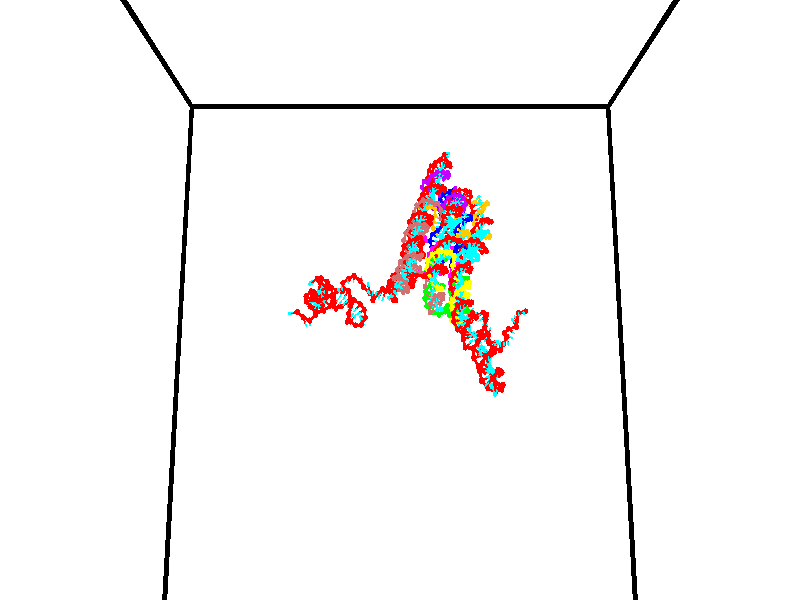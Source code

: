 // switches for output
#declare DRAW_BASES = 1; // possible values are 0, 1; only relevant for DNA ribbons
#declare DRAW_BASES_TYPE = 3; // possible values are 1, 2, 3; only relevant for DNA ribbons
#declare DRAW_FOG = 0; // set to 1 to enable fog

#include "colors.inc"

#include "transforms.inc"
background { rgb <1, 1, 1>}

#default {
   normal{
       ripples 0.25
       frequency 0.20
       turbulence 0.2
       lambda 5
   }
	finish {
		phong 0.1
		phong_size 40.
	}
}

// original window dimensions: 1024x640


// camera settings

camera {
	sky <0, 0.179814, -0.983701>
	up <0, 0.179814, -0.983701>
	right 1.6 * <1, 0, 0>
	location <35, 94.9851, 44.8844>
	look_at <35, 29.7336, 32.9568>
	direction <0, -65.2515, -11.9276>
	angle 67.0682
}


# declare cpy_camera_pos = <35, 94.9851, 44.8844>;
# if (DRAW_FOG = 1)
fog {
	fog_type 2
	up vnormalize(cpy_camera_pos)
	color rgbt<1,1,1,0.3>
	distance 1e-5
	fog_alt 3e-3
	fog_offset 56
}
# end


// LIGHTS

# declare lum = 6;
global_settings {
	ambient_light rgb lum * <0.05, 0.05, 0.05>
	max_trace_level 15
}# declare cpy_direct_light_amount = 0.25;
light_source
{	1000 * <-1, -1.16352, -0.803886>,
	rgb lum * cpy_direct_light_amount
	parallel
}

light_source
{	1000 * <1, 1.16352, 0.803886>,
	rgb lum * cpy_direct_light_amount
	parallel
}

// strand 0

// nucleotide -1

// particle -1
sphere {
	<24.669340, 35.029331, 34.943527> 0.250000
	pigment { color rgbt <1,0,0,0> }
	no_shadow
}
cylinder {
	<24.276060, 35.042980, 35.015247>,  <24.040092, 35.051170, 35.058281>, 0.100000
	pigment { color rgbt <1,0,0,0> }
	no_shadow
}
cylinder {
	<24.276060, 35.042980, 35.015247>,  <24.669340, 35.029331, 34.943527>, 0.100000
	pigment { color rgbt <1,0,0,0> }
	no_shadow
}

// particle -1
sphere {
	<24.276060, 35.042980, 35.015247> 0.100000
	pigment { color rgbt <1,0,0,0> }
	no_shadow
}
sphere {
	0, 1
	scale<0.080000,0.200000,0.300000>
	matrix <0.170022, 0.528490, 0.831740,
		-0.066378, 0.848253, -0.525414,
		-0.983202, 0.034123, 0.179302,
		23.981100, 35.053219, 35.069038>
	pigment { color rgbt <0,1,1,0> }
	no_shadow
}
cylinder {
	<25.255701, 35.030350, 35.397579>,  <24.669340, 35.029331, 34.943527>, 0.130000
	pigment { color rgbt <1,0,0,0> }
	no_shadow
}

// nucleotide -1

// particle -1
sphere {
	<25.255701, 35.030350, 35.397579> 0.250000
	pigment { color rgbt <1,0,0,0> }
	no_shadow
}
cylinder {
	<25.369684, 34.788292, 35.694927>,  <25.438074, 34.643059, 35.873337>, 0.100000
	pigment { color rgbt <1,0,0,0> }
	no_shadow
}
cylinder {
	<25.369684, 34.788292, 35.694927>,  <25.255701, 35.030350, 35.397579>, 0.100000
	pigment { color rgbt <1,0,0,0> }
	no_shadow
}

// particle -1
sphere {
	<25.369684, 34.788292, 35.694927> 0.100000
	pigment { color rgbt <1,0,0,0> }
	no_shadow
}
sphere {
	0, 1
	scale<0.080000,0.200000,0.300000>
	matrix <0.852949, -0.193768, -0.484698,
		0.437353, 0.772177, 0.460940,
		0.284957, -0.605142, 0.743372,
		25.455172, 34.606750, 35.917938>
	pigment { color rgbt <0,1,1,0> }
	no_shadow
}
cylinder {
	<25.940123, 35.100166, 35.675488>,  <25.255701, 35.030350, 35.397579>, 0.130000
	pigment { color rgbt <1,0,0,0> }
	no_shadow
}

// nucleotide -1

// particle -1
sphere {
	<25.940123, 35.100166, 35.675488> 0.250000
	pigment { color rgbt <1,0,0,0> }
	no_shadow
}
cylinder {
	<25.884712, 34.723225, 35.797325>,  <25.851465, 34.497059, 35.870426>, 0.100000
	pigment { color rgbt <1,0,0,0> }
	no_shadow
}
cylinder {
	<25.884712, 34.723225, 35.797325>,  <25.940123, 35.100166, 35.675488>, 0.100000
	pigment { color rgbt <1,0,0,0> }
	no_shadow
}

// particle -1
sphere {
	<25.884712, 34.723225, 35.797325> 0.100000
	pigment { color rgbt <1,0,0,0> }
	no_shadow
}
sphere {
	0, 1
	scale<0.080000,0.200000,0.300000>
	matrix <0.902891, -0.246544, -0.352141,
		0.406937, 0.226232, 0.884998,
		-0.138525, -0.942356, 0.304591,
		25.843155, 34.440517, 35.888702>
	pigment { color rgbt <0,1,1,0> }
	no_shadow
}
cylinder {
	<26.559540, 35.341999, 35.227272>,  <25.940123, 35.100166, 35.675488>, 0.130000
	pigment { color rgbt <1,0,0,0> }
	no_shadow
}

// nucleotide -1

// particle -1
sphere {
	<26.559540, 35.341999, 35.227272> 0.250000
	pigment { color rgbt <1,0,0,0> }
	no_shadow
}
cylinder {
	<26.509222, 35.361233, 34.830917>,  <26.479033, 35.372772, 34.593105>, 0.100000
	pigment { color rgbt <1,0,0,0> }
	no_shadow
}
cylinder {
	<26.509222, 35.361233, 34.830917>,  <26.559540, 35.341999, 35.227272>, 0.100000
	pigment { color rgbt <1,0,0,0> }
	no_shadow
}

// particle -1
sphere {
	<26.509222, 35.361233, 34.830917> 0.100000
	pigment { color rgbt <1,0,0,0> }
	no_shadow
}
sphere {
	0, 1
	scale<0.080000,0.200000,0.300000>
	matrix <0.395135, 0.918606, -0.005582,
		0.909970, -0.392237, -0.134555,
		-0.125792, 0.048087, -0.990890,
		26.471485, 35.375660, 34.533649>
	pigment { color rgbt <0,1,1,0> }
	no_shadow
}
cylinder {
	<27.258940, 35.485931, 34.827560>,  <26.559540, 35.341999, 35.227272>, 0.130000
	pigment { color rgbt <1,0,0,0> }
	no_shadow
}

// nucleotide -1

// particle -1
sphere {
	<27.258940, 35.485931, 34.827560> 0.250000
	pigment { color rgbt <1,0,0,0> }
	no_shadow
}
cylinder {
	<26.948534, 35.619675, 34.613644>,  <26.762291, 35.699921, 34.485294>, 0.100000
	pigment { color rgbt <1,0,0,0> }
	no_shadow
}
cylinder {
	<26.948534, 35.619675, 34.613644>,  <27.258940, 35.485931, 34.827560>, 0.100000
	pigment { color rgbt <1,0,0,0> }
	no_shadow
}

// particle -1
sphere {
	<26.948534, 35.619675, 34.613644> 0.100000
	pigment { color rgbt <1,0,0,0> }
	no_shadow
}
sphere {
	0, 1
	scale<0.080000,0.200000,0.300000>
	matrix <0.477133, 0.865751, -0.151062,
		0.412489, -0.372394, -0.831370,
		-0.776013, 0.334362, -0.534794,
		26.715731, 35.719982, 34.453205>
	pigment { color rgbt <0,1,1,0> }
	no_shadow
}
cylinder {
	<27.438200, 35.655247, 34.136890>,  <27.258940, 35.485931, 34.827560>, 0.130000
	pigment { color rgbt <1,0,0,0> }
	no_shadow
}

// nucleotide -1

// particle -1
sphere {
	<27.438200, 35.655247, 34.136890> 0.250000
	pigment { color rgbt <1,0,0,0> }
	no_shadow
}
cylinder {
	<27.148987, 35.899490, 34.266125>,  <26.975460, 36.046036, 34.343666>, 0.100000
	pigment { color rgbt <1,0,0,0> }
	no_shadow
}
cylinder {
	<27.148987, 35.899490, 34.266125>,  <27.438200, 35.655247, 34.136890>, 0.100000
	pigment { color rgbt <1,0,0,0> }
	no_shadow
}

// particle -1
sphere {
	<27.148987, 35.899490, 34.266125> 0.100000
	pigment { color rgbt <1,0,0,0> }
	no_shadow
}
sphere {
	0, 1
	scale<0.080000,0.200000,0.300000>
	matrix <0.548834, 0.791761, -0.268133,
		-0.419533, -0.016547, -0.907589,
		-0.723031, 0.610606, 0.323088,
		26.932077, 36.082672, 34.363052>
	pigment { color rgbt <0,1,1,0> }
	no_shadow
}
cylinder {
	<27.063248, 36.082630, 33.568272>,  <27.438200, 35.655247, 34.136890>, 0.130000
	pigment { color rgbt <1,0,0,0> }
	no_shadow
}

// nucleotide -1

// particle -1
sphere {
	<27.063248, 36.082630, 33.568272> 0.250000
	pigment { color rgbt <1,0,0,0> }
	no_shadow
}
cylinder {
	<27.048901, 36.276485, 33.917862>,  <27.040293, 36.392799, 34.127617>, 0.100000
	pigment { color rgbt <1,0,0,0> }
	no_shadow
}
cylinder {
	<27.048901, 36.276485, 33.917862>,  <27.063248, 36.082630, 33.568272>, 0.100000
	pigment { color rgbt <1,0,0,0> }
	no_shadow
}

// particle -1
sphere {
	<27.048901, 36.276485, 33.917862> 0.100000
	pigment { color rgbt <1,0,0,0> }
	no_shadow
}
sphere {
	0, 1
	scale<0.080000,0.200000,0.300000>
	matrix <0.403269, 0.807197, -0.431054,
		-0.914378, 0.336988, -0.224392,
		-0.035868, 0.484637, 0.873980,
		27.038139, 36.421875, 34.180058>
	pigment { color rgbt <0,1,1,0> }
	no_shadow
}
cylinder {
	<26.556063, 36.738956, 33.607288>,  <27.063248, 36.082630, 33.568272>, 0.130000
	pigment { color rgbt <1,0,0,0> }
	no_shadow
}

// nucleotide -1

// particle -1
sphere {
	<26.556063, 36.738956, 33.607288> 0.250000
	pigment { color rgbt <1,0,0,0> }
	no_shadow
}
cylinder {
	<26.880758, 36.759502, 33.839993>,  <27.075575, 36.771828, 33.979614>, 0.100000
	pigment { color rgbt <1,0,0,0> }
	no_shadow
}
cylinder {
	<26.880758, 36.759502, 33.839993>,  <26.556063, 36.738956, 33.607288>, 0.100000
	pigment { color rgbt <1,0,0,0> }
	no_shadow
}

// particle -1
sphere {
	<26.880758, 36.759502, 33.839993> 0.100000
	pigment { color rgbt <1,0,0,0> }
	no_shadow
}
sphere {
	0, 1
	scale<0.080000,0.200000,0.300000>
	matrix <0.167442, 0.933839, -0.316081,
		-0.559502, 0.353986, 0.749434,
		0.811740, 0.051361, 0.581757,
		27.124281, 36.774910, 34.014519>
	pigment { color rgbt <0,1,1,0> }
	no_shadow
}
cylinder {
	<26.492167, 37.367435, 34.085644>,  <26.556063, 36.738956, 33.607288>, 0.130000
	pigment { color rgbt <1,0,0,0> }
	no_shadow
}

// nucleotide -1

// particle -1
sphere {
	<26.492167, 37.367435, 34.085644> 0.250000
	pigment { color rgbt <1,0,0,0> }
	no_shadow
}
cylinder {
	<26.882936, 37.288242, 34.053596>,  <27.117399, 37.240726, 34.034370>, 0.100000
	pigment { color rgbt <1,0,0,0> }
	no_shadow
}
cylinder {
	<26.882936, 37.288242, 34.053596>,  <26.492167, 37.367435, 34.085644>, 0.100000
	pigment { color rgbt <1,0,0,0> }
	no_shadow
}

// particle -1
sphere {
	<26.882936, 37.288242, 34.053596> 0.100000
	pigment { color rgbt <1,0,0,0> }
	no_shadow
}
sphere {
	0, 1
	scale<0.080000,0.200000,0.300000>
	matrix <0.170294, 0.948452, -0.267278,
		0.128903, 0.247468, 0.960283,
		0.976926, -0.197983, -0.080116,
		27.176014, 37.228848, 34.029560>
	pigment { color rgbt <0,1,1,0> }
	no_shadow
}
cylinder {
	<26.717472, 37.874935, 34.367371>,  <26.492167, 37.367435, 34.085644>, 0.130000
	pigment { color rgbt <1,0,0,0> }
	no_shadow
}

// nucleotide -1

// particle -1
sphere {
	<26.717472, 37.874935, 34.367371> 0.250000
	pigment { color rgbt <1,0,0,0> }
	no_shadow
}
cylinder {
	<27.034594, 37.737846, 34.165775>,  <27.224867, 37.655594, 34.044819>, 0.100000
	pigment { color rgbt <1,0,0,0> }
	no_shadow
}
cylinder {
	<27.034594, 37.737846, 34.165775>,  <26.717472, 37.874935, 34.367371>, 0.100000
	pigment { color rgbt <1,0,0,0> }
	no_shadow
}

// particle -1
sphere {
	<27.034594, 37.737846, 34.165775> 0.100000
	pigment { color rgbt <1,0,0,0> }
	no_shadow
}
sphere {
	0, 1
	scale<0.080000,0.200000,0.300000>
	matrix <0.232535, 0.934458, -0.269658,
		0.563376, 0.096591, 0.820535,
		0.792802, -0.342722, -0.503990,
		27.272434, 37.635029, 34.014580>
	pigment { color rgbt <0,1,1,0> }
	no_shadow
}
cylinder {
	<27.228127, 38.296894, 34.584869>,  <26.717472, 37.874935, 34.367371>, 0.130000
	pigment { color rgbt <1,0,0,0> }
	no_shadow
}

// nucleotide -1

// particle -1
sphere {
	<27.228127, 38.296894, 34.584869> 0.250000
	pigment { color rgbt <1,0,0,0> }
	no_shadow
}
cylinder {
	<27.325312, 38.141857, 34.229176>,  <27.383623, 38.048836, 34.015759>, 0.100000
	pigment { color rgbt <1,0,0,0> }
	no_shadow
}
cylinder {
	<27.325312, 38.141857, 34.229176>,  <27.228127, 38.296894, 34.584869>, 0.100000
	pigment { color rgbt <1,0,0,0> }
	no_shadow
}

// particle -1
sphere {
	<27.325312, 38.141857, 34.229176> 0.100000
	pigment { color rgbt <1,0,0,0> }
	no_shadow
}
sphere {
	0, 1
	scale<0.080000,0.200000,0.300000>
	matrix <0.131747, 0.921397, -0.365611,
		0.961047, -0.028325, 0.274928,
		0.242962, -0.387590, -0.889237,
		27.398201, 38.025581, 33.962406>
	pigment { color rgbt <0,1,1,0> }
	no_shadow
}
cylinder {
	<27.993076, 38.556721, 34.363861>,  <27.228127, 38.296894, 34.584869>, 0.130000
	pigment { color rgbt <1,0,0,0> }
	no_shadow
}

// nucleotide -1

// particle -1
sphere {
	<27.993076, 38.556721, 34.363861> 0.250000
	pigment { color rgbt <1,0,0,0> }
	no_shadow
}
cylinder {
	<27.701221, 38.496700, 34.096992>,  <27.526108, 38.460686, 33.936871>, 0.100000
	pigment { color rgbt <1,0,0,0> }
	no_shadow
}
cylinder {
	<27.701221, 38.496700, 34.096992>,  <27.993076, 38.556721, 34.363861>, 0.100000
	pigment { color rgbt <1,0,0,0> }
	no_shadow
}

// particle -1
sphere {
	<27.701221, 38.496700, 34.096992> 0.100000
	pigment { color rgbt <1,0,0,0> }
	no_shadow
}
sphere {
	0, 1
	scale<0.080000,0.200000,0.300000>
	matrix <-0.100451, 0.988563, -0.112482,
		0.676416, -0.015053, -0.736366,
		-0.729637, -0.150054, -0.667168,
		27.482330, 38.451683, 33.896843>
	pigment { color rgbt <0,1,1,0> }
	no_shadow
}
cylinder {
	<28.091274, 38.824837, 33.670597>,  <27.993076, 38.556721, 34.363861>, 0.130000
	pigment { color rgbt <1,0,0,0> }
	no_shadow
}

// nucleotide -1

// particle -1
sphere {
	<28.091274, 38.824837, 33.670597> 0.250000
	pigment { color rgbt <1,0,0,0> }
	no_shadow
}
cylinder {
	<27.706909, 38.810280, 33.780376>,  <27.476290, 38.801544, 33.846245>, 0.100000
	pigment { color rgbt <1,0,0,0> }
	no_shadow
}
cylinder {
	<27.706909, 38.810280, 33.780376>,  <28.091274, 38.824837, 33.670597>, 0.100000
	pigment { color rgbt <1,0,0,0> }
	no_shadow
}

// particle -1
sphere {
	<27.706909, 38.810280, 33.780376> 0.100000
	pigment { color rgbt <1,0,0,0> }
	no_shadow
}
sphere {
	0, 1
	scale<0.080000,0.200000,0.300000>
	matrix <0.007335, 0.987629, 0.156640,
		-0.276751, 0.152530, -0.948759,
		-0.960914, -0.036391, 0.274446,
		27.418634, 38.799362, 33.862709>
	pigment { color rgbt <0,1,1,0> }
	no_shadow
}
cylinder {
	<27.440229, 39.095730, 33.242531>,  <28.091274, 38.824837, 33.670597>, 0.130000
	pigment { color rgbt <1,0,0,0> }
	no_shadow
}

// nucleotide -1

// particle -1
sphere {
	<27.440229, 39.095730, 33.242531> 0.250000
	pigment { color rgbt <1,0,0,0> }
	no_shadow
}
cylinder {
	<27.405268, 39.143921, 33.638077>,  <27.384291, 39.172836, 33.875404>, 0.100000
	pigment { color rgbt <1,0,0,0> }
	no_shadow
}
cylinder {
	<27.405268, 39.143921, 33.638077>,  <27.440229, 39.095730, 33.242531>, 0.100000
	pigment { color rgbt <1,0,0,0> }
	no_shadow
}

// particle -1
sphere {
	<27.405268, 39.143921, 33.638077> 0.100000
	pigment { color rgbt <1,0,0,0> }
	no_shadow
}
sphere {
	0, 1
	scale<0.080000,0.200000,0.300000>
	matrix <0.007359, 0.992711, -0.120297,
		-0.996146, -0.003237, -0.087654,
		-0.087405, 0.120478, 0.988861,
		27.379045, 39.180065, 33.934734>
	pigment { color rgbt <0,1,1,0> }
	no_shadow
}
cylinder {
	<27.100199, 38.598709, 32.852283>,  <27.440229, 39.095730, 33.242531>, 0.130000
	pigment { color rgbt <1,0,0,0> }
	no_shadow
}

// nucleotide -1

// particle -1
sphere {
	<27.100199, 38.598709, 32.852283> 0.250000
	pigment { color rgbt <1,0,0,0> }
	no_shadow
}
cylinder {
	<26.756464, 38.496578, 33.029530>,  <26.550224, 38.435299, 33.135876>, 0.100000
	pigment { color rgbt <1,0,0,0> }
	no_shadow
}
cylinder {
	<26.756464, 38.496578, 33.029530>,  <27.100199, 38.598709, 32.852283>, 0.100000
	pigment { color rgbt <1,0,0,0> }
	no_shadow
}

// particle -1
sphere {
	<26.756464, 38.496578, 33.029530> 0.100000
	pigment { color rgbt <1,0,0,0> }
	no_shadow
}
sphere {
	0, 1
	scale<0.080000,0.200000,0.300000>
	matrix <0.059777, -0.910660, -0.408809,
		0.507906, -0.324816, 0.797826,
		-0.859336, -0.255328, 0.443113,
		26.498663, 38.419979, 33.162464>
	pigment { color rgbt <0,1,1,0> }
	no_shadow
}
cylinder {
	<27.370386, 37.924732, 32.684948>,  <27.100199, 38.598709, 32.852283>, 0.130000
	pigment { color rgbt <1,0,0,0> }
	no_shadow
}

// nucleotide -1

// particle -1
sphere {
	<27.370386, 37.924732, 32.684948> 0.250000
	pigment { color rgbt <1,0,0,0> }
	no_shadow
}
cylinder {
	<27.491543, 38.044899, 33.046722>,  <27.564238, 38.116997, 33.263786>, 0.100000
	pigment { color rgbt <1,0,0,0> }
	no_shadow
}
cylinder {
	<27.491543, 38.044899, 33.046722>,  <27.370386, 37.924732, 32.684948>, 0.100000
	pigment { color rgbt <1,0,0,0> }
	no_shadow
}

// particle -1
sphere {
	<27.491543, 38.044899, 33.046722> 0.100000
	pigment { color rgbt <1,0,0,0> }
	no_shadow
}
sphere {
	0, 1
	scale<0.080000,0.200000,0.300000>
	matrix <-0.093632, -0.935047, 0.341936,
		0.948414, -0.188254, -0.255091,
		0.302893, 0.300413, 0.904438,
		27.582411, 38.135021, 33.318054>
	pigment { color rgbt <0,1,1,0> }
	no_shadow
}
cylinder {
	<27.902885, 37.489166, 32.863293>,  <27.370386, 37.924732, 32.684948>, 0.130000
	pigment { color rgbt <1,0,0,0> }
	no_shadow
}

// nucleotide -1

// particle -1
sphere {
	<27.902885, 37.489166, 32.863293> 0.250000
	pigment { color rgbt <1,0,0,0> }
	no_shadow
}
cylinder {
	<27.765121, 37.651726, 33.201813>,  <27.682463, 37.749260, 33.404926>, 0.100000
	pigment { color rgbt <1,0,0,0> }
	no_shadow
}
cylinder {
	<27.765121, 37.651726, 33.201813>,  <27.902885, 37.489166, 32.863293>, 0.100000
	pigment { color rgbt <1,0,0,0> }
	no_shadow
}

// particle -1
sphere {
	<27.765121, 37.651726, 33.201813> 0.100000
	pigment { color rgbt <1,0,0,0> }
	no_shadow
}
sphere {
	0, 1
	scale<0.080000,0.200000,0.300000>
	matrix <0.135527, -0.870487, 0.473166,
		0.928986, 0.277659, 0.244727,
		-0.344410, 0.406397, 0.846300,
		27.661798, 37.773643, 33.455704>
	pigment { color rgbt <0,1,1,0> }
	no_shadow
}
cylinder {
	<28.317907, 37.211311, 33.334480>,  <27.902885, 37.489166, 32.863293>, 0.130000
	pigment { color rgbt <1,0,0,0> }
	no_shadow
}

// nucleotide -1

// particle -1
sphere {
	<28.317907, 37.211311, 33.334480> 0.250000
	pigment { color rgbt <1,0,0,0> }
	no_shadow
}
cylinder {
	<27.994791, 37.335732, 33.534771>,  <27.800922, 37.410381, 33.654945>, 0.100000
	pigment { color rgbt <1,0,0,0> }
	no_shadow
}
cylinder {
	<27.994791, 37.335732, 33.534771>,  <28.317907, 37.211311, 33.334480>, 0.100000
	pigment { color rgbt <1,0,0,0> }
	no_shadow
}

// particle -1
sphere {
	<27.994791, 37.335732, 33.534771> 0.100000
	pigment { color rgbt <1,0,0,0> }
	no_shadow
}
sphere {
	0, 1
	scale<0.080000,0.200000,0.300000>
	matrix <0.000795, -0.848872, 0.528598,
		0.589471, 0.427393, 0.685463,
		-0.807789, 0.311048, 0.500725,
		27.752455, 37.429047, 33.684990>
	pigment { color rgbt <0,1,1,0> }
	no_shadow
}
cylinder {
	<28.417770, 36.970444, 34.015671>,  <28.317907, 37.211311, 33.334480>, 0.130000
	pigment { color rgbt <1,0,0,0> }
	no_shadow
}

// nucleotide -1

// particle -1
sphere {
	<28.417770, 36.970444, 34.015671> 0.250000
	pigment { color rgbt <1,0,0,0> }
	no_shadow
}
cylinder {
	<28.029173, 37.064903, 34.023972>,  <27.796015, 37.121578, 34.028954>, 0.100000
	pigment { color rgbt <1,0,0,0> }
	no_shadow
}
cylinder {
	<28.029173, 37.064903, 34.023972>,  <28.417770, 36.970444, 34.015671>, 0.100000
	pigment { color rgbt <1,0,0,0> }
	no_shadow
}

// particle -1
sphere {
	<28.029173, 37.064903, 34.023972> 0.100000
	pigment { color rgbt <1,0,0,0> }
	no_shadow
}
sphere {
	0, 1
	scale<0.080000,0.200000,0.300000>
	matrix <-0.202433, -0.871956, 0.445774,
		0.123365, 0.428866, 0.894905,
		-0.971494, 0.236152, 0.020752,
		27.737724, 37.135750, 34.030197>
	pigment { color rgbt <0,1,1,0> }
	no_shadow
}
cylinder {
	<28.174290, 36.889412, 34.743767>,  <28.417770, 36.970444, 34.015671>, 0.130000
	pigment { color rgbt <1,0,0,0> }
	no_shadow
}

// nucleotide -1

// particle -1
sphere {
	<28.174290, 36.889412, 34.743767> 0.250000
	pigment { color rgbt <1,0,0,0> }
	no_shadow
}
cylinder {
	<27.848074, 36.852207, 34.515297>,  <27.652344, 36.829884, 34.378216>, 0.100000
	pigment { color rgbt <1,0,0,0> }
	no_shadow
}
cylinder {
	<27.848074, 36.852207, 34.515297>,  <28.174290, 36.889412, 34.743767>, 0.100000
	pigment { color rgbt <1,0,0,0> }
	no_shadow
}

// particle -1
sphere {
	<27.848074, 36.852207, 34.515297> 0.100000
	pigment { color rgbt <1,0,0,0> }
	no_shadow
}
sphere {
	0, 1
	scale<0.080000,0.200000,0.300000>
	matrix <-0.107514, -0.945463, 0.307473,
		-0.568627, 0.312166, 0.761063,
		-0.815539, -0.093012, -0.571178,
		27.603413, 36.824303, 34.343945>
	pigment { color rgbt <0,1,1,0> }
	no_shadow
}
cylinder {
	<27.556271, 36.885136, 35.147144>,  <28.174290, 36.889412, 34.743767>, 0.130000
	pigment { color rgbt <1,0,0,0> }
	no_shadow
}

// nucleotide -1

// particle -1
sphere {
	<27.556271, 36.885136, 35.147144> 0.250000
	pigment { color rgbt <1,0,0,0> }
	no_shadow
}
cylinder {
	<27.332729, 36.936298, 34.819408>,  <27.198605, 36.966995, 34.622765>, 0.100000
	pigment { color rgbt <1,0,0,0> }
	no_shadow
}
cylinder {
	<27.332729, 36.936298, 34.819408>,  <27.556271, 36.885136, 35.147144>, 0.100000
	pigment { color rgbt <1,0,0,0> }
	no_shadow
}

// particle -1
sphere {
	<27.332729, 36.936298, 34.819408> 0.100000
	pigment { color rgbt <1,0,0,0> }
	no_shadow
}
sphere {
	0, 1
	scale<0.080000,0.200000,0.300000>
	matrix <-0.601631, -0.742524, 0.294445,
		-0.570721, 0.657494, 0.491913,
		-0.558854, 0.127904, -0.819343,
		27.165073, 36.974670, 34.573605>
	pigment { color rgbt <0,1,1,0> }
	no_shadow
}
cylinder {
	<26.789553, 37.064831, 35.315266>,  <27.556271, 36.885136, 35.147144>, 0.130000
	pigment { color rgbt <1,0,0,0> }
	no_shadow
}

// nucleotide -1

// particle -1
sphere {
	<26.789553, 37.064831, 35.315266> 0.250000
	pigment { color rgbt <1,0,0,0> }
	no_shadow
}
cylinder {
	<26.874464, 36.848896, 34.989441>,  <26.925411, 36.719337, 34.793945>, 0.100000
	pigment { color rgbt <1,0,0,0> }
	no_shadow
}
cylinder {
	<26.874464, 36.848896, 34.989441>,  <26.789553, 37.064831, 35.315266>, 0.100000
	pigment { color rgbt <1,0,0,0> }
	no_shadow
}

// particle -1
sphere {
	<26.874464, 36.848896, 34.989441> 0.100000
	pigment { color rgbt <1,0,0,0> }
	no_shadow
}
sphere {
	0, 1
	scale<0.080000,0.200000,0.300000>
	matrix <-0.579083, -0.740932, 0.340123,
		-0.787147, 0.399500, -0.469893,
		0.212280, -0.539834, -0.814565,
		26.938148, 36.686947, 34.745071>
	pigment { color rgbt <0,1,1,0> }
	no_shadow
}
cylinder {
	<26.220879, 36.918072, 34.807041>,  <26.789553, 37.064831, 35.315266>, 0.130000
	pigment { color rgbt <1,0,0,0> }
	no_shadow
}

// nucleotide -1

// particle -1
sphere {
	<26.220879, 36.918072, 34.807041> 0.250000
	pigment { color rgbt <1,0,0,0> }
	no_shadow
}
cylinder {
	<26.462509, 36.599300, 34.807037>,  <26.607487, 36.408039, 34.807037>, 0.100000
	pigment { color rgbt <1,0,0,0> }
	no_shadow
}
cylinder {
	<26.462509, 36.599300, 34.807037>,  <26.220879, 36.918072, 34.807041>, 0.100000
	pigment { color rgbt <1,0,0,0> }
	no_shadow
}

// particle -1
sphere {
	<26.462509, 36.599300, 34.807037> 0.100000
	pigment { color rgbt <1,0,0,0> }
	no_shadow
}
sphere {
	0, 1
	scale<0.080000,0.200000,0.300000>
	matrix <-0.770703, -0.584200, 0.254415,
		-0.202754, -0.153681, -0.967095,
		0.604076, -0.796927, -0.000006,
		26.643732, 36.360222, 34.807034>
	pigment { color rgbt <0,1,1,0> }
	no_shadow
}
cylinder {
	<25.781668, 36.564468, 34.328606>,  <26.220879, 36.918072, 34.807041>, 0.130000
	pigment { color rgbt <1,0,0,0> }
	no_shadow
}

// nucleotide -1

// particle -1
sphere {
	<25.781668, 36.564468, 34.328606> 0.250000
	pigment { color rgbt <1,0,0,0> }
	no_shadow
}
cylinder {
	<26.152077, 36.429092, 34.261745>,  <26.374323, 36.347866, 34.221630>, 0.100000
	pigment { color rgbt <1,0,0,0> }
	no_shadow
}
cylinder {
	<26.152077, 36.429092, 34.261745>,  <25.781668, 36.564468, 34.328606>, 0.100000
	pigment { color rgbt <1,0,0,0> }
	no_shadow
}

// particle -1
sphere {
	<26.152077, 36.429092, 34.261745> 0.100000
	pigment { color rgbt <1,0,0,0> }
	no_shadow
}
sphere {
	0, 1
	scale<0.080000,0.200000,0.300000>
	matrix <-0.355596, -0.930718, -0.085538,
		-0.126623, 0.138649, -0.982213,
		0.926023, -0.338440, -0.167154,
		26.429884, 36.327560, 34.211597>
	pigment { color rgbt <0,1,1,0> }
	no_shadow
}
cylinder {
	<25.686575, 36.186150, 33.834789>,  <25.781668, 36.564468, 34.328606>, 0.130000
	pigment { color rgbt <1,0,0,0> }
	no_shadow
}

// nucleotide -1

// particle -1
sphere {
	<25.686575, 36.186150, 33.834789> 0.250000
	pigment { color rgbt <1,0,0,0> }
	no_shadow
}
cylinder {
	<26.022718, 36.049416, 34.003048>,  <26.224403, 35.967377, 34.104004>, 0.100000
	pigment { color rgbt <1,0,0,0> }
	no_shadow
}
cylinder {
	<26.022718, 36.049416, 34.003048>,  <25.686575, 36.186150, 33.834789>, 0.100000
	pigment { color rgbt <1,0,0,0> }
	no_shadow
}

// particle -1
sphere {
	<26.022718, 36.049416, 34.003048> 0.100000
	pigment { color rgbt <1,0,0,0> }
	no_shadow
}
sphere {
	0, 1
	scale<0.080000,0.200000,0.300000>
	matrix <-0.320642, -0.939222, -0.122679,
		0.437021, -0.031784, -0.898890,
		0.840358, -0.341835, 0.420651,
		26.274826, 35.946865, 34.129242>
	pigment { color rgbt <0,1,1,0> }
	no_shadow
}
cylinder {
	<26.099092, 35.744026, 33.324928>,  <25.686575, 36.186150, 33.834789>, 0.130000
	pigment { color rgbt <1,0,0,0> }
	no_shadow
}

// nucleotide -1

// particle -1
sphere {
	<26.099092, 35.744026, 33.324928> 0.250000
	pigment { color rgbt <1,0,0,0> }
	no_shadow
}
cylinder {
	<26.158258, 35.656189, 33.710655>,  <26.193758, 35.603489, 33.942089>, 0.100000
	pigment { color rgbt <1,0,0,0> }
	no_shadow
}
cylinder {
	<26.158258, 35.656189, 33.710655>,  <26.099092, 35.744026, 33.324928>, 0.100000
	pigment { color rgbt <1,0,0,0> }
	no_shadow
}

// particle -1
sphere {
	<26.158258, 35.656189, 33.710655> 0.100000
	pigment { color rgbt <1,0,0,0> }
	no_shadow
}
sphere {
	0, 1
	scale<0.080000,0.200000,0.300000>
	matrix <-0.299912, -0.939086, -0.167843,
		0.942430, -0.264383, -0.204761,
		0.147913, -0.219591, 0.964314,
		26.202633, 35.590313, 33.999950>
	pigment { color rgbt <0,1,1,0> }
	no_shadow
}
cylinder {
	<26.336115, 34.980820, 33.407673>,  <26.099092, 35.744026, 33.324928>, 0.130000
	pigment { color rgbt <1,0,0,0> }
	no_shadow
}

// nucleotide -1

// particle -1
sphere {
	<26.336115, 34.980820, 33.407673> 0.250000
	pigment { color rgbt <1,0,0,0> }
	no_shadow
}
cylinder {
	<26.171169, 35.087852, 33.756008>,  <26.072201, 35.152073, 33.965008>, 0.100000
	pigment { color rgbt <1,0,0,0> }
	no_shadow
}
cylinder {
	<26.171169, 35.087852, 33.756008>,  <26.336115, 34.980820, 33.407673>, 0.100000
	pigment { color rgbt <1,0,0,0> }
	no_shadow
}

// particle -1
sphere {
	<26.171169, 35.087852, 33.756008> 0.100000
	pigment { color rgbt <1,0,0,0> }
	no_shadow
}
sphere {
	0, 1
	scale<0.080000,0.200000,0.300000>
	matrix <-0.458305, -0.887058, 0.055542,
		0.787345, -0.376206, 0.488424,
		-0.412365, 0.267578, 0.870837,
		26.047461, 35.168125, 34.017258>
	pigment { color rgbt <0,1,1,0> }
	no_shadow
}
cylinder {
	<27.025398, 35.282497, 33.424820>,  <26.336115, 34.980820, 33.407673>, 0.130000
	pigment { color rgbt <1,0,0,0> }
	no_shadow
}

// nucleotide -1

// particle -1
sphere {
	<27.025398, 35.282497, 33.424820> 0.250000
	pigment { color rgbt <1,0,0,0> }
	no_shadow
}
cylinder {
	<27.172651, 35.159786, 33.073738>,  <27.261003, 35.086159, 32.863091>, 0.100000
	pigment { color rgbt <1,0,0,0> }
	no_shadow
}
cylinder {
	<27.172651, 35.159786, 33.073738>,  <27.025398, 35.282497, 33.424820>, 0.100000
	pigment { color rgbt <1,0,0,0> }
	no_shadow
}

// particle -1
sphere {
	<27.172651, 35.159786, 33.073738> 0.100000
	pigment { color rgbt <1,0,0,0> }
	no_shadow
}
sphere {
	0, 1
	scale<0.080000,0.200000,0.300000>
	matrix <0.902194, -0.110353, 0.416976,
		-0.224778, -0.945361, 0.236153,
		0.368132, -0.306783, -0.877703,
		27.283091, 35.067753, 32.810429>
	pigment { color rgbt <0,1,1,0> }
	no_shadow
}
cylinder {
	<27.343536, 34.631443, 33.504456>,  <27.025398, 35.282497, 33.424820>, 0.130000
	pigment { color rgbt <1,0,0,0> }
	no_shadow
}

// nucleotide -1

// particle -1
sphere {
	<27.343536, 34.631443, 33.504456> 0.250000
	pigment { color rgbt <1,0,0,0> }
	no_shadow
}
cylinder {
	<27.535877, 34.832237, 33.216900>,  <27.651281, 34.952713, 33.044369>, 0.100000
	pigment { color rgbt <1,0,0,0> }
	no_shadow
}
cylinder {
	<27.535877, 34.832237, 33.216900>,  <27.343536, 34.631443, 33.504456>, 0.100000
	pigment { color rgbt <1,0,0,0> }
	no_shadow
}

// particle -1
sphere {
	<27.535877, 34.832237, 33.216900> 0.100000
	pigment { color rgbt <1,0,0,0> }
	no_shadow
}
sphere {
	0, 1
	scale<0.080000,0.200000,0.300000>
	matrix <0.863262, -0.127507, 0.488386,
		0.153499, -0.855427, -0.494655,
		0.480851, 0.501983, -0.718885,
		27.680132, 34.982834, 33.001236>
	pigment { color rgbt <0,1,1,0> }
	no_shadow
}
cylinder {
	<27.927227, 34.216885, 33.417152>,  <27.343536, 34.631443, 33.504456>, 0.130000
	pigment { color rgbt <1,0,0,0> }
	no_shadow
}

// nucleotide -1

// particle -1
sphere {
	<27.927227, 34.216885, 33.417152> 0.250000
	pigment { color rgbt <1,0,0,0> }
	no_shadow
}
cylinder {
	<28.022879, 34.579212, 33.277260>,  <28.080271, 34.796608, 33.193325>, 0.100000
	pigment { color rgbt <1,0,0,0> }
	no_shadow
}
cylinder {
	<28.022879, 34.579212, 33.277260>,  <27.927227, 34.216885, 33.417152>, 0.100000
	pigment { color rgbt <1,0,0,0> }
	no_shadow
}

// particle -1
sphere {
	<28.022879, 34.579212, 33.277260> 0.100000
	pigment { color rgbt <1,0,0,0> }
	no_shadow
}
sphere {
	0, 1
	scale<0.080000,0.200000,0.300000>
	matrix <0.939359, -0.124633, 0.319485,
		0.245806, -0.404925, -0.880690,
		0.239131, 0.905816, -0.349734,
		28.094618, 34.850956, 33.172340>
	pigment { color rgbt <0,1,1,0> }
	no_shadow
}
cylinder {
	<28.590940, 34.325443, 32.989902>,  <27.927227, 34.216885, 33.417152>, 0.130000
	pigment { color rgbt <1,0,0,0> }
	no_shadow
}

// nucleotide -1

// particle -1
sphere {
	<28.590940, 34.325443, 32.989902> 0.250000
	pigment { color rgbt <1,0,0,0> }
	no_shadow
}
cylinder {
	<28.539383, 34.673981, 33.179276>,  <28.508448, 34.883102, 33.292900>, 0.100000
	pigment { color rgbt <1,0,0,0> }
	no_shadow
}
cylinder {
	<28.539383, 34.673981, 33.179276>,  <28.590940, 34.325443, 32.989902>, 0.100000
	pigment { color rgbt <1,0,0,0> }
	no_shadow
}

// particle -1
sphere {
	<28.539383, 34.673981, 33.179276> 0.100000
	pigment { color rgbt <1,0,0,0> }
	no_shadow
}
sphere {
	0, 1
	scale<0.080000,0.200000,0.300000>
	matrix <0.854984, -0.144217, 0.498201,
		0.502383, 0.468995, -0.726399,
		-0.128895, 0.871347, 0.473435,
		28.500715, 34.935387, 33.321304>
	pigment { color rgbt <0,1,1,0> }
	no_shadow
}
cylinder {
	<29.300867, 34.613403, 32.901810>,  <28.590940, 34.325443, 32.989902>, 0.130000
	pigment { color rgbt <1,0,0,0> }
	no_shadow
}

// nucleotide -1

// particle -1
sphere {
	<29.300867, 34.613403, 32.901810> 0.250000
	pigment { color rgbt <1,0,0,0> }
	no_shadow
}
cylinder {
	<29.125013, 34.767784, 33.226219>,  <29.019501, 34.860413, 33.420864>, 0.100000
	pigment { color rgbt <1,0,0,0> }
	no_shadow
}
cylinder {
	<29.125013, 34.767784, 33.226219>,  <29.300867, 34.613403, 32.901810>, 0.100000
	pigment { color rgbt <1,0,0,0> }
	no_shadow
}

// particle -1
sphere {
	<29.125013, 34.767784, 33.226219> 0.100000
	pigment { color rgbt <1,0,0,0> }
	no_shadow
}
sphere {
	0, 1
	scale<0.080000,0.200000,0.300000>
	matrix <0.865069, -0.060957, 0.497935,
		0.241616, 0.920503, -0.307076,
		-0.439633, 0.385951, 0.811027,
		28.993124, 34.883568, 33.469528>
	pigment { color rgbt <0,1,1,0> }
	no_shadow
}
cylinder {
	<29.801168, 35.163960, 33.167728>,  <29.300867, 34.613403, 32.901810>, 0.130000
	pigment { color rgbt <1,0,0,0> }
	no_shadow
}

// nucleotide -1

// particle -1
sphere {
	<29.801168, 35.163960, 33.167728> 0.250000
	pigment { color rgbt <1,0,0,0> }
	no_shadow
}
cylinder {
	<29.552925, 35.062695, 33.464581>,  <29.403978, 35.001938, 33.642693>, 0.100000
	pigment { color rgbt <1,0,0,0> }
	no_shadow
}
cylinder {
	<29.552925, 35.062695, 33.464581>,  <29.801168, 35.163960, 33.167728>, 0.100000
	pigment { color rgbt <1,0,0,0> }
	no_shadow
}

// particle -1
sphere {
	<29.552925, 35.062695, 33.464581> 0.100000
	pigment { color rgbt <1,0,0,0> }
	no_shadow
}
sphere {
	0, 1
	scale<0.080000,0.200000,0.300000>
	matrix <0.780690, -0.111043, 0.614974,
		-0.073279, 0.961030, 0.266554,
		-0.620608, -0.253161, 0.742129,
		29.366743, 34.986748, 33.687218>
	pigment { color rgbt <0,1,1,0> }
	no_shadow
}
cylinder {
	<30.001568, 35.596630, 33.797489>,  <29.801168, 35.163960, 33.167728>, 0.130000
	pigment { color rgbt <1,0,0,0> }
	no_shadow
}

// nucleotide -1

// particle -1
sphere {
	<30.001568, 35.596630, 33.797489> 0.250000
	pigment { color rgbt <1,0,0,0> }
	no_shadow
}
cylinder {
	<29.805164, 35.269226, 33.916786>,  <29.687323, 35.072784, 33.988365>, 0.100000
	pigment { color rgbt <1,0,0,0> }
	no_shadow
}
cylinder {
	<29.805164, 35.269226, 33.916786>,  <30.001568, 35.596630, 33.797489>, 0.100000
	pigment { color rgbt <1,0,0,0> }
	no_shadow
}

// particle -1
sphere {
	<29.805164, 35.269226, 33.916786> 0.100000
	pigment { color rgbt <1,0,0,0> }
	no_shadow
}
sphere {
	0, 1
	scale<0.080000,0.200000,0.300000>
	matrix <0.685004, -0.151241, 0.712668,
		-0.538218, 0.554227, 0.634944,
		-0.491009, -0.818510, 0.298247,
		29.657862, 35.023674, 34.006260>
	pigment { color rgbt <0,1,1,0> }
	no_shadow
}
cylinder {
	<30.055975, 35.590218, 34.520176>,  <30.001568, 35.596630, 33.797489>, 0.130000
	pigment { color rgbt <1,0,0,0> }
	no_shadow
}

// nucleotide -1

// particle -1
sphere {
	<30.055975, 35.590218, 34.520176> 0.250000
	pigment { color rgbt <1,0,0,0> }
	no_shadow
}
cylinder {
	<29.973797, 35.221672, 34.388187>,  <29.924490, 35.000546, 34.308994>, 0.100000
	pigment { color rgbt <1,0,0,0> }
	no_shadow
}
cylinder {
	<29.973797, 35.221672, 34.388187>,  <30.055975, 35.590218, 34.520176>, 0.100000
	pigment { color rgbt <1,0,0,0> }
	no_shadow
}

// particle -1
sphere {
	<29.973797, 35.221672, 34.388187> 0.100000
	pigment { color rgbt <1,0,0,0> }
	no_shadow
}
sphere {
	0, 1
	scale<0.080000,0.200000,0.300000>
	matrix <0.572121, -0.386615, 0.723330,
		-0.794021, -0.040177, 0.606560,
		-0.205444, -0.921365, -0.329967,
		29.912163, 34.945263, 34.289196>
	pigment { color rgbt <0,1,1,0> }
	no_shadow
}
cylinder {
	<29.852186, 35.233612, 35.110252>,  <30.055975, 35.590218, 34.520176>, 0.130000
	pigment { color rgbt <1,0,0,0> }
	no_shadow
}

// nucleotide -1

// particle -1
sphere {
	<29.852186, 35.233612, 35.110252> 0.250000
	pigment { color rgbt <1,0,0,0> }
	no_shadow
}
cylinder {
	<30.002634, 34.971725, 34.847992>,  <30.092903, 34.814594, 34.690636>, 0.100000
	pigment { color rgbt <1,0,0,0> }
	no_shadow
}
cylinder {
	<30.002634, 34.971725, 34.847992>,  <29.852186, 35.233612, 35.110252>, 0.100000
	pigment { color rgbt <1,0,0,0> }
	no_shadow
}

// particle -1
sphere {
	<30.002634, 34.971725, 34.847992> 0.100000
	pigment { color rgbt <1,0,0,0> }
	no_shadow
}
sphere {
	0, 1
	scale<0.080000,0.200000,0.300000>
	matrix <0.679784, -0.285852, 0.675413,
		-0.629624, -0.699737, 0.337552,
		0.376121, -0.654719, -0.655649,
		30.115471, 34.775311, 34.651299>
	pigment { color rgbt <0,1,1,0> }
	no_shadow
}
cylinder {
	<29.751350, 34.615986, 35.593697>,  <29.852186, 35.233612, 35.110252>, 0.130000
	pigment { color rgbt <1,0,0,0> }
	no_shadow
}

// nucleotide -1

// particle -1
sphere {
	<29.751350, 34.615986, 35.593697> 0.250000
	pigment { color rgbt <1,0,0,0> }
	no_shadow
}
cylinder {
	<29.812443, 34.497864, 35.216450>,  <29.849098, 34.426991, 34.990101>, 0.100000
	pigment { color rgbt <1,0,0,0> }
	no_shadow
}
cylinder {
	<29.812443, 34.497864, 35.216450>,  <29.751350, 34.615986, 35.593697>, 0.100000
	pigment { color rgbt <1,0,0,0> }
	no_shadow
}

// particle -1
sphere {
	<29.812443, 34.497864, 35.216450> 0.100000
	pigment { color rgbt <1,0,0,0> }
	no_shadow
}
sphere {
	0, 1
	scale<0.080000,0.200000,0.300000>
	matrix <0.580119, -0.745804, 0.327472,
		-0.800084, -0.597135, 0.057404,
		0.152733, -0.295306, -0.943116,
		29.858263, 34.409271, 34.933514>
	pigment { color rgbt <0,1,1,0> }
	no_shadow
}
cylinder {
	<29.613878, 33.965748, 35.626854>,  <29.751350, 34.615986, 35.593697>, 0.130000
	pigment { color rgbt <1,0,0,0> }
	no_shadow
}

// nucleotide -1

// particle -1
sphere {
	<29.613878, 33.965748, 35.626854> 0.250000
	pigment { color rgbt <1,0,0,0> }
	no_shadow
}
cylinder {
	<29.876490, 34.024212, 35.330853>,  <30.034058, 34.059288, 35.153252>, 0.100000
	pigment { color rgbt <1,0,0,0> }
	no_shadow
}
cylinder {
	<29.876490, 34.024212, 35.330853>,  <29.613878, 33.965748, 35.626854>, 0.100000
	pigment { color rgbt <1,0,0,0> }
	no_shadow
}

// particle -1
sphere {
	<29.876490, 34.024212, 35.330853> 0.100000
	pigment { color rgbt <1,0,0,0> }
	no_shadow
}
sphere {
	0, 1
	scale<0.080000,0.200000,0.300000>
	matrix <0.657228, -0.592275, 0.466113,
		-0.370160, -0.792369, -0.484906,
		0.656531, 0.146157, -0.740003,
		30.073448, 34.068058, 35.108852>
	pigment { color rgbt <0,1,1,0> }
	no_shadow
}
cylinder {
	<29.924038, 33.369156, 35.516842>,  <29.613878, 33.965748, 35.626854>, 0.130000
	pigment { color rgbt <1,0,0,0> }
	no_shadow
}

// nucleotide -1

// particle -1
sphere {
	<29.924038, 33.369156, 35.516842> 0.250000
	pigment { color rgbt <1,0,0,0> }
	no_shadow
}
cylinder {
	<30.165335, 33.621387, 35.321507>,  <30.310112, 33.772728, 35.204308>, 0.100000
	pigment { color rgbt <1,0,0,0> }
	no_shadow
}
cylinder {
	<30.165335, 33.621387, 35.321507>,  <29.924038, 33.369156, 35.516842>, 0.100000
	pigment { color rgbt <1,0,0,0> }
	no_shadow
}

// particle -1
sphere {
	<30.165335, 33.621387, 35.321507> 0.100000
	pigment { color rgbt <1,0,0,0> }
	no_shadow
}
sphere {
	0, 1
	scale<0.080000,0.200000,0.300000>
	matrix <0.796834, -0.502637, 0.335280,
		-0.034034, -0.591376, -0.805678,
		0.603240, 0.630580, -0.488335,
		30.346306, 33.810562, 35.175007>
	pigment { color rgbt <0,1,1,0> }
	no_shadow
}
cylinder {
	<30.449440, 33.654911, 35.877186>,  <29.924038, 33.369156, 35.516842>, 0.130000
	pigment { color rgbt <1,0,0,0> }
	no_shadow
}

// nucleotide -1

// particle -1
sphere {
	<30.449440, 33.654911, 35.877186> 0.250000
	pigment { color rgbt <1,0,0,0> }
	no_shadow
}
cylinder {
	<30.803709, 33.486153, 35.799641>,  <31.016272, 33.384895, 35.753113>, 0.100000
	pigment { color rgbt <1,0,0,0> }
	no_shadow
}
cylinder {
	<30.803709, 33.486153, 35.799641>,  <30.449440, 33.654911, 35.877186>, 0.100000
	pigment { color rgbt <1,0,0,0> }
	no_shadow
}

// particle -1
sphere {
	<30.803709, 33.486153, 35.799641> 0.100000
	pigment { color rgbt <1,0,0,0> }
	no_shadow
}
sphere {
	0, 1
	scale<0.080000,0.200000,0.300000>
	matrix <0.074208, 0.540783, -0.837883,
		0.458338, 0.727705, 0.510266,
		0.885675, -0.421899, -0.193860,
		31.069412, 33.359581, 35.741482>
	pigment { color rgbt <0,1,1,0> }
	no_shadow
}
cylinder {
	<31.030270, 33.993416, 35.890800>,  <30.449440, 33.654911, 35.877186>, 0.130000
	pigment { color rgbt <1,0,0,0> }
	no_shadow
}

// nucleotide -1

// particle -1
sphere {
	<31.030270, 33.993416, 35.890800> 0.250000
	pigment { color rgbt <1,0,0,0> }
	no_shadow
}
cylinder {
	<31.047440, 33.711361, 35.607693>,  <31.057741, 33.542130, 35.437828>, 0.100000
	pigment { color rgbt <1,0,0,0> }
	no_shadow
}
cylinder {
	<31.047440, 33.711361, 35.607693>,  <31.030270, 33.993416, 35.890800>, 0.100000
	pigment { color rgbt <1,0,0,0> }
	no_shadow
}

// particle -1
sphere {
	<31.047440, 33.711361, 35.607693> 0.100000
	pigment { color rgbt <1,0,0,0> }
	no_shadow
}
sphere {
	0, 1
	scale<0.080000,0.200000,0.300000>
	matrix <-0.091086, 0.702712, -0.705620,
		0.994918, 0.094756, -0.034066,
		0.042923, -0.705136, -0.707772,
		31.060316, 33.499821, 35.395363>
	pigment { color rgbt <0,1,1,0> }
	no_shadow
}
cylinder {
	<31.487865, 34.294228, 35.315853>,  <31.030270, 33.993416, 35.890800>, 0.130000
	pigment { color rgbt <1,0,0,0> }
	no_shadow
}

// nucleotide -1

// particle -1
sphere {
	<31.487865, 34.294228, 35.315853> 0.250000
	pigment { color rgbt <1,0,0,0> }
	no_shadow
}
cylinder {
	<31.207491, 34.020809, 35.234413>,  <31.039267, 33.856758, 35.185547>, 0.100000
	pigment { color rgbt <1,0,0,0> }
	no_shadow
}
cylinder {
	<31.207491, 34.020809, 35.234413>,  <31.487865, 34.294228, 35.315853>, 0.100000
	pigment { color rgbt <1,0,0,0> }
	no_shadow
}

// particle -1
sphere {
	<31.207491, 34.020809, 35.234413> 0.100000
	pigment { color rgbt <1,0,0,0> }
	no_shadow
}
sphere {
	0, 1
	scale<0.080000,0.200000,0.300000>
	matrix <-0.403043, 0.615131, -0.677621,
		0.588428, -0.392907, -0.706666,
		-0.700934, -0.683548, -0.203602,
		30.997210, 33.815746, 35.173332>
	pigment { color rgbt <0,1,1,0> }
	no_shadow
}
cylinder {
	<31.358912, 34.276279, 34.641979>,  <31.487865, 34.294228, 35.315853>, 0.130000
	pigment { color rgbt <1,0,0,0> }
	no_shadow
}

// nucleotide -1

// particle -1
sphere {
	<31.358912, 34.276279, 34.641979> 0.250000
	pigment { color rgbt <1,0,0,0> }
	no_shadow
}
cylinder {
	<31.013731, 34.128376, 34.779732>,  <30.806623, 34.039635, 34.862381>, 0.100000
	pigment { color rgbt <1,0,0,0> }
	no_shadow
}
cylinder {
	<31.013731, 34.128376, 34.779732>,  <31.358912, 34.276279, 34.641979>, 0.100000
	pigment { color rgbt <1,0,0,0> }
	no_shadow
}

// particle -1
sphere {
	<31.013731, 34.128376, 34.779732> 0.100000
	pigment { color rgbt <1,0,0,0> }
	no_shadow
}
sphere {
	0, 1
	scale<0.080000,0.200000,0.300000>
	matrix <-0.494769, 0.480006, -0.724429,
		0.102559, -0.795535, -0.597165,
		-0.862951, -0.369756, 0.344377,
		30.754845, 34.017448, 34.883045>
	pigment { color rgbt <0,1,1,0> }
	no_shadow
}
cylinder {
	<30.919743, 34.036316, 34.092583>,  <31.358912, 34.276279, 34.641979>, 0.130000
	pigment { color rgbt <1,0,0,0> }
	no_shadow
}

// nucleotide -1

// particle -1
sphere {
	<30.919743, 34.036316, 34.092583> 0.250000
	pigment { color rgbt <1,0,0,0> }
	no_shadow
}
cylinder {
	<30.654436, 34.093765, 34.386372>,  <30.495253, 34.128235, 34.562645>, 0.100000
	pigment { color rgbt <1,0,0,0> }
	no_shadow
}
cylinder {
	<30.654436, 34.093765, 34.386372>,  <30.919743, 34.036316, 34.092583>, 0.100000
	pigment { color rgbt <1,0,0,0> }
	no_shadow
}

// particle -1
sphere {
	<30.654436, 34.093765, 34.386372> 0.100000
	pigment { color rgbt <1,0,0,0> }
	no_shadow
}
sphere {
	0, 1
	scale<0.080000,0.200000,0.300000>
	matrix <-0.658101, 0.355373, -0.663787,
		-0.356345, -0.923625, -0.141191,
		-0.663266, 0.143619, 0.734474,
		30.455456, 34.136852, 34.606712>
	pigment { color rgbt <0,1,1,0> }
	no_shadow
}
cylinder {
	<30.297039, 34.103588, 33.769905>,  <30.919743, 34.036316, 34.092583>, 0.130000
	pigment { color rgbt <1,0,0,0> }
	no_shadow
}

// nucleotide -1

// particle -1
sphere {
	<30.297039, 34.103588, 33.769905> 0.250000
	pigment { color rgbt <1,0,0,0> }
	no_shadow
}
cylinder {
	<30.167473, 34.206085, 34.134193>,  <30.089733, 34.267582, 34.352768>, 0.100000
	pigment { color rgbt <1,0,0,0> }
	no_shadow
}
cylinder {
	<30.167473, 34.206085, 34.134193>,  <30.297039, 34.103588, 33.769905>, 0.100000
	pigment { color rgbt <1,0,0,0> }
	no_shadow
}

// particle -1
sphere {
	<30.167473, 34.206085, 34.134193> 0.100000
	pigment { color rgbt <1,0,0,0> }
	no_shadow
}
sphere {
	0, 1
	scale<0.080000,0.200000,0.300000>
	matrix <-0.699092, 0.583771, -0.412894,
		-0.637455, -0.770423, -0.009957,
		-0.323915, 0.256240, 0.910725,
		30.070299, 34.282959, 34.407410>
	pigment { color rgbt <0,1,1,0> }
	no_shadow
}
cylinder {
	<29.604830, 33.810486, 33.908783>,  <30.297039, 34.103588, 33.769905>, 0.130000
	pigment { color rgbt <1,0,0,0> }
	no_shadow
}

// nucleotide -1

// particle -1
sphere {
	<29.604830, 33.810486, 33.908783> 0.250000
	pigment { color rgbt <1,0,0,0> }
	no_shadow
}
cylinder {
	<29.658838, 34.144173, 34.122639>,  <29.691244, 34.344387, 34.250954>, 0.100000
	pigment { color rgbt <1,0,0,0> }
	no_shadow
}
cylinder {
	<29.658838, 34.144173, 34.122639>,  <29.604830, 33.810486, 33.908783>, 0.100000
	pigment { color rgbt <1,0,0,0> }
	no_shadow
}

// particle -1
sphere {
	<29.658838, 34.144173, 34.122639> 0.100000
	pigment { color rgbt <1,0,0,0> }
	no_shadow
}
sphere {
	0, 1
	scale<0.080000,0.200000,0.300000>
	matrix <-0.820155, 0.396868, -0.412119,
		-0.555981, -0.382846, 0.737776,
		0.135022, 0.834221, 0.534644,
		29.699345, 34.394440, 34.283031>
	pigment { color rgbt <0,1,1,0> }
	no_shadow
}
cylinder {
	<28.969040, 33.946587, 34.288757>,  <29.604830, 33.810486, 33.908783>, 0.130000
	pigment { color rgbt <1,0,0,0> }
	no_shadow
}

// nucleotide -1

// particle -1
sphere {
	<28.969040, 33.946587, 34.288757> 0.250000
	pigment { color rgbt <1,0,0,0> }
	no_shadow
}
cylinder {
	<29.159014, 34.292076, 34.221329>,  <29.272997, 34.499371, 34.180874>, 0.100000
	pigment { color rgbt <1,0,0,0> }
	no_shadow
}
cylinder {
	<29.159014, 34.292076, 34.221329>,  <28.969040, 33.946587, 34.288757>, 0.100000
	pigment { color rgbt <1,0,0,0> }
	no_shadow
}

// particle -1
sphere {
	<29.159014, 34.292076, 34.221329> 0.100000
	pigment { color rgbt <1,0,0,0> }
	no_shadow
}
sphere {
	0, 1
	scale<0.080000,0.200000,0.300000>
	matrix <-0.830964, 0.377091, -0.409024,
		-0.289719, 0.334333, 0.896819,
		0.474933, 0.863727, -0.168569,
		29.301493, 34.551193, 34.170757>
	pigment { color rgbt <0,1,1,0> }
	no_shadow
}
cylinder {
	<28.490023, 34.526821, 34.593777>,  <28.969040, 33.946587, 34.288757>, 0.130000
	pigment { color rgbt <1,0,0,0> }
	no_shadow
}

// nucleotide -1

// particle -1
sphere {
	<28.490023, 34.526821, 34.593777> 0.250000
	pigment { color rgbt <1,0,0,0> }
	no_shadow
}
cylinder {
	<28.753187, 34.659534, 34.323349>,  <28.911085, 34.739162, 34.161091>, 0.100000
	pigment { color rgbt <1,0,0,0> }
	no_shadow
}
cylinder {
	<28.753187, 34.659534, 34.323349>,  <28.490023, 34.526821, 34.593777>, 0.100000
	pigment { color rgbt <1,0,0,0> }
	no_shadow
}

// particle -1
sphere {
	<28.753187, 34.659534, 34.323349> 0.100000
	pigment { color rgbt <1,0,0,0> }
	no_shadow
}
sphere {
	0, 1
	scale<0.080000,0.200000,0.300000>
	matrix <-0.744885, 0.418890, -0.519305,
		0.110900, 0.845250, 0.522736,
		0.657912, 0.331787, -0.676069,
		28.950562, 34.759071, 34.120529>
	pigment { color rgbt <0,1,1,0> }
	no_shadow
}
cylinder {
	<28.343351, 35.320187, 34.519932>,  <28.490023, 34.526821, 34.593777>, 0.130000
	pigment { color rgbt <1,0,0,0> }
	no_shadow
}

// nucleotide -1

// particle -1
sphere {
	<28.343351, 35.320187, 34.519932> 0.250000
	pigment { color rgbt <1,0,0,0> }
	no_shadow
}
cylinder {
	<28.529003, 35.161472, 34.203163>,  <28.640394, 35.066242, 34.013100>, 0.100000
	pigment { color rgbt <1,0,0,0> }
	no_shadow
}
cylinder {
	<28.529003, 35.161472, 34.203163>,  <28.343351, 35.320187, 34.519932>, 0.100000
	pigment { color rgbt <1,0,0,0> }
	no_shadow
}

// particle -1
sphere {
	<28.529003, 35.161472, 34.203163> 0.100000
	pigment { color rgbt <1,0,0,0> }
	no_shadow
}
sphere {
	0, 1
	scale<0.080000,0.200000,0.300000>
	matrix <-0.749291, 0.300930, -0.589919,
		0.472385, 0.867181, -0.157637,
		0.464129, -0.396785, -0.791926,
		28.668242, 35.042439, 33.965584>
	pigment { color rgbt <0,1,1,0> }
	no_shadow
}
cylinder {
	<28.387249, 35.850761, 33.979729>,  <28.343351, 35.320187, 34.519932>, 0.130000
	pigment { color rgbt <1,0,0,0> }
	no_shadow
}

// nucleotide -1

// particle -1
sphere {
	<28.387249, 35.850761, 33.979729> 0.250000
	pigment { color rgbt <1,0,0,0> }
	no_shadow
}
cylinder {
	<28.399851, 35.478069, 33.835014>,  <28.407412, 35.254456, 33.748188>, 0.100000
	pigment { color rgbt <1,0,0,0> }
	no_shadow
}
cylinder {
	<28.399851, 35.478069, 33.835014>,  <28.387249, 35.850761, 33.979729>, 0.100000
	pigment { color rgbt <1,0,0,0> }
	no_shadow
}

// particle -1
sphere {
	<28.399851, 35.478069, 33.835014> 0.100000
	pigment { color rgbt <1,0,0,0> }
	no_shadow
}
sphere {
	0, 1
	scale<0.080000,0.200000,0.300000>
	matrix <-0.742464, 0.220511, -0.632553,
		0.669145, 0.288539, -0.684828,
		0.031504, -0.931730, -0.361783,
		28.409302, 35.198551, 33.726479>
	pigment { color rgbt <0,1,1,0> }
	no_shadow
}
cylinder {
	<28.632662, 35.898693, 33.292271>,  <28.387249, 35.850761, 33.979729>, 0.130000
	pigment { color rgbt <1,0,0,0> }
	no_shadow
}

// nucleotide -1

// particle -1
sphere {
	<28.632662, 35.898693, 33.292271> 0.250000
	pigment { color rgbt <1,0,0,0> }
	no_shadow
}
cylinder {
	<28.384914, 35.607662, 33.410267>,  <28.236267, 35.433044, 33.481064>, 0.100000
	pigment { color rgbt <1,0,0,0> }
	no_shadow
}
cylinder {
	<28.384914, 35.607662, 33.410267>,  <28.632662, 35.898693, 33.292271>, 0.100000
	pigment { color rgbt <1,0,0,0> }
	no_shadow
}

// particle -1
sphere {
	<28.384914, 35.607662, 33.410267> 0.100000
	pigment { color rgbt <1,0,0,0> }
	no_shadow
}
sphere {
	0, 1
	scale<0.080000,0.200000,0.300000>
	matrix <-0.605683, 0.203746, -0.769179,
		0.499533, -0.655072, -0.566874,
		-0.619366, -0.727577, 0.294988,
		28.199104, 35.389389, 33.498764>
	pigment { color rgbt <0,1,1,0> }
	no_shadow
}
cylinder {
	<29.309258, 36.304665, 33.386753>,  <28.632662, 35.898693, 33.292271>, 0.130000
	pigment { color rgbt <1,0,0,0> }
	no_shadow
}

// nucleotide -1

// particle -1
sphere {
	<29.309258, 36.304665, 33.386753> 0.250000
	pigment { color rgbt <1,0,0,0> }
	no_shadow
}
cylinder {
	<29.144602, 36.667271, 33.424252>,  <29.045809, 36.884834, 33.446751>, 0.100000
	pigment { color rgbt <1,0,0,0> }
	no_shadow
}
cylinder {
	<29.144602, 36.667271, 33.424252>,  <29.309258, 36.304665, 33.386753>, 0.100000
	pigment { color rgbt <1,0,0,0> }
	no_shadow
}

// particle -1
sphere {
	<29.144602, 36.667271, 33.424252> 0.100000
	pigment { color rgbt <1,0,0,0> }
	no_shadow
}
sphere {
	0, 1
	scale<0.080000,0.200000,0.300000>
	matrix <0.890296, 0.421977, -0.171199,
		-0.194751, 0.012986, -0.980767,
		-0.411638, 0.906513, 0.093742,
		29.021111, 36.939224, 33.452374>
	pigment { color rgbt <0,1,1,0> }
	no_shadow
}
cylinder {
	<29.376347, 36.672882, 32.804180>,  <29.309258, 36.304665, 33.386753>, 0.130000
	pigment { color rgbt <1,0,0,0> }
	no_shadow
}

// nucleotide -1

// particle -1
sphere {
	<29.376347, 36.672882, 32.804180> 0.250000
	pigment { color rgbt <1,0,0,0> }
	no_shadow
}
cylinder {
	<29.351162, 36.946205, 33.095142>,  <29.336050, 37.110199, 33.269722>, 0.100000
	pigment { color rgbt <1,0,0,0> }
	no_shadow
}
cylinder {
	<29.351162, 36.946205, 33.095142>,  <29.376347, 36.672882, 32.804180>, 0.100000
	pigment { color rgbt <1,0,0,0> }
	no_shadow
}

// particle -1
sphere {
	<29.351162, 36.946205, 33.095142> 0.100000
	pigment { color rgbt <1,0,0,0> }
	no_shadow
}
sphere {
	0, 1
	scale<0.080000,0.200000,0.300000>
	matrix <0.836318, 0.433861, -0.335167,
		-0.544617, 0.587242, -0.598781,
		-0.062964, 0.683309, 0.727409,
		29.332273, 37.151199, 33.313366>
	pigment { color rgbt <0,1,1,0> }
	no_shadow
}
cylinder {
	<29.922264, 36.935978, 32.526154>,  <29.376347, 36.672882, 32.804180>, 0.130000
	pigment { color rgbt <1,0,0,0> }
	no_shadow
}

// nucleotide -1

// particle -1
sphere {
	<29.922264, 36.935978, 32.526154> 0.250000
	pigment { color rgbt <1,0,0,0> }
	no_shadow
}
cylinder {
	<29.932943, 37.280308, 32.729435>,  <29.939352, 37.486904, 32.851402>, 0.100000
	pigment { color rgbt <1,0,0,0> }
	no_shadow
}
cylinder {
	<29.932943, 37.280308, 32.729435>,  <29.922264, 36.935978, 32.526154>, 0.100000
	pigment { color rgbt <1,0,0,0> }
	no_shadow
}

// particle -1
sphere {
	<29.932943, 37.280308, 32.729435> 0.100000
	pigment { color rgbt <1,0,0,0> }
	no_shadow
}
sphere {
	0, 1
	scale<0.080000,0.200000,0.300000>
	matrix <0.862289, 0.237354, -0.447349,
		-0.505712, 0.450161, -0.735942,
		0.026700, 0.860824, 0.508202,
		29.940954, 37.538555, 32.881897>
	pigment { color rgbt <0,1,1,0> }
	no_shadow
}
cylinder {
	<30.439327, 36.453594, 32.133121>,  <29.922264, 36.935978, 32.526154>, 0.130000
	pigment { color rgbt <1,0,0,0> }
	no_shadow
}

// nucleotide -1

// particle -1
sphere {
	<30.439327, 36.453594, 32.133121> 0.250000
	pigment { color rgbt <1,0,0,0> }
	no_shadow
}
cylinder {
	<30.382198, 36.087948, 32.284908>,  <30.347921, 35.868561, 32.375980>, 0.100000
	pigment { color rgbt <1,0,0,0> }
	no_shadow
}
cylinder {
	<30.382198, 36.087948, 32.284908>,  <30.439327, 36.453594, 32.133121>, 0.100000
	pigment { color rgbt <1,0,0,0> }
	no_shadow
}

// particle -1
sphere {
	<30.382198, 36.087948, 32.284908> 0.100000
	pigment { color rgbt <1,0,0,0> }
	no_shadow
}
sphere {
	0, 1
	scale<0.080000,0.200000,0.300000>
	matrix <0.967021, -0.210569, -0.143286,
		0.210884, 0.346489, 0.914042,
		-0.142822, -0.914115, 0.379467,
		30.339352, 35.813713, 32.398750>
	pigment { color rgbt <0,1,1,0> }
	no_shadow
}
cylinder {
	<31.034470, 36.303471, 32.530716>,  <30.439327, 36.453594, 32.133121>, 0.130000
	pigment { color rgbt <1,0,0,0> }
	no_shadow
}

// nucleotide -1

// particle -1
sphere {
	<31.034470, 36.303471, 32.530716> 0.250000
	pigment { color rgbt <1,0,0,0> }
	no_shadow
}
cylinder {
	<30.883013, 35.955372, 32.404663>,  <30.792139, 35.746513, 32.329033>, 0.100000
	pigment { color rgbt <1,0,0,0> }
	no_shadow
}
cylinder {
	<30.883013, 35.955372, 32.404663>,  <31.034470, 36.303471, 32.530716>, 0.100000
	pigment { color rgbt <1,0,0,0> }
	no_shadow
}

// particle -1
sphere {
	<30.883013, 35.955372, 32.404663> 0.100000
	pigment { color rgbt <1,0,0,0> }
	no_shadow
}
sphere {
	0, 1
	scale<0.080000,0.200000,0.300000>
	matrix <0.914245, -0.298631, -0.273816,
		0.144180, -0.391783, 0.908691,
		-0.378640, -0.870245, -0.315129,
		30.769421, 35.694298, 32.310123>
	pigment { color rgbt <0,1,1,0> }
	no_shadow
}
cylinder {
	<31.327482, 35.730919, 32.932537>,  <31.034470, 36.303471, 32.530716>, 0.130000
	pigment { color rgbt <1,0,0,0> }
	no_shadow
}

// nucleotide -1

// particle -1
sphere {
	<31.327482, 35.730919, 32.932537> 0.250000
	pigment { color rgbt <1,0,0,0> }
	no_shadow
}
cylinder {
	<31.220583, 35.637299, 32.558628>,  <31.156443, 35.581127, 32.334282>, 0.100000
	pigment { color rgbt <1,0,0,0> }
	no_shadow
}
cylinder {
	<31.220583, 35.637299, 32.558628>,  <31.327482, 35.730919, 32.932537>, 0.100000
	pigment { color rgbt <1,0,0,0> }
	no_shadow
}

// particle -1
sphere {
	<31.220583, 35.637299, 32.558628> 0.100000
	pigment { color rgbt <1,0,0,0> }
	no_shadow
}
sphere {
	0, 1
	scale<0.080000,0.200000,0.300000>
	matrix <0.944472, -0.256076, -0.205906,
		-0.191179, -0.937893, 0.289495,
		-0.267250, -0.234055, -0.934771,
		31.140408, 35.567081, 32.278198>
	pigment { color rgbt <0,1,1,0> }
	no_shadow
}
cylinder {
	<31.931055, 35.234982, 33.349136>,  <31.327482, 35.730919, 32.932537>, 0.130000
	pigment { color rgbt <1,0,0,0> }
	no_shadow
}

// nucleotide -1

// particle -1
sphere {
	<31.931055, 35.234982, 33.349136> 0.250000
	pigment { color rgbt <1,0,0,0> }
	no_shadow
}
cylinder {
	<31.849201, 35.191288, 32.960045>,  <31.800089, 35.165073, 32.726589>, 0.100000
	pigment { color rgbt <1,0,0,0> }
	no_shadow
}
cylinder {
	<31.849201, 35.191288, 32.960045>,  <31.931055, 35.234982, 33.349136>, 0.100000
	pigment { color rgbt <1,0,0,0> }
	no_shadow
}

// particle -1
sphere {
	<31.849201, 35.191288, 32.960045> 0.100000
	pigment { color rgbt <1,0,0,0> }
	no_shadow
}
sphere {
	0, 1
	scale<0.080000,0.200000,0.300000>
	matrix <0.804923, -0.584243, -0.103725,
		-0.556978, -0.804194, 0.207478,
		-0.204633, -0.109232, -0.972725,
		31.787811, 35.158520, 32.668228>
	pigment { color rgbt <0,1,1,0> }
	no_shadow
}
cylinder {
	<32.388615, 35.549400, 33.800385>,  <31.931055, 35.234982, 33.349136>, 0.130000
	pigment { color rgbt <1,0,0,0> }
	no_shadow
}

// nucleotide -1

// particle -1
sphere {
	<32.388615, 35.549400, 33.800385> 0.250000
	pigment { color rgbt <1,0,0,0> }
	no_shadow
}
cylinder {
	<32.113621, 35.757229, 33.597443>,  <31.948626, 35.881927, 33.475677>, 0.100000
	pigment { color rgbt <1,0,0,0> }
	no_shadow
}
cylinder {
	<32.113621, 35.757229, 33.597443>,  <32.388615, 35.549400, 33.800385>, 0.100000
	pigment { color rgbt <1,0,0,0> }
	no_shadow
}

// particle -1
sphere {
	<32.113621, 35.757229, 33.597443> 0.100000
	pigment { color rgbt <1,0,0,0> }
	no_shadow
}
sphere {
	0, 1
	scale<0.080000,0.200000,0.300000>
	matrix <0.718444, 0.588460, -0.370882,
		0.105858, -0.619482, -0.777841,
		-0.687483, 0.519574, -0.507356,
		31.907375, 35.913101, 33.445236>
	pigment { color rgbt <0,1,1,0> }
	no_shadow
}
cylinder {
	<32.311302, 36.127010, 34.151237>,  <32.388615, 35.549400, 33.800385>, 0.130000
	pigment { color rgbt <1,0,0,0> }
	no_shadow
}

// nucleotide -1

// particle -1
sphere {
	<32.311302, 36.127010, 34.151237> 0.250000
	pigment { color rgbt <1,0,0,0> }
	no_shadow
}
cylinder {
	<32.336273, 36.394703, 33.855064>,  <32.351254, 36.555317, 33.677361>, 0.100000
	pigment { color rgbt <1,0,0,0> }
	no_shadow
}
cylinder {
	<32.336273, 36.394703, 33.855064>,  <32.311302, 36.127010, 34.151237>, 0.100000
	pigment { color rgbt <1,0,0,0> }
	no_shadow
}

// particle -1
sphere {
	<32.336273, 36.394703, 33.855064> 0.100000
	pigment { color rgbt <1,0,0,0> }
	no_shadow
}
sphere {
	0, 1
	scale<0.080000,0.200000,0.300000>
	matrix <0.846175, 0.357907, 0.394831,
		0.529237, -0.651179, -0.543943,
		0.062425, 0.669230, -0.740428,
		32.355000, 36.595470, 33.632935>
	pigment { color rgbt <0,1,1,0> }
	no_shadow
}
cylinder {
	<32.813206, 36.101883, 33.583553>,  <32.311302, 36.127010, 34.151237>, 0.130000
	pigment { color rgbt <1,0,0,0> }
	no_shadow
}

// nucleotide -1

// particle -1
sphere {
	<32.813206, 36.101883, 33.583553> 0.250000
	pigment { color rgbt <1,0,0,0> }
	no_shadow
}
cylinder {
	<32.724117, 36.486786, 33.646118>,  <32.670662, 36.717728, 33.683655>, 0.100000
	pigment { color rgbt <1,0,0,0> }
	no_shadow
}
cylinder {
	<32.724117, 36.486786, 33.646118>,  <32.813206, 36.101883, 33.583553>, 0.100000
	pigment { color rgbt <1,0,0,0> }
	no_shadow
}

// particle -1
sphere {
	<32.724117, 36.486786, 33.646118> 0.100000
	pigment { color rgbt <1,0,0,0> }
	no_shadow
}
sphere {
	0, 1
	scale<0.080000,0.200000,0.300000>
	matrix <0.842051, 0.109037, 0.528262,
		0.491268, 0.249360, -0.834551,
		-0.222724, 0.962253, 0.156408,
		32.657299, 36.775463, 33.693039>
	pigment { color rgbt <0,1,1,0> }
	no_shadow
}
cylinder {
	<33.293026, 36.670723, 33.313183>,  <32.813206, 36.101883, 33.583553>, 0.130000
	pigment { color rgbt <1,0,0,0> }
	no_shadow
}

// nucleotide -1

// particle -1
sphere {
	<33.293026, 36.670723, 33.313183> 0.250000
	pigment { color rgbt <1,0,0,0> }
	no_shadow
}
cylinder {
	<33.108440, 36.740841, 33.661049>,  <32.997688, 36.782913, 33.869770>, 0.100000
	pigment { color rgbt <1,0,0,0> }
	no_shadow
}
cylinder {
	<33.108440, 36.740841, 33.661049>,  <33.293026, 36.670723, 33.313183>, 0.100000
	pigment { color rgbt <1,0,0,0> }
	no_shadow
}

// particle -1
sphere {
	<33.108440, 36.740841, 33.661049> 0.100000
	pigment { color rgbt <1,0,0,0> }
	no_shadow
}
sphere {
	0, 1
	scale<0.080000,0.200000,0.300000>
	matrix <0.886058, 0.139879, 0.441968,
		-0.044173, 0.974528, -0.219871,
		-0.461466, 0.175295, 0.869667,
		32.970001, 36.793430, 33.921947>
	pigment { color rgbt <0,1,1,0> }
	no_shadow
}
cylinder {
	<33.581680, 37.343826, 33.632008>,  <33.293026, 36.670723, 33.313183>, 0.130000
	pigment { color rgbt <1,0,0,0> }
	no_shadow
}

// nucleotide -1

// particle -1
sphere {
	<33.581680, 37.343826, 33.632008> 0.250000
	pigment { color rgbt <1,0,0,0> }
	no_shadow
}
cylinder {
	<33.445827, 37.090145, 33.909840>,  <33.364315, 36.937939, 34.076538>, 0.100000
	pigment { color rgbt <1,0,0,0> }
	no_shadow
}
cylinder {
	<33.445827, 37.090145, 33.909840>,  <33.581680, 37.343826, 33.632008>, 0.100000
	pigment { color rgbt <1,0,0,0> }
	no_shadow
}

// particle -1
sphere {
	<33.445827, 37.090145, 33.909840> 0.100000
	pigment { color rgbt <1,0,0,0> }
	no_shadow
}
sphere {
	0, 1
	scale<0.080000,0.200000,0.300000>
	matrix <0.781960, 0.219986, 0.583219,
		-0.522675, 0.741213, 0.421205,
		-0.339630, -0.634199, 0.694581,
		33.343937, 36.899887, 34.118214>
	pigment { color rgbt <0,1,1,0> }
	no_shadow
}
cylinder {
	<33.977497, 37.616596, 32.936291>,  <33.581680, 37.343826, 33.632008>, 0.130000
	pigment { color rgbt <1,0,0,0> }
	no_shadow
}

// nucleotide -1

// particle -1
sphere {
	<33.977497, 37.616596, 32.936291> 0.250000
	pigment { color rgbt <1,0,0,0> }
	no_shadow
}
cylinder {
	<34.344208, 37.464901, 32.886177>,  <34.564236, 37.373886, 32.856110>, 0.100000
	pigment { color rgbt <1,0,0,0> }
	no_shadow
}
cylinder {
	<34.344208, 37.464901, 32.886177>,  <33.977497, 37.616596, 32.936291>, 0.100000
	pigment { color rgbt <1,0,0,0> }
	no_shadow
}

// particle -1
sphere {
	<34.344208, 37.464901, 32.886177> 0.100000
	pigment { color rgbt <1,0,0,0> }
	no_shadow
}
sphere {
	0, 1
	scale<0.080000,0.200000,0.300000>
	matrix <-0.193996, -0.148630, -0.969678,
		0.349114, 0.913285, -0.209831,
		0.916780, -0.379235, -0.125285,
		34.619240, 37.351131, 32.848591>
	pigment { color rgbt <0,1,1,0> }
	no_shadow
}
cylinder {
	<34.175396, 36.885925, 32.977852>,  <33.977497, 37.616596, 32.936291>, 0.130000
	pigment { color rgbt <1,0,0,0> }
	no_shadow
}

// nucleotide -1

// particle -1
sphere {
	<34.175396, 36.885925, 32.977852> 0.250000
	pigment { color rgbt <1,0,0,0> }
	no_shadow
}
cylinder {
	<34.344822, 36.978500, 33.328171>,  <34.446476, 37.034046, 33.538364>, 0.100000
	pigment { color rgbt <1,0,0,0> }
	no_shadow
}
cylinder {
	<34.344822, 36.978500, 33.328171>,  <34.175396, 36.885925, 32.977852>, 0.100000
	pigment { color rgbt <1,0,0,0> }
	no_shadow
}

// particle -1
sphere {
	<34.344822, 36.978500, 33.328171> 0.100000
	pigment { color rgbt <1,0,0,0> }
	no_shadow
}
sphere {
	0, 1
	scale<0.080000,0.200000,0.300000>
	matrix <-0.442533, -0.790729, 0.422981,
		0.790415, -0.566731, -0.232506,
		0.423566, 0.231439, 0.875801,
		34.471893, 37.047932, 33.590912>
	pigment { color rgbt <0,1,1,0> }
	no_shadow
}
cylinder {
	<34.444710, 36.331390, 33.387226>,  <34.175396, 36.885925, 32.977852>, 0.130000
	pigment { color rgbt <1,0,0,0> }
	no_shadow
}

// nucleotide -1

// particle -1
sphere {
	<34.444710, 36.331390, 33.387226> 0.250000
	pigment { color rgbt <1,0,0,0> }
	no_shadow
}
cylinder {
	<34.307293, 36.579048, 33.669685>,  <34.224842, 36.727642, 33.839161>, 0.100000
	pigment { color rgbt <1,0,0,0> }
	no_shadow
}
cylinder {
	<34.307293, 36.579048, 33.669685>,  <34.444710, 36.331390, 33.387226>, 0.100000
	pigment { color rgbt <1,0,0,0> }
	no_shadow
}

// particle -1
sphere {
	<34.307293, 36.579048, 33.669685> 0.100000
	pigment { color rgbt <1,0,0,0> }
	no_shadow
}
sphere {
	0, 1
	scale<0.080000,0.200000,0.300000>
	matrix <-0.687746, -0.677882, 0.259771,
		0.639520, -0.396408, 0.658692,
		-0.343540, 0.619141, 0.706147,
		34.204231, 36.764790, 33.881531>
	pigment { color rgbt <0,1,1,0> }
	no_shadow
}
cylinder {
	<34.339813, 35.874241, 34.064758>,  <34.444710, 36.331390, 33.387226>, 0.130000
	pigment { color rgbt <1,0,0,0> }
	no_shadow
}

// nucleotide -1

// particle -1
sphere {
	<34.339813, 35.874241, 34.064758> 0.250000
	pigment { color rgbt <1,0,0,0> }
	no_shadow
}
cylinder {
	<34.098888, 36.193333, 34.053097>,  <33.954334, 36.384789, 34.046101>, 0.100000
	pigment { color rgbt <1,0,0,0> }
	no_shadow
}
cylinder {
	<34.098888, 36.193333, 34.053097>,  <34.339813, 35.874241, 34.064758>, 0.100000
	pigment { color rgbt <1,0,0,0> }
	no_shadow
}

// particle -1
sphere {
	<34.098888, 36.193333, 34.053097> 0.100000
	pigment { color rgbt <1,0,0,0> }
	no_shadow
}
sphere {
	0, 1
	scale<0.080000,0.200000,0.300000>
	matrix <-0.781153, -0.581485, 0.227324,
		0.164389, 0.159694, 0.973383,
		-0.602309, 0.797730, -0.029155,
		33.918194, 36.432652, 34.044350>
	pigment { color rgbt <0,1,1,0> }
	no_shadow
}
cylinder {
	<34.590569, 35.173519, 33.996075>,  <34.339813, 35.874241, 34.064758>, 0.130000
	pigment { color rgbt <1,0,0,0> }
	no_shadow
}

// nucleotide -1

// particle -1
sphere {
	<34.590569, 35.173519, 33.996075> 0.250000
	pigment { color rgbt <1,0,0,0> }
	no_shadow
}
cylinder {
	<34.531353, 35.411026, 33.679714>,  <34.495823, 35.553528, 33.489899>, 0.100000
	pigment { color rgbt <1,0,0,0> }
	no_shadow
}
cylinder {
	<34.531353, 35.411026, 33.679714>,  <34.590569, 35.173519, 33.996075>, 0.100000
	pigment { color rgbt <1,0,0,0> }
	no_shadow
}

// particle -1
sphere {
	<34.531353, 35.411026, 33.679714> 0.100000
	pigment { color rgbt <1,0,0,0> }
	no_shadow
}
sphere {
	0, 1
	scale<0.080000,0.200000,0.300000>
	matrix <0.101898, -0.786302, -0.609382,
		-0.983718, -0.170804, 0.055902,
		-0.148041, 0.593764, -0.790904,
		34.486942, 35.589153, 33.442444>
	pigment { color rgbt <0,1,1,0> }
	no_shadow
}
cylinder {
	<34.162464, 34.809093, 33.649197>,  <34.590569, 35.173519, 33.996075>, 0.130000
	pigment { color rgbt <1,0,0,0> }
	no_shadow
}

// nucleotide -1

// particle -1
sphere {
	<34.162464, 34.809093, 33.649197> 0.250000
	pigment { color rgbt <1,0,0,0> }
	no_shadow
}
cylinder {
	<34.320473, 35.045078, 33.367516>,  <34.415276, 35.186668, 33.198505>, 0.100000
	pigment { color rgbt <1,0,0,0> }
	no_shadow
}
cylinder {
	<34.320473, 35.045078, 33.367516>,  <34.162464, 34.809093, 33.649197>, 0.100000
	pigment { color rgbt <1,0,0,0> }
	no_shadow
}

// particle -1
sphere {
	<34.320473, 35.045078, 33.367516> 0.100000
	pigment { color rgbt <1,0,0,0> }
	no_shadow
}
sphere {
	0, 1
	scale<0.080000,0.200000,0.300000>
	matrix <0.134514, -0.795428, -0.590932,
		-0.908772, 0.138704, -0.393568,
		0.395019, 0.589962, -0.704205,
		34.438980, 35.222069, 33.156254>
	pigment { color rgbt <0,1,1,0> }
	no_shadow
}
cylinder {
	<33.941593, 34.575676, 33.103973>,  <34.162464, 34.809093, 33.649197>, 0.130000
	pigment { color rgbt <1,0,0,0> }
	no_shadow
}

// nucleotide -1

// particle -1
sphere {
	<33.941593, 34.575676, 33.103973> 0.250000
	pigment { color rgbt <1,0,0,0> }
	no_shadow
}
cylinder {
	<34.250507, 34.787727, 32.963955>,  <34.435856, 34.914959, 32.879944>, 0.100000
	pigment { color rgbt <1,0,0,0> }
	no_shadow
}
cylinder {
	<34.250507, 34.787727, 32.963955>,  <33.941593, 34.575676, 33.103973>, 0.100000
	pigment { color rgbt <1,0,0,0> }
	no_shadow
}

// particle -1
sphere {
	<34.250507, 34.787727, 32.963955> 0.100000
	pigment { color rgbt <1,0,0,0> }
	no_shadow
}
sphere {
	0, 1
	scale<0.080000,0.200000,0.300000>
	matrix <0.242401, -0.755234, -0.608985,
		-0.587208, 0.385461, -0.711763,
		0.772288, 0.530133, -0.350043,
		34.482193, 34.946766, 32.858940>
	pigment { color rgbt <0,1,1,0> }
	no_shadow
}
cylinder {
	<33.904060, 34.489426, 32.372662>,  <33.941593, 34.575676, 33.103973>, 0.130000
	pigment { color rgbt <1,0,0,0> }
	no_shadow
}

// nucleotide -1

// particle -1
sphere {
	<33.904060, 34.489426, 32.372662> 0.250000
	pigment { color rgbt <1,0,0,0> }
	no_shadow
}
cylinder {
	<34.277744, 34.576324, 32.485836>,  <34.501953, 34.628464, 32.553741>, 0.100000
	pigment { color rgbt <1,0,0,0> }
	no_shadow
}
cylinder {
	<34.277744, 34.576324, 32.485836>,  <33.904060, 34.489426, 32.372662>, 0.100000
	pigment { color rgbt <1,0,0,0> }
	no_shadow
}

// particle -1
sphere {
	<34.277744, 34.576324, 32.485836> 0.100000
	pigment { color rgbt <1,0,0,0> }
	no_shadow
}
sphere {
	0, 1
	scale<0.080000,0.200000,0.300000>
	matrix <0.354820, -0.647714, -0.674218,
		0.036792, 0.730254, -0.682184,
		0.934210, 0.217247, 0.282939,
		34.558006, 34.641499, 32.570717>
	pigment { color rgbt <0,1,1,0> }
	no_shadow
}
cylinder {
	<34.255684, 34.539177, 31.753433>,  <33.904060, 34.489426, 32.372662>, 0.130000
	pigment { color rgbt <1,0,0,0> }
	no_shadow
}

// nucleotide -1

// particle -1
sphere {
	<34.255684, 34.539177, 31.753433> 0.250000
	pigment { color rgbt <1,0,0,0> }
	no_shadow
}
cylinder {
	<34.550362, 34.506546, 32.021950>,  <34.727169, 34.486969, 32.183060>, 0.100000
	pigment { color rgbt <1,0,0,0> }
	no_shadow
}
cylinder {
	<34.550362, 34.506546, 32.021950>,  <34.255684, 34.539177, 31.753433>, 0.100000
	pigment { color rgbt <1,0,0,0> }
	no_shadow
}

// particle -1
sphere {
	<34.550362, 34.506546, 32.021950> 0.100000
	pigment { color rgbt <1,0,0,0> }
	no_shadow
}
sphere {
	0, 1
	scale<0.080000,0.200000,0.300000>
	matrix <0.490676, -0.618601, -0.613653,
		0.465320, 0.781459, -0.415691,
		0.736691, -0.081575, 0.671291,
		34.771370, 34.482075, 32.223335>
	pigment { color rgbt <0,1,1,0> }
	no_shadow
}
cylinder {
	<34.802162, 34.729214, 31.307726>,  <34.255684, 34.539177, 31.753433>, 0.130000
	pigment { color rgbt <1,0,0,0> }
	no_shadow
}

// nucleotide -1

// particle -1
sphere {
	<34.802162, 34.729214, 31.307726> 0.250000
	pigment { color rgbt <1,0,0,0> }
	no_shadow
}
cylinder {
	<34.913013, 34.520733, 31.630600>,  <34.979523, 34.395645, 31.824324>, 0.100000
	pigment { color rgbt <1,0,0,0> }
	no_shadow
}
cylinder {
	<34.913013, 34.520733, 31.630600>,  <34.802162, 34.729214, 31.307726>, 0.100000
	pigment { color rgbt <1,0,0,0> }
	no_shadow
}

// particle -1
sphere {
	<34.913013, 34.520733, 31.630600> 0.100000
	pigment { color rgbt <1,0,0,0> }
	no_shadow
}
sphere {
	0, 1
	scale<0.080000,0.200000,0.300000>
	matrix <0.327663, -0.738465, -0.589327,
		0.903238, 0.427803, -0.033868,
		0.277126, -0.521205, 0.807185,
		34.996151, 34.364372, 31.872755>
	pigment { color rgbt <0,1,1,0> }
	no_shadow
}
cylinder {
	<35.532326, 34.501144, 31.254992>,  <34.802162, 34.729214, 31.307726>, 0.130000
	pigment { color rgbt <1,0,0,0> }
	no_shadow
}

// nucleotide -1

// particle -1
sphere {
	<35.532326, 34.501144, 31.254992> 0.250000
	pigment { color rgbt <1,0,0,0> }
	no_shadow
}
cylinder {
	<35.382069, 34.245705, 31.523642>,  <35.291916, 34.092442, 31.684832>, 0.100000
	pigment { color rgbt <1,0,0,0> }
	no_shadow
}
cylinder {
	<35.382069, 34.245705, 31.523642>,  <35.532326, 34.501144, 31.254992>, 0.100000
	pigment { color rgbt <1,0,0,0> }
	no_shadow
}

// particle -1
sphere {
	<35.382069, 34.245705, 31.523642> 0.100000
	pigment { color rgbt <1,0,0,0> }
	no_shadow
}
sphere {
	0, 1
	scale<0.080000,0.200000,0.300000>
	matrix <0.520478, -0.744985, -0.417253,
		0.766811, 0.192830, 0.612224,
		-0.375638, -0.638603, 0.671626,
		35.269379, 34.054123, 31.725130>
	pigment { color rgbt <0,1,1,0> }
	no_shadow
}
cylinder {
	<36.151775, 34.177189, 31.521030>,  <35.532326, 34.501144, 31.254992>, 0.130000
	pigment { color rgbt <1,0,0,0> }
	no_shadow
}

// nucleotide -1

// particle -1
sphere {
	<36.151775, 34.177189, 31.521030> 0.250000
	pigment { color rgbt <1,0,0,0> }
	no_shadow
}
cylinder {
	<35.848129, 33.948898, 31.646254>,  <35.665939, 33.811924, 31.721388>, 0.100000
	pigment { color rgbt <1,0,0,0> }
	no_shadow
}
cylinder {
	<35.848129, 33.948898, 31.646254>,  <36.151775, 34.177189, 31.521030>, 0.100000
	pigment { color rgbt <1,0,0,0> }
	no_shadow
}

// particle -1
sphere {
	<35.848129, 33.948898, 31.646254> 0.100000
	pigment { color rgbt <1,0,0,0> }
	no_shadow
}
sphere {
	0, 1
	scale<0.080000,0.200000,0.300000>
	matrix <0.428490, -0.800150, -0.419709,
		0.490036, -0.184466, 0.851961,
		-0.759119, -0.570729, 0.313060,
		35.620392, 33.777679, 31.740171>
	pigment { color rgbt <0,1,1,0> }
	no_shadow
}
cylinder {
	<36.466618, 33.636311, 31.982708>,  <36.151775, 34.177189, 31.521030>, 0.130000
	pigment { color rgbt <1,0,0,0> }
	no_shadow
}

// nucleotide -1

// particle -1
sphere {
	<36.466618, 33.636311, 31.982708> 0.250000
	pigment { color rgbt <1,0,0,0> }
	no_shadow
}
cylinder {
	<36.135567, 33.502411, 31.802498>,  <35.936935, 33.422070, 31.694372>, 0.100000
	pigment { color rgbt <1,0,0,0> }
	no_shadow
}
cylinder {
	<36.135567, 33.502411, 31.802498>,  <36.466618, 33.636311, 31.982708>, 0.100000
	pigment { color rgbt <1,0,0,0> }
	no_shadow
}

// particle -1
sphere {
	<36.135567, 33.502411, 31.802498> 0.100000
	pigment { color rgbt <1,0,0,0> }
	no_shadow
}
sphere {
	0, 1
	scale<0.080000,0.200000,0.300000>
	matrix <0.448802, -0.876717, -0.173044,
		-0.337058, -0.345413, 0.875832,
		-0.827628, -0.334749, -0.450527,
		35.887280, 33.401985, 31.667339>
	pigment { color rgbt <0,1,1,0> }
	no_shadow
}
cylinder {
	<36.353806, 32.895439, 32.306423>,  <36.466618, 33.636311, 31.982708>, 0.130000
	pigment { color rgbt <1,0,0,0> }
	no_shadow
}

// nucleotide -1

// particle -1
sphere {
	<36.353806, 32.895439, 32.306423> 0.250000
	pigment { color rgbt <1,0,0,0> }
	no_shadow
}
cylinder {
	<36.146118, 32.908504, 31.964815>,  <36.021507, 32.916344, 31.759851>, 0.100000
	pigment { color rgbt <1,0,0,0> }
	no_shadow
}
cylinder {
	<36.146118, 32.908504, 31.964815>,  <36.353806, 32.895439, 32.306423>, 0.100000
	pigment { color rgbt <1,0,0,0> }
	no_shadow
}

// particle -1
sphere {
	<36.146118, 32.908504, 31.964815> 0.100000
	pigment { color rgbt <1,0,0,0> }
	no_shadow
}
sphere {
	0, 1
	scale<0.080000,0.200000,0.300000>
	matrix <0.366969, -0.893941, -0.257299,
		-0.771845, -0.446992, 0.452164,
		-0.519218, 0.032665, -0.854017,
		35.990353, 32.918304, 31.708611>
	pigment { color rgbt <0,1,1,0> }
	no_shadow
}
cylinder {
	<36.169937, 32.179970, 32.182919>,  <36.353806, 32.895439, 32.306423>, 0.130000
	pigment { color rgbt <1,0,0,0> }
	no_shadow
}

// nucleotide -1

// particle -1
sphere {
	<36.169937, 32.179970, 32.182919> 0.250000
	pigment { color rgbt <1,0,0,0> }
	no_shadow
}
cylinder {
	<36.105274, 32.359020, 31.831123>,  <36.066479, 32.466450, 31.620047>, 0.100000
	pigment { color rgbt <1,0,0,0> }
	no_shadow
}
cylinder {
	<36.105274, 32.359020, 31.831123>,  <36.169937, 32.179970, 32.182919>, 0.100000
	pigment { color rgbt <1,0,0,0> }
	no_shadow
}

// particle -1
sphere {
	<36.105274, 32.359020, 31.831123> 0.100000
	pigment { color rgbt <1,0,0,0> }
	no_shadow
}
sphere {
	0, 1
	scale<0.080000,0.200000,0.300000>
	matrix <0.189977, -0.860426, -0.472838,
		-0.968389, -0.243519, 0.054053,
		-0.161654, 0.447623, -0.879490,
		36.056778, 32.493305, 31.567276>
	pigment { color rgbt <0,1,1,0> }
	no_shadow
}
cylinder {
	<35.879292, 31.666164, 31.769743>,  <36.169937, 32.179970, 32.182919>, 0.130000
	pigment { color rgbt <1,0,0,0> }
	no_shadow
}

// nucleotide -1

// particle -1
sphere {
	<35.879292, 31.666164, 31.769743> 0.250000
	pigment { color rgbt <1,0,0,0> }
	no_shadow
}
cylinder {
	<35.999218, 31.931108, 31.495111>,  <36.071175, 32.090076, 31.330334>, 0.100000
	pigment { color rgbt <1,0,0,0> }
	no_shadow
}
cylinder {
	<35.999218, 31.931108, 31.495111>,  <35.879292, 31.666164, 31.769743>, 0.100000
	pigment { color rgbt <1,0,0,0> }
	no_shadow
}

// particle -1
sphere {
	<35.999218, 31.931108, 31.495111> 0.100000
	pigment { color rgbt <1,0,0,0> }
	no_shadow
}
sphere {
	0, 1
	scale<0.080000,0.200000,0.300000>
	matrix <0.264177, -0.749184, -0.607399,
		-0.916691, 0.000729, -0.399597,
		0.299814, 0.662361, -0.686578,
		36.089161, 32.129818, 31.289139>
	pigment { color rgbt <0,1,1,0> }
	no_shadow
}
cylinder {
	<35.508842, 31.412146, 31.144897>,  <35.879292, 31.666164, 31.769743>, 0.130000
	pigment { color rgbt <1,0,0,0> }
	no_shadow
}

// nucleotide -1

// particle -1
sphere {
	<35.508842, 31.412146, 31.144897> 0.250000
	pigment { color rgbt <1,0,0,0> }
	no_shadow
}
cylinder {
	<35.810719, 31.647768, 31.029346>,  <35.991844, 31.789141, 30.960016>, 0.100000
	pigment { color rgbt <1,0,0,0> }
	no_shadow
}
cylinder {
	<35.810719, 31.647768, 31.029346>,  <35.508842, 31.412146, 31.144897>, 0.100000
	pigment { color rgbt <1,0,0,0> }
	no_shadow
}

// particle -1
sphere {
	<35.810719, 31.647768, 31.029346> 0.100000
	pigment { color rgbt <1,0,0,0> }
	no_shadow
}
sphere {
	0, 1
	scale<0.080000,0.200000,0.300000>
	matrix <0.258451, -0.671638, -0.694338,
		-0.603025, 0.449352, -0.659123,
		0.754694, 0.589054, -0.288879,
		36.037128, 31.824484, 30.942682>
	pigment { color rgbt <0,1,1,0> }
	no_shadow
}
cylinder {
	<35.537918, 31.362362, 30.415752>,  <35.508842, 31.412146, 31.144897>, 0.130000
	pigment { color rgbt <1,0,0,0> }
	no_shadow
}

// nucleotide -1

// particle -1
sphere {
	<35.537918, 31.362362, 30.415752> 0.250000
	pigment { color rgbt <1,0,0,0> }
	no_shadow
}
cylinder {
	<35.905380, 31.498882, 30.495338>,  <36.125858, 31.580795, 30.543091>, 0.100000
	pigment { color rgbt <1,0,0,0> }
	no_shadow
}
cylinder {
	<35.905380, 31.498882, 30.495338>,  <35.537918, 31.362362, 30.415752>, 0.100000
	pigment { color rgbt <1,0,0,0> }
	no_shadow
}

// particle -1
sphere {
	<35.905380, 31.498882, 30.495338> 0.100000
	pigment { color rgbt <1,0,0,0> }
	no_shadow
}
sphere {
	0, 1
	scale<0.080000,0.200000,0.300000>
	matrix <0.315353, -0.330148, -0.889694,
		-0.237967, 0.880065, -0.410923,
		0.918654, 0.341303, 0.198967,
		36.180977, 31.601273, 30.555029>
	pigment { color rgbt <0,1,1,0> }
	no_shadow
}
cylinder {
	<35.742668, 31.836548, 29.862604>,  <35.537918, 31.362362, 30.415752>, 0.130000
	pigment { color rgbt <1,0,0,0> }
	no_shadow
}

// nucleotide -1

// particle -1
sphere {
	<35.742668, 31.836548, 29.862604> 0.250000
	pigment { color rgbt <1,0,0,0> }
	no_shadow
}
cylinder {
	<36.051834, 31.651392, 30.036192>,  <36.237335, 31.540298, 30.140345>, 0.100000
	pigment { color rgbt <1,0,0,0> }
	no_shadow
}
cylinder {
	<36.051834, 31.651392, 30.036192>,  <35.742668, 31.836548, 29.862604>, 0.100000
	pigment { color rgbt <1,0,0,0> }
	no_shadow
}

// particle -1
sphere {
	<36.051834, 31.651392, 30.036192> 0.100000
	pigment { color rgbt <1,0,0,0> }
	no_shadow
}
sphere {
	0, 1
	scale<0.080000,0.200000,0.300000>
	matrix <0.244862, -0.413367, -0.877023,
		0.585357, 0.784129, -0.206154,
		0.772917, -0.462892, 0.433971,
		36.283710, 31.512524, 30.166384>
	pigment { color rgbt <0,1,1,0> }
	no_shadow
}
cylinder {
	<36.215488, 31.997034, 29.441059>,  <35.742668, 31.836548, 29.862604>, 0.130000
	pigment { color rgbt <1,0,0,0> }
	no_shadow
}

// nucleotide -1

// particle -1
sphere {
	<36.215488, 31.997034, 29.441059> 0.250000
	pigment { color rgbt <1,0,0,0> }
	no_shadow
}
cylinder {
	<36.375645, 31.693432, 29.646427>,  <36.471737, 31.511271, 29.769648>, 0.100000
	pigment { color rgbt <1,0,0,0> }
	no_shadow
}
cylinder {
	<36.375645, 31.693432, 29.646427>,  <36.215488, 31.997034, 29.441059>, 0.100000
	pigment { color rgbt <1,0,0,0> }
	no_shadow
}

// particle -1
sphere {
	<36.375645, 31.693432, 29.646427> 0.100000
	pigment { color rgbt <1,0,0,0> }
	no_shadow
}
sphere {
	0, 1
	scale<0.080000,0.200000,0.300000>
	matrix <0.306325, -0.417192, -0.855638,
		0.863627, 0.499864, 0.065462,
		0.400392, -0.759004, 0.513419,
		36.495762, 31.465731, 29.800453>
	pigment { color rgbt <0,1,1,0> }
	no_shadow
}
cylinder {
	<36.868069, 31.986820, 29.188528>,  <36.215488, 31.997034, 29.441059>, 0.130000
	pigment { color rgbt <1,0,0,0> }
	no_shadow
}

// nucleotide -1

// particle -1
sphere {
	<36.868069, 31.986820, 29.188528> 0.250000
	pigment { color rgbt <1,0,0,0> }
	no_shadow
}
cylinder {
	<36.796482, 31.627968, 29.350084>,  <36.753529, 31.412657, 29.447018>, 0.100000
	pigment { color rgbt <1,0,0,0> }
	no_shadow
}
cylinder {
	<36.796482, 31.627968, 29.350084>,  <36.868069, 31.986820, 29.188528>, 0.100000
	pigment { color rgbt <1,0,0,0> }
	no_shadow
}

// particle -1
sphere {
	<36.796482, 31.627968, 29.350084> 0.100000
	pigment { color rgbt <1,0,0,0> }
	no_shadow
}
sphere {
	0, 1
	scale<0.080000,0.200000,0.300000>
	matrix <0.136101, -0.429146, -0.892922,
		0.974396, -0.104835, 0.198903,
		-0.178968, -0.897130, 0.403890,
		36.742790, 31.358829, 29.471251>
	pigment { color rgbt <0,1,1,0> }
	no_shadow
}
cylinder {
	<37.294743, 31.596788, 28.826376>,  <36.868069, 31.986820, 29.188528>, 0.130000
	pigment { color rgbt <1,0,0,0> }
	no_shadow
}

// nucleotide -1

// particle -1
sphere {
	<37.294743, 31.596788, 28.826376> 0.250000
	pigment { color rgbt <1,0,0,0> }
	no_shadow
}
cylinder {
	<37.066700, 31.319641, 29.002972>,  <36.929874, 31.153353, 29.108929>, 0.100000
	pigment { color rgbt <1,0,0,0> }
	no_shadow
}
cylinder {
	<37.066700, 31.319641, 29.002972>,  <37.294743, 31.596788, 28.826376>, 0.100000
	pigment { color rgbt <1,0,0,0> }
	no_shadow
}

// particle -1
sphere {
	<37.066700, 31.319641, 29.002972> 0.100000
	pigment { color rgbt <1,0,0,0> }
	no_shadow
}
sphere {
	0, 1
	scale<0.080000,0.200000,0.300000>
	matrix <0.065987, -0.574252, -0.816015,
		0.818917, -0.436082, 0.373105,
		-0.570106, -0.692868, 0.441489,
		36.895668, 31.111780, 29.135418>
	pigment { color rgbt <0,1,1,0> }
	no_shadow
}
cylinder {
	<37.597828, 30.894133, 28.956810>,  <37.294743, 31.596788, 28.826376>, 0.130000
	pigment { color rgbt <1,0,0,0> }
	no_shadow
}

// nucleotide -1

// particle -1
sphere {
	<37.597828, 30.894133, 28.956810> 0.250000
	pigment { color rgbt <1,0,0,0> }
	no_shadow
}
cylinder {
	<37.219257, 30.764984, 28.959370>,  <36.992115, 30.687496, 28.960905>, 0.100000
	pigment { color rgbt <1,0,0,0> }
	no_shadow
}
cylinder {
	<37.219257, 30.764984, 28.959370>,  <37.597828, 30.894133, 28.956810>, 0.100000
	pigment { color rgbt <1,0,0,0> }
	no_shadow
}

// particle -1
sphere {
	<37.219257, 30.764984, 28.959370> 0.100000
	pigment { color rgbt <1,0,0,0> }
	no_shadow
}
sphere {
	0, 1
	scale<0.080000,0.200000,0.300000>
	matrix <0.181028, -0.546846, -0.817428,
		0.267422, -0.772473, 0.575996,
		-0.946422, -0.322870, 0.006400,
		36.935329, 30.668123, 28.961290>
	pigment { color rgbt <0,1,1,0> }
	no_shadow
}
cylinder {
	<37.598320, 30.063553, 28.905979>,  <37.597828, 30.894133, 28.956810>, 0.130000
	pigment { color rgbt <1,0,0,0> }
	no_shadow
}

// nucleotide -1

// particle -1
sphere {
	<37.598320, 30.063553, 28.905979> 0.250000
	pigment { color rgbt <1,0,0,0> }
	no_shadow
}
cylinder {
	<37.250118, 30.219006, 28.785196>,  <37.041195, 30.312277, 28.712727>, 0.100000
	pigment { color rgbt <1,0,0,0> }
	no_shadow
}
cylinder {
	<37.250118, 30.219006, 28.785196>,  <37.598320, 30.063553, 28.905979>, 0.100000
	pigment { color rgbt <1,0,0,0> }
	no_shadow
}

// particle -1
sphere {
	<37.250118, 30.219006, 28.785196> 0.100000
	pigment { color rgbt <1,0,0,0> }
	no_shadow
}
sphere {
	0, 1
	scale<0.080000,0.200000,0.300000>
	matrix <0.068511, -0.511876, -0.856323,
		-0.487356, -0.766126, 0.418969,
		-0.870512, 0.388630, -0.301954,
		36.988964, 30.335596, 28.694609>
	pigment { color rgbt <0,1,1,0> }
	no_shadow
}
cylinder {
	<37.173241, 29.614193, 28.795715>,  <37.598320, 30.063553, 28.905979>, 0.130000
	pigment { color rgbt <1,0,0,0> }
	no_shadow
}

// nucleotide -1

// particle -1
sphere {
	<37.173241, 29.614193, 28.795715> 0.250000
	pigment { color rgbt <1,0,0,0> }
	no_shadow
}
cylinder {
	<37.026505, 29.904524, 28.562958>,  <36.938461, 30.078722, 28.423304>, 0.100000
	pigment { color rgbt <1,0,0,0> }
	no_shadow
}
cylinder {
	<37.026505, 29.904524, 28.562958>,  <37.173241, 29.614193, 28.795715>, 0.100000
	pigment { color rgbt <1,0,0,0> }
	no_shadow
}

// particle -1
sphere {
	<37.026505, 29.904524, 28.562958> 0.100000
	pigment { color rgbt <1,0,0,0> }
	no_shadow
}
sphere {
	0, 1
	scale<0.080000,0.200000,0.300000>
	matrix <-0.062705, -0.643371, -0.762982,
		-0.928169, -0.243404, 0.281527,
		-0.366840, 0.725829, -0.581894,
		36.916454, 30.122272, 28.388390>
	pigment { color rgbt <0,1,1,0> }
	no_shadow
}
cylinder {
	<36.843079, 29.235487, 28.375454>,  <37.173241, 29.614193, 28.795715>, 0.130000
	pigment { color rgbt <1,0,0,0> }
	no_shadow
}

// nucleotide -1

// particle -1
sphere {
	<36.843079, 29.235487, 28.375454> 0.250000
	pigment { color rgbt <1,0,0,0> }
	no_shadow
}
cylinder {
	<36.777912, 29.587589, 28.197191>,  <36.738811, 29.798851, 28.090233>, 0.100000
	pigment { color rgbt <1,0,0,0> }
	no_shadow
}
cylinder {
	<36.777912, 29.587589, 28.197191>,  <36.843079, 29.235487, 28.375454>, 0.100000
	pigment { color rgbt <1,0,0,0> }
	no_shadow
}

// particle -1
sphere {
	<36.777912, 29.587589, 28.197191> 0.100000
	pigment { color rgbt <1,0,0,0> }
	no_shadow
}
sphere {
	0, 1
	scale<0.080000,0.200000,0.300000>
	matrix <-0.156595, -0.469036, -0.869185,
		-0.974133, -0.071819, 0.214258,
		-0.162919, 0.880254, -0.445657,
		36.729038, 29.851665, 28.063494>
	pigment { color rgbt <0,1,1,0> }
	no_shadow
}
cylinder {
	<36.290993, 29.130161, 28.004284>,  <36.843079, 29.235487, 28.375454>, 0.130000
	pigment { color rgbt <1,0,0,0> }
	no_shadow
}

// nucleotide -1

// particle -1
sphere {
	<36.290993, 29.130161, 28.004284> 0.250000
	pigment { color rgbt <1,0,0,0> }
	no_shadow
}
cylinder {
	<36.493904, 29.427721, 27.830259>,  <36.615654, 29.606256, 27.725843>, 0.100000
	pigment { color rgbt <1,0,0,0> }
	no_shadow
}
cylinder {
	<36.493904, 29.427721, 27.830259>,  <36.290993, 29.130161, 28.004284>, 0.100000
	pigment { color rgbt <1,0,0,0> }
	no_shadow
}

// particle -1
sphere {
	<36.493904, 29.427721, 27.830259> 0.100000
	pigment { color rgbt <1,0,0,0> }
	no_shadow
}
sphere {
	0, 1
	scale<0.080000,0.200000,0.300000>
	matrix <0.154854, -0.575310, -0.803143,
		-0.847752, 0.340050, -0.407041,
		0.507283, 0.743898, -0.435063,
		36.646088, 29.650890, 27.699741>
	pigment { color rgbt <0,1,1,0> }
	no_shadow
}
cylinder {
	<36.027943, 29.194952, 27.355261>,  <36.290993, 29.130161, 28.004284>, 0.130000
	pigment { color rgbt <1,0,0,0> }
	no_shadow
}

// nucleotide -1

// particle -1
sphere {
	<36.027943, 29.194952, 27.355261> 0.250000
	pigment { color rgbt <1,0,0,0> }
	no_shadow
}
cylinder {
	<36.382393, 29.373919, 27.306927>,  <36.595062, 29.481298, 27.277927>, 0.100000
	pigment { color rgbt <1,0,0,0> }
	no_shadow
}
cylinder {
	<36.382393, 29.373919, 27.306927>,  <36.027943, 29.194952, 27.355261>, 0.100000
	pigment { color rgbt <1,0,0,0> }
	no_shadow
}

// particle -1
sphere {
	<36.382393, 29.373919, 27.306927> 0.100000
	pigment { color rgbt <1,0,0,0> }
	no_shadow
}
sphere {
	0, 1
	scale<0.080000,0.200000,0.300000>
	matrix <0.076528, -0.398412, -0.914008,
		-0.457085, 0.800678, -0.387283,
		0.886124, 0.447417, -0.120834,
		36.648232, 29.508144, 27.270676>
	pigment { color rgbt <0,1,1,0> }
	no_shadow
}
cylinder {
	<35.981300, 29.374853, 26.719860>,  <36.027943, 29.194952, 27.355261>, 0.130000
	pigment { color rgbt <1,0,0,0> }
	no_shadow
}

// nucleotide -1

// particle -1
sphere {
	<35.981300, 29.374853, 26.719860> 0.250000
	pigment { color rgbt <1,0,0,0> }
	no_shadow
}
cylinder {
	<36.369820, 29.393137, 26.813231>,  <36.602932, 29.404108, 26.869253>, 0.100000
	pigment { color rgbt <1,0,0,0> }
	no_shadow
}
cylinder {
	<36.369820, 29.393137, 26.813231>,  <35.981300, 29.374853, 26.719860>, 0.100000
	pigment { color rgbt <1,0,0,0> }
	no_shadow
}

// particle -1
sphere {
	<36.369820, 29.393137, 26.813231> 0.100000
	pigment { color rgbt <1,0,0,0> }
	no_shadow
}
sphere {
	0, 1
	scale<0.080000,0.200000,0.300000>
	matrix <0.233951, -0.360804, -0.902822,
		0.042953, 0.931521, -0.361143,
		0.971299, 0.045711, 0.233428,
		36.661209, 29.406851, 26.883259>
	pigment { color rgbt <0,1,1,0> }
	no_shadow
}
cylinder {
	<36.334442, 29.610933, 26.092318>,  <35.981300, 29.374853, 26.719860>, 0.130000
	pigment { color rgbt <1,0,0,0> }
	no_shadow
}

// nucleotide -1

// particle -1
sphere {
	<36.334442, 29.610933, 26.092318> 0.250000
	pigment { color rgbt <1,0,0,0> }
	no_shadow
}
cylinder {
	<36.625084, 29.433287, 26.302002>,  <36.799469, 29.326698, 26.427813>, 0.100000
	pigment { color rgbt <1,0,0,0> }
	no_shadow
}
cylinder {
	<36.625084, 29.433287, 26.302002>,  <36.334442, 29.610933, 26.092318>, 0.100000
	pigment { color rgbt <1,0,0,0> }
	no_shadow
}

// particle -1
sphere {
	<36.625084, 29.433287, 26.302002> 0.100000
	pigment { color rgbt <1,0,0,0> }
	no_shadow
}
sphere {
	0, 1
	scale<0.080000,0.200000,0.300000>
	matrix <0.406550, -0.337143, -0.849147,
		0.553856, 0.830117, -0.064415,
		0.726609, -0.444117, 0.524213,
		36.843067, 29.300051, 26.459267>
	pigment { color rgbt <0,1,1,0> }
	no_shadow
}
cylinder {
	<36.994629, 29.808329, 25.832006>,  <36.334442, 29.610933, 26.092318>, 0.130000
	pigment { color rgbt <1,0,0,0> }
	no_shadow
}

// nucleotide -1

// particle -1
sphere {
	<36.994629, 29.808329, 25.832006> 0.250000
	pigment { color rgbt <1,0,0,0> }
	no_shadow
}
cylinder {
	<37.088814, 29.467920, 26.019758>,  <37.145325, 29.263676, 26.132410>, 0.100000
	pigment { color rgbt <1,0,0,0> }
	no_shadow
}
cylinder {
	<37.088814, 29.467920, 26.019758>,  <36.994629, 29.808329, 25.832006>, 0.100000
	pigment { color rgbt <1,0,0,0> }
	no_shadow
}

// particle -1
sphere {
	<37.088814, 29.467920, 26.019758> 0.100000
	pigment { color rgbt <1,0,0,0> }
	no_shadow
}
sphere {
	0, 1
	scale<0.080000,0.200000,0.300000>
	matrix <0.585086, -0.261513, -0.767649,
		0.776036, 0.455381, 0.436345,
		0.235463, -0.851022, 0.469380,
		37.159454, 29.212614, 26.160572>
	pigment { color rgbt <0,1,1,0> }
	no_shadow
}
cylinder {
	<37.625568, 29.591589, 25.504925>,  <36.994629, 29.808329, 25.832006>, 0.130000
	pigment { color rgbt <1,0,0,0> }
	no_shadow
}

// nucleotide -1

// particle -1
sphere {
	<37.625568, 29.591589, 25.504925> 0.250000
	pigment { color rgbt <1,0,0,0> }
	no_shadow
}
cylinder {
	<37.514328, 29.252565, 25.685726>,  <37.447586, 29.049152, 25.794207>, 0.100000
	pigment { color rgbt <1,0,0,0> }
	no_shadow
}
cylinder {
	<37.514328, 29.252565, 25.685726>,  <37.625568, 29.591589, 25.504925>, 0.100000
	pigment { color rgbt <1,0,0,0> }
	no_shadow
}

// particle -1
sphere {
	<37.514328, 29.252565, 25.685726> 0.100000
	pigment { color rgbt <1,0,0,0> }
	no_shadow
}
sphere {
	0, 1
	scale<0.080000,0.200000,0.300000>
	matrix <0.457027, -0.530641, -0.713825,
		0.844860, 0.008066, 0.534927,
		-0.278096, -0.847558, 0.452004,
		37.430901, 28.998299, 25.821327>
	pigment { color rgbt <0,1,1,0> }
	no_shadow
}
cylinder {
	<38.198750, 29.117319, 25.299196>,  <37.625568, 29.591589, 25.504925>, 0.130000
	pigment { color rgbt <1,0,0,0> }
	no_shadow
}

// nucleotide -1

// particle -1
sphere {
	<38.198750, 29.117319, 25.299196> 0.250000
	pigment { color rgbt <1,0,0,0> }
	no_shadow
}
cylinder {
	<37.917320, 28.880177, 25.455915>,  <37.748463, 28.737890, 25.549948>, 0.100000
	pigment { color rgbt <1,0,0,0> }
	no_shadow
}
cylinder {
	<37.917320, 28.880177, 25.455915>,  <38.198750, 29.117319, 25.299196>, 0.100000
	pigment { color rgbt <1,0,0,0> }
	no_shadow
}

// particle -1
sphere {
	<37.917320, 28.880177, 25.455915> 0.100000
	pigment { color rgbt <1,0,0,0> }
	no_shadow
}
sphere {
	0, 1
	scale<0.080000,0.200000,0.300000>
	matrix <0.145828, -0.660065, -0.736918,
		0.695499, -0.461341, 0.550860,
		-0.703573, -0.592857, 0.391798,
		37.706249, 28.702320, 25.573454>
	pigment { color rgbt <0,1,1,0> }
	no_shadow
}
cylinder {
	<38.502254, 28.507856, 25.329819>,  <38.198750, 29.117319, 25.299196>, 0.130000
	pigment { color rgbt <1,0,0,0> }
	no_shadow
}

// nucleotide -1

// particle -1
sphere {
	<38.502254, 28.507856, 25.329819> 0.250000
	pigment { color rgbt <1,0,0,0> }
	no_shadow
}
cylinder {
	<38.104504, 28.488432, 25.292192>,  <37.865852, 28.476778, 25.269617>, 0.100000
	pigment { color rgbt <1,0,0,0> }
	no_shadow
}
cylinder {
	<38.104504, 28.488432, 25.292192>,  <38.502254, 28.507856, 25.329819>, 0.100000
	pigment { color rgbt <1,0,0,0> }
	no_shadow
}

// particle -1
sphere {
	<38.104504, 28.488432, 25.292192> 0.100000
	pigment { color rgbt <1,0,0,0> }
	no_shadow
}
sphere {
	0, 1
	scale<0.080000,0.200000,0.300000>
	matrix <0.099408, -0.733792, -0.672062,
		-0.036388, -0.677637, 0.734496,
		-0.994381, -0.048560, -0.094064,
		37.806190, 28.473864, 25.263973>
	pigment { color rgbt <0,1,1,0> }
	no_shadow
}
cylinder {
	<38.320660, 27.756863, 25.305468>,  <38.502254, 28.507856, 25.329819>, 0.130000
	pigment { color rgbt <1,0,0,0> }
	no_shadow
}

// nucleotide -1

// particle -1
sphere {
	<38.320660, 27.756863, 25.305468> 0.250000
	pigment { color rgbt <1,0,0,0> }
	no_shadow
}
cylinder {
	<38.027340, 27.955252, 25.119440>,  <37.851349, 28.074286, 25.007824>, 0.100000
	pigment { color rgbt <1,0,0,0> }
	no_shadow
}
cylinder {
	<38.027340, 27.955252, 25.119440>,  <38.320660, 27.756863, 25.305468>, 0.100000
	pigment { color rgbt <1,0,0,0> }
	no_shadow
}

// particle -1
sphere {
	<38.027340, 27.955252, 25.119440> 0.100000
	pigment { color rgbt <1,0,0,0> }
	no_shadow
}
sphere {
	0, 1
	scale<0.080000,0.200000,0.300000>
	matrix <0.070454, -0.624904, -0.777516,
		-0.676247, -0.602917, 0.423298,
		-0.733298, 0.495969, -0.465067,
		37.807350, 28.104042, 24.979919>
	pigment { color rgbt <0,1,1,0> }
	no_shadow
}
cylinder {
	<37.920086, 27.259228, 24.921337>,  <38.320660, 27.756863, 25.305468>, 0.130000
	pigment { color rgbt <1,0,0,0> }
	no_shadow
}

// nucleotide -1

// particle -1
sphere {
	<37.920086, 27.259228, 24.921337> 0.250000
	pigment { color rgbt <1,0,0,0> }
	no_shadow
}
cylinder {
	<37.838856, 27.612736, 24.752714>,  <37.790119, 27.824841, 24.651541>, 0.100000
	pigment { color rgbt <1,0,0,0> }
	no_shadow
}
cylinder {
	<37.838856, 27.612736, 24.752714>,  <37.920086, 27.259228, 24.921337>, 0.100000
	pigment { color rgbt <1,0,0,0> }
	no_shadow
}

// particle -1
sphere {
	<37.838856, 27.612736, 24.752714> 0.100000
	pigment { color rgbt <1,0,0,0> }
	no_shadow
}
sphere {
	0, 1
	scale<0.080000,0.200000,0.300000>
	matrix <0.066325, -0.417122, -0.906427,
		-0.976915, -0.212029, 0.026090,
		-0.203071, 0.883772, -0.421556,
		37.777935, 27.877867, 24.626247>
	pigment { color rgbt <0,1,1,0> }
	no_shadow
}
cylinder {
	<37.543144, 27.099743, 24.442381>,  <37.920086, 27.259228, 24.921337>, 0.130000
	pigment { color rgbt <1,0,0,0> }
	no_shadow
}

// nucleotide -1

// particle -1
sphere {
	<37.543144, 27.099743, 24.442381> 0.250000
	pigment { color rgbt <1,0,0,0> }
	no_shadow
}
cylinder {
	<37.678055, 27.463337, 24.344412>,  <37.759003, 27.681494, 24.285629>, 0.100000
	pigment { color rgbt <1,0,0,0> }
	no_shadow
}
cylinder {
	<37.678055, 27.463337, 24.344412>,  <37.543144, 27.099743, 24.442381>, 0.100000
	pigment { color rgbt <1,0,0,0> }
	no_shadow
}

// particle -1
sphere {
	<37.678055, 27.463337, 24.344412> 0.100000
	pigment { color rgbt <1,0,0,0> }
	no_shadow
}
sphere {
	0, 1
	scale<0.080000,0.200000,0.300000>
	matrix <-0.009146, -0.256993, -0.966370,
		-0.941361, 0.328174, -0.078364,
		0.337277, 0.908986, -0.244925,
		37.779240, 27.736032, 24.270935>
	pigment { color rgbt <0,1,1,0> }
	no_shadow
}
cylinder {
	<37.184853, 27.180096, 23.842617>,  <37.543144, 27.099743, 24.442381>, 0.130000
	pigment { color rgbt <1,0,0,0> }
	no_shadow
}

// nucleotide -1

// particle -1
sphere {
	<37.184853, 27.180096, 23.842617> 0.250000
	pigment { color rgbt <1,0,0,0> }
	no_shadow
}
cylinder {
	<37.489143, 27.438541, 23.817879>,  <37.671719, 27.593609, 23.803036>, 0.100000
	pigment { color rgbt <1,0,0,0> }
	no_shadow
}
cylinder {
	<37.489143, 27.438541, 23.817879>,  <37.184853, 27.180096, 23.842617>, 0.100000
	pigment { color rgbt <1,0,0,0> }
	no_shadow
}

// particle -1
sphere {
	<37.489143, 27.438541, 23.817879> 0.100000
	pigment { color rgbt <1,0,0,0> }
	no_shadow
}
sphere {
	0, 1
	scale<0.080000,0.200000,0.300000>
	matrix <0.044362, -0.146822, -0.988168,
		-0.647549, 0.748986, -0.140355,
		0.760731, 0.646114, -0.061848,
		37.717361, 27.632376, 23.799324>
	pigment { color rgbt <0,1,1,0> }
	no_shadow
}
cylinder {
	<37.095604, 27.589970, 23.303772>,  <37.184853, 27.180096, 23.842617>, 0.130000
	pigment { color rgbt <1,0,0,0> }
	no_shadow
}

// nucleotide -1

// particle -1
sphere {
	<37.095604, 27.589970, 23.303772> 0.250000
	pigment { color rgbt <1,0,0,0> }
	no_shadow
}
cylinder {
	<37.489128, 27.622654, 23.367569>,  <37.725243, 27.642265, 23.405848>, 0.100000
	pigment { color rgbt <1,0,0,0> }
	no_shadow
}
cylinder {
	<37.489128, 27.622654, 23.367569>,  <37.095604, 27.589970, 23.303772>, 0.100000
	pigment { color rgbt <1,0,0,0> }
	no_shadow
}

// particle -1
sphere {
	<37.489128, 27.622654, 23.367569> 0.100000
	pigment { color rgbt <1,0,0,0> }
	no_shadow
}
sphere {
	0, 1
	scale<0.080000,0.200000,0.300000>
	matrix <0.172569, -0.192029, -0.966098,
		-0.048314, 0.977981, -0.203022,
		0.983812, 0.081712, 0.159492,
		37.784271, 27.647167, 23.415417>
	pigment { color rgbt <0,1,1,0> }
	no_shadow
}
cylinder {
	<37.259258, 28.062014, 22.858561>,  <37.095604, 27.589970, 23.303772>, 0.130000
	pigment { color rgbt <1,0,0,0> }
	no_shadow
}

// nucleotide -1

// particle -1
sphere {
	<37.259258, 28.062014, 22.858561> 0.250000
	pigment { color rgbt <1,0,0,0> }
	no_shadow
}
cylinder {
	<37.606724, 27.886503, 22.950567>,  <37.815201, 27.781197, 23.005772>, 0.100000
	pigment { color rgbt <1,0,0,0> }
	no_shadow
}
cylinder {
	<37.606724, 27.886503, 22.950567>,  <37.259258, 28.062014, 22.858561>, 0.100000
	pigment { color rgbt <1,0,0,0> }
	no_shadow
}

// particle -1
sphere {
	<37.606724, 27.886503, 22.950567> 0.100000
	pigment { color rgbt <1,0,0,0> }
	no_shadow
}
sphere {
	0, 1
	scale<0.080000,0.200000,0.300000>
	matrix <0.258952, 0.006328, -0.965870,
		0.422344, 0.898575, 0.119119,
		0.868660, -0.438775, 0.230015,
		37.867321, 27.754871, 23.019571>
	pigment { color rgbt <0,1,1,0> }
	no_shadow
}
cylinder {
	<37.653419, 28.307568, 22.405624>,  <37.259258, 28.062014, 22.858561>, 0.130000
	pigment { color rgbt <1,0,0,0> }
	no_shadow
}

// nucleotide -1

// particle -1
sphere {
	<37.653419, 28.307568, 22.405624> 0.250000
	pigment { color rgbt <1,0,0,0> }
	no_shadow
}
cylinder {
	<37.862179, 27.997847, 22.548775>,  <37.987434, 27.812014, 22.634665>, 0.100000
	pigment { color rgbt <1,0,0,0> }
	no_shadow
}
cylinder {
	<37.862179, 27.997847, 22.548775>,  <37.653419, 28.307568, 22.405624>, 0.100000
	pigment { color rgbt <1,0,0,0> }
	no_shadow
}

// particle -1
sphere {
	<37.862179, 27.997847, 22.548775> 0.100000
	pigment { color rgbt <1,0,0,0> }
	no_shadow
}
sphere {
	0, 1
	scale<0.080000,0.200000,0.300000>
	matrix <0.371430, -0.171399, -0.912503,
		0.767893, 0.609163, 0.198145,
		0.521901, -0.774302, 0.357877,
		38.018749, 27.765556, 22.656137>
	pigment { color rgbt <0,1,1,0> }
	no_shadow
}
cylinder {
	<38.346889, 28.463755, 22.292913>,  <37.653419, 28.307568, 22.405624>, 0.130000
	pigment { color rgbt <1,0,0,0> }
	no_shadow
}

// nucleotide -1

// particle -1
sphere {
	<38.346889, 28.463755, 22.292913> 0.250000
	pigment { color rgbt <1,0,0,0> }
	no_shadow
}
cylinder {
	<38.329197, 28.066170, 22.333071>,  <38.318581, 27.827618, 22.357166>, 0.100000
	pigment { color rgbt <1,0,0,0> }
	no_shadow
}
cylinder {
	<38.329197, 28.066170, 22.333071>,  <38.346889, 28.463755, 22.292913>, 0.100000
	pigment { color rgbt <1,0,0,0> }
	no_shadow
}

// particle -1
sphere {
	<38.329197, 28.066170, 22.333071> 0.100000
	pigment { color rgbt <1,0,0,0> }
	no_shadow
}
sphere {
	0, 1
	scale<0.080000,0.200000,0.300000>
	matrix <0.533023, -0.108473, -0.839119,
		0.844944, 0.016400, 0.534603,
		-0.044229, -0.993964, 0.100395,
		38.315929, 27.767981, 22.363190>
	pigment { color rgbt <0,1,1,0> }
	no_shadow
}
cylinder {
	<39.034161, 28.129078, 22.001961>,  <38.346889, 28.463755, 22.292913>, 0.130000
	pigment { color rgbt <1,0,0,0> }
	no_shadow
}

// nucleotide -1

// particle -1
sphere {
	<39.034161, 28.129078, 22.001961> 0.250000
	pigment { color rgbt <1,0,0,0> }
	no_shadow
}
cylinder {
	<38.762772, 27.835487, 22.014334>,  <38.599937, 27.659334, 22.021757>, 0.100000
	pigment { color rgbt <1,0,0,0> }
	no_shadow
}
cylinder {
	<38.762772, 27.835487, 22.014334>,  <39.034161, 28.129078, 22.001961>, 0.100000
	pigment { color rgbt <1,0,0,0> }
	no_shadow
}

// particle -1
sphere {
	<38.762772, 27.835487, 22.014334> 0.100000
	pigment { color rgbt <1,0,0,0> }
	no_shadow
}
sphere {
	0, 1
	scale<0.080000,0.200000,0.300000>
	matrix <0.426177, -0.427550, -0.797229,
		0.598372, -0.527714, 0.602884,
		-0.678472, -0.733975, 0.030934,
		38.559231, 27.615295, 22.023613>
	pigment { color rgbt <0,1,1,0> }
	no_shadow
}
cylinder {
	<39.422668, 27.574436, 21.949751>,  <39.034161, 28.129078, 22.001961>, 0.130000
	pigment { color rgbt <1,0,0,0> }
	no_shadow
}

// nucleotide -1

// particle -1
sphere {
	<39.422668, 27.574436, 21.949751> 0.250000
	pigment { color rgbt <1,0,0,0> }
	no_shadow
}
cylinder {
	<39.055222, 27.497637, 21.811602>,  <38.834755, 27.451557, 21.728712>, 0.100000
	pigment { color rgbt <1,0,0,0> }
	no_shadow
}
cylinder {
	<39.055222, 27.497637, 21.811602>,  <39.422668, 27.574436, 21.949751>, 0.100000
	pigment { color rgbt <1,0,0,0> }
	no_shadow
}

// particle -1
sphere {
	<39.055222, 27.497637, 21.811602> 0.100000
	pigment { color rgbt <1,0,0,0> }
	no_shadow
}
sphere {
	0, 1
	scale<0.080000,0.200000,0.300000>
	matrix <0.393345, -0.360809, -0.845634,
		0.037746, -0.912663, 0.406966,
		-0.918616, -0.191998, -0.345372,
		38.779636, 27.440037, 21.707991>
	pigment { color rgbt <0,1,1,0> }
	no_shadow
}
cylinder {
	<39.444241, 26.894030, 21.690683>,  <39.422668, 27.574436, 21.949751>, 0.130000
	pigment { color rgbt <1,0,0,0> }
	no_shadow
}

// nucleotide -1

// particle -1
sphere {
	<39.444241, 26.894030, 21.690683> 0.250000
	pigment { color rgbt <1,0,0,0> }
	no_shadow
}
cylinder {
	<39.109722, 27.044956, 21.531563>,  <38.909012, 27.135511, 21.436090>, 0.100000
	pigment { color rgbt <1,0,0,0> }
	no_shadow
}
cylinder {
	<39.109722, 27.044956, 21.531563>,  <39.444241, 26.894030, 21.690683>, 0.100000
	pigment { color rgbt <1,0,0,0> }
	no_shadow
}

// particle -1
sphere {
	<39.109722, 27.044956, 21.531563> 0.100000
	pigment { color rgbt <1,0,0,0> }
	no_shadow
}
sphere {
	0, 1
	scale<0.080000,0.200000,0.300000>
	matrix <0.266711, -0.353948, -0.896429,
		-0.479040, -0.855776, 0.195370,
		-0.836293, 0.377319, -0.397800,
		38.858833, 27.158152, 21.412224>
	pigment { color rgbt <0,1,1,0> }
	no_shadow
}
cylinder {
	<39.188358, 26.343613, 21.213242>,  <39.444241, 26.894030, 21.690683>, 0.130000
	pigment { color rgbt <1,0,0,0> }
	no_shadow
}

// nucleotide -1

// particle -1
sphere {
	<39.188358, 26.343613, 21.213242> 0.250000
	pigment { color rgbt <1,0,0,0> }
	no_shadow
}
cylinder {
	<39.006004, 26.676472, 21.086941>,  <38.896591, 26.876186, 21.011160>, 0.100000
	pigment { color rgbt <1,0,0,0> }
	no_shadow
}
cylinder {
	<39.006004, 26.676472, 21.086941>,  <39.188358, 26.343613, 21.213242>, 0.100000
	pigment { color rgbt <1,0,0,0> }
	no_shadow
}

// particle -1
sphere {
	<39.006004, 26.676472, 21.086941> 0.100000
	pigment { color rgbt <1,0,0,0> }
	no_shadow
}
sphere {
	0, 1
	scale<0.080000,0.200000,0.300000>
	matrix <0.091157, -0.309241, -0.946605,
		-0.885358, -0.460326, 0.065122,
		-0.455885, 0.832148, -0.315751,
		38.869240, 26.926117, 20.992216>
	pigment { color rgbt <0,1,1,0> }
	no_shadow
}
cylinder {
	<38.627712, 26.196671, 20.654428>,  <39.188358, 26.343613, 21.213242>, 0.130000
	pigment { color rgbt <1,0,0,0> }
	no_shadow
}

// nucleotide -1

// particle -1
sphere {
	<38.627712, 26.196671, 20.654428> 0.250000
	pigment { color rgbt <1,0,0,0> }
	no_shadow
}
cylinder {
	<38.747826, 26.575209, 20.606667>,  <38.819893, 26.802332, 20.578009>, 0.100000
	pigment { color rgbt <1,0,0,0> }
	no_shadow
}
cylinder {
	<38.747826, 26.575209, 20.606667>,  <38.627712, 26.196671, 20.654428>, 0.100000
	pigment { color rgbt <1,0,0,0> }
	no_shadow
}

// particle -1
sphere {
	<38.747826, 26.575209, 20.606667> 0.100000
	pigment { color rgbt <1,0,0,0> }
	no_shadow
}
sphere {
	0, 1
	scale<0.080000,0.200000,0.300000>
	matrix <-0.031919, -0.115144, -0.992836,
		-0.953315, 0.301946, -0.004370,
		0.300286, 0.946346, -0.119407,
		38.837910, 26.859112, 20.570845>
	pigment { color rgbt <0,1,1,0> }
	no_shadow
}
cylinder {
	<38.277042, 26.378366, 20.034849>,  <38.627712, 26.196671, 20.654428>, 0.130000
	pigment { color rgbt <1,0,0,0> }
	no_shadow
}

// nucleotide -1

// particle -1
sphere {
	<38.277042, 26.378366, 20.034849> 0.250000
	pigment { color rgbt <1,0,0,0> }
	no_shadow
}
cylinder {
	<38.541519, 26.672075, 20.096378>,  <38.700207, 26.848301, 20.133297>, 0.100000
	pigment { color rgbt <1,0,0,0> }
	no_shadow
}
cylinder {
	<38.541519, 26.672075, 20.096378>,  <38.277042, 26.378366, 20.034849>, 0.100000
	pigment { color rgbt <1,0,0,0> }
	no_shadow
}

// particle -1
sphere {
	<38.541519, 26.672075, 20.096378> 0.100000
	pigment { color rgbt <1,0,0,0> }
	no_shadow
}
sphere {
	0, 1
	scale<0.080000,0.200000,0.300000>
	matrix <0.169288, 0.053721, -0.984102,
		-0.730864, 0.676724, -0.088783,
		0.661196, 0.734274, 0.153824,
		38.739880, 26.892357, 20.142525>
	pigment { color rgbt <0,1,1,0> }
	no_shadow
}
cylinder {
	<38.417591, 26.673450, 19.375637>,  <38.277042, 26.378366, 20.034849>, 0.130000
	pigment { color rgbt <1,0,0,0> }
	no_shadow
}

// nucleotide -1

// particle -1
sphere {
	<38.417591, 26.673450, 19.375637> 0.250000
	pigment { color rgbt <1,0,0,0> }
	no_shadow
}
cylinder {
	<38.738255, 26.837690, 19.549421>,  <38.930653, 26.936234, 19.653692>, 0.100000
	pigment { color rgbt <1,0,0,0> }
	no_shadow
}
cylinder {
	<38.738255, 26.837690, 19.549421>,  <38.417591, 26.673450, 19.375637>, 0.100000
	pigment { color rgbt <1,0,0,0> }
	no_shadow
}

// particle -1
sphere {
	<38.738255, 26.837690, 19.549421> 0.100000
	pigment { color rgbt <1,0,0,0> }
	no_shadow
}
sphere {
	0, 1
	scale<0.080000,0.200000,0.300000>
	matrix <0.333052, 0.296752, -0.894994,
		-0.496411, 0.862175, 0.101142,
		0.801656, 0.410600, 0.434461,
		38.978752, 26.960871, 19.679760>
	pigment { color rgbt <0,1,1,0> }
	no_shadow
}
cylinder {
	<38.606522, 27.384253, 19.147682>,  <38.417591, 26.673450, 19.375637>, 0.130000
	pigment { color rgbt <1,0,0,0> }
	no_shadow
}

// nucleotide -1

// particle -1
sphere {
	<38.606522, 27.384253, 19.147682> 0.250000
	pigment { color rgbt <1,0,0,0> }
	no_shadow
}
cylinder {
	<38.918324, 27.165508, 19.269875>,  <39.105404, 27.034262, 19.343191>, 0.100000
	pigment { color rgbt <1,0,0,0> }
	no_shadow
}
cylinder {
	<38.918324, 27.165508, 19.269875>,  <38.606522, 27.384253, 19.147682>, 0.100000
	pigment { color rgbt <1,0,0,0> }
	no_shadow
}

// particle -1
sphere {
	<38.918324, 27.165508, 19.269875> 0.100000
	pigment { color rgbt <1,0,0,0> }
	no_shadow
}
sphere {
	0, 1
	scale<0.080000,0.200000,0.300000>
	matrix <0.402448, 0.063511, -0.913237,
		0.480013, 0.834811, 0.269591,
		0.779502, -0.546862, 0.305482,
		39.152176, 27.001450, 19.361519>
	pigment { color rgbt <0,1,1,0> }
	no_shadow
}
cylinder {
	<39.133736, 27.825006, 18.983561>,  <38.606522, 27.384253, 19.147682>, 0.130000
	pigment { color rgbt <1,0,0,0> }
	no_shadow
}

// nucleotide -1

// particle -1
sphere {
	<39.133736, 27.825006, 18.983561> 0.250000
	pigment { color rgbt <1,0,0,0> }
	no_shadow
}
cylinder {
	<39.227802, 27.436485, 18.969339>,  <39.284241, 27.203373, 18.960808>, 0.100000
	pigment { color rgbt <1,0,0,0> }
	no_shadow
}
cylinder {
	<39.227802, 27.436485, 18.969339>,  <39.133736, 27.825006, 18.983561>, 0.100000
	pigment { color rgbt <1,0,0,0> }
	no_shadow
}

// particle -1
sphere {
	<39.227802, 27.436485, 18.969339> 0.100000
	pigment { color rgbt <1,0,0,0> }
	no_shadow
}
sphere {
	0, 1
	scale<0.080000,0.200000,0.300000>
	matrix <0.230921, 0.091365, -0.968673,
		0.944125, 0.219590, 0.245781,
		0.235167, -0.971304, -0.035552,
		39.298351, 27.145094, 18.958673>
	pigment { color rgbt <0,1,1,0> }
	no_shadow
}
cylinder {
	<39.754864, 27.685682, 18.561939>,  <39.133736, 27.825006, 18.983561>, 0.130000
	pigment { color rgbt <1,0,0,0> }
	no_shadow
}

// nucleotide -1

// particle -1
sphere {
	<39.754864, 27.685682, 18.561939> 0.250000
	pigment { color rgbt <1,0,0,0> }
	no_shadow
}
cylinder {
	<39.532768, 27.353367, 18.577410>,  <39.399509, 27.153976, 18.586691>, 0.100000
	pigment { color rgbt <1,0,0,0> }
	no_shadow
}
cylinder {
	<39.532768, 27.353367, 18.577410>,  <39.754864, 27.685682, 18.561939>, 0.100000
	pigment { color rgbt <1,0,0,0> }
	no_shadow
}

// particle -1
sphere {
	<39.532768, 27.353367, 18.577410> 0.100000
	pigment { color rgbt <1,0,0,0> }
	no_shadow
}
sphere {
	0, 1
	scale<0.080000,0.200000,0.300000>
	matrix <0.009173, -0.052616, -0.998573,
		0.831640, -0.554093, 0.036835,
		-0.555240, -0.830790, 0.038675,
		39.366196, 27.104130, 18.589012>
	pigment { color rgbt <0,1,1,0> }
	no_shadow
}
cylinder {
	<40.212482, 27.627857, 18.035948>,  <39.754864, 27.685682, 18.561939>, 0.130000
	pigment { color rgbt <1,0,0,0> }
	no_shadow
}

// nucleotide -1

// particle -1
sphere {
	<40.212482, 27.627857, 18.035948> 0.250000
	pigment { color rgbt <1,0,0,0> }
	no_shadow
}
cylinder {
	<40.453423, 27.939751, 18.104288>,  <40.597988, 28.126886, 18.145292>, 0.100000
	pigment { color rgbt <1,0,0,0> }
	no_shadow
}
cylinder {
	<40.453423, 27.939751, 18.104288>,  <40.212482, 27.627857, 18.035948>, 0.100000
	pigment { color rgbt <1,0,0,0> }
	no_shadow
}

// particle -1
sphere {
	<40.453423, 27.939751, 18.104288> 0.100000
	pigment { color rgbt <1,0,0,0> }
	no_shadow
}
sphere {
	0, 1
	scale<0.080000,0.200000,0.300000>
	matrix <-0.414627, 0.122729, 0.901678,
		0.682099, -0.613966, 0.397224,
		0.602350, 0.779733, 0.170853,
		40.634129, 28.173670, 18.155544>
	pigment { color rgbt <0,1,1,0> }
	no_shadow
}
cylinder {
	<40.495567, 27.538961, 18.707489>,  <40.212482, 27.627857, 18.035948>, 0.130000
	pigment { color rgbt <1,0,0,0> }
	no_shadow
}

// nucleotide -1

// particle -1
sphere {
	<40.495567, 27.538961, 18.707489> 0.250000
	pigment { color rgbt <1,0,0,0> }
	no_shadow
}
cylinder {
	<40.506020, 27.926395, 18.608564>,  <40.512291, 28.158855, 18.549210>, 0.100000
	pigment { color rgbt <1,0,0,0> }
	no_shadow
}
cylinder {
	<40.506020, 27.926395, 18.608564>,  <40.495567, 27.538961, 18.707489>, 0.100000
	pigment { color rgbt <1,0,0,0> }
	no_shadow
}

// particle -1
sphere {
	<40.506020, 27.926395, 18.608564> 0.100000
	pigment { color rgbt <1,0,0,0> }
	no_shadow
}
sphere {
	0, 1
	scale<0.080000,0.200000,0.300000>
	matrix <-0.342754, 0.241081, 0.907965,
		0.939062, 0.061037, 0.338286,
		0.026135, 0.968584, -0.247310,
		40.513859, 28.216970, 18.534370>
	pigment { color rgbt <0,1,1,0> }
	no_shadow
}
cylinder {
	<40.251350, 27.833603, 19.363661>,  <40.495567, 27.538961, 18.707489>, 0.130000
	pigment { color rgbt <1,0,0,0> }
	no_shadow
}

// nucleotide -1

// particle -1
sphere {
	<40.251350, 27.833603, 19.363661> 0.250000
	pigment { color rgbt <1,0,0,0> }
	no_shadow
}
cylinder {
	<40.333843, 28.128952, 19.106827>,  <40.383339, 28.306162, 18.952726>, 0.100000
	pigment { color rgbt <1,0,0,0> }
	no_shadow
}
cylinder {
	<40.333843, 28.128952, 19.106827>,  <40.251350, 27.833603, 19.363661>, 0.100000
	pigment { color rgbt <1,0,0,0> }
	no_shadow
}

// particle -1
sphere {
	<40.333843, 28.128952, 19.106827> 0.100000
	pigment { color rgbt <1,0,0,0> }
	no_shadow
}
sphere {
	0, 1
	scale<0.080000,0.200000,0.300000>
	matrix <-0.240372, 0.674314, 0.698228,
		0.948519, 0.010339, 0.316551,
		0.206236, 0.738373, -0.642085,
		40.395714, 28.350464, 18.914202>
	pigment { color rgbt <0,1,1,0> }
	no_shadow
}
cylinder {
	<40.846359, 28.403149, 19.570192>,  <40.251350, 27.833603, 19.363661>, 0.130000
	pigment { color rgbt <1,0,0,0> }
	no_shadow
}

// nucleotide -1

// particle -1
sphere {
	<40.846359, 28.403149, 19.570192> 0.250000
	pigment { color rgbt <1,0,0,0> }
	no_shadow
}
cylinder {
	<40.535152, 28.509335, 19.342432>,  <40.348427, 28.573046, 19.205776>, 0.100000
	pigment { color rgbt <1,0,0,0> }
	no_shadow
}
cylinder {
	<40.535152, 28.509335, 19.342432>,  <40.846359, 28.403149, 19.570192>, 0.100000
	pigment { color rgbt <1,0,0,0> }
	no_shadow
}

// particle -1
sphere {
	<40.535152, 28.509335, 19.342432> 0.100000
	pigment { color rgbt <1,0,0,0> }
	no_shadow
}
sphere {
	0, 1
	scale<0.080000,0.200000,0.300000>
	matrix <-0.249690, 0.701024, 0.667997,
		0.576494, 0.661887, -0.479125,
		-0.778017, 0.265463, -0.569402,
		40.301746, 28.588974, 19.171612>
	pigment { color rgbt <0,1,1,0> }
	no_shadow
}
cylinder {
	<40.702835, 29.149401, 19.549519>,  <40.846359, 28.403149, 19.570192>, 0.130000
	pigment { color rgbt <1,0,0,0> }
	no_shadow
}

// nucleotide -1

// particle -1
sphere {
	<40.702835, 29.149401, 19.549519> 0.250000
	pigment { color rgbt <1,0,0,0> }
	no_shadow
}
cylinder {
	<40.351124, 28.964092, 19.505241>,  <40.140099, 28.852907, 19.478674>, 0.100000
	pigment { color rgbt <1,0,0,0> }
	no_shadow
}
cylinder {
	<40.351124, 28.964092, 19.505241>,  <40.702835, 29.149401, 19.549519>, 0.100000
	pigment { color rgbt <1,0,0,0> }
	no_shadow
}

// particle -1
sphere {
	<40.351124, 28.964092, 19.505241> 0.100000
	pigment { color rgbt <1,0,0,0> }
	no_shadow
}
sphere {
	0, 1
	scale<0.080000,0.200000,0.300000>
	matrix <-0.429171, 0.669752, 0.606007,
		-0.206608, 0.580354, -0.787720,
		-0.879276, -0.463272, -0.110695,
		40.087341, 28.825111, 19.472033>
	pigment { color rgbt <0,1,1,0> }
	no_shadow
}
cylinder {
	<40.192734, 29.622938, 19.377762>,  <40.702835, 29.149401, 19.549519>, 0.130000
	pigment { color rgbt <1,0,0,0> }
	no_shadow
}

// nucleotide -1

// particle -1
sphere {
	<40.192734, 29.622938, 19.377762> 0.250000
	pigment { color rgbt <1,0,0,0> }
	no_shadow
}
cylinder {
	<40.063503, 29.305517, 19.584021>,  <39.985966, 29.115065, 19.707775>, 0.100000
	pigment { color rgbt <1,0,0,0> }
	no_shadow
}
cylinder {
	<40.063503, 29.305517, 19.584021>,  <40.192734, 29.622938, 19.377762>, 0.100000
	pigment { color rgbt <1,0,0,0> }
	no_shadow
}

// particle -1
sphere {
	<40.063503, 29.305517, 19.584021> 0.100000
	pigment { color rgbt <1,0,0,0> }
	no_shadow
}
sphere {
	0, 1
	scale<0.080000,0.200000,0.300000>
	matrix <-0.322426, 0.604568, 0.728382,
		-0.889754, 0.069066, -0.451185,
		-0.323078, -0.793554, 0.515648,
		39.966579, 29.067451, 19.738714>
	pigment { color rgbt <0,1,1,0> }
	no_shadow
}
cylinder {
	<39.486618, 29.720493, 19.501265>,  <40.192734, 29.622938, 19.377762>, 0.130000
	pigment { color rgbt <1,0,0,0> }
	no_shadow
}

// nucleotide -1

// particle -1
sphere {
	<39.486618, 29.720493, 19.501265> 0.250000
	pigment { color rgbt <1,0,0,0> }
	no_shadow
}
cylinder {
	<39.617107, 29.457678, 19.773111>,  <39.695400, 29.299990, 19.936220>, 0.100000
	pigment { color rgbt <1,0,0,0> }
	no_shadow
}
cylinder {
	<39.617107, 29.457678, 19.773111>,  <39.486618, 29.720493, 19.501265>, 0.100000
	pigment { color rgbt <1,0,0,0> }
	no_shadow
}

// particle -1
sphere {
	<39.617107, 29.457678, 19.773111> 0.100000
	pigment { color rgbt <1,0,0,0> }
	no_shadow
}
sphere {
	0, 1
	scale<0.080000,0.200000,0.300000>
	matrix <-0.339054, 0.589784, 0.732937,
		-0.882395, -0.469528, -0.030370,
		0.326223, -0.657037, 0.679618,
		39.714973, 29.260567, 19.976997>
	pigment { color rgbt <0,1,1,0> }
	no_shadow
}
cylinder {
	<38.951019, 29.783581, 19.978594>,  <39.486618, 29.720493, 19.501265>, 0.130000
	pigment { color rgbt <1,0,0,0> }
	no_shadow
}

// nucleotide -1

// particle -1
sphere {
	<38.951019, 29.783581, 19.978594> 0.250000
	pigment { color rgbt <1,0,0,0> }
	no_shadow
}
cylinder {
	<39.249645, 29.594709, 20.166075>,  <39.428822, 29.481386, 20.278563>, 0.100000
	pigment { color rgbt <1,0,0,0> }
	no_shadow
}
cylinder {
	<39.249645, 29.594709, 20.166075>,  <38.951019, 29.783581, 19.978594>, 0.100000
	pigment { color rgbt <1,0,0,0> }
	no_shadow
}

// particle -1
sphere {
	<39.249645, 29.594709, 20.166075> 0.100000
	pigment { color rgbt <1,0,0,0> }
	no_shadow
}
sphere {
	0, 1
	scale<0.080000,0.200000,0.300000>
	matrix <-0.229689, 0.478247, 0.847657,
		-0.624402, -0.740490, 0.248590,
		0.746569, -0.472181, 0.468700,
		39.473618, 29.453054, 20.306684>
	pigment { color rgbt <0,1,1,0> }
	no_shadow
}
cylinder {
	<38.654613, 29.487722, 20.612152>,  <38.951019, 29.783581, 19.978594>, 0.130000
	pigment { color rgbt <1,0,0,0> }
	no_shadow
}

// nucleotide -1

// particle -1
sphere {
	<38.654613, 29.487722, 20.612152> 0.250000
	pigment { color rgbt <1,0,0,0> }
	no_shadow
}
cylinder {
	<39.047222, 29.526648, 20.678059>,  <39.282787, 29.550003, 20.717602>, 0.100000
	pigment { color rgbt <1,0,0,0> }
	no_shadow
}
cylinder {
	<39.047222, 29.526648, 20.678059>,  <38.654613, 29.487722, 20.612152>, 0.100000
	pigment { color rgbt <1,0,0,0> }
	no_shadow
}

// particle -1
sphere {
	<39.047222, 29.526648, 20.678059> 0.100000
	pigment { color rgbt <1,0,0,0> }
	no_shadow
}
sphere {
	0, 1
	scale<0.080000,0.200000,0.300000>
	matrix <-0.188291, 0.337671, 0.922239,
		0.034108, -0.936220, 0.349754,
		0.981521, 0.097311, 0.164765,
		39.341679, 29.555841, 20.727488>
	pigment { color rgbt <0,1,1,0> }
	no_shadow
}
cylinder {
	<38.781631, 29.235750, 21.312557>,  <38.654613, 29.487722, 20.612152>, 0.130000
	pigment { color rgbt <1,0,0,0> }
	no_shadow
}

// nucleotide -1

// particle -1
sphere {
	<38.781631, 29.235750, 21.312557> 0.250000
	pigment { color rgbt <1,0,0,0> }
	no_shadow
}
cylinder {
	<39.079163, 29.484743, 21.215208>,  <39.257683, 29.634138, 21.156799>, 0.100000
	pigment { color rgbt <1,0,0,0> }
	no_shadow
}
cylinder {
	<39.079163, 29.484743, 21.215208>,  <38.781631, 29.235750, 21.312557>, 0.100000
	pigment { color rgbt <1,0,0,0> }
	no_shadow
}

// particle -1
sphere {
	<39.079163, 29.484743, 21.215208> 0.100000
	pigment { color rgbt <1,0,0,0> }
	no_shadow
}
sphere {
	0, 1
	scale<0.080000,0.200000,0.300000>
	matrix <-0.111800, 0.474882, 0.872919,
		0.658950, -0.622096, 0.422825,
		0.743832, 0.622482, -0.243373,
		39.302311, 29.671488, 21.142197>
	pigment { color rgbt <0,1,1,0> }
	no_shadow
}
cylinder {
	<39.183811, 29.180483, 21.945482>,  <38.781631, 29.235750, 21.312557>, 0.130000
	pigment { color rgbt <1,0,0,0> }
	no_shadow
}

// nucleotide -1

// particle -1
sphere {
	<39.183811, 29.180483, 21.945482> 0.250000
	pigment { color rgbt <1,0,0,0> }
	no_shadow
}
cylinder {
	<39.291065, 29.519943, 21.763100>,  <39.355419, 29.723619, 21.653669>, 0.100000
	pigment { color rgbt <1,0,0,0> }
	no_shadow
}
cylinder {
	<39.291065, 29.519943, 21.763100>,  <39.183811, 29.180483, 21.945482>, 0.100000
	pigment { color rgbt <1,0,0,0> }
	no_shadow
}

// particle -1
sphere {
	<39.291065, 29.519943, 21.763100> 0.100000
	pigment { color rgbt <1,0,0,0> }
	no_shadow
}
sphere {
	0, 1
	scale<0.080000,0.200000,0.300000>
	matrix <-0.075554, 0.490355, 0.868242,
		0.960414, -0.198357, 0.195600,
		0.268135, 0.848650, -0.455957,
		39.371506, 29.774538, 21.626312>
	pigment { color rgbt <0,1,1,0> }
	no_shadow
}
cylinder {
	<39.621628, 29.498579, 22.368240>,  <39.183811, 29.180483, 21.945482>, 0.130000
	pigment { color rgbt <1,0,0,0> }
	no_shadow
}

// nucleotide -1

// particle -1
sphere {
	<39.621628, 29.498579, 22.368240> 0.250000
	pigment { color rgbt <1,0,0,0> }
	no_shadow
}
cylinder {
	<39.496212, 29.789276, 22.123770>,  <39.420963, 29.963696, 21.977087>, 0.100000
	pigment { color rgbt <1,0,0,0> }
	no_shadow
}
cylinder {
	<39.496212, 29.789276, 22.123770>,  <39.621628, 29.498579, 22.368240>, 0.100000
	pigment { color rgbt <1,0,0,0> }
	no_shadow
}

// particle -1
sphere {
	<39.496212, 29.789276, 22.123770> 0.100000
	pigment { color rgbt <1,0,0,0> }
	no_shadow
}
sphere {
	0, 1
	scale<0.080000,0.200000,0.300000>
	matrix <-0.048053, 0.630664, 0.774567,
		0.948359, 0.272225, -0.162814,
		-0.313537, 0.726744, -0.611177,
		39.402149, 30.007299, 21.940416>
	pigment { color rgbt <0,1,1,0> }
	no_shadow
}
cylinder {
	<40.001907, 30.122189, 22.577795>,  <39.621628, 29.498579, 22.368240>, 0.130000
	pigment { color rgbt <1,0,0,0> }
	no_shadow
}

// nucleotide -1

// particle -1
sphere {
	<40.001907, 30.122189, 22.577795> 0.250000
	pigment { color rgbt <1,0,0,0> }
	no_shadow
}
cylinder {
	<39.687069, 30.251892, 22.367903>,  <39.498165, 30.329714, 22.241968>, 0.100000
	pigment { color rgbt <1,0,0,0> }
	no_shadow
}
cylinder {
	<39.687069, 30.251892, 22.367903>,  <40.001907, 30.122189, 22.577795>, 0.100000
	pigment { color rgbt <1,0,0,0> }
	no_shadow
}

// particle -1
sphere {
	<39.687069, 30.251892, 22.367903> 0.100000
	pigment { color rgbt <1,0,0,0> }
	no_shadow
}
sphere {
	0, 1
	scale<0.080000,0.200000,0.300000>
	matrix <-0.237607, 0.625654, 0.743034,
		0.569234, 0.709517, -0.415402,
		-0.787093, 0.324258, -0.524730,
		39.450939, 30.349169, 22.210484>
	pigment { color rgbt <0,1,1,0> }
	no_shadow
}
cylinder {
	<39.982738, 30.839317, 22.671089>,  <40.001907, 30.122189, 22.577795>, 0.130000
	pigment { color rgbt <1,0,0,0> }
	no_shadow
}

// nucleotide -1

// particle -1
sphere {
	<39.982738, 30.839317, 22.671089> 0.250000
	pigment { color rgbt <1,0,0,0> }
	no_shadow
}
cylinder {
	<39.611855, 30.792685, 22.528713>,  <39.389324, 30.764706, 22.443287>, 0.100000
	pigment { color rgbt <1,0,0,0> }
	no_shadow
}
cylinder {
	<39.611855, 30.792685, 22.528713>,  <39.982738, 30.839317, 22.671089>, 0.100000
	pigment { color rgbt <1,0,0,0> }
	no_shadow
}

// particle -1
sphere {
	<39.611855, 30.792685, 22.528713> 0.100000
	pigment { color rgbt <1,0,0,0> }
	no_shadow
}
sphere {
	0, 1
	scale<0.080000,0.200000,0.300000>
	matrix <-0.360240, 0.537729, 0.762283,
		0.102531, 0.835019, -0.540584,
		-0.927208, -0.116582, -0.355941,
		39.333691, 30.757710, 22.421930>
	pigment { color rgbt <0,1,1,0> }
	no_shadow
}
cylinder {
	<39.654488, 31.497450, 22.725761>,  <39.982738, 30.839317, 22.671089>, 0.130000
	pigment { color rgbt <1,0,0,0> }
	no_shadow
}

// nucleotide -1

// particle -1
sphere {
	<39.654488, 31.497450, 22.725761> 0.250000
	pigment { color rgbt <1,0,0,0> }
	no_shadow
}
cylinder {
	<39.351471, 31.236341, 22.724072>,  <39.169659, 31.079676, 22.723059>, 0.100000
	pigment { color rgbt <1,0,0,0> }
	no_shadow
}
cylinder {
	<39.351471, 31.236341, 22.724072>,  <39.654488, 31.497450, 22.725761>, 0.100000
	pigment { color rgbt <1,0,0,0> }
	no_shadow
}

// particle -1
sphere {
	<39.351471, 31.236341, 22.724072> 0.100000
	pigment { color rgbt <1,0,0,0> }
	no_shadow
}
sphere {
	0, 1
	scale<0.080000,0.200000,0.300000>
	matrix <-0.420890, 0.483480, 0.767528,
		-0.498978, 0.583213, -0.641002,
		-0.757544, -0.652771, -0.004223,
		39.124207, 31.040510, 22.722805>
	pigment { color rgbt <0,1,1,0> }
	no_shadow
}
cylinder {
	<39.148224, 31.874731, 22.769064>,  <39.654488, 31.497450, 22.725761>, 0.130000
	pigment { color rgbt <1,0,0,0> }
	no_shadow
}

// nucleotide -1

// particle -1
sphere {
	<39.148224, 31.874731, 22.769064> 0.250000
	pigment { color rgbt <1,0,0,0> }
	no_shadow
}
cylinder {
	<38.976498, 31.531557, 22.881945>,  <38.873463, 31.325653, 22.949673>, 0.100000
	pigment { color rgbt <1,0,0,0> }
	no_shadow
}
cylinder {
	<38.976498, 31.531557, 22.881945>,  <39.148224, 31.874731, 22.769064>, 0.100000
	pigment { color rgbt <1,0,0,0> }
	no_shadow
}

// particle -1
sphere {
	<38.976498, 31.531557, 22.881945> 0.100000
	pigment { color rgbt <1,0,0,0> }
	no_shadow
}
sphere {
	0, 1
	scale<0.080000,0.200000,0.300000>
	matrix <-0.515123, 0.489259, 0.703757,
		-0.741848, 0.156764, -0.651987,
		-0.429314, -0.857934, 0.282203,
		38.847702, 31.274178, 22.966606>
	pigment { color rgbt <0,1,1,0> }
	no_shadow
}
cylinder {
	<38.369160, 31.845360, 22.661863>,  <39.148224, 31.874731, 22.769064>, 0.130000
	pigment { color rgbt <1,0,0,0> }
	no_shadow
}

// nucleotide -1

// particle -1
sphere {
	<38.369160, 31.845360, 22.661863> 0.250000
	pigment { color rgbt <1,0,0,0> }
	no_shadow
}
cylinder {
	<38.461899, 31.615761, 22.976004>,  <38.517544, 31.478003, 23.164488>, 0.100000
	pigment { color rgbt <1,0,0,0> }
	no_shadow
}
cylinder {
	<38.461899, 31.615761, 22.976004>,  <38.369160, 31.845360, 22.661863>, 0.100000
	pigment { color rgbt <1,0,0,0> }
	no_shadow
}

// particle -1
sphere {
	<38.461899, 31.615761, 22.976004> 0.100000
	pigment { color rgbt <1,0,0,0> }
	no_shadow
}
sphere {
	0, 1
	scale<0.080000,0.200000,0.300000>
	matrix <-0.540421, 0.595287, 0.594626,
		-0.808821, -0.562283, -0.172182,
		0.231851, -0.573996, 0.785349,
		38.531452, 31.443562, 23.211609>
	pigment { color rgbt <0,1,1,0> }
	no_shadow
}
cylinder {
	<37.814262, 31.826586, 23.035236>,  <38.369160, 31.845360, 22.661863>, 0.130000
	pigment { color rgbt <1,0,0,0> }
	no_shadow
}

// nucleotide -1

// particle -1
sphere {
	<37.814262, 31.826586, 23.035236> 0.250000
	pigment { color rgbt <1,0,0,0> }
	no_shadow
}
cylinder {
	<38.064552, 31.655210, 23.295975>,  <38.214725, 31.552385, 23.452417>, 0.100000
	pigment { color rgbt <1,0,0,0> }
	no_shadow
}
cylinder {
	<38.064552, 31.655210, 23.295975>,  <37.814262, 31.826586, 23.035236>, 0.100000
	pigment { color rgbt <1,0,0,0> }
	no_shadow
}

// particle -1
sphere {
	<38.064552, 31.655210, 23.295975> 0.100000
	pigment { color rgbt <1,0,0,0> }
	no_shadow
}
sphere {
	0, 1
	scale<0.080000,0.200000,0.300000>
	matrix <-0.491747, 0.432027, 0.756001,
		-0.605517, -0.793594, 0.059647,
		0.625727, -0.428440, 0.651848,
		38.252270, 31.526678, 23.491529>
	pigment { color rgbt <0,1,1,0> }
	no_shadow
}
cylinder {
	<37.406353, 31.430319, 23.501902>,  <37.814262, 31.826586, 23.035236>, 0.130000
	pigment { color rgbt <1,0,0,0> }
	no_shadow
}

// nucleotide -1

// particle -1
sphere {
	<37.406353, 31.430319, 23.501902> 0.250000
	pigment { color rgbt <1,0,0,0> }
	no_shadow
}
cylinder {
	<37.755707, 31.495342, 23.685541>,  <37.965321, 31.534357, 23.795725>, 0.100000
	pigment { color rgbt <1,0,0,0> }
	no_shadow
}
cylinder {
	<37.755707, 31.495342, 23.685541>,  <37.406353, 31.430319, 23.501902>, 0.100000
	pigment { color rgbt <1,0,0,0> }
	no_shadow
}

// particle -1
sphere {
	<37.755707, 31.495342, 23.685541> 0.100000
	pigment { color rgbt <1,0,0,0> }
	no_shadow
}
sphere {
	0, 1
	scale<0.080000,0.200000,0.300000>
	matrix <-0.479296, 0.119589, 0.869468,
		0.086424, -0.979427, 0.182355,
		0.873388, 0.162545, 0.459100,
		38.017723, 31.544109, 23.823271>
	pigment { color rgbt <0,1,1,0> }
	no_shadow
}
cylinder {
	<37.452175, 30.926121, 24.057106>,  <37.406353, 31.430319, 23.501902>, 0.130000
	pigment { color rgbt <1,0,0,0> }
	no_shadow
}

// nucleotide -1

// particle -1
sphere {
	<37.452175, 30.926121, 24.057106> 0.250000
	pigment { color rgbt <1,0,0,0> }
	no_shadow
}
cylinder {
	<37.675663, 31.244862, 24.149071>,  <37.809757, 31.436106, 24.204250>, 0.100000
	pigment { color rgbt <1,0,0,0> }
	no_shadow
}
cylinder {
	<37.675663, 31.244862, 24.149071>,  <37.452175, 30.926121, 24.057106>, 0.100000
	pigment { color rgbt <1,0,0,0> }
	no_shadow
}

// particle -1
sphere {
	<37.675663, 31.244862, 24.149071> 0.100000
	pigment { color rgbt <1,0,0,0> }
	no_shadow
}
sphere {
	0, 1
	scale<0.080000,0.200000,0.300000>
	matrix <-0.526315, 0.126425, 0.840838,
		0.640957, -0.590799, 0.490031,
		0.558719, 0.796852, 0.229913,
		37.843277, 31.483917, 24.218044>
	pigment { color rgbt <0,1,1,0> }
	no_shadow
}
cylinder {
	<37.403793, 30.922411, 24.742737>,  <37.452175, 30.926121, 24.057106>, 0.130000
	pigment { color rgbt <1,0,0,0> }
	no_shadow
}

// nucleotide -1

// particle -1
sphere {
	<37.403793, 30.922411, 24.742737> 0.250000
	pigment { color rgbt <1,0,0,0> }
	no_shadow
}
cylinder {
	<37.566471, 31.278008, 24.658554>,  <37.664078, 31.491365, 24.608044>, 0.100000
	pigment { color rgbt <1,0,0,0> }
	no_shadow
}
cylinder {
	<37.566471, 31.278008, 24.658554>,  <37.403793, 30.922411, 24.742737>, 0.100000
	pigment { color rgbt <1,0,0,0> }
	no_shadow
}

// particle -1
sphere {
	<37.566471, 31.278008, 24.658554> 0.100000
	pigment { color rgbt <1,0,0,0> }
	no_shadow
}
sphere {
	0, 1
	scale<0.080000,0.200000,0.300000>
	matrix <-0.355114, 0.366089, 0.860158,
		0.841720, -0.275086, 0.464580,
		0.406695, 0.888992, -0.210458,
		37.688480, 31.544704, 24.595417>
	pigment { color rgbt <0,1,1,0> }
	no_shadow
}
cylinder {
	<37.783077, 31.065098, 25.294411>,  <37.403793, 30.922411, 24.742737>, 0.130000
	pigment { color rgbt <1,0,0,0> }
	no_shadow
}

// nucleotide -1

// particle -1
sphere {
	<37.783077, 31.065098, 25.294411> 0.250000
	pigment { color rgbt <1,0,0,0> }
	no_shadow
}
cylinder {
	<37.744640, 31.430658, 25.136652>,  <37.721581, 31.649996, 25.041996>, 0.100000
	pigment { color rgbt <1,0,0,0> }
	no_shadow
}
cylinder {
	<37.744640, 31.430658, 25.136652>,  <37.783077, 31.065098, 25.294411>, 0.100000
	pigment { color rgbt <1,0,0,0> }
	no_shadow
}

// particle -1
sphere {
	<37.744640, 31.430658, 25.136652> 0.100000
	pigment { color rgbt <1,0,0,0> }
	no_shadow
}
sphere {
	0, 1
	scale<0.080000,0.200000,0.300000>
	matrix <-0.218380, 0.367220, 0.904135,
		0.971121, 0.173007, 0.164292,
		-0.096090, 0.913903, -0.394397,
		37.715813, 31.704828, 25.018333>
	pigment { color rgbt <0,1,1,0> }
	no_shadow
}
cylinder {
	<38.262417, 31.568977, 25.792284>,  <37.783077, 31.065098, 25.294411>, 0.130000
	pigment { color rgbt <1,0,0,0> }
	no_shadow
}

// nucleotide -1

// particle -1
sphere {
	<38.262417, 31.568977, 25.792284> 0.250000
	pigment { color rgbt <1,0,0,0> }
	no_shadow
}
cylinder {
	<38.005924, 31.797213, 25.587051>,  <37.852028, 31.934155, 25.463911>, 0.100000
	pigment { color rgbt <1,0,0,0> }
	no_shadow
}
cylinder {
	<38.005924, 31.797213, 25.587051>,  <38.262417, 31.568977, 25.792284>, 0.100000
	pigment { color rgbt <1,0,0,0> }
	no_shadow
}

// particle -1
sphere {
	<38.005924, 31.797213, 25.587051> 0.100000
	pigment { color rgbt <1,0,0,0> }
	no_shadow
}
sphere {
	0, 1
	scale<0.080000,0.200000,0.300000>
	matrix <-0.197402, 0.523477, 0.828857,
		0.741523, 0.632770, -0.223034,
		-0.641229, 0.570589, -0.513081,
		37.813557, 31.968390, 25.433126>
	pigment { color rgbt <0,1,1,0> }
	no_shadow
}
cylinder {
	<38.438187, 32.242661, 25.912815>,  <38.262417, 31.568977, 25.792284>, 0.130000
	pigment { color rgbt <1,0,0,0> }
	no_shadow
}

// nucleotide -1

// particle -1
sphere {
	<38.438187, 32.242661, 25.912815> 0.250000
	pigment { color rgbt <1,0,0,0> }
	no_shadow
}
cylinder {
	<38.051243, 32.233139, 25.811905>,  <37.819077, 32.227428, 25.751358>, 0.100000
	pigment { color rgbt <1,0,0,0> }
	no_shadow
}
cylinder {
	<38.051243, 32.233139, 25.811905>,  <38.438187, 32.242661, 25.912815>, 0.100000
	pigment { color rgbt <1,0,0,0> }
	no_shadow
}

// particle -1
sphere {
	<38.051243, 32.233139, 25.811905> 0.100000
	pigment { color rgbt <1,0,0,0> }
	no_shadow
}
sphere {
	0, 1
	scale<0.080000,0.200000,0.300000>
	matrix <-0.198949, 0.687937, 0.697970,
		0.156939, 0.725380, -0.670219,
		-0.967362, -0.023801, -0.252277,
		37.761036, 32.225998, 25.736221>
	pigment { color rgbt <0,1,1,0> }
	no_shadow
}
cylinder {
	<38.177132, 32.887165, 25.978588>,  <38.438187, 32.242661, 25.912815>, 0.130000
	pigment { color rgbt <1,0,0,0> }
	no_shadow
}

// nucleotide -1

// particle -1
sphere {
	<38.177132, 32.887165, 25.978588> 0.250000
	pigment { color rgbt <1,0,0,0> }
	no_shadow
}
cylinder {
	<37.840248, 32.674149, 26.012283>,  <37.638119, 32.546341, 26.032501>, 0.100000
	pigment { color rgbt <1,0,0,0> }
	no_shadow
}
cylinder {
	<37.840248, 32.674149, 26.012283>,  <38.177132, 32.887165, 25.978588>, 0.100000
	pigment { color rgbt <1,0,0,0> }
	no_shadow
}

// particle -1
sphere {
	<37.840248, 32.674149, 26.012283> 0.100000
	pigment { color rgbt <1,0,0,0> }
	no_shadow
}
sphere {
	0, 1
	scale<0.080000,0.200000,0.300000>
	matrix <-0.430520, 0.758300, 0.489523,
		-0.324568, 0.376012, -0.867912,
		-0.842205, -0.532537, 0.084239,
		37.587585, 32.514389, 26.037556>
	pigment { color rgbt <0,1,1,0> }
	no_shadow
}
cylinder {
	<37.662109, 33.339333, 25.821621>,  <38.177132, 32.887165, 25.978588>, 0.130000
	pigment { color rgbt <1,0,0,0> }
	no_shadow
}

// nucleotide -1

// particle -1
sphere {
	<37.662109, 33.339333, 25.821621> 0.250000
	pigment { color rgbt <1,0,0,0> }
	no_shadow
}
cylinder {
	<37.480400, 33.039291, 26.013859>,  <37.371372, 32.859264, 26.129202>, 0.100000
	pigment { color rgbt <1,0,0,0> }
	no_shadow
}
cylinder {
	<37.480400, 33.039291, 26.013859>,  <37.662109, 33.339333, 25.821621>, 0.100000
	pigment { color rgbt <1,0,0,0> }
	no_shadow
}

// particle -1
sphere {
	<37.480400, 33.039291, 26.013859> 0.100000
	pigment { color rgbt <1,0,0,0> }
	no_shadow
}
sphere {
	0, 1
	scale<0.080000,0.200000,0.300000>
	matrix <-0.488643, 0.660884, 0.569614,
		-0.744890, 0.023923, -0.666759,
		-0.454277, -0.750106, 0.480596,
		37.344116, 32.814259, 26.158037>
	pigment { color rgbt <0,1,1,0> }
	no_shadow
}
cylinder {
	<36.984310, 33.541756, 25.854204>,  <37.662109, 33.339333, 25.821621>, 0.130000
	pigment { color rgbt <1,0,0,0> }
	no_shadow
}

// nucleotide -1

// particle -1
sphere {
	<36.984310, 33.541756, 25.854204> 0.250000
	pigment { color rgbt <1,0,0,0> }
	no_shadow
}
cylinder {
	<37.008797, 33.277325, 26.153332>,  <37.023487, 33.118668, 26.332808>, 0.100000
	pigment { color rgbt <1,0,0,0> }
	no_shadow
}
cylinder {
	<37.008797, 33.277325, 26.153332>,  <36.984310, 33.541756, 25.854204>, 0.100000
	pigment { color rgbt <1,0,0,0> }
	no_shadow
}

// particle -1
sphere {
	<37.008797, 33.277325, 26.153332> 0.100000
	pigment { color rgbt <1,0,0,0> }
	no_shadow
}
sphere {
	0, 1
	scale<0.080000,0.200000,0.300000>
	matrix <-0.394751, 0.672105, 0.626456,
		-0.916747, -0.333551, -0.219817,
		0.061215, -0.661074, 0.747819,
		37.027161, 33.079002, 26.377678>
	pigment { color rgbt <0,1,1,0> }
	no_shadow
}
cylinder {
	<36.410351, 33.849323, 26.178879>,  <36.984310, 33.541756, 25.854204>, 0.130000
	pigment { color rgbt <1,0,0,0> }
	no_shadow
}

// nucleotide -1

// particle -1
sphere {
	<36.410351, 33.849323, 26.178879> 0.250000
	pigment { color rgbt <1,0,0,0> }
	no_shadow
}
cylinder {
	<36.602066, 33.606445, 26.432365>,  <36.717094, 33.460720, 26.584457>, 0.100000
	pigment { color rgbt <1,0,0,0> }
	no_shadow
}
cylinder {
	<36.602066, 33.606445, 26.432365>,  <36.410351, 33.849323, 26.178879>, 0.100000
	pigment { color rgbt <1,0,0,0> }
	no_shadow
}

// particle -1
sphere {
	<36.602066, 33.606445, 26.432365> 0.100000
	pigment { color rgbt <1,0,0,0> }
	no_shadow
}
sphere {
	0, 1
	scale<0.080000,0.200000,0.300000>
	matrix <-0.325962, 0.547258, 0.770881,
		-0.814883, -0.576041, 0.064371,
		0.479286, -0.607195, 0.633719,
		36.745853, 33.424286, 26.622480>
	pigment { color rgbt <0,1,1,0> }
	no_shadow
}
cylinder {
	<35.933765, 33.691593, 26.733601>,  <36.410351, 33.849323, 26.178879>, 0.130000
	pigment { color rgbt <1,0,0,0> }
	no_shadow
}

// nucleotide -1

// particle -1
sphere {
	<35.933765, 33.691593, 26.733601> 0.250000
	pigment { color rgbt <1,0,0,0> }
	no_shadow
}
cylinder {
	<36.307755, 33.637348, 26.864708>,  <36.532150, 33.604801, 26.943373>, 0.100000
	pigment { color rgbt <1,0,0,0> }
	no_shadow
}
cylinder {
	<36.307755, 33.637348, 26.864708>,  <35.933765, 33.691593, 26.733601>, 0.100000
	pigment { color rgbt <1,0,0,0> }
	no_shadow
}

// particle -1
sphere {
	<36.307755, 33.637348, 26.864708> 0.100000
	pigment { color rgbt <1,0,0,0> }
	no_shadow
}
sphere {
	0, 1
	scale<0.080000,0.200000,0.300000>
	matrix <-0.188021, 0.594061, 0.782138,
		-0.300784, -0.792906, 0.529934,
		0.934975, -0.135616, 0.327767,
		36.588245, 33.596664, 26.963037>
	pigment { color rgbt <0,1,1,0> }
	no_shadow
}
cylinder {
	<35.924000, 33.737785, 27.412313>,  <35.933765, 33.691593, 26.733601>, 0.130000
	pigment { color rgbt <1,0,0,0> }
	no_shadow
}

// nucleotide -1

// particle -1
sphere {
	<35.924000, 33.737785, 27.412313> 0.250000
	pigment { color rgbt <1,0,0,0> }
	no_shadow
}
cylinder {
	<36.323704, 33.752293, 27.407064>,  <36.563526, 33.760998, 27.403915>, 0.100000
	pigment { color rgbt <1,0,0,0> }
	no_shadow
}
cylinder {
	<36.323704, 33.752293, 27.407064>,  <35.924000, 33.737785, 27.412313>, 0.100000
	pigment { color rgbt <1,0,0,0> }
	no_shadow
}

// particle -1
sphere {
	<36.323704, 33.752293, 27.407064> 0.100000
	pigment { color rgbt <1,0,0,0> }
	no_shadow
}
sphere {
	0, 1
	scale<0.080000,0.200000,0.300000>
	matrix <-0.016068, 0.700765, 0.713212,
		0.035060, -0.712470, 0.700826,
		0.999256, 0.036266, -0.013121,
		36.623482, 33.763172, 27.403128>
	pigment { color rgbt <0,1,1,0> }
	no_shadow
}
cylinder {
	<36.170803, 33.539558, 28.000427>,  <35.924000, 33.737785, 27.412313>, 0.130000
	pigment { color rgbt <1,0,0,0> }
	no_shadow
}

// nucleotide -1

// particle -1
sphere {
	<36.170803, 33.539558, 28.000427> 0.250000
	pigment { color rgbt <1,0,0,0> }
	no_shadow
}
cylinder {
	<36.456627, 33.775269, 27.849607>,  <36.628120, 33.916695, 27.759115>, 0.100000
	pigment { color rgbt <1,0,0,0> }
	no_shadow
}
cylinder {
	<36.456627, 33.775269, 27.849607>,  <36.170803, 33.539558, 28.000427>, 0.100000
	pigment { color rgbt <1,0,0,0> }
	no_shadow
}

// particle -1
sphere {
	<36.456627, 33.775269, 27.849607> 0.100000
	pigment { color rgbt <1,0,0,0> }
	no_shadow
}
sphere {
	0, 1
	scale<0.080000,0.200000,0.300000>
	matrix <-0.085798, 0.608716, 0.788735,
		0.694296, -0.531246, 0.485521,
		0.714557, 0.589273, -0.377049,
		36.670994, 33.952049, 27.736492>
	pigment { color rgbt <0,1,1,0> }
	no_shadow
}
cylinder {
	<36.502037, 33.619080, 28.551933>,  <36.170803, 33.539558, 28.000427>, 0.130000
	pigment { color rgbt <1,0,0,0> }
	no_shadow
}

// nucleotide -1

// particle -1
sphere {
	<36.502037, 33.619080, 28.551933> 0.250000
	pigment { color rgbt <1,0,0,0> }
	no_shadow
}
cylinder {
	<36.585846, 33.919228, 28.301159>,  <36.636131, 34.099316, 28.150694>, 0.100000
	pigment { color rgbt <1,0,0,0> }
	no_shadow
}
cylinder {
	<36.585846, 33.919228, 28.301159>,  <36.502037, 33.619080, 28.551933>, 0.100000
	pigment { color rgbt <1,0,0,0> }
	no_shadow
}

// particle -1
sphere {
	<36.585846, 33.919228, 28.301159> 0.100000
	pigment { color rgbt <1,0,0,0> }
	no_shadow
}
sphere {
	0, 1
	scale<0.080000,0.200000,0.300000>
	matrix <-0.097907, 0.654045, 0.750093,
		0.972890, -0.095779, 0.210502,
		0.209520, 0.750368, -0.626936,
		36.648701, 34.144337, 28.113077>
	pigment { color rgbt <0,1,1,0> }
	no_shadow
}
cylinder {
	<37.002697, 33.975319, 28.885021>,  <36.502037, 33.619080, 28.551933>, 0.130000
	pigment { color rgbt <1,0,0,0> }
	no_shadow
}

// nucleotide -1

// particle -1
sphere {
	<37.002697, 33.975319, 28.885021> 0.250000
	pigment { color rgbt <1,0,0,0> }
	no_shadow
}
cylinder {
	<36.812511, 34.224144, 28.636192>,  <36.698399, 34.373440, 28.486895>, 0.100000
	pigment { color rgbt <1,0,0,0> }
	no_shadow
}
cylinder {
	<36.812511, 34.224144, 28.636192>,  <37.002697, 33.975319, 28.885021>, 0.100000
	pigment { color rgbt <1,0,0,0> }
	no_shadow
}

// particle -1
sphere {
	<36.812511, 34.224144, 28.636192> 0.100000
	pigment { color rgbt <1,0,0,0> }
	no_shadow
}
sphere {
	0, 1
	scale<0.080000,0.200000,0.300000>
	matrix <0.020590, 0.714789, 0.699037,
		0.879494, 0.319559, -0.352666,
		-0.475465, 0.622060, -0.622073,
		36.669872, 34.410763, 28.449570>
	pigment { color rgbt <0,1,1,0> }
	no_shadow
}
cylinder {
	<37.153870, 34.550758, 29.201719>,  <37.002697, 33.975319, 28.885021>, 0.130000
	pigment { color rgbt <1,0,0,0> }
	no_shadow
}

// nucleotide -1

// particle -1
sphere {
	<37.153870, 34.550758, 29.201719> 0.250000
	pigment { color rgbt <1,0,0,0> }
	no_shadow
}
cylinder {
	<36.865395, 34.659203, 28.946726>,  <36.692310, 34.724270, 28.793730>, 0.100000
	pigment { color rgbt <1,0,0,0> }
	no_shadow
}
cylinder {
	<36.865395, 34.659203, 28.946726>,  <37.153870, 34.550758, 29.201719>, 0.100000
	pigment { color rgbt <1,0,0,0> }
	no_shadow
}

// particle -1
sphere {
	<36.865395, 34.659203, 28.946726> 0.100000
	pigment { color rgbt <1,0,0,0> }
	no_shadow
}
sphere {
	0, 1
	scale<0.080000,0.200000,0.300000>
	matrix <-0.196197, 0.802624, 0.563296,
		0.664374, 0.531316, -0.525653,
		-0.721189, 0.271108, -0.637484,
		36.649036, 34.740536, 28.755480>
	pigment { color rgbt <0,1,1,0> }
	no_shadow
}
cylinder {
	<37.333668, 35.220108, 29.011053>,  <37.153870, 34.550758, 29.201719>, 0.130000
	pigment { color rgbt <1,0,0,0> }
	no_shadow
}

// nucleotide -1

// particle -1
sphere {
	<37.333668, 35.220108, 29.011053> 0.250000
	pigment { color rgbt <1,0,0,0> }
	no_shadow
}
cylinder {
	<36.945671, 35.158508, 28.935793>,  <36.712872, 35.121548, 28.890636>, 0.100000
	pigment { color rgbt <1,0,0,0> }
	no_shadow
}
cylinder {
	<36.945671, 35.158508, 28.935793>,  <37.333668, 35.220108, 29.011053>, 0.100000
	pigment { color rgbt <1,0,0,0> }
	no_shadow
}

// particle -1
sphere {
	<36.945671, 35.158508, 28.935793> 0.100000
	pigment { color rgbt <1,0,0,0> }
	no_shadow
}
sphere {
	0, 1
	scale<0.080000,0.200000,0.300000>
	matrix <-0.235668, 0.785887, 0.571702,
		0.059822, 0.598886, -0.798596,
		-0.969991, -0.154003, -0.188152,
		36.654675, 35.112309, 28.879347>
	pigment { color rgbt <0,1,1,0> }
	no_shadow
}
cylinder {
	<37.089436, 35.855824, 28.741005>,  <37.333668, 35.220108, 29.011053>, 0.130000
	pigment { color rgbt <1,0,0,0> }
	no_shadow
}

// nucleotide -1

// particle -1
sphere {
	<37.089436, 35.855824, 28.741005> 0.250000
	pigment { color rgbt <1,0,0,0> }
	no_shadow
}
cylinder {
	<36.777813, 35.648342, 28.881866>,  <36.590839, 35.523853, 28.966383>, 0.100000
	pigment { color rgbt <1,0,0,0> }
	no_shadow
}
cylinder {
	<36.777813, 35.648342, 28.881866>,  <37.089436, 35.855824, 28.741005>, 0.100000
	pigment { color rgbt <1,0,0,0> }
	no_shadow
}

// particle -1
sphere {
	<36.777813, 35.648342, 28.881866> 0.100000
	pigment { color rgbt <1,0,0,0> }
	no_shadow
}
sphere {
	0, 1
	scale<0.080000,0.200000,0.300000>
	matrix <-0.222434, 0.753833, 0.618272,
		-0.586167, 0.403338, -0.702657,
		-0.779058, -0.518705, 0.352156,
		36.544094, 35.492729, 28.987513>
	pigment { color rgbt <0,1,1,0> }
	no_shadow
}
cylinder {
	<36.674698, 36.350246, 28.920670>,  <37.089436, 35.855824, 28.741005>, 0.130000
	pigment { color rgbt <1,0,0,0> }
	no_shadow
}

// nucleotide -1

// particle -1
sphere {
	<36.674698, 36.350246, 28.920670> 0.250000
	pigment { color rgbt <1,0,0,0> }
	no_shadow
}
cylinder {
	<36.528633, 36.029968, 29.110636>,  <36.440994, 35.837803, 29.224615>, 0.100000
	pigment { color rgbt <1,0,0,0> }
	no_shadow
}
cylinder {
	<36.528633, 36.029968, 29.110636>,  <36.674698, 36.350246, 28.920670>, 0.100000
	pigment { color rgbt <1,0,0,0> }
	no_shadow
}

// particle -1
sphere {
	<36.528633, 36.029968, 29.110636> 0.100000
	pigment { color rgbt <1,0,0,0> }
	no_shadow
}
sphere {
	0, 1
	scale<0.080000,0.200000,0.300000>
	matrix <-0.389525, 0.594755, 0.703233,
		-0.845532, 0.071807, -0.529074,
		-0.365167, -0.800694, 0.474914,
		36.419083, 35.789761, 29.253109>
	pigment { color rgbt <0,1,1,0> }
	no_shadow
}
cylinder {
	<36.005116, 36.536556, 29.220285>,  <36.674698, 36.350246, 28.920670>, 0.130000
	pigment { color rgbt <1,0,0,0> }
	no_shadow
}

// nucleotide -1

// particle -1
sphere {
	<36.005116, 36.536556, 29.220285> 0.250000
	pigment { color rgbt <1,0,0,0> }
	no_shadow
}
cylinder {
	<36.117329, 36.217300, 29.433554>,  <36.184658, 36.025745, 29.561514>, 0.100000
	pigment { color rgbt <1,0,0,0> }
	no_shadow
}
cylinder {
	<36.117329, 36.217300, 29.433554>,  <36.005116, 36.536556, 29.220285>, 0.100000
	pigment { color rgbt <1,0,0,0> }
	no_shadow
}

// particle -1
sphere {
	<36.117329, 36.217300, 29.433554> 0.100000
	pigment { color rgbt <1,0,0,0> }
	no_shadow
}
sphere {
	0, 1
	scale<0.080000,0.200000,0.300000>
	matrix <-0.383545, 0.415987, 0.824529,
		-0.879883, -0.435802, -0.189425,
		0.280534, -0.798142, 0.533169,
		36.201488, 35.977859, 29.593504>
	pigment { color rgbt <0,1,1,0> }
	no_shadow
}
cylinder {
	<35.388359, 36.307365, 29.578560>,  <36.005116, 36.536556, 29.220285>, 0.130000
	pigment { color rgbt <1,0,0,0> }
	no_shadow
}

// nucleotide -1

// particle -1
sphere {
	<35.388359, 36.307365, 29.578560> 0.250000
	pigment { color rgbt <1,0,0,0> }
	no_shadow
}
cylinder {
	<35.707451, 36.177795, 29.782013>,  <35.898907, 36.100056, 29.904085>, 0.100000
	pigment { color rgbt <1,0,0,0> }
	no_shadow
}
cylinder {
	<35.707451, 36.177795, 29.782013>,  <35.388359, 36.307365, 29.578560>, 0.100000
	pigment { color rgbt <1,0,0,0> }
	no_shadow
}

// particle -1
sphere {
	<35.707451, 36.177795, 29.782013> 0.100000
	pigment { color rgbt <1,0,0,0> }
	no_shadow
}
sphere {
	0, 1
	scale<0.080000,0.200000,0.300000>
	matrix <-0.323190, 0.482438, 0.814127,
		-0.509097, -0.813835, 0.280165,
		0.797727, -0.323923, 0.508631,
		35.946770, 36.080620, 29.934603>
	pigment { color rgbt <0,1,1,0> }
	no_shadow
}
cylinder {
	<35.246479, 35.934765, 30.154531>,  <35.388359, 36.307365, 29.578560>, 0.130000
	pigment { color rgbt <1,0,0,0> }
	no_shadow
}

// nucleotide -1

// particle -1
sphere {
	<35.246479, 35.934765, 30.154531> 0.250000
	pigment { color rgbt <1,0,0,0> }
	no_shadow
}
cylinder {
	<35.619598, 36.054859, 30.234274>,  <35.843472, 36.126915, 30.282120>, 0.100000
	pigment { color rgbt <1,0,0,0> }
	no_shadow
}
cylinder {
	<35.619598, 36.054859, 30.234274>,  <35.246479, 35.934765, 30.154531>, 0.100000
	pigment { color rgbt <1,0,0,0> }
	no_shadow
}

// particle -1
sphere {
	<35.619598, 36.054859, 30.234274> 0.100000
	pigment { color rgbt <1,0,0,0> }
	no_shadow
}
sphere {
	0, 1
	scale<0.080000,0.200000,0.300000>
	matrix <-0.303196, 0.354729, 0.884443,
		0.194824, -0.885452, 0.421922,
		0.932800, 0.300236, 0.199356,
		35.899437, 36.144932, 30.294081>
	pigment { color rgbt <0,1,1,0> }
	no_shadow
}
cylinder {
	<35.350395, 35.778790, 30.860943>,  <35.246479, 35.934765, 30.154531>, 0.130000
	pigment { color rgbt <1,0,0,0> }
	no_shadow
}

// nucleotide -1

// particle -1
sphere {
	<35.350395, 35.778790, 30.860943> 0.250000
	pigment { color rgbt <1,0,0,0> }
	no_shadow
}
cylinder {
	<35.659843, 36.025768, 30.804001>,  <35.845512, 36.173954, 30.769836>, 0.100000
	pigment { color rgbt <1,0,0,0> }
	no_shadow
}
cylinder {
	<35.659843, 36.025768, 30.804001>,  <35.350395, 35.778790, 30.860943>, 0.100000
	pigment { color rgbt <1,0,0,0> }
	no_shadow
}

// particle -1
sphere {
	<35.659843, 36.025768, 30.804001> 0.100000
	pigment { color rgbt <1,0,0,0> }
	no_shadow
}
sphere {
	0, 1
	scale<0.080000,0.200000,0.300000>
	matrix <-0.100785, 0.341701, 0.934389,
		0.625578, -0.708519, 0.326577,
		0.773624, 0.617447, -0.142353,
		35.891930, 36.211002, 30.761295>
	pigment { color rgbt <0,1,1,0> }
	no_shadow
}
cylinder {
	<35.808975, 35.743782, 31.547508>,  <35.350395, 35.778790, 30.860943>, 0.130000
	pigment { color rgbt <1,0,0,0> }
	no_shadow
}

// nucleotide -1

// particle -1
sphere {
	<35.808975, 35.743782, 31.547508> 0.250000
	pigment { color rgbt <1,0,0,0> }
	no_shadow
}
cylinder {
	<35.873455, 36.085152, 31.349245>,  <35.912144, 36.289974, 31.230288>, 0.100000
	pigment { color rgbt <1,0,0,0> }
	no_shadow
}
cylinder {
	<35.873455, 36.085152, 31.349245>,  <35.808975, 35.743782, 31.547508>, 0.100000
	pigment { color rgbt <1,0,0,0> }
	no_shadow
}

// particle -1
sphere {
	<35.873455, 36.085152, 31.349245> 0.100000
	pigment { color rgbt <1,0,0,0> }
	no_shadow
}
sphere {
	0, 1
	scale<0.080000,0.200000,0.300000>
	matrix <-0.115777, 0.515110, 0.849268,
		0.980107, -0.079519, 0.181845,
		0.161203, 0.853427, -0.495656,
		35.921818, 36.341179, 31.200548>
	pigment { color rgbt <0,1,1,0> }
	no_shadow
}
cylinder {
	<36.161385, 36.051201, 32.037136>,  <35.808975, 35.743782, 31.547508>, 0.130000
	pigment { color rgbt <1,0,0,0> }
	no_shadow
}

// nucleotide -1

// particle -1
sphere {
	<36.161385, 36.051201, 32.037136> 0.250000
	pigment { color rgbt <1,0,0,0> }
	no_shadow
}
cylinder {
	<36.077324, 36.341213, 31.774786>,  <36.026886, 36.515221, 31.617376>, 0.100000
	pigment { color rgbt <1,0,0,0> }
	no_shadow
}
cylinder {
	<36.077324, 36.341213, 31.774786>,  <36.161385, 36.051201, 32.037136>, 0.100000
	pigment { color rgbt <1,0,0,0> }
	no_shadow
}

// particle -1
sphere {
	<36.077324, 36.341213, 31.774786> 0.100000
	pigment { color rgbt <1,0,0,0> }
	no_shadow
}
sphere {
	0, 1
	scale<0.080000,0.200000,0.300000>
	matrix <-0.098034, 0.651848, 0.751987,
		0.972742, 0.222328, -0.065909,
		-0.210150, 0.725027, -0.655875,
		36.014278, 36.558720, 31.578024>
	pigment { color rgbt <0,1,1,0> }
	no_shadow
}
cylinder {
	<36.628426, 36.625465, 32.168774>,  <36.161385, 36.051201, 32.037136>, 0.130000
	pigment { color rgbt <1,0,0,0> }
	no_shadow
}

// nucleotide -1

// particle -1
sphere {
	<36.628426, 36.625465, 32.168774> 0.250000
	pigment { color rgbt <1,0,0,0> }
	no_shadow
}
cylinder {
	<36.296902, 36.747429, 31.981113>,  <36.097988, 36.820606, 31.868517>, 0.100000
	pigment { color rgbt <1,0,0,0> }
	no_shadow
}
cylinder {
	<36.296902, 36.747429, 31.981113>,  <36.628426, 36.625465, 32.168774>, 0.100000
	pigment { color rgbt <1,0,0,0> }
	no_shadow
}

// particle -1
sphere {
	<36.296902, 36.747429, 31.981113> 0.100000
	pigment { color rgbt <1,0,0,0> }
	no_shadow
}
sphere {
	0, 1
	scale<0.080000,0.200000,0.300000>
	matrix <-0.213124, 0.603239, 0.768558,
		0.517350, 0.736976, -0.434988,
		-0.828810, 0.304907, -0.469153,
		36.048260, 36.838902, 31.840368>
	pigment { color rgbt <0,1,1,0> }
	no_shadow
}
cylinder {
	<37.376091, 36.817837, 32.262405>,  <36.628426, 36.625465, 32.168774>, 0.130000
	pigment { color rgbt <1,0,0,0> }
	no_shadow
}

// nucleotide -1

// particle -1
sphere {
	<37.376091, 36.817837, 32.262405> 0.250000
	pigment { color rgbt <1,0,0,0> }
	no_shadow
}
cylinder {
	<37.746704, 36.804932, 32.412338>,  <37.969070, 36.797188, 32.502300>, 0.100000
	pigment { color rgbt <1,0,0,0> }
	no_shadow
}
cylinder {
	<37.746704, 36.804932, 32.412338>,  <37.376091, 36.817837, 32.262405>, 0.100000
	pigment { color rgbt <1,0,0,0> }
	no_shadow
}

// particle -1
sphere {
	<37.746704, 36.804932, 32.412338> 0.100000
	pigment { color rgbt <1,0,0,0> }
	no_shadow
}
sphere {
	0, 1
	scale<0.080000,0.200000,0.300000>
	matrix <0.325223, -0.432184, -0.841098,
		0.189135, 0.901208, -0.389939,
		0.926530, -0.032264, 0.374835,
		38.024662, 36.795254, 32.524788>
	pigment { color rgbt <0,1,1,0> }
	no_shadow
}
cylinder {
	<37.944702, 37.096809, 31.810068>,  <37.376091, 36.817837, 32.262405>, 0.130000
	pigment { color rgbt <1,0,0,0> }
	no_shadow
}

// nucleotide -1

// particle -1
sphere {
	<37.944702, 37.096809, 31.810068> 0.250000
	pigment { color rgbt <1,0,0,0> }
	no_shadow
}
cylinder {
	<38.134350, 36.837387, 32.048256>,  <38.248138, 36.681732, 32.191170>, 0.100000
	pigment { color rgbt <1,0,0,0> }
	no_shadow
}
cylinder {
	<38.134350, 36.837387, 32.048256>,  <37.944702, 37.096809, 31.810068>, 0.100000
	pigment { color rgbt <1,0,0,0> }
	no_shadow
}

// particle -1
sphere {
	<38.134350, 36.837387, 32.048256> 0.100000
	pigment { color rgbt <1,0,0,0> }
	no_shadow
}
sphere {
	0, 1
	scale<0.080000,0.200000,0.300000>
	matrix <0.266712, -0.538746, -0.799135,
		0.839093, 0.537704, -0.082451,
		0.474118, -0.648558, 0.595470,
		38.276585, 36.642818, 32.226898>
	pigment { color rgbt <0,1,1,0> }
	no_shadow
}
cylinder {
	<38.617912, 37.016754, 31.495434>,  <37.944702, 37.096809, 31.810068>, 0.130000
	pigment { color rgbt <1,0,0,0> }
	no_shadow
}

// nucleotide -1

// particle -1
sphere {
	<38.617912, 37.016754, 31.495434> 0.250000
	pigment { color rgbt <1,0,0,0> }
	no_shadow
}
cylinder {
	<38.560024, 36.684528, 31.710552>,  <38.525291, 36.485195, 31.839622>, 0.100000
	pigment { color rgbt <1,0,0,0> }
	no_shadow
}
cylinder {
	<38.560024, 36.684528, 31.710552>,  <38.617912, 37.016754, 31.495434>, 0.100000
	pigment { color rgbt <1,0,0,0> }
	no_shadow
}

// particle -1
sphere {
	<38.560024, 36.684528, 31.710552> 0.100000
	pigment { color rgbt <1,0,0,0> }
	no_shadow
}
sphere {
	0, 1
	scale<0.080000,0.200000,0.300000>
	matrix <0.166327, -0.556203, -0.814232,
		0.975393, -0.028387, 0.218639,
		-0.144721, -0.830562, 0.537794,
		38.516609, 36.435360, 31.871891>
	pigment { color rgbt <0,1,1,0> }
	no_shadow
}
cylinder {
	<39.155994, 36.593452, 31.333389>,  <38.617912, 37.016754, 31.495434>, 0.130000
	pigment { color rgbt <1,0,0,0> }
	no_shadow
}

// nucleotide -1

// particle -1
sphere {
	<39.155994, 36.593452, 31.333389> 0.250000
	pigment { color rgbt <1,0,0,0> }
	no_shadow
}
cylinder {
	<38.885391, 36.329124, 31.463406>,  <38.723030, 36.170528, 31.541414>, 0.100000
	pigment { color rgbt <1,0,0,0> }
	no_shadow
}
cylinder {
	<38.885391, 36.329124, 31.463406>,  <39.155994, 36.593452, 31.333389>, 0.100000
	pigment { color rgbt <1,0,0,0> }
	no_shadow
}

// particle -1
sphere {
	<38.885391, 36.329124, 31.463406> 0.100000
	pigment { color rgbt <1,0,0,0> }
	no_shadow
}
sphere {
	0, 1
	scale<0.080000,0.200000,0.300000>
	matrix <0.260924, -0.627822, -0.733321,
		0.688658, -0.411290, 0.597152,
		-0.676512, -0.660818, 0.325039,
		38.682438, 36.130878, 31.560917>
	pigment { color rgbt <0,1,1,0> }
	no_shadow
}
cylinder {
	<39.537815, 36.063755, 31.500235>,  <39.155994, 36.593452, 31.333389>, 0.130000
	pigment { color rgbt <1,0,0,0> }
	no_shadow
}

// nucleotide -1

// particle -1
sphere {
	<39.537815, 36.063755, 31.500235> 0.250000
	pigment { color rgbt <1,0,0,0> }
	no_shadow
}
cylinder {
	<39.171562, 35.915760, 31.437328>,  <38.951813, 35.826962, 31.399584>, 0.100000
	pigment { color rgbt <1,0,0,0> }
	no_shadow
}
cylinder {
	<39.171562, 35.915760, 31.437328>,  <39.537815, 36.063755, 31.500235>, 0.100000
	pigment { color rgbt <1,0,0,0> }
	no_shadow
}

// particle -1
sphere {
	<39.171562, 35.915760, 31.437328> 0.100000
	pigment { color rgbt <1,0,0,0> }
	no_shadow
}
sphere {
	0, 1
	scale<0.080000,0.200000,0.300000>
	matrix <0.369786, -0.621600, -0.690559,
		0.157744, -0.690449, 0.705972,
		-0.915628, -0.369990, -0.157265,
		38.896873, 35.804764, 31.390148>
	pigment { color rgbt <0,1,1,0> }
	no_shadow
}
cylinder {
	<39.699562, 35.407875, 31.541033>,  <39.537815, 36.063755, 31.500235>, 0.130000
	pigment { color rgbt <1,0,0,0> }
	no_shadow
}

// nucleotide -1

// particle -1
sphere {
	<39.699562, 35.407875, 31.541033> 0.250000
	pigment { color rgbt <1,0,0,0> }
	no_shadow
}
cylinder {
	<39.340973, 35.440273, 31.366781>,  <39.125820, 35.459713, 31.262230>, 0.100000
	pigment { color rgbt <1,0,0,0> }
	no_shadow
}
cylinder {
	<39.340973, 35.440273, 31.366781>,  <39.699562, 35.407875, 31.541033>, 0.100000
	pigment { color rgbt <1,0,0,0> }
	no_shadow
}

// particle -1
sphere {
	<39.340973, 35.440273, 31.366781> 0.100000
	pigment { color rgbt <1,0,0,0> }
	no_shadow
}
sphere {
	0, 1
	scale<0.080000,0.200000,0.300000>
	matrix <0.246961, -0.724954, -0.643003,
		-0.367889, -0.684019, 0.629901,
		-0.896475, 0.080993, -0.435628,
		39.072029, 35.464573, 31.236094>
	pigment { color rgbt <0,1,1,0> }
	no_shadow
}
cylinder {
	<39.401741, 34.706139, 31.494587>,  <39.699562, 35.407875, 31.541033>, 0.130000
	pigment { color rgbt <1,0,0,0> }
	no_shadow
}

// nucleotide -1

// particle -1
sphere {
	<39.401741, 34.706139, 31.494587> 0.250000
	pigment { color rgbt <1,0,0,0> }
	no_shadow
}
cylinder {
	<39.173618, 34.881184, 31.216526>,  <39.036743, 34.986210, 31.049688>, 0.100000
	pigment { color rgbt <1,0,0,0> }
	no_shadow
}
cylinder {
	<39.173618, 34.881184, 31.216526>,  <39.401741, 34.706139, 31.494587>, 0.100000
	pigment { color rgbt <1,0,0,0> }
	no_shadow
}

// particle -1
sphere {
	<39.173618, 34.881184, 31.216526> 0.100000
	pigment { color rgbt <1,0,0,0> }
	no_shadow
}
sphere {
	0, 1
	scale<0.080000,0.200000,0.300000>
	matrix <0.325630, -0.656493, -0.680428,
		-0.754131, -0.614417, 0.231902,
		-0.570308, 0.437617, -0.695155,
		39.002525, 35.012470, 31.007980>
	pigment { color rgbt <0,1,1,0> }
	no_shadow
}
cylinder {
	<39.110001, 34.084660, 31.120584>,  <39.401741, 34.706139, 31.494587>, 0.130000
	pigment { color rgbt <1,0,0,0> }
	no_shadow
}

// nucleotide -1

// particle -1
sphere {
	<39.110001, 34.084660, 31.120584> 0.250000
	pigment { color rgbt <1,0,0,0> }
	no_shadow
}
cylinder {
	<39.093498, 34.407394, 30.884851>,  <39.083595, 34.601036, 30.743412>, 0.100000
	pigment { color rgbt <1,0,0,0> }
	no_shadow
}
cylinder {
	<39.093498, 34.407394, 30.884851>,  <39.110001, 34.084660, 31.120584>, 0.100000
	pigment { color rgbt <1,0,0,0> }
	no_shadow
}

// particle -1
sphere {
	<39.093498, 34.407394, 30.884851> 0.100000
	pigment { color rgbt <1,0,0,0> }
	no_shadow
}
sphere {
	0, 1
	scale<0.080000,0.200000,0.300000>
	matrix <0.128048, -0.580703, -0.803982,
		-0.990909, -0.108633, -0.079355,
		-0.041258, 0.806835, -0.589334,
		39.081120, 34.649445, 30.708052>
	pigment { color rgbt <0,1,1,0> }
	no_shadow
}
cylinder {
	<38.629135, 34.043198, 30.569878>,  <39.110001, 34.084660, 31.120584>, 0.130000
	pigment { color rgbt <1,0,0,0> }
	no_shadow
}

// nucleotide -1

// particle -1
sphere {
	<38.629135, 34.043198, 30.569878> 0.250000
	pigment { color rgbt <1,0,0,0> }
	no_shadow
}
cylinder {
	<38.903721, 34.309681, 30.453308>,  <39.068474, 34.469570, 30.383368>, 0.100000
	pigment { color rgbt <1,0,0,0> }
	no_shadow
}
cylinder {
	<38.903721, 34.309681, 30.453308>,  <38.629135, 34.043198, 30.569878>, 0.100000
	pigment { color rgbt <1,0,0,0> }
	no_shadow
}

// particle -1
sphere {
	<38.903721, 34.309681, 30.453308> 0.100000
	pigment { color rgbt <1,0,0,0> }
	no_shadow
}
sphere {
	0, 1
	scale<0.080000,0.200000,0.300000>
	matrix <0.159883, -0.529245, -0.833269,
		-0.709366, 0.525419, -0.469825,
		0.686468, 0.666210, -0.291422,
		39.109661, 34.509544, 30.365881>
	pigment { color rgbt <0,1,1,0> }
	no_shadow
}
cylinder {
	<38.600468, 33.963497, 29.869717>,  <38.629135, 34.043198, 30.569878>, 0.130000
	pigment { color rgbt <1,0,0,0> }
	no_shadow
}

// nucleotide -1

// particle -1
sphere {
	<38.600468, 33.963497, 29.869717> 0.250000
	pigment { color rgbt <1,0,0,0> }
	no_shadow
}
cylinder {
	<38.942188, 34.164379, 29.923323>,  <39.147221, 34.284908, 29.955486>, 0.100000
	pigment { color rgbt <1,0,0,0> }
	no_shadow
}
cylinder {
	<38.942188, 34.164379, 29.923323>,  <38.600468, 33.963497, 29.869717>, 0.100000
	pigment { color rgbt <1,0,0,0> }
	no_shadow
}

// particle -1
sphere {
	<38.942188, 34.164379, 29.923323> 0.100000
	pigment { color rgbt <1,0,0,0> }
	no_shadow
}
sphere {
	0, 1
	scale<0.080000,0.200000,0.300000>
	matrix <0.403898, -0.479114, -0.779305,
		-0.327161, 0.719890, -0.612147,
		0.854302, 0.502203, 0.134015,
		39.198479, 34.315041, 29.963528>
	pigment { color rgbt <0,1,1,0> }
	no_shadow
}
cylinder {
	<38.808361, 34.035824, 29.271044>,  <38.600468, 33.963497, 29.869717>, 0.130000
	pigment { color rgbt <1,0,0,0> }
	no_shadow
}

// nucleotide -1

// particle -1
sphere {
	<38.808361, 34.035824, 29.271044> 0.250000
	pigment { color rgbt <1,0,0,0> }
	no_shadow
}
cylinder {
	<39.169590, 34.126381, 29.417036>,  <39.386326, 34.180714, 29.504631>, 0.100000
	pigment { color rgbt <1,0,0,0> }
	no_shadow
}
cylinder {
	<39.169590, 34.126381, 29.417036>,  <38.808361, 34.035824, 29.271044>, 0.100000
	pigment { color rgbt <1,0,0,0> }
	no_shadow
}

// particle -1
sphere {
	<39.169590, 34.126381, 29.417036> 0.100000
	pigment { color rgbt <1,0,0,0> }
	no_shadow
}
sphere {
	0, 1
	scale<0.080000,0.200000,0.300000>
	matrix <0.425020, -0.348717, -0.835317,
		-0.061834, 0.909474, -0.411137,
		0.903070, 0.226392, 0.364982,
		39.440510, 34.194298, 29.526531>
	pigment { color rgbt <0,1,1,0> }
	no_shadow
}
cylinder {
	<39.167202, 34.251118, 28.756403>,  <38.808361, 34.035824, 29.271044>, 0.130000
	pigment { color rgbt <1,0,0,0> }
	no_shadow
}

// nucleotide -1

// particle -1
sphere {
	<39.167202, 34.251118, 28.756403> 0.250000
	pigment { color rgbt <1,0,0,0> }
	no_shadow
}
cylinder {
	<39.456699, 34.167698, 29.019526>,  <39.630398, 34.117645, 29.177399>, 0.100000
	pigment { color rgbt <1,0,0,0> }
	no_shadow
}
cylinder {
	<39.456699, 34.167698, 29.019526>,  <39.167202, 34.251118, 28.756403>, 0.100000
	pigment { color rgbt <1,0,0,0> }
	no_shadow
}

// particle -1
sphere {
	<39.456699, 34.167698, 29.019526> 0.100000
	pigment { color rgbt <1,0,0,0> }
	no_shadow
}
sphere {
	0, 1
	scale<0.080000,0.200000,0.300000>
	matrix <0.559723, -0.380140, -0.736345,
		0.403619, 0.901112, -0.158396,
		0.723742, -0.208545, 0.657804,
		39.673820, 34.105133, 29.216867>
	pigment { color rgbt <0,1,1,0> }
	no_shadow
}
cylinder {
	<39.863857, 34.512665, 28.370209>,  <39.167202, 34.251118, 28.756403>, 0.130000
	pigment { color rgbt <1,0,0,0> }
	no_shadow
}

// nucleotide -1

// particle -1
sphere {
	<39.863857, 34.512665, 28.370209> 0.250000
	pigment { color rgbt <1,0,0,0> }
	no_shadow
}
cylinder {
	<39.909935, 34.229614, 28.649063>,  <39.937580, 34.059784, 28.816376>, 0.100000
	pigment { color rgbt <1,0,0,0> }
	no_shadow
}
cylinder {
	<39.909935, 34.229614, 28.649063>,  <39.863857, 34.512665, 28.370209>, 0.100000
	pigment { color rgbt <1,0,0,0> }
	no_shadow
}

// particle -1
sphere {
	<39.909935, 34.229614, 28.649063> 0.100000
	pigment { color rgbt <1,0,0,0> }
	no_shadow
}
sphere {
	0, 1
	scale<0.080000,0.200000,0.300000>
	matrix <0.628848, -0.491322, -0.602622,
		0.768948, 0.507812, 0.388390,
		0.115194, -0.707623, 0.697137,
		39.944492, 34.017326, 28.858204>
	pigment { color rgbt <0,1,1,0> }
	no_shadow
}
cylinder {
	<40.573364, 34.368328, 28.418539>,  <39.863857, 34.512665, 28.370209>, 0.130000
	pigment { color rgbt <1,0,0,0> }
	no_shadow
}

// nucleotide -1

// particle -1
sphere {
	<40.573364, 34.368328, 28.418539> 0.250000
	pigment { color rgbt <1,0,0,0> }
	no_shadow
}
cylinder {
	<40.378990, 34.044315, 28.549818>,  <40.262367, 33.849907, 28.628586>, 0.100000
	pigment { color rgbt <1,0,0,0> }
	no_shadow
}
cylinder {
	<40.378990, 34.044315, 28.549818>,  <40.573364, 34.368328, 28.418539>, 0.100000
	pigment { color rgbt <1,0,0,0> }
	no_shadow
}

// particle -1
sphere {
	<40.378990, 34.044315, 28.549818> 0.100000
	pigment { color rgbt <1,0,0,0> }
	no_shadow
}
sphere {
	0, 1
	scale<0.080000,0.200000,0.300000>
	matrix <0.558621, -0.576653, -0.596166,
		0.672171, -0.106358, 0.732717,
		-0.485931, -0.810036, 0.328195,
		40.233212, 33.801304, 28.648277>
	pigment { color rgbt <0,1,1,0> }
	no_shadow
}
cylinder {
	<41.109058, 33.926121, 28.469124>,  <40.573364, 34.368328, 28.418539>, 0.130000
	pigment { color rgbt <1,0,0,0> }
	no_shadow
}

// nucleotide -1

// particle -1
sphere {
	<41.109058, 33.926121, 28.469124> 0.250000
	pigment { color rgbt <1,0,0,0> }
	no_shadow
}
cylinder {
	<40.781265, 33.699158, 28.436905>,  <40.584587, 33.562981, 28.417574>, 0.100000
	pigment { color rgbt <1,0,0,0> }
	no_shadow
}
cylinder {
	<40.781265, 33.699158, 28.436905>,  <41.109058, 33.926121, 28.469124>, 0.100000
	pigment { color rgbt <1,0,0,0> }
	no_shadow
}

// particle -1
sphere {
	<40.781265, 33.699158, 28.436905> 0.100000
	pigment { color rgbt <1,0,0,0> }
	no_shadow
}
sphere {
	0, 1
	scale<0.080000,0.200000,0.300000>
	matrix <0.494315, -0.628702, -0.600322,
		0.289989, -0.531771, 0.795692,
		-0.819487, -0.567410, -0.080546,
		40.535419, 33.528934, 28.412741>
	pigment { color rgbt <0,1,1,0> }
	no_shadow
}
cylinder {
	<41.356548, 33.289600, 28.312206>,  <41.109058, 33.926121, 28.469124>, 0.130000
	pigment { color rgbt <1,0,0,0> }
	no_shadow
}

// nucleotide -1

// particle -1
sphere {
	<41.356548, 33.289600, 28.312206> 0.250000
	pigment { color rgbt <1,0,0,0> }
	no_shadow
}
cylinder {
	<40.965351, 33.255508, 28.236040>,  <40.730633, 33.235054, 28.190340>, 0.100000
	pigment { color rgbt <1,0,0,0> }
	no_shadow
}
cylinder {
	<40.965351, 33.255508, 28.236040>,  <41.356548, 33.289600, 28.312206>, 0.100000
	pigment { color rgbt <1,0,0,0> }
	no_shadow
}

// particle -1
sphere {
	<40.965351, 33.255508, 28.236040> 0.100000
	pigment { color rgbt <1,0,0,0> }
	no_shadow
}
sphere {
	0, 1
	scale<0.080000,0.200000,0.300000>
	matrix <0.200197, -0.640167, -0.741692,
		-0.058683, -0.763493, 0.643144,
		-0.977997, -0.085231, -0.190416,
		40.671951, 33.229939, 28.178915>
	pigment { color rgbt <0,1,1,0> }
	no_shadow
}
cylinder {
	<41.245220, 32.557503, 28.191027>,  <41.356548, 33.289600, 28.312206>, 0.130000
	pigment { color rgbt <1,0,0,0> }
	no_shadow
}

// nucleotide -1

// particle -1
sphere {
	<41.245220, 32.557503, 28.191027> 0.250000
	pigment { color rgbt <1,0,0,0> }
	no_shadow
}
cylinder {
	<40.935925, 32.733570, 28.008444>,  <40.750347, 32.839211, 27.898893>, 0.100000
	pigment { color rgbt <1,0,0,0> }
	no_shadow
}
cylinder {
	<40.935925, 32.733570, 28.008444>,  <41.245220, 32.557503, 28.191027>, 0.100000
	pigment { color rgbt <1,0,0,0> }
	no_shadow
}

// particle -1
sphere {
	<40.935925, 32.733570, 28.008444> 0.100000
	pigment { color rgbt <1,0,0,0> }
	no_shadow
}
sphere {
	0, 1
	scale<0.080000,0.200000,0.300000>
	matrix <0.165066, -0.555301, -0.815104,
		-0.612255, -0.705615, 0.356723,
		-0.773238, 0.440168, -0.456459,
		40.703953, 32.865620, 27.871506>
	pigment { color rgbt <0,1,1,0> }
	no_shadow
}
cylinder {
	<40.863434, 32.003517, 27.968277>,  <41.245220, 32.557503, 28.191027>, 0.130000
	pigment { color rgbt <1,0,0,0> }
	no_shadow
}

// nucleotide -1

// particle -1
sphere {
	<40.863434, 32.003517, 27.968277> 0.250000
	pigment { color rgbt <1,0,0,0> }
	no_shadow
}
cylinder {
	<40.745068, 32.319138, 27.752932>,  <40.674049, 32.508511, 27.623724>, 0.100000
	pigment { color rgbt <1,0,0,0> }
	no_shadow
}
cylinder {
	<40.745068, 32.319138, 27.752932>,  <40.863434, 32.003517, 27.968277>, 0.100000
	pigment { color rgbt <1,0,0,0> }
	no_shadow
}

// particle -1
sphere {
	<40.745068, 32.319138, 27.752932> 0.100000
	pigment { color rgbt <1,0,0,0> }
	no_shadow
}
sphere {
	0, 1
	scale<0.080000,0.200000,0.300000>
	matrix <0.018011, -0.558895, -0.829042,
		-0.955045, -0.255020, 0.151172,
		-0.295912, 0.789050, -0.538364,
		40.656296, 32.555851, 27.591423>
	pigment { color rgbt <0,1,1,0> }
	no_shadow
}
cylinder {
	<40.455723, 31.643881, 27.403351>,  <40.863434, 32.003517, 27.968277>, 0.130000
	pigment { color rgbt <1,0,0,0> }
	no_shadow
}

// nucleotide -1

// particle -1
sphere {
	<40.455723, 31.643881, 27.403351> 0.250000
	pigment { color rgbt <1,0,0,0> }
	no_shadow
}
cylinder {
	<40.516689, 32.015694, 27.269045>,  <40.553268, 32.238781, 27.188461>, 0.100000
	pigment { color rgbt <1,0,0,0> }
	no_shadow
}
cylinder {
	<40.516689, 32.015694, 27.269045>,  <40.455723, 31.643881, 27.403351>, 0.100000
	pigment { color rgbt <1,0,0,0> }
	no_shadow
}

// particle -1
sphere {
	<40.516689, 32.015694, 27.269045> 0.100000
	pigment { color rgbt <1,0,0,0> }
	no_shadow
}
sphere {
	0, 1
	scale<0.080000,0.200000,0.300000>
	matrix <-0.146480, -0.314738, -0.937808,
		-0.977401, 0.192124, 0.088186,
		0.152420, 0.929531, -0.335767,
		40.562416, 32.294552, 27.168314>
	pigment { color rgbt <0,1,1,0> }
	no_shadow
}
cylinder {
	<39.871357, 31.869114, 27.019844>,  <40.455723, 31.643881, 27.403351>, 0.130000
	pigment { color rgbt <1,0,0,0> }
	no_shadow
}

// nucleotide -1

// particle -1
sphere {
	<39.871357, 31.869114, 27.019844> 0.250000
	pigment { color rgbt <1,0,0,0> }
	no_shadow
}
cylinder {
	<40.185177, 32.068302, 26.872053>,  <40.373466, 32.187817, 26.783379>, 0.100000
	pigment { color rgbt <1,0,0,0> }
	no_shadow
}
cylinder {
	<40.185177, 32.068302, 26.872053>,  <39.871357, 31.869114, 27.019844>, 0.100000
	pigment { color rgbt <1,0,0,0> }
	no_shadow
}

// particle -1
sphere {
	<40.185177, 32.068302, 26.872053> 0.100000
	pigment { color rgbt <1,0,0,0> }
	no_shadow
}
sphere {
	0, 1
	scale<0.080000,0.200000,0.300000>
	matrix <-0.207196, -0.351082, -0.913133,
		-0.584430, 0.792948, -0.172262,
		0.784545, 0.497970, -0.369478,
		40.420540, 32.217693, 26.761209>
	pigment { color rgbt <0,1,1,0> }
	no_shadow
}
cylinder {
	<39.559551, 32.334175, 26.558849>,  <39.871357, 31.869114, 27.019844>, 0.130000
	pigment { color rgbt <1,0,0,0> }
	no_shadow
}

// nucleotide -1

// particle -1
sphere {
	<39.559551, 32.334175, 26.558849> 0.250000
	pigment { color rgbt <1,0,0,0> }
	no_shadow
}
cylinder {
	<39.950211, 32.297440, 26.481163>,  <40.184608, 32.275398, 26.434551>, 0.100000
	pigment { color rgbt <1,0,0,0> }
	no_shadow
}
cylinder {
	<39.950211, 32.297440, 26.481163>,  <39.559551, 32.334175, 26.558849>, 0.100000
	pigment { color rgbt <1,0,0,0> }
	no_shadow
}

// particle -1
sphere {
	<39.950211, 32.297440, 26.481163> 0.100000
	pigment { color rgbt <1,0,0,0> }
	no_shadow
}
sphere {
	0, 1
	scale<0.080000,0.200000,0.300000>
	matrix <-0.214167, -0.487512, -0.846442,
		-0.016944, 0.868272, -0.495798,
		0.976650, -0.091842, -0.194216,
		40.243206, 32.269886, 26.422899>
	pigment { color rgbt <0,1,1,0> }
	no_shadow
}
cylinder {
	<39.660229, 32.563572, 25.895166>,  <39.559551, 32.334175, 26.558849>, 0.130000
	pigment { color rgbt <1,0,0,0> }
	no_shadow
}

// nucleotide -1

// particle -1
sphere {
	<39.660229, 32.563572, 25.895166> 0.250000
	pigment { color rgbt <1,0,0,0> }
	no_shadow
}
cylinder {
	<39.969646, 32.323925, 25.977812>,  <40.155296, 32.180138, 26.027399>, 0.100000
	pigment { color rgbt <1,0,0,0> }
	no_shadow
}
cylinder {
	<39.969646, 32.323925, 25.977812>,  <39.660229, 32.563572, 25.895166>, 0.100000
	pigment { color rgbt <1,0,0,0> }
	no_shadow
}

// particle -1
sphere {
	<39.969646, 32.323925, 25.977812> 0.100000
	pigment { color rgbt <1,0,0,0> }
	no_shadow
}
sphere {
	0, 1
	scale<0.080000,0.200000,0.300000>
	matrix <-0.141603, -0.481178, -0.865111,
		0.617720, 0.639944, -0.457049,
		0.773544, -0.599116, 0.206616,
		40.201710, 32.144192, 26.039797>
	pigment { color rgbt <0,1,1,0> }
	no_shadow
}
cylinder {
	<40.144974, 33.127785, 25.780420>,  <39.660229, 32.563572, 25.895166>, 0.130000
	pigment { color rgbt <1,0,0,0> }
	no_shadow
}

// nucleotide -1

// particle -1
sphere {
	<40.144974, 33.127785, 25.780420> 0.250000
	pigment { color rgbt <1,0,0,0> }
	no_shadow
}
cylinder {
	<40.253010, 33.505707, 25.854607>,  <40.317829, 33.732460, 25.899118>, 0.100000
	pigment { color rgbt <1,0,0,0> }
	no_shadow
}
cylinder {
	<40.253010, 33.505707, 25.854607>,  <40.144974, 33.127785, 25.780420>, 0.100000
	pigment { color rgbt <1,0,0,0> }
	no_shadow
}

// particle -1
sphere {
	<40.253010, 33.505707, 25.854607> 0.100000
	pigment { color rgbt <1,0,0,0> }
	no_shadow
}
sphere {
	0, 1
	scale<0.080000,0.200000,0.300000>
	matrix <0.745730, -0.083425, -0.661005,
		-0.609048, 0.316835, -0.727101,
		0.270088, 0.944804, 0.185464,
		40.334038, 33.789146, 25.910246>
	pigment { color rgbt <0,1,1,0> }
	no_shadow
}
cylinder {
	<40.085697, 32.737041, 25.170588>,  <40.144974, 33.127785, 25.780420>, 0.130000
	pigment { color rgbt <1,0,0,0> }
	no_shadow
}

// nucleotide -1

// particle -1
sphere {
	<40.085697, 32.737041, 25.170588> 0.250000
	pigment { color rgbt <1,0,0,0> }
	no_shadow
}
cylinder {
	<40.215576, 32.430222, 25.391933>,  <40.293503, 32.246132, 25.524740>, 0.100000
	pigment { color rgbt <1,0,0,0> }
	no_shadow
}
cylinder {
	<40.215576, 32.430222, 25.391933>,  <40.085697, 32.737041, 25.170588>, 0.100000
	pigment { color rgbt <1,0,0,0> }
	no_shadow
}

// particle -1
sphere {
	<40.215576, 32.430222, 25.391933> 0.100000
	pigment { color rgbt <1,0,0,0> }
	no_shadow
}
sphere {
	0, 1
	scale<0.080000,0.200000,0.300000>
	matrix <0.081305, -0.560262, -0.824315,
		0.942318, 0.312641, -0.119549,
		0.324694, -0.767047, 0.553365,
		40.312984, 32.200108, 25.557943>
	pigment { color rgbt <0,1,1,0> }
	no_shadow
}
cylinder {
	<40.747978, 32.410816, 24.894129>,  <40.085697, 32.737041, 25.170588>, 0.130000
	pigment { color rgbt <1,0,0,0> }
	no_shadow
}

// nucleotide -1

// particle -1
sphere {
	<40.747978, 32.410816, 24.894129> 0.250000
	pigment { color rgbt <1,0,0,0> }
	no_shadow
}
cylinder {
	<40.616032, 32.105148, 25.115841>,  <40.536861, 31.921747, 25.248869>, 0.100000
	pigment { color rgbt <1,0,0,0> }
	no_shadow
}
cylinder {
	<40.616032, 32.105148, 25.115841>,  <40.747978, 32.410816, 24.894129>, 0.100000
	pigment { color rgbt <1,0,0,0> }
	no_shadow
}

// particle -1
sphere {
	<40.616032, 32.105148, 25.115841> 0.100000
	pigment { color rgbt <1,0,0,0> }
	no_shadow
}
sphere {
	0, 1
	scale<0.080000,0.200000,0.300000>
	matrix <0.589090, -0.625429, -0.511676,
		0.737672, 0.157736, 0.656475,
		-0.329869, -0.764172, 0.554282,
		40.517071, 31.875896, 25.282125>
	pigment { color rgbt <0,1,1,0> }
	no_shadow
}
cylinder {
	<41.291008, 32.097389, 25.050972>,  <40.747978, 32.410816, 24.894129>, 0.130000
	pigment { color rgbt <1,0,0,0> }
	no_shadow
}

// nucleotide -1

// particle -1
sphere {
	<41.291008, 32.097389, 25.050972> 0.250000
	pigment { color rgbt <1,0,0,0> }
	no_shadow
}
cylinder {
	<40.990906, 31.832987, 25.045620>,  <40.810844, 31.674345, 25.042408>, 0.100000
	pigment { color rgbt <1,0,0,0> }
	no_shadow
}
cylinder {
	<40.990906, 31.832987, 25.045620>,  <41.291008, 32.097389, 25.050972>, 0.100000
	pigment { color rgbt <1,0,0,0> }
	no_shadow
}

// particle -1
sphere {
	<40.990906, 31.832987, 25.045620> 0.100000
	pigment { color rgbt <1,0,0,0> }
	no_shadow
}
sphere {
	0, 1
	scale<0.080000,0.200000,0.300000>
	matrix <0.457285, -0.504200, -0.732580,
		0.477495, -0.555743, 0.680549,
		-0.750259, -0.661009, -0.013380,
		40.765827, 31.634684, 25.041605>
	pigment { color rgbt <0,1,1,0> }
	no_shadow
}
cylinder {
	<41.686592, 31.509594, 24.830090>,  <41.291008, 32.097389, 25.050972>, 0.130000
	pigment { color rgbt <1,0,0,0> }
	no_shadow
}

// nucleotide -1

// particle -1
sphere {
	<41.686592, 31.509594, 24.830090> 0.250000
	pigment { color rgbt <1,0,0,0> }
	no_shadow
}
cylinder {
	<41.303616, 31.397160, 24.803871>,  <41.073830, 31.329699, 24.788139>, 0.100000
	pigment { color rgbt <1,0,0,0> }
	no_shadow
}
cylinder {
	<41.303616, 31.397160, 24.803871>,  <41.686592, 31.509594, 24.830090>, 0.100000
	pigment { color rgbt <1,0,0,0> }
	no_shadow
}

// particle -1
sphere {
	<41.303616, 31.397160, 24.803871> 0.100000
	pigment { color rgbt <1,0,0,0> }
	no_shadow
}
sphere {
	0, 1
	scale<0.080000,0.200000,0.300000>
	matrix <0.255936, -0.721827, -0.643011,
		0.133429, -0.632421, 0.763047,
		-0.957441, -0.281088, -0.065547,
		41.016384, 31.312834, 24.784206>
	pigment { color rgbt <0,1,1,0> }
	no_shadow
}
cylinder {
	<41.644817, 30.771244, 25.083723>,  <41.686592, 31.509594, 24.830090>, 0.130000
	pigment { color rgbt <1,0,0,0> }
	no_shadow
}

// nucleotide -1

// particle -1
sphere {
	<41.644817, 30.771244, 25.083723> 0.250000
	pigment { color rgbt <1,0,0,0> }
	no_shadow
}
cylinder {
	<41.358341, 30.876995, 24.825365>,  <41.186455, 30.940445, 24.670351>, 0.100000
	pigment { color rgbt <1,0,0,0> }
	no_shadow
}
cylinder {
	<41.358341, 30.876995, 24.825365>,  <41.644817, 30.771244, 25.083723>, 0.100000
	pigment { color rgbt <1,0,0,0> }
	no_shadow
}

// particle -1
sphere {
	<41.358341, 30.876995, 24.825365> 0.100000
	pigment { color rgbt <1,0,0,0> }
	no_shadow
}
sphere {
	0, 1
	scale<0.080000,0.200000,0.300000>
	matrix <0.210814, -0.800290, -0.561331,
		-0.665307, -0.538182, 0.517423,
		-0.716187, 0.264377, -0.645895,
		41.143486, 30.956308, 24.631596>
	pigment { color rgbt <0,1,1,0> }
	no_shadow
}
cylinder {
	<41.352009, 30.091591, 25.025131>,  <41.644817, 30.771244, 25.083723>, 0.130000
	pigment { color rgbt <1,0,0,0> }
	no_shadow
}

// nucleotide -1

// particle -1
sphere {
	<41.352009, 30.091591, 25.025131> 0.250000
	pigment { color rgbt <1,0,0,0> }
	no_shadow
}
cylinder {
	<41.245754, 30.339022, 24.729347>,  <41.182003, 30.487480, 24.551878>, 0.100000
	pigment { color rgbt <1,0,0,0> }
	no_shadow
}
cylinder {
	<41.245754, 30.339022, 24.729347>,  <41.352009, 30.091591, 25.025131>, 0.100000
	pigment { color rgbt <1,0,0,0> }
	no_shadow
}

// particle -1
sphere {
	<41.245754, 30.339022, 24.729347> 0.100000
	pigment { color rgbt <1,0,0,0> }
	no_shadow
}
sphere {
	0, 1
	scale<0.080000,0.200000,0.300000>
	matrix <0.016175, -0.764047, -0.644958,
		-0.963937, -0.183286, 0.192954,
		-0.265638, 0.618578, -0.739458,
		41.166061, 30.524595, 24.507509>
	pigment { color rgbt <0,1,1,0> }
	no_shadow
}
cylinder {
	<40.816807, 29.684603, 24.611441>,  <41.352009, 30.091591, 25.025131>, 0.130000
	pigment { color rgbt <1,0,0,0> }
	no_shadow
}

// nucleotide -1

// particle -1
sphere {
	<40.816807, 29.684603, 24.611441> 0.250000
	pigment { color rgbt <1,0,0,0> }
	no_shadow
}
cylinder {
	<40.957092, 29.967867, 24.366327>,  <41.041264, 30.137825, 24.219259>, 0.100000
	pigment { color rgbt <1,0,0,0> }
	no_shadow
}
cylinder {
	<40.957092, 29.967867, 24.366327>,  <40.816807, 29.684603, 24.611441>, 0.100000
	pigment { color rgbt <1,0,0,0> }
	no_shadow
}

// particle -1
sphere {
	<40.957092, 29.967867, 24.366327> 0.100000
	pigment { color rgbt <1,0,0,0> }
	no_shadow
}
sphere {
	0, 1
	scale<0.080000,0.200000,0.300000>
	matrix <0.287264, -0.704154, -0.649342,
		-0.891335, 0.051704, -0.450388,
		0.350716, 0.708162, -0.612785,
		41.062305, 30.180315, 24.182491>
	pigment { color rgbt <0,1,1,0> }
	no_shadow
}
cylinder {
	<40.504967, 29.520559, 23.944323>,  <40.816807, 29.684603, 24.611441>, 0.130000
	pigment { color rgbt <1,0,0,0> }
	no_shadow
}

// nucleotide -1

// particle -1
sphere {
	<40.504967, 29.520559, 23.944323> 0.250000
	pigment { color rgbt <1,0,0,0> }
	no_shadow
}
cylinder {
	<40.830544, 29.748795, 23.900637>,  <41.025890, 29.885736, 23.874424>, 0.100000
	pigment { color rgbt <1,0,0,0> }
	no_shadow
}
cylinder {
	<40.830544, 29.748795, 23.900637>,  <40.504967, 29.520559, 23.944323>, 0.100000
	pigment { color rgbt <1,0,0,0> }
	no_shadow
}

// particle -1
sphere {
	<40.830544, 29.748795, 23.900637> 0.100000
	pigment { color rgbt <1,0,0,0> }
	no_shadow
}
sphere {
	0, 1
	scale<0.080000,0.200000,0.300000>
	matrix <0.356926, -0.639489, -0.680924,
		-0.458369, 0.515251, -0.724164,
		0.813942, 0.570587, -0.109216,
		41.074726, 29.919971, 23.867872>
	pigment { color rgbt <0,1,1,0> }
	no_shadow
}
cylinder {
	<40.596203, 29.662018, 23.234304>,  <40.504967, 29.520559, 23.944323>, 0.130000
	pigment { color rgbt <1,0,0,0> }
	no_shadow
}

// nucleotide -1

// particle -1
sphere {
	<40.596203, 29.662018, 23.234304> 0.250000
	pigment { color rgbt <1,0,0,0> }
	no_shadow
}
cylinder {
	<40.958973, 29.712988, 23.394928>,  <41.176636, 29.743570, 23.491302>, 0.100000
	pigment { color rgbt <1,0,0,0> }
	no_shadow
}
cylinder {
	<40.958973, 29.712988, 23.394928>,  <40.596203, 29.662018, 23.234304>, 0.100000
	pigment { color rgbt <1,0,0,0> }
	no_shadow
}

// particle -1
sphere {
	<40.958973, 29.712988, 23.394928> 0.100000
	pigment { color rgbt <1,0,0,0> }
	no_shadow
}
sphere {
	0, 1
	scale<0.080000,0.200000,0.300000>
	matrix <0.380530, -0.656800, -0.651007,
		0.180788, 0.743220, -0.644158,
		0.906925, 0.127427, 0.401559,
		41.231049, 29.751217, 23.515396>
	pigment { color rgbt <0,1,1,0> }
	no_shadow
}
cylinder {
	<41.057793, 29.653061, 22.641073>,  <40.596203, 29.662018, 23.234304>, 0.130000
	pigment { color rgbt <1,0,0,0> }
	no_shadow
}

// nucleotide -1

// particle -1
sphere {
	<41.057793, 29.653061, 22.641073> 0.250000
	pigment { color rgbt <1,0,0,0> }
	no_shadow
}
cylinder {
	<41.300785, 29.597902, 22.953983>,  <41.446579, 29.564806, 23.141729>, 0.100000
	pigment { color rgbt <1,0,0,0> }
	no_shadow
}
cylinder {
	<41.300785, 29.597902, 22.953983>,  <41.057793, 29.653061, 22.641073>, 0.100000
	pigment { color rgbt <1,0,0,0> }
	no_shadow
}

// particle -1
sphere {
	<41.300785, 29.597902, 22.953983> 0.100000
	pigment { color rgbt <1,0,0,0> }
	no_shadow
}
sphere {
	0, 1
	scale<0.080000,0.200000,0.300000>
	matrix <0.564389, -0.618063, -0.547232,
		0.558957, 0.773939, -0.297632,
		0.607479, -0.137899, 0.782274,
		41.483028, 29.556532, 23.188665>
	pigment { color rgbt <0,1,1,0> }
	no_shadow
}
cylinder {
	<41.727852, 29.725842, 22.419863>,  <41.057793, 29.653061, 22.641073>, 0.130000
	pigment { color rgbt <1,0,0,0> }
	no_shadow
}

// nucleotide -1

// particle -1
sphere {
	<41.727852, 29.725842, 22.419863> 0.250000
	pigment { color rgbt <1,0,0,0> }
	no_shadow
}
cylinder {
	<41.789944, 29.501333, 22.745041>,  <41.827198, 29.366629, 22.940147>, 0.100000
	pigment { color rgbt <1,0,0,0> }
	no_shadow
}
cylinder {
	<41.789944, 29.501333, 22.745041>,  <41.727852, 29.725842, 22.419863>, 0.100000
	pigment { color rgbt <1,0,0,0> }
	no_shadow
}

// particle -1
sphere {
	<41.789944, 29.501333, 22.745041> 0.100000
	pigment { color rgbt <1,0,0,0> }
	no_shadow
}
sphere {
	0, 1
	scale<0.080000,0.200000,0.300000>
	matrix <0.514724, -0.656435, -0.551500,
		0.843186, 0.504052, 0.187001,
		0.155231, -0.561271, 0.812944,
		41.836514, 29.332952, 22.988924>
	pigment { color rgbt <0,1,1,0> }
	no_shadow
}
cylinder {
	<42.441120, 29.574684, 22.387026>,  <41.727852, 29.725842, 22.419863>, 0.130000
	pigment { color rgbt <1,0,0,0> }
	no_shadow
}

// nucleotide -1

// particle -1
sphere {
	<42.441120, 29.574684, 22.387026> 0.250000
	pigment { color rgbt <1,0,0,0> }
	no_shadow
}
cylinder {
	<42.277340, 29.305368, 22.633289>,  <42.179073, 29.143780, 22.781048>, 0.100000
	pigment { color rgbt <1,0,0,0> }
	no_shadow
}
cylinder {
	<42.277340, 29.305368, 22.633289>,  <42.441120, 29.574684, 22.387026>, 0.100000
	pigment { color rgbt <1,0,0,0> }
	no_shadow
}

// particle -1
sphere {
	<42.277340, 29.305368, 22.633289> 0.100000
	pigment { color rgbt <1,0,0,0> }
	no_shadow
}
sphere {
	0, 1
	scale<0.080000,0.200000,0.300000>
	matrix <0.541021, -0.722547, -0.430373,
		0.734607, 0.156868, 0.660109,
		-0.409448, -0.673288, 0.615658,
		42.154507, 29.103382, 22.817987>
	pigment { color rgbt <0,1,1,0> }
	no_shadow
}
cylinder {
	<42.968510, 29.070009, 22.402941>,  <42.441120, 29.574684, 22.387026>, 0.130000
	pigment { color rgbt <1,0,0,0> }
	no_shadow
}

// nucleotide -1

// particle -1
sphere {
	<42.968510, 29.070009, 22.402941> 0.250000
	pigment { color rgbt <1,0,0,0> }
	no_shadow
}
cylinder {
	<42.636608, 28.891417, 22.536901>,  <42.437466, 28.784260, 22.617279>, 0.100000
	pigment { color rgbt <1,0,0,0> }
	no_shadow
}
cylinder {
	<42.636608, 28.891417, 22.536901>,  <42.968510, 29.070009, 22.402941>, 0.100000
	pigment { color rgbt <1,0,0,0> }
	no_shadow
}

// particle -1
sphere {
	<42.636608, 28.891417, 22.536901> 0.100000
	pigment { color rgbt <1,0,0,0> }
	no_shadow
}
sphere {
	0, 1
	scale<0.080000,0.200000,0.300000>
	matrix <0.354390, -0.885033, -0.301867,
		0.431180, -0.131788, 0.892589,
		-0.829754, -0.446484, 0.334904,
		42.387680, 28.757471, 22.637373>
	pigment { color rgbt <0,1,1,0> }
	no_shadow
}
cylinder {
	<43.188972, 28.351572, 22.603765>,  <42.968510, 29.070009, 22.402941>, 0.130000
	pigment { color rgbt <1,0,0,0> }
	no_shadow
}

// nucleotide -1

// particle -1
sphere {
	<43.188972, 28.351572, 22.603765> 0.250000
	pigment { color rgbt <1,0,0,0> }
	no_shadow
}
cylinder {
	<42.791206, 28.333426, 22.565651>,  <42.552547, 28.322538, 22.542782>, 0.100000
	pigment { color rgbt <1,0,0,0> }
	no_shadow
}
cylinder {
	<42.791206, 28.333426, 22.565651>,  <43.188972, 28.351572, 22.603765>, 0.100000
	pigment { color rgbt <1,0,0,0> }
	no_shadow
}

// particle -1
sphere {
	<42.791206, 28.333426, 22.565651> 0.100000
	pigment { color rgbt <1,0,0,0> }
	no_shadow
}
sphere {
	0, 1
	scale<0.080000,0.200000,0.300000>
	matrix <0.077569, -0.926402, -0.368459,
		-0.071558, -0.373793, 0.924748,
		-0.994416, -0.045366, -0.095286,
		42.492882, 28.319817, 22.537066>
	pigment { color rgbt <0,1,1,0> }
	no_shadow
}
cylinder {
	<42.962490, 27.638634, 22.847822>,  <43.188972, 28.351572, 22.603765>, 0.130000
	pigment { color rgbt <1,0,0,0> }
	no_shadow
}

// nucleotide -1

// particle -1
sphere {
	<42.962490, 27.638634, 22.847822> 0.250000
	pigment { color rgbt <1,0,0,0> }
	no_shadow
}
cylinder {
	<42.676414, 27.783913, 22.608963>,  <42.504768, 27.871080, 22.465647>, 0.100000
	pigment { color rgbt <1,0,0,0> }
	no_shadow
}
cylinder {
	<42.676414, 27.783913, 22.608963>,  <42.962490, 27.638634, 22.847822>, 0.100000
	pigment { color rgbt <1,0,0,0> }
	no_shadow
}

// particle -1
sphere {
	<42.676414, 27.783913, 22.608963> 0.100000
	pigment { color rgbt <1,0,0,0> }
	no_shadow
}
sphere {
	0, 1
	scale<0.080000,0.200000,0.300000>
	matrix <-0.061084, -0.883592, -0.464257,
		-0.696252, -0.295557, 0.654124,
		-0.715193, 0.363196, -0.597149,
		42.461857, 27.892872, 22.429819>
	pigment { color rgbt <0,1,1,0> }
	no_shadow
}
cylinder {
	<43.286457, 27.928211, 23.454241>,  <42.962490, 27.638634, 22.847822>, 0.130000
	pigment { color rgbt <1,0,0,0> }
	no_shadow
}

// nucleotide -1

// particle -1
sphere {
	<43.286457, 27.928211, 23.454241> 0.250000
	pigment { color rgbt <1,0,0,0> }
	no_shadow
}
cylinder {
	<43.650688, 27.824671, 23.325340>,  <43.869225, 27.762547, 23.247999>, 0.100000
	pigment { color rgbt <1,0,0,0> }
	no_shadow
}
cylinder {
	<43.650688, 27.824671, 23.325340>,  <43.286457, 27.928211, 23.454241>, 0.100000
	pigment { color rgbt <1,0,0,0> }
	no_shadow
}

// particle -1
sphere {
	<43.650688, 27.824671, 23.325340> 0.100000
	pigment { color rgbt <1,0,0,0> }
	no_shadow
}
sphere {
	0, 1
	scale<0.080000,0.200000,0.300000>
	matrix <0.370903, 0.167601, 0.913422,
		-0.182433, -0.951265, 0.248623,
		0.910576, -0.258853, -0.322252,
		43.923862, 27.747015, 23.228664>
	pigment { color rgbt <0,1,1,0> }
	no_shadow
}
cylinder {
	<43.436119, 27.408764, 23.915033>,  <43.286457, 27.928211, 23.454241>, 0.130000
	pigment { color rgbt <1,0,0,0> }
	no_shadow
}

// nucleotide -1

// particle -1
sphere {
	<43.436119, 27.408764, 23.915033> 0.250000
	pigment { color rgbt <1,0,0,0> }
	no_shadow
}
cylinder {
	<43.786472, 27.520519, 23.757669>,  <43.996685, 27.587572, 23.663252>, 0.100000
	pigment { color rgbt <1,0,0,0> }
	no_shadow
}
cylinder {
	<43.786472, 27.520519, 23.757669>,  <43.436119, 27.408764, 23.915033>, 0.100000
	pigment { color rgbt <1,0,0,0> }
	no_shadow
}

// particle -1
sphere {
	<43.786472, 27.520519, 23.757669> 0.100000
	pigment { color rgbt <1,0,0,0> }
	no_shadow
}
sphere {
	0, 1
	scale<0.080000,0.200000,0.300000>
	matrix <0.324272, 0.262938, 0.908687,
		0.357320, -0.923474, 0.139705,
		0.875883, 0.279390, -0.393410,
		44.049236, 27.604336, 23.639647>
	pigment { color rgbt <0,1,1,0> }
	no_shadow
}
cylinder {
	<43.913960, 27.219595, 24.430113>,  <43.436119, 27.408764, 23.915033>, 0.130000
	pigment { color rgbt <1,0,0,0> }
	no_shadow
}

// nucleotide -1

// particle -1
sphere {
	<43.913960, 27.219595, 24.430113> 0.250000
	pigment { color rgbt <1,0,0,0> }
	no_shadow
}
cylinder {
	<44.119400, 27.472677, 24.198288>,  <44.242664, 27.624527, 24.059193>, 0.100000
	pigment { color rgbt <1,0,0,0> }
	no_shadow
}
cylinder {
	<44.119400, 27.472677, 24.198288>,  <43.913960, 27.219595, 24.430113>, 0.100000
	pigment { color rgbt <1,0,0,0> }
	no_shadow
}

// particle -1
sphere {
	<44.119400, 27.472677, 24.198288> 0.100000
	pigment { color rgbt <1,0,0,0> }
	no_shadow
}
sphere {
	0, 1
	scale<0.080000,0.200000,0.300000>
	matrix <0.394038, 0.426093, 0.814358,
		0.762197, -0.646628, -0.030467,
		0.513605, 0.632706, -0.579563,
		44.273483, 27.662489, 24.024420>
	pigment { color rgbt <0,1,1,0> }
	no_shadow
}
cylinder {
	<44.645523, 27.182777, 24.661633>,  <43.913960, 27.219595, 24.430113>, 0.130000
	pigment { color rgbt <1,0,0,0> }
	no_shadow
}

// nucleotide -1

// particle -1
sphere {
	<44.645523, 27.182777, 24.661633> 0.250000
	pigment { color rgbt <1,0,0,0> }
	no_shadow
}
cylinder {
	<44.588989, 27.538580, 24.487827>,  <44.555069, 27.752062, 24.383545>, 0.100000
	pigment { color rgbt <1,0,0,0> }
	no_shadow
}
cylinder {
	<44.588989, 27.538580, 24.487827>,  <44.645523, 27.182777, 24.661633>, 0.100000
	pigment { color rgbt <1,0,0,0> }
	no_shadow
}

// particle -1
sphere {
	<44.588989, 27.538580, 24.487827> 0.100000
	pigment { color rgbt <1,0,0,0> }
	no_shadow
}
sphere {
	0, 1
	scale<0.080000,0.200000,0.300000>
	matrix <0.209046, 0.455837, 0.865166,
		0.967639, 0.031444, -0.250373,
		-0.141334, 0.889508, -0.434512,
		44.546589, 27.805431, 24.357473>
	pigment { color rgbt <0,1,1,0> }
	no_shadow
}
cylinder {
	<45.293907, 27.606926, 24.944342>,  <44.645523, 27.182777, 24.661633>, 0.130000
	pigment { color rgbt <1,0,0,0> }
	no_shadow
}

// nucleotide -1

// particle -1
sphere {
	<45.293907, 27.606926, 24.944342> 0.250000
	pigment { color rgbt <1,0,0,0> }
	no_shadow
}
cylinder {
	<45.005417, 27.853216, 24.817396>,  <44.832325, 28.000990, 24.741230>, 0.100000
	pigment { color rgbt <1,0,0,0> }
	no_shadow
}
cylinder {
	<45.005417, 27.853216, 24.817396>,  <45.293907, 27.606926, 24.944342>, 0.100000
	pigment { color rgbt <1,0,0,0> }
	no_shadow
}

// particle -1
sphere {
	<45.005417, 27.853216, 24.817396> 0.100000
	pigment { color rgbt <1,0,0,0> }
	no_shadow
}
sphere {
	0, 1
	scale<0.080000,0.200000,0.300000>
	matrix <0.150035, 0.586128, 0.796205,
		0.676260, 0.526626, -0.515110,
		-0.721223, 0.615726, -0.317362,
		44.789051, 28.037933, 24.722187>
	pigment { color rgbt <0,1,1,0> }
	no_shadow
}
cylinder {
	<45.473274, 28.266130, 25.103163>,  <45.293907, 27.606926, 24.944342>, 0.130000
	pigment { color rgbt <1,0,0,0> }
	no_shadow
}

// nucleotide -1

// particle -1
sphere {
	<45.473274, 28.266130, 25.103163> 0.250000
	pigment { color rgbt <1,0,0,0> }
	no_shadow
}
cylinder {
	<45.075657, 28.285898, 25.064316>,  <44.837086, 28.297760, 25.041008>, 0.100000
	pigment { color rgbt <1,0,0,0> }
	no_shadow
}
cylinder {
	<45.075657, 28.285898, 25.064316>,  <45.473274, 28.266130, 25.103163>, 0.100000
	pigment { color rgbt <1,0,0,0> }
	no_shadow
}

// particle -1
sphere {
	<45.075657, 28.285898, 25.064316> 0.100000
	pigment { color rgbt <1,0,0,0> }
	no_shadow
}
sphere {
	0, 1
	scale<0.080000,0.200000,0.300000>
	matrix <-0.051568, 0.571779, 0.818785,
		0.095994, 0.818918, -0.565826,
		-0.994045, 0.049421, -0.097117,
		44.777443, 28.300724, 25.035181>
	pigment { color rgbt <0,1,1,0> }
	no_shadow
}
cylinder {
	<45.333729, 28.930412, 25.239098>,  <45.473274, 28.266130, 25.103163>, 0.130000
	pigment { color rgbt <1,0,0,0> }
	no_shadow
}

// nucleotide -1

// particle -1
sphere {
	<45.333729, 28.930412, 25.239098> 0.250000
	pigment { color rgbt <1,0,0,0> }
	no_shadow
}
cylinder {
	<44.958652, 28.791536, 25.244713>,  <44.733608, 28.708210, 25.248081>, 0.100000
	pigment { color rgbt <1,0,0,0> }
	no_shadow
}
cylinder {
	<44.958652, 28.791536, 25.244713>,  <45.333729, 28.930412, 25.239098>, 0.100000
	pigment { color rgbt <1,0,0,0> }
	no_shadow
}

// particle -1
sphere {
	<44.958652, 28.791536, 25.244713> 0.100000
	pigment { color rgbt <1,0,0,0> }
	no_shadow
}
sphere {
	0, 1
	scale<0.080000,0.200000,0.300000>
	matrix <-0.278377, 0.774790, 0.567633,
		-0.207952, 0.528356, -0.823162,
		-0.937690, -0.347190, 0.014036,
		44.677345, 28.687380, 25.248924>
	pigment { color rgbt <0,1,1,0> }
	no_shadow
}
cylinder {
	<44.875271, 29.510580, 25.212145>,  <45.333729, 28.930412, 25.239098>, 0.130000
	pigment { color rgbt <1,0,0,0> }
	no_shadow
}

// nucleotide -1

// particle -1
sphere {
	<44.875271, 29.510580, 25.212145> 0.250000
	pigment { color rgbt <1,0,0,0> }
	no_shadow
}
cylinder {
	<44.651573, 29.213163, 25.358782>,  <44.517357, 29.034714, 25.446764>, 0.100000
	pigment { color rgbt <1,0,0,0> }
	no_shadow
}
cylinder {
	<44.651573, 29.213163, 25.358782>,  <44.875271, 29.510580, 25.212145>, 0.100000
	pigment { color rgbt <1,0,0,0> }
	no_shadow
}

// particle -1
sphere {
	<44.651573, 29.213163, 25.358782> 0.100000
	pigment { color rgbt <1,0,0,0> }
	no_shadow
}
sphere {
	0, 1
	scale<0.080000,0.200000,0.300000>
	matrix <-0.296376, 0.592308, 0.749222,
		-0.774216, 0.310347, -0.551611,
		-0.559242, -0.743543, 0.366595,
		44.483799, 28.990101, 25.468760>
	pigment { color rgbt <0,1,1,0> }
	no_shadow
}
cylinder {
	<44.204262, 29.836147, 25.396427>,  <44.875271, 29.510580, 25.212145>, 0.130000
	pigment { color rgbt <1,0,0,0> }
	no_shadow
}

// nucleotide -1

// particle -1
sphere {
	<44.204262, 29.836147, 25.396427> 0.250000
	pigment { color rgbt <1,0,0,0> }
	no_shadow
}
cylinder {
	<44.210068, 29.502134, 25.616432>,  <44.213551, 29.301727, 25.748436>, 0.100000
	pigment { color rgbt <1,0,0,0> }
	no_shadow
}
cylinder {
	<44.210068, 29.502134, 25.616432>,  <44.204262, 29.836147, 25.396427>, 0.100000
	pigment { color rgbt <1,0,0,0> }
	no_shadow
}

// particle -1
sphere {
	<44.210068, 29.502134, 25.616432> 0.100000
	pigment { color rgbt <1,0,0,0> }
	no_shadow
}
sphere {
	0, 1
	scale<0.080000,0.200000,0.300000>
	matrix <-0.419784, 0.494157, 0.761308,
		-0.907508, -0.241937, -0.343359,
		0.014515, -0.835030, 0.550013,
		44.214424, 29.251625, 25.781437>
	pigment { color rgbt <0,1,1,0> }
	no_shadow
}
cylinder {
	<43.595234, 29.852898, 25.848591>,  <44.204262, 29.836147, 25.396427>, 0.130000
	pigment { color rgbt <1,0,0,0> }
	no_shadow
}

// nucleotide -1

// particle -1
sphere {
	<43.595234, 29.852898, 25.848591> 0.250000
	pigment { color rgbt <1,0,0,0> }
	no_shadow
}
cylinder {
	<43.834179, 29.583563, 26.022844>,  <43.977547, 29.421961, 26.127396>, 0.100000
	pigment { color rgbt <1,0,0,0> }
	no_shadow
}
cylinder {
	<43.834179, 29.583563, 26.022844>,  <43.595234, 29.852898, 25.848591>, 0.100000
	pigment { color rgbt <1,0,0,0> }
	no_shadow
}

// particle -1
sphere {
	<43.834179, 29.583563, 26.022844> 0.100000
	pigment { color rgbt <1,0,0,0> }
	no_shadow
}
sphere {
	0, 1
	scale<0.080000,0.200000,0.300000>
	matrix <-0.186070, 0.412011, 0.891978,
		-0.780089, -0.613890, 0.120831,
		0.597360, -0.673339, 0.435632,
		44.013386, 29.381561, 26.153534>
	pigment { color rgbt <0,1,1,0> }
	no_shadow
}
cylinder {
	<43.144958, 29.550793, 26.353947>,  <43.595234, 29.852898, 25.848591>, 0.130000
	pigment { color rgbt <1,0,0,0> }
	no_shadow
}

// nucleotide -1

// particle -1
sphere {
	<43.144958, 29.550793, 26.353947> 0.250000
	pigment { color rgbt <1,0,0,0> }
	no_shadow
}
cylinder {
	<43.523254, 29.481863, 26.464128>,  <43.750233, 29.440506, 26.530237>, 0.100000
	pigment { color rgbt <1,0,0,0> }
	no_shadow
}
cylinder {
	<43.523254, 29.481863, 26.464128>,  <43.144958, 29.550793, 26.353947>, 0.100000
	pigment { color rgbt <1,0,0,0> }
	no_shadow
}

// particle -1
sphere {
	<43.523254, 29.481863, 26.464128> 0.100000
	pigment { color rgbt <1,0,0,0> }
	no_shadow
}
sphere {
	0, 1
	scale<0.080000,0.200000,0.300000>
	matrix <-0.138936, 0.551872, 0.822274,
		-0.293711, -0.815930, 0.497988,
		0.945744, -0.172322, 0.275453,
		43.806976, 29.430166, 26.546764>
	pigment { color rgbt <0,1,1,0> }
	no_shadow
}
cylinder {
	<43.068092, 29.349289, 27.066648>,  <43.144958, 29.550793, 26.353947>, 0.130000
	pigment { color rgbt <1,0,0,0> }
	no_shadow
}

// nucleotide -1

// particle -1
sphere {
	<43.068092, 29.349289, 27.066648> 0.250000
	pigment { color rgbt <1,0,0,0> }
	no_shadow
}
cylinder {
	<43.453114, 29.439341, 27.006250>,  <43.684128, 29.493372, 26.970011>, 0.100000
	pigment { color rgbt <1,0,0,0> }
	no_shadow
}
cylinder {
	<43.453114, 29.439341, 27.006250>,  <43.068092, 29.349289, 27.066648>, 0.100000
	pigment { color rgbt <1,0,0,0> }
	no_shadow
}

// particle -1
sphere {
	<43.453114, 29.439341, 27.006250> 0.100000
	pigment { color rgbt <1,0,0,0> }
	no_shadow
}
sphere {
	0, 1
	scale<0.080000,0.200000,0.300000>
	matrix <-0.002369, 0.563985, 0.825782,
		0.271069, -0.794504, 0.543401,
		0.962557, 0.225131, -0.150996,
		43.741882, 29.506880, 26.960951>
	pigment { color rgbt <0,1,1,0> }
	no_shadow
}
cylinder {
	<43.403984, 29.301060, 27.664257>,  <43.068092, 29.349289, 27.066648>, 0.130000
	pigment { color rgbt <1,0,0,0> }
	no_shadow
}

// nucleotide -1

// particle -1
sphere {
	<43.403984, 29.301060, 27.664257> 0.250000
	pigment { color rgbt <1,0,0,0> }
	no_shadow
}
cylinder {
	<43.622772, 29.560774, 27.452879>,  <43.754044, 29.716602, 27.326052>, 0.100000
	pigment { color rgbt <1,0,0,0> }
	no_shadow
}
cylinder {
	<43.622772, 29.560774, 27.452879>,  <43.403984, 29.301060, 27.664257>, 0.100000
	pigment { color rgbt <1,0,0,0> }
	no_shadow
}

// particle -1
sphere {
	<43.622772, 29.560774, 27.452879> 0.100000
	pigment { color rgbt <1,0,0,0> }
	no_shadow
}
sphere {
	0, 1
	scale<0.080000,0.200000,0.300000>
	matrix <-0.017661, 0.640050, 0.768130,
		0.836966, -0.410811, 0.361555,
		0.546970, 0.649284, -0.528445,
		43.786861, 29.755560, 27.294346>
	pigment { color rgbt <0,1,1,0> }
	no_shadow
}
cylinder {
	<43.929966, 29.439911, 28.090416>,  <43.403984, 29.301060, 27.664257>, 0.130000
	pigment { color rgbt <1,0,0,0> }
	no_shadow
}

// nucleotide -1

// particle -1
sphere {
	<43.929966, 29.439911, 28.090416> 0.250000
	pigment { color rgbt <1,0,0,0> }
	no_shadow
}
cylinder {
	<43.860054, 29.719131, 27.812660>,  <43.818108, 29.886663, 27.646006>, 0.100000
	pigment { color rgbt <1,0,0,0> }
	no_shadow
}
cylinder {
	<43.860054, 29.719131, 27.812660>,  <43.929966, 29.439911, 28.090416>, 0.100000
	pigment { color rgbt <1,0,0,0> }
	no_shadow
}

// particle -1
sphere {
	<43.860054, 29.719131, 27.812660> 0.100000
	pigment { color rgbt <1,0,0,0> }
	no_shadow
}
sphere {
	0, 1
	scale<0.080000,0.200000,0.300000>
	matrix <0.105638, 0.714470, 0.691645,
		0.978924, 0.047533, -0.198616,
		-0.174781, 0.698049, -0.694391,
		43.807621, 29.928547, 27.604343>
	pigment { color rgbt <0,1,1,0> }
	no_shadow
}
cylinder {
	<44.091263, 30.014307, 28.528124>,  <43.929966, 29.439911, 28.090416>, 0.130000
	pigment { color rgbt <1,0,0,0> }
	no_shadow
}

// nucleotide -1

// particle -1
sphere {
	<44.091263, 30.014307, 28.528124> 0.250000
	pigment { color rgbt <1,0,0,0> }
	no_shadow
}
cylinder {
	<43.973480, 30.209082, 28.199202>,  <43.902809, 30.325947, 28.001848>, 0.100000
	pigment { color rgbt <1,0,0,0> }
	no_shadow
}
cylinder {
	<43.973480, 30.209082, 28.199202>,  <44.091263, 30.014307, 28.528124>, 0.100000
	pigment { color rgbt <1,0,0,0> }
	no_shadow
}

// particle -1
sphere {
	<43.973480, 30.209082, 28.199202> 0.100000
	pigment { color rgbt <1,0,0,0> }
	no_shadow
}
sphere {
	0, 1
	scale<0.080000,0.200000,0.300000>
	matrix <-0.061596, 0.848996, 0.524798,
		0.953678, 0.205181, -0.219999,
		-0.294457, 0.486937, -0.822306,
		43.885143, 30.355164, 27.952509>
	pigment { color rgbt <0,1,1,0> }
	no_shadow
}
cylinder {
	<44.500797, 30.653198, 28.607393>,  <44.091263, 30.014307, 28.528124>, 0.130000
	pigment { color rgbt <1,0,0,0> }
	no_shadow
}

// nucleotide -1

// particle -1
sphere {
	<44.500797, 30.653198, 28.607393> 0.250000
	pigment { color rgbt <1,0,0,0> }
	no_shadow
}
cylinder {
	<44.183449, 30.684412, 28.365908>,  <43.993038, 30.703140, 28.221016>, 0.100000
	pigment { color rgbt <1,0,0,0> }
	no_shadow
}
cylinder {
	<44.183449, 30.684412, 28.365908>,  <44.500797, 30.653198, 28.607393>, 0.100000
	pigment { color rgbt <1,0,0,0> }
	no_shadow
}

// particle -1
sphere {
	<44.183449, 30.684412, 28.365908> 0.100000
	pigment { color rgbt <1,0,0,0> }
	no_shadow
}
sphere {
	0, 1
	scale<0.080000,0.200000,0.300000>
	matrix <-0.276427, 0.837417, 0.471510,
		0.542352, 0.540966, -0.642814,
		-0.793374, 0.078033, -0.603712,
		43.945438, 30.707823, 28.184793>
	pigment { color rgbt <0,1,1,0> }
	no_shadow
}
cylinder {
	<44.347572, 31.351231, 28.652981>,  <44.500797, 30.653198, 28.607393>, 0.130000
	pigment { color rgbt <1,0,0,0> }
	no_shadow
}

// nucleotide -1

// particle -1
sphere {
	<44.347572, 31.351231, 28.652981> 0.250000
	pigment { color rgbt <1,0,0,0> }
	no_shadow
}
cylinder {
	<44.004852, 31.240265, 28.479115>,  <43.799221, 31.173685, 28.374796>, 0.100000
	pigment { color rgbt <1,0,0,0> }
	no_shadow
}
cylinder {
	<44.004852, 31.240265, 28.479115>,  <44.347572, 31.351231, 28.652981>, 0.100000
	pigment { color rgbt <1,0,0,0> }
	no_shadow
}

// particle -1
sphere {
	<44.004852, 31.240265, 28.479115> 0.100000
	pigment { color rgbt <1,0,0,0> }
	no_shadow
}
sphere {
	0, 1
	scale<0.080000,0.200000,0.300000>
	matrix <-0.471291, 0.763337, 0.441816,
		0.209229, 0.583402, -0.784771,
		-0.856801, -0.277415, -0.434664,
		43.747810, 31.157040, 28.348715>
	pigment { color rgbt <0,1,1,0> }
	no_shadow
}
cylinder {
	<43.954029, 31.967680, 28.351543>,  <44.347572, 31.351231, 28.652981>, 0.130000
	pigment { color rgbt <1,0,0,0> }
	no_shadow
}

// nucleotide -1

// particle -1
sphere {
	<43.954029, 31.967680, 28.351543> 0.250000
	pigment { color rgbt <1,0,0,0> }
	no_shadow
}
cylinder {
	<43.679871, 31.682594, 28.411232>,  <43.515373, 31.511543, 28.447044>, 0.100000
	pigment { color rgbt <1,0,0,0> }
	no_shadow
}
cylinder {
	<43.679871, 31.682594, 28.411232>,  <43.954029, 31.967680, 28.351543>, 0.100000
	pigment { color rgbt <1,0,0,0> }
	no_shadow
}

// particle -1
sphere {
	<43.679871, 31.682594, 28.411232> 0.100000
	pigment { color rgbt <1,0,0,0> }
	no_shadow
}
sphere {
	0, 1
	scale<0.080000,0.200000,0.300000>
	matrix <-0.605745, 0.671793, 0.426342,
		-0.404106, 0.201824, -0.892169,
		-0.685399, -0.712714, 0.149221,
		43.474251, 31.468781, 28.455997>
	pigment { color rgbt <0,1,1,0> }
	no_shadow
}
cylinder {
	<43.354496, 32.178909, 28.032934>,  <43.954029, 31.967680, 28.351543>, 0.130000
	pigment { color rgbt <1,0,0,0> }
	no_shadow
}

// nucleotide -1

// particle -1
sphere {
	<43.354496, 32.178909, 28.032934> 0.250000
	pigment { color rgbt <1,0,0,0> }
	no_shadow
}
cylinder {
	<43.221508, 31.892765, 28.278772>,  <43.141716, 31.721079, 28.426275>, 0.100000
	pigment { color rgbt <1,0,0,0> }
	no_shadow
}
cylinder {
	<43.221508, 31.892765, 28.278772>,  <43.354496, 32.178909, 28.032934>, 0.100000
	pigment { color rgbt <1,0,0,0> }
	no_shadow
}

// particle -1
sphere {
	<43.221508, 31.892765, 28.278772> 0.100000
	pigment { color rgbt <1,0,0,0> }
	no_shadow
}
sphere {
	0, 1
	scale<0.080000,0.200000,0.300000>
	matrix <-0.796699, 0.561772, 0.222898,
		-0.504715, -0.415542, -0.756696,
		-0.332467, -0.715358, 0.614596,
		43.121769, 31.678158, 28.463152>
	pigment { color rgbt <0,1,1,0> }
	no_shadow
}
cylinder {
	<42.630146, 32.218361, 27.927998>,  <43.354496, 32.178909, 28.032934>, 0.130000
	pigment { color rgbt <1,0,0,0> }
	no_shadow
}

// nucleotide -1

// particle -1
sphere {
	<42.630146, 32.218361, 27.927998> 0.250000
	pigment { color rgbt <1,0,0,0> }
	no_shadow
}
cylinder {
	<42.700756, 32.034615, 28.276211>,  <42.743122, 31.924368, 28.485138>, 0.100000
	pigment { color rgbt <1,0,0,0> }
	no_shadow
}
cylinder {
	<42.700756, 32.034615, 28.276211>,  <42.630146, 32.218361, 27.927998>, 0.100000
	pigment { color rgbt <1,0,0,0> }
	no_shadow
}

// particle -1
sphere {
	<42.700756, 32.034615, 28.276211> 0.100000
	pigment { color rgbt <1,0,0,0> }
	no_shadow
}
sphere {
	0, 1
	scale<0.080000,0.200000,0.300000>
	matrix <-0.858258, 0.361173, 0.364619,
		-0.481905, -0.811504, -0.330497,
		0.176523, -0.459364, 0.870531,
		42.753712, 31.896805, 28.537371>
	pigment { color rgbt <0,1,1,0> }
	no_shadow
}
cylinder {
	<41.955105, 32.080090, 28.191336>,  <42.630146, 32.218361, 27.927998>, 0.130000
	pigment { color rgbt <1,0,0,0> }
	no_shadow
}

// nucleotide -1

// particle -1
sphere {
	<41.955105, 32.080090, 28.191336> 0.250000
	pigment { color rgbt <1,0,0,0> }
	no_shadow
}
cylinder {
	<42.195194, 32.047523, 28.509605>,  <42.339249, 32.027985, 28.700567>, 0.100000
	pigment { color rgbt <1,0,0,0> }
	no_shadow
}
cylinder {
	<42.195194, 32.047523, 28.509605>,  <41.955105, 32.080090, 28.191336>, 0.100000
	pigment { color rgbt <1,0,0,0> }
	no_shadow
}

// particle -1
sphere {
	<42.195194, 32.047523, 28.509605> 0.100000
	pigment { color rgbt <1,0,0,0> }
	no_shadow
}
sphere {
	0, 1
	scale<0.080000,0.200000,0.300000>
	matrix <-0.715764, 0.389283, 0.579777,
		-0.356946, -0.917513, 0.175383,
		0.600226, -0.081417, 0.795676,
		42.375263, 32.023098, 28.748308>
	pigment { color rgbt <0,1,1,0> }
	no_shadow
}
cylinder {
	<41.561554, 31.870584, 28.841066>,  <41.955105, 32.080090, 28.191336>, 0.130000
	pigment { color rgbt <1,0,0,0> }
	no_shadow
}

// nucleotide -1

// particle -1
sphere {
	<41.561554, 31.870584, 28.841066> 0.250000
	pigment { color rgbt <1,0,0,0> }
	no_shadow
}
cylinder {
	<41.876472, 32.050533, 29.009724>,  <42.065422, 32.158504, 29.110918>, 0.100000
	pigment { color rgbt <1,0,0,0> }
	no_shadow
}
cylinder {
	<41.876472, 32.050533, 29.009724>,  <41.561554, 31.870584, 28.841066>, 0.100000
	pigment { color rgbt <1,0,0,0> }
	no_shadow
}

// particle -1
sphere {
	<41.876472, 32.050533, 29.009724> 0.100000
	pigment { color rgbt <1,0,0,0> }
	no_shadow
}
sphere {
	0, 1
	scale<0.080000,0.200000,0.300000>
	matrix <-0.602829, 0.418019, 0.679601,
		0.129480, -0.789224, 0.600301,
		0.787294, 0.449873, 0.421641,
		42.112659, 32.185493, 29.136215>
	pigment { color rgbt <0,1,1,0> }
	no_shadow
}
cylinder {
	<41.511288, 31.839302, 29.560423>,  <41.561554, 31.870584, 28.841066>, 0.130000
	pigment { color rgbt <1,0,0,0> }
	no_shadow
}

// nucleotide -1

// particle -1
sphere {
	<41.511288, 31.839302, 29.560423> 0.250000
	pigment { color rgbt <1,0,0,0> }
	no_shadow
}
cylinder {
	<41.771431, 32.141449, 29.528299>,  <41.927517, 32.322739, 29.509026>, 0.100000
	pigment { color rgbt <1,0,0,0> }
	no_shadow
}
cylinder {
	<41.771431, 32.141449, 29.528299>,  <41.511288, 31.839302, 29.560423>, 0.100000
	pigment { color rgbt <1,0,0,0> }
	no_shadow
}

// particle -1
sphere {
	<41.771431, 32.141449, 29.528299> 0.100000
	pigment { color rgbt <1,0,0,0> }
	no_shadow
}
sphere {
	0, 1
	scale<0.080000,0.200000,0.300000>
	matrix <-0.508617, 0.511545, 0.692554,
		0.564218, -0.409560, 0.716882,
		0.650359, 0.755369, -0.080314,
		41.966541, 32.368057, 29.504206>
	pigment { color rgbt <0,1,1,0> }
	no_shadow
}
cylinder {
	<41.662014, 31.920580, 30.223351>,  <41.511288, 31.839302, 29.560423>, 0.130000
	pigment { color rgbt <1,0,0,0> }
	no_shadow
}

// nucleotide -1

// particle -1
sphere {
	<41.662014, 31.920580, 30.223351> 0.250000
	pigment { color rgbt <1,0,0,0> }
	no_shadow
}
cylinder {
	<41.805965, 32.248627, 30.045410>,  <41.892338, 32.445454, 29.938646>, 0.100000
	pigment { color rgbt <1,0,0,0> }
	no_shadow
}
cylinder {
	<41.805965, 32.248627, 30.045410>,  <41.662014, 31.920580, 30.223351>, 0.100000
	pigment { color rgbt <1,0,0,0> }
	no_shadow
}

// particle -1
sphere {
	<41.805965, 32.248627, 30.045410> 0.100000
	pigment { color rgbt <1,0,0,0> }
	no_shadow
}
sphere {
	0, 1
	scale<0.080000,0.200000,0.300000>
	matrix <-0.292679, 0.551964, 0.780817,
		0.885904, -0.150801, 0.438672,
		0.359879, 0.820119, -0.444851,
		41.913929, 32.494663, 29.911955>
	pigment { color rgbt <0,1,1,0> }
	no_shadow
}
cylinder {
	<42.103630, 32.347675, 30.777945>,  <41.662014, 31.920580, 30.223351>, 0.130000
	pigment { color rgbt <1,0,0,0> }
	no_shadow
}

// nucleotide -1

// particle -1
sphere {
	<42.103630, 32.347675, 30.777945> 0.250000
	pigment { color rgbt <1,0,0,0> }
	no_shadow
}
cylinder {
	<42.008102, 32.600624, 30.483170>,  <41.950787, 32.752392, 30.306305>, 0.100000
	pigment { color rgbt <1,0,0,0> }
	no_shadow
}
cylinder {
	<42.008102, 32.600624, 30.483170>,  <42.103630, 32.347675, 30.777945>, 0.100000
	pigment { color rgbt <1,0,0,0> }
	no_shadow
}

// particle -1
sphere {
	<42.008102, 32.600624, 30.483170> 0.100000
	pigment { color rgbt <1,0,0,0> }
	no_shadow
}
sphere {
	0, 1
	scale<0.080000,0.200000,0.300000>
	matrix <-0.205539, 0.708782, 0.674820,
		0.949063, 0.312627, -0.039293,
		-0.238817, 0.632370, -0.736936,
		41.936459, 32.790337, 30.262089>
	pigment { color rgbt <0,1,1,0> }
	no_shadow
}
cylinder {
	<42.328674, 32.955986, 31.033066>,  <42.103630, 32.347675, 30.777945>, 0.130000
	pigment { color rgbt <1,0,0,0> }
	no_shadow
}

// nucleotide -1

// particle -1
sphere {
	<42.328674, 32.955986, 31.033066> 0.250000
	pigment { color rgbt <1,0,0,0> }
	no_shadow
}
cylinder {
	<42.039238, 33.036934, 30.769106>,  <41.865578, 33.085503, 30.610731>, 0.100000
	pigment { color rgbt <1,0,0,0> }
	no_shadow
}
cylinder {
	<42.039238, 33.036934, 30.769106>,  <42.328674, 32.955986, 31.033066>, 0.100000
	pigment { color rgbt <1,0,0,0> }
	no_shadow
}

// particle -1
sphere {
	<42.039238, 33.036934, 30.769106> 0.100000
	pigment { color rgbt <1,0,0,0> }
	no_shadow
}
sphere {
	0, 1
	scale<0.080000,0.200000,0.300000>
	matrix <-0.281458, 0.786449, 0.549799,
		0.630237, 0.583562, -0.512109,
		-0.723590, 0.202367, -0.659898,
		41.822163, 33.097645, 30.571136>
	pigment { color rgbt <0,1,1,0> }
	no_shadow
}
cylinder {
	<42.415989, 33.598042, 30.891802>,  <42.328674, 32.955986, 31.033066>, 0.130000
	pigment { color rgbt <1,0,0,0> }
	no_shadow
}

// nucleotide -1

// particle -1
sphere {
	<42.415989, 33.598042, 30.891802> 0.250000
	pigment { color rgbt <1,0,0,0> }
	no_shadow
}
cylinder {
	<42.023056, 33.540253, 30.844208>,  <41.787296, 33.505581, 30.815651>, 0.100000
	pigment { color rgbt <1,0,0,0> }
	no_shadow
}
cylinder {
	<42.023056, 33.540253, 30.844208>,  <42.415989, 33.598042, 30.891802>, 0.100000
	pigment { color rgbt <1,0,0,0> }
	no_shadow
}

// particle -1
sphere {
	<42.023056, 33.540253, 30.844208> 0.100000
	pigment { color rgbt <1,0,0,0> }
	no_shadow
}
sphere {
	0, 1
	scale<0.080000,0.200000,0.300000>
	matrix <-0.186978, 0.729669, 0.657740,
		-0.008203, 0.668365, -0.743788,
		-0.982330, -0.144468, -0.118984,
		41.728355, 33.496914, 30.808512>
	pigment { color rgbt <0,1,1,0> }
	no_shadow
}
cylinder {
	<42.080048, 34.281898, 30.555840>,  <42.415989, 33.598042, 30.891802>, 0.130000
	pigment { color rgbt <1,0,0,0> }
	no_shadow
}

// nucleotide -1

// particle -1
sphere {
	<42.080048, 34.281898, 30.555840> 0.250000
	pigment { color rgbt <1,0,0,0> }
	no_shadow
}
cylinder {
	<41.843704, 34.039803, 30.769222>,  <41.701897, 33.894547, 30.897251>, 0.100000
	pigment { color rgbt <1,0,0,0> }
	no_shadow
}
cylinder {
	<41.843704, 34.039803, 30.769222>,  <42.080048, 34.281898, 30.555840>, 0.100000
	pigment { color rgbt <1,0,0,0> }
	no_shadow
}

// particle -1
sphere {
	<41.843704, 34.039803, 30.769222> 0.100000
	pigment { color rgbt <1,0,0,0> }
	no_shadow
}
sphere {
	0, 1
	scale<0.080000,0.200000,0.300000>
	matrix <-0.056843, 0.690808, 0.720800,
		-0.804770, 0.395568, -0.442573,
		-0.590858, -0.605236, 0.533457,
		41.666447, 33.858231, 30.929258>
	pigment { color rgbt <0,1,1,0> }
	no_shadow
}
cylinder {
	<41.695732, 34.795578, 30.879023>,  <42.080048, 34.281898, 30.555840>, 0.130000
	pigment { color rgbt <1,0,0,0> }
	no_shadow
}

// nucleotide -1

// particle -1
sphere {
	<41.695732, 34.795578, 30.879023> 0.250000
	pigment { color rgbt <1,0,0,0> }
	no_shadow
}
cylinder {
	<41.570774, 34.463081, 31.062954>,  <41.495800, 34.263584, 31.173313>, 0.100000
	pigment { color rgbt <1,0,0,0> }
	no_shadow
}
cylinder {
	<41.570774, 34.463081, 31.062954>,  <41.695732, 34.795578, 30.879023>, 0.100000
	pigment { color rgbt <1,0,0,0> }
	no_shadow
}

// particle -1
sphere {
	<41.570774, 34.463081, 31.062954> 0.100000
	pigment { color rgbt <1,0,0,0> }
	no_shadow
}
sphere {
	0, 1
	scale<0.080000,0.200000,0.300000>
	matrix <-0.353846, 0.551045, 0.755740,
		-0.881590, 0.073382, -0.466277,
		-0.312397, -0.831243, 0.459830,
		41.477055, 34.213707, 31.200903>
	pigment { color rgbt <0,1,1,0> }
	no_shadow
}
cylinder {
	<40.959972, 34.870762, 31.043514>,  <41.695732, 34.795578, 30.879023>, 0.130000
	pigment { color rgbt <1,0,0,0> }
	no_shadow
}

// nucleotide -1

// particle -1
sphere {
	<40.959972, 34.870762, 31.043514> 0.250000
	pigment { color rgbt <1,0,0,0> }
	no_shadow
}
cylinder {
	<41.082661, 34.598610, 31.309748>,  <41.156273, 34.435318, 31.469488>, 0.100000
	pigment { color rgbt <1,0,0,0> }
	no_shadow
}
cylinder {
	<41.082661, 34.598610, 31.309748>,  <40.959972, 34.870762, 31.043514>, 0.100000
	pigment { color rgbt <1,0,0,0> }
	no_shadow
}

// particle -1
sphere {
	<41.082661, 34.598610, 31.309748> 0.100000
	pigment { color rgbt <1,0,0,0> }
	no_shadow
}
sphere {
	0, 1
	scale<0.080000,0.200000,0.300000>
	matrix <-0.682982, 0.329714, 0.651785,
		-0.662914, -0.654501, -0.363556,
		0.306725, -0.680380, 0.665584,
		41.174679, 34.394497, 31.509422>
	pigment { color rgbt <0,1,1,0> }
	no_shadow
}
cylinder {
	<40.465458, 34.887135, 31.581800>,  <40.959972, 34.870762, 31.043514>, 0.130000
	pigment { color rgbt <1,0,0,0> }
	no_shadow
}

// nucleotide -1

// particle -1
sphere {
	<40.465458, 34.887135, 31.581800> 0.250000
	pigment { color rgbt <1,0,0,0> }
	no_shadow
}
cylinder {
	<40.763359, 34.684116, 31.755116>,  <40.942101, 34.562305, 31.859104>, 0.100000
	pigment { color rgbt <1,0,0,0> }
	no_shadow
}
cylinder {
	<40.763359, 34.684116, 31.755116>,  <40.465458, 34.887135, 31.581800>, 0.100000
	pigment { color rgbt <1,0,0,0> }
	no_shadow
}

// particle -1
sphere {
	<40.763359, 34.684116, 31.755116> 0.100000
	pigment { color rgbt <1,0,0,0> }
	no_shadow
}
sphere {
	0, 1
	scale<0.080000,0.200000,0.300000>
	matrix <-0.190569, 0.460487, 0.866969,
		-0.639549, -0.728251, 0.246227,
		0.744755, -0.507546, 0.433286,
		40.986786, 34.531853, 31.885101>
	pigment { color rgbt <0,1,1,0> }
	no_shadow
}
cylinder {
	<40.226772, 34.817986, 32.184776>,  <40.465458, 34.887135, 31.581800>, 0.130000
	pigment { color rgbt <1,0,0,0> }
	no_shadow
}

// nucleotide -1

// particle -1
sphere {
	<40.226772, 34.817986, 32.184776> 0.250000
	pigment { color rgbt <1,0,0,0> }
	no_shadow
}
cylinder {
	<40.611504, 34.753147, 32.272968>,  <40.842342, 34.714245, 32.325882>, 0.100000
	pigment { color rgbt <1,0,0,0> }
	no_shadow
}
cylinder {
	<40.611504, 34.753147, 32.272968>,  <40.226772, 34.817986, 32.184776>, 0.100000
	pigment { color rgbt <1,0,0,0> }
	no_shadow
}

// particle -1
sphere {
	<40.611504, 34.753147, 32.272968> 0.100000
	pigment { color rgbt <1,0,0,0> }
	no_shadow
}
sphere {
	0, 1
	scale<0.080000,0.200000,0.300000>
	matrix <-0.167645, 0.287762, 0.942915,
		-0.216288, -0.943884, 0.249603,
		0.961829, -0.162096, 0.220477,
		40.900051, 34.704517, 32.339111>
	pigment { color rgbt <0,1,1,0> }
	no_shadow
}
cylinder {
	<40.175770, 34.687027, 32.876110>,  <40.226772, 34.817986, 32.184776>, 0.130000
	pigment { color rgbt <1,0,0,0> }
	no_shadow
}

// nucleotide -1

// particle -1
sphere {
	<40.175770, 34.687027, 32.876110> 0.250000
	pigment { color rgbt <1,0,0,0> }
	no_shadow
}
cylinder {
	<40.562145, 34.768745, 32.812588>,  <40.793972, 34.817776, 32.774475>, 0.100000
	pigment { color rgbt <1,0,0,0> }
	no_shadow
}
cylinder {
	<40.562145, 34.768745, 32.812588>,  <40.175770, 34.687027, 32.876110>, 0.100000
	pigment { color rgbt <1,0,0,0> }
	no_shadow
}

// particle -1
sphere {
	<40.562145, 34.768745, 32.812588> 0.100000
	pigment { color rgbt <1,0,0,0> }
	no_shadow
}
sphere {
	0, 1
	scale<0.080000,0.200000,0.300000>
	matrix <0.113442, 0.217261, 0.969499,
		0.232586, -0.954491, 0.186683,
		0.965937, 0.204314, -0.158811,
		40.851929, 34.830036, 32.764946>
	pigment { color rgbt <0,1,1,0> }
	no_shadow
}
cylinder {
	<40.492481, 34.365528, 33.360344>,  <40.175770, 34.687027, 32.876110>, 0.130000
	pigment { color rgbt <1,0,0,0> }
	no_shadow
}

// nucleotide -1

// particle -1
sphere {
	<40.492481, 34.365528, 33.360344> 0.250000
	pigment { color rgbt <1,0,0,0> }
	no_shadow
}
cylinder {
	<40.759129, 34.648155, 33.265362>,  <40.919117, 34.817734, 33.208374>, 0.100000
	pigment { color rgbt <1,0,0,0> }
	no_shadow
}
cylinder {
	<40.759129, 34.648155, 33.265362>,  <40.492481, 34.365528, 33.360344>, 0.100000
	pigment { color rgbt <1,0,0,0> }
	no_shadow
}

// particle -1
sphere {
	<40.759129, 34.648155, 33.265362> 0.100000
	pigment { color rgbt <1,0,0,0> }
	no_shadow
}
sphere {
	0, 1
	scale<0.080000,0.200000,0.300000>
	matrix <0.108235, 0.223427, 0.968693,
		0.737504, -0.671444, 0.072464,
		0.666613, 0.706571, -0.237452,
		40.959114, 34.860126, 33.194126>
	pigment { color rgbt <0,1,1,0> }
	no_shadow
}
cylinder {
	<41.019939, 34.302258, 33.822422>,  <40.492481, 34.365528, 33.360344>, 0.130000
	pigment { color rgbt <1,0,0,0> }
	no_shadow
}

// nucleotide -1

// particle -1
sphere {
	<41.019939, 34.302258, 33.822422> 0.250000
	pigment { color rgbt <1,0,0,0> }
	no_shadow
}
cylinder {
	<41.094360, 34.665581, 33.672562>,  <41.139011, 34.883575, 33.582645>, 0.100000
	pigment { color rgbt <1,0,0,0> }
	no_shadow
}
cylinder {
	<41.094360, 34.665581, 33.672562>,  <41.019939, 34.302258, 33.822422>, 0.100000
	pigment { color rgbt <1,0,0,0> }
	no_shadow
}

// particle -1
sphere {
	<41.094360, 34.665581, 33.672562> 0.100000
	pigment { color rgbt <1,0,0,0> }
	no_shadow
}
sphere {
	0, 1
	scale<0.080000,0.200000,0.300000>
	matrix <0.306669, 0.308574, 0.900409,
		0.933456, -0.282412, -0.221141,
		0.186048, 0.908309, -0.374647,
		41.150173, 34.938072, 33.560169>
	pigment { color rgbt <0,1,1,0> }
	no_shadow
}
cylinder {
	<41.643101, 34.518246, 34.132214>,  <41.019939, 34.302258, 33.822422>, 0.130000
	pigment { color rgbt <1,0,0,0> }
	no_shadow
}

// nucleotide -1

// particle -1
sphere {
	<41.643101, 34.518246, 34.132214> 0.250000
	pigment { color rgbt <1,0,0,0> }
	no_shadow
}
cylinder {
	<41.473381, 34.855915, 34.001160>,  <41.371552, 35.058517, 33.922527>, 0.100000
	pigment { color rgbt <1,0,0,0> }
	no_shadow
}
cylinder {
	<41.473381, 34.855915, 34.001160>,  <41.643101, 34.518246, 34.132214>, 0.100000
	pigment { color rgbt <1,0,0,0> }
	no_shadow
}

// particle -1
sphere {
	<41.473381, 34.855915, 34.001160> 0.100000
	pigment { color rgbt <1,0,0,0> }
	no_shadow
}
sphere {
	0, 1
	scale<0.080000,0.200000,0.300000>
	matrix <0.303083, 0.473344, 0.827095,
		0.853296, 0.251632, -0.456692,
		-0.424296, 0.844173, -0.327637,
		41.346092, 35.109165, 33.902870>
	pigment { color rgbt <0,1,1,0> }
	no_shadow
}
cylinder {
	<42.056477, 35.058220, 34.308277>,  <41.643101, 34.518246, 34.132214>, 0.130000
	pigment { color rgbt <1,0,0,0> }
	no_shadow
}

// nucleotide -1

// particle -1
sphere {
	<42.056477, 35.058220, 34.308277> 0.250000
	pigment { color rgbt <1,0,0,0> }
	no_shadow
}
cylinder {
	<41.696259, 35.222691, 34.251781>,  <41.480125, 35.321373, 34.217884>, 0.100000
	pigment { color rgbt <1,0,0,0> }
	no_shadow
}
cylinder {
	<41.696259, 35.222691, 34.251781>,  <42.056477, 35.058220, 34.308277>, 0.100000
	pigment { color rgbt <1,0,0,0> }
	no_shadow
}

// particle -1
sphere {
	<41.696259, 35.222691, 34.251781> 0.100000
	pigment { color rgbt <1,0,0,0> }
	no_shadow
}
sphere {
	0, 1
	scale<0.080000,0.200000,0.300000>
	matrix <0.108032, 0.526311, 0.843401,
		0.421118, 0.744266, -0.518389,
		-0.900549, 0.411174, -0.141235,
		41.426094, 35.346043, 34.209412>
	pigment { color rgbt <0,1,1,0> }
	no_shadow
}
cylinder {
	<42.137760, 35.806114, 34.278030>,  <42.056477, 35.058220, 34.308277>, 0.130000
	pigment { color rgbt <1,0,0,0> }
	no_shadow
}

// nucleotide -1

// particle -1
sphere {
	<42.137760, 35.806114, 34.278030> 0.250000
	pigment { color rgbt <1,0,0,0> }
	no_shadow
}
cylinder {
	<41.755341, 35.735672, 34.371796>,  <41.525887, 35.693405, 34.428055>, 0.100000
	pigment { color rgbt <1,0,0,0> }
	no_shadow
}
cylinder {
	<41.755341, 35.735672, 34.371796>,  <42.137760, 35.806114, 34.278030>, 0.100000
	pigment { color rgbt <1,0,0,0> }
	no_shadow
}

// particle -1
sphere {
	<41.755341, 35.735672, 34.371796> 0.100000
	pigment { color rgbt <1,0,0,0> }
	no_shadow
}
sphere {
	0, 1
	scale<0.080000,0.200000,0.300000>
	matrix <0.048072, 0.694540, 0.717846,
		-0.289231, 0.697567, -0.655550,
		-0.956051, -0.176110, 0.234416,
		41.468525, 35.682838, 34.442120>
	pigment { color rgbt <0,1,1,0> }
	no_shadow
}
cylinder {
	<41.743633, 36.501228, 34.351067>,  <42.137760, 35.806114, 34.278030>, 0.130000
	pigment { color rgbt <1,0,0,0> }
	no_shadow
}

// nucleotide -1

// particle -1
sphere {
	<41.743633, 36.501228, 34.351067> 0.250000
	pigment { color rgbt <1,0,0,0> }
	no_shadow
}
cylinder {
	<41.516476, 36.238560, 34.549572>,  <41.380180, 36.080959, 34.668674>, 0.100000
	pigment { color rgbt <1,0,0,0> }
	no_shadow
}
cylinder {
	<41.516476, 36.238560, 34.549572>,  <41.743633, 36.501228, 34.351067>, 0.100000
	pigment { color rgbt <1,0,0,0> }
	no_shadow
}

// particle -1
sphere {
	<41.516476, 36.238560, 34.549572> 0.100000
	pigment { color rgbt <1,0,0,0> }
	no_shadow
}
sphere {
	0, 1
	scale<0.080000,0.200000,0.300000>
	matrix <-0.205305, 0.696872, 0.687182,
		-0.797084, 0.288364, -0.530569,
		-0.567897, -0.656670, 0.496263,
		41.346107, 36.041557, 34.698452>
	pigment { color rgbt <0,1,1,0> }
	no_shadow
}
cylinder {
	<41.157299, 36.865200, 34.421860>,  <41.743633, 36.501228, 34.351067>, 0.130000
	pigment { color rgbt <1,0,0,0> }
	no_shadow
}

// nucleotide -1

// particle -1
sphere {
	<41.157299, 36.865200, 34.421860> 0.250000
	pigment { color rgbt <1,0,0,0> }
	no_shadow
}
cylinder {
	<41.128159, 36.566471, 34.686268>,  <41.110676, 36.387234, 34.844913>, 0.100000
	pigment { color rgbt <1,0,0,0> }
	no_shadow
}
cylinder {
	<41.128159, 36.566471, 34.686268>,  <41.157299, 36.865200, 34.421860>, 0.100000
	pigment { color rgbt <1,0,0,0> }
	no_shadow
}

// particle -1
sphere {
	<41.128159, 36.566471, 34.686268> 0.100000
	pigment { color rgbt <1,0,0,0> }
	no_shadow
}
sphere {
	0, 1
	scale<0.080000,0.200000,0.300000>
	matrix <-0.083990, 0.665017, 0.742090,
		-0.993800, -0.001456, -0.111174,
		-0.072852, -0.746827, 0.661016,
		41.106304, 36.342422, 34.884571>
	pigment { color rgbt <0,1,1,0> }
	no_shadow
}
cylinder {
	<40.577190, 37.009022, 34.734779>,  <41.157299, 36.865200, 34.421860>, 0.130000
	pigment { color rgbt <1,0,0,0> }
	no_shadow
}

// nucleotide -1

// particle -1
sphere {
	<40.577190, 37.009022, 34.734779> 0.250000
	pigment { color rgbt <1,0,0,0> }
	no_shadow
}
cylinder {
	<40.780567, 36.772312, 34.984993>,  <40.902592, 36.630287, 35.135120>, 0.100000
	pigment { color rgbt <1,0,0,0> }
	no_shadow
}
cylinder {
	<40.780567, 36.772312, 34.984993>,  <40.577190, 37.009022, 34.734779>, 0.100000
	pigment { color rgbt <1,0,0,0> }
	no_shadow
}

// particle -1
sphere {
	<40.780567, 36.772312, 34.984993> 0.100000
	pigment { color rgbt <1,0,0,0> }
	no_shadow
}
sphere {
	0, 1
	scale<0.080000,0.200000,0.300000>
	matrix <-0.124646, 0.668207, 0.733460,
		-0.852026, -0.450892, 0.265983,
		0.508443, -0.591774, 0.625531,
		40.933102, 36.594780, 35.172653>
	pigment { color rgbt <0,1,1,0> }
	no_shadow
}
cylinder {
	<40.187172, 37.119030, 35.428322>,  <40.577190, 37.009022, 34.734779>, 0.130000
	pigment { color rgbt <1,0,0,0> }
	no_shadow
}

// nucleotide -1

// particle -1
sphere {
	<40.187172, 37.119030, 35.428322> 0.250000
	pigment { color rgbt <1,0,0,0> }
	no_shadow
}
cylinder {
	<40.556004, 36.980309, 35.497017>,  <40.777302, 36.897076, 35.538235>, 0.100000
	pigment { color rgbt <1,0,0,0> }
	no_shadow
}
cylinder {
	<40.556004, 36.980309, 35.497017>,  <40.187172, 37.119030, 35.428322>, 0.100000
	pigment { color rgbt <1,0,0,0> }
	no_shadow
}

// particle -1
sphere {
	<40.556004, 36.980309, 35.497017> 0.100000
	pigment { color rgbt <1,0,0,0> }
	no_shadow
}
sphere {
	0, 1
	scale<0.080000,0.200000,0.300000>
	matrix <0.114863, 0.669031, 0.734305,
		-0.369555, -0.657363, 0.656736,
		0.922082, -0.346801, 0.171737,
		40.832626, 36.876266, 35.548538>
	pigment { color rgbt <0,1,1,0> }
	no_shadow
}
cylinder {
	<40.209961, 37.297474, 36.106201>,  <40.187172, 37.119030, 35.428322>, 0.130000
	pigment { color rgbt <1,0,0,0> }
	no_shadow
}

// nucleotide -1

// particle -1
sphere {
	<40.209961, 37.297474, 36.106201> 0.250000
	pigment { color rgbt <1,0,0,0> }
	no_shadow
}
cylinder {
	<40.591194, 37.217800, 36.015030>,  <40.819935, 37.169994, 35.960327>, 0.100000
	pigment { color rgbt <1,0,0,0> }
	no_shadow
}
cylinder {
	<40.591194, 37.217800, 36.015030>,  <40.209961, 37.297474, 36.106201>, 0.100000
	pigment { color rgbt <1,0,0,0> }
	no_shadow
}

// particle -1
sphere {
	<40.591194, 37.217800, 36.015030> 0.100000
	pigment { color rgbt <1,0,0,0> }
	no_shadow
}
sphere {
	0, 1
	scale<0.080000,0.200000,0.300000>
	matrix <0.302333, 0.589559, 0.749009,
		-0.014816, -0.782780, 0.622122,
		0.953087, -0.199185, -0.227925,
		40.877121, 37.158043, 35.946651>
	pigment { color rgbt <0,1,1,0> }
	no_shadow
}
cylinder {
	<40.560249, 37.274982, 36.747162>,  <40.209961, 37.297474, 36.106201>, 0.130000
	pigment { color rgbt <1,0,0,0> }
	no_shadow
}

// nucleotide -1

// particle -1
sphere {
	<40.560249, 37.274982, 36.747162> 0.250000
	pigment { color rgbt <1,0,0,0> }
	no_shadow
}
cylinder {
	<40.882679, 37.255817, 36.511215>,  <41.076138, 37.244316, 36.369648>, 0.100000
	pigment { color rgbt <1,0,0,0> }
	no_shadow
}
cylinder {
	<40.882679, 37.255817, 36.511215>,  <40.560249, 37.274982, 36.747162>, 0.100000
	pigment { color rgbt <1,0,0,0> }
	no_shadow
}

// particle -1
sphere {
	<40.882679, 37.255817, 36.511215> 0.100000
	pigment { color rgbt <1,0,0,0> }
	no_shadow
}
sphere {
	0, 1
	scale<0.080000,0.200000,0.300000>
	matrix <0.546030, 0.444602, 0.710057,
		0.228233, -0.894446, 0.384548,
		0.806078, -0.047916, -0.589867,
		41.124504, 37.241444, 36.334255>
	pigment { color rgbt <0,1,1,0> }
	no_shadow
}
cylinder {
	<41.134785, 36.861141, 37.102486>,  <40.560249, 37.274982, 36.747162>, 0.130000
	pigment { color rgbt <1,0,0,0> }
	no_shadow
}

// nucleotide -1

// particle -1
sphere {
	<41.134785, 36.861141, 37.102486> 0.250000
	pigment { color rgbt <1,0,0,0> }
	no_shadow
}
cylinder {
	<41.289364, 37.112869, 36.832787>,  <41.382111, 37.263905, 36.670967>, 0.100000
	pigment { color rgbt <1,0,0,0> }
	no_shadow
}
cylinder {
	<41.289364, 37.112869, 36.832787>,  <41.134785, 36.861141, 37.102486>, 0.100000
	pigment { color rgbt <1,0,0,0> }
	no_shadow
}

// particle -1
sphere {
	<41.289364, 37.112869, 36.832787> 0.100000
	pigment { color rgbt <1,0,0,0> }
	no_shadow
}
sphere {
	0, 1
	scale<0.080000,0.200000,0.300000>
	matrix <0.509405, 0.463788, 0.724850,
		0.768871, -0.623585, -0.141348,
		0.386450, 0.629319, -0.674251,
		41.405300, 37.301666, 36.630512>
	pigment { color rgbt <0,1,1,0> }
	no_shadow
}
cylinder {
	<41.898357, 36.851566, 37.148144>,  <41.134785, 36.861141, 37.102486>, 0.130000
	pigment { color rgbt <1,0,0,0> }
	no_shadow
}

// nucleotide -1

// particle -1
sphere {
	<41.898357, 36.851566, 37.148144> 0.250000
	pigment { color rgbt <1,0,0,0> }
	no_shadow
}
cylinder {
	<41.774872, 37.203358, 37.003246>,  <41.700783, 37.414433, 36.916306>, 0.100000
	pigment { color rgbt <1,0,0,0> }
	no_shadow
}
cylinder {
	<41.774872, 37.203358, 37.003246>,  <41.898357, 36.851566, 37.148144>, 0.100000
	pigment { color rgbt <1,0,0,0> }
	no_shadow
}

// particle -1
sphere {
	<41.774872, 37.203358, 37.003246> 0.100000
	pigment { color rgbt <1,0,0,0> }
	no_shadow
}
sphere {
	0, 1
	scale<0.080000,0.200000,0.300000>
	matrix <0.525520, 0.475151, 0.705734,
		0.792797, 0.027500, -0.608865,
		-0.308711, 0.879474, -0.362247,
		41.682259, 37.467201, 36.894573>
	pigment { color rgbt <0,1,1,0> }
	no_shadow
}
cylinder {
	<42.521301, 37.171673, 37.057285>,  <41.898357, 36.851566, 37.148144>, 0.130000
	pigment { color rgbt <1,0,0,0> }
	no_shadow
}

// nucleotide -1

// particle -1
sphere {
	<42.521301, 37.171673, 37.057285> 0.250000
	pigment { color rgbt <1,0,0,0> }
	no_shadow
}
cylinder {
	<42.233002, 37.447491, 37.085716>,  <42.060020, 37.612980, 37.102776>, 0.100000
	pigment { color rgbt <1,0,0,0> }
	no_shadow
}
cylinder {
	<42.233002, 37.447491, 37.085716>,  <42.521301, 37.171673, 37.057285>, 0.100000
	pigment { color rgbt <1,0,0,0> }
	no_shadow
}

// particle -1
sphere {
	<42.233002, 37.447491, 37.085716> 0.100000
	pigment { color rgbt <1,0,0,0> }
	no_shadow
}
sphere {
	0, 1
	scale<0.080000,0.200000,0.300000>
	matrix <0.529759, 0.481779, 0.698029,
		0.447077, 0.540758, -0.712533,
		-0.720748, 0.689543, 0.071080,
		42.016777, 37.654354, 37.107040>
	pigment { color rgbt <0,1,1,0> }
	no_shadow
}
cylinder {
	<42.801918, 37.854332, 37.043682>,  <42.521301, 37.171673, 37.057285>, 0.130000
	pigment { color rgbt <1,0,0,0> }
	no_shadow
}

// nucleotide -1

// particle -1
sphere {
	<42.801918, 37.854332, 37.043682> 0.250000
	pigment { color rgbt <1,0,0,0> }
	no_shadow
}
cylinder {
	<42.442066, 37.940556, 37.195576>,  <42.226154, 37.992290, 37.286713>, 0.100000
	pigment { color rgbt <1,0,0,0> }
	no_shadow
}
cylinder {
	<42.442066, 37.940556, 37.195576>,  <42.801918, 37.854332, 37.043682>, 0.100000
	pigment { color rgbt <1,0,0,0> }
	no_shadow
}

// particle -1
sphere {
	<42.442066, 37.940556, 37.195576> 0.100000
	pigment { color rgbt <1,0,0,0> }
	no_shadow
}
sphere {
	0, 1
	scale<0.080000,0.200000,0.300000>
	matrix <0.430797, 0.580048, 0.691345,
		-0.071235, 0.785543, -0.614693,
		-0.899633, 0.215560, 0.379730,
		42.172176, 38.005222, 37.309494>
	pigment { color rgbt <0,1,1,0> }
	no_shadow
}
cylinder {
	<42.896355, 38.477287, 37.417282>,  <42.801918, 37.854332, 37.043682>, 0.130000
	pigment { color rgbt <1,0,0,0> }
	no_shadow
}

// nucleotide -1

// particle -1
sphere {
	<42.896355, 38.477287, 37.417282> 0.250000
	pigment { color rgbt <1,0,0,0> }
	no_shadow
}
cylinder {
	<42.534988, 38.370773, 37.551704>,  <42.318169, 38.306866, 37.632359>, 0.100000
	pigment { color rgbt <1,0,0,0> }
	no_shadow
}
cylinder {
	<42.534988, 38.370773, 37.551704>,  <42.896355, 38.477287, 37.417282>, 0.100000
	pigment { color rgbt <1,0,0,0> }
	no_shadow
}

// particle -1
sphere {
	<42.534988, 38.370773, 37.551704> 0.100000
	pigment { color rgbt <1,0,0,0> }
	no_shadow
}
sphere {
	0, 1
	scale<0.080000,0.200000,0.300000>
	matrix <0.174476, 0.487632, 0.855438,
		-0.391664, 0.831448, -0.394073,
		-0.903414, -0.266288, 0.336055,
		42.263966, 38.290886, 37.652519>
	pigment { color rgbt <0,1,1,0> }
	no_shadow
}
cylinder {
	<42.661747, 39.083519, 37.598637>,  <42.896355, 38.477287, 37.417282>, 0.130000
	pigment { color rgbt <1,0,0,0> }
	no_shadow
}

// nucleotide -1

// particle -1
sphere {
	<42.661747, 39.083519, 37.598637> 0.250000
	pigment { color rgbt <1,0,0,0> }
	no_shadow
}
cylinder {
	<42.462227, 38.802071, 37.801071>,  <42.342514, 38.633202, 37.922531>, 0.100000
	pigment { color rgbt <1,0,0,0> }
	no_shadow
}
cylinder {
	<42.462227, 38.802071, 37.801071>,  <42.661747, 39.083519, 37.598637>, 0.100000
	pigment { color rgbt <1,0,0,0> }
	no_shadow
}

// particle -1
sphere {
	<42.462227, 38.802071, 37.801071> 0.100000
	pigment { color rgbt <1,0,0,0> }
	no_shadow
}
sphere {
	0, 1
	scale<0.080000,0.200000,0.300000>
	matrix <0.244128, 0.446208, 0.860988,
		-0.831623, 0.553012, -0.050797,
		-0.498803, -0.703616, 0.506083,
		42.312588, 38.590984, 37.952896>
	pigment { color rgbt <0,1,1,0> }
	no_shadow
}
cylinder {
	<42.205673, 39.482685, 37.988941>,  <42.661747, 39.083519, 37.598637>, 0.130000
	pigment { color rgbt <1,0,0,0> }
	no_shadow
}

// nucleotide -1

// particle -1
sphere {
	<42.205673, 39.482685, 37.988941> 0.250000
	pigment { color rgbt <1,0,0,0> }
	no_shadow
}
cylinder {
	<42.283379, 39.137417, 38.175362>,  <42.330002, 38.930256, 38.287216>, 0.100000
	pigment { color rgbt <1,0,0,0> }
	no_shadow
}
cylinder {
	<42.283379, 39.137417, 38.175362>,  <42.205673, 39.482685, 37.988941>, 0.100000
	pigment { color rgbt <1,0,0,0> }
	no_shadow
}

// particle -1
sphere {
	<42.283379, 39.137417, 38.175362> 0.100000
	pigment { color rgbt <1,0,0,0> }
	no_shadow
}
sphere {
	0, 1
	scale<0.080000,0.200000,0.300000>
	matrix <0.164319, 0.497025, 0.852036,
		-0.967089, -0.088939, 0.238389,
		0.194264, -0.863166, 0.466053,
		42.341660, 38.878468, 38.315178>
	pigment { color rgbt <0,1,1,0> }
	no_shadow
}
cylinder {
	<41.798073, 39.364586, 38.563438>,  <42.205673, 39.482685, 37.988941>, 0.130000
	pigment { color rgbt <1,0,0,0> }
	no_shadow
}

// nucleotide -1

// particle -1
sphere {
	<41.798073, 39.364586, 38.563438> 0.250000
	pigment { color rgbt <1,0,0,0> }
	no_shadow
}
cylinder {
	<42.130486, 39.172035, 38.674908>,  <42.329933, 39.056503, 38.741791>, 0.100000
	pigment { color rgbt <1,0,0,0> }
	no_shadow
}
cylinder {
	<42.130486, 39.172035, 38.674908>,  <41.798073, 39.364586, 38.563438>, 0.100000
	pigment { color rgbt <1,0,0,0> }
	no_shadow
}

// particle -1
sphere {
	<42.130486, 39.172035, 38.674908> 0.100000
	pigment { color rgbt <1,0,0,0> }
	no_shadow
}
sphere {
	0, 1
	scale<0.080000,0.200000,0.300000>
	matrix <0.120735, 0.645184, 0.754427,
		-0.542962, -0.593308, 0.594288,
		0.831033, -0.481377, 0.278678,
		42.379795, 39.027622, 38.758511>
	pigment { color rgbt <0,1,1,0> }
	no_shadow
}
cylinder {
	<41.811668, 39.426113, 39.247215>,  <41.798073, 39.364586, 38.563438>, 0.130000
	pigment { color rgbt <1,0,0,0> }
	no_shadow
}

// nucleotide -1

// particle -1
sphere {
	<41.811668, 39.426113, 39.247215> 0.250000
	pigment { color rgbt <1,0,0,0> }
	no_shadow
}
cylinder {
	<42.190929, 39.352226, 39.143764>,  <42.418484, 39.307892, 39.081692>, 0.100000
	pigment { color rgbt <1,0,0,0> }
	no_shadow
}
cylinder {
	<42.190929, 39.352226, 39.143764>,  <41.811668, 39.426113, 39.247215>, 0.100000
	pigment { color rgbt <1,0,0,0> }
	no_shadow
}

// particle -1
sphere {
	<42.190929, 39.352226, 39.143764> 0.100000
	pigment { color rgbt <1,0,0,0> }
	no_shadow
}
sphere {
	0, 1
	scale<0.080000,0.200000,0.300000>
	matrix <0.317361, 0.594080, 0.739156,
		0.017109, -0.782910, 0.621900,
		0.948151, -0.184721, -0.258629,
		42.475376, 39.296810, 39.066177>
	pigment { color rgbt <0,1,1,0> }
	no_shadow
}
cylinder {
	<42.253700, 39.169830, 39.890785>,  <41.811668, 39.426113, 39.247215>, 0.130000
	pigment { color rgbt <1,0,0,0> }
	no_shadow
}

// nucleotide -1

// particle -1
sphere {
	<42.253700, 39.169830, 39.890785> 0.250000
	pigment { color rgbt <1,0,0,0> }
	no_shadow
}
cylinder {
	<42.498817, 39.346127, 39.628414>,  <42.645885, 39.451904, 39.470993>, 0.100000
	pigment { color rgbt <1,0,0,0> }
	no_shadow
}
cylinder {
	<42.498817, 39.346127, 39.628414>,  <42.253700, 39.169830, 39.890785>, 0.100000
	pigment { color rgbt <1,0,0,0> }
	no_shadow
}

// particle -1
sphere {
	<42.498817, 39.346127, 39.628414> 0.100000
	pigment { color rgbt <1,0,0,0> }
	no_shadow
}
sphere {
	0, 1
	scale<0.080000,0.200000,0.300000>
	matrix <0.390972, 0.552238, 0.736325,
		0.686754, -0.707660, 0.166089,
		0.612788, 0.440738, -0.655927,
		42.682655, 39.478348, 39.431637>
	pigment { color rgbt <0,1,1,0> }
	no_shadow
}
cylinder {
	<42.855625, 39.148438, 40.264038>,  <42.253700, 39.169830, 39.890785>, 0.130000
	pigment { color rgbt <1,0,0,0> }
	no_shadow
}

// nucleotide -1

// particle -1
sphere {
	<42.855625, 39.148438, 40.264038> 0.250000
	pigment { color rgbt <1,0,0,0> }
	no_shadow
}
cylinder {
	<42.942951, 39.413528, 39.977505>,  <42.995346, 39.572582, 39.805584>, 0.100000
	pigment { color rgbt <1,0,0,0> }
	no_shadow
}
cylinder {
	<42.942951, 39.413528, 39.977505>,  <42.855625, 39.148438, 40.264038>, 0.100000
	pigment { color rgbt <1,0,0,0> }
	no_shadow
}

// particle -1
sphere {
	<42.942951, 39.413528, 39.977505> 0.100000
	pigment { color rgbt <1,0,0,0> }
	no_shadow
}
sphere {
	0, 1
	scale<0.080000,0.200000,0.300000>
	matrix <0.396970, 0.610254, 0.685569,
		0.891489, -0.434034, -0.129854,
		0.218316, 0.662725, -0.716333,
		43.008446, 39.612347, 39.762604>
	pigment { color rgbt <0,1,1,0> }
	no_shadow
}
cylinder {
	<43.495316, 39.332729, 40.464485>,  <42.855625, 39.148438, 40.264038>, 0.130000
	pigment { color rgbt <1,0,0,0> }
	no_shadow
}

// nucleotide -1

// particle -1
sphere {
	<43.495316, 39.332729, 40.464485> 0.250000
	pigment { color rgbt <1,0,0,0> }
	no_shadow
}
cylinder {
	<43.356850, 39.625530, 40.229763>,  <43.273769, 39.801208, 40.088928>, 0.100000
	pigment { color rgbt <1,0,0,0> }
	no_shadow
}
cylinder {
	<43.356850, 39.625530, 40.229763>,  <43.495316, 39.332729, 40.464485>, 0.100000
	pigment { color rgbt <1,0,0,0> }
	no_shadow
}

// particle -1
sphere {
	<43.356850, 39.625530, 40.229763> 0.100000
	pigment { color rgbt <1,0,0,0> }
	no_shadow
}
sphere {
	0, 1
	scale<0.080000,0.200000,0.300000>
	matrix <0.233135, 0.672979, 0.701960,
		0.908744, 0.106191, -0.403619,
		-0.346169, 0.731999, -0.586808,
		43.252998, 39.845131, 40.053719>
	pigment { color rgbt <0,1,1,0> }
	no_shadow
}
cylinder {
	<43.930714, 39.896267, 40.593033>,  <43.495316, 39.332729, 40.464485>, 0.130000
	pigment { color rgbt <1,0,0,0> }
	no_shadow
}

// nucleotide -1

// particle -1
sphere {
	<43.930714, 39.896267, 40.593033> 0.250000
	pigment { color rgbt <1,0,0,0> }
	no_shadow
}
cylinder {
	<43.622940, 40.089874, 40.426323>,  <43.438278, 40.206039, 40.326298>, 0.100000
	pigment { color rgbt <1,0,0,0> }
	no_shadow
}
cylinder {
	<43.622940, 40.089874, 40.426323>,  <43.930714, 39.896267, 40.593033>, 0.100000
	pigment { color rgbt <1,0,0,0> }
	no_shadow
}

// particle -1
sphere {
	<43.622940, 40.089874, 40.426323> 0.100000
	pigment { color rgbt <1,0,0,0> }
	no_shadow
}
sphere {
	0, 1
	scale<0.080000,0.200000,0.300000>
	matrix <0.201438, 0.803088, 0.560779,
		0.606136, 0.347526, -0.715420,
		-0.769430, 0.484021, -0.416775,
		43.392113, 40.235081, 40.301289>
	pigment { color rgbt <0,1,1,0> }
	no_shadow
}
cylinder {
	<44.155815, 40.565266, 40.489952>,  <43.930714, 39.896267, 40.593033>, 0.130000
	pigment { color rgbt <1,0,0,0> }
	no_shadow
}

// nucleotide -1

// particle -1
sphere {
	<44.155815, 40.565266, 40.489952> 0.250000
	pigment { color rgbt <1,0,0,0> }
	no_shadow
}
cylinder {
	<43.756809, 40.593365, 40.487659>,  <43.517406, 40.610226, 40.486282>, 0.100000
	pigment { color rgbt <1,0,0,0> }
	no_shadow
}
cylinder {
	<43.756809, 40.593365, 40.487659>,  <44.155815, 40.565266, 40.489952>, 0.100000
	pigment { color rgbt <1,0,0,0> }
	no_shadow
}

// particle -1
sphere {
	<43.756809, 40.593365, 40.487659> 0.100000
	pigment { color rgbt <1,0,0,0> }
	no_shadow
}
sphere {
	0, 1
	scale<0.080000,0.200000,0.300000>
	matrix <0.052222, 0.791270, 0.609233,
		0.047338, 0.607418, -0.792970,
		-0.997513, 0.070250, -0.005736,
		43.457554, 40.614441, 40.485939>
	pigment { color rgbt <0,1,1,0> }
	no_shadow
}
cylinder {
	<44.011898, 41.286472, 40.477673>,  <44.155815, 40.565266, 40.489952>, 0.130000
	pigment { color rgbt <1,0,0,0> }
	no_shadow
}

// nucleotide -1

// particle -1
sphere {
	<44.011898, 41.286472, 40.477673> 0.250000
	pigment { color rgbt <1,0,0,0> }
	no_shadow
}
cylinder {
	<43.670036, 41.121994, 40.604469>,  <43.464920, 41.023308, 40.680546>, 0.100000
	pigment { color rgbt <1,0,0,0> }
	no_shadow
}
cylinder {
	<43.670036, 41.121994, 40.604469>,  <44.011898, 41.286472, 40.477673>, 0.100000
	pigment { color rgbt <1,0,0,0> }
	no_shadow
}

// particle -1
sphere {
	<43.670036, 41.121994, 40.604469> 0.100000
	pigment { color rgbt <1,0,0,0> }
	no_shadow
}
sphere {
	0, 1
	scale<0.080000,0.200000,0.300000>
	matrix <-0.141121, 0.771537, 0.620335,
		-0.499648, 0.485439, -0.717427,
		-0.854656, -0.411193, 0.316991,
		43.413639, 40.998634, 40.699566>
	pigment { color rgbt <0,1,1,0> }
	no_shadow
}
cylinder {
	<43.620380, 41.863533, 40.397488>,  <44.011898, 41.286472, 40.477673>, 0.130000
	pigment { color rgbt <1,0,0,0> }
	no_shadow
}

// nucleotide -1

// particle -1
sphere {
	<43.620380, 41.863533, 40.397488> 0.250000
	pigment { color rgbt <1,0,0,0> }
	no_shadow
}
cylinder {
	<43.515083, 41.607540, 40.686245>,  <43.451904, 41.453945, 40.859501>, 0.100000
	pigment { color rgbt <1,0,0,0> }
	no_shadow
}
cylinder {
	<43.515083, 41.607540, 40.686245>,  <43.620380, 41.863533, 40.397488>, 0.100000
	pigment { color rgbt <1,0,0,0> }
	no_shadow
}

// particle -1
sphere {
	<43.515083, 41.607540, 40.686245> 0.100000
	pigment { color rgbt <1,0,0,0> }
	no_shadow
}
sphere {
	0, 1
	scale<0.080000,0.200000,0.300000>
	matrix <-0.111030, 0.763411, 0.636298,
		-0.958319, 0.087349, -0.272019,
		-0.263242, -0.639979, 0.721893,
		43.436111, 41.415546, 40.902813>
	pigment { color rgbt <0,1,1,0> }
	no_shadow
}
cylinder {
	<43.131611, 41.953243, 41.002289>,  <43.620380, 41.863533, 40.397488>, 0.130000
	pigment { color rgbt <1,0,0,0> }
	no_shadow
}

// nucleotide -1

// particle -1
sphere {
	<43.131611, 41.953243, 41.002289> 0.250000
	pigment { color rgbt <1,0,0,0> }
	no_shadow
}
cylinder {
	<42.824993, 41.922279, 41.257294>,  <42.641022, 41.903702, 41.410297>, 0.100000
	pigment { color rgbt <1,0,0,0> }
	no_shadow
}
cylinder {
	<42.824993, 41.922279, 41.257294>,  <43.131611, 41.953243, 41.002289>, 0.100000
	pigment { color rgbt <1,0,0,0> }
	no_shadow
}

// particle -1
sphere {
	<42.824993, 41.922279, 41.257294> 0.100000
	pigment { color rgbt <1,0,0,0> }
	no_shadow
}
sphere {
	0, 1
	scale<0.080000,0.200000,0.300000>
	matrix <0.638085, -0.203890, 0.742480,
		0.072503, 0.975928, 0.205688,
		-0.766545, -0.077414, 0.637508,
		42.595028, 41.899055, 41.448547>
	pigment { color rgbt <0,1,1,0> }
	no_shadow
}
cylinder {
	<43.275906, 42.571224, 41.408413>,  <43.131611, 41.953243, 41.002289>, 0.130000
	pigment { color rgbt <1,0,0,0> }
	no_shadow
}

// nucleotide -1

// particle -1
sphere {
	<43.275906, 42.571224, 41.408413> 0.250000
	pigment { color rgbt <1,0,0,0> }
	no_shadow
}
cylinder {
	<43.249187, 42.454273, 41.790001>,  <43.233154, 42.384102, 42.018951>, 0.100000
	pigment { color rgbt <1,0,0,0> }
	no_shadow
}
cylinder {
	<43.249187, 42.454273, 41.790001>,  <43.275906, 42.571224, 41.408413>, 0.100000
	pigment { color rgbt <1,0,0,0> }
	no_shadow
}

// particle -1
sphere {
	<43.249187, 42.454273, 41.790001> 0.100000
	pigment { color rgbt <1,0,0,0> }
	no_shadow
}
sphere {
	0, 1
	scale<0.080000,0.200000,0.300000>
	matrix <-0.104788, -0.948760, -0.298118,
		0.992249, -0.119878, 0.032737,
		-0.066798, -0.292376, 0.953967,
		43.229149, 42.366562, 42.076191>
	pigment { color rgbt <0,1,1,0> }
	no_shadow
}
cylinder {
	<43.944603, 42.189339, 41.508553>,  <43.275906, 42.571224, 41.408413>, 0.130000
	pigment { color rgbt <1,0,0,0> }
	no_shadow
}

// nucleotide -1

// particle -1
sphere {
	<43.944603, 42.189339, 41.508553> 0.250000
	pigment { color rgbt <1,0,0,0> }
	no_shadow
}
cylinder {
	<43.599304, 42.124413, 41.699741>,  <43.392124, 42.085457, 41.814457>, 0.100000
	pigment { color rgbt <1,0,0,0> }
	no_shadow
}
cylinder {
	<43.599304, 42.124413, 41.699741>,  <43.944603, 42.189339, 41.508553>, 0.100000
	pigment { color rgbt <1,0,0,0> }
	no_shadow
}

// particle -1
sphere {
	<43.599304, 42.124413, 41.699741> 0.100000
	pigment { color rgbt <1,0,0,0> }
	no_shadow
}
sphere {
	0, 1
	scale<0.080000,0.200000,0.300000>
	matrix <-0.028329, -0.929822, -0.366918,
		0.503987, -0.330281, 0.798067,
		-0.863247, -0.162314, 0.477975,
		43.340332, 42.075718, 41.843132>
	pigment { color rgbt <0,1,1,0> }
	no_shadow
}
cylinder {
	<43.950802, 41.453190, 41.769043>,  <43.944603, 42.189339, 41.508553>, 0.130000
	pigment { color rgbt <1,0,0,0> }
	no_shadow
}

// nucleotide -1

// particle -1
sphere {
	<43.950802, 41.453190, 41.769043> 0.250000
	pigment { color rgbt <1,0,0,0> }
	no_shadow
}
cylinder {
	<43.570820, 41.571499, 41.728848>,  <43.342831, 41.642483, 41.704731>, 0.100000
	pigment { color rgbt <1,0,0,0> }
	no_shadow
}
cylinder {
	<43.570820, 41.571499, 41.728848>,  <43.950802, 41.453190, 41.769043>, 0.100000
	pigment { color rgbt <1,0,0,0> }
	no_shadow
}

// particle -1
sphere {
	<43.570820, 41.571499, 41.728848> 0.100000
	pigment { color rgbt <1,0,0,0> }
	no_shadow
}
sphere {
	0, 1
	scale<0.080000,0.200000,0.300000>
	matrix <-0.255190, -0.920336, -0.296412,
		-0.180156, -0.255934, 0.949759,
		-0.949959, 0.295769, -0.100492,
		43.285831, 41.660229, 41.698700>
	pigment { color rgbt <0,1,1,0> }
	no_shadow
}
cylinder {
	<43.497589, 40.813828, 41.912125>,  <43.950802, 41.453190, 41.769043>, 0.130000
	pigment { color rgbt <1,0,0,0> }
	no_shadow
}

// nucleotide -1

// particle -1
sphere {
	<43.497589, 40.813828, 41.912125> 0.250000
	pigment { color rgbt <1,0,0,0> }
	no_shadow
}
cylinder {
	<43.276417, 41.060265, 41.687737>,  <43.143715, 41.208126, 41.553104>, 0.100000
	pigment { color rgbt <1,0,0,0> }
	no_shadow
}
cylinder {
	<43.276417, 41.060265, 41.687737>,  <43.497589, 40.813828, 41.912125>, 0.100000
	pigment { color rgbt <1,0,0,0> }
	no_shadow
}

// particle -1
sphere {
	<43.276417, 41.060265, 41.687737> 0.100000
	pigment { color rgbt <1,0,0,0> }
	no_shadow
}
sphere {
	0, 1
	scale<0.080000,0.200000,0.300000>
	matrix <-0.303612, -0.775943, -0.552930,
		-0.775943, -0.135413, 0.616097,
		0.552930, -0.616097, 0.560974,
		43.110538, 41.245094, 41.519444>
	pigment { color rgbt <0,1,1,0> }
	no_shadow
}
cylinder {
	<42.921757, 40.447132, 41.608212>,  <43.497589, 40.813828, 41.912125>, 0.130000
	pigment { color rgbt <1,0,0,0> }
	no_shadow
}

// nucleotide -1

// particle -1
sphere {
	<42.921757, 40.447132, 41.608212> 0.250000
	pigment { color rgbt <1,0,0,0> }
	no_shadow
}
cylinder {
	<42.937836, 40.774837, 41.379410>,  <42.947483, 40.971462, 41.242130>, 0.100000
	pigment { color rgbt <1,0,0,0> }
	no_shadow
}
cylinder {
	<42.937836, 40.774837, 41.379410>,  <42.921757, 40.447132, 41.608212>, 0.100000
	pigment { color rgbt <1,0,0,0> }
	no_shadow
}

// particle -1
sphere {
	<42.937836, 40.774837, 41.379410> 0.100000
	pigment { color rgbt <1,0,0,0> }
	no_shadow
}
sphere {
	0, 1
	scale<0.080000,0.200000,0.300000>
	matrix <0.009533, -0.572754, -0.819672,
		-0.999146, 0.027495, -0.030833,
		0.040197, 0.819266, -0.572003,
		42.949894, 41.020618, 41.207809>
	pigment { color rgbt <0,1,1,0> }
	no_shadow
}
cylinder {
	<42.354385, 40.392994, 41.056255>,  <42.921757, 40.447132, 41.608212>, 0.130000
	pigment { color rgbt <1,0,0,0> }
	no_shadow
}

// nucleotide -1

// particle -1
sphere {
	<42.354385, 40.392994, 41.056255> 0.250000
	pigment { color rgbt <1,0,0,0> }
	no_shadow
}
cylinder {
	<42.666393, 40.610619, 40.932602>,  <42.853600, 40.741192, 40.858410>, 0.100000
	pigment { color rgbt <1,0,0,0> }
	no_shadow
}
cylinder {
	<42.666393, 40.610619, 40.932602>,  <42.354385, 40.392994, 41.056255>, 0.100000
	pigment { color rgbt <1,0,0,0> }
	no_shadow
}

// particle -1
sphere {
	<42.666393, 40.610619, 40.932602> 0.100000
	pigment { color rgbt <1,0,0,0> }
	no_shadow
}
sphere {
	0, 1
	scale<0.080000,0.200000,0.300000>
	matrix <0.019883, -0.515319, -0.856768,
		-0.625438, 0.662150, -0.412777,
		0.780021, 0.544062, -0.309134,
		42.900398, 40.773838, 40.839863>
	pigment { color rgbt <0,1,1,0> }
	no_shadow
}
cylinder {
	<42.187485, 40.569141, 40.384659>,  <42.354385, 40.392994, 41.056255>, 0.130000
	pigment { color rgbt <1,0,0,0> }
	no_shadow
}

// nucleotide -1

// particle -1
sphere {
	<42.187485, 40.569141, 40.384659> 0.250000
	pigment { color rgbt <1,0,0,0> }
	no_shadow
}
cylinder {
	<42.581234, 40.633766, 40.412678>,  <42.817482, 40.672543, 40.429489>, 0.100000
	pigment { color rgbt <1,0,0,0> }
	no_shadow
}
cylinder {
	<42.581234, 40.633766, 40.412678>,  <42.187485, 40.569141, 40.384659>, 0.100000
	pigment { color rgbt <1,0,0,0> }
	no_shadow
}

// particle -1
sphere {
	<42.581234, 40.633766, 40.412678> 0.100000
	pigment { color rgbt <1,0,0,0> }
	no_shadow
}
sphere {
	0, 1
	scale<0.080000,0.200000,0.300000>
	matrix <0.146073, -0.527015, -0.837208,
		-0.098350, 0.834357, -0.542380,
		0.984373, 0.161566, 0.070045,
		42.876545, 40.682236, 40.433693>
	pigment { color rgbt <0,1,1,0> }
	no_shadow
}
cylinder {
	<42.409988, 40.915241, 39.772884>,  <42.187485, 40.569141, 40.384659>, 0.130000
	pigment { color rgbt <1,0,0,0> }
	no_shadow
}

// nucleotide -1

// particle -1
sphere {
	<42.409988, 40.915241, 39.772884> 0.250000
	pigment { color rgbt <1,0,0,0> }
	no_shadow
}
cylinder {
	<42.702709, 40.703499, 39.944584>,  <42.878342, 40.576454, 40.047604>, 0.100000
	pigment { color rgbt <1,0,0,0> }
	no_shadow
}
cylinder {
	<42.702709, 40.703499, 39.944584>,  <42.409988, 40.915241, 39.772884>, 0.100000
	pigment { color rgbt <1,0,0,0> }
	no_shadow
}

// particle -1
sphere {
	<42.702709, 40.703499, 39.944584> 0.100000
	pigment { color rgbt <1,0,0,0> }
	no_shadow
}
sphere {
	0, 1
	scale<0.080000,0.200000,0.300000>
	matrix <-0.023070, -0.648722, -0.760675,
		0.681130, 0.546758, -0.486946,
		0.731799, -0.529353, 0.429251,
		42.922249, 40.544693, 40.073360>
	pigment { color rgbt <0,1,1,0> }
	no_shadow
}
cylinder {
	<42.678646, 40.653210, 39.252422>,  <42.409988, 40.915241, 39.772884>, 0.130000
	pigment { color rgbt <1,0,0,0> }
	no_shadow
}

// nucleotide -1

// particle -1
sphere {
	<42.678646, 40.653210, 39.252422> 0.250000
	pigment { color rgbt <1,0,0,0> }
	no_shadow
}
cylinder {
	<42.883919, 40.469959, 39.542736>,  <43.007084, 40.360008, 39.716923>, 0.100000
	pigment { color rgbt <1,0,0,0> }
	no_shadow
}
cylinder {
	<42.883919, 40.469959, 39.542736>,  <42.678646, 40.653210, 39.252422>, 0.100000
	pigment { color rgbt <1,0,0,0> }
	no_shadow
}

// particle -1
sphere {
	<42.883919, 40.469959, 39.542736> 0.100000
	pigment { color rgbt <1,0,0,0> }
	no_shadow
}
sphere {
	0, 1
	scale<0.080000,0.200000,0.300000>
	matrix <0.220650, -0.746782, -0.627400,
		0.829433, 0.482114, -0.282147,
		0.513181, -0.458130, 0.725784,
		43.037872, 40.332520, 39.760471>
	pigment { color rgbt <0,1,1,0> }
	no_shadow
}
cylinder {
	<43.235882, 40.576118, 38.916355>,  <42.678646, 40.653210, 39.252422>, 0.130000
	pigment { color rgbt <1,0,0,0> }
	no_shadow
}

// nucleotide -1

// particle -1
sphere {
	<43.235882, 40.576118, 38.916355> 0.250000
	pigment { color rgbt <1,0,0,0> }
	no_shadow
}
cylinder {
	<43.187050, 40.278820, 39.179470>,  <43.157749, 40.100441, 39.337337>, 0.100000
	pigment { color rgbt <1,0,0,0> }
	no_shadow
}
cylinder {
	<43.187050, 40.278820, 39.179470>,  <43.235882, 40.576118, 38.916355>, 0.100000
	pigment { color rgbt <1,0,0,0> }
	no_shadow
}

// particle -1
sphere {
	<43.187050, 40.278820, 39.179470> 0.100000
	pigment { color rgbt <1,0,0,0> }
	no_shadow
}
sphere {
	0, 1
	scale<0.080000,0.200000,0.300000>
	matrix <-0.041014, -0.658398, -0.751552,
		0.991672, -0.118728, 0.049894,
		-0.122080, -0.743247, 0.657784,
		43.150425, 40.055847, 39.376804>
	pigment { color rgbt <0,1,1,0> }
	no_shadow
}
cylinder {
	<43.659859, 39.948055, 38.771667>,  <43.235882, 40.576118, 38.916355>, 0.130000
	pigment { color rgbt <1,0,0,0> }
	no_shadow
}

// nucleotide -1

// particle -1
sphere {
	<43.659859, 39.948055, 38.771667> 0.250000
	pigment { color rgbt <1,0,0,0> }
	no_shadow
}
cylinder {
	<43.350513, 39.785873, 38.966610>,  <43.164906, 39.688564, 39.083576>, 0.100000
	pigment { color rgbt <1,0,0,0> }
	no_shadow
}
cylinder {
	<43.350513, 39.785873, 38.966610>,  <43.659859, 39.948055, 38.771667>, 0.100000
	pigment { color rgbt <1,0,0,0> }
	no_shadow
}

// particle -1
sphere {
	<43.350513, 39.785873, 38.966610> 0.100000
	pigment { color rgbt <1,0,0,0> }
	no_shadow
}
sphere {
	0, 1
	scale<0.080000,0.200000,0.300000>
	matrix <-0.123548, -0.657613, -0.743156,
		0.621803, -0.634944, 0.458483,
		-0.773367, -0.405452, 0.487352,
		43.118504, 39.664238, 39.112816>
	pigment { color rgbt <0,1,1,0> }
	no_shadow
}
cylinder {
	<43.739296, 39.251919, 38.792137>,  <43.659859, 39.948055, 38.771667>, 0.130000
	pigment { color rgbt <1,0,0,0> }
	no_shadow
}

// nucleotide -1

// particle -1
sphere {
	<43.739296, 39.251919, 38.792137> 0.250000
	pigment { color rgbt <1,0,0,0> }
	no_shadow
}
cylinder {
	<43.345966, 39.294952, 38.850784>,  <43.109966, 39.320770, 38.885971>, 0.100000
	pigment { color rgbt <1,0,0,0> }
	no_shadow
}
cylinder {
	<43.345966, 39.294952, 38.850784>,  <43.739296, 39.251919, 38.792137>, 0.100000
	pigment { color rgbt <1,0,0,0> }
	no_shadow
}

// particle -1
sphere {
	<43.345966, 39.294952, 38.850784> 0.100000
	pigment { color rgbt <1,0,0,0> }
	no_shadow
}
sphere {
	0, 1
	scale<0.080000,0.200000,0.300000>
	matrix <-0.181847, -0.586888, -0.788983,
		0.001166, -0.802489, 0.596666,
		-0.983326, 0.107582, 0.146614,
		43.050968, 39.327229, 38.894768>
	pigment { color rgbt <0,1,1,0> }
	no_shadow
}
cylinder {
	<43.570400, 38.578766, 38.834824>,  <43.739296, 39.251919, 38.792137>, 0.130000
	pigment { color rgbt <1,0,0,0> }
	no_shadow
}

// nucleotide -1

// particle -1
sphere {
	<43.570400, 38.578766, 38.834824> 0.250000
	pigment { color rgbt <1,0,0,0> }
	no_shadow
}
cylinder {
	<43.227486, 38.759758, 38.736580>,  <43.021736, 38.868355, 38.677635>, 0.100000
	pigment { color rgbt <1,0,0,0> }
	no_shadow
}
cylinder {
	<43.227486, 38.759758, 38.736580>,  <43.570400, 38.578766, 38.834824>, 0.100000
	pigment { color rgbt <1,0,0,0> }
	no_shadow
}

// particle -1
sphere {
	<43.227486, 38.759758, 38.736580> 0.100000
	pigment { color rgbt <1,0,0,0> }
	no_shadow
}
sphere {
	0, 1
	scale<0.080000,0.200000,0.300000>
	matrix <-0.265442, -0.797223, -0.542196,
		-0.441138, -0.399621, 0.803555,
		-0.857285, 0.452480, -0.245609,
		42.970299, 38.895504, 38.662899>
	pigment { color rgbt <0,1,1,0> }
	no_shadow
}
cylinder {
	<43.062496, 38.121117, 38.816425>,  <43.570400, 38.578766, 38.834824>, 0.130000
	pigment { color rgbt <1,0,0,0> }
	no_shadow
}

// nucleotide -1

// particle -1
sphere {
	<43.062496, 38.121117, 38.816425> 0.250000
	pigment { color rgbt <1,0,0,0> }
	no_shadow
}
cylinder {
	<42.906837, 38.413040, 38.591591>,  <42.813442, 38.588196, 38.456688>, 0.100000
	pigment { color rgbt <1,0,0,0> }
	no_shadow
}
cylinder {
	<42.906837, 38.413040, 38.591591>,  <43.062496, 38.121117, 38.816425>, 0.100000
	pigment { color rgbt <1,0,0,0> }
	no_shadow
}

// particle -1
sphere {
	<42.906837, 38.413040, 38.591591> 0.100000
	pigment { color rgbt <1,0,0,0> }
	no_shadow
}
sphere {
	0, 1
	scale<0.080000,0.200000,0.300000>
	matrix <-0.385928, -0.683218, -0.619897,
		-0.836436, -0.024304, 0.547525,
		-0.389145, 0.729810, -0.562089,
		42.790092, 38.631985, 38.422966>
	pigment { color rgbt <0,1,1,0> }
	no_shadow
}
cylinder {
	<42.576859, 37.694427, 38.670334>,  <43.062496, 38.121117, 38.816425>, 0.130000
	pigment { color rgbt <1,0,0,0> }
	no_shadow
}

// nucleotide -1

// particle -1
sphere {
	<42.576859, 37.694427, 38.670334> 0.250000
	pigment { color rgbt <1,0,0,0> }
	no_shadow
}
cylinder {
	<42.611454, 38.024731, 38.447392>,  <42.632210, 38.222912, 38.313625>, 0.100000
	pigment { color rgbt <1,0,0,0> }
	no_shadow
}
cylinder {
	<42.611454, 38.024731, 38.447392>,  <42.576859, 37.694427, 38.670334>, 0.100000
	pigment { color rgbt <1,0,0,0> }
	no_shadow
}

// particle -1
sphere {
	<42.611454, 38.024731, 38.447392> 0.100000
	pigment { color rgbt <1,0,0,0> }
	no_shadow
}
sphere {
	0, 1
	scale<0.080000,0.200000,0.300000>
	matrix <-0.418435, -0.477610, -0.772529,
		-0.904120, 0.300032, 0.304217,
		0.086486, 0.825754, -0.557360,
		42.637402, 38.272457, 38.280182>
	pigment { color rgbt <0,1,1,0> }
	no_shadow
}
cylinder {
	<41.920197, 37.872269, 38.346588>,  <42.576859, 37.694427, 38.670334>, 0.130000
	pigment { color rgbt <1,0,0,0> }
	no_shadow
}

// nucleotide -1

// particle -1
sphere {
	<41.920197, 37.872269, 38.346588> 0.250000
	pigment { color rgbt <1,0,0,0> }
	no_shadow
}
cylinder {
	<42.242825, 37.993477, 38.143559>,  <42.436401, 38.066204, 38.021740>, 0.100000
	pigment { color rgbt <1,0,0,0> }
	no_shadow
}
cylinder {
	<42.242825, 37.993477, 38.143559>,  <41.920197, 37.872269, 38.346588>, 0.100000
	pigment { color rgbt <1,0,0,0> }
	no_shadow
}

// particle -1
sphere {
	<42.242825, 37.993477, 38.143559> 0.100000
	pigment { color rgbt <1,0,0,0> }
	no_shadow
}
sphere {
	0, 1
	scale<0.080000,0.200000,0.300000>
	matrix <-0.312523, -0.510239, -0.801240,
		-0.501778, 0.804880, -0.316839,
		0.806566, 0.303024, -0.507571,
		42.484795, 38.084385, 37.991287>
	pigment { color rgbt <0,1,1,0> }
	no_shadow
}
cylinder {
	<41.189190, 38.037457, 38.280190>,  <41.920197, 37.872269, 38.346588>, 0.130000
	pigment { color rgbt <1,0,0,0> }
	no_shadow
}

// nucleotide -1

// particle -1
sphere {
	<41.189190, 38.037457, 38.280190> 0.250000
	pigment { color rgbt <1,0,0,0> }
	no_shadow
}
cylinder {
	<41.480019, 38.189789, 38.051689>,  <41.654518, 38.281189, 37.914589>, 0.100000
	pigment { color rgbt <1,0,0,0> }
	no_shadow
}
cylinder {
	<41.480019, 38.189789, 38.051689>,  <41.189190, 38.037457, 38.280190>, 0.100000
	pigment { color rgbt <1,0,0,0> }
	no_shadow
}

// particle -1
sphere {
	<41.480019, 38.189789, 38.051689> 0.100000
	pigment { color rgbt <1,0,0,0> }
	no_shadow
}
sphere {
	0, 1
	scale<0.080000,0.200000,0.300000>
	matrix <-0.407702, -0.429960, -0.805552,
		-0.552396, 0.818597, -0.157346,
		0.727075, 0.380833, -0.571252,
		41.698139, 38.304039, 37.880314>
	pigment { color rgbt <0,1,1,0> }
	no_shadow
}
cylinder {
	<40.966976, 38.355137, 37.685310>,  <41.189190, 38.037457, 38.280190>, 0.130000
	pigment { color rgbt <1,0,0,0> }
	no_shadow
}

// nucleotide -1

// particle -1
sphere {
	<40.966976, 38.355137, 37.685310> 0.250000
	pigment { color rgbt <1,0,0,0> }
	no_shadow
}
cylinder {
	<41.333031, 38.263214, 37.552818>,  <41.552666, 38.208061, 37.473324>, 0.100000
	pigment { color rgbt <1,0,0,0> }
	no_shadow
}
cylinder {
	<41.333031, 38.263214, 37.552818>,  <40.966976, 38.355137, 37.685310>, 0.100000
	pigment { color rgbt <1,0,0,0> }
	no_shadow
}

// particle -1
sphere {
	<41.333031, 38.263214, 37.552818> 0.100000
	pigment { color rgbt <1,0,0,0> }
	no_shadow
}
sphere {
	0, 1
	scale<0.080000,0.200000,0.300000>
	matrix <-0.391550, -0.311078, -0.865979,
		0.095970, 0.922182, -0.374660,
		0.915139, -0.229806, -0.331226,
		41.607571, 38.194271, 37.453449>
	pigment { color rgbt <0,1,1,0> }
	no_shadow
}
cylinder {
	<40.984497, 38.479454, 37.002972>,  <40.966976, 38.355137, 37.685310>, 0.130000
	pigment { color rgbt <1,0,0,0> }
	no_shadow
}

// nucleotide -1

// particle -1
sphere {
	<40.984497, 38.479454, 37.002972> 0.250000
	pigment { color rgbt <1,0,0,0> }
	no_shadow
}
cylinder {
	<41.300659, 38.241432, 37.061188>,  <41.490356, 38.098621, 37.096115>, 0.100000
	pigment { color rgbt <1,0,0,0> }
	no_shadow
}
cylinder {
	<41.300659, 38.241432, 37.061188>,  <40.984497, 38.479454, 37.002972>, 0.100000
	pigment { color rgbt <1,0,0,0> }
	no_shadow
}

// particle -1
sphere {
	<41.300659, 38.241432, 37.061188> 0.100000
	pigment { color rgbt <1,0,0,0> }
	no_shadow
}
sphere {
	0, 1
	scale<0.080000,0.200000,0.300000>
	matrix <-0.188182, -0.461941, -0.866717,
		0.582970, 0.657666, -0.477096,
		0.790401, -0.595051, 0.145537,
		41.537781, 38.062916, 37.104847>
	pigment { color rgbt <0,1,1,0> }
	no_shadow
}
cylinder {
	<41.489189, 38.551544, 36.334198>,  <40.984497, 38.479454, 37.002972>, 0.130000
	pigment { color rgbt <1,0,0,0> }
	no_shadow
}

// nucleotide -1

// particle -1
sphere {
	<41.489189, 38.551544, 36.334198> 0.250000
	pigment { color rgbt <1,0,0,0> }
	no_shadow
}
cylinder {
	<41.549957, 38.212528, 36.537609>,  <41.586418, 38.009121, 36.659657>, 0.100000
	pigment { color rgbt <1,0,0,0> }
	no_shadow
}
cylinder {
	<41.549957, 38.212528, 36.537609>,  <41.489189, 38.551544, 36.334198>, 0.100000
	pigment { color rgbt <1,0,0,0> }
	no_shadow
}

// particle -1
sphere {
	<41.549957, 38.212528, 36.537609> 0.100000
	pigment { color rgbt <1,0,0,0> }
	no_shadow
}
sphere {
	0, 1
	scale<0.080000,0.200000,0.300000>
	matrix <-0.344196, -0.527663, -0.776596,
		0.926525, -0.057053, -0.371882,
		0.151922, -0.847536, 0.508530,
		41.595535, 37.958267, 36.690166>
	pigment { color rgbt <0,1,1,0> }
	no_shadow
}
cylinder {
	<41.929932, 38.165035, 35.771744>,  <41.489189, 38.551544, 36.334198>, 0.130000
	pigment { color rgbt <1,0,0,0> }
	no_shadow
}

// nucleotide -1

// particle -1
sphere {
	<41.929932, 38.165035, 35.771744> 0.250000
	pigment { color rgbt <1,0,0,0> }
	no_shadow
}
cylinder {
	<41.770828, 37.897667, 36.023144>,  <41.675365, 37.737247, 36.173985>, 0.100000
	pigment { color rgbt <1,0,0,0> }
	no_shadow
}
cylinder {
	<41.770828, 37.897667, 36.023144>,  <41.929932, 38.165035, 35.771744>, 0.100000
	pigment { color rgbt <1,0,0,0> }
	no_shadow
}

// particle -1
sphere {
	<41.770828, 37.897667, 36.023144> 0.100000
	pigment { color rgbt <1,0,0,0> }
	no_shadow
}
sphere {
	0, 1
	scale<0.080000,0.200000,0.300000>
	matrix <-0.012360, -0.681051, -0.732132,
		0.917408, -0.298978, 0.262630,
		-0.397756, -0.668417, 0.628497,
		41.651501, 37.697144, 36.211693>
	pigment { color rgbt <0,1,1,0> }
	no_shadow
}
cylinder {
	<42.332653, 37.475201, 35.800529>,  <41.929932, 38.165035, 35.771744>, 0.130000
	pigment { color rgbt <1,0,0,0> }
	no_shadow
}

// nucleotide -1

// particle -1
sphere {
	<42.332653, 37.475201, 35.800529> 0.250000
	pigment { color rgbt <1,0,0,0> }
	no_shadow
}
cylinder {
	<41.941502, 37.432865, 35.872692>,  <41.706810, 37.407463, 35.915989>, 0.100000
	pigment { color rgbt <1,0,0,0> }
	no_shadow
}
cylinder {
	<41.941502, 37.432865, 35.872692>,  <42.332653, 37.475201, 35.800529>, 0.100000
	pigment { color rgbt <1,0,0,0> }
	no_shadow
}

// particle -1
sphere {
	<41.941502, 37.432865, 35.872692> 0.100000
	pigment { color rgbt <1,0,0,0> }
	no_shadow
}
sphere {
	0, 1
	scale<0.080000,0.200000,0.300000>
	matrix <-0.043932, -0.739353, -0.671883,
		0.204490, -0.664948, 0.718351,
		-0.977882, -0.105835, 0.180403,
		41.648136, 37.401115, 35.926811>
	pigment { color rgbt <0,1,1,0> }
	no_shadow
}
cylinder {
	<42.063618, 36.949711, 35.319767>,  <42.332653, 37.475201, 35.800529>, 0.130000
	pigment { color rgbt <1,0,0,0> }
	no_shadow
}

// nucleotide -1

// particle -1
sphere {
	<42.063618, 36.949711, 35.319767> 0.250000
	pigment { color rgbt <1,0,0,0> }
	no_shadow
}
cylinder {
	<41.750187, 36.981087, 35.566299>,  <41.562130, 36.999912, 35.714218>, 0.100000
	pigment { color rgbt <1,0,0,0> }
	no_shadow
}
cylinder {
	<41.750187, 36.981087, 35.566299>,  <42.063618, 36.949711, 35.319767>, 0.100000
	pigment { color rgbt <1,0,0,0> }
	no_shadow
}

// particle -1
sphere {
	<41.750187, 36.981087, 35.566299> 0.100000
	pigment { color rgbt <1,0,0,0> }
	no_shadow
}
sphere {
	0, 1
	scale<0.080000,0.200000,0.300000>
	matrix <-0.337483, -0.886627, -0.316224,
		0.521648, -0.455785, 0.721210,
		-0.783574, 0.078439, 0.616327,
		41.515114, 37.004620, 35.751198>
	pigment { color rgbt <0,1,1,0> }
	no_shadow
}
cylinder {
	<41.976715, 36.372887, 35.878986>,  <42.063618, 36.949711, 35.319767>, 0.130000
	pigment { color rgbt <1,0,0,0> }
	no_shadow
}

// nucleotide -1

// particle -1
sphere {
	<41.976715, 36.372887, 35.878986> 0.250000
	pigment { color rgbt <1,0,0,0> }
	no_shadow
}
cylinder {
	<41.617870, 36.525322, 35.789574>,  <41.402565, 36.616783, 35.735924>, 0.100000
	pigment { color rgbt <1,0,0,0> }
	no_shadow
}
cylinder {
	<41.617870, 36.525322, 35.789574>,  <41.976715, 36.372887, 35.878986>, 0.100000
	pigment { color rgbt <1,0,0,0> }
	no_shadow
}

// particle -1
sphere {
	<41.617870, 36.525322, 35.789574> 0.100000
	pigment { color rgbt <1,0,0,0> }
	no_shadow
}
sphere {
	0, 1
	scale<0.080000,0.200000,0.300000>
	matrix <-0.249094, -0.854150, -0.456487,
		-0.364892, -0.353838, 0.861192,
		-0.897110, 0.381087, -0.223534,
		41.348736, 36.639648, 35.722515>
	pigment { color rgbt <0,1,1,0> }
	no_shadow
}
cylinder {
	<41.505592, 35.860661, 36.032722>,  <41.976715, 36.372887, 35.878986>, 0.130000
	pigment { color rgbt <1,0,0,0> }
	no_shadow
}

// nucleotide -1

// particle -1
sphere {
	<41.505592, 35.860661, 36.032722> 0.250000
	pigment { color rgbt <1,0,0,0> }
	no_shadow
}
cylinder {
	<41.333420, 36.096020, 35.758930>,  <41.230114, 36.237236, 35.594654>, 0.100000
	pigment { color rgbt <1,0,0,0> }
	no_shadow
}
cylinder {
	<41.333420, 36.096020, 35.758930>,  <41.505592, 35.860661, 36.032722>, 0.100000
	pigment { color rgbt <1,0,0,0> }
	no_shadow
}

// particle -1
sphere {
	<41.333420, 36.096020, 35.758930> 0.100000
	pigment { color rgbt <1,0,0,0> }
	no_shadow
}
sphere {
	0, 1
	scale<0.080000,0.200000,0.300000>
	matrix <-0.167502, -0.797222, -0.579983,
		-0.886944, -0.134993, 0.441709,
		-0.430434, 0.588399, -0.684480,
		41.204288, 36.272541, 35.553585>
	pigment { color rgbt <0,1,1,0> }
	no_shadow
}
cylinder {
	<41.927849, 35.546497, 35.423935>,  <41.505592, 35.860661, 36.032722>, 0.130000
	pigment { color rgbt <1,0,0,0> }
	no_shadow
}

// nucleotide -1

// particle -1
sphere {
	<41.927849, 35.546497, 35.423935> 0.250000
	pigment { color rgbt <1,0,0,0> }
	no_shadow
}
cylinder {
	<42.035530, 35.840542, 35.175053>,  <42.100140, 36.016968, 35.025723>, 0.100000
	pigment { color rgbt <1,0,0,0> }
	no_shadow
}
cylinder {
	<42.035530, 35.840542, 35.175053>,  <41.927849, 35.546497, 35.423935>, 0.100000
	pigment { color rgbt <1,0,0,0> }
	no_shadow
}

// particle -1
sphere {
	<42.035530, 35.840542, 35.175053> 0.100000
	pigment { color rgbt <1,0,0,0> }
	no_shadow
}
sphere {
	0, 1
	scale<0.080000,0.200000,0.300000>
	matrix <0.675196, 0.316635, 0.666222,
		0.686760, -0.599460, -0.411106,
		0.269203, 0.735112, -0.622205,
		42.116291, 36.061077, 34.988392>
	pigment { color rgbt <0,1,1,0> }
	no_shadow
}
cylinder {
	<42.701099, 35.497116, 35.318909>,  <41.927849, 35.546497, 35.423935>, 0.130000
	pigment { color rgbt <1,0,0,0> }
	no_shadow
}

// nucleotide -1

// particle -1
sphere {
	<42.701099, 35.497116, 35.318909> 0.250000
	pigment { color rgbt <1,0,0,0> }
	no_shadow
}
cylinder {
	<42.541237, 35.862328, 35.286285>,  <42.445320, 36.081455, 35.266712>, 0.100000
	pigment { color rgbt <1,0,0,0> }
	no_shadow
}
cylinder {
	<42.541237, 35.862328, 35.286285>,  <42.701099, 35.497116, 35.318909>, 0.100000
	pigment { color rgbt <1,0,0,0> }
	no_shadow
}

// particle -1
sphere {
	<42.541237, 35.862328, 35.286285> 0.100000
	pigment { color rgbt <1,0,0,0> }
	no_shadow
}
sphere {
	0, 1
	scale<0.080000,0.200000,0.300000>
	matrix <0.584149, 0.322244, 0.744935,
		0.706430, 0.250074, -0.662132,
		-0.399658, 0.913029, -0.081563,
		42.421341, 36.136238, 35.261818>
	pigment { color rgbt <0,1,1,0> }
	no_shadow
}
cylinder {
	<43.258324, 35.938679, 35.142334>,  <42.701099, 35.497116, 35.318909>, 0.130000
	pigment { color rgbt <1,0,0,0> }
	no_shadow
}

// nucleotide -1

// particle -1
sphere {
	<43.258324, 35.938679, 35.142334> 0.250000
	pigment { color rgbt <1,0,0,0> }
	no_shadow
}
cylinder {
	<42.972546, 36.134426, 35.342369>,  <42.801079, 36.251873, 35.462391>, 0.100000
	pigment { color rgbt <1,0,0,0> }
	no_shadow
}
cylinder {
	<42.972546, 36.134426, 35.342369>,  <43.258324, 35.938679, 35.142334>, 0.100000
	pigment { color rgbt <1,0,0,0> }
	no_shadow
}

// particle -1
sphere {
	<42.972546, 36.134426, 35.342369> 0.100000
	pigment { color rgbt <1,0,0,0> }
	no_shadow
}
sphere {
	0, 1
	scale<0.080000,0.200000,0.300000>
	matrix <0.659734, 0.233069, 0.714444,
		0.233069, 0.840356, -0.489367,
		-0.714444, 0.489367, 0.500090,
		42.758213, 36.281235, 35.492397>
	pigment { color rgbt <0,1,1,0> }
	no_shadow
}
cylinder {
	<43.518620, 36.544964, 35.423622>,  <43.258324, 35.938679, 35.142334>, 0.130000
	pigment { color rgbt <1,0,0,0> }
	no_shadow
}

// nucleotide -1

// particle -1
sphere {
	<43.518620, 36.544964, 35.423622> 0.250000
	pigment { color rgbt <1,0,0,0> }
	no_shadow
}
cylinder {
	<43.189476, 36.469437, 35.638008>,  <42.991989, 36.424122, 35.766640>, 0.100000
	pigment { color rgbt <1,0,0,0> }
	no_shadow
}
cylinder {
	<43.189476, 36.469437, 35.638008>,  <43.518620, 36.544964, 35.423622>, 0.100000
	pigment { color rgbt <1,0,0,0> }
	no_shadow
}

// particle -1
sphere {
	<43.189476, 36.469437, 35.638008> 0.100000
	pigment { color rgbt <1,0,0,0> }
	no_shadow
}
sphere {
	0, 1
	scale<0.080000,0.200000,0.300000>
	matrix <0.541614, 0.024771, 0.840262,
		-0.171933, 0.981700, 0.081884,
		-0.822856, -0.188818, 0.535962,
		42.942619, 36.412792, 35.798798>
	pigment { color rgbt <0,1,1,0> }
	no_shadow
}
cylinder {
	<43.337341, 37.111961, 35.907700>,  <43.518620, 36.544964, 35.423622>, 0.130000
	pigment { color rgbt <1,0,0,0> }
	no_shadow
}

// nucleotide -1

// particle -1
sphere {
	<43.337341, 37.111961, 35.907700> 0.250000
	pigment { color rgbt <1,0,0,0> }
	no_shadow
}
cylinder {
	<43.271202, 36.729553, 36.004608>,  <43.231518, 36.500111, 36.062752>, 0.100000
	pigment { color rgbt <1,0,0,0> }
	no_shadow
}
cylinder {
	<43.271202, 36.729553, 36.004608>,  <43.337341, 37.111961, 35.907700>, 0.100000
	pigment { color rgbt <1,0,0,0> }
	no_shadow
}

// particle -1
sphere {
	<43.271202, 36.729553, 36.004608> 0.100000
	pigment { color rgbt <1,0,0,0> }
	no_shadow
}
sphere {
	0, 1
	scale<0.080000,0.200000,0.300000>
	matrix <0.773519, 0.026684, 0.633211,
		-0.611825, 0.292097, 0.735085,
		-0.165344, -0.956016, 0.242268,
		43.221600, 36.442749, 36.077290>
	pigment { color rgbt <0,1,1,0> }
	no_shadow
}
cylinder {
	<43.170513, 37.203770, 36.597187>,  <43.337341, 37.111961, 35.907700>, 0.130000
	pigment { color rgbt <1,0,0,0> }
	no_shadow
}

// nucleotide -1

// particle -1
sphere {
	<43.170513, 37.203770, 36.597187> 0.250000
	pigment { color rgbt <1,0,0,0> }
	no_shadow
}
cylinder {
	<43.350742, 36.878803, 36.449154>,  <43.458881, 36.683823, 36.360332>, 0.100000
	pigment { color rgbt <1,0,0,0> }
	no_shadow
}
cylinder {
	<43.350742, 36.878803, 36.449154>,  <43.170513, 37.203770, 36.597187>, 0.100000
	pigment { color rgbt <1,0,0,0> }
	no_shadow
}

// particle -1
sphere {
	<43.350742, 36.878803, 36.449154> 0.100000
	pigment { color rgbt <1,0,0,0> }
	no_shadow
}
sphere {
	0, 1
	scale<0.080000,0.200000,0.300000>
	matrix <0.796820, 0.179047, 0.577079,
		-0.402564, -0.554910, 0.728022,
		0.450577, -0.812414, -0.370085,
		43.485916, 36.635078, 36.338127>
	pigment { color rgbt <0,1,1,0> }
	no_shadow
}
cylinder {
	<43.554970, 36.986130, 37.143967>,  <43.170513, 37.203770, 36.597187>, 0.130000
	pigment { color rgbt <1,0,0,0> }
	no_shadow
}

// nucleotide -1

// particle -1
sphere {
	<43.554970, 36.986130, 37.143967> 0.250000
	pigment { color rgbt <1,0,0,0> }
	no_shadow
}
cylinder {
	<43.692501, 36.749794, 36.852024>,  <43.775021, 36.607990, 36.676861>, 0.100000
	pigment { color rgbt <1,0,0,0> }
	no_shadow
}
cylinder {
	<43.692501, 36.749794, 36.852024>,  <43.554970, 36.986130, 37.143967>, 0.100000
	pigment { color rgbt <1,0,0,0> }
	no_shadow
}

// particle -1
sphere {
	<43.692501, 36.749794, 36.852024> 0.100000
	pigment { color rgbt <1,0,0,0> }
	no_shadow
}
sphere {
	0, 1
	scale<0.080000,0.200000,0.300000>
	matrix <0.897595, -0.021543, 0.440294,
		-0.275868, -0.806499, 0.522931,
		0.343831, -0.590843, -0.729853,
		43.795650, 36.572540, 36.633068>
	pigment { color rgbt <0,1,1,0> }
	no_shadow
}
cylinder {
	<43.596619, 37.047523, 37.841175>,  <43.554970, 36.986130, 37.143967>, 0.130000
	pigment { color rgbt <1,0,0,0> }
	no_shadow
}

// nucleotide -1

// particle -1
sphere {
	<43.596619, 37.047523, 37.841175> 0.250000
	pigment { color rgbt <1,0,0,0> }
	no_shadow
}
cylinder {
	<43.974396, 37.142250, 37.750008>,  <44.201061, 37.199085, 37.695309>, 0.100000
	pigment { color rgbt <1,0,0,0> }
	no_shadow
}
cylinder {
	<43.974396, 37.142250, 37.750008>,  <43.596619, 37.047523, 37.841175>, 0.100000
	pigment { color rgbt <1,0,0,0> }
	no_shadow
}

// particle -1
sphere {
	<43.974396, 37.142250, 37.750008> 0.100000
	pigment { color rgbt <1,0,0,0> }
	no_shadow
}
sphere {
	0, 1
	scale<0.080000,0.200000,0.300000>
	matrix <-0.235782, 0.005033, -0.971793,
		-0.228992, 0.971541, 0.060591,
		0.944441, 0.236819, -0.227920,
		44.257729, 37.213295, 37.681633>
	pigment { color rgbt <0,1,1,0> }
	no_shadow
}
cylinder {
	<43.647667, 36.351704, 37.583920>,  <43.596619, 37.047523, 37.841175>, 0.130000
	pigment { color rgbt <1,0,0,0> }
	no_shadow
}

// nucleotide -1

// particle -1
sphere {
	<43.647667, 36.351704, 37.583920> 0.250000
	pigment { color rgbt <1,0,0,0> }
	no_shadow
}
cylinder {
	<43.559429, 35.979118, 37.468189>,  <43.506485, 35.755566, 37.398750>, 0.100000
	pigment { color rgbt <1,0,0,0> }
	no_shadow
}
cylinder {
	<43.559429, 35.979118, 37.468189>,  <43.647667, 36.351704, 37.583920>, 0.100000
	pigment { color rgbt <1,0,0,0> }
	no_shadow
}

// particle -1
sphere {
	<43.559429, 35.979118, 37.468189> 0.100000
	pigment { color rgbt <1,0,0,0> }
	no_shadow
}
sphere {
	0, 1
	scale<0.080000,0.200000,0.300000>
	matrix <0.803316, -0.341744, 0.487743,
		-0.553191, -0.124825, 0.823649,
		-0.220594, -0.931467, -0.289324,
		43.493252, 35.699677, 37.381393>
	pigment { color rgbt <0,1,1,0> }
	no_shadow
}
cylinder {
	<44.072483, 36.087124, 38.127720>,  <43.647667, 36.351704, 37.583920>, 0.130000
	pigment { color rgbt <1,0,0,0> }
	no_shadow
}

// nucleotide -1

// particle -1
sphere {
	<44.072483, 36.087124, 38.127720> 0.250000
	pigment { color rgbt <1,0,0,0> }
	no_shadow
}
cylinder {
	<44.014713, 35.837864, 37.820259>,  <43.980049, 35.688309, 37.635780>, 0.100000
	pigment { color rgbt <1,0,0,0> }
	no_shadow
}
cylinder {
	<44.014713, 35.837864, 37.820259>,  <44.072483, 36.087124, 38.127720>, 0.100000
	pigment { color rgbt <1,0,0,0> }
	no_shadow
}

// particle -1
sphere {
	<44.014713, 35.837864, 37.820259> 0.100000
	pigment { color rgbt <1,0,0,0> }
	no_shadow
}
sphere {
	0, 1
	scale<0.080000,0.200000,0.300000>
	matrix <0.825081, -0.504656, 0.254092,
		-0.546242, -0.597505, 0.587033,
		-0.144429, -0.623146, -0.768654,
		43.971386, 35.650921, 37.589664>
	pigment { color rgbt <0,1,1,0> }
	no_shadow
}
cylinder {
	<44.214577, 35.418358, 38.373684>,  <44.072483, 36.087124, 38.127720>, 0.130000
	pigment { color rgbt <1,0,0,0> }
	no_shadow
}

// nucleotide -1

// particle -1
sphere {
	<44.214577, 35.418358, 38.373684> 0.250000
	pigment { color rgbt <1,0,0,0> }
	no_shadow
}
cylinder {
	<44.303085, 35.466999, 37.986645>,  <44.356190, 35.496185, 37.754421>, 0.100000
	pigment { color rgbt <1,0,0,0> }
	no_shadow
}
cylinder {
	<44.303085, 35.466999, 37.986645>,  <44.214577, 35.418358, 38.373684>, 0.100000
	pigment { color rgbt <1,0,0,0> }
	no_shadow
}

// particle -1
sphere {
	<44.303085, 35.466999, 37.986645> 0.100000
	pigment { color rgbt <1,0,0,0> }
	no_shadow
}
sphere {
	0, 1
	scale<0.080000,0.200000,0.300000>
	matrix <0.891058, -0.428414, 0.149925,
		-0.396302, -0.895362, -0.203152,
		0.221270, 0.121604, -0.967601,
		44.369465, 35.503479, 37.696365>
	pigment { color rgbt <0,1,1,0> }
	no_shadow
}
cylinder {
	<44.417255, 34.722183, 37.960781>,  <44.214577, 35.418358, 38.373684>, 0.130000
	pigment { color rgbt <1,0,0,0> }
	no_shadow
}

// nucleotide -1

// particle -1
sphere {
	<44.417255, 34.722183, 37.960781> 0.250000
	pigment { color rgbt <1,0,0,0> }
	no_shadow
}
cylinder {
	<44.576900, 35.043358, 37.783691>,  <44.672688, 35.236061, 37.677437>, 0.100000
	pigment { color rgbt <1,0,0,0> }
	no_shadow
}
cylinder {
	<44.576900, 35.043358, 37.783691>,  <44.417255, 34.722183, 37.960781>, 0.100000
	pigment { color rgbt <1,0,0,0> }
	no_shadow
}

// particle -1
sphere {
	<44.576900, 35.043358, 37.783691> 0.100000
	pigment { color rgbt <1,0,0,0> }
	no_shadow
}
sphere {
	0, 1
	scale<0.080000,0.200000,0.300000>
	matrix <0.909211, -0.408984, 0.077899,
		-0.118522, -0.433624, -0.893265,
		0.399110, 0.802934, -0.442729,
		44.696632, 35.284237, 37.650871>
	pigment { color rgbt <0,1,1,0> }
	no_shadow
}
cylinder {
	<45.080673, 34.560116, 38.138969>,  <44.417255, 34.722183, 37.960781>, 0.130000
	pigment { color rgbt <1,0,0,0> }
	no_shadow
}

// nucleotide -1

// particle -1
sphere {
	<45.080673, 34.560116, 38.138969> 0.250000
	pigment { color rgbt <1,0,0,0> }
	no_shadow
}
cylinder {
	<45.041508, 34.862377, 37.879925>,  <45.018009, 35.043732, 37.724499>, 0.100000
	pigment { color rgbt <1,0,0,0> }
	no_shadow
}
cylinder {
	<45.041508, 34.862377, 37.879925>,  <45.080673, 34.560116, 38.138969>, 0.100000
	pigment { color rgbt <1,0,0,0> }
	no_shadow
}

// particle -1
sphere {
	<45.041508, 34.862377, 37.879925> 0.100000
	pigment { color rgbt <1,0,0,0> }
	no_shadow
}
sphere {
	0, 1
	scale<0.080000,0.200000,0.300000>
	matrix <0.989228, 0.002744, -0.146360,
		-0.108820, -0.654968, -0.747780,
		-0.097913, 0.755652, -0.647614,
		45.012135, 35.089073, 37.685642>
	pigment { color rgbt <0,1,1,0> }
	no_shadow
}
cylinder {
	<45.461830, 34.328979, 37.573540>,  <45.080673, 34.560116, 38.138969>, 0.130000
	pigment { color rgbt <1,0,0,0> }
	no_shadow
}

// nucleotide -1

// particle -1
sphere {
	<45.461830, 34.328979, 37.573540> 0.250000
	pigment { color rgbt <1,0,0,0> }
	no_shadow
}
cylinder {
	<45.423729, 34.724720, 37.617561>,  <45.400867, 34.962166, 37.643974>, 0.100000
	pigment { color rgbt <1,0,0,0> }
	no_shadow
}
cylinder {
	<45.423729, 34.724720, 37.617561>,  <45.461830, 34.328979, 37.573540>, 0.100000
	pigment { color rgbt <1,0,0,0> }
	no_shadow
}

// particle -1
sphere {
	<45.423729, 34.724720, 37.617561> 0.100000
	pigment { color rgbt <1,0,0,0> }
	no_shadow
}
sphere {
	0, 1
	scale<0.080000,0.200000,0.300000>
	matrix <0.991922, 0.103638, -0.073149,
		-0.083776, 0.102200, -0.991230,
		-0.095253, 0.989350, 0.110056,
		45.395153, 35.021526, 37.650578>
	pigment { color rgbt <0,1,1,0> }
	no_shadow
}
cylinder {
	<45.742256, 34.725086, 36.978844>,  <45.461830, 34.328979, 37.573540>, 0.130000
	pigment { color rgbt <1,0,0,0> }
	no_shadow
}

// nucleotide -1

// particle -1
sphere {
	<45.742256, 34.725086, 36.978844> 0.250000
	pigment { color rgbt <1,0,0,0> }
	no_shadow
}
cylinder {
	<45.753242, 34.941082, 37.315334>,  <45.759834, 35.070679, 37.517227>, 0.100000
	pigment { color rgbt <1,0,0,0> }
	no_shadow
}
cylinder {
	<45.753242, 34.941082, 37.315334>,  <45.742256, 34.725086, 36.978844>, 0.100000
	pigment { color rgbt <1,0,0,0> }
	no_shadow
}

// particle -1
sphere {
	<45.753242, 34.941082, 37.315334> 0.100000
	pigment { color rgbt <1,0,0,0> }
	no_shadow
}
sphere {
	0, 1
	scale<0.080000,0.200000,0.300000>
	matrix <0.966429, 0.200718, -0.160397,
		-0.255461, 0.817391, -0.516344,
		0.027468, 0.539985, 0.841226,
		45.761482, 35.103077, 37.567703>
	pigment { color rgbt <0,1,1,0> }
	no_shadow
}
cylinder {
	<45.632053, 34.012646, 36.597572>,  <45.742256, 34.725086, 36.978844>, 0.130000
	pigment { color rgbt <1,0,0,0> }
	no_shadow
}

// nucleotide -1

// particle -1
sphere {
	<45.632053, 34.012646, 36.597572> 0.250000
	pigment { color rgbt <1,0,0,0> }
	no_shadow
}
cylinder {
	<45.970928, 34.070065, 36.802185>,  <46.174255, 34.104515, 36.924953>, 0.100000
	pigment { color rgbt <1,0,0,0> }
	no_shadow
}
cylinder {
	<45.970928, 34.070065, 36.802185>,  <45.632053, 34.012646, 36.597572>, 0.100000
	pigment { color rgbt <1,0,0,0> }
	no_shadow
}

// particle -1
sphere {
	<45.970928, 34.070065, 36.802185> 0.100000
	pigment { color rgbt <1,0,0,0> }
	no_shadow
}
sphere {
	0, 1
	scale<0.080000,0.200000,0.300000>
	matrix <0.527708, -0.115735, -0.841504,
		-0.061594, 0.982853, -0.173800,
		0.847190, 0.143547, 0.511531,
		46.225086, 34.113129, 36.955643>
	pigment { color rgbt <0,1,1,0> }
	no_shadow
}
cylinder {
	<45.945236, 34.558971, 36.302685>,  <45.632053, 34.012646, 36.597572>, 0.130000
	pigment { color rgbt <1,0,0,0> }
	no_shadow
}

// nucleotide -1

// particle -1
sphere {
	<45.945236, 34.558971, 36.302685> 0.250000
	pigment { color rgbt <1,0,0,0> }
	no_shadow
}
cylinder {
	<46.233299, 34.308437, 36.422070>,  <46.406136, 34.158115, 36.493698>, 0.100000
	pigment { color rgbt <1,0,0,0> }
	no_shadow
}
cylinder {
	<46.233299, 34.308437, 36.422070>,  <45.945236, 34.558971, 36.302685>, 0.100000
	pigment { color rgbt <1,0,0,0> }
	no_shadow
}

// particle -1
sphere {
	<46.233299, 34.308437, 36.422070> 0.100000
	pigment { color rgbt <1,0,0,0> }
	no_shadow
}
sphere {
	0, 1
	scale<0.080000,0.200000,0.300000>
	matrix <0.481240, 0.141059, -0.865165,
		0.499785, 0.766684, 0.403002,
		0.720155, -0.626337, 0.298460,
		46.449345, 34.120537, 36.511608>
	pigment { color rgbt <0,1,1,0> }
	no_shadow
}
cylinder {
	<46.780449, 34.612953, 36.164017>,  <45.945236, 34.558971, 36.302685>, 0.130000
	pigment { color rgbt <1,0,0,0> }
	no_shadow
}

// nucleotide -1

// particle -1
sphere {
	<46.780449, 34.612953, 36.164017> 0.250000
	pigment { color rgbt <1,0,0,0> }
	no_shadow
}
cylinder {
	<46.544140, 34.727234, 35.862194>,  <46.402355, 34.795803, 35.681099>, 0.100000
	pigment { color rgbt <1,0,0,0> }
	no_shadow
}
cylinder {
	<46.544140, 34.727234, 35.862194>,  <46.780449, 34.612953, 36.164017>, 0.100000
	pigment { color rgbt <1,0,0,0> }
	no_shadow
}

// particle -1
sphere {
	<46.544140, 34.727234, 35.862194> 0.100000
	pigment { color rgbt <1,0,0,0> }
	no_shadow
}
sphere {
	0, 1
	scale<0.080000,0.200000,0.300000>
	matrix <0.709647, -0.260992, -0.654434,
		-0.383907, -0.922094, -0.048560,
		-0.590776, 0.285703, -0.754558,
		46.366905, 34.812946, 35.635826>
	pigment { color rgbt <0,1,1,0> }
	no_shadow
}
cylinder {
	<46.915455, 34.125679, 35.593082>,  <46.780449, 34.612953, 36.164017>, 0.130000
	pigment { color rgbt <1,0,0,0> }
	no_shadow
}

// nucleotide -1

// particle -1
sphere {
	<46.915455, 34.125679, 35.593082> 0.250000
	pigment { color rgbt <1,0,0,0> }
	no_shadow
}
cylinder {
	<46.750271, 34.460342, 35.449158>,  <46.651161, 34.661140, 35.362804>, 0.100000
	pigment { color rgbt <1,0,0,0> }
	no_shadow
}
cylinder {
	<46.750271, 34.460342, 35.449158>,  <46.915455, 34.125679, 35.593082>, 0.100000
	pigment { color rgbt <1,0,0,0> }
	no_shadow
}

// particle -1
sphere {
	<46.750271, 34.460342, 35.449158> 0.100000
	pigment { color rgbt <1,0,0,0> }
	no_shadow
}
sphere {
	0, 1
	scale<0.080000,0.200000,0.300000>
	matrix <0.838803, 0.195497, -0.508124,
		-0.354786, -0.511644, -0.782526,
		-0.412960, 0.836661, -0.359809,
		46.626381, 34.711342, 35.341213>
	pigment { color rgbt <0,1,1,0> }
	no_shadow
}
cylinder {
	<47.100616, 34.183376, 34.886703>,  <46.915455, 34.125679, 35.593082>, 0.130000
	pigment { color rgbt <1,0,0,0> }
	no_shadow
}

// nucleotide -1

// particle -1
sphere {
	<47.100616, 34.183376, 34.886703> 0.250000
	pigment { color rgbt <1,0,0,0> }
	no_shadow
}
cylinder {
	<47.036663, 34.554958, 35.020260>,  <46.998291, 34.777908, 35.100395>, 0.100000
	pigment { color rgbt <1,0,0,0> }
	no_shadow
}
cylinder {
	<47.036663, 34.554958, 35.020260>,  <47.100616, 34.183376, 34.886703>, 0.100000
	pigment { color rgbt <1,0,0,0> }
	no_shadow
}

// particle -1
sphere {
	<47.036663, 34.554958, 35.020260> 0.100000
	pigment { color rgbt <1,0,0,0> }
	no_shadow
}
sphere {
	0, 1
	scale<0.080000,0.200000,0.300000>
	matrix <0.857593, 0.298221, -0.419044,
		-0.488846, 0.219345, -0.844344,
		-0.159886, 0.928952, 0.333893,
		46.988697, 34.833645, 35.120426>
	pigment { color rgbt <0,1,1,0> }
	no_shadow
}
cylinder {
	<47.785683, 34.347248, 34.772942>,  <47.100616, 34.183376, 34.886703>, 0.130000
	pigment { color rgbt <1,0,0,0> }
	no_shadow
}

// nucleotide -1

// particle -1
sphere {
	<47.785683, 34.347248, 34.772942> 0.250000
	pigment { color rgbt <1,0,0,0> }
	no_shadow
}
cylinder {
	<47.603825, 34.677273, 34.907146>,  <47.494709, 34.875290, 34.987671>, 0.100000
	pigment { color rgbt <1,0,0,0> }
	no_shadow
}
cylinder {
	<47.603825, 34.677273, 34.907146>,  <47.785683, 34.347248, 34.772942>, 0.100000
	pigment { color rgbt <1,0,0,0> }
	no_shadow
}

// particle -1
sphere {
	<47.603825, 34.677273, 34.907146> 0.100000
	pigment { color rgbt <1,0,0,0> }
	no_shadow
}
sphere {
	0, 1
	scale<0.080000,0.200000,0.300000>
	matrix <0.836490, 0.524914, -0.157320,
		-0.305915, 0.209130, -0.928806,
		-0.454643, 0.825064, 0.335514,
		47.467430, 34.924793, 35.007801>
	pigment { color rgbt <0,1,1,0> }
	no_shadow
}
// strand 1

// nucleotide -1

// particle -1
sphere {
	<40.189415, 28.242126, 28.774328> 0.250000
	pigment { color rgbt <0,1,0,0> }
	no_shadow
}
cylinder {
	<39.799278, 28.268244, 28.689999>,  <39.565197, 28.283915, 28.639400>, 0.100000
	pigment { color rgbt <0,1,0,0> }
	no_shadow
}
cylinder {
	<39.799278, 28.268244, 28.689999>,  <40.189415, 28.242126, 28.774328>, 0.100000
	pigment { color rgbt <0,1,0,0> }
	no_shadow
}

// particle -1
sphere {
	<39.799278, 28.268244, 28.689999> 0.100000
	pigment { color rgbt <0,1,0,0> }
	no_shadow
}
sphere {
	0, 1
	scale<0.080000,0.200000,0.300000>
	matrix <-0.079381, 0.787531, 0.611141,
		0.205933, 0.612806, -0.762928,
		-0.975341, 0.065292, -0.210824,
		39.506676, 28.287832, 28.626751>
	pigment { color rgbt <0,1,1,0> }
	no_shadow
}
cylinder {
	<40.017212, 28.875099, 28.525551>,  <40.189415, 28.242126, 28.774328>, 0.130000
	pigment { color rgbt <0,1,0,0> }
	no_shadow
}

// nucleotide -1

// particle -1
sphere {
	<40.017212, 28.875099, 28.525551> 0.250000
	pigment { color rgbt <0,1,0,0> }
	no_shadow
}
cylinder {
	<39.675629, 28.752943, 28.694071>,  <39.470680, 28.679649, 28.795183>, 0.100000
	pigment { color rgbt <0,1,0,0> }
	no_shadow
}
cylinder {
	<39.675629, 28.752943, 28.694071>,  <40.017212, 28.875099, 28.525551>, 0.100000
	pigment { color rgbt <0,1,0,0> }
	no_shadow
}

// particle -1
sphere {
	<39.675629, 28.752943, 28.694071> 0.100000
	pigment { color rgbt <0,1,0,0> }
	no_shadow
}
sphere {
	0, 1
	scale<0.080000,0.200000,0.300000>
	matrix <-0.013722, 0.822596, 0.568461,
		-0.520163, 0.479660, -0.706652,
		-0.853957, -0.305389, 0.421302,
		39.419441, 28.661325, 28.820461>
	pigment { color rgbt <0,1,1,0> }
	no_shadow
}
cylinder {
	<39.793831, 29.475164, 28.821428>,  <40.017212, 28.875099, 28.525551>, 0.130000
	pigment { color rgbt <0,1,0,0> }
	no_shadow
}

// nucleotide -1

// particle -1
sphere {
	<39.793831, 29.475164, 28.821428> 0.250000
	pigment { color rgbt <0,1,0,0> }
	no_shadow
}
cylinder {
	<39.517357, 29.220636, 28.958464>,  <39.351475, 29.067921, 29.040686>, 0.100000
	pigment { color rgbt <0,1,0,0> }
	no_shadow
}
cylinder {
	<39.517357, 29.220636, 28.958464>,  <39.793831, 29.475164, 28.821428>, 0.100000
	pigment { color rgbt <0,1,0,0> }
	no_shadow
}

// particle -1
sphere {
	<39.517357, 29.220636, 28.958464> 0.100000
	pigment { color rgbt <0,1,0,0> }
	no_shadow
}
sphere {
	0, 1
	scale<0.080000,0.200000,0.300000>
	matrix <-0.242495, 0.650779, 0.719502,
		-0.680783, 0.414229, -0.604109,
		-0.691180, -0.636318, 0.342591,
		39.310001, 29.029741, 29.061241>
	pigment { color rgbt <0,1,1,0> }
	no_shadow
}
cylinder {
	<39.105137, 29.820127, 28.706318>,  <39.793831, 29.475164, 28.821428>, 0.130000
	pigment { color rgbt <0,1,0,0> }
	no_shadow
}

// nucleotide -1

// particle -1
sphere {
	<39.105137, 29.820127, 28.706318> 0.250000
	pigment { color rgbt <0,1,0,0> }
	no_shadow
}
cylinder {
	<39.070217, 29.551121, 29.000282>,  <39.049263, 29.389717, 29.176661>, 0.100000
	pigment { color rgbt <0,1,0,0> }
	no_shadow
}
cylinder {
	<39.070217, 29.551121, 29.000282>,  <39.105137, 29.820127, 28.706318>, 0.100000
	pigment { color rgbt <0,1,0,0> }
	no_shadow
}

// particle -1
sphere {
	<39.070217, 29.551121, 29.000282> 0.100000
	pigment { color rgbt <0,1,0,0> }
	no_shadow
}
sphere {
	0, 1
	scale<0.080000,0.200000,0.300000>
	matrix <-0.402343, 0.698687, 0.591572,
		-0.911317, -0.244041, -0.331581,
		-0.087303, -0.672519, 0.734913,
		39.044025, 29.349365, 29.220757>
	pigment { color rgbt <0,1,1,0> }
	no_shadow
}
cylinder {
	<38.448608, 29.932020, 28.977467>,  <39.105137, 29.820127, 28.706318>, 0.130000
	pigment { color rgbt <0,1,0,0> }
	no_shadow
}

// nucleotide -1

// particle -1
sphere {
	<38.448608, 29.932020, 28.977467> 0.250000
	pigment { color rgbt <0,1,0,0> }
	no_shadow
}
cylinder {
	<38.671200, 29.761652, 29.262821>,  <38.804756, 29.659431, 29.434034>, 0.100000
	pigment { color rgbt <0,1,0,0> }
	no_shadow
}
cylinder {
	<38.671200, 29.761652, 29.262821>,  <38.448608, 29.932020, 28.977467>, 0.100000
	pigment { color rgbt <0,1,0,0> }
	no_shadow
}

// particle -1
sphere {
	<38.671200, 29.761652, 29.262821> 0.100000
	pigment { color rgbt <0,1,0,0> }
	no_shadow
}
sphere {
	0, 1
	scale<0.080000,0.200000,0.300000>
	matrix <-0.382257, 0.631100, 0.674976,
		-0.737703, -0.648309, 0.188385,
		0.556483, -0.425920, 0.713385,
		38.838146, 29.633877, 29.476837>
	pigment { color rgbt <0,1,1,0> }
	no_shadow
}
cylinder {
	<38.058071, 29.974932, 29.558517>,  <38.448608, 29.932020, 28.977467>, 0.130000
	pigment { color rgbt <0,1,0,0> }
	no_shadow
}

// nucleotide -1

// particle -1
sphere {
	<38.058071, 29.974932, 29.558517> 0.250000
	pigment { color rgbt <0,1,0,0> }
	no_shadow
}
cylinder {
	<38.410225, 29.906023, 29.735264>,  <38.621517, 29.864677, 29.841311>, 0.100000
	pigment { color rgbt <0,1,0,0> }
	no_shadow
}
cylinder {
	<38.410225, 29.906023, 29.735264>,  <38.058071, 29.974932, 29.558517>, 0.100000
	pigment { color rgbt <0,1,0,0> }
	no_shadow
}

// particle -1
sphere {
	<38.410225, 29.906023, 29.735264> 0.100000
	pigment { color rgbt <0,1,0,0> }
	no_shadow
}
sphere {
	0, 1
	scale<0.080000,0.200000,0.300000>
	matrix <-0.254148, 0.615247, 0.746244,
		-0.400414, -0.769281, 0.497871,
		0.880385, -0.172274, 0.441865,
		38.674339, 29.854342, 29.867823>
	pigment { color rgbt <0,1,1,0> }
	no_shadow
}
cylinder {
	<37.934822, 29.646027, 30.264454>,  <38.058071, 29.974932, 29.558517>, 0.130000
	pigment { color rgbt <0,1,0,0> }
	no_shadow
}

// nucleotide -1

// particle -1
sphere {
	<37.934822, 29.646027, 30.264454> 0.250000
	pigment { color rgbt <0,1,0,0> }
	no_shadow
}
cylinder {
	<38.294083, 29.821901, 30.263765>,  <38.509640, 29.927425, 30.263353>, 0.100000
	pigment { color rgbt <0,1,0,0> }
	no_shadow
}
cylinder {
	<38.294083, 29.821901, 30.263765>,  <37.934822, 29.646027, 30.264454>, 0.100000
	pigment { color rgbt <0,1,0,0> }
	no_shadow
}

// particle -1
sphere {
	<38.294083, 29.821901, 30.263765> 0.100000
	pigment { color rgbt <0,1,0,0> }
	no_shadow
}
sphere {
	0, 1
	scale<0.080000,0.200000,0.300000>
	matrix <-0.143373, 0.296564, 0.944190,
		0.415657, -0.847777, 0.329398,
		0.898150, 0.439686, -0.001720,
		38.563526, 29.953806, 30.263250>
	pigment { color rgbt <0,1,1,0> }
	no_shadow
}
cylinder {
	<38.267990, 29.591305, 30.990871>,  <37.934822, 29.646027, 30.264454>, 0.130000
	pigment { color rgbt <0,1,0,0> }
	no_shadow
}

// nucleotide -1

// particle -1
sphere {
	<38.267990, 29.591305, 30.990871> 0.250000
	pigment { color rgbt <0,1,0,0> }
	no_shadow
}
cylinder {
	<38.505219, 29.879894, 30.847906>,  <38.647556, 30.053047, 30.762127>, 0.100000
	pigment { color rgbt <0,1,0,0> }
	no_shadow
}
cylinder {
	<38.505219, 29.879894, 30.847906>,  <38.267990, 29.591305, 30.990871>, 0.100000
	pigment { color rgbt <0,1,0,0> }
	no_shadow
}

// particle -1
sphere {
	<38.505219, 29.879894, 30.847906> 0.100000
	pigment { color rgbt <0,1,0,0> }
	no_shadow
}
sphere {
	0, 1
	scale<0.080000,0.200000,0.300000>
	matrix <0.037927, 0.418382, 0.907479,
		0.804255, -0.551757, 0.220767,
		0.593073, 0.721472, -0.357412,
		38.683140, 30.096336, 30.740683>
	pigment { color rgbt <0,1,1,0> }
	no_shadow
}
cylinder {
	<38.753357, 29.694004, 31.553917>,  <38.267990, 29.591305, 30.990871>, 0.130000
	pigment { color rgbt <0,1,0,0> }
	no_shadow
}

// nucleotide -1

// particle -1
sphere {
	<38.753357, 29.694004, 31.553917> 0.250000
	pigment { color rgbt <0,1,0,0> }
	no_shadow
}
cylinder {
	<38.773102, 30.029854, 31.337547>,  <38.784950, 30.231363, 31.207726>, 0.100000
	pigment { color rgbt <0,1,0,0> }
	no_shadow
}
cylinder {
	<38.773102, 30.029854, 31.337547>,  <38.753357, 29.694004, 31.553917>, 0.100000
	pigment { color rgbt <0,1,0,0> }
	no_shadow
}

// particle -1
sphere {
	<38.773102, 30.029854, 31.337547> 0.100000
	pigment { color rgbt <0,1,0,0> }
	no_shadow
}
sphere {
	0, 1
	scale<0.080000,0.200000,0.300000>
	matrix <0.121658, 0.532495, 0.837644,
		0.991344, -0.107155, -0.075862,
		0.049361, 0.839623, -0.540922,
		38.787910, 30.281740, 31.175270>
	pigment { color rgbt <0,1,1,0> }
	no_shadow
}
cylinder {
	<39.187389, 30.127192, 31.885309>,  <38.753357, 29.694004, 31.553917>, 0.130000
	pigment { color rgbt <0,1,0,0> }
	no_shadow
}

// nucleotide -1

// particle -1
sphere {
	<39.187389, 30.127192, 31.885309> 0.250000
	pigment { color rgbt <0,1,0,0> }
	no_shadow
}
cylinder {
	<38.990654, 30.389830, 31.656582>,  <38.872612, 30.547413, 31.519346>, 0.100000
	pigment { color rgbt <0,1,0,0> }
	no_shadow
}
cylinder {
	<38.990654, 30.389830, 31.656582>,  <39.187389, 30.127192, 31.885309>, 0.100000
	pigment { color rgbt <0,1,0,0> }
	no_shadow
}

// particle -1
sphere {
	<38.990654, 30.389830, 31.656582> 0.100000
	pigment { color rgbt <0,1,0,0> }
	no_shadow
}
sphere {
	0, 1
	scale<0.080000,0.200000,0.300000>
	matrix <0.122364, 0.702351, 0.701234,
		0.862045, 0.274924, -0.425787,
		-0.491838, 0.656597, -0.571818,
		38.843102, 30.586809, 31.485037>
	pigment { color rgbt <0,1,1,0> }
	no_shadow
}
cylinder {
	<39.572159, 30.683662, 31.936762>,  <39.187389, 30.127192, 31.885309>, 0.130000
	pigment { color rgbt <0,1,0,0> }
	no_shadow
}

// nucleotide -1

// particle -1
sphere {
	<39.572159, 30.683662, 31.936762> 0.250000
	pigment { color rgbt <0,1,0,0> }
	no_shadow
}
cylinder {
	<39.214802, 30.828629, 31.830557>,  <39.000385, 30.915609, 31.766834>, 0.100000
	pigment { color rgbt <0,1,0,0> }
	no_shadow
}
cylinder {
	<39.214802, 30.828629, 31.830557>,  <39.572159, 30.683662, 31.936762>, 0.100000
	pigment { color rgbt <0,1,0,0> }
	no_shadow
}

// particle -1
sphere {
	<39.214802, 30.828629, 31.830557> 0.100000
	pigment { color rgbt <0,1,0,0> }
	no_shadow
}
sphere {
	0, 1
	scale<0.080000,0.200000,0.300000>
	matrix <0.028035, 0.634807, 0.772162,
		0.448392, 0.682404, -0.577295,
		-0.893397, 0.362416, -0.265511,
		38.946781, 30.937353, 31.750904>
	pigment { color rgbt <0,1,1,0> }
	no_shadow
}
cylinder {
	<39.663277, 31.417580, 32.007942>,  <39.572159, 30.683662, 31.936762>, 0.130000
	pigment { color rgbt <0,1,0,0> }
	no_shadow
}

// nucleotide -1

// particle -1
sphere {
	<39.663277, 31.417580, 32.007942> 0.250000
	pigment { color rgbt <0,1,0,0> }
	no_shadow
}
cylinder {
	<39.265003, 31.382957, 32.021366>,  <39.026039, 31.362185, 32.029423>, 0.100000
	pigment { color rgbt <0,1,0,0> }
	no_shadow
}
cylinder {
	<39.265003, 31.382957, 32.021366>,  <39.663277, 31.417580, 32.007942>, 0.100000
	pigment { color rgbt <0,1,0,0> }
	no_shadow
}

// particle -1
sphere {
	<39.265003, 31.382957, 32.021366> 0.100000
	pigment { color rgbt <0,1,0,0> }
	no_shadow
}
sphere {
	0, 1
	scale<0.080000,0.200000,0.300000>
	matrix <-0.026627, 0.612605, 0.789941,
		-0.088936, 0.785635, -0.612264,
		-0.995681, -0.086556, 0.033563,
		38.966297, 31.356991, 32.031437>
	pigment { color rgbt <0,1,1,0> }
	no_shadow
}
cylinder {
	<39.402637, 32.102032, 32.089275>,  <39.663277, 31.417580, 32.007942>, 0.130000
	pigment { color rgbt <0,1,0,0> }
	no_shadow
}

// nucleotide -1

// particle -1
sphere {
	<39.402637, 32.102032, 32.089275> 0.250000
	pigment { color rgbt <0,1,0,0> }
	no_shadow
}
cylinder {
	<39.046505, 31.931440, 32.153057>,  <38.832825, 31.829084, 32.191326>, 0.100000
	pigment { color rgbt <0,1,0,0> }
	no_shadow
}
cylinder {
	<39.046505, 31.931440, 32.153057>,  <39.402637, 32.102032, 32.089275>, 0.100000
	pigment { color rgbt <0,1,0,0> }
	no_shadow
}

// particle -1
sphere {
	<39.046505, 31.931440, 32.153057> 0.100000
	pigment { color rgbt <0,1,0,0> }
	no_shadow
}
sphere {
	0, 1
	scale<0.080000,0.200000,0.300000>
	matrix <-0.150771, 0.606604, 0.780576,
		-0.429627, 0.670930, -0.604379,
		-0.890331, -0.426480, 0.159457,
		38.779408, 31.803497, 32.200893>
	pigment { color rgbt <0,1,1,0> }
	no_shadow
}
cylinder {
	<38.937572, 32.702690, 32.147598>,  <39.402637, 32.102032, 32.089275>, 0.130000
	pigment { color rgbt <0,1,0,0> }
	no_shadow
}

// nucleotide -1

// particle -1
sphere {
	<38.937572, 32.702690, 32.147598> 0.250000
	pigment { color rgbt <0,1,0,0> }
	no_shadow
}
cylinder {
	<38.780895, 32.380909, 32.326229>,  <38.686890, 32.187840, 32.433407>, 0.100000
	pigment { color rgbt <0,1,0,0> }
	no_shadow
}
cylinder {
	<38.780895, 32.380909, 32.326229>,  <38.937572, 32.702690, 32.147598>, 0.100000
	pigment { color rgbt <0,1,0,0> }
	no_shadow
}

// particle -1
sphere {
	<38.780895, 32.380909, 32.326229> 0.100000
	pigment { color rgbt <0,1,0,0> }
	no_shadow
}
sphere {
	0, 1
	scale<0.080000,0.200000,0.300000>
	matrix <-0.395042, 0.585383, 0.708003,
		-0.830974, 0.100903, -0.547083,
		-0.391693, -0.804453, 0.446578,
		38.663387, 32.139572, 32.460201>
	pigment { color rgbt <0,1,1,0> }
	no_shadow
}
cylinder {
	<38.140194, 32.816109, 32.189518>,  <38.937572, 32.702690, 32.147598>, 0.130000
	pigment { color rgbt <0,1,0,0> }
	no_shadow
}

// nucleotide -1

// particle -1
sphere {
	<38.140194, 32.816109, 32.189518> 0.250000
	pigment { color rgbt <0,1,0,0> }
	no_shadow
}
cylinder {
	<38.284748, 32.563862, 32.464249>,  <38.371479, 32.412514, 32.629086>, 0.100000
	pigment { color rgbt <0,1,0,0> }
	no_shadow
}
cylinder {
	<38.284748, 32.563862, 32.464249>,  <38.140194, 32.816109, 32.189518>, 0.100000
	pigment { color rgbt <0,1,0,0> }
	no_shadow
}

// particle -1
sphere {
	<38.284748, 32.563862, 32.464249> 0.100000
	pigment { color rgbt <0,1,0,0> }
	no_shadow
}
sphere {
	0, 1
	scale<0.080000,0.200000,0.300000>
	matrix <-0.122670, 0.698047, 0.705466,
		-0.924313, -0.339196, 0.174905,
		0.361383, -0.630615, 0.686823,
		38.393162, 32.374676, 32.670296>
	pigment { color rgbt <0,1,1,0> }
	no_shadow
}
cylinder {
	<37.676849, 32.795952, 32.763889>,  <38.140194, 32.816109, 32.189518>, 0.130000
	pigment { color rgbt <0,1,0,0> }
	no_shadow
}

// nucleotide -1

// particle -1
sphere {
	<37.676849, 32.795952, 32.763889> 0.250000
	pigment { color rgbt <0,1,0,0> }
	no_shadow
}
cylinder {
	<38.028400, 32.669342, 32.906654>,  <38.239330, 32.593376, 32.992313>, 0.100000
	pigment { color rgbt <0,1,0,0> }
	no_shadow
}
cylinder {
	<38.028400, 32.669342, 32.906654>,  <37.676849, 32.795952, 32.763889>, 0.100000
	pigment { color rgbt <0,1,0,0> }
	no_shadow
}

// particle -1
sphere {
	<38.028400, 32.669342, 32.906654> 0.100000
	pigment { color rgbt <0,1,0,0> }
	no_shadow
}
sphere {
	0, 1
	scale<0.080000,0.200000,0.300000>
	matrix <-0.106558, 0.599010, 0.793620,
		-0.464999, -0.735525, 0.492727,
		0.878875, -0.316528, 0.356915,
		38.292065, 32.574383, 33.013729>
	pigment { color rgbt <0,1,1,0> }
	no_shadow
}
cylinder {
	<37.583900, 33.022514, 33.394295>,  <37.676849, 32.795952, 32.763889>, 0.130000
	pigment { color rgbt <0,1,0,0> }
	no_shadow
}

// nucleotide -1

// particle -1
sphere {
	<37.583900, 33.022514, 33.394295> 0.250000
	pigment { color rgbt <0,1,0,0> }
	no_shadow
}
cylinder {
	<37.971283, 32.924305, 33.411278>,  <38.203712, 32.865379, 33.421467>, 0.100000
	pigment { color rgbt <0,1,0,0> }
	no_shadow
}
cylinder {
	<37.971283, 32.924305, 33.411278>,  <37.583900, 33.022514, 33.394295>, 0.100000
	pigment { color rgbt <0,1,0,0> }
	no_shadow
}

// particle -1
sphere {
	<37.971283, 32.924305, 33.411278> 0.100000
	pigment { color rgbt <0,1,0,0> }
	no_shadow
}
sphere {
	0, 1
	scale<0.080000,0.200000,0.300000>
	matrix <0.130963, 0.646524, 0.751569,
		-0.211977, -0.722304, 0.658287,
		0.968460, -0.245527, 0.042453,
		38.261822, 32.850647, 33.424015>
	pigment { color rgbt <0,1,1,0> }
	no_shadow
}
cylinder {
	<37.785378, 32.879154, 34.050766>,  <37.583900, 33.022514, 33.394295>, 0.130000
	pigment { color rgbt <0,1,0,0> }
	no_shadow
}

// nucleotide -1

// particle -1
sphere {
	<37.785378, 32.879154, 34.050766> 0.250000
	pigment { color rgbt <0,1,0,0> }
	no_shadow
}
cylinder {
	<38.126957, 32.996414, 33.878796>,  <38.331905, 33.066772, 33.775616>, 0.100000
	pigment { color rgbt <0,1,0,0> }
	no_shadow
}
cylinder {
	<38.126957, 32.996414, 33.878796>,  <37.785378, 32.879154, 34.050766>, 0.100000
	pigment { color rgbt <0,1,0,0> }
	no_shadow
}

// particle -1
sphere {
	<38.126957, 32.996414, 33.878796> 0.100000
	pigment { color rgbt <0,1,0,0> }
	no_shadow
}
sphere {
	0, 1
	scale<0.080000,0.200000,0.300000>
	matrix <0.217641, 0.549253, 0.806817,
		0.472654, -0.782550, 0.405233,
		0.853950, 0.293150, -0.429921,
		38.383141, 33.084358, 33.749821>
	pigment { color rgbt <0,1,1,0> }
	no_shadow
}
cylinder {
	<38.313614, 32.876057, 34.630222>,  <37.785378, 32.879154, 34.050766>, 0.130000
	pigment { color rgbt <0,1,0,0> }
	no_shadow
}

// nucleotide -1

// particle -1
sphere {
	<38.313614, 32.876057, 34.630222> 0.250000
	pigment { color rgbt <0,1,0,0> }
	no_shadow
}
cylinder {
	<38.449707, 33.102314, 34.329746>,  <38.531361, 33.238068, 34.149460>, 0.100000
	pigment { color rgbt <0,1,0,0> }
	no_shadow
}
cylinder {
	<38.449707, 33.102314, 34.329746>,  <38.313614, 32.876057, 34.630222>, 0.100000
	pigment { color rgbt <0,1,0,0> }
	no_shadow
}

// particle -1
sphere {
	<38.449707, 33.102314, 34.329746> 0.100000
	pigment { color rgbt <0,1,0,0> }
	no_shadow
}
sphere {
	0, 1
	scale<0.080000,0.200000,0.300000>
	matrix <0.368486, 0.654765, 0.659926,
		0.865137, -0.501331, 0.014340,
		0.340231, 0.565642, -0.751194,
		38.551777, 33.272007, 34.104389>
	pigment { color rgbt <0,1,1,0> }
	no_shadow
}
cylinder {
	<39.056534, 33.025867, 34.853146>,  <38.313614, 32.876057, 34.630222>, 0.130000
	pigment { color rgbt <0,1,0,0> }
	no_shadow
}

// nucleotide -1

// particle -1
sphere {
	<39.056534, 33.025867, 34.853146> 0.250000
	pigment { color rgbt <0,1,0,0> }
	no_shadow
}
cylinder {
	<38.939430, 33.300285, 34.586723>,  <38.869167, 33.464935, 34.426872>, 0.100000
	pigment { color rgbt <0,1,0,0> }
	no_shadow
}
cylinder {
	<38.939430, 33.300285, 34.586723>,  <39.056534, 33.025867, 34.853146>, 0.100000
	pigment { color rgbt <0,1,0,0> }
	no_shadow
}

// particle -1
sphere {
	<38.939430, 33.300285, 34.586723> 0.100000
	pigment { color rgbt <0,1,0,0> }
	no_shadow
}
sphere {
	0, 1
	scale<0.080000,0.200000,0.300000>
	matrix <0.536855, 0.694355, 0.479227,
		0.791250, -0.217274, -0.571590,
		-0.292763, 0.686049, -0.666053,
		38.851601, 33.506100, 34.386906>
	pigment { color rgbt <0,1,1,0> }
	no_shadow
}
cylinder {
	<39.687027, 33.384533, 34.641823>,  <39.056534, 33.025867, 34.853146>, 0.130000
	pigment { color rgbt <0,1,0,0> }
	no_shadow
}

// nucleotide -1

// particle -1
sphere {
	<39.687027, 33.384533, 34.641823> 0.250000
	pigment { color rgbt <0,1,0,0> }
	no_shadow
}
cylinder {
	<39.382301, 33.622379, 34.539001>,  <39.199467, 33.765087, 34.477306>, 0.100000
	pigment { color rgbt <0,1,0,0> }
	no_shadow
}
cylinder {
	<39.382301, 33.622379, 34.539001>,  <39.687027, 33.384533, 34.641823>, 0.100000
	pigment { color rgbt <0,1,0,0> }
	no_shadow
}

// particle -1
sphere {
	<39.382301, 33.622379, 34.539001> 0.100000
	pigment { color rgbt <0,1,0,0> }
	no_shadow
}
sphere {
	0, 1
	scale<0.080000,0.200000,0.300000>
	matrix <0.466124, 0.778720, 0.419909,
		0.449860, 0.200070, -0.870401,
		-0.761810, 0.594615, -0.257058,
		39.153759, 33.800762, 34.461884>
	pigment { color rgbt <0,1,1,0> }
	no_shadow
}
cylinder {
	<39.858833, 33.957333, 34.233788>,  <39.687027, 33.384533, 34.641823>, 0.130000
	pigment { color rgbt <0,1,0,0> }
	no_shadow
}

// nucleotide -1

// particle -1
sphere {
	<39.858833, 33.957333, 34.233788> 0.250000
	pigment { color rgbt <0,1,0,0> }
	no_shadow
}
cylinder {
	<39.532818, 34.079327, 34.430847>,  <39.337208, 34.152523, 34.549084>, 0.100000
	pigment { color rgbt <0,1,0,0> }
	no_shadow
}
cylinder {
	<39.532818, 34.079327, 34.430847>,  <39.858833, 33.957333, 34.233788>, 0.100000
	pigment { color rgbt <0,1,0,0> }
	no_shadow
}

// particle -1
sphere {
	<39.532818, 34.079327, 34.430847> 0.100000
	pigment { color rgbt <0,1,0,0> }
	no_shadow
}
sphere {
	0, 1
	scale<0.080000,0.200000,0.300000>
	matrix <0.485511, 0.823524, 0.293407,
		-0.316220, 0.478322, -0.819276,
		-0.815036, 0.304986, 0.492646,
		39.288307, 34.170822, 34.578640>
	pigment { color rgbt <0,1,1,0> }
	no_shadow
}
cylinder {
	<40.064976, 33.978806, 35.042645>,  <39.858833, 33.957333, 34.233788>, 0.130000
	pigment { color rgbt <0,1,0,0> }
	no_shadow
}

// nucleotide -1

// particle -1
sphere {
	<40.064976, 33.978806, 35.042645> 0.250000
	pigment { color rgbt <0,1,0,0> }
	no_shadow
}
cylinder {
	<40.394272, 33.898529, 35.255062>,  <40.591850, 33.850365, 35.382511>, 0.100000
	pigment { color rgbt <0,1,0,0> }
	no_shadow
}
cylinder {
	<40.394272, 33.898529, 35.255062>,  <40.064976, 33.978806, 35.042645>, 0.100000
	pigment { color rgbt <0,1,0,0> }
	no_shadow
}

// particle -1
sphere {
	<40.394272, 33.898529, 35.255062> 0.100000
	pigment { color rgbt <0,1,0,0> }
	no_shadow
}
sphere {
	0, 1
	scale<0.080000,0.200000,0.300000>
	matrix <0.371372, -0.517127, -0.771144,
		0.429378, 0.832048, -0.351186,
		0.823236, -0.200692, 0.531042,
		40.641243, 33.838322, 35.414375>
	pigment { color rgbt <0,1,1,0> }
	no_shadow
}
cylinder {
	<40.650631, 34.116276, 34.632122>,  <40.064976, 33.978806, 35.042645>, 0.130000
	pigment { color rgbt <0,1,0,0> }
	no_shadow
}

// nucleotide -1

// particle -1
sphere {
	<40.650631, 34.116276, 34.632122> 0.250000
	pigment { color rgbt <0,1,0,0> }
	no_shadow
}
cylinder {
	<40.765305, 33.869617, 34.925396>,  <40.834110, 33.721622, 35.101360>, 0.100000
	pigment { color rgbt <0,1,0,0> }
	no_shadow
}
cylinder {
	<40.765305, 33.869617, 34.925396>,  <40.650631, 34.116276, 34.632122>, 0.100000
	pigment { color rgbt <0,1,0,0> }
	no_shadow
}

// particle -1
sphere {
	<40.765305, 33.869617, 34.925396> 0.100000
	pigment { color rgbt <0,1,0,0> }
	no_shadow
}
sphere {
	0, 1
	scale<0.080000,0.200000,0.300000>
	matrix <0.442931, -0.593285, -0.672180,
		0.849484, 0.517454, 0.103046,
		0.286686, -0.616648, 0.733182,
		40.851311, 33.684624, 35.145351>
	pigment { color rgbt <0,1,1,0> }
	no_shadow
}
cylinder {
	<41.244236, 33.854790, 34.326553>,  <40.650631, 34.116276, 34.632122>, 0.130000
	pigment { color rgbt <0,1,0,0> }
	no_shadow
}

// nucleotide -1

// particle -1
sphere {
	<41.244236, 33.854790, 34.326553> 0.250000
	pigment { color rgbt <0,1,0,0> }
	no_shadow
}
cylinder {
	<41.175041, 33.593304, 34.621235>,  <41.133526, 33.436413, 34.798046>, 0.100000
	pigment { color rgbt <0,1,0,0> }
	no_shadow
}
cylinder {
	<41.175041, 33.593304, 34.621235>,  <41.244236, 33.854790, 34.326553>, 0.100000
	pigment { color rgbt <0,1,0,0> }
	no_shadow
}

// particle -1
sphere {
	<41.175041, 33.593304, 34.621235> 0.100000
	pigment { color rgbt <0,1,0,0> }
	no_shadow
}
sphere {
	0, 1
	scale<0.080000,0.200000,0.300000>
	matrix <0.390130, -0.732281, -0.558178,
		0.904365, 0.190857, 0.381704,
		-0.172982, -0.653711, 0.736708,
		41.123146, 33.397190, 34.842247>
	pigment { color rgbt <0,1,1,0> }
	no_shadow
}
cylinder {
	<41.873848, 33.385094, 34.384888>,  <41.244236, 33.854790, 34.326553>, 0.130000
	pigment { color rgbt <0,1,0,0> }
	no_shadow
}

// nucleotide -1

// particle -1
sphere {
	<41.873848, 33.385094, 34.384888> 0.250000
	pigment { color rgbt <0,1,0,0> }
	no_shadow
}
cylinder {
	<41.571194, 33.184017, 34.552124>,  <41.389599, 33.063374, 34.652466>, 0.100000
	pigment { color rgbt <0,1,0,0> }
	no_shadow
}
cylinder {
	<41.571194, 33.184017, 34.552124>,  <41.873848, 33.385094, 34.384888>, 0.100000
	pigment { color rgbt <0,1,0,0> }
	no_shadow
}

// particle -1
sphere {
	<41.571194, 33.184017, 34.552124> 0.100000
	pigment { color rgbt <0,1,0,0> }
	no_shadow
}
sphere {
	0, 1
	scale<0.080000,0.200000,0.300000>
	matrix <0.162826, -0.764172, -0.624122,
		0.633234, -0.404159, 0.660053,
		-0.756639, -0.502689, 0.418092,
		41.344204, 33.033211, 34.677551>
	pigment { color rgbt <0,1,1,0> }
	no_shadow
}
cylinder {
	<42.161373, 32.707943, 34.543861>,  <41.873848, 33.385094, 34.384888>, 0.130000
	pigment { color rgbt <0,1,0,0> }
	no_shadow
}

// nucleotide -1

// particle -1
sphere {
	<42.161373, 32.707943, 34.543861> 0.250000
	pigment { color rgbt <0,1,0,0> }
	no_shadow
}
cylinder {
	<41.764690, 32.668938, 34.510395>,  <41.526680, 32.645535, 34.490314>, 0.100000
	pigment { color rgbt <0,1,0,0> }
	no_shadow
}
cylinder {
	<41.764690, 32.668938, 34.510395>,  <42.161373, 32.707943, 34.543861>, 0.100000
	pigment { color rgbt <0,1,0,0> }
	no_shadow
}

// particle -1
sphere {
	<41.764690, 32.668938, 34.510395> 0.100000
	pigment { color rgbt <0,1,0,0> }
	no_shadow
}
sphere {
	0, 1
	scale<0.080000,0.200000,0.300000>
	matrix <0.127933, -0.688904, -0.713473,
		0.011931, -0.718264, 0.695669,
		-0.991711, -0.097512, -0.083670,
		41.467178, 32.639683, 34.485294>
	pigment { color rgbt <0,1,1,0> }
	no_shadow
}
cylinder {
	<42.114628, 32.056030, 34.431076>,  <42.161373, 32.707943, 34.543861>, 0.130000
	pigment { color rgbt <0,1,0,0> }
	no_shadow
}

// nucleotide -1

// particle -1
sphere {
	<42.114628, 32.056030, 34.431076> 0.250000
	pigment { color rgbt <0,1,0,0> }
	no_shadow
}
cylinder {
	<41.748386, 32.162331, 34.310383>,  <41.528641, 32.226112, 34.237968>, 0.100000
	pigment { color rgbt <0,1,0,0> }
	no_shadow
}
cylinder {
	<41.748386, 32.162331, 34.310383>,  <42.114628, 32.056030, 34.431076>, 0.100000
	pigment { color rgbt <0,1,0,0> }
	no_shadow
}

// particle -1
sphere {
	<41.748386, 32.162331, 34.310383> 0.100000
	pigment { color rgbt <0,1,0,0> }
	no_shadow
}
sphere {
	0, 1
	scale<0.080000,0.200000,0.300000>
	matrix <0.016989, -0.724196, -0.689385,
		-0.401718, -0.636331, 0.658563,
		-0.915606, 0.265750, -0.301733,
		41.473705, 32.242054, 34.219864>
	pigment { color rgbt <0,1,1,0> }
	no_shadow
}
cylinder {
	<41.730389, 31.497118, 34.375603>,  <42.114628, 32.056030, 34.431076>, 0.130000
	pigment { color rgbt <0,1,0,0> }
	no_shadow
}

// nucleotide -1

// particle -1
sphere {
	<41.730389, 31.497118, 34.375603> 0.250000
	pigment { color rgbt <0,1,0,0> }
	no_shadow
}
cylinder {
	<41.497757, 31.743565, 34.163128>,  <41.358177, 31.891434, 34.035645>, 0.100000
	pigment { color rgbt <0,1,0,0> }
	no_shadow
}
cylinder {
	<41.497757, 31.743565, 34.163128>,  <41.730389, 31.497118, 34.375603>, 0.100000
	pigment { color rgbt <0,1,0,0> }
	no_shadow
}

// particle -1
sphere {
	<41.497757, 31.743565, 34.163128> 0.100000
	pigment { color rgbt <0,1,0,0> }
	no_shadow
}
sphere {
	0, 1
	scale<0.080000,0.200000,0.300000>
	matrix <-0.113596, -0.708086, -0.696929,
		-0.805517, -0.344981, 0.481799,
		-0.581582, 0.616119, -0.531187,
		41.323280, 31.928400, 34.003773>
	pigment { color rgbt <0,1,1,0> }
	no_shadow
}
cylinder {
	<41.222645, 31.084066, 34.196411>,  <41.730389, 31.497118, 34.375603>, 0.130000
	pigment { color rgbt <0,1,0,0> }
	no_shadow
}

// nucleotide -1

// particle -1
sphere {
	<41.222645, 31.084066, 34.196411> 0.250000
	pigment { color rgbt <0,1,0,0> }
	no_shadow
}
cylinder {
	<41.225361, 31.389845, 33.938553>,  <41.226990, 31.573313, 33.783836>, 0.100000
	pigment { color rgbt <0,1,0,0> }
	no_shadow
}
cylinder {
	<41.225361, 31.389845, 33.938553>,  <41.222645, 31.084066, 34.196411>, 0.100000
	pigment { color rgbt <0,1,0,0> }
	no_shadow
}

// particle -1
sphere {
	<41.225361, 31.389845, 33.938553> 0.100000
	pigment { color rgbt <0,1,0,0> }
	no_shadow
}
sphere {
	0, 1
	scale<0.080000,0.200000,0.300000>
	matrix <0.062032, -0.643746, -0.762721,
		-0.998051, -0.034808, -0.051792,
		0.006792, 0.764447, -0.644650,
		41.227398, 31.619179, 33.745159>
	pigment { color rgbt <0,1,1,0> }
	no_shadow
}
cylinder {
	<40.667099, 31.015781, 33.786392>,  <41.222645, 31.084066, 34.196411>, 0.130000
	pigment { color rgbt <0,1,0,0> }
	no_shadow
}

// nucleotide -1

// particle -1
sphere {
	<40.667099, 31.015781, 33.786392> 0.250000
	pigment { color rgbt <0,1,0,0> }
	no_shadow
}
cylinder {
	<40.923470, 31.236937, 33.573402>,  <41.077293, 31.369629, 33.445610>, 0.100000
	pigment { color rgbt <0,1,0,0> }
	no_shadow
}
cylinder {
	<40.923470, 31.236937, 33.573402>,  <40.667099, 31.015781, 33.786392>, 0.100000
	pigment { color rgbt <0,1,0,0> }
	no_shadow
}

// particle -1
sphere {
	<40.923470, 31.236937, 33.573402> 0.100000
	pigment { color rgbt <0,1,0,0> }
	no_shadow
}
sphere {
	0, 1
	scale<0.080000,0.200000,0.300000>
	matrix <0.039222, -0.716366, -0.696622,
		-0.766598, 0.425600, -0.480825,
		0.640929, 0.552888, -0.532471,
		41.115749, 31.402803, 33.413662>
	pigment { color rgbt <0,1,1,0> }
	no_shadow
}
cylinder {
	<40.516293, 30.867722, 33.113419>,  <40.667099, 31.015781, 33.786392>, 0.130000
	pigment { color rgbt <0,1,0,0> }
	no_shadow
}

// nucleotide -1

// particle -1
sphere {
	<40.516293, 30.867722, 33.113419> 0.250000
	pigment { color rgbt <0,1,0,0> }
	no_shadow
}
cylinder {
	<40.860600, 31.065243, 33.064045>,  <41.067184, 31.183756, 33.034420>, 0.100000
	pigment { color rgbt <0,1,0,0> }
	no_shadow
}
cylinder {
	<40.860600, 31.065243, 33.064045>,  <40.516293, 30.867722, 33.113419>, 0.100000
	pigment { color rgbt <0,1,0,0> }
	no_shadow
}

// particle -1
sphere {
	<40.860600, 31.065243, 33.064045> 0.100000
	pigment { color rgbt <0,1,0,0> }
	no_shadow
}
sphere {
	0, 1
	scale<0.080000,0.200000,0.300000>
	matrix <0.113268, -0.422260, -0.899370,
		-0.496233, 0.760168, -0.419400,
		0.860769, 0.493802, -0.123437,
		41.118832, 31.213383, 33.027016>
	pigment { color rgbt <0,1,1,0> }
	no_shadow
}
cylinder {
	<40.425812, 31.121189, 32.414631>,  <40.516293, 30.867722, 33.113419>, 0.130000
	pigment { color rgbt <0,1,0,0> }
	no_shadow
}

// nucleotide -1

// particle -1
sphere {
	<40.425812, 31.121189, 32.414631> 0.250000
	pigment { color rgbt <0,1,0,0> }
	no_shadow
}
cylinder {
	<40.817787, 31.092789, 32.489117>,  <41.052975, 31.075748, 32.533810>, 0.100000
	pigment { color rgbt <0,1,0,0> }
	no_shadow
}
cylinder {
	<40.817787, 31.092789, 32.489117>,  <40.425812, 31.121189, 32.414631>, 0.100000
	pigment { color rgbt <0,1,0,0> }
	no_shadow
}

// particle -1
sphere {
	<40.817787, 31.092789, 32.489117> 0.100000
	pigment { color rgbt <0,1,0,0> }
	no_shadow
}
sphere {
	0, 1
	scale<0.080000,0.200000,0.300000>
	matrix <0.122037, -0.524918, -0.842359,
		0.157555, 0.848186, -0.505724,
		0.979940, -0.071000, 0.186214,
		41.111771, 31.071489, 32.544979>
	pigment { color rgbt <0,1,1,0> }
	no_shadow
}
cylinder {
	<40.651424, 31.230436, 31.723488>,  <40.425812, 31.121189, 32.414631>, 0.130000
	pigment { color rgbt <0,1,0,0> }
	no_shadow
}

// nucleotide -1

// particle -1
sphere {
	<40.651424, 31.230436, 31.723488> 0.250000
	pigment { color rgbt <0,1,0,0> }
	no_shadow
}
cylinder {
	<40.957203, 31.076843, 31.930632>,  <41.140671, 30.984688, 32.054916>, 0.100000
	pigment { color rgbt <0,1,0,0> }
	no_shadow
}
cylinder {
	<40.957203, 31.076843, 31.930632>,  <40.651424, 31.230436, 31.723488>, 0.100000
	pigment { color rgbt <0,1,0,0> }
	no_shadow
}

// particle -1
sphere {
	<40.957203, 31.076843, 31.930632> 0.100000
	pigment { color rgbt <0,1,0,0> }
	no_shadow
}
sphere {
	0, 1
	scale<0.080000,0.200000,0.300000>
	matrix <0.312366, -0.482073, -0.818555,
		0.563958, 0.787504, -0.248576,
		0.764447, -0.383984, 0.517858,
		41.186539, 30.961649, 32.085991>
	pigment { color rgbt <0,1,1,0> }
	no_shadow
}
cylinder {
	<41.294949, 31.297836, 31.371780>,  <40.651424, 31.230436, 31.723488>, 0.130000
	pigment { color rgbt <0,1,0,0> }
	no_shadow
}

// nucleotide -1

// particle -1
sphere {
	<41.294949, 31.297836, 31.371780> 0.250000
	pigment { color rgbt <0,1,0,0> }
	no_shadow
}
cylinder {
	<41.300762, 30.968575, 31.598833>,  <41.304253, 30.771017, 31.735065>, 0.100000
	pigment { color rgbt <0,1,0,0> }
	no_shadow
}
cylinder {
	<41.300762, 30.968575, 31.598833>,  <41.294949, 31.297836, 31.371780>, 0.100000
	pigment { color rgbt <0,1,0,0> }
	no_shadow
}

// particle -1
sphere {
	<41.300762, 30.968575, 31.598833> 0.100000
	pigment { color rgbt <0,1,0,0> }
	no_shadow
}
sphere {
	0, 1
	scale<0.080000,0.200000,0.300000>
	matrix <0.295013, -0.538889, -0.789029,
		0.955383, 0.178930, 0.235007,
		0.014538, -0.823154, 0.567631,
		41.305122, 30.721628, 31.769123>
	pigment { color rgbt <0,1,1,0> }
	no_shadow
}
cylinder {
	<42.020363, 30.988789, 31.236572>,  <41.294949, 31.297836, 31.371780>, 0.130000
	pigment { color rgbt <0,1,0,0> }
	no_shadow
}

// nucleotide -1

// particle -1
sphere {
	<42.020363, 30.988789, 31.236572> 0.250000
	pigment { color rgbt <0,1,0,0> }
	no_shadow
}
cylinder {
	<41.771999, 30.702991, 31.365553>,  <41.622982, 30.531513, 31.442942>, 0.100000
	pigment { color rgbt <0,1,0,0> }
	no_shadow
}
cylinder {
	<41.771999, 30.702991, 31.365553>,  <42.020363, 30.988789, 31.236572>, 0.100000
	pigment { color rgbt <0,1,0,0> }
	no_shadow
}

// particle -1
sphere {
	<41.771999, 30.702991, 31.365553> 0.100000
	pigment { color rgbt <0,1,0,0> }
	no_shadow
}
sphere {
	0, 1
	scale<0.080000,0.200000,0.300000>
	matrix <0.308953, -0.601109, -0.737032,
		0.720431, -0.358008, 0.593978,
		-0.620909, -0.714492, 0.322450,
		41.585728, 30.488644, 31.462288>
	pigment { color rgbt <0,1,1,0> }
	no_shadow
}
cylinder {
	<42.384315, 30.413822, 31.264332>,  <42.020363, 30.988789, 31.236572>, 0.130000
	pigment { color rgbt <0,1,0,0> }
	no_shadow
}

// nucleotide -1

// particle -1
sphere {
	<42.384315, 30.413822, 31.264332> 0.250000
	pigment { color rgbt <0,1,0,0> }
	no_shadow
}
cylinder {
	<42.007919, 30.279856, 31.244873>,  <41.782082, 30.199476, 31.233198>, 0.100000
	pigment { color rgbt <0,1,0,0> }
	no_shadow
}
cylinder {
	<42.007919, 30.279856, 31.244873>,  <42.384315, 30.413822, 31.264332>, 0.100000
	pigment { color rgbt <0,1,0,0> }
	no_shadow
}

// particle -1
sphere {
	<42.007919, 30.279856, 31.244873> 0.100000
	pigment { color rgbt <0,1,0,0> }
	no_shadow
}
sphere {
	0, 1
	scale<0.080000,0.200000,0.300000>
	matrix <0.275376, -0.674165, -0.685325,
		0.196731, -0.658281, 0.726611,
		-0.940992, -0.334916, -0.048646,
		41.725620, 30.179380, 31.230280>
	pigment { color rgbt <0,1,1,0> }
	no_shadow
}
cylinder {
	<42.495743, 29.753054, 30.927204>,  <42.384315, 30.413822, 31.264332>, 0.130000
	pigment { color rgbt <0,1,0,0> }
	no_shadow
}

// nucleotide -1

// particle -1
sphere {
	<42.495743, 29.753054, 30.927204> 0.250000
	pigment { color rgbt <0,1,0,0> }
	no_shadow
}
cylinder {
	<42.096123, 29.765177, 30.914711>,  <41.856350, 29.772451, 30.907215>, 0.100000
	pigment { color rgbt <0,1,0,0> }
	no_shadow
}
cylinder {
	<42.096123, 29.765177, 30.914711>,  <42.495743, 29.753054, 30.927204>, 0.100000
	pigment { color rgbt <0,1,0,0> }
	no_shadow
}

// particle -1
sphere {
	<42.096123, 29.765177, 30.914711> 0.100000
	pigment { color rgbt <0,1,0,0> }
	no_shadow
}
sphere {
	0, 1
	scale<0.080000,0.200000,0.300000>
	matrix <0.013519, -0.466068, -0.884645,
		-0.041368, -0.884230, 0.465217,
		-0.999052, 0.030306, -0.031235,
		41.796406, 29.774269, 30.905340>
	pigment { color rgbt <0,1,1,0> }
	no_shadow
}
cylinder {
	<42.236813, 29.035961, 30.769487>,  <42.495743, 29.753054, 30.927204>, 0.130000
	pigment { color rgbt <0,1,0,0> }
	no_shadow
}

// nucleotide -1

// particle -1
sphere {
	<42.236813, 29.035961, 30.769487> 0.250000
	pigment { color rgbt <0,1,0,0> }
	no_shadow
}
cylinder {
	<41.935852, 29.272669, 30.653763>,  <41.755276, 29.414692, 30.584328>, 0.100000
	pigment { color rgbt <0,1,0,0> }
	no_shadow
}
cylinder {
	<41.935852, 29.272669, 30.653763>,  <42.236813, 29.035961, 30.769487>, 0.100000
	pigment { color rgbt <0,1,0,0> }
	no_shadow
}

// particle -1
sphere {
	<41.935852, 29.272669, 30.653763> 0.100000
	pigment { color rgbt <0,1,0,0> }
	no_shadow
}
sphere {
	0, 1
	scale<0.080000,0.200000,0.300000>
	matrix <-0.120867, -0.555786, -0.822492,
		-0.647520, -0.583877, 0.489700,
		-0.752402, 0.591768, -0.289311,
		41.710133, 29.450199, 30.566969>
	pigment { color rgbt <0,1,1,0> }
	no_shadow
}
cylinder {
	<41.701191, 28.582155, 30.568928>,  <42.236813, 29.035961, 30.769487>, 0.130000
	pigment { color rgbt <0,1,0,0> }
	no_shadow
}

// nucleotide -1

// particle -1
sphere {
	<41.701191, 28.582155, 30.568928> 0.250000
	pigment { color rgbt <0,1,0,0> }
	no_shadow
}
cylinder {
	<41.605721, 28.918125, 30.373966>,  <41.548439, 29.119707, 30.256989>, 0.100000
	pigment { color rgbt <0,1,0,0> }
	no_shadow
}
cylinder {
	<41.605721, 28.918125, 30.373966>,  <41.701191, 28.582155, 30.568928>, 0.100000
	pigment { color rgbt <0,1,0,0> }
	no_shadow
}

// particle -1
sphere {
	<41.605721, 28.918125, 30.373966> 0.100000
	pigment { color rgbt <0,1,0,0> }
	no_shadow
}
sphere {
	0, 1
	scale<0.080000,0.200000,0.300000>
	matrix <0.190457, -0.451674, -0.871617,
		-0.952240, -0.300862, -0.052167,
		-0.238674, 0.839924, -0.487404,
		41.534119, 29.170103, 30.227745>
	pigment { color rgbt <0,1,1,0> }
	no_shadow
}
// strand 2

// nucleotide -1

// particle -1
sphere {
	<41.089466, 28.442024, 30.118708> 0.250000
	pigment { color rgbt <0,0,1,0> }
	no_shadow
}
cylinder {
	<41.283875, 28.769619, 29.996696>,  <41.400520, 28.966177, 29.923489>, 0.100000
	pigment { color rgbt <0,0,1,0> }
	no_shadow
}
cylinder {
	<41.283875, 28.769619, 29.996696>,  <41.089466, 28.442024, 30.118708>, 0.100000
	pigment { color rgbt <0,0,1,0> }
	no_shadow
}

// particle -1
sphere {
	<41.283875, 28.769619, 29.996696> 0.100000
	pigment { color rgbt <0,0,1,0> }
	no_shadow
}
sphere {
	0, 1
	scale<0.080000,0.200000,0.300000>
	matrix <0.227801, -0.455676, -0.860503,
		-0.843737, 0.348735, -0.408034,
		0.486019, 0.818989, -0.305029,
		41.429680, 29.015316, 29.905188>
	pigment { color rgbt <0,1,1,0> }
	no_shadow
}
cylinder {
	<40.784245, 28.452755, 29.482368>,  <41.089466, 28.442024, 30.118708>, 0.130000
	pigment { color rgbt <0,0,1,0> }
	no_shadow
}

// nucleotide -1

// particle -1
sphere {
	<40.784245, 28.452755, 29.482368> 0.250000
	pigment { color rgbt <0,0,1,0> }
	no_shadow
}
cylinder {
	<41.095837, 28.702816, 29.462915>,  <41.282791, 28.852854, 29.451244>, 0.100000
	pigment { color rgbt <0,0,1,0> }
	no_shadow
}
cylinder {
	<41.095837, 28.702816, 29.462915>,  <40.784245, 28.452755, 29.482368>, 0.100000
	pigment { color rgbt <0,0,1,0> }
	no_shadow
}

// particle -1
sphere {
	<41.095837, 28.702816, 29.462915> 0.100000
	pigment { color rgbt <0,0,1,0> }
	no_shadow
}
sphere {
	0, 1
	scale<0.080000,0.200000,0.300000>
	matrix <0.196552, -0.317091, -0.927804,
		-0.595441, 0.713187, -0.369884,
		0.778985, 0.625154, -0.048630,
		41.329533, 28.890362, 29.448326>
	pigment { color rgbt <0,1,1,0> }
	no_shadow
}
cylinder {
	<40.739662, 29.017488, 28.880077>,  <40.784245, 28.452755, 29.482368>, 0.130000
	pigment { color rgbt <0,0,1,0> }
	no_shadow
}

// nucleotide -1

// particle -1
sphere {
	<40.739662, 29.017488, 28.880077> 0.250000
	pigment { color rgbt <0,0,1,0> }
	no_shadow
}
cylinder {
	<41.121483, 28.944069, 28.974010>,  <41.350574, 28.900017, 29.030371>, 0.100000
	pigment { color rgbt <0,0,1,0> }
	no_shadow
}
cylinder {
	<41.121483, 28.944069, 28.974010>,  <40.739662, 29.017488, 28.880077>, 0.100000
	pigment { color rgbt <0,0,1,0> }
	no_shadow
}

// particle -1
sphere {
	<41.121483, 28.944069, 28.974010> 0.100000
	pigment { color rgbt <0,0,1,0> }
	no_shadow
}
sphere {
	0, 1
	scale<0.080000,0.200000,0.300000>
	matrix <0.159492, -0.351038, -0.922678,
		0.251793, 0.918195, -0.305808,
		0.954548, -0.183550, 0.234833,
		41.407848, 28.889004, 29.044460>
	pigment { color rgbt <0,1,1,0> }
	no_shadow
}
cylinder {
	<41.103436, 29.289169, 28.348181>,  <40.739662, 29.017488, 28.880077>, 0.130000
	pigment { color rgbt <0,0,1,0> }
	no_shadow
}

// nucleotide -1

// particle -1
sphere {
	<41.103436, 29.289169, 28.348181> 0.250000
	pigment { color rgbt <0,0,1,0> }
	no_shadow
}
cylinder {
	<41.351101, 29.026253, 28.520042>,  <41.499702, 28.868504, 28.623159>, 0.100000
	pigment { color rgbt <0,0,1,0> }
	no_shadow
}
cylinder {
	<41.351101, 29.026253, 28.520042>,  <41.103436, 29.289169, 28.348181>, 0.100000
	pigment { color rgbt <0,0,1,0> }
	no_shadow
}

// particle -1
sphere {
	<41.351101, 29.026253, 28.520042> 0.100000
	pigment { color rgbt <0,0,1,0> }
	no_shadow
}
sphere {
	0, 1
	scale<0.080000,0.200000,0.300000>
	matrix <0.099709, -0.476914, -0.873276,
		0.778904, 0.583543, -0.229751,
		0.619166, -0.657290, 0.429655,
		41.536850, 28.829065, 28.648939>
	pigment { color rgbt <0,1,1,0> }
	no_shadow
}
cylinder {
	<41.322723, 28.942734, 27.811537>,  <41.103436, 29.289169, 28.348181>, 0.130000
	pigment { color rgbt <0,0,1,0> }
	no_shadow
}

// nucleotide -1

// particle -1
sphere {
	<41.322723, 28.942734, 27.811537> 0.250000
	pigment { color rgbt <0,0,1,0> }
	no_shadow
}
cylinder {
	<41.514736, 28.729706, 28.090374>,  <41.629944, 28.601889, 28.257675>, 0.100000
	pigment { color rgbt <0,0,1,0> }
	no_shadow
}
cylinder {
	<41.514736, 28.729706, 28.090374>,  <41.322723, 28.942734, 27.811537>, 0.100000
	pigment { color rgbt <0,0,1,0> }
	no_shadow
}

// particle -1
sphere {
	<41.514736, 28.729706, 28.090374> 0.100000
	pigment { color rgbt <0,0,1,0> }
	no_shadow
}
sphere {
	0, 1
	scale<0.080000,0.200000,0.300000>
	matrix <0.348317, -0.613598, -0.708641,
		0.805135, 0.582980, -0.109045,
		0.480034, -0.532570, 0.697092,
		41.658745, 28.569935, 28.299501>
	pigment { color rgbt <0,1,1,0> }
	no_shadow
}
cylinder {
	<42.101936, 28.941637, 27.690256>,  <41.322723, 28.942734, 27.811537>, 0.130000
	pigment { color rgbt <0,0,1,0> }
	no_shadow
}

// nucleotide -1

// particle -1
sphere {
	<42.101936, 28.941637, 27.690256> 0.250000
	pigment { color rgbt <0,0,1,0> }
	no_shadow
}
cylinder {
	<42.012615, 28.602743, 27.883057>,  <41.959023, 28.399406, 27.998737>, 0.100000
	pigment { color rgbt <0,0,1,0> }
	no_shadow
}
cylinder {
	<42.012615, 28.602743, 27.883057>,  <42.101936, 28.941637, 27.690256>, 0.100000
	pigment { color rgbt <0,0,1,0> }
	no_shadow
}

// particle -1
sphere {
	<42.012615, 28.602743, 27.883057> 0.100000
	pigment { color rgbt <0,0,1,0> }
	no_shadow
}
sphere {
	0, 1
	scale<0.080000,0.200000,0.300000>
	matrix <0.406621, -0.530374, -0.743883,
		0.885886, 0.029881, 0.462939,
		-0.223303, -0.847237, 0.482002,
		41.945625, 28.348572, 28.027657>
	pigment { color rgbt <0,1,1,0> }
	no_shadow
}
cylinder {
	<42.665302, 28.458961, 27.468613>,  <42.101936, 28.941637, 27.690256>, 0.130000
	pigment { color rgbt <0,0,1,0> }
	no_shadow
}

// nucleotide -1

// particle -1
sphere {
	<42.665302, 28.458961, 27.468613> 0.250000
	pigment { color rgbt <0,0,1,0> }
	no_shadow
}
cylinder {
	<42.394905, 28.223419, 27.645830>,  <42.232666, 28.082094, 27.752161>, 0.100000
	pigment { color rgbt <0,0,1,0> }
	no_shadow
}
cylinder {
	<42.394905, 28.223419, 27.645830>,  <42.665302, 28.458961, 27.468613>, 0.100000
	pigment { color rgbt <0,0,1,0> }
	no_shadow
}

// particle -1
sphere {
	<42.394905, 28.223419, 27.645830> 0.100000
	pigment { color rgbt <0,0,1,0> }
	no_shadow
}
sphere {
	0, 1
	scale<0.080000,0.200000,0.300000>
	matrix <0.304612, -0.770738, -0.559620,
		0.671006, -0.243341, 0.700383,
		-0.675990, -0.588853, 0.443046,
		42.192108, 28.046762, 27.778744>
	pigment { color rgbt <0,1,1,0> }
	no_shadow
}
cylinder {
	<43.001892, 27.879684, 27.546423>,  <42.665302, 28.458961, 27.468613>, 0.130000
	pigment { color rgbt <0,0,1,0> }
	no_shadow
}

// nucleotide -1

// particle -1
sphere {
	<43.001892, 27.879684, 27.546423> 0.250000
	pigment { color rgbt <0,0,1,0> }
	no_shadow
}
cylinder {
	<42.617294, 27.769756, 27.545374>,  <42.386536, 27.703800, 27.544744>, 0.100000
	pigment { color rgbt <0,0,1,0> }
	no_shadow
}
cylinder {
	<42.617294, 27.769756, 27.545374>,  <43.001892, 27.879684, 27.546423>, 0.100000
	pigment { color rgbt <0,0,1,0> }
	no_shadow
}

// particle -1
sphere {
	<42.617294, 27.769756, 27.545374> 0.100000
	pigment { color rgbt <0,0,1,0> }
	no_shadow
}
sphere {
	0, 1
	scale<0.080000,0.200000,0.300000>
	matrix <0.217907, -0.756491, -0.616634,
		0.167480, -0.593460, 0.787246,
		-0.961492, -0.274820, -0.002622,
		42.328846, 27.687309, 27.544588>
	pigment { color rgbt <0,1,1,0> }
	no_shadow
}
cylinder {
	<43.013901, 27.080233, 27.526863>,  <43.001892, 27.879684, 27.546423>, 0.130000
	pigment { color rgbt <0,0,1,0> }
	no_shadow
}

// nucleotide -1

// particle -1
sphere {
	<43.013901, 27.080233, 27.526863> 0.250000
	pigment { color rgbt <0,0,1,0> }
	no_shadow
}
cylinder {
	<42.648186, 27.198698, 27.416325>,  <42.428757, 27.269777, 27.350002>, 0.100000
	pigment { color rgbt <0,0,1,0> }
	no_shadow
}
cylinder {
	<42.648186, 27.198698, 27.416325>,  <43.013901, 27.080233, 27.526863>, 0.100000
	pigment { color rgbt <0,0,1,0> }
	no_shadow
}

// particle -1
sphere {
	<42.648186, 27.198698, 27.416325> 0.100000
	pigment { color rgbt <0,0,1,0> }
	no_shadow
}
sphere {
	0, 1
	scale<0.080000,0.200000,0.300000>
	matrix <0.069512, -0.557384, -0.827340,
		-0.399058, -0.775636, 0.489022,
		-0.914287, 0.296163, -0.276345,
		42.373901, 27.287548, 27.333422>
	pigment { color rgbt <0,1,1,0> }
	no_shadow
}
cylinder {
	<42.610756, 26.448576, 27.457273>,  <43.013901, 27.080233, 27.526863>, 0.130000
	pigment { color rgbt <0,0,1,0> }
	no_shadow
}

// nucleotide -1

// particle -1
sphere {
	<42.610756, 26.448576, 27.457273> 0.250000
	pigment { color rgbt <0,0,1,0> }
	no_shadow
}
cylinder {
	<42.457970, 26.721348, 27.207769>,  <42.366299, 26.885010, 27.058067>, 0.100000
	pigment { color rgbt <0,0,1,0> }
	no_shadow
}
cylinder {
	<42.457970, 26.721348, 27.207769>,  <42.610756, 26.448576, 27.457273>, 0.100000
	pigment { color rgbt <0,0,1,0> }
	no_shadow
}

// particle -1
sphere {
	<42.457970, 26.721348, 27.207769> 0.100000
	pigment { color rgbt <0,0,1,0> }
	no_shadow
}
sphere {
	0, 1
	scale<0.080000,0.200000,0.300000>
	matrix <-0.043879, -0.687556, -0.724804,
		-0.923133, -0.249482, 0.292547,
		-0.381969, 0.681928, -0.623759,
		42.343380, 26.925926, 27.020641>
	pigment { color rgbt <0,1,1,0> }
	no_shadow
}
cylinder {
	<42.155277, 26.033167, 27.149858>,  <42.610756, 26.448576, 27.457273>, 0.130000
	pigment { color rgbt <0,0,1,0> }
	no_shadow
}

// nucleotide -1

// particle -1
sphere {
	<42.155277, 26.033167, 27.149858> 0.250000
	pigment { color rgbt <0,0,1,0> }
	no_shadow
}
cylinder {
	<42.172401, 26.357090, 26.915806>,  <42.182674, 26.551443, 26.775375>, 0.100000
	pigment { color rgbt <0,0,1,0> }
	no_shadow
}
cylinder {
	<42.172401, 26.357090, 26.915806>,  <42.155277, 26.033167, 27.149858>, 0.100000
	pigment { color rgbt <0,0,1,0> }
	no_shadow
}

// particle -1
sphere {
	<42.172401, 26.357090, 26.915806> 0.100000
	pigment { color rgbt <0,0,1,0> }
	no_shadow
}
sphere {
	0, 1
	scale<0.080000,0.200000,0.300000>
	matrix <-0.067276, -0.582002, -0.810400,
		-0.996815, 0.074059, 0.029565,
		0.042811, 0.809808, -0.585131,
		42.185246, 26.600033, 26.740267>
	pigment { color rgbt <0,1,1,0> }
	no_shadow
}
cylinder {
	<41.845562, 25.808189, 26.636227>,  <42.155277, 26.033167, 27.149858>, 0.130000
	pigment { color rgbt <0,0,1,0> }
	no_shadow
}

// nucleotide -1

// particle -1
sphere {
	<41.845562, 25.808189, 26.636227> 0.250000
	pigment { color rgbt <0,0,1,0> }
	no_shadow
}
cylinder {
	<41.985603, 26.152096, 26.487509>,  <42.069630, 26.358438, 26.398277>, 0.100000
	pigment { color rgbt <0,0,1,0> }
	no_shadow
}
cylinder {
	<41.985603, 26.152096, 26.487509>,  <41.845562, 25.808189, 26.636227>, 0.100000
	pigment { color rgbt <0,0,1,0> }
	no_shadow
}

// particle -1
sphere {
	<41.985603, 26.152096, 26.487509> 0.100000
	pigment { color rgbt <0,0,1,0> }
	no_shadow
}
sphere {
	0, 1
	scale<0.080000,0.200000,0.300000>
	matrix <0.035259, -0.408729, -0.911974,
		-0.936047, 0.306178, -0.173412,
		0.350105, 0.859765, -0.371794,
		42.090633, 26.410025, 26.375971>
	pigment { color rgbt <0,1,1,0> }
	no_shadow
}
cylinder {
	<41.386456, 26.102533, 26.177546>,  <41.845562, 25.808189, 26.636227>, 0.130000
	pigment { color rgbt <0,0,1,0> }
	no_shadow
}

// nucleotide -1

// particle -1
sphere {
	<41.386456, 26.102533, 26.177546> 0.250000
	pigment { color rgbt <0,0,1,0> }
	no_shadow
}
cylinder {
	<41.764332, 26.187813, 26.077866>,  <41.991058, 26.238981, 26.018057>, 0.100000
	pigment { color rgbt <0,0,1,0> }
	no_shadow
}
cylinder {
	<41.764332, 26.187813, 26.077866>,  <41.386456, 26.102533, 26.177546>, 0.100000
	pigment { color rgbt <0,0,1,0> }
	no_shadow
}

// particle -1
sphere {
	<41.764332, 26.187813, 26.077866> 0.100000
	pigment { color rgbt <0,0,1,0> }
	no_shadow
}
sphere {
	0, 1
	scale<0.080000,0.200000,0.300000>
	matrix <-0.118737, -0.485964, -0.865876,
		-0.305706, 0.847576, -0.433772,
		0.944693, 0.213199, -0.249201,
		42.047741, 26.251772, 26.003105>
	pigment { color rgbt <0,1,1,0> }
	no_shadow
}
cylinder {
	<41.469330, 26.139278, 25.379339>,  <41.386456, 26.102533, 26.177546>, 0.130000
	pigment { color rgbt <0,0,1,0> }
	no_shadow
}

// nucleotide -1

// particle -1
sphere {
	<41.469330, 26.139278, 25.379339> 0.250000
	pigment { color rgbt <0,0,1,0> }
	no_shadow
}
cylinder {
	<41.844425, 26.108330, 25.514784>,  <42.069481, 26.089760, 25.596050>, 0.100000
	pigment { color rgbt <0,0,1,0> }
	no_shadow
}
cylinder {
	<41.844425, 26.108330, 25.514784>,  <41.469330, 26.139278, 25.379339>, 0.100000
	pigment { color rgbt <0,0,1,0> }
	no_shadow
}

// particle -1
sphere {
	<41.844425, 26.108330, 25.514784> 0.100000
	pigment { color rgbt <0,0,1,0> }
	no_shadow
}
sphere {
	0, 1
	scale<0.080000,0.200000,0.300000>
	matrix <0.303395, -0.292159, -0.906970,
		0.169102, 0.953235, -0.250495,
		0.937740, -0.077372, 0.338611,
		42.125748, 26.085117, 25.616367>
	pigment { color rgbt <0,1,1,0> }
	no_shadow
}
cylinder {
	<41.779823, 26.508381, 24.922543>,  <41.469330, 26.139278, 25.379339>, 0.130000
	pigment { color rgbt <0,0,1,0> }
	no_shadow
}

// nucleotide -1

// particle -1
sphere {
	<41.779823, 26.508381, 24.922543> 0.250000
	pigment { color rgbt <0,0,1,0> }
	no_shadow
}
cylinder {
	<42.055820, 26.270529, 25.087626>,  <42.221420, 26.127817, 25.186676>, 0.100000
	pigment { color rgbt <0,0,1,0> }
	no_shadow
}
cylinder {
	<42.055820, 26.270529, 25.087626>,  <41.779823, 26.508381, 24.922543>, 0.100000
	pigment { color rgbt <0,0,1,0> }
	no_shadow
}

// particle -1
sphere {
	<42.055820, 26.270529, 25.087626> 0.100000
	pigment { color rgbt <0,0,1,0> }
	no_shadow
}
sphere {
	0, 1
	scale<0.080000,0.200000,0.300000>
	matrix <0.279853, -0.306681, -0.909741,
		0.667528, 0.743212, -0.045199,
		0.689992, -0.594628, 0.412708,
		42.262817, 26.092140, 25.211437>
	pigment { color rgbt <0,1,1,0> }
	no_shadow
}
cylinder {
	<42.308510, 26.565430, 24.415491>,  <41.779823, 26.508381, 24.922543>, 0.130000
	pigment { color rgbt <0,0,1,0> }
	no_shadow
}

// nucleotide -1

// particle -1
sphere {
	<42.308510, 26.565430, 24.415491> 0.250000
	pigment { color rgbt <0,0,1,0> }
	no_shadow
}
cylinder {
	<42.433926, 26.248722, 24.625175>,  <42.509174, 26.058697, 24.750986>, 0.100000
	pigment { color rgbt <0,0,1,0> }
	no_shadow
}
cylinder {
	<42.433926, 26.248722, 24.625175>,  <42.308510, 26.565430, 24.415491>, 0.100000
	pigment { color rgbt <0,0,1,0> }
	no_shadow
}

// particle -1
sphere {
	<42.433926, 26.248722, 24.625175> 0.100000
	pigment { color rgbt <0,0,1,0> }
	no_shadow
}
sphere {
	0, 1
	scale<0.080000,0.200000,0.300000>
	matrix <0.480951, -0.343587, -0.806619,
		0.818768, 0.505024, 0.273075,
		0.313537, -0.791769, 0.524210,
		42.527988, 26.011190, 24.782438>
	pigment { color rgbt <0,1,1,0> }
	no_shadow
}
cylinder {
	<43.038277, 26.522133, 24.354609>,  <42.308510, 26.565430, 24.415491>, 0.130000
	pigment { color rgbt <0,0,1,0> }
	no_shadow
}

// nucleotide -1

// particle -1
sphere {
	<43.038277, 26.522133, 24.354609> 0.250000
	pigment { color rgbt <0,0,1,0> }
	no_shadow
}
cylinder {
	<42.879482, 26.165092, 24.440086>,  <42.784206, 25.950869, 24.491373>, 0.100000
	pigment { color rgbt <0,0,1,0> }
	no_shadow
}
cylinder {
	<42.879482, 26.165092, 24.440086>,  <43.038277, 26.522133, 24.354609>, 0.100000
	pigment { color rgbt <0,0,1,0> }
	no_shadow
}

// particle -1
sphere {
	<42.879482, 26.165092, 24.440086> 0.100000
	pigment { color rgbt <0,0,1,0> }
	no_shadow
}
sphere {
	0, 1
	scale<0.080000,0.200000,0.300000>
	matrix <0.368995, -0.368397, -0.853303,
		0.840385, -0.259894, 0.475613,
		-0.396983, -0.892602, 0.213696,
		42.760387, 25.897312, 24.504194>
	pigment { color rgbt <0,1,1,0> }
	no_shadow
}
cylinder {
	<43.490913, 26.006731, 24.136993>,  <43.038277, 26.522133, 24.354609>, 0.130000
	pigment { color rgbt <0,0,1,0> }
	no_shadow
}

// nucleotide -1

// particle -1
sphere {
	<43.490913, 26.006731, 24.136993> 0.250000
	pigment { color rgbt <0,0,1,0> }
	no_shadow
}
cylinder {
	<43.135361, 25.824041, 24.151396>,  <42.922031, 25.714428, 24.160038>, 0.100000
	pigment { color rgbt <0,0,1,0> }
	no_shadow
}
cylinder {
	<43.135361, 25.824041, 24.151396>,  <43.490913, 26.006731, 24.136993>, 0.100000
	pigment { color rgbt <0,0,1,0> }
	no_shadow
}

// particle -1
sphere {
	<43.135361, 25.824041, 24.151396> 0.100000
	pigment { color rgbt <0,0,1,0> }
	no_shadow
}
sphere {
	0, 1
	scale<0.080000,0.200000,0.300000>
	matrix <0.151461, -0.367127, -0.917757,
		0.432382, -0.810321, 0.395507,
		-0.888879, -0.456725, 0.036007,
		42.868698, 25.687023, 24.162197>
	pigment { color rgbt <0,1,1,0> }
	no_shadow
}
cylinder {
	<43.668823, 25.347689, 23.759596>,  <43.490913, 26.006731, 24.136993>, 0.130000
	pigment { color rgbt <0,0,1,0> }
	no_shadow
}

// nucleotide -1

// particle -1
sphere {
	<43.668823, 25.347689, 23.759596> 0.250000
	pigment { color rgbt <0,0,1,0> }
	no_shadow
}
cylinder {
	<43.272823, 25.403244, 23.769419>,  <43.035221, 25.436577, 23.775312>, 0.100000
	pigment { color rgbt <0,0,1,0> }
	no_shadow
}
cylinder {
	<43.272823, 25.403244, 23.769419>,  <43.668823, 25.347689, 23.759596>, 0.100000
	pigment { color rgbt <0,0,1,0> }
	no_shadow
}

// particle -1
sphere {
	<43.272823, 25.403244, 23.769419> 0.100000
	pigment { color rgbt <0,0,1,0> }
	no_shadow
}
sphere {
	0, 1
	scale<0.080000,0.200000,0.300000>
	matrix <-0.050250, -0.184650, -0.981519,
		-0.131784, -0.972941, 0.189784,
		-0.990004, 0.138885, 0.024557,
		42.975822, 25.444910, 23.776785>
	pigment { color rgbt <0,1,1,0> }
	no_shadow
}
cylinder {
	<43.367954, 24.694180, 23.467993>,  <43.668823, 25.347689, 23.759596>, 0.130000
	pigment { color rgbt <0,0,1,0> }
	no_shadow
}

// nucleotide -1

// particle -1
sphere {
	<43.367954, 24.694180, 23.467993> 0.250000
	pigment { color rgbt <0,0,1,0> }
	no_shadow
}
cylinder {
	<43.082001, 24.973322, 23.450388>,  <42.910427, 25.140808, 23.439825>, 0.100000
	pigment { color rgbt <0,0,1,0> }
	no_shadow
}
cylinder {
	<43.082001, 24.973322, 23.450388>,  <43.367954, 24.694180, 23.467993>, 0.100000
	pigment { color rgbt <0,0,1,0> }
	no_shadow
}

// particle -1
sphere {
	<43.082001, 24.973322, 23.450388> 0.100000
	pigment { color rgbt <0,0,1,0> }
	no_shadow
}
sphere {
	0, 1
	scale<0.080000,0.200000,0.300000>
	matrix <-0.240560, -0.304551, -0.921618,
		-0.656562, -0.648261, 0.385595,
		-0.714882, 0.697858, -0.044011,
		42.867535, 25.182680, 23.437185>
	pigment { color rgbt <0,1,1,0> }
	no_shadow
}
cylinder {
	<42.740009, 24.398230, 23.112984>,  <43.367954, 24.694180, 23.467993>, 0.130000
	pigment { color rgbt <0,0,1,0> }
	no_shadow
}

// nucleotide -1

// particle -1
sphere {
	<42.740009, 24.398230, 23.112984> 0.250000
	pigment { color rgbt <0,0,1,0> }
	no_shadow
}
cylinder {
	<42.720917, 24.793041, 23.051672>,  <42.709461, 25.029928, 23.014885>, 0.100000
	pigment { color rgbt <0,0,1,0> }
	no_shadow
}
cylinder {
	<42.720917, 24.793041, 23.051672>,  <42.740009, 24.398230, 23.112984>, 0.100000
	pigment { color rgbt <0,0,1,0> }
	no_shadow
}

// particle -1
sphere {
	<42.720917, 24.793041, 23.051672> 0.100000
	pigment { color rgbt <0,0,1,0> }
	no_shadow
}
sphere {
	0, 1
	scale<0.080000,0.200000,0.300000>
	matrix <-0.144715, -0.158671, -0.976668,
		-0.988321, -0.024440, 0.150412,
		-0.047736, 0.987029, -0.153281,
		42.706596, 25.089149, 23.005688>
	pigment { color rgbt <0,1,1,0> }
	no_shadow
}
cylinder {
	<42.171452, 24.555676, 22.606983>,  <42.740009, 24.398230, 23.112984>, 0.130000
	pigment { color rgbt <0,0,1,0> }
	no_shadow
}

// nucleotide -1

// particle -1
sphere {
	<42.171452, 24.555676, 22.606983> 0.250000
	pigment { color rgbt <0,0,1,0> }
	no_shadow
}
cylinder {
	<42.398907, 24.883512, 22.578930>,  <42.535381, 25.080215, 22.562098>, 0.100000
	pigment { color rgbt <0,0,1,0> }
	no_shadow
}
cylinder {
	<42.398907, 24.883512, 22.578930>,  <42.171452, 24.555676, 22.606983>, 0.100000
	pigment { color rgbt <0,0,1,0> }
	no_shadow
}

// particle -1
sphere {
	<42.398907, 24.883512, 22.578930> 0.100000
	pigment { color rgbt <0,0,1,0> }
	no_shadow
}
sphere {
	0, 1
	scale<0.080000,0.200000,0.300000>
	matrix <-0.059389, -0.044131, -0.997259,
		-0.820442, 0.571243, 0.023580,
		0.568637, 0.819594, -0.070132,
		42.569496, 25.129391, 22.557890>
	pigment { color rgbt <0,1,1,0> }
	no_shadow
}
cylinder {
	<41.936516, 25.097965, 22.202616>,  <42.171452, 24.555676, 22.606983>, 0.130000
	pigment { color rgbt <0,0,1,0> }
	no_shadow
}

// nucleotide -1

// particle -1
sphere {
	<41.936516, 25.097965, 22.202616> 0.250000
	pigment { color rgbt <0,0,1,0> }
	no_shadow
}
cylinder {
	<42.331863, 25.158760, 22.200951>,  <42.569073, 25.195236, 22.199951>, 0.100000
	pigment { color rgbt <0,0,1,0> }
	no_shadow
}
cylinder {
	<42.331863, 25.158760, 22.200951>,  <41.936516, 25.097965, 22.202616>, 0.100000
	pigment { color rgbt <0,0,1,0> }
	no_shadow
}

// particle -1
sphere {
	<42.331863, 25.158760, 22.200951> 0.100000
	pigment { color rgbt <0,0,1,0> }
	no_shadow
}
sphere {
	0, 1
	scale<0.080000,0.200000,0.300000>
	matrix <-0.041644, 0.244285, -0.968809,
		-0.146231, 0.957718, 0.247774,
		0.988374, 0.151988, -0.004161,
		42.628376, 25.204357, 22.199701>
	pigment { color rgbt <0,1,1,0> }
	no_shadow
}
cylinder {
	<41.506794, 24.673018, 21.617033>,  <41.936516, 25.097965, 22.202616>, 0.130000
	pigment { color rgbt <0,0,1,0> }
	no_shadow
}

// nucleotide -1

// particle -1
sphere {
	<41.506794, 24.673018, 21.617033> 0.250000
	pigment { color rgbt <0,0,1,0> }
	no_shadow
}
cylinder {
	<41.264706, 24.828201, 21.338984>,  <41.119453, 24.921312, 21.172153>, 0.100000
	pigment { color rgbt <0,0,1,0> }
	no_shadow
}
cylinder {
	<41.264706, 24.828201, 21.338984>,  <41.506794, 24.673018, 21.617033>, 0.100000
	pigment { color rgbt <0,0,1,0> }
	no_shadow
}

// particle -1
sphere {
	<41.264706, 24.828201, 21.338984> 0.100000
	pigment { color rgbt <0,0,1,0> }
	no_shadow
}
sphere {
	0, 1
	scale<0.080000,0.200000,0.300000>
	matrix <-0.124065, 0.816570, 0.563757,
		0.786333, 0.427436, -0.446070,
		-0.605218, 0.387959, -0.695126,
		41.083141, 24.944590, 21.130445>
	pigment { color rgbt <0,1,1,0> }
	no_shadow
}
cylinder {
	<41.735859, 25.404951, 21.414465>,  <41.506794, 24.673018, 21.617033>, 0.130000
	pigment { color rgbt <0,0,1,0> }
	no_shadow
}

// nucleotide -1

// particle -1
sphere {
	<41.735859, 25.404951, 21.414465> 0.250000
	pigment { color rgbt <0,0,1,0> }
	no_shadow
}
cylinder {
	<41.345299, 25.321056, 21.393887>,  <41.110962, 25.270720, 21.381540>, 0.100000
	pigment { color rgbt <0,0,1,0> }
	no_shadow
}
cylinder {
	<41.345299, 25.321056, 21.393887>,  <41.735859, 25.404951, 21.414465>, 0.100000
	pigment { color rgbt <0,0,1,0> }
	no_shadow
}

// particle -1
sphere {
	<41.345299, 25.321056, 21.393887> 0.100000
	pigment { color rgbt <0,0,1,0> }
	no_shadow
}
sphere {
	0, 1
	scale<0.080000,0.200000,0.300000>
	matrix <-0.202392, 0.805651, 0.556744,
		-0.075322, 0.554020, -0.829089,
		-0.976403, -0.209736, -0.051446,
		41.052376, 25.258135, 21.378452>
	pigment { color rgbt <0,1,1,0> }
	no_shadow
}
cylinder {
	<41.350422, 26.089550, 21.196157>,  <41.735859, 25.404951, 21.414465>, 0.130000
	pigment { color rgbt <0,0,1,0> }
	no_shadow
}

// nucleotide -1

// particle -1
sphere {
	<41.350422, 26.089550, 21.196157> 0.250000
	pigment { color rgbt <0,0,1,0> }
	no_shadow
}
cylinder {
	<41.093647, 25.845371, 21.381748>,  <40.939583, 25.698864, 21.493103>, 0.100000
	pigment { color rgbt <0,0,1,0> }
	no_shadow
}
cylinder {
	<41.093647, 25.845371, 21.381748>,  <41.350422, 26.089550, 21.196157>, 0.100000
	pigment { color rgbt <0,0,1,0> }
	no_shadow
}

// particle -1
sphere {
	<41.093647, 25.845371, 21.381748> 0.100000
	pigment { color rgbt <0,0,1,0> }
	no_shadow
}
sphere {
	0, 1
	scale<0.080000,0.200000,0.300000>
	matrix <-0.182363, 0.709302, 0.680907,
		-0.744755, 0.352488, -0.566650,
		-0.641937, -0.610445, 0.463976,
		40.901066, 25.662237, 21.520941>
	pigment { color rgbt <0,1,1,0> }
	no_shadow
}
cylinder {
	<40.874451, 26.688927, 21.499968>,  <41.350422, 26.089550, 21.196157>, 0.130000
	pigment { color rgbt <0,0,1,0> }
	no_shadow
}

// nucleotide -1

// particle -1
sphere {
	<40.874451, 26.688927, 21.499968> 0.250000
	pigment { color rgbt <0,0,1,0> }
	no_shadow
}
cylinder {
	<40.808029, 26.338577, 21.681194>,  <40.768177, 26.128368, 21.789930>, 0.100000
	pigment { color rgbt <0,0,1,0> }
	no_shadow
}
cylinder {
	<40.808029, 26.338577, 21.681194>,  <40.874451, 26.688927, 21.499968>, 0.100000
	pigment { color rgbt <0,0,1,0> }
	no_shadow
}

// particle -1
sphere {
	<40.808029, 26.338577, 21.681194> 0.100000
	pigment { color rgbt <0,0,1,0> }
	no_shadow
}
sphere {
	0, 1
	scale<0.080000,0.200000,0.300000>
	matrix <-0.414668, 0.478871, 0.773778,
		-0.894694, -0.059387, -0.442714,
		-0.166050, -0.875874, 0.453069,
		40.758213, 26.075815, 21.817116>
	pigment { color rgbt <0,1,1,0> }
	no_shadow
}
cylinder {
	<40.134502, 26.594213, 21.772709>,  <40.874451, 26.688927, 21.499968>, 0.130000
	pigment { color rgbt <0,0,1,0> }
	no_shadow
}

// nucleotide -1

// particle -1
sphere {
	<40.134502, 26.594213, 21.772709> 0.250000
	pigment { color rgbt <0,0,1,0> }
	no_shadow
}
cylinder {
	<40.338943, 26.336670, 22.000471>,  <40.461609, 26.182144, 22.137129>, 0.100000
	pigment { color rgbt <0,0,1,0> }
	no_shadow
}
cylinder {
	<40.338943, 26.336670, 22.000471>,  <40.134502, 26.594213, 21.772709>, 0.100000
	pigment { color rgbt <0,0,1,0> }
	no_shadow
}

// particle -1
sphere {
	<40.338943, 26.336670, 22.000471> 0.100000
	pigment { color rgbt <0,0,1,0> }
	no_shadow
}
sphere {
	0, 1
	scale<0.080000,0.200000,0.300000>
	matrix <-0.431374, 0.380844, 0.817847,
		-0.743431, -0.663631, -0.083093,
		0.511103, -0.643857, 0.569404,
		40.492275, 26.143513, 22.171293>
	pigment { color rgbt <0,1,1,0> }
	no_shadow
}
cylinder {
	<39.709152, 26.345598, 22.317894>,  <40.134502, 26.594213, 21.772709>, 0.130000
	pigment { color rgbt <0,0,1,0> }
	no_shadow
}

// nucleotide -1

// particle -1
sphere {
	<39.709152, 26.345598, 22.317894> 0.250000
	pigment { color rgbt <0,0,1,0> }
	no_shadow
}
cylinder {
	<40.068947, 26.269804, 22.475380>,  <40.284824, 26.224327, 22.569872>, 0.100000
	pigment { color rgbt <0,0,1,0> }
	no_shadow
}
cylinder {
	<40.068947, 26.269804, 22.475380>,  <39.709152, 26.345598, 22.317894>, 0.100000
	pigment { color rgbt <0,0,1,0> }
	no_shadow
}

// particle -1
sphere {
	<40.068947, 26.269804, 22.475380> 0.100000
	pigment { color rgbt <0,0,1,0> }
	no_shadow
}
sphere {
	0, 1
	scale<0.080000,0.200000,0.300000>
	matrix <-0.298861, 0.390524, 0.870731,
		-0.318745, -0.900881, 0.294643,
		0.899491, -0.189484, 0.393716,
		40.338795, 26.212959, 22.593494>
	pigment { color rgbt <0,1,1,0> }
	no_shadow
}
cylinder {
	<39.497169, 26.102222, 23.017065>,  <39.709152, 26.345598, 22.317894>, 0.130000
	pigment { color rgbt <0,0,1,0> }
	no_shadow
}

// nucleotide -1

// particle -1
sphere {
	<39.497169, 26.102222, 23.017065> 0.250000
	pigment { color rgbt <0,0,1,0> }
	no_shadow
}
cylinder {
	<39.890682, 26.173548, 23.024799>,  <40.126789, 26.216343, 23.029440>, 0.100000
	pigment { color rgbt <0,0,1,0> }
	no_shadow
}
cylinder {
	<39.890682, 26.173548, 23.024799>,  <39.497169, 26.102222, 23.017065>, 0.100000
	pigment { color rgbt <0,0,1,0> }
	no_shadow
}

// particle -1
sphere {
	<39.890682, 26.173548, 23.024799> 0.100000
	pigment { color rgbt <0,0,1,0> }
	no_shadow
}
sphere {
	0, 1
	scale<0.080000,0.200000,0.300000>
	matrix <-0.057765, 0.212943, 0.975356,
		0.169796, -0.960657, 0.219790,
		0.983785, 0.178307, 0.019336,
		40.185818, 26.227043, 23.030600>
	pigment { color rgbt <0,1,1,0> }
	no_shadow
}
cylinder {
	<39.836544, 25.617640, 23.446453>,  <39.497169, 26.102222, 23.017065>, 0.130000
	pigment { color rgbt <0,0,1,0> }
	no_shadow
}

// nucleotide -1

// particle -1
sphere {
	<39.836544, 25.617640, 23.446453> 0.250000
	pigment { color rgbt <0,0,1,0> }
	no_shadow
}
cylinder {
	<40.037132, 25.963217, 23.428005>,  <40.157486, 26.170563, 23.416937>, 0.100000
	pigment { color rgbt <0,0,1,0> }
	no_shadow
}
cylinder {
	<40.037132, 25.963217, 23.428005>,  <39.836544, 25.617640, 23.446453>, 0.100000
	pigment { color rgbt <0,0,1,0> }
	no_shadow
}

// particle -1
sphere {
	<40.037132, 25.963217, 23.428005> 0.100000
	pigment { color rgbt <0,0,1,0> }
	no_shadow
}
sphere {
	0, 1
	scale<0.080000,0.200000,0.300000>
	matrix <-0.165577, 0.148159, 0.975004,
		0.849181, -0.481303, 0.217347,
		0.501474, 0.863942, -0.046121,
		40.187576, 26.222399, 23.414169>
	pigment { color rgbt <0,1,1,0> }
	no_shadow
}
cylinder {
	<40.078518, 25.529579, 24.091898>,  <39.836544, 25.617640, 23.446453>, 0.130000
	pigment { color rgbt <0,0,1,0> }
	no_shadow
}

// nucleotide -1

// particle -1
sphere {
	<40.078518, 25.529579, 24.091898> 0.250000
	pigment { color rgbt <0,0,1,0> }
	no_shadow
}
cylinder {
	<40.106880, 25.906431, 23.960831>,  <40.123898, 26.132542, 23.882191>, 0.100000
	pigment { color rgbt <0,0,1,0> }
	no_shadow
}
cylinder {
	<40.106880, 25.906431, 23.960831>,  <40.078518, 25.529579, 24.091898>, 0.100000
	pigment { color rgbt <0,0,1,0> }
	no_shadow
}

// particle -1
sphere {
	<40.106880, 25.906431, 23.960831> 0.100000
	pigment { color rgbt <0,0,1,0> }
	no_shadow
}
sphere {
	0, 1
	scale<0.080000,0.200000,0.300000>
	matrix <-0.241065, 0.334942, 0.910880,
		0.967915, 0.014404, 0.250863,
		0.070904, 0.942129, -0.327667,
		40.128151, 26.189070, 23.862530>
	pigment { color rgbt <0,1,1,0> }
	no_shadow
}
cylinder {
	<40.303810, 25.814831, 24.652786>,  <40.078518, 25.529579, 24.091898>, 0.130000
	pigment { color rgbt <0,0,1,0> }
	no_shadow
}

// nucleotide -1

// particle -1
sphere {
	<40.303810, 25.814831, 24.652786> 0.250000
	pigment { color rgbt <0,0,1,0> }
	no_shadow
}
cylinder {
	<40.187691, 26.131723, 24.438087>,  <40.118019, 26.321859, 24.309269>, 0.100000
	pigment { color rgbt <0,0,1,0> }
	no_shadow
}
cylinder {
	<40.187691, 26.131723, 24.438087>,  <40.303810, 25.814831, 24.652786>, 0.100000
	pigment { color rgbt <0,0,1,0> }
	no_shadow
}

// particle -1
sphere {
	<40.187691, 26.131723, 24.438087> 0.100000
	pigment { color rgbt <0,0,1,0> }
	no_shadow
}
sphere {
	0, 1
	scale<0.080000,0.200000,0.300000>
	matrix <-0.074726, 0.540421, 0.838069,
		0.954013, 0.283401, -0.097685,
		-0.290301, 0.792230, -0.536747,
		40.100601, 26.369392, 24.277063>
	pigment { color rgbt <0,1,1,0> }
	no_shadow
}
cylinder {
	<40.759991, 26.416100, 24.810099>,  <40.303810, 25.814831, 24.652786>, 0.130000
	pigment { color rgbt <0,0,1,0> }
	no_shadow
}

// nucleotide -1

// particle -1
sphere {
	<40.759991, 26.416100, 24.810099> 0.250000
	pigment { color rgbt <0,0,1,0> }
	no_shadow
}
cylinder {
	<40.406731, 26.557421, 24.686663>,  <40.194775, 26.642214, 24.612600>, 0.100000
	pigment { color rgbt <0,0,1,0> }
	no_shadow
}
cylinder {
	<40.406731, 26.557421, 24.686663>,  <40.759991, 26.416100, 24.810099>, 0.100000
	pigment { color rgbt <0,0,1,0> }
	no_shadow
}

// particle -1
sphere {
	<40.406731, 26.557421, 24.686663> 0.100000
	pigment { color rgbt <0,0,1,0> }
	no_shadow
}
sphere {
	0, 1
	scale<0.080000,0.200000,0.300000>
	matrix <-0.148053, 0.414286, 0.898024,
		0.445118, 0.838776, -0.313568,
		-0.883148, 0.353302, -0.308590,
		40.141785, 26.663412, 24.594086>
	pigment { color rgbt <0,1,1,0> }
	no_shadow
}
cylinder {
	<40.767460, 27.052233, 25.084307>,  <40.759991, 26.416100, 24.810099>, 0.130000
	pigment { color rgbt <0,0,1,0> }
	no_shadow
}

// nucleotide -1

// particle -1
sphere {
	<40.767460, 27.052233, 25.084307> 0.250000
	pigment { color rgbt <0,0,1,0> }
	no_shadow
}
cylinder {
	<40.376144, 27.037460, 25.002739>,  <40.141354, 27.028597, 24.953798>, 0.100000
	pigment { color rgbt <0,0,1,0> }
	no_shadow
}
cylinder {
	<40.376144, 27.037460, 25.002739>,  <40.767460, 27.052233, 25.084307>, 0.100000
	pigment { color rgbt <0,0,1,0> }
	no_shadow
}

// particle -1
sphere {
	<40.376144, 27.037460, 25.002739> 0.100000
	pigment { color rgbt <0,0,1,0> }
	no_shadow
}
sphere {
	0, 1
	scale<0.080000,0.200000,0.300000>
	matrix <-0.189873, 0.554026, 0.810558,
		0.083042, 0.831680, -0.549010,
		-0.978290, -0.036932, -0.203921,
		40.082657, 27.026381, 24.941563>
	pigment { color rgbt <0,1,1,0> }
	no_shadow
}
cylinder {
	<40.457836, 27.726152, 25.223581>,  <40.767460, 27.052233, 25.084307>, 0.130000
	pigment { color rgbt <0,0,1,0> }
	no_shadow
}

// nucleotide -1

// particle -1
sphere {
	<40.457836, 27.726152, 25.223581> 0.250000
	pigment { color rgbt <0,0,1,0> }
	no_shadow
}
cylinder {
	<40.130589, 27.496180, 25.228098>,  <39.934238, 27.358196, 25.230808>, 0.100000
	pigment { color rgbt <0,0,1,0> }
	no_shadow
}
cylinder {
	<40.130589, 27.496180, 25.228098>,  <40.457836, 27.726152, 25.223581>, 0.100000
	pigment { color rgbt <0,0,1,0> }
	no_shadow
}

// particle -1
sphere {
	<40.130589, 27.496180, 25.228098> 0.100000
	pigment { color rgbt <0,0,1,0> }
	no_shadow
}
sphere {
	0, 1
	scale<0.080000,0.200000,0.300000>
	matrix <-0.320888, 0.472739, 0.820700,
		-0.477187, 0.667809, -0.571248,
		-0.818122, -0.574934, 0.011293,
		39.885151, 27.323700, 25.231485>
	pigment { color rgbt <0,1,1,0> }
	no_shadow
}
cylinder {
	<39.820366, 28.131477, 25.416477>,  <40.457836, 27.726152, 25.223581>, 0.130000
	pigment { color rgbt <0,0,1,0> }
	no_shadow
}

// nucleotide -1

// particle -1
sphere {
	<39.820366, 28.131477, 25.416477> 0.250000
	pigment { color rgbt <0,0,1,0> }
	no_shadow
}
cylinder {
	<39.745377, 27.751732, 25.517321>,  <39.700382, 27.523884, 25.577827>, 0.100000
	pigment { color rgbt <0,0,1,0> }
	no_shadow
}
cylinder {
	<39.745377, 27.751732, 25.517321>,  <39.820366, 28.131477, 25.416477>, 0.100000
	pigment { color rgbt <0,0,1,0> }
	no_shadow
}

// particle -1
sphere {
	<39.745377, 27.751732, 25.517321> 0.100000
	pigment { color rgbt <0,0,1,0> }
	no_shadow
}
sphere {
	0, 1
	scale<0.080000,0.200000,0.300000>
	matrix <-0.236454, 0.292730, 0.926498,
		-0.953385, 0.114082, -0.279360,
		-0.187473, -0.949366, 0.252109,
		39.689133, 27.466923, 25.592953>
	pigment { color rgbt <0,1,1,0> }
	no_shadow
}
cylinder {
	<39.303219, 28.189793, 25.927231>,  <39.820366, 28.131477, 25.416477>, 0.130000
	pigment { color rgbt <0,0,1,0> }
	no_shadow
}

// nucleotide -1

// particle -1
sphere {
	<39.303219, 28.189793, 25.927231> 0.250000
	pigment { color rgbt <0,0,1,0> }
	no_shadow
}
cylinder {
	<39.396942, 27.803598, 25.972725>,  <39.453175, 27.571882, 26.000021>, 0.100000
	pigment { color rgbt <0,0,1,0> }
	no_shadow
}
cylinder {
	<39.396942, 27.803598, 25.972725>,  <39.303219, 28.189793, 25.927231>, 0.100000
	pigment { color rgbt <0,0,1,0> }
	no_shadow
}

// particle -1
sphere {
	<39.396942, 27.803598, 25.972725> 0.100000
	pigment { color rgbt <0,0,1,0> }
	no_shadow
}
sphere {
	0, 1
	scale<0.080000,0.200000,0.300000>
	matrix <-0.231117, 0.058319, 0.971176,
		-0.944291, -0.253840, -0.209476,
		0.234307, -0.965487, 0.113737,
		39.467236, 27.513952, 26.006845>
	pigment { color rgbt <0,1,1,0> }
	no_shadow
}
cylinder {
	<38.693104, 27.788725, 26.200611>,  <39.303219, 28.189793, 25.927231>, 0.130000
	pigment { color rgbt <0,0,1,0> }
	no_shadow
}

// nucleotide -1

// particle -1
sphere {
	<38.693104, 27.788725, 26.200611> 0.250000
	pigment { color rgbt <0,0,1,0> }
	no_shadow
}
cylinder {
	<39.026310, 27.588364, 26.294571>,  <39.226234, 27.468147, 26.350946>, 0.100000
	pigment { color rgbt <0,0,1,0> }
	no_shadow
}
cylinder {
	<39.026310, 27.588364, 26.294571>,  <38.693104, 27.788725, 26.200611>, 0.100000
	pigment { color rgbt <0,0,1,0> }
	no_shadow
}

// particle -1
sphere {
	<39.026310, 27.588364, 26.294571> 0.100000
	pigment { color rgbt <0,0,1,0> }
	no_shadow
}
sphere {
	0, 1
	scale<0.080000,0.200000,0.300000>
	matrix <-0.309662, -0.070299, 0.948244,
		-0.458466, -0.862643, -0.213672,
		0.833017, -0.500904, 0.234898,
		39.276215, 27.438093, 26.365040>
	pigment { color rgbt <0,1,1,0> }
	no_shadow
}
cylinder {
	<38.458366, 27.374311, 26.740948>,  <38.693104, 27.788725, 26.200611>, 0.130000
	pigment { color rgbt <0,0,1,0> }
	no_shadow
}

// nucleotide -1

// particle -1
sphere {
	<38.458366, 27.374311, 26.740948> 0.250000
	pigment { color rgbt <0,0,1,0> }
	no_shadow
}
cylinder {
	<38.856621, 27.340826, 26.757412>,  <39.095573, 27.320736, 26.767290>, 0.100000
	pigment { color rgbt <0,0,1,0> }
	no_shadow
}
cylinder {
	<38.856621, 27.340826, 26.757412>,  <38.458366, 27.374311, 26.740948>, 0.100000
	pigment { color rgbt <0,0,1,0> }
	no_shadow
}

// particle -1
sphere {
	<38.856621, 27.340826, 26.757412> 0.100000
	pigment { color rgbt <0,0,1,0> }
	no_shadow
}
sphere {
	0, 1
	scale<0.080000,0.200000,0.300000>
	matrix <-0.025740, 0.177582, 0.983769,
		-0.089663, -0.980539, 0.174653,
		0.995639, -0.083712, 0.041162,
		39.155312, 27.315712, 26.769760>
	pigment { color rgbt <0,1,1,0> }
	no_shadow
}
cylinder {
	<38.662148, 26.997631, 27.266081>,  <38.458366, 27.374311, 26.740948>, 0.130000
	pigment { color rgbt <0,0,1,0> }
	no_shadow
}

// nucleotide -1

// particle -1
sphere {
	<38.662148, 26.997631, 27.266081> 0.250000
	pigment { color rgbt <0,0,1,0> }
	no_shadow
}
cylinder {
	<38.995899, 27.208458, 27.201557>,  <39.196148, 27.334953, 27.162844>, 0.100000
	pigment { color rgbt <0,0,1,0> }
	no_shadow
}
cylinder {
	<38.995899, 27.208458, 27.201557>,  <38.662148, 26.997631, 27.266081>, 0.100000
	pigment { color rgbt <0,0,1,0> }
	no_shadow
}

// particle -1
sphere {
	<38.995899, 27.208458, 27.201557> 0.100000
	pigment { color rgbt <0,0,1,0> }
	no_shadow
}
sphere {
	0, 1
	scale<0.080000,0.200000,0.300000>
	matrix <0.073506, 0.183641, 0.980241,
		0.546274, -0.829746, 0.114483,
		0.834374, 0.527065, -0.161310,
		39.246212, 27.366577, 27.153164>
	pigment { color rgbt <0,1,1,0> }
	no_shadow
}
cylinder {
	<39.118000, 26.788216, 27.832008>,  <38.662148, 26.997631, 27.266081>, 0.130000
	pigment { color rgbt <0,0,1,0> }
	no_shadow
}

// nucleotide -1

// particle -1
sphere {
	<39.118000, 26.788216, 27.832008> 0.250000
	pigment { color rgbt <0,0,1,0> }
	no_shadow
}
cylinder {
	<39.248749, 27.138685, 27.690321>,  <39.327198, 27.348967, 27.605309>, 0.100000
	pigment { color rgbt <0,0,1,0> }
	no_shadow
}
cylinder {
	<39.248749, 27.138685, 27.690321>,  <39.118000, 26.788216, 27.832008>, 0.100000
	pigment { color rgbt <0,0,1,0> }
	no_shadow
}

// particle -1
sphere {
	<39.248749, 27.138685, 27.690321> 0.100000
	pigment { color rgbt <0,0,1,0> }
	no_shadow
}
sphere {
	0, 1
	scale<0.080000,0.200000,0.300000>
	matrix <0.009839, 0.371633, 0.928328,
		0.945017, -0.306930, 0.112856,
		0.326873, 0.876175, -0.354220,
		39.346809, 27.401537, 27.584055>
	pigment { color rgbt <0,1,1,0> }
	no_shadow
}
cylinder {
	<39.643532, 26.984764, 28.293070>,  <39.118000, 26.788216, 27.832008>, 0.130000
	pigment { color rgbt <0,0,1,0> }
	no_shadow
}

// nucleotide -1

// particle -1
sphere {
	<39.643532, 26.984764, 28.293070> 0.250000
	pigment { color rgbt <0,0,1,0> }
	no_shadow
}
cylinder {
	<39.524830, 27.328899, 28.127295>,  <39.453609, 27.535379, 28.027830>, 0.100000
	pigment { color rgbt <0,0,1,0> }
	no_shadow
}
cylinder {
	<39.524830, 27.328899, 28.127295>,  <39.643532, 26.984764, 28.293070>, 0.100000
	pigment { color rgbt <0,0,1,0> }
	no_shadow
}

// particle -1
sphere {
	<39.524830, 27.328899, 28.127295> 0.100000
	pigment { color rgbt <0,0,1,0> }
	no_shadow
}
sphere {
	0, 1
	scale<0.080000,0.200000,0.300000>
	matrix <0.001701, 0.434462, 0.900689,
		0.954953, 0.266577, -0.130391,
		-0.296752, 0.860337, -0.414437,
		39.435802, 27.587000, 28.002964>
	pigment { color rgbt <0,1,1,0> }
	no_shadow
}
cylinder {
	<39.981419, 27.465269, 28.750841>,  <39.643532, 26.984764, 28.293070>, 0.130000
	pigment { color rgbt <0,0,1,0> }
	no_shadow
}

// nucleotide -1

// particle -1
sphere {
	<39.981419, 27.465269, 28.750841> 0.250000
	pigment { color rgbt <0,0,1,0> }
	no_shadow
}
cylinder {
	<39.747234, 27.710173, 28.538286>,  <39.606724, 27.857115, 28.410753>, 0.100000
	pigment { color rgbt <0,0,1,0> }
	no_shadow
}
cylinder {
	<39.747234, 27.710173, 28.538286>,  <39.981419, 27.465269, 28.750841>, 0.100000
	pigment { color rgbt <0,0,1,0> }
	no_shadow
}

// particle -1
sphere {
	<39.747234, 27.710173, 28.538286> 0.100000
	pigment { color rgbt <0,0,1,0> }
	no_shadow
}
sphere {
	0, 1
	scale<0.080000,0.200000,0.300000>
	matrix <-0.090583, 0.601958, 0.793373,
		0.805621, 0.512627, -0.296965,
		-0.585465, 0.612258, -0.531385,
		39.571594, 27.893850, 28.378870>
	pigment { color rgbt <0,1,1,0> }
	no_shadow
}
// strand 3

// nucleotide -1

// particle -1
sphere {
	<42.041397, 30.338497, 32.831032> 0.250000
	pigment { color rgbt <1,1,0,0> }
	no_shadow
}
cylinder {
	<41.792572, 30.525692, 32.579945>,  <41.643276, 30.638008, 32.429295>, 0.100000
	pigment { color rgbt <1,1,0,0> }
	no_shadow
}
cylinder {
	<41.792572, 30.525692, 32.579945>,  <42.041397, 30.338497, 32.831032>, 0.100000
	pigment { color rgbt <1,1,0,0> }
	no_shadow
}

// particle -1
sphere {
	<41.792572, 30.525692, 32.579945> 0.100000
	pigment { color rgbt <1,1,0,0> }
	no_shadow
}
sphere {
	0, 1
	scale<0.080000,0.200000,0.300000>
	matrix <-0.039427, 0.781973, 0.622065,
		0.781973, 0.411713, -0.467986,
		-0.622065, 0.467986, -0.627714,
		41.605953, 30.666088, 32.391632>
	pigment { color rgbt <0,1,1,0> }
	no_shadow
}
cylinder {
	<42.315643, 30.936718, 32.942459>,  <42.041397, 30.338497, 32.831032>, 0.130000
	pigment { color rgbt <1,1,0,0> }
	no_shadow
}

// nucleotide -1

// particle -1
sphere {
	<42.315643, 30.936718, 32.942459> 0.250000
	pigment { color rgbt <1,1,0,0> }
	no_shadow
}
cylinder {
	<41.947372, 30.994717, 32.797504>,  <41.726410, 31.029516, 32.710529>, 0.100000
	pigment { color rgbt <1,1,0,0> }
	no_shadow
}
cylinder {
	<41.947372, 30.994717, 32.797504>,  <42.315643, 30.936718, 32.942459>, 0.100000
	pigment { color rgbt <1,1,0,0> }
	no_shadow
}

// particle -1
sphere {
	<41.947372, 30.994717, 32.797504> 0.100000
	pigment { color rgbt <1,1,0,0> }
	no_shadow
}
sphere {
	0, 1
	scale<0.080000,0.200000,0.300000>
	matrix <-0.141918, 0.740542, 0.656853,
		0.363607, 0.656181, -0.661224,
		-0.920679, 0.144997, -0.362390,
		41.671169, 31.038216, 32.688786>
	pigment { color rgbt <0,1,1,0> }
	no_shadow
}
cylinder {
	<42.284050, 31.687508, 32.800404>,  <42.315643, 30.936718, 32.942459>, 0.130000
	pigment { color rgbt <1,1,0,0> }
	no_shadow
}

// nucleotide -1

// particle -1
sphere {
	<42.284050, 31.687508, 32.800404> 0.250000
	pigment { color rgbt <1,1,0,0> }
	no_shadow
}
cylinder {
	<41.914768, 31.549765, 32.868649>,  <41.693199, 31.467119, 32.909595>, 0.100000
	pigment { color rgbt <1,1,0,0> }
	no_shadow
}
cylinder {
	<41.914768, 31.549765, 32.868649>,  <42.284050, 31.687508, 32.800404>, 0.100000
	pigment { color rgbt <1,1,0,0> }
	no_shadow
}

// particle -1
sphere {
	<41.914768, 31.549765, 32.868649> 0.100000
	pigment { color rgbt <1,1,0,0> }
	no_shadow
}
sphere {
	0, 1
	scale<0.080000,0.200000,0.300000>
	matrix <-0.197106, 0.805395, 0.559006,
		-0.329911, 0.482448, -0.811420,
		-0.923205, -0.344358, 0.170615,
		41.637806, 31.446457, 32.919834>
	pigment { color rgbt <0,1,1,0> }
	no_shadow
}
cylinder {
	<41.847778, 32.216751, 32.743507>,  <42.284050, 31.687508, 32.800404>, 0.130000
	pigment { color rgbt <1,1,0,0> }
	no_shadow
}

// nucleotide -1

// particle -1
sphere {
	<41.847778, 32.216751, 32.743507> 0.250000
	pigment { color rgbt <1,1,0,0> }
	no_shadow
}
cylinder {
	<41.608028, 31.968309, 32.945488>,  <41.464180, 31.819244, 33.066677>, 0.100000
	pigment { color rgbt <1,1,0,0> }
	no_shadow
}
cylinder {
	<41.608028, 31.968309, 32.945488>,  <41.847778, 32.216751, 32.743507>, 0.100000
	pigment { color rgbt <1,1,0,0> }
	no_shadow
}

// particle -1
sphere {
	<41.608028, 31.968309, 32.945488> 0.100000
	pigment { color rgbt <1,1,0,0> }
	no_shadow
}
sphere {
	0, 1
	scale<0.080000,0.200000,0.300000>
	matrix <-0.230187, 0.737912, 0.634428,
		-0.766657, 0.264028, -0.585258,
		-0.599376, -0.621108, 0.504950,
		41.428215, 31.781977, 33.096973>
	pigment { color rgbt <0,1,1,0> }
	no_shadow
}
cylinder {
	<41.221165, 32.512783, 32.812996>,  <41.847778, 32.216751, 32.743507>, 0.130000
	pigment { color rgbt <1,1,0,0> }
	no_shadow
}

// nucleotide -1

// particle -1
sphere {
	<41.221165, 32.512783, 32.812996> 0.250000
	pigment { color rgbt <1,1,0,0> }
	no_shadow
}
cylinder {
	<41.213409, 32.241470, 33.106812>,  <41.208755, 32.078682, 33.283100>, 0.100000
	pigment { color rgbt <1,1,0,0> }
	no_shadow
}
cylinder {
	<41.213409, 32.241470, 33.106812>,  <41.221165, 32.512783, 32.812996>, 0.100000
	pigment { color rgbt <1,1,0,0> }
	no_shadow
}

// particle -1
sphere {
	<41.213409, 32.241470, 33.106812> 0.100000
	pigment { color rgbt <1,1,0,0> }
	no_shadow
}
sphere {
	0, 1
	scale<0.080000,0.200000,0.300000>
	matrix <-0.256629, 0.713443, 0.652028,
		-0.966315, -0.175862, -0.187902,
		-0.019390, -0.678286, 0.734542,
		41.207592, 32.037983, 33.327175>
	pigment { color rgbt <0,1,1,0> }
	no_shadow
}
cylinder {
	<40.618790, 32.635929, 33.249775>,  <41.221165, 32.512783, 32.812996>, 0.130000
	pigment { color rgbt <1,1,0,0> }
	no_shadow
}

// nucleotide -1

// particle -1
sphere {
	<40.618790, 32.635929, 33.249775> 0.250000
	pigment { color rgbt <1,1,0,0> }
	no_shadow
}
cylinder {
	<40.860027, 32.428967, 33.492615>,  <41.004772, 32.304790, 33.638317>, 0.100000
	pigment { color rgbt <1,1,0,0> }
	no_shadow
}
cylinder {
	<40.860027, 32.428967, 33.492615>,  <40.618790, 32.635929, 33.249775>, 0.100000
	pigment { color rgbt <1,1,0,0> }
	no_shadow
}

// particle -1
sphere {
	<40.860027, 32.428967, 33.492615> 0.100000
	pigment { color rgbt <1,1,0,0> }
	no_shadow
}
sphere {
	0, 1
	scale<0.080000,0.200000,0.300000>
	matrix <-0.315293, 0.544480, 0.777259,
		-0.732709, -0.660177, 0.165241,
		0.603098, -0.517405, 0.607095,
		41.040958, 32.273746, 33.674744>
	pigment { color rgbt <0,1,1,0> }
	no_shadow
}
cylinder {
	<40.232117, 32.565186, 33.848106>,  <40.618790, 32.635929, 33.249775>, 0.130000
	pigment { color rgbt <1,1,0,0> }
	no_shadow
}

// nucleotide -1

// particle -1
sphere {
	<40.232117, 32.565186, 33.848106> 0.250000
	pigment { color rgbt <1,1,0,0> }
	no_shadow
}
cylinder {
	<40.602760, 32.472424, 33.966511>,  <40.825146, 32.416767, 34.037552>, 0.100000
	pigment { color rgbt <1,1,0,0> }
	no_shadow
}
cylinder {
	<40.602760, 32.472424, 33.966511>,  <40.232117, 32.565186, 33.848106>, 0.100000
	pigment { color rgbt <1,1,0,0> }
	no_shadow
}

// particle -1
sphere {
	<40.602760, 32.472424, 33.966511> 0.100000
	pigment { color rgbt <1,1,0,0> }
	no_shadow
}
sphere {
	0, 1
	scale<0.080000,0.200000,0.300000>
	matrix <-0.226986, 0.282639, 0.931983,
		-0.299799, -0.930770, 0.209255,
		0.926606, -0.231909, 0.296007,
		40.880741, 32.402851, 34.055313>
	pigment { color rgbt <0,1,1,0> }
	no_shadow
}
cylinder {
	<40.188671, 32.369869, 34.597408>,  <40.232117, 32.565186, 33.848106>, 0.130000
	pigment { color rgbt <1,1,0,0> }
	no_shadow
}

// nucleotide -1

// particle -1
sphere {
	<40.188671, 32.369869, 34.597408> 0.250000
	pigment { color rgbt <1,1,0,0> }
	no_shadow
}
cylinder {
	<40.578827, 32.444592, 34.550552>,  <40.812920, 32.489426, 34.522438>, 0.100000
	pigment { color rgbt <1,1,0,0> }
	no_shadow
}
cylinder {
	<40.578827, 32.444592, 34.550552>,  <40.188671, 32.369869, 34.597408>, 0.100000
	pigment { color rgbt <1,1,0,0> }
	no_shadow
}

// particle -1
sphere {
	<40.578827, 32.444592, 34.550552> 0.100000
	pigment { color rgbt <1,1,0,0> }
	no_shadow
}
sphere {
	0, 1
	scale<0.080000,0.200000,0.300000>
	matrix <-0.007975, 0.560805, 0.827909,
		0.220350, -0.806598, 0.548493,
		0.975388, 0.186804, -0.117141,
		40.871445, 32.500633, 34.515411>
	pigment { color rgbt <0,1,1,0> }
	no_shadow
}
cylinder {
	<40.406342, 32.250202, 35.206047>,  <40.188671, 32.369869, 34.597408>, 0.130000
	pigment { color rgbt <1,1,0,0> }
	no_shadow
}

// nucleotide -1

// particle -1
sphere {
	<40.406342, 32.250202, 35.206047> 0.250000
	pigment { color rgbt <1,1,0,0> }
	no_shadow
}
cylinder {
	<40.678772, 32.496120, 35.046970>,  <40.842232, 32.643673, 34.951527>, 0.100000
	pigment { color rgbt <1,1,0,0> }
	no_shadow
}
cylinder {
	<40.678772, 32.496120, 35.046970>,  <40.406342, 32.250202, 35.206047>, 0.100000
	pigment { color rgbt <1,1,0,0> }
	no_shadow
}

// particle -1
sphere {
	<40.678772, 32.496120, 35.046970> 0.100000
	pigment { color rgbt <1,1,0,0> }
	no_shadow
}
sphere {
	0, 1
	scale<0.080000,0.200000,0.300000>
	matrix <0.054933, 0.498699, 0.865032,
		0.730149, -0.610999, 0.305879,
		0.681076, 0.614800, -0.397689,
		40.883095, 32.680561, 34.927662>
	pigment { color rgbt <0,1,1,0> }
	no_shadow
}
cylinder {
	<40.795361, 32.432007, 35.724216>,  <40.406342, 32.250202, 35.206047>, 0.130000
	pigment { color rgbt <1,1,0,0> }
	no_shadow
}

// nucleotide -1

// particle -1
sphere {
	<40.795361, 32.432007, 35.724216> 0.250000
	pigment { color rgbt <1,1,0,0> }
	no_shadow
}
cylinder {
	<40.887131, 32.722374, 35.464863>,  <40.942192, 32.896595, 35.309250>, 0.100000
	pigment { color rgbt <1,1,0,0> }
	no_shadow
}
cylinder {
	<40.887131, 32.722374, 35.464863>,  <40.795361, 32.432007, 35.724216>, 0.100000
	pigment { color rgbt <1,1,0,0> }
	no_shadow
}

// particle -1
sphere {
	<40.887131, 32.722374, 35.464863> 0.100000
	pigment { color rgbt <1,1,0,0> }
	no_shadow
}
sphere {
	0, 1
	scale<0.080000,0.200000,0.300000>
	matrix <-0.098081, 0.680005, 0.726617,
		0.968371, -0.103113, 0.227212,
		0.229429, 0.725920, -0.648384,
		40.955959, 32.940151, 35.270348>
	pigment { color rgbt <0,1,1,0> }
	no_shadow
}
cylinder {
	<41.380505, 32.873669, 35.995853>,  <40.795361, 32.432007, 35.724216>, 0.130000
	pigment { color rgbt <1,1,0,0> }
	no_shadow
}

// nucleotide -1

// particle -1
sphere {
	<41.380505, 32.873669, 35.995853> 0.250000
	pigment { color rgbt <1,1,0,0> }
	no_shadow
}
cylinder {
	<41.201725, 33.113384, 35.730194>,  <41.094460, 33.257214, 35.570801>, 0.100000
	pigment { color rgbt <1,1,0,0> }
	no_shadow
}
cylinder {
	<41.201725, 33.113384, 35.730194>,  <41.380505, 32.873669, 35.995853>, 0.100000
	pigment { color rgbt <1,1,0,0> }
	no_shadow
}

// particle -1
sphere {
	<41.201725, 33.113384, 35.730194> 0.100000
	pigment { color rgbt <1,1,0,0> }
	no_shadow
}
sphere {
	0, 1
	scale<0.080000,0.200000,0.300000>
	matrix <-0.054418, 0.722839, 0.688871,
		0.892904, 0.344030, -0.290459,
		-0.446947, 0.599289, -0.664147,
		41.067642, 33.293171, 35.530949>
	pigment { color rgbt <0,1,1,0> }
	no_shadow
}
cylinder {
	<41.768459, 33.560738, 35.954094>,  <41.380505, 32.873669, 35.995853>, 0.130000
	pigment { color rgbt <1,1,0,0> }
	no_shadow
}

// nucleotide -1

// particle -1
sphere {
	<41.768459, 33.560738, 35.954094> 0.250000
	pigment { color rgbt <1,1,0,0> }
	no_shadow
}
cylinder {
	<41.407040, 33.640358, 35.802319>,  <41.190186, 33.688129, 35.711254>, 0.100000
	pigment { color rgbt <1,1,0,0> }
	no_shadow
}
cylinder {
	<41.407040, 33.640358, 35.802319>,  <41.768459, 33.560738, 35.954094>, 0.100000
	pigment { color rgbt <1,1,0,0> }
	no_shadow
}

// particle -1
sphere {
	<41.407040, 33.640358, 35.802319> 0.100000
	pigment { color rgbt <1,1,0,0> }
	no_shadow
}
sphere {
	0, 1
	scale<0.080000,0.200000,0.300000>
	matrix <-0.007984, 0.877566, 0.479389,
		0.428405, 0.436182, -0.791337,
		-0.903551, 0.199054, -0.379436,
		41.135975, 33.700073, 35.688488>
	pigment { color rgbt <0,1,1,0> }
	no_shadow
}
cylinder {
	<41.859558, 34.266647, 35.673431>,  <41.768459, 33.560738, 35.954094>, 0.130000
	pigment { color rgbt <1,1,0,0> }
	no_shadow
}

// nucleotide -1

// particle -1
sphere {
	<41.859558, 34.266647, 35.673431> 0.250000
	pigment { color rgbt <1,1,0,0> }
	no_shadow
}
cylinder {
	<41.487263, 34.171528, 35.784554>,  <41.263885, 34.114456, 35.851227>, 0.100000
	pigment { color rgbt <1,1,0,0> }
	no_shadow
}
cylinder {
	<41.487263, 34.171528, 35.784554>,  <41.859558, 34.266647, 35.673431>, 0.100000
	pigment { color rgbt <1,1,0,0> }
	no_shadow
}

// particle -1
sphere {
	<41.487263, 34.171528, 35.784554> 0.100000
	pigment { color rgbt <1,1,0,0> }
	no_shadow
}
sphere {
	0, 1
	scale<0.080000,0.200000,0.300000>
	matrix <-0.113055, 0.909596, 0.399818,
		-0.347769, 0.340719, -0.873480,
		-0.930739, -0.237796, 0.277810,
		41.208042, 34.100189, 35.867897>
	pigment { color rgbt <0,1,1,0> }
	no_shadow
}
cylinder {
	<41.652115, 34.936249, 35.760151>,  <41.859558, 34.266647, 35.673431>, 0.130000
	pigment { color rgbt <1,1,0,0> }
	no_shadow
}

// nucleotide -1

// particle -1
sphere {
	<41.652115, 34.936249, 35.760151> 0.250000
	pigment { color rgbt <1,1,0,0> }
	no_shadow
}
cylinder {
	<41.371555, 34.715374, 35.940426>,  <41.203220, 34.582848, 36.048592>, 0.100000
	pigment { color rgbt <1,1,0,0> }
	no_shadow
}
cylinder {
	<41.371555, 34.715374, 35.940426>,  <41.652115, 34.936249, 35.760151>, 0.100000
	pigment { color rgbt <1,1,0,0> }
	no_shadow
}

// particle -1
sphere {
	<41.371555, 34.715374, 35.940426> 0.100000
	pigment { color rgbt <1,1,0,0> }
	no_shadow
}
sphere {
	0, 1
	scale<0.080000,0.200000,0.300000>
	matrix <-0.188456, 0.753483, 0.629879,
		-0.687401, 0.356863, -0.632558,
		-0.701402, -0.552189, 0.450692,
		41.161137, 34.549717, 36.075634>
	pigment { color rgbt <0,1,1,0> }
	no_shadow
}
cylinder {
	<40.977821, 35.392506, 35.750805>,  <41.652115, 34.936249, 35.760151>, 0.130000
	pigment { color rgbt <1,1,0,0> }
	no_shadow
}

// nucleotide -1

// particle -1
sphere {
	<40.977821, 35.392506, 35.750805> 0.250000
	pigment { color rgbt <1,1,0,0> }
	no_shadow
}
cylinder {
	<41.034855, 35.680073, 35.478680>,  <41.069077, 35.852612, 35.315403>, 0.100000
	pigment { color rgbt <1,1,0,0> }
	no_shadow
}
cylinder {
	<41.034855, 35.680073, 35.478680>,  <40.977821, 35.392506, 35.750805>, 0.100000
	pigment { color rgbt <1,1,0,0> }
	no_shadow
}

// particle -1
sphere {
	<41.034855, 35.680073, 35.478680> 0.100000
	pigment { color rgbt <1,1,0,0> }
	no_shadow
}
sphere {
	0, 1
	scale<0.080000,0.200000,0.300000>
	matrix <-0.085973, -0.675742, -0.732107,
		-0.986041, 0.162878, -0.034545,
		0.142587, 0.718918, -0.680313,
		41.077633, 35.895748, 35.274586>
	pigment { color rgbt <0,1,1,0> }
	no_shadow
}
cylinder {
	<40.504959, 35.234989, 35.254505>,  <40.977821, 35.392506, 35.750805>, 0.130000
	pigment { color rgbt <1,1,0,0> }
	no_shadow
}

// nucleotide -1

// particle -1
sphere {
	<40.504959, 35.234989, 35.254505> 0.250000
	pigment { color rgbt <1,1,0,0> }
	no_shadow
}
cylinder {
	<40.774811, 35.484631, 35.096832>,  <40.936722, 35.634415, 35.002228>, 0.100000
	pigment { color rgbt <1,1,0,0> }
	no_shadow
}
cylinder {
	<40.774811, 35.484631, 35.096832>,  <40.504959, 35.234989, 35.254505>, 0.100000
	pigment { color rgbt <1,1,0,0> }
	no_shadow
}

// particle -1
sphere {
	<40.774811, 35.484631, 35.096832> 0.100000
	pigment { color rgbt <1,1,0,0> }
	no_shadow
}
sphere {
	0, 1
	scale<0.080000,0.200000,0.300000>
	matrix <0.006582, -0.539067, -0.842237,
		-0.738128, 0.565603, -0.367777,
		0.674628, 0.624100, -0.394178,
		40.977200, 35.671860, 34.978580>
	pigment { color rgbt <0,1,1,0> }
	no_shadow
}
cylinder {
	<40.181583, 35.592739, 34.655422>,  <40.504959, 35.234989, 35.254505>, 0.130000
	pigment { color rgbt <1,1,0,0> }
	no_shadow
}

// nucleotide -1

// particle -1
sphere {
	<40.181583, 35.592739, 34.655422> 0.250000
	pigment { color rgbt <1,1,0,0> }
	no_shadow
}
cylinder {
	<40.579041, 35.576054, 34.613586>,  <40.817513, 35.566040, 34.588486>, 0.100000
	pigment { color rgbt <1,1,0,0> }
	no_shadow
}
cylinder {
	<40.579041, 35.576054, 34.613586>,  <40.181583, 35.592739, 34.655422>, 0.100000
	pigment { color rgbt <1,1,0,0> }
	no_shadow
}

// particle -1
sphere {
	<40.579041, 35.576054, 34.613586> 0.100000
	pigment { color rgbt <1,1,0,0> }
	no_shadow
}
sphere {
	0, 1
	scale<0.080000,0.200000,0.300000>
	matrix <-0.112597, -0.361682, -0.925477,
		0.000779, 0.931368, -0.364079,
		0.993640, -0.041716, -0.104588,
		40.877132, 35.563538, 34.582211>
	pigment { color rgbt <0,1,1,0> }
	no_shadow
}
cylinder {
	<40.198093, 35.822536, 34.048805>,  <40.181583, 35.592739, 34.655422>, 0.130000
	pigment { color rgbt <1,1,0,0> }
	no_shadow
}

// nucleotide -1

// particle -1
sphere {
	<40.198093, 35.822536, 34.048805> 0.250000
	pigment { color rgbt <1,1,0,0> }
	no_shadow
}
cylinder {
	<40.545261, 35.632900, 34.108078>,  <40.753563, 35.519119, 34.143642>, 0.100000
	pigment { color rgbt <1,1,0,0> }
	no_shadow
}
cylinder {
	<40.545261, 35.632900, 34.108078>,  <40.198093, 35.822536, 34.048805>, 0.100000
	pigment { color rgbt <1,1,0,0> }
	no_shadow
}

// particle -1
sphere {
	<40.545261, 35.632900, 34.108078> 0.100000
	pigment { color rgbt <1,1,0,0> }
	no_shadow
}
sphere {
	0, 1
	scale<0.080000,0.200000,0.300000>
	matrix <-0.048898, -0.378421, -0.924341,
		0.494299, 0.795005, -0.351620,
		0.867916, -0.474094, 0.148178,
		40.805637, 35.490673, 34.152531>
	pigment { color rgbt <0,1,1,0> }
	no_shadow
}
cylinder {
	<40.632378, 36.124260, 33.489571>,  <40.198093, 35.822536, 34.048805>, 0.130000
	pigment { color rgbt <1,1,0,0> }
	no_shadow
}

// nucleotide -1

// particle -1
sphere {
	<40.632378, 36.124260, 33.489571> 0.250000
	pigment { color rgbt <1,1,0,0> }
	no_shadow
}
cylinder {
	<40.852726, 35.809048, 33.599514>,  <40.984936, 35.619919, 33.665478>, 0.100000
	pigment { color rgbt <1,1,0,0> }
	no_shadow
}
cylinder {
	<40.852726, 35.809048, 33.599514>,  <40.632378, 36.124260, 33.489571>, 0.100000
	pigment { color rgbt <1,1,0,0> }
	no_shadow
}

// particle -1
sphere {
	<40.852726, 35.809048, 33.599514> 0.100000
	pigment { color rgbt <1,1,0,0> }
	no_shadow
}
sphere {
	0, 1
	scale<0.080000,0.200000,0.300000>
	matrix <0.016401, -0.319046, -0.947597,
		0.834430, 0.526510, -0.162828,
		0.550869, -0.788033, 0.274857,
		41.017986, 35.572639, 33.681973>
	pigment { color rgbt <0,1,1,0> }
	no_shadow
}
cylinder {
	<41.285728, 36.161667, 33.084110>,  <40.632378, 36.124260, 33.489571>, 0.130000
	pigment { color rgbt <1,1,0,0> }
	no_shadow
}

// nucleotide -1

// particle -1
sphere {
	<41.285728, 36.161667, 33.084110> 0.250000
	pigment { color rgbt <1,1,0,0> }
	no_shadow
}
cylinder {
	<41.236279, 35.789455, 33.221996>,  <41.206608, 35.566128, 33.304729>, 0.100000
	pigment { color rgbt <1,1,0,0> }
	no_shadow
}
cylinder {
	<41.236279, 35.789455, 33.221996>,  <41.285728, 36.161667, 33.084110>, 0.100000
	pigment { color rgbt <1,1,0,0> }
	no_shadow
}

// particle -1
sphere {
	<41.236279, 35.789455, 33.221996> 0.100000
	pigment { color rgbt <1,1,0,0> }
	no_shadow
}
sphere {
	0, 1
	scale<0.080000,0.200000,0.300000>
	matrix <0.128071, -0.359438, -0.924339,
		0.984029, -0.070126, 0.163610,
		-0.123628, -0.930530, 0.344717,
		41.199188, 35.510296, 33.325413>
	pigment { color rgbt <0,1,1,0> }
	no_shadow
}
cylinder {
	<41.629799, 35.771477, 32.637493>,  <41.285728, 36.161667, 33.084110>, 0.130000
	pigment { color rgbt <1,1,0,0> }
	no_shadow
}

// nucleotide -1

// particle -1
sphere {
	<41.629799, 35.771477, 32.637493> 0.250000
	pigment { color rgbt <1,1,0,0> }
	no_shadow
}
cylinder {
	<41.467941, 35.463665, 32.835114>,  <41.370827, 35.278976, 32.953686>, 0.100000
	pigment { color rgbt <1,1,0,0> }
	no_shadow
}
cylinder {
	<41.467941, 35.463665, 32.835114>,  <41.629799, 35.771477, 32.637493>, 0.100000
	pigment { color rgbt <1,1,0,0> }
	no_shadow
}

// particle -1
sphere {
	<41.467941, 35.463665, 32.835114> 0.100000
	pigment { color rgbt <1,1,0,0> }
	no_shadow
}
sphere {
	0, 1
	scale<0.080000,0.200000,0.300000>
	matrix <0.043674, -0.555904, -0.830098,
		0.913431, -0.314317, 0.258552,
		-0.404644, -0.769530, 0.494052,
		41.346550, 35.232807, 32.983330>
	pigment { color rgbt <0,1,1,0> }
	no_shadow
}
cylinder {
	<42.057770, 35.172421, 32.498161>,  <41.629799, 35.771477, 32.637493>, 0.130000
	pigment { color rgbt <1,1,0,0> }
	no_shadow
}

// nucleotide -1

// particle -1
sphere {
	<42.057770, 35.172421, 32.498161> 0.250000
	pigment { color rgbt <1,1,0,0> }
	no_shadow
}
cylinder {
	<41.689056, 35.046314, 32.588425>,  <41.467827, 34.970650, 32.642582>, 0.100000
	pigment { color rgbt <1,1,0,0> }
	no_shadow
}
cylinder {
	<41.689056, 35.046314, 32.588425>,  <42.057770, 35.172421, 32.498161>, 0.100000
	pigment { color rgbt <1,1,0,0> }
	no_shadow
}

// particle -1
sphere {
	<41.689056, 35.046314, 32.588425> 0.100000
	pigment { color rgbt <1,1,0,0> }
	no_shadow
}
sphere {
	0, 1
	scale<0.080000,0.200000,0.300000>
	matrix <0.087568, -0.736297, -0.670969,
		0.377679, -0.598730, 0.706315,
		-0.921787, -0.315261, 0.225654,
		41.412521, 34.951736, 32.656120>
	pigment { color rgbt <0,1,1,0> }
	no_shadow
}
cylinder {
	<42.050522, 34.500401, 32.754448>,  <42.057770, 35.172421, 32.498161>, 0.130000
	pigment { color rgbt <1,1,0,0> }
	no_shadow
}

// nucleotide -1

// particle -1
sphere {
	<42.050522, 34.500401, 32.754448> 0.250000
	pigment { color rgbt <1,1,0,0> }
	no_shadow
}
cylinder {
	<41.690712, 34.534054, 32.582970>,  <41.474827, 34.554245, 32.480083>, 0.100000
	pigment { color rgbt <1,1,0,0> }
	no_shadow
}
cylinder {
	<41.690712, 34.534054, 32.582970>,  <42.050522, 34.500401, 32.754448>, 0.100000
	pigment { color rgbt <1,1,0,0> }
	no_shadow
}

// particle -1
sphere {
	<41.690712, 34.534054, 32.582970> 0.100000
	pigment { color rgbt <1,1,0,0> }
	no_shadow
}
sphere {
	0, 1
	scale<0.080000,0.200000,0.300000>
	matrix <0.206088, -0.783515, -0.586202,
		-0.385208, -0.615651, 0.687451,
		-0.899524, 0.084134, -0.428695,
		41.420856, 34.559296, 32.454361>
	pigment { color rgbt <0,1,1,0> }
	no_shadow
}
cylinder {
	<41.853371, 33.811981, 32.466942>,  <42.050522, 34.500401, 32.754448>, 0.130000
	pigment { color rgbt <1,1,0,0> }
	no_shadow
}

// nucleotide -1

// particle -1
sphere {
	<41.853371, 33.811981, 32.466942> 0.250000
	pigment { color rgbt <1,1,0,0> }
	no_shadow
}
cylinder {
	<41.600075, 34.064976, 32.288525>,  <41.448097, 34.216774, 32.181473>, 0.100000
	pigment { color rgbt <1,1,0,0> }
	no_shadow
}
cylinder {
	<41.600075, 34.064976, 32.288525>,  <41.853371, 33.811981, 32.466942>, 0.100000
	pigment { color rgbt <1,1,0,0> }
	no_shadow
}

// particle -1
sphere {
	<41.600075, 34.064976, 32.288525> 0.100000
	pigment { color rgbt <1,1,0,0> }
	no_shadow
}
sphere {
	0, 1
	scale<0.080000,0.200000,0.300000>
	matrix <-0.059462, -0.614380, -0.786767,
		-0.771666, -0.471692, 0.426661,
		-0.633243, 0.632491, -0.446048,
		41.410103, 34.254723, 32.154709>
	pigment { color rgbt <0,1,1,0> }
	no_shadow
}
cylinder {
	<41.529652, 33.350208, 32.203487>,  <41.853371, 33.811981, 32.466942>, 0.130000
	pigment { color rgbt <1,1,0,0> }
	no_shadow
}

// nucleotide -1

// particle -1
sphere {
	<41.529652, 33.350208, 32.203487> 0.250000
	pigment { color rgbt <1,1,0,0> }
	no_shadow
}
cylinder {
	<41.426174, 33.675678, 31.995255>,  <41.364086, 33.870960, 31.870316>, 0.100000
	pigment { color rgbt <1,1,0,0> }
	no_shadow
}
cylinder {
	<41.426174, 33.675678, 31.995255>,  <41.529652, 33.350208, 32.203487>, 0.100000
	pigment { color rgbt <1,1,0,0> }
	no_shadow
}

// particle -1
sphere {
	<41.426174, 33.675678, 31.995255> 0.100000
	pigment { color rgbt <1,1,0,0> }
	no_shadow
}
sphere {
	0, 1
	scale<0.080000,0.200000,0.300000>
	matrix <0.038839, -0.529728, -0.847278,
		-0.965178, -0.239407, 0.105436,
		-0.258697, 0.813679, -0.520580,
		41.348564, 33.919781, 31.839081>
	pigment { color rgbt <0,1,1,0> }
	no_shadow
}
cylinder {
	<41.041290, 33.129391, 31.862648>,  <41.529652, 33.350208, 32.203487>, 0.130000
	pigment { color rgbt <1,1,0,0> }
	no_shadow
}

// nucleotide -1

// particle -1
sphere {
	<41.041290, 33.129391, 31.862648> 0.250000
	pigment { color rgbt <1,1,0,0> }
	no_shadow
}
cylinder {
	<41.171001, 33.451466, 31.664047>,  <41.248829, 33.644711, 31.544888>, 0.100000
	pigment { color rgbt <1,1,0,0> }
	no_shadow
}
cylinder {
	<41.171001, 33.451466, 31.664047>,  <41.041290, 33.129391, 31.862648>, 0.100000
	pigment { color rgbt <1,1,0,0> }
	no_shadow
}

// particle -1
sphere {
	<41.171001, 33.451466, 31.664047> 0.100000
	pigment { color rgbt <1,1,0,0> }
	no_shadow
}
sphere {
	0, 1
	scale<0.080000,0.200000,0.300000>
	matrix <-0.027749, -0.516543, -0.855811,
		-0.945553, 0.291302, -0.145162,
		0.324282, 0.805187, -0.496502,
		41.268288, 33.693024, 31.515097>
	pigment { color rgbt <0,1,1,0> }
	no_shadow
}
cylinder {
	<40.522957, 33.460556, 31.249306>,  <41.041290, 33.129391, 31.862648>, 0.130000
	pigment { color rgbt <1,1,0,0> }
	no_shadow
}

// nucleotide -1

// particle -1
sphere {
	<40.522957, 33.460556, 31.249306> 0.250000
	pigment { color rgbt <1,1,0,0> }
	no_shadow
}
cylinder {
	<40.898304, 33.565945, 31.159826>,  <41.123512, 33.629177, 31.106138>, 0.100000
	pigment { color rgbt <1,1,0,0> }
	no_shadow
}
cylinder {
	<40.898304, 33.565945, 31.159826>,  <40.522957, 33.460556, 31.249306>, 0.100000
	pigment { color rgbt <1,1,0,0> }
	no_shadow
}

// particle -1
sphere {
	<40.898304, 33.565945, 31.159826> 0.100000
	pigment { color rgbt <1,1,0,0> }
	no_shadow
}
sphere {
	0, 1
	scale<0.080000,0.200000,0.300000>
	matrix <-0.073430, -0.480469, -0.873932,
		-0.337737, 0.836500, -0.431512,
		0.938372, 0.263473, -0.223697,
		41.179817, 33.644985, 31.092718>
	pigment { color rgbt <0,1,1,0> }
	no_shadow
}
cylinder {
	<40.486610, 33.550716, 30.600262>,  <40.522957, 33.460556, 31.249306>, 0.130000
	pigment { color rgbt <1,1,0,0> }
	no_shadow
}

// nucleotide -1

// particle -1
sphere {
	<40.486610, 33.550716, 30.600262> 0.250000
	pigment { color rgbt <1,1,0,0> }
	no_shadow
}
cylinder {
	<40.875019, 33.499454, 30.680943>,  <41.108067, 33.468697, 30.729351>, 0.100000
	pigment { color rgbt <1,1,0,0> }
	no_shadow
}
cylinder {
	<40.875019, 33.499454, 30.680943>,  <40.486610, 33.550716, 30.600262>, 0.100000
	pigment { color rgbt <1,1,0,0> }
	no_shadow
}

// particle -1
sphere {
	<40.875019, 33.499454, 30.680943> 0.100000
	pigment { color rgbt <1,1,0,0> }
	no_shadow
}
sphere {
	0, 1
	scale<0.080000,0.200000,0.300000>
	matrix <0.085873, -0.600553, -0.794960,
		0.223010, 0.789249, -0.572148,
		0.971026, -0.128152, 0.201704,
		41.166328, 33.461010, 30.741453>
	pigment { color rgbt <0,1,1,0> }
	no_shadow
}
cylinder {
	<40.624249, 33.886013, 30.053162>,  <40.486610, 33.550716, 30.600262>, 0.130000
	pigment { color rgbt <1,1,0,0> }
	no_shadow
}

// nucleotide -1

// particle -1
sphere {
	<40.624249, 33.886013, 30.053162> 0.250000
	pigment { color rgbt <1,1,0,0> }
	no_shadow
}
cylinder {
	<40.323788, 33.943924, 29.795536>,  <40.143513, 33.978672, 29.640961>, 0.100000
	pigment { color rgbt <1,1,0,0> }
	no_shadow
}
cylinder {
	<40.323788, 33.943924, 29.795536>,  <40.624249, 33.886013, 30.053162>, 0.100000
	pigment { color rgbt <1,1,0,0> }
	no_shadow
}

// particle -1
sphere {
	<40.323788, 33.943924, 29.795536> 0.100000
	pigment { color rgbt <1,1,0,0> }
	no_shadow
}
sphere {
	0, 1
	scale<0.080000,0.200000,0.300000>
	matrix <-0.428966, 0.634535, 0.642926,
		0.501762, 0.759213, -0.414525,
		-0.751148, 0.144779, -0.644062,
		40.098442, 33.987358, 29.602318>
	pigment { color rgbt <0,1,1,0> }
	no_shadow
}
cylinder {
	<40.598278, 34.566185, 30.011009>,  <40.624249, 33.886013, 30.053162>, 0.130000
	pigment { color rgbt <1,1,0,0> }
	no_shadow
}

// nucleotide -1

// particle -1
sphere {
	<40.598278, 34.566185, 30.011009> 0.250000
	pigment { color rgbt <1,1,0,0> }
	no_shadow
}
cylinder {
	<40.237881, 34.460659, 29.873249>,  <40.021641, 34.397343, 29.790594>, 0.100000
	pigment { color rgbt <1,1,0,0> }
	no_shadow
}
cylinder {
	<40.237881, 34.460659, 29.873249>,  <40.598278, 34.566185, 30.011009>, 0.100000
	pigment { color rgbt <1,1,0,0> }
	no_shadow
}

// particle -1
sphere {
	<40.237881, 34.460659, 29.873249> 0.100000
	pigment { color rgbt <1,1,0,0> }
	no_shadow
}
sphere {
	0, 1
	scale<0.080000,0.200000,0.300000>
	matrix <-0.403937, 0.799720, 0.444166,
		0.158246, 0.539307, -0.827107,
		-0.900996, -0.263811, -0.344399,
		39.967583, 34.381516, 29.769930>
	pigment { color rgbt <0,1,1,0> }
	no_shadow
}
cylinder {
	<40.193336, 35.111919, 29.825834>,  <40.598278, 34.566185, 30.011009>, 0.130000
	pigment { color rgbt <1,1,0,0> }
	no_shadow
}

// nucleotide -1

// particle -1
sphere {
	<40.193336, 35.111919, 29.825834> 0.250000
	pigment { color rgbt <1,1,0,0> }
	no_shadow
}
cylinder {
	<39.900528, 34.854748, 29.915977>,  <39.724842, 34.700443, 29.970064>, 0.100000
	pigment { color rgbt <1,1,0,0> }
	no_shadow
}
cylinder {
	<39.900528, 34.854748, 29.915977>,  <40.193336, 35.111919, 29.825834>, 0.100000
	pigment { color rgbt <1,1,0,0> }
	no_shadow
}

// particle -1
sphere {
	<39.900528, 34.854748, 29.915977> 0.100000
	pigment { color rgbt <1,1,0,0> }
	no_shadow
}
sphere {
	0, 1
	scale<0.080000,0.200000,0.300000>
	matrix <-0.496234, 0.729816, 0.470234,
		-0.466799, 0.232389, -0.853284,
		-0.732018, -0.642933, 0.225358,
		39.680923, 34.661869, 29.983585>
	pigment { color rgbt <0,1,1,0> }
	no_shadow
}
cylinder {
	<39.719849, 35.541389, 29.861719>,  <40.193336, 35.111919, 29.825834>, 0.130000
	pigment { color rgbt <1,1,0,0> }
	no_shadow
}

// nucleotide -1

// particle -1
sphere {
	<39.719849, 35.541389, 29.861719> 0.250000
	pigment { color rgbt <1,1,0,0> }
	no_shadow
}
cylinder {
	<39.570347, 35.210495, 30.029520>,  <39.480644, 35.011959, 30.130201>, 0.100000
	pigment { color rgbt <1,1,0,0> }
	no_shadow
}
cylinder {
	<39.570347, 35.210495, 30.029520>,  <39.719849, 35.541389, 29.861719>, 0.100000
	pigment { color rgbt <1,1,0,0> }
	no_shadow
}

// particle -1
sphere {
	<39.570347, 35.210495, 30.029520> 0.100000
	pigment { color rgbt <1,1,0,0> }
	no_shadow
}
sphere {
	0, 1
	scale<0.080000,0.200000,0.300000>
	matrix <-0.535926, 0.561750, 0.630254,
		-0.757026, 0.010740, -0.653297,
		-0.373759, -0.827237, 0.419504,
		39.458218, 34.962322, 30.155371>
	pigment { color rgbt <0,1,1,0> }
	no_shadow
}
cylinder {
	<38.878845, 35.566483, 29.799629>,  <39.719849, 35.541389, 29.861719>, 0.130000
	pigment { color rgbt <1,1,0,0> }
	no_shadow
}

// nucleotide -1

// particle -1
sphere {
	<38.878845, 35.566483, 29.799629> 0.250000
	pigment { color rgbt <1,1,0,0> }
	no_shadow
}
cylinder {
	<38.967705, 35.312088, 30.095242>,  <39.021023, 35.159451, 30.272610>, 0.100000
	pigment { color rgbt <1,1,0,0> }
	no_shadow
}
cylinder {
	<38.967705, 35.312088, 30.095242>,  <38.878845, 35.566483, 29.799629>, 0.100000
	pigment { color rgbt <1,1,0,0> }
	no_shadow
}

// particle -1
sphere {
	<38.967705, 35.312088, 30.095242> 0.100000
	pigment { color rgbt <1,1,0,0> }
	no_shadow
}
sphere {
	0, 1
	scale<0.080000,0.200000,0.300000>
	matrix <-0.610069, 0.500594, 0.614183,
		-0.760569, -0.587301, -0.276790,
		0.222151, -0.635990, 0.739030,
		39.034351, 35.121292, 30.316950>
	pigment { color rgbt <0,1,1,0> }
	no_shadow
}
cylinder {
	<38.245735, 35.602795, 30.121517>,  <38.878845, 35.566483, 29.799629>, 0.130000
	pigment { color rgbt <1,1,0,0> }
	no_shadow
}

// nucleotide -1

// particle -1
sphere {
	<38.245735, 35.602795, 30.121517> 0.250000
	pigment { color rgbt <1,1,0,0> }
	no_shadow
}
cylinder {
	<38.472546, 35.415539, 30.392612>,  <38.608631, 35.303185, 30.555269>, 0.100000
	pigment { color rgbt <1,1,0,0> }
	no_shadow
}
cylinder {
	<38.472546, 35.415539, 30.392612>,  <38.245735, 35.602795, 30.121517>, 0.100000
	pigment { color rgbt <1,1,0,0> }
	no_shadow
}

// particle -1
sphere {
	<38.472546, 35.415539, 30.392612> 0.100000
	pigment { color rgbt <1,1,0,0> }
	no_shadow
}
sphere {
	0, 1
	scale<0.080000,0.200000,0.300000>
	matrix <-0.518181, 0.436856, 0.735286,
		-0.640287, -0.768119, 0.005131,
		0.567029, -0.468136, 0.677737,
		38.642654, 35.275097, 30.595934>
	pigment { color rgbt <0,1,1,0> }
	no_shadow
}
cylinder {
	<37.829021, 35.615417, 30.675108>,  <38.245735, 35.602795, 30.121517>, 0.130000
	pigment { color rgbt <1,1,0,0> }
	no_shadow
}

// nucleotide -1

// particle -1
sphere {
	<37.829021, 35.615417, 30.675108> 0.250000
	pigment { color rgbt <1,1,0,0> }
	no_shadow
}
cylinder {
	<38.188751, 35.542149, 30.833939>,  <38.404587, 35.498188, 30.929237>, 0.100000
	pigment { color rgbt <1,1,0,0> }
	no_shadow
}
cylinder {
	<38.188751, 35.542149, 30.833939>,  <37.829021, 35.615417, 30.675108>, 0.100000
	pigment { color rgbt <1,1,0,0> }
	no_shadow
}

// particle -1
sphere {
	<38.188751, 35.542149, 30.833939> 0.100000
	pigment { color rgbt <1,1,0,0> }
	no_shadow
}
sphere {
	0, 1
	scale<0.080000,0.200000,0.300000>
	matrix <-0.305083, 0.387723, 0.869825,
		-0.313282, -0.903393, 0.292805,
		0.899321, -0.183171, 0.397077,
		38.458546, 35.487198, 30.953062>
	pigment { color rgbt <0,1,1,0> }
	no_shadow
}
cylinder {
	<37.728470, 35.269878, 31.243113>,  <37.829021, 35.615417, 30.675108>, 0.130000
	pigment { color rgbt <1,1,0,0> }
	no_shadow
}

// nucleotide -1

// particle -1
sphere {
	<37.728470, 35.269878, 31.243113> 0.250000
	pigment { color rgbt <1,1,0,0> }
	no_shadow
}
cylinder {
	<38.097870, 35.414761, 31.293642>,  <38.319511, 35.501690, 31.323959>, 0.100000
	pigment { color rgbt <1,1,0,0> }
	no_shadow
}
cylinder {
	<38.097870, 35.414761, 31.293642>,  <37.728470, 35.269878, 31.243113>, 0.100000
	pigment { color rgbt <1,1,0,0> }
	no_shadow
}

// particle -1
sphere {
	<38.097870, 35.414761, 31.293642> 0.100000
	pigment { color rgbt <1,1,0,0> }
	no_shadow
}
sphere {
	0, 1
	scale<0.080000,0.200000,0.300000>
	matrix <-0.233779, 0.270324, 0.933955,
		0.304139, -0.892036, 0.334320,
		0.923497, 0.362210, 0.126324,
		38.374920, 35.523422, 31.331539>
	pigment { color rgbt <0,1,1,0> }
	no_shadow
}
cylinder {
	<37.882523, 35.193565, 31.972446>,  <37.728470, 35.269878, 31.243113>, 0.130000
	pigment { color rgbt <1,1,0,0> }
	no_shadow
}

// nucleotide -1

// particle -1
sphere {
	<37.882523, 35.193565, 31.972446> 0.250000
	pigment { color rgbt <1,1,0,0> }
	no_shadow
}
cylinder {
	<38.137886, 35.481728, 31.864037>,  <38.291103, 35.654625, 31.798990>, 0.100000
	pigment { color rgbt <1,1,0,0> }
	no_shadow
}
cylinder {
	<38.137886, 35.481728, 31.864037>,  <37.882523, 35.193565, 31.972446>, 0.100000
	pigment { color rgbt <1,1,0,0> }
	no_shadow
}

// particle -1
sphere {
	<38.137886, 35.481728, 31.864037> 0.100000
	pigment { color rgbt <1,1,0,0> }
	no_shadow
}
sphere {
	0, 1
	scale<0.080000,0.200000,0.300000>
	matrix <-0.119677, 0.440741, 0.889621,
		0.760338, -0.535504, 0.367588,
		0.638407, 0.720404, -0.271024,
		38.329407, 35.697849, 31.782730>
	pigment { color rgbt <0,1,1,0> }
	no_shadow
}
cylinder {
	<38.320675, 35.428318, 32.569939>,  <37.882523, 35.193565, 31.972446>, 0.130000
	pigment { color rgbt <1,1,0,0> }
	no_shadow
}

// nucleotide -1

// particle -1
sphere {
	<38.320675, 35.428318, 32.569939> 0.250000
	pigment { color rgbt <1,1,0,0> }
	no_shadow
}
cylinder {
	<38.394352, 35.746231, 32.338631>,  <38.438557, 35.936977, 32.199848>, 0.100000
	pigment { color rgbt <1,1,0,0> }
	no_shadow
}
cylinder {
	<38.394352, 35.746231, 32.338631>,  <38.320675, 35.428318, 32.569939>, 0.100000
	pigment { color rgbt <1,1,0,0> }
	no_shadow
}

// particle -1
sphere {
	<38.394352, 35.746231, 32.338631> 0.100000
	pigment { color rgbt <1,1,0,0> }
	no_shadow
}
sphere {
	0, 1
	scale<0.080000,0.200000,0.300000>
	matrix <-0.019528, 0.591175, 0.806306,
		0.982696, -0.137224, 0.124412,
		0.184194, 0.794784, -0.578266,
		38.449612, 35.984665, 32.165150>
	pigment { color rgbt <0,1,1,0> }
	no_shadow
}
cylinder {
	<38.746265, 35.759979, 33.052200>,  <38.320675, 35.428318, 32.569939>, 0.130000
	pigment { color rgbt <1,1,0,0> }
	no_shadow
}

// nucleotide -1

// particle -1
sphere {
	<38.746265, 35.759979, 33.052200> 0.250000
	pigment { color rgbt <1,1,0,0> }
	no_shadow
}
cylinder {
	<38.634758, 36.047920, 32.797924>,  <38.567852, 36.220684, 32.645359>, 0.100000
	pigment { color rgbt <1,1,0,0> }
	no_shadow
}
cylinder {
	<38.634758, 36.047920, 32.797924>,  <38.746265, 35.759979, 33.052200>, 0.100000
	pigment { color rgbt <1,1,0,0> }
	no_shadow
}

// particle -1
sphere {
	<38.634758, 36.047920, 32.797924> 0.100000
	pigment { color rgbt <1,1,0,0> }
	no_shadow
}
sphere {
	0, 1
	scale<0.080000,0.200000,0.300000>
	matrix <-0.192619, 0.606567, 0.771346,
		0.940843, 0.337475, -0.030437,
		-0.278772, 0.719853, -0.635688,
		38.551125, 36.263878, 32.607216>
	pigment { color rgbt <0,1,1,0> }
	no_shadow
}
cylinder {
	<39.101288, 36.342499, 33.198044>,  <38.746265, 35.759979, 33.052200>, 0.130000
	pigment { color rgbt <1,1,0,0> }
	no_shadow
}

// nucleotide -1

// particle -1
sphere {
	<39.101288, 36.342499, 33.198044> 0.250000
	pigment { color rgbt <1,1,0,0> }
	no_shadow
}
cylinder {
	<38.783131, 36.468414, 32.990871>,  <38.592236, 36.543964, 32.866570>, 0.100000
	pigment { color rgbt <1,1,0,0> }
	no_shadow
}
cylinder {
	<38.783131, 36.468414, 32.990871>,  <39.101288, 36.342499, 33.198044>, 0.100000
	pigment { color rgbt <1,1,0,0> }
	no_shadow
}

// particle -1
sphere {
	<38.783131, 36.468414, 32.990871> 0.100000
	pigment { color rgbt <1,1,0,0> }
	no_shadow
}
sphere {
	0, 1
	scale<0.080000,0.200000,0.300000>
	matrix <-0.202477, 0.667440, 0.716608,
		0.571269, 0.674856, -0.467141,
		-0.795396, 0.314790, -0.517931,
		38.544514, 36.562851, 32.835491>
	pigment { color rgbt <0,1,1,0> }
	no_shadow
}
// strand 4

// nucleotide -1

// particle -1
sphere {
	<41.472378, 32.231441, 26.097141> 0.250000
	pigment { color rgbt <0,1,1,0> }
	no_shadow
}
cylinder {
	<41.086437, 32.243668, 26.201544>,  <40.854874, 32.251003, 26.264185>, 0.100000
	pigment { color rgbt <0,1,1,0> }
	no_shadow
}
cylinder {
	<41.086437, 32.243668, 26.201544>,  <41.472378, 32.231441, 26.097141>, 0.100000
	pigment { color rgbt <0,1,1,0> }
	no_shadow
}

// particle -1
sphere {
	<41.086437, 32.243668, 26.201544> 0.100000
	pigment { color rgbt <0,1,1,0> }
	no_shadow
}
sphere {
	0, 1
	scale<0.080000,0.200000,0.300000>
	matrix <0.192214, 0.759359, 0.621633,
		-0.179200, 0.649954, -0.738545,
		-0.964853, 0.030562, 0.261007,
		40.796982, 32.252838, 26.279846>
	pigment { color rgbt <0,1,1,0> }
	no_shadow
}
cylinder {
	<41.425690, 32.901920, 26.366539>,  <41.472378, 32.231441, 26.097141>, 0.130000
	pigment { color rgbt <0,1,1,0> }
	no_shadow
}

// nucleotide -1

// particle -1
sphere {
	<41.425690, 32.901920, 26.366539> 0.250000
	pigment { color rgbt <0,1,1,0> }
	no_shadow
}
cylinder {
	<41.103497, 32.694267, 26.480869>,  <40.910179, 32.569675, 26.549467>, 0.100000
	pigment { color rgbt <0,1,1,0> }
	no_shadow
}
cylinder {
	<41.103497, 32.694267, 26.480869>,  <41.425690, 32.901920, 26.366539>, 0.100000
	pigment { color rgbt <0,1,1,0> }
	no_shadow
}

// particle -1
sphere {
	<41.103497, 32.694267, 26.480869> 0.100000
	pigment { color rgbt <0,1,1,0> }
	no_shadow
}
sphere {
	0, 1
	scale<0.080000,0.200000,0.300000>
	matrix <-0.108918, 0.603779, 0.789675,
		-0.582521, 0.604940, -0.542878,
		-0.805485, -0.519132, 0.285825,
		40.861851, 32.538528, 26.566616>
	pigment { color rgbt <0,1,1,0> }
	no_shadow
}
cylinder {
	<40.960915, 33.414619, 26.723858>,  <41.425690, 32.901920, 26.366539>, 0.130000
	pigment { color rgbt <0,1,1,0> }
	no_shadow
}

// nucleotide -1

// particle -1
sphere {
	<40.960915, 33.414619, 26.723858> 0.250000
	pigment { color rgbt <0,1,1,0> }
	no_shadow
}
cylinder {
	<40.803596, 33.067654, 26.845787>,  <40.709206, 32.859474, 26.918945>, 0.100000
	pigment { color rgbt <0,1,1,0> }
	no_shadow
}
cylinder {
	<40.803596, 33.067654, 26.845787>,  <40.960915, 33.414619, 26.723858>, 0.100000
	pigment { color rgbt <0,1,1,0> }
	no_shadow
}

// particle -1
sphere {
	<40.803596, 33.067654, 26.845787> 0.100000
	pigment { color rgbt <0,1,1,0> }
	no_shadow
}
sphere {
	0, 1
	scale<0.080000,0.200000,0.300000>
	matrix <-0.257046, 0.422059, 0.869364,
		-0.882750, 0.263561, -0.388957,
		-0.393293, -0.867411, 0.304825,
		40.685608, 32.807430, 26.937235>
	pigment { color rgbt <0,1,1,0> }
	no_shadow
}
cylinder {
	<40.293102, 33.561264, 26.776739>,  <40.960915, 33.414619, 26.723858>, 0.130000
	pigment { color rgbt <0,1,1,0> }
	no_shadow
}

// nucleotide -1

// particle -1
sphere {
	<40.293102, 33.561264, 26.776739> 0.250000
	pigment { color rgbt <0,1,1,0> }
	no_shadow
}
cylinder {
	<40.392071, 33.254585, 27.013704>,  <40.451454, 33.070576, 27.155884>, 0.100000
	pigment { color rgbt <0,1,1,0> }
	no_shadow
}
cylinder {
	<40.392071, 33.254585, 27.013704>,  <40.293102, 33.561264, 26.776739>, 0.100000
	pigment { color rgbt <0,1,1,0> }
	no_shadow
}

// particle -1
sphere {
	<40.392071, 33.254585, 27.013704> 0.100000
	pigment { color rgbt <0,1,1,0> }
	no_shadow
}
sphere {
	0, 1
	scale<0.080000,0.200000,0.300000>
	matrix <-0.374912, 0.488036, 0.788202,
		-0.893433, -0.417122, -0.166693,
		0.247424, -0.766701, 0.592411,
		40.466297, 33.024574, 27.191427>
	pigment { color rgbt <0,1,1,0> }
	no_shadow
}
cylinder {
	<39.748272, 33.400940, 27.222893>,  <40.293102, 33.561264, 26.776739>, 0.130000
	pigment { color rgbt <0,1,1,0> }
	no_shadow
}

// nucleotide -1

// particle -1
sphere {
	<39.748272, 33.400940, 27.222893> 0.250000
	pigment { color rgbt <0,1,1,0> }
	no_shadow
}
cylinder {
	<40.050797, 33.249382, 27.436220>,  <40.232311, 33.158447, 27.564217>, 0.100000
	pigment { color rgbt <0,1,1,0> }
	no_shadow
}
cylinder {
	<40.050797, 33.249382, 27.436220>,  <39.748272, 33.400940, 27.222893>, 0.100000
	pigment { color rgbt <0,1,1,0> }
	no_shadow
}

// particle -1
sphere {
	<40.050797, 33.249382, 27.436220> 0.100000
	pigment { color rgbt <0,1,1,0> }
	no_shadow
}
sphere {
	0, 1
	scale<0.080000,0.200000,0.300000>
	matrix <-0.367400, 0.428524, 0.825460,
		-0.541300, -0.820249, 0.184894,
		0.756315, -0.378892, 0.533319,
		40.277691, 33.135715, 27.596216>
	pigment { color rgbt <0,1,1,0> }
	no_shadow
}
cylinder {
	<39.414371, 33.071053, 27.808374>,  <39.748272, 33.400940, 27.222893>, 0.130000
	pigment { color rgbt <0,1,1,0> }
	no_shadow
}

// nucleotide -1

// particle -1
sphere {
	<39.414371, 33.071053, 27.808374> 0.250000
	pigment { color rgbt <0,1,1,0> }
	no_shadow
}
cylinder {
	<39.795555, 33.117981, 27.920164>,  <40.024265, 33.146137, 27.987238>, 0.100000
	pigment { color rgbt <0,1,1,0> }
	no_shadow
}
cylinder {
	<39.795555, 33.117981, 27.920164>,  <39.414371, 33.071053, 27.808374>, 0.100000
	pigment { color rgbt <0,1,1,0> }
	no_shadow
}

// particle -1
sphere {
	<39.795555, 33.117981, 27.920164> 0.100000
	pigment { color rgbt <0,1,1,0> }
	no_shadow
}
sphere {
	0, 1
	scale<0.080000,0.200000,0.300000>
	matrix <-0.303080, 0.379604, 0.874096,
		-0.003543, -0.917680, 0.397303,
		0.952958, 0.117318, 0.279476,
		40.081444, 33.153175, 28.004007>
	pigment { color rgbt <0,1,1,0> }
	no_shadow
}
cylinder {
	<39.511276, 32.764301, 28.480772>,  <39.414371, 33.071053, 27.808374>, 0.130000
	pigment { color rgbt <0,1,1,0> }
	no_shadow
}

// nucleotide -1

// particle -1
sphere {
	<39.511276, 32.764301, 28.480772> 0.250000
	pigment { color rgbt <0,1,1,0> }
	no_shadow
}
cylinder {
	<39.834801, 32.998814, 28.462477>,  <40.028915, 33.139523, 28.451500>, 0.100000
	pigment { color rgbt <0,1,1,0> }
	no_shadow
}
cylinder {
	<39.834801, 32.998814, 28.462477>,  <39.511276, 32.764301, 28.480772>, 0.100000
	pigment { color rgbt <0,1,1,0> }
	no_shadow
}

// particle -1
sphere {
	<39.834801, 32.998814, 28.462477> 0.100000
	pigment { color rgbt <0,1,1,0> }
	no_shadow
}
sphere {
	0, 1
	scale<0.080000,0.200000,0.300000>
	matrix <-0.197073, 0.343513, 0.918238,
		0.554061, -0.733669, 0.393379,
		0.808814, 0.586284, -0.045741,
		40.077446, 33.174698, 28.448755>
	pigment { color rgbt <0,1,1,0> }
	no_shadow
}
cylinder {
	<39.797501, 32.712894, 29.165878>,  <39.511276, 32.764301, 28.480772>, 0.130000
	pigment { color rgbt <0,1,1,0> }
	no_shadow
}

// nucleotide -1

// particle -1
sphere {
	<39.797501, 32.712894, 29.165878> 0.250000
	pigment { color rgbt <0,1,1,0> }
	no_shadow
}
cylinder {
	<39.933784, 33.054554, 29.008736>,  <40.015556, 33.259552, 28.914450>, 0.100000
	pigment { color rgbt <0,1,1,0> }
	no_shadow
}
cylinder {
	<39.933784, 33.054554, 29.008736>,  <39.797501, 32.712894, 29.165878>, 0.100000
	pigment { color rgbt <0,1,1,0> }
	no_shadow
}

// particle -1
sphere {
	<39.933784, 33.054554, 29.008736> 0.100000
	pigment { color rgbt <0,1,1,0> }
	no_shadow
}
sphere {
	0, 1
	scale<0.080000,0.200000,0.300000>
	matrix <-0.201320, 0.474452, 0.856952,
		0.918359, -0.212885, 0.333611,
		0.340714, 0.854152, -0.392859,
		40.035999, 33.310799, 28.890879>
	pigment { color rgbt <0,1,1,0> }
	no_shadow
}
cylinder {
	<40.189278, 33.070297, 29.723339>,  <39.797501, 32.712894, 29.165878>, 0.130000
	pigment { color rgbt <0,1,1,0> }
	no_shadow
}

// nucleotide -1

// particle -1
sphere {
	<40.189278, 33.070297, 29.723339> 0.250000
	pigment { color rgbt <0,1,1,0> }
	no_shadow
}
cylinder {
	<40.100876, 33.355499, 29.457170>,  <40.047836, 33.526619, 29.297468>, 0.100000
	pigment { color rgbt <0,1,1,0> }
	no_shadow
}
cylinder {
	<40.100876, 33.355499, 29.457170>,  <40.189278, 33.070297, 29.723339>, 0.100000
	pigment { color rgbt <0,1,1,0> }
	no_shadow
}

// particle -1
sphere {
	<40.100876, 33.355499, 29.457170> 0.100000
	pigment { color rgbt <0,1,1,0> }
	no_shadow
}
sphere {
	0, 1
	scale<0.080000,0.200000,0.300000>
	matrix <-0.137786, 0.652624, 0.745048,
		0.965491, 0.256343, -0.045990,
		-0.221003, 0.713001, -0.665423,
		40.034576, 33.569401, 29.257544>
	pigment { color rgbt <0,1,1,0> }
	no_shadow
}
cylinder {
	<40.955238, 33.273491, 29.718643>,  <40.189278, 33.070297, 29.723339>, 0.130000
	pigment { color rgbt <0,1,1,0> }
	no_shadow
}

// nucleotide -1

// particle -1
sphere {
	<40.955238, 33.273491, 29.718643> 0.250000
	pigment { color rgbt <0,1,1,0> }
	no_shadow
}
cylinder {
	<41.236847, 33.278645, 30.002666>,  <41.405811, 33.281738, 30.173080>, 0.100000
	pigment { color rgbt <0,1,1,0> }
	no_shadow
}
cylinder {
	<41.236847, 33.278645, 30.002666>,  <40.955238, 33.273491, 29.718643>, 0.100000
	pigment { color rgbt <0,1,1,0> }
	no_shadow
}

// particle -1
sphere {
	<41.236847, 33.278645, 30.002666> 0.100000
	pigment { color rgbt <0,1,1,0> }
	no_shadow
}
sphere {
	0, 1
	scale<0.080000,0.200000,0.300000>
	matrix <0.507073, -0.709142, -0.489892,
		0.497220, 0.704947, -0.505788,
		0.704023, 0.012888, 0.710060,
		41.448055, 33.282513, 30.215685>
	pigment { color rgbt <0,1,1,0> }
	no_shadow
}
cylinder {
	<41.592205, 33.673126, 29.337847>,  <40.955238, 33.273491, 29.718643>, 0.130000
	pigment { color rgbt <0,1,1,0> }
	no_shadow
}

// nucleotide -1

// particle -1
sphere {
	<41.592205, 33.673126, 29.337847> 0.250000
	pigment { color rgbt <0,1,1,0> }
	no_shadow
}
cylinder {
	<41.704655, 33.406490, 29.613998>,  <41.772125, 33.246510, 29.779690>, 0.100000
	pigment { color rgbt <0,1,1,0> }
	no_shadow
}
cylinder {
	<41.704655, 33.406490, 29.613998>,  <41.592205, 33.673126, 29.337847>, 0.100000
	pigment { color rgbt <0,1,1,0> }
	no_shadow
}

// particle -1
sphere {
	<41.704655, 33.406490, 29.613998> 0.100000
	pigment { color rgbt <0,1,1,0> }
	no_shadow
}
sphere {
	0, 1
	scale<0.080000,0.200000,0.300000>
	matrix <0.412936, -0.565366, -0.714034,
		0.866285, 0.485819, 0.116318,
		0.281129, -0.666589, 0.690381,
		41.788994, 33.206512, 29.821112>
	pigment { color rgbt <0,1,1,0> }
	no_shadow
}
cylinder {
	<42.364243, 33.651478, 29.342506>,  <41.592205, 33.673126, 29.337847>, 0.130000
	pigment { color rgbt <0,1,1,0> }
	no_shadow
}

// nucleotide -1

// particle -1
sphere {
	<42.364243, 33.651478, 29.342506> 0.250000
	pigment { color rgbt <0,1,1,0> }
	no_shadow
}
cylinder {
	<42.234253, 33.309700, 29.504648>,  <42.156258, 33.104633, 29.601933>, 0.100000
	pigment { color rgbt <0,1,1,0> }
	no_shadow
}
cylinder {
	<42.234253, 33.309700, 29.504648>,  <42.364243, 33.651478, 29.342506>, 0.100000
	pigment { color rgbt <0,1,1,0> }
	no_shadow
}

// particle -1
sphere {
	<42.234253, 33.309700, 29.504648> 0.100000
	pigment { color rgbt <0,1,1,0> }
	no_shadow
}
sphere {
	0, 1
	scale<0.080000,0.200000,0.300000>
	matrix <0.635120, -0.514761, -0.575886,
		0.700724, 0.070300, 0.709960,
		-0.324975, -0.854447, 0.405354,
		42.136761, 33.053368, 29.626255>
	pigment { color rgbt <0,1,1,0> }
	no_shadow
}
cylinder {
	<42.896435, 33.215801, 29.269146>,  <42.364243, 33.651478, 29.342506>, 0.130000
	pigment { color rgbt <0,1,1,0> }
	no_shadow
}

// nucleotide -1

// particle -1
sphere {
	<42.896435, 33.215801, 29.269146> 0.250000
	pigment { color rgbt <0,1,1,0> }
	no_shadow
}
cylinder {
	<42.609562, 32.954350, 29.365818>,  <42.437439, 32.797478, 29.423822>, 0.100000
	pigment { color rgbt <0,1,1,0> }
	no_shadow
}
cylinder {
	<42.609562, 32.954350, 29.365818>,  <42.896435, 33.215801, 29.269146>, 0.100000
	pigment { color rgbt <0,1,1,0> }
	no_shadow
}

// particle -1
sphere {
	<42.609562, 32.954350, 29.365818> 0.100000
	pigment { color rgbt <0,1,1,0> }
	no_shadow
}
sphere {
	0, 1
	scale<0.080000,0.200000,0.300000>
	matrix <0.511986, -0.729477, -0.453579,
		0.472775, -0.201562, 0.857821,
		-0.717185, -0.653633, 0.241681,
		42.394405, 32.758259, 29.438322>
	pigment { color rgbt <0,1,1,0> }
	no_shadow
}
cylinder {
	<43.239395, 32.655811, 29.524742>,  <42.896435, 33.215801, 29.269146>, 0.130000
	pigment { color rgbt <0,1,1,0> }
	no_shadow
}

// nucleotide -1

// particle -1
sphere {
	<43.239395, 32.655811, 29.524742> 0.250000
	pigment { color rgbt <0,1,1,0> }
	no_shadow
}
cylinder {
	<42.882900, 32.504749, 29.424286>,  <42.669003, 32.414112, 29.364012>, 0.100000
	pigment { color rgbt <0,1,1,0> }
	no_shadow
}
cylinder {
	<42.882900, 32.504749, 29.424286>,  <43.239395, 32.655811, 29.524742>, 0.100000
	pigment { color rgbt <0,1,1,0> }
	no_shadow
}

// particle -1
sphere {
	<42.882900, 32.504749, 29.424286> 0.100000
	pigment { color rgbt <0,1,1,0> }
	no_shadow
}
sphere {
	0, 1
	scale<0.080000,0.200000,0.300000>
	matrix <0.452736, -0.773728, -0.443142,
		-0.026961, -0.508646, 0.860553,
		-0.891237, -0.377656, -0.251143,
		42.615528, 32.391453, 29.348944>
	pigment { color rgbt <0,1,1,0> }
	no_shadow
}
cylinder {
	<43.316536, 31.906286, 29.674564>,  <43.239395, 32.655811, 29.524742>, 0.130000
	pigment { color rgbt <0,1,1,0> }
	no_shadow
}

// nucleotide -1

// particle -1
sphere {
	<43.316536, 31.906286, 29.674564> 0.250000
	pigment { color rgbt <0,1,1,0> }
	no_shadow
}
cylinder {
	<43.016117, 31.948389, 29.413841>,  <42.835865, 31.973652, 29.257406>, 0.100000
	pigment { color rgbt <0,1,1,0> }
	no_shadow
}
cylinder {
	<43.016117, 31.948389, 29.413841>,  <43.316536, 31.906286, 29.674564>, 0.100000
	pigment { color rgbt <0,1,1,0> }
	no_shadow
}

// particle -1
sphere {
	<43.016117, 31.948389, 29.413841> 0.100000
	pigment { color rgbt <0,1,1,0> }
	no_shadow
}
sphere {
	0, 1
	scale<0.080000,0.200000,0.300000>
	matrix <0.278496, -0.844589, -0.457285,
		-0.598644, -0.524967, 0.605009,
		-0.751043, 0.105258, -0.651809,
		42.790806, 31.979967, 29.218298>
	pigment { color rgbt <0,1,1,0> }
	no_shadow
}
cylinder {
	<42.847099, 31.278475, 29.664042>,  <43.316536, 31.906286, 29.674564>, 0.130000
	pigment { color rgbt <0,1,1,0> }
	no_shadow
}

// nucleotide -1

// particle -1
sphere {
	<42.847099, 31.278475, 29.664042> 0.250000
	pigment { color rgbt <0,1,1,0> }
	no_shadow
}
cylinder {
	<42.836624, 31.471050, 29.313606>,  <42.830341, 31.586596, 29.103346>, 0.100000
	pigment { color rgbt <0,1,1,0> }
	no_shadow
}
cylinder {
	<42.836624, 31.471050, 29.313606>,  <42.847099, 31.278475, 29.664042>, 0.100000
	pigment { color rgbt <0,1,1,0> }
	no_shadow
}

// particle -1
sphere {
	<42.836624, 31.471050, 29.313606> 0.100000
	pigment { color rgbt <0,1,1,0> }
	no_shadow
}
sphere {
	0, 1
	scale<0.080000,0.200000,0.300000>
	matrix <0.312237, -0.828604, -0.464676,
		-0.949643, -0.285714, -0.128627,
		-0.026184, 0.481439, -0.876089,
		42.828770, 31.615482, 29.050779>
	pigment { color rgbt <0,1,1,0> }
	no_shadow
}
cylinder {
	<42.674080, 30.741499, 29.190481>,  <42.847099, 31.278475, 29.664042>, 0.130000
	pigment { color rgbt <0,1,1,0> }
	no_shadow
}

// nucleotide -1

// particle -1
sphere {
	<42.674080, 30.741499, 29.190481> 0.250000
	pigment { color rgbt <0,1,1,0> }
	no_shadow
}
cylinder {
	<42.815472, 31.046253, 28.973381>,  <42.900307, 31.229105, 28.843121>, 0.100000
	pigment { color rgbt <0,1,1,0> }
	no_shadow
}
cylinder {
	<42.815472, 31.046253, 28.973381>,  <42.674080, 30.741499, 29.190481>, 0.100000
	pigment { color rgbt <0,1,1,0> }
	no_shadow
}

// particle -1
sphere {
	<42.815472, 31.046253, 28.973381> 0.100000
	pigment { color rgbt <0,1,1,0> }
	no_shadow
}
sphere {
	0, 1
	scale<0.080000,0.200000,0.300000>
	matrix <0.435122, -0.647537, -0.625592,
		-0.828082, -0.015028, -0.560406,
		0.353482, 0.761886, -0.542752,
		42.921516, 31.274818, 28.810555>
	pigment { color rgbt <0,1,1,0> }
	no_shadow
}
cylinder {
	<42.635281, 30.505915, 28.491699>,  <42.674080, 30.741499, 29.190481>, 0.130000
	pigment { color rgbt <0,1,1,0> }
	no_shadow
}

// nucleotide -1

// particle -1
sphere {
	<42.635281, 30.505915, 28.491699> 0.250000
	pigment { color rgbt <0,1,1,0> }
	no_shadow
}
cylinder {
	<42.896748, 30.808064, 28.510180>,  <43.053627, 30.989353, 28.521269>, 0.100000
	pigment { color rgbt <0,1,1,0> }
	no_shadow
}
cylinder {
	<42.896748, 30.808064, 28.510180>,  <42.635281, 30.505915, 28.491699>, 0.100000
	pigment { color rgbt <0,1,1,0> }
	no_shadow
}

// particle -1
sphere {
	<42.896748, 30.808064, 28.510180> 0.100000
	pigment { color rgbt <0,1,1,0> }
	no_shadow
}
sphere {
	0, 1
	scale<0.080000,0.200000,0.300000>
	matrix <0.630729, -0.510034, -0.584846,
		-0.418211, 0.411436, -0.809827,
		0.653667, 0.755371, 0.046203,
		43.092846, 31.034676, 28.524040>
	pigment { color rgbt <0,1,1,0> }
	no_shadow
}
cylinder {
	<42.616425, 30.851538, 27.828657>,  <42.635281, 30.505915, 28.491699>, 0.130000
	pigment { color rgbt <0,1,1,0> }
	no_shadow
}

// nucleotide -1

// particle -1
sphere {
	<42.616425, 30.851538, 27.828657> 0.250000
	pigment { color rgbt <0,1,1,0> }
	no_shadow
}
cylinder {
	<42.976116, 30.938721, 27.980387>,  <43.191929, 30.991032, 28.071424>, 0.100000
	pigment { color rgbt <0,1,1,0> }
	no_shadow
}
cylinder {
	<42.976116, 30.938721, 27.980387>,  <42.616425, 30.851538, 27.828657>, 0.100000
	pigment { color rgbt <0,1,1,0> }
	no_shadow
}

// particle -1
sphere {
	<42.976116, 30.938721, 27.980387> 0.100000
	pigment { color rgbt <0,1,1,0> }
	no_shadow
}
sphere {
	0, 1
	scale<0.080000,0.200000,0.300000>
	matrix <0.430945, -0.590673, -0.682197,
		0.075366, 0.776917, -0.625076,
		0.899226, 0.217959, 0.379325,
		43.245884, 31.004108, 28.094185>
	pigment { color rgbt <0,1,1,0> }
	no_shadow
}
cylinder {
	<43.013378, 31.007240, 27.314735>,  <42.616425, 30.851538, 27.828657>, 0.130000
	pigment { color rgbt <0,1,1,0> }
	no_shadow
}

// nucleotide -1

// particle -1
sphere {
	<43.013378, 31.007240, 27.314735> 0.250000
	pigment { color rgbt <0,1,1,0> }
	no_shadow
}
cylinder {
	<43.277294, 30.885611, 27.589607>,  <43.435642, 30.812634, 27.754530>, 0.100000
	pigment { color rgbt <0,1,1,0> }
	no_shadow
}
cylinder {
	<43.277294, 30.885611, 27.589607>,  <43.013378, 31.007240, 27.314735>, 0.100000
	pigment { color rgbt <0,1,1,0> }
	no_shadow
}

// particle -1
sphere {
	<43.277294, 30.885611, 27.589607> 0.100000
	pigment { color rgbt <0,1,1,0> }
	no_shadow
}
sphere {
	0, 1
	scale<0.080000,0.200000,0.300000>
	matrix <0.423523, -0.604919, -0.674315,
		0.620730, 0.735943, -0.270337,
		0.659790, -0.304074, 0.687180,
		43.475231, 30.794388, 27.795761>
	pigment { color rgbt <0,1,1,0> }
	no_shadow
}
cylinder {
	<43.586384, 31.067375, 26.932209>,  <43.013378, 31.007240, 27.314735>, 0.130000
	pigment { color rgbt <0,1,1,0> }
	no_shadow
}

// nucleotide -1

// particle -1
sphere {
	<43.586384, 31.067375, 26.932209> 0.250000
	pigment { color rgbt <0,1,1,0> }
	no_shadow
}
cylinder {
	<43.648529, 30.827852, 27.246479>,  <43.685818, 30.684137, 27.435041>, 0.100000
	pigment { color rgbt <0,1,1,0> }
	no_shadow
}
cylinder {
	<43.648529, 30.827852, 27.246479>,  <43.586384, 31.067375, 26.932209>, 0.100000
	pigment { color rgbt <0,1,1,0> }
	no_shadow
}

// particle -1
sphere {
	<43.648529, 30.827852, 27.246479> 0.100000
	pigment { color rgbt <0,1,1,0> }
	no_shadow
}
sphere {
	0, 1
	scale<0.080000,0.200000,0.300000>
	matrix <0.516019, -0.629006, -0.581444,
		0.842369, 0.495761, 0.211270,
		0.155367, -0.598810, 0.785677,
		43.695141, 30.648209, 27.482182>
	pigment { color rgbt <0,1,1,0> }
	no_shadow
}
cylinder {
	<44.265881, 30.939854, 26.922525>,  <43.586384, 31.067375, 26.932209>, 0.130000
	pigment { color rgbt <0,1,1,0> }
	no_shadow
}

// nucleotide -1

// particle -1
sphere {
	<44.265881, 30.939854, 26.922525> 0.250000
	pigment { color rgbt <0,1,1,0> }
	no_shadow
}
cylinder {
	<44.124649, 30.624514, 27.124056>,  <44.039909, 30.435310, 27.244974>, 0.100000
	pigment { color rgbt <0,1,1,0> }
	no_shadow
}
cylinder {
	<44.124649, 30.624514, 27.124056>,  <44.265881, 30.939854, 26.922525>, 0.100000
	pigment { color rgbt <0,1,1,0> }
	no_shadow
}

// particle -1
sphere {
	<44.124649, 30.624514, 27.124056> 0.100000
	pigment { color rgbt <0,1,1,0> }
	no_shadow
}
sphere {
	0, 1
	scale<0.080000,0.200000,0.300000>
	matrix <0.380085, -0.612934, -0.692710,
		0.854908, -0.053088, 0.516056,
		-0.353083, -0.788348, 0.503824,
		44.018723, 30.388010, 27.275204>
	pigment { color rgbt <0,1,1,0> }
	no_shadow
}
cylinder {
	<44.719231, 30.463184, 26.699644>,  <44.265881, 30.939854, 26.922525>, 0.130000
	pigment { color rgbt <0,1,1,0> }
	no_shadow
}

// nucleotide -1

// particle -1
sphere {
	<44.719231, 30.463184, 26.699644> 0.250000
	pigment { color rgbt <0,1,1,0> }
	no_shadow
}
cylinder {
	<44.444824, 30.241577, 26.888298>,  <44.280178, 30.108612, 27.001490>, 0.100000
	pigment { color rgbt <0,1,1,0> }
	no_shadow
}
cylinder {
	<44.444824, 30.241577, 26.888298>,  <44.719231, 30.463184, 26.699644>, 0.100000
	pigment { color rgbt <0,1,1,0> }
	no_shadow
}

// particle -1
sphere {
	<44.444824, 30.241577, 26.888298> 0.100000
	pigment { color rgbt <0,1,1,0> }
	no_shadow
}
sphere {
	0, 1
	scale<0.080000,0.200000,0.300000>
	matrix <0.311568, -0.809471, -0.497677,
		0.657497, -0.194470, 0.727928,
		-0.686020, -0.554020, 0.471634,
		44.239017, 30.075371, 27.029789>
	pigment { color rgbt <0,1,1,0> }
	no_shadow
}
// strand 5

// nucleotide -1

// particle -1
sphere {
	<36.969238, 27.910305, 26.425215> 0.250000
	pigment { color rgbt <1,0,1,0> }
	no_shadow
}
cylinder {
	<37.111221, 28.242167, 26.252853>,  <37.196411, 28.441282, 26.149437>, 0.100000
	pigment { color rgbt <1,0,1,0> }
	no_shadow
}
cylinder {
	<37.111221, 28.242167, 26.252853>,  <36.969238, 27.910305, 26.425215>, 0.100000
	pigment { color rgbt <1,0,1,0> }
	no_shadow
}

// particle -1
sphere {
	<37.111221, 28.242167, 26.252853> 0.100000
	pigment { color rgbt <1,0,1,0> }
	no_shadow
}
sphere {
	0, 1
	scale<0.080000,0.200000,0.300000>
	matrix <0.006644, 0.458669, 0.888583,
		0.934858, -0.318275, 0.157298,
		0.354961, 0.829653, -0.430905,
		37.217709, 28.491062, 26.123583>
	pigment { color rgbt <0,1,1,0> }
	no_shadow
}
cylinder {
	<37.518959, 28.168940, 26.855600>,  <36.969238, 27.910305, 26.425215>, 0.130000
	pigment { color rgbt <1,0,1,0> }
	no_shadow
}

// nucleotide -1

// particle -1
sphere {
	<37.518959, 28.168940, 26.855600> 0.250000
	pigment { color rgbt <1,0,1,0> }
	no_shadow
}
cylinder {
	<37.385269, 28.470747, 26.629681>,  <37.305054, 28.651831, 26.494129>, 0.100000
	pigment { color rgbt <1,0,1,0> }
	no_shadow
}
cylinder {
	<37.385269, 28.470747, 26.629681>,  <37.518959, 28.168940, 26.855600>, 0.100000
	pigment { color rgbt <1,0,1,0> }
	no_shadow
}

// particle -1
sphere {
	<37.385269, 28.470747, 26.629681> 0.100000
	pigment { color rgbt <1,0,1,0> }
	no_shadow
}
sphere {
	0, 1
	scale<0.080000,0.200000,0.300000>
	matrix <0.011537, 0.602489, 0.798043,
		0.942422, 0.260212, -0.210073,
		-0.334227, 0.754517, -0.564797,
		37.285000, 28.697102, 26.460241>
	pigment { color rgbt <0,1,1,0> }
	no_shadow
}
cylinder {
	<37.883919, 28.747013, 27.026102>,  <37.518959, 28.168940, 26.855600>, 0.130000
	pigment { color rgbt <1,0,1,0> }
	no_shadow
}

// nucleotide -1

// particle -1
sphere {
	<37.883919, 28.747013, 27.026102> 0.250000
	pigment { color rgbt <1,0,1,0> }
	no_shadow
}
cylinder {
	<37.559433, 28.911531, 26.859838>,  <37.364742, 29.010242, 26.760080>, 0.100000
	pigment { color rgbt <1,0,1,0> }
	no_shadow
}
cylinder {
	<37.559433, 28.911531, 26.859838>,  <37.883919, 28.747013, 27.026102>, 0.100000
	pigment { color rgbt <1,0,1,0> }
	no_shadow
}

// particle -1
sphere {
	<37.559433, 28.911531, 26.859838> 0.100000
	pigment { color rgbt <1,0,1,0> }
	no_shadow
}
sphere {
	0, 1
	scale<0.080000,0.200000,0.300000>
	matrix <-0.102921, 0.599303, 0.793878,
		0.575624, 0.686783, -0.443830,
		-0.811211, 0.411296, -0.415658,
		37.316071, 29.034920, 26.735142>
	pigment { color rgbt <0,1,1,0> }
	no_shadow
}
cylinder {
	<37.928303, 29.414307, 27.273689>,  <37.883919, 28.747013, 27.026102>, 0.130000
	pigment { color rgbt <1,0,1,0> }
	no_shadow
}

// nucleotide -1

// particle -1
sphere {
	<37.928303, 29.414307, 27.273689> 0.250000
	pigment { color rgbt <1,0,1,0> }
	no_shadow
}
cylinder {
	<37.558647, 29.410639, 27.120914>,  <37.336853, 29.408438, 27.029249>, 0.100000
	pigment { color rgbt <1,0,1,0> }
	no_shadow
}
cylinder {
	<37.558647, 29.410639, 27.120914>,  <37.928303, 29.414307, 27.273689>, 0.100000
	pigment { color rgbt <1,0,1,0> }
	no_shadow
}

// particle -1
sphere {
	<37.558647, 29.410639, 27.120914> 0.100000
	pigment { color rgbt <1,0,1,0> }
	no_shadow
}
sphere {
	0, 1
	scale<0.080000,0.200000,0.300000>
	matrix <-0.298656, 0.640782, 0.707250,
		0.238255, 0.767668, -0.594912,
		-0.924142, -0.009168, -0.381938,
		37.281403, 29.407888, 27.006332>
	pigment { color rgbt <0,1,1,0> }
	no_shadow
}
cylinder {
	<37.779793, 30.055122, 27.160137>,  <37.928303, 29.414307, 27.273689>, 0.130000
	pigment { color rgbt <1,0,1,0> }
	no_shadow
}

// nucleotide -1

// particle -1
sphere {
	<37.779793, 30.055122, 27.160137> 0.250000
	pigment { color rgbt <1,0,1,0> }
	no_shadow
}
cylinder {
	<37.410069, 29.903582, 27.178591>,  <37.188236, 29.812656, 27.189663>, 0.100000
	pigment { color rgbt <1,0,1,0> }
	no_shadow
}
cylinder {
	<37.410069, 29.903582, 27.178591>,  <37.779793, 30.055122, 27.160137>, 0.100000
	pigment { color rgbt <1,0,1,0> }
	no_shadow
}

// particle -1
sphere {
	<37.410069, 29.903582, 27.178591> 0.100000
	pigment { color rgbt <1,0,1,0> }
	no_shadow
}
sphere {
	0, 1
	scale<0.080000,0.200000,0.300000>
	matrix <-0.233964, 0.657976, 0.715771,
		-0.301526, 0.650799, -0.696809,
		-0.924306, -0.378853, 0.046133,
		37.132778, 29.789927, 27.192430>
	pigment { color rgbt <0,1,1,0> }
	no_shadow
}
cylinder {
	<37.374012, 30.598619, 27.170527>,  <37.779793, 30.055122, 27.160137>, 0.130000
	pigment { color rgbt <1,0,1,0> }
	no_shadow
}

// nucleotide -1

// particle -1
sphere {
	<37.374012, 30.598619, 27.170527> 0.250000
	pigment { color rgbt <1,0,1,0> }
	no_shadow
}
cylinder {
	<37.133362, 30.313971, 27.315655>,  <36.988972, 30.143181, 27.402731>, 0.100000
	pigment { color rgbt <1,0,1,0> }
	no_shadow
}
cylinder {
	<37.133362, 30.313971, 27.315655>,  <37.374012, 30.598619, 27.170527>, 0.100000
	pigment { color rgbt <1,0,1,0> }
	no_shadow
}

// particle -1
sphere {
	<37.133362, 30.313971, 27.315655> 0.100000
	pigment { color rgbt <1,0,1,0> }
	no_shadow
}
sphere {
	0, 1
	scale<0.080000,0.200000,0.300000>
	matrix <-0.157845, 0.551180, 0.819320,
		-0.783025, 0.435656, -0.443931,
		-0.601628, -0.711621, 0.362821,
		36.952873, 30.100485, 27.424501>
	pigment { color rgbt <0,1,1,0> }
	no_shadow
}
cylinder {
	<36.714317, 30.966553, 27.411232>,  <37.374012, 30.598619, 27.170527>, 0.130000
	pigment { color rgbt <1,0,1,0> }
	no_shadow
}

// nucleotide -1

// particle -1
sphere {
	<36.714317, 30.966553, 27.411232> 0.250000
	pigment { color rgbt <1,0,1,0> }
	no_shadow
}
cylinder {
	<36.723400, 30.621908, 27.614058>,  <36.728851, 30.415121, 27.735752>, 0.100000
	pigment { color rgbt <1,0,1,0> }
	no_shadow
}
cylinder {
	<36.723400, 30.621908, 27.614058>,  <36.714317, 30.966553, 27.411232>, 0.100000
	pigment { color rgbt <1,0,1,0> }
	no_shadow
}

// particle -1
sphere {
	<36.723400, 30.621908, 27.614058> 0.100000
	pigment { color rgbt <1,0,1,0> }
	no_shadow
}
sphere {
	0, 1
	scale<0.080000,0.200000,0.300000>
	matrix <-0.207571, 0.492078, 0.845443,
		-0.977956, -0.124453, -0.167670,
		0.022711, -0.861610, 0.507064,
		36.730213, 30.363426, 27.766176>
	pigment { color rgbt <0,1,1,0> }
	no_shadow
}
cylinder {
	<36.307217, 31.106834, 27.867172>,  <36.714317, 30.966553, 27.411232>, 0.130000
	pigment { color rgbt <1,0,1,0> }
	no_shadow
}

// nucleotide -1

// particle -1
sphere {
	<36.307217, 31.106834, 27.867172> 0.250000
	pigment { color rgbt <1,0,1,0> }
	no_shadow
}
cylinder {
	<36.504734, 30.790871, 28.012613>,  <36.623245, 30.601292, 28.099878>, 0.100000
	pigment { color rgbt <1,0,1,0> }
	no_shadow
}
cylinder {
	<36.504734, 30.790871, 28.012613>,  <36.307217, 31.106834, 27.867172>, 0.100000
	pigment { color rgbt <1,0,1,0> }
	no_shadow
}

// particle -1
sphere {
	<36.504734, 30.790871, 28.012613> 0.100000
	pigment { color rgbt <1,0,1,0> }
	no_shadow
}
sphere {
	0, 1
	scale<0.080000,0.200000,0.300000>
	matrix <-0.131191, 0.345677, 0.929137,
		-0.859625, -0.506504, 0.067064,
		0.493794, -0.789912, 0.363602,
		36.652874, 30.553898, 28.121695>
	pigment { color rgbt <0,1,1,0> }
	no_shadow
}
cylinder {
	<35.779484, 30.660522, 28.301294>,  <36.307217, 31.106834, 27.867172>, 0.130000
	pigment { color rgbt <1,0,1,0> }
	no_shadow
}

// nucleotide -1

// particle -1
sphere {
	<35.779484, 30.660522, 28.301294> 0.250000
	pigment { color rgbt <1,0,1,0> }
	no_shadow
}
cylinder {
	<36.155373, 30.583591, 28.414387>,  <36.380905, 30.537434, 28.482243>, 0.100000
	pigment { color rgbt <1,0,1,0> }
	no_shadow
}
cylinder {
	<36.155373, 30.583591, 28.414387>,  <35.779484, 30.660522, 28.301294>, 0.100000
	pigment { color rgbt <1,0,1,0> }
	no_shadow
}

// particle -1
sphere {
	<36.155373, 30.583591, 28.414387> 0.100000
	pigment { color rgbt <1,0,1,0> }
	no_shadow
}
sphere {
	0, 1
	scale<0.080000,0.200000,0.300000>
	matrix <-0.190955, 0.390744, 0.900475,
		-0.283661, -0.900183, 0.330465,
		0.939719, -0.192326, 0.282733,
		36.437290, 30.525894, 28.499207>
	pigment { color rgbt <0,1,1,0> }
	no_shadow
}
cylinder {
	<35.689793, 30.368698, 28.998724>,  <35.779484, 30.660522, 28.301294>, 0.130000
	pigment { color rgbt <1,0,1,0> }
	no_shadow
}

// nucleotide -1

// particle -1
sphere {
	<35.689793, 30.368698, 28.998724> 0.250000
	pigment { color rgbt <1,0,1,0> }
	no_shadow
}
cylinder {
	<36.075016, 30.471416, 28.966269>,  <36.306149, 30.533047, 28.946795>, 0.100000
	pigment { color rgbt <1,0,1,0> }
	no_shadow
}
cylinder {
	<36.075016, 30.471416, 28.966269>,  <35.689793, 30.368698, 28.998724>, 0.100000
	pigment { color rgbt <1,0,1,0> }
	no_shadow
}

// particle -1
sphere {
	<36.075016, 30.471416, 28.966269> 0.100000
	pigment { color rgbt <1,0,1,0> }
	no_shadow
}
sphere {
	0, 1
	scale<0.080000,0.200000,0.300000>
	matrix <-0.059542, 0.496859, 0.865786,
		0.262644, -0.828967, 0.493792,
		0.963054, 0.256794, -0.081139,
		36.363934, 30.548454, 28.941927>
	pigment { color rgbt <0,1,1,0> }
	no_shadow
}
cylinder {
	<36.030518, 30.276615, 29.633486>,  <35.689793, 30.368698, 28.998724>, 0.130000
	pigment { color rgbt <1,0,1,0> }
	no_shadow
}

// nucleotide -1

// particle -1
sphere {
	<36.030518, 30.276615, 29.633486> 0.250000
	pigment { color rgbt <1,0,1,0> }
	no_shadow
}
cylinder {
	<36.306980, 30.513542, 29.467850>,  <36.472858, 30.655699, 29.368469>, 0.100000
	pigment { color rgbt <1,0,1,0> }
	no_shadow
}
cylinder {
	<36.306980, 30.513542, 29.467850>,  <36.030518, 30.276615, 29.633486>, 0.100000
	pigment { color rgbt <1,0,1,0> }
	no_shadow
}

// particle -1
sphere {
	<36.306980, 30.513542, 29.467850> 0.100000
	pigment { color rgbt <1,0,1,0> }
	no_shadow
}
sphere {
	0, 1
	scale<0.080000,0.200000,0.300000>
	matrix <0.138553, 0.453743, 0.880296,
		0.709303, -0.665792, 0.231539,
		0.691153, 0.592316, -0.414088,
		36.514328, 30.691236, 29.343624>
	pigment { color rgbt <0,1,1,0> }
	no_shadow
}
cylinder {
	<36.582504, 30.198057, 30.107590>,  <36.030518, 30.276615, 29.633486>, 0.130000
	pigment { color rgbt <1,0,1,0> }
	no_shadow
}

// nucleotide -1

// particle -1
sphere {
	<36.582504, 30.198057, 30.107590> 0.250000
	pigment { color rgbt <1,0,1,0> }
	no_shadow
}
cylinder {
	<36.644653, 30.532272, 29.896788>,  <36.681942, 30.732801, 29.770308>, 0.100000
	pigment { color rgbt <1,0,1,0> }
	no_shadow
}
cylinder {
	<36.644653, 30.532272, 29.896788>,  <36.582504, 30.198057, 30.107590>, 0.100000
	pigment { color rgbt <1,0,1,0> }
	no_shadow
}

// particle -1
sphere {
	<36.644653, 30.532272, 29.896788> 0.100000
	pigment { color rgbt <1,0,1,0> }
	no_shadow
}
sphere {
	0, 1
	scale<0.080000,0.200000,0.300000>
	matrix <0.091064, 0.519097, 0.849851,
		0.983650, -0.180035, 0.004567,
		0.155373, 0.835539, -0.527004,
		36.691265, 30.782934, 29.738686>
	pigment { color rgbt <0,1,1,0> }
	no_shadow
}
cylinder {
	<37.083843, 30.500395, 30.438313>,  <36.582504, 30.198057, 30.107590>, 0.130000
	pigment { color rgbt <1,0,1,0> }
	no_shadow
}

// nucleotide -1

// particle -1
sphere {
	<37.083843, 30.500395, 30.438313> 0.250000
	pigment { color rgbt <1,0,1,0> }
	no_shadow
}
cylinder {
	<36.905197, 30.798115, 30.239697>,  <36.798008, 30.976748, 30.120527>, 0.100000
	pigment { color rgbt <1,0,1,0> }
	no_shadow
}
cylinder {
	<36.905197, 30.798115, 30.239697>,  <37.083843, 30.500395, 30.438313>, 0.100000
	pigment { color rgbt <1,0,1,0> }
	no_shadow
}

// particle -1
sphere {
	<36.905197, 30.798115, 30.239697> 0.100000
	pigment { color rgbt <1,0,1,0> }
	no_shadow
}
sphere {
	0, 1
	scale<0.080000,0.200000,0.300000>
	matrix <-0.027851, 0.543131, 0.839186,
		0.894293, 0.388622, -0.221841,
		-0.446615, 0.744299, -0.496542,
		36.771214, 31.021404, 30.090734>
	pigment { color rgbt <0,1,1,0> }
	no_shadow
}
cylinder {
	<37.398052, 31.102837, 30.757750>,  <37.083843, 30.500395, 30.438313>, 0.130000
	pigment { color rgbt <1,0,1,0> }
	no_shadow
}

// nucleotide -1

// particle -1
sphere {
	<37.398052, 31.102837, 30.757750> 0.250000
	pigment { color rgbt <1,0,1,0> }
	no_shadow
}
cylinder {
	<37.065273, 31.224360, 30.572033>,  <36.865608, 31.297274, 30.460602>, 0.100000
	pigment { color rgbt <1,0,1,0> }
	no_shadow
}
cylinder {
	<37.065273, 31.224360, 30.572033>,  <37.398052, 31.102837, 30.757750>, 0.100000
	pigment { color rgbt <1,0,1,0> }
	no_shadow
}

// particle -1
sphere {
	<37.065273, 31.224360, 30.572033> 0.100000
	pigment { color rgbt <1,0,1,0> }
	no_shadow
}
sphere {
	0, 1
	scale<0.080000,0.200000,0.300000>
	matrix <-0.237433, 0.561371, 0.792772,
		0.501490, 0.769782, -0.394897,
		-0.831945, 0.303806, -0.464294,
		36.815689, 31.315502, 30.432745>
	pigment { color rgbt <0,1,1,0> }
	no_shadow
}
cylinder {
	<38.179501, 31.378637, 30.702309>,  <37.398052, 31.102837, 30.757750>, 0.130000
	pigment { color rgbt <1,0,1,0> }
	no_shadow
}

// nucleotide -1

// particle -1
sphere {
	<38.179501, 31.378637, 30.702309> 0.250000
	pigment { color rgbt <1,0,1,0> }
	no_shadow
}
cylinder {
	<38.407032, 31.158936, 30.947176>,  <38.543552, 31.027115, 31.094097>, 0.100000
	pigment { color rgbt <1,0,1,0> }
	no_shadow
}
cylinder {
	<38.407032, 31.158936, 30.947176>,  <38.179501, 31.378637, 30.702309>, 0.100000
	pigment { color rgbt <1,0,1,0> }
	no_shadow
}

// particle -1
sphere {
	<38.407032, 31.158936, 30.947176> 0.100000
	pigment { color rgbt <1,0,1,0> }
	no_shadow
}
sphere {
	0, 1
	scale<0.080000,0.200000,0.300000>
	matrix <0.390864, -0.474360, -0.788802,
		0.723642, 0.687969, -0.055146,
		0.568830, -0.549256, 0.612169,
		38.577682, 30.994160, 31.130827>
	pigment { color rgbt <0,1,1,0> }
	no_shadow
}
cylinder {
	<38.855473, 31.366341, 30.396814>,  <38.179501, 31.378637, 30.702309>, 0.130000
	pigment { color rgbt <1,0,1,0> }
	no_shadow
}

// nucleotide -1

// particle -1
sphere {
	<38.855473, 31.366341, 30.396814> 0.250000
	pigment { color rgbt <1,0,1,0> }
	no_shadow
}
cylinder {
	<38.842850, 31.052694, 30.644739>,  <38.835274, 30.864506, 30.793493>, 0.100000
	pigment { color rgbt <1,0,1,0> }
	no_shadow
}
cylinder {
	<38.842850, 31.052694, 30.644739>,  <38.855473, 31.366341, 30.396814>, 0.100000
	pigment { color rgbt <1,0,1,0> }
	no_shadow
}

// particle -1
sphere {
	<38.842850, 31.052694, 30.644739> 0.100000
	pigment { color rgbt <1,0,1,0> }
	no_shadow
}
sphere {
	0, 1
	scale<0.080000,0.200000,0.300000>
	matrix <0.210520, -0.611424, -0.762785,
		0.977080, 0.106409, 0.184369,
		-0.031561, -0.784116, 0.619812,
		38.833382, 30.817459, 30.830683>
	pigment { color rgbt <0,1,1,0> }
	no_shadow
}
cylinder {
	<39.407387, 31.001019, 30.192038>,  <38.855473, 31.366341, 30.396814>, 0.130000
	pigment { color rgbt <1,0,1,0> }
	no_shadow
}

// nucleotide -1

// particle -1
sphere {
	<39.407387, 31.001019, 30.192038> 0.250000
	pigment { color rgbt <1,0,1,0> }
	no_shadow
}
cylinder {
	<39.207355, 30.721125, 30.396112>,  <39.087337, 30.553188, 30.518557>, 0.100000
	pigment { color rgbt <1,0,1,0> }
	no_shadow
}
cylinder {
	<39.207355, 30.721125, 30.396112>,  <39.407387, 31.001019, 30.192038>, 0.100000
	pigment { color rgbt <1,0,1,0> }
	no_shadow
}

// particle -1
sphere {
	<39.207355, 30.721125, 30.396112> 0.100000
	pigment { color rgbt <1,0,1,0> }
	no_shadow
}
sphere {
	0, 1
	scale<0.080000,0.200000,0.300000>
	matrix <0.263327, -0.684118, -0.680177,
		0.824973, -0.205795, 0.526372,
		-0.500078, -0.699736, 0.510188,
		39.057331, 30.511204, 30.549170>
	pigment { color rgbt <0,1,1,0> }
	no_shadow
}
cylinder {
	<39.866772, 30.299744, 30.385241>,  <39.407387, 31.001019, 30.192038>, 0.130000
	pigment { color rgbt <1,0,1,0> }
	no_shadow
}

// nucleotide -1

// particle -1
sphere {
	<39.866772, 30.299744, 30.385241> 0.250000
	pigment { color rgbt <1,0,1,0> }
	no_shadow
}
cylinder {
	<39.477783, 30.227152, 30.326778>,  <39.244389, 30.183596, 30.291702>, 0.100000
	pigment { color rgbt <1,0,1,0> }
	no_shadow
}
cylinder {
	<39.477783, 30.227152, 30.326778>,  <39.866772, 30.299744, 30.385241>, 0.100000
	pigment { color rgbt <1,0,1,0> }
	no_shadow
}

// particle -1
sphere {
	<39.477783, 30.227152, 30.326778> 0.100000
	pigment { color rgbt <1,0,1,0> }
	no_shadow
}
sphere {
	0, 1
	scale<0.080000,0.200000,0.300000>
	matrix <0.232436, -0.711282, -0.663364,
		0.016433, -0.679075, 0.733885,
		-0.972473, -0.181482, -0.146153,
		39.186043, 30.172707, 30.282932>
	pigment { color rgbt <0,1,1,0> }
	no_shadow
}
cylinder {
	<39.844105, 29.613832, 30.348654>,  <39.866772, 30.299744, 30.385241>, 0.130000
	pigment { color rgbt <1,0,1,0> }
	no_shadow
}

// nucleotide -1

// particle -1
sphere {
	<39.844105, 29.613832, 30.348654> 0.250000
	pigment { color rgbt <1,0,1,0> }
	no_shadow
}
cylinder {
	<39.475227, 29.687780, 30.212782>,  <39.253902, 29.732149, 30.131258>, 0.100000
	pigment { color rgbt <1,0,1,0> }
	no_shadow
}
cylinder {
	<39.475227, 29.687780, 30.212782>,  <39.844105, 29.613832, 30.348654>, 0.100000
	pigment { color rgbt <1,0,1,0> }
	no_shadow
}

// particle -1
sphere {
	<39.475227, 29.687780, 30.212782> 0.100000
	pigment { color rgbt <1,0,1,0> }
	no_shadow
}
sphere {
	0, 1
	scale<0.080000,0.200000,0.300000>
	matrix <0.110875, -0.715083, -0.690190,
		-0.370493, -0.674151, 0.638948,
		-0.922194, 0.184868, -0.339679,
		39.198570, 29.743240, 30.110878>
	pigment { color rgbt <0,1,1,0> }
	no_shadow
}
cylinder {
	<39.522186, 28.970913, 30.300137>,  <39.844105, 29.613832, 30.348654>, 0.130000
	pigment { color rgbt <1,0,1,0> }
	no_shadow
}

// nucleotide -1

// particle -1
sphere {
	<39.522186, 28.970913, 30.300137> 0.250000
	pigment { color rgbt <1,0,1,0> }
	no_shadow
}
cylinder {
	<39.284027, 29.190403, 30.065393>,  <39.141132, 29.322098, 29.924547>, 0.100000
	pigment { color rgbt <1,0,1,0> }
	no_shadow
}
cylinder {
	<39.284027, 29.190403, 30.065393>,  <39.522186, 28.970913, 30.300137>, 0.100000
	pigment { color rgbt <1,0,1,0> }
	no_shadow
}

// particle -1
sphere {
	<39.284027, 29.190403, 30.065393> 0.100000
	pigment { color rgbt <1,0,1,0> }
	no_shadow
}
sphere {
	0, 1
	scale<0.080000,0.200000,0.300000>
	matrix <-0.089310, -0.771115, -0.630401,
		-0.798458, -0.322922, 0.508121,
		-0.595389, 0.548728, -0.586863,
		39.105408, 29.355021, 29.889336>
	pigment { color rgbt <0,1,1,0> }
	no_shadow
}
cylinder {
	<38.863865, 28.594770, 30.247807>,  <39.522186, 28.970913, 30.300137>, 0.130000
	pigment { color rgbt <1,0,1,0> }
	no_shadow
}

// nucleotide -1

// particle -1
sphere {
	<38.863865, 28.594770, 30.247807> 0.250000
	pigment { color rgbt <1,0,1,0> }
	no_shadow
}
cylinder {
	<38.927055, 28.820463, 29.923662>,  <38.964970, 28.955879, 29.729176>, 0.100000
	pigment { color rgbt <1,0,1,0> }
	no_shadow
}
cylinder {
	<38.927055, 28.820463, 29.923662>,  <38.863865, 28.594770, 30.247807>, 0.100000
	pigment { color rgbt <1,0,1,0> }
	no_shadow
}

// particle -1
sphere {
	<38.927055, 28.820463, 29.923662> 0.100000
	pigment { color rgbt <1,0,1,0> }
	no_shadow
}
sphere {
	0, 1
	scale<0.080000,0.200000,0.300000>
	matrix <-0.037591, -0.816634, -0.575931,
		-0.986727, 0.121447, -0.107800,
		0.157978, 0.564234, -0.810360,
		38.974449, 28.989733, 29.680553>
	pigment { color rgbt <0,1,1,0> }
	no_shadow
}
cylinder {
	<38.485043, 28.252106, 29.694662>,  <38.863865, 28.594770, 30.247807>, 0.130000
	pigment { color rgbt <1,0,1,0> }
	no_shadow
}

// nucleotide -1

// particle -1
sphere {
	<38.485043, 28.252106, 29.694662> 0.250000
	pigment { color rgbt <1,0,1,0> }
	no_shadow
}
cylinder {
	<38.730492, 28.480871, 29.476900>,  <38.877762, 28.618130, 29.346243>, 0.100000
	pigment { color rgbt <1,0,1,0> }
	no_shadow
}
cylinder {
	<38.730492, 28.480871, 29.476900>,  <38.485043, 28.252106, 29.694662>, 0.100000
	pigment { color rgbt <1,0,1,0> }
	no_shadow
}

// particle -1
sphere {
	<38.730492, 28.480871, 29.476900> 0.100000
	pigment { color rgbt <1,0,1,0> }
	no_shadow
}
sphere {
	0, 1
	scale<0.080000,0.200000,0.300000>
	matrix <0.091574, -0.736367, -0.670356,
		-0.784268, 0.361495, -0.504227,
		0.613627, 0.571913, -0.544406,
		38.914581, 28.652445, 29.313578>
	pigment { color rgbt <0,1,1,0> }
	no_shadow
}
cylinder {
	<38.160473, 28.229038, 29.003733>,  <38.485043, 28.252106, 29.694662>, 0.130000
	pigment { color rgbt <1,0,1,0> }
	no_shadow
}

// nucleotide -1

// particle -1
sphere {
	<38.160473, 28.229038, 29.003733> 0.250000
	pigment { color rgbt <1,0,1,0> }
	no_shadow
}
cylinder {
	<38.528854, 28.376358, 28.952820>,  <38.749882, 28.464750, 28.922272>, 0.100000
	pigment { color rgbt <1,0,1,0> }
	no_shadow
}
cylinder {
	<38.528854, 28.376358, 28.952820>,  <38.160473, 28.229038, 29.003733>, 0.100000
	pigment { color rgbt <1,0,1,0> }
	no_shadow
}

// particle -1
sphere {
	<38.528854, 28.376358, 28.952820> 0.100000
	pigment { color rgbt <1,0,1,0> }
	no_shadow
}
sphere {
	0, 1
	scale<0.080000,0.200000,0.300000>
	matrix <0.084834, -0.508304, -0.856989,
		-0.380329, 0.778448, -0.499368,
		0.920952, 0.368302, -0.127284,
		38.805141, 28.486849, 28.914635>
	pigment { color rgbt <0,1,1,0> }
	no_shadow
}
cylinder {
	<38.282658, 28.388752, 28.301134>,  <38.160473, 28.229038, 29.003733>, 0.130000
	pigment { color rgbt <1,0,1,0> }
	no_shadow
}

// nucleotide -1

// particle -1
sphere {
	<38.282658, 28.388752, 28.301134> 0.250000
	pigment { color rgbt <1,0,1,0> }
	no_shadow
}
cylinder {
	<38.650303, 28.338007, 28.450340>,  <38.870892, 28.307560, 28.539864>, 0.100000
	pigment { color rgbt <1,0,1,0> }
	no_shadow
}
cylinder {
	<38.650303, 28.338007, 28.450340>,  <38.282658, 28.388752, 28.301134>, 0.100000
	pigment { color rgbt <1,0,1,0> }
	no_shadow
}

// particle -1
sphere {
	<38.650303, 28.338007, 28.450340> 0.100000
	pigment { color rgbt <1,0,1,0> }
	no_shadow
}
sphere {
	0, 1
	scale<0.080000,0.200000,0.300000>
	matrix <0.288873, -0.426829, -0.856953,
		0.267928, 0.895390, -0.355656,
		0.919112, -0.126863, 0.373014,
		38.926037, 28.299948, 28.562244>
	pigment { color rgbt <0,1,1,0> }
	no_shadow
}
cylinder {
	<38.683289, 28.552727, 27.769283>,  <38.282658, 28.388752, 28.301134>, 0.130000
	pigment { color rgbt <1,0,1,0> }
	no_shadow
}

// nucleotide -1

// particle -1
sphere {
	<38.683289, 28.552727, 27.769283> 0.250000
	pigment { color rgbt <1,0,1,0> }
	no_shadow
}
cylinder {
	<38.970123, 28.349594, 27.960236>,  <39.142223, 28.227715, 28.074808>, 0.100000
	pigment { color rgbt <1,0,1,0> }
	no_shadow
}
cylinder {
	<38.970123, 28.349594, 27.960236>,  <38.683289, 28.552727, 27.769283>, 0.100000
	pigment { color rgbt <1,0,1,0> }
	no_shadow
}

// particle -1
sphere {
	<38.970123, 28.349594, 27.960236> 0.100000
	pigment { color rgbt <1,0,1,0> }
	no_shadow
}
sphere {
	0, 1
	scale<0.080000,0.200000,0.300000>
	matrix <0.298148, -0.395596, -0.868684,
		0.629996, 0.765252, -0.132266,
		0.717086, -0.507833, 0.477382,
		39.185249, 28.197245, 28.103451>
	pigment { color rgbt <0,1,1,0> }
	no_shadow
}
cylinder {
	<39.275654, 28.701513, 27.385944>,  <38.683289, 28.552727, 27.769283>, 0.130000
	pigment { color rgbt <1,0,1,0> }
	no_shadow
}

// nucleotide -1

// particle -1
sphere {
	<39.275654, 28.701513, 27.385944> 0.250000
	pigment { color rgbt <1,0,1,0> }
	no_shadow
}
cylinder {
	<39.309010, 28.353058, 27.579508>,  <39.329021, 28.143986, 27.695646>, 0.100000
	pigment { color rgbt <1,0,1,0> }
	no_shadow
}
cylinder {
	<39.309010, 28.353058, 27.579508>,  <39.275654, 28.701513, 27.385944>, 0.100000
	pigment { color rgbt <1,0,1,0> }
	no_shadow
}

// particle -1
sphere {
	<39.309010, 28.353058, 27.579508> 0.100000
	pigment { color rgbt <1,0,1,0> }
	no_shadow
}
sphere {
	0, 1
	scale<0.080000,0.200000,0.300000>
	matrix <0.278960, -0.445779, -0.850566,
		0.956676, 0.205917, 0.205841,
		0.083386, -0.871137, 0.483908,
		39.334026, 28.091717, 27.724680>
	pigment { color rgbt <0,1,1,0> }
	no_shadow
}
cylinder {
	<39.937691, 28.498745, 27.165173>,  <39.275654, 28.701513, 27.385944>, 0.130000
	pigment { color rgbt <1,0,1,0> }
	no_shadow
}

// nucleotide -1

// particle -1
sphere {
	<39.937691, 28.498745, 27.165173> 0.250000
	pigment { color rgbt <1,0,1,0> }
	no_shadow
}
cylinder {
	<39.757751, 28.163855, 27.289555>,  <39.649788, 27.962921, 27.364183>, 0.100000
	pigment { color rgbt <1,0,1,0> }
	no_shadow
}
cylinder {
	<39.757751, 28.163855, 27.289555>,  <39.937691, 28.498745, 27.165173>, 0.100000
	pigment { color rgbt <1,0,1,0> }
	no_shadow
}

// particle -1
sphere {
	<39.757751, 28.163855, 27.289555> 0.100000
	pigment { color rgbt <1,0,1,0> }
	no_shadow
}
sphere {
	0, 1
	scale<0.080000,0.200000,0.300000>
	matrix <0.326321, -0.478180, -0.815389,
		0.831354, -0.265331, 0.488313,
		-0.449849, -0.837224, 0.310953,
		39.622795, 27.912687, 27.382841>
	pigment { color rgbt <0,1,1,0> }
	no_shadow
}
cylinder {
	<40.428436, 27.920322, 27.149176>,  <39.937691, 28.498745, 27.165173>, 0.130000
	pigment { color rgbt <1,0,1,0> }
	no_shadow
}

// nucleotide -1

// particle -1
sphere {
	<40.428436, 27.920322, 27.149176> 0.250000
	pigment { color rgbt <1,0,1,0> }
	no_shadow
}
cylinder {
	<40.057186, 27.774448, 27.119259>,  <39.834438, 27.686924, 27.101309>, 0.100000
	pigment { color rgbt <1,0,1,0> }
	no_shadow
}
cylinder {
	<40.057186, 27.774448, 27.119259>,  <40.428436, 27.920322, 27.149176>, 0.100000
	pigment { color rgbt <1,0,1,0> }
	no_shadow
}

// particle -1
sphere {
	<40.057186, 27.774448, 27.119259> 0.100000
	pigment { color rgbt <1,0,1,0> }
	no_shadow
}
sphere {
	0, 1
	scale<0.080000,0.200000,0.300000>
	matrix <0.292790, -0.590996, -0.751664,
		0.229920, -0.719534, 0.655292,
		-0.928122, -0.364685, -0.074790,
		39.778748, 27.665043, 27.096821>
	pigment { color rgbt <0,1,1,0> }
	no_shadow
}
cylinder {
	<41.058952, 27.404102, 27.496645>,  <40.428436, 27.920322, 27.149176>, 0.130000
	pigment { color rgbt <1,0,1,0> }
	no_shadow
}

// nucleotide -1

// particle -1
sphere {
	<41.058952, 27.404102, 27.496645> 0.250000
	pigment { color rgbt <1,0,1,0> }
	no_shadow
}
cylinder {
	<41.448879, 27.488220, 27.526331>,  <41.682835, 27.538691, 27.544144>, 0.100000
	pigment { color rgbt <1,0,1,0> }
	no_shadow
}
cylinder {
	<41.448879, 27.488220, 27.526331>,  <41.058952, 27.404102, 27.496645>, 0.100000
	pigment { color rgbt <1,0,1,0> }
	no_shadow
}

// particle -1
sphere {
	<41.448879, 27.488220, 27.526331> 0.100000
	pigment { color rgbt <1,0,1,0> }
	no_shadow
}
sphere {
	0, 1
	scale<0.080000,0.200000,0.300000>
	matrix <-0.163857, 0.449681, 0.878031,
		0.151272, -0.868080, 0.472815,
		0.974817, 0.210296, 0.074216,
		41.741325, 27.551310, 27.548595>
	pigment { color rgbt <0,1,1,0> }
	no_shadow
}
cylinder {
	<41.315670, 27.142433, 28.173174>,  <41.058952, 27.404102, 27.496645>, 0.130000
	pigment { color rgbt <1,0,1,0> }
	no_shadow
}

// nucleotide -1

// particle -1
sphere {
	<41.315670, 27.142433, 28.173174> 0.250000
	pigment { color rgbt <1,0,1,0> }
	no_shadow
}
cylinder {
	<41.578636, 27.425592, 28.069883>,  <41.736416, 27.595488, 28.007910>, 0.100000
	pigment { color rgbt <1,0,1,0> }
	no_shadow
}
cylinder {
	<41.578636, 27.425592, 28.069883>,  <41.315670, 27.142433, 28.173174>, 0.100000
	pigment { color rgbt <1,0,1,0> }
	no_shadow
}

// particle -1
sphere {
	<41.578636, 27.425592, 28.069883> 0.100000
	pigment { color rgbt <1,0,1,0> }
	no_shadow
}
sphere {
	0, 1
	scale<0.080000,0.200000,0.300000>
	matrix <-0.108073, 0.427725, 0.897425,
		0.745735, -0.562077, 0.357699,
		0.657419, 0.707899, -0.258224,
		41.775864, 27.637962, 27.992416>
	pigment { color rgbt <0,1,1,0> }
	no_shadow
}
cylinder {
	<41.636551, 27.261303, 28.753296>,  <41.315670, 27.142433, 28.173174>, 0.130000
	pigment { color rgbt <1,0,1,0> }
	no_shadow
}

// nucleotide -1

// particle -1
sphere {
	<41.636551, 27.261303, 28.753296> 0.250000
	pigment { color rgbt <1,0,1,0> }
	no_shadow
}
cylinder {
	<41.724010, 27.577301, 28.524176>,  <41.776485, 27.766901, 28.386703>, 0.100000
	pigment { color rgbt <1,0,1,0> }
	no_shadow
}
cylinder {
	<41.724010, 27.577301, 28.524176>,  <41.636551, 27.261303, 28.753296>, 0.100000
	pigment { color rgbt <1,0,1,0> }
	no_shadow
}

// particle -1
sphere {
	<41.724010, 27.577301, 28.524176> 0.100000
	pigment { color rgbt <1,0,1,0> }
	no_shadow
}
sphere {
	0, 1
	scale<0.080000,0.200000,0.300000>
	matrix <-0.009598, 0.588716, 0.808283,
		0.975757, -0.171229, 0.136302,
		0.218645, 0.789996, -0.572801,
		41.789604, 27.814301, 28.352335>
	pigment { color rgbt <0,1,1,0> }
	no_shadow
}
cylinder {
	<42.088512, 27.714565, 29.107508>,  <41.636551, 27.261303, 28.753296>, 0.130000
	pigment { color rgbt <1,0,1,0> }
	no_shadow
}

// nucleotide -1

// particle -1
sphere {
	<42.088512, 27.714565, 29.107508> 0.250000
	pigment { color rgbt <1,0,1,0> }
	no_shadow
}
cylinder {
	<41.996479, 27.988810, 28.831247>,  <41.941257, 28.153357, 28.665491>, 0.100000
	pigment { color rgbt <1,0,1,0> }
	no_shadow
}
cylinder {
	<41.996479, 27.988810, 28.831247>,  <42.088512, 27.714565, 29.107508>, 0.100000
	pigment { color rgbt <1,0,1,0> }
	no_shadow
}

// particle -1
sphere {
	<41.996479, 27.988810, 28.831247> 0.100000
	pigment { color rgbt <1,0,1,0> }
	no_shadow
}
sphere {
	0, 1
	scale<0.080000,0.200000,0.300000>
	matrix <0.217262, 0.727969, 0.650276,
		0.948609, -0.000435, -0.316450,
		-0.230083, 0.685610, -0.690652,
		41.927456, 28.194492, 28.624052>
	pigment { color rgbt <0,1,1,0> }
	no_shadow
}
cylinder {
	<42.534077, 28.149736, 29.207684>,  <42.088512, 27.714565, 29.107508>, 0.130000
	pigment { color rgbt <1,0,1,0> }
	no_shadow
}

// nucleotide -1

// particle -1
sphere {
	<42.534077, 28.149736, 29.207684> 0.250000
	pigment { color rgbt <1,0,1,0> }
	no_shadow
}
cylinder {
	<42.238857, 28.358227, 29.036283>,  <42.061726, 28.483322, 28.933443>, 0.100000
	pigment { color rgbt <1,0,1,0> }
	no_shadow
}
cylinder {
	<42.238857, 28.358227, 29.036283>,  <42.534077, 28.149736, 29.207684>, 0.100000
	pigment { color rgbt <1,0,1,0> }
	no_shadow
}

// particle -1
sphere {
	<42.238857, 28.358227, 29.036283> 0.100000
	pigment { color rgbt <1,0,1,0> }
	no_shadow
}
sphere {
	0, 1
	scale<0.080000,0.200000,0.300000>
	matrix <0.002985, 0.637564, 0.770392,
		0.674745, 0.567305, -0.472106,
		-0.738045, 0.521228, -0.428499,
		42.017445, 28.514595, 28.907734>
	pigment { color rgbt <0,1,1,0> }
	no_shadow
}
cylinder {
	<42.680824, 28.841335, 29.335163>,  <42.534077, 28.149736, 29.207684>, 0.130000
	pigment { color rgbt <1,0,1,0> }
	no_shadow
}

// nucleotide -1

// particle -1
sphere {
	<42.680824, 28.841335, 29.335163> 0.250000
	pigment { color rgbt <1,0,1,0> }
	no_shadow
}
cylinder {
	<42.288994, 28.834929, 29.254990>,  <42.053894, 28.831085, 29.206886>, 0.100000
	pigment { color rgbt <1,0,1,0> }
	no_shadow
}
cylinder {
	<42.288994, 28.834929, 29.254990>,  <42.680824, 28.841335, 29.335163>, 0.100000
	pigment { color rgbt <1,0,1,0> }
	no_shadow
}

// particle -1
sphere {
	<42.288994, 28.834929, 29.254990> 0.100000
	pigment { color rgbt <1,0,1,0> }
	no_shadow
}
sphere {
	0, 1
	scale<0.080000,0.200000,0.300000>
	matrix <-0.152833, 0.707061, 0.690439,
		0.130659, 0.706971, -0.695069,
		-0.979576, -0.016017, -0.200433,
		41.995121, 28.830124, 29.194860>
	pigment { color rgbt <0,1,1,0> }
	no_shadow
}
cylinder {
	<42.480080, 29.550804, 29.365538>,  <42.680824, 28.841335, 29.335163>, 0.130000
	pigment { color rgbt <1,0,1,0> }
	no_shadow
}

// nucleotide -1

// particle -1
sphere {
	<42.480080, 29.550804, 29.365538> 0.250000
	pigment { color rgbt <1,0,1,0> }
	no_shadow
}
cylinder {
	<42.128902, 29.362555, 29.400709>,  <41.918198, 29.249605, 29.421812>, 0.100000
	pigment { color rgbt <1,0,1,0> }
	no_shadow
}
cylinder {
	<42.128902, 29.362555, 29.400709>,  <42.480080, 29.550804, 29.365538>, 0.100000
	pigment { color rgbt <1,0,1,0> }
	no_shadow
}

// particle -1
sphere {
	<42.128902, 29.362555, 29.400709> 0.100000
	pigment { color rgbt <1,0,1,0> }
	no_shadow
}
sphere {
	0, 1
	scale<0.080000,0.200000,0.300000>
	matrix <-0.279766, 0.653335, 0.703481,
		-0.388521, 0.593016, -0.705254,
		-0.877942, -0.470623, 0.087929,
		41.865520, 29.221367, 29.427088>
	pigment { color rgbt <0,1,1,0> }
	no_shadow
}
cylinder {
	<42.064548, 30.072187, 29.522184>,  <42.480080, 29.550804, 29.365538>, 0.130000
	pigment { color rgbt <1,0,1,0> }
	no_shadow
}

// nucleotide -1

// particle -1
sphere {
	<42.064548, 30.072187, 29.522184> 0.250000
	pigment { color rgbt <1,0,1,0> }
	no_shadow
}
cylinder {
	<41.855457, 29.751352, 29.637711>,  <41.730003, 29.558851, 29.707027>, 0.100000
	pigment { color rgbt <1,0,1,0> }
	no_shadow
}
cylinder {
	<41.855457, 29.751352, 29.637711>,  <42.064548, 30.072187, 29.522184>, 0.100000
	pigment { color rgbt <1,0,1,0> }
	no_shadow
}

// particle -1
sphere {
	<41.855457, 29.751352, 29.637711> 0.100000
	pigment { color rgbt <1,0,1,0> }
	no_shadow
}
sphere {
	0, 1
	scale<0.080000,0.200000,0.300000>
	matrix <-0.364877, 0.516688, 0.774531,
		-0.770469, 0.299485, -0.562749,
		-0.522726, -0.802086, 0.288817,
		41.698639, 29.510727, 29.724356>
	pigment { color rgbt <0,1,1,0> }
	no_shadow
}
cylinder {
	<41.371315, 30.373100, 29.754684>,  <42.064548, 30.072187, 29.522184>, 0.130000
	pigment { color rgbt <1,0,1,0> }
	no_shadow
}

// nucleotide -1

// particle -1
sphere {
	<41.371315, 30.373100, 29.754684> 0.250000
	pigment { color rgbt <1,0,1,0> }
	no_shadow
}
cylinder {
	<41.387836, 30.001278, 29.901228>,  <41.397751, 29.778185, 29.989155>, 0.100000
	pigment { color rgbt <1,0,1,0> }
	no_shadow
}
cylinder {
	<41.387836, 30.001278, 29.901228>,  <41.371315, 30.373100, 29.754684>, 0.100000
	pigment { color rgbt <1,0,1,0> }
	no_shadow
}

// particle -1
sphere {
	<41.387836, 30.001278, 29.901228> 0.100000
	pigment { color rgbt <1,0,1,0> }
	no_shadow
}
sphere {
	0, 1
	scale<0.080000,0.200000,0.300000>
	matrix <-0.346622, 0.330567, 0.877826,
		-0.937095, -0.163246, -0.308551,
		0.041305, -0.929557, 0.366358,
		41.400227, 29.722410, 30.011135>
	pigment { color rgbt <0,1,1,0> }
	no_shadow
}
cylinder {
	<40.719826, 30.139257, 30.197475>,  <41.371315, 30.373100, 29.754684>, 0.130000
	pigment { color rgbt <1,0,1,0> }
	no_shadow
}

// nucleotide -1

// particle -1
sphere {
	<40.719826, 30.139257, 30.197475> 0.250000
	pigment { color rgbt <1,0,1,0> }
	no_shadow
}
cylinder {
	<41.032696, 29.923536, 30.322281>,  <41.220417, 29.794104, 30.397163>, 0.100000
	pigment { color rgbt <1,0,1,0> }
	no_shadow
}
cylinder {
	<41.032696, 29.923536, 30.322281>,  <40.719826, 30.139257, 30.197475>, 0.100000
	pigment { color rgbt <1,0,1,0> }
	no_shadow
}

// particle -1
sphere {
	<41.032696, 29.923536, 30.322281> 0.100000
	pigment { color rgbt <1,0,1,0> }
	no_shadow
}
sphere {
	0, 1
	scale<0.080000,0.200000,0.300000>
	matrix <-0.238009, 0.204168, 0.949561,
		-0.575803, -0.816987, 0.031337,
		0.782178, -0.539302, 0.312011,
		41.267349, 29.761745, 30.415884>
	pigment { color rgbt <0,1,1,0> }
	no_shadow
}
cylinder {
	<40.520939, 29.834328, 30.706562>,  <40.719826, 30.139257, 30.197475>, 0.130000
	pigment { color rgbt <1,0,1,0> }
	no_shadow
}

// nucleotide -1

// particle -1
sphere {
	<40.520939, 29.834328, 30.706562> 0.250000
	pigment { color rgbt <1,0,1,0> }
	no_shadow
}
cylinder {
	<40.913948, 29.805040, 30.775019>,  <41.149754, 29.787468, 30.816093>, 0.100000
	pigment { color rgbt <1,0,1,0> }
	no_shadow
}
cylinder {
	<40.913948, 29.805040, 30.775019>,  <40.520939, 29.834328, 30.706562>, 0.100000
	pigment { color rgbt <1,0,1,0> }
	no_shadow
}

// particle -1
sphere {
	<40.913948, 29.805040, 30.775019> 0.100000
	pigment { color rgbt <1,0,1,0> }
	no_shadow
}
sphere {
	0, 1
	scale<0.080000,0.200000,0.300000>
	matrix <-0.142435, 0.296203, 0.944445,
		-0.119845, -0.952314, 0.280596,
		0.982522, -0.073220, 0.171142,
		41.208706, 29.783075, 30.826361>
	pigment { color rgbt <0,1,1,0> }
	no_shadow
}
cylinder {
	<40.528938, 29.608873, 31.350279>,  <40.520939, 29.834328, 30.706562>, 0.130000
	pigment { color rgbt <1,0,1,0> }
	no_shadow
}

// nucleotide -1

// particle -1
sphere {
	<40.528938, 29.608873, 31.350279> 0.250000
	pigment { color rgbt <1,0,1,0> }
	no_shadow
}
cylinder {
	<40.891125, 29.770391, 31.298000>,  <41.108437, 29.867302, 31.266634>, 0.100000
	pigment { color rgbt <1,0,1,0> }
	no_shadow
}
cylinder {
	<40.891125, 29.770391, 31.298000>,  <40.528938, 29.608873, 31.350279>, 0.100000
	pigment { color rgbt <1,0,1,0> }
	no_shadow
}

// particle -1
sphere {
	<40.891125, 29.770391, 31.298000> 0.100000
	pigment { color rgbt <1,0,1,0> }
	no_shadow
}
sphere {
	0, 1
	scale<0.080000,0.200000,0.300000>
	matrix <-0.071609, 0.448873, 0.890722,
		0.418330, -0.797162, 0.435355,
		0.905468, 0.403791, -0.130692,
		41.162766, 29.891529, 31.258793>
	pigment { color rgbt <0,1,1,0> }
	no_shadow
}
cylinder {
	<40.827324, 29.567926, 32.001007>,  <40.528938, 29.608873, 31.350279>, 0.130000
	pigment { color rgbt <1,0,1,0> }
	no_shadow
}

// nucleotide -1

// particle -1
sphere {
	<40.827324, 29.567926, 32.001007> 0.250000
	pigment { color rgbt <1,0,1,0> }
	no_shadow
}
cylinder {
	<41.036320, 29.862539, 31.829182>,  <41.161716, 30.039307, 31.726088>, 0.100000
	pigment { color rgbt <1,0,1,0> }
	no_shadow
}
cylinder {
	<41.036320, 29.862539, 31.829182>,  <40.827324, 29.567926, 32.001007>, 0.100000
	pigment { color rgbt <1,0,1,0> }
	no_shadow
}

// particle -1
sphere {
	<41.036320, 29.862539, 31.829182> 0.100000
	pigment { color rgbt <1,0,1,0> }
	no_shadow
}
sphere {
	0, 1
	scale<0.080000,0.200000,0.300000>
	matrix <-0.197725, 0.594729, 0.779232,
		0.829403, -0.322206, 0.456371,
		0.522490, 0.736533, -0.429561,
		41.193066, 30.083500, 31.700314>
	pigment { color rgbt <0,1,1,0> }
	no_shadow
}
cylinder {
	<41.217323, 29.625652, 32.478989>,  <40.827324, 29.567926, 32.001007>, 0.130000
	pigment { color rgbt <1,0,1,0> }
	no_shadow
}

// nucleotide -1

// particle -1
sphere {
	<41.217323, 29.625652, 32.478989> 0.250000
	pigment { color rgbt <1,0,1,0> }
	no_shadow
}
cylinder {
	<41.218834, 29.956881, 32.254745>,  <41.219742, 30.155617, 32.120197>, 0.100000
	pigment { color rgbt <1,0,1,0> }
	no_shadow
}
cylinder {
	<41.218834, 29.956881, 32.254745>,  <41.217323, 29.625652, 32.478989>, 0.100000
	pigment { color rgbt <1,0,1,0> }
	no_shadow
}

// particle -1
sphere {
	<41.218834, 29.956881, 32.254745> 0.100000
	pigment { color rgbt <1,0,1,0> }
	no_shadow
}
sphere {
	0, 1
	scale<0.080000,0.200000,0.300000>
	matrix <-0.215164, 0.548157, 0.808225,
		0.976571, 0.117571, 0.180241,
		0.003776, 0.828070, -0.560611,
		41.219967, 30.205301, 32.086563>
	pigment { color rgbt <0,1,1,0> }
	no_shadow
}
// strand 6

// nucleotide -1

// particle -1
sphere {
	<45.019829, 29.799585, 26.857460> 0.250000
	pigment { color rgbt <1,0.6,0,0> }
	no_shadow
}
cylinder {
	<44.629616, 29.716825, 26.887196>,  <44.395489, 29.667170, 26.905037>, 0.100000
	pigment { color rgbt <1,0.6,0,0> }
	no_shadow
}
cylinder {
	<44.629616, 29.716825, 26.887196>,  <45.019829, 29.799585, 26.857460>, 0.100000
	pigment { color rgbt <1,0.6,0,0> }
	no_shadow
}

// particle -1
sphere {
	<44.629616, 29.716825, 26.887196> 0.100000
	pigment { color rgbt <1,0.6,0,0> }
	no_shadow
}
sphere {
	0, 1
	scale<0.080000,0.200000,0.300000>
	matrix <0.148771, -0.870219, -0.469667,
		0.161864, -0.447116, 0.879708,
		-0.975534, -0.206898, 0.074339,
		44.336956, 29.654757, 26.909498>
	pigment { color rgbt <0,1,1,0> }
	no_shadow
}
cylinder {
	<45.069000, 29.086805, 26.847189>,  <45.019829, 29.799585, 26.857460>, 0.130000
	pigment { color rgbt <1,0.6,0,0> }
	no_shadow
}

// nucleotide -1

// particle -1
sphere {
	<45.069000, 29.086805, 26.847189> 0.250000
	pigment { color rgbt <1,0.6,0,0> }
	no_shadow
}
cylinder {
	<44.690987, 29.177206, 26.752674>,  <44.464180, 29.231445, 26.695965>, 0.100000
	pigment { color rgbt <1,0.6,0,0> }
	no_shadow
}
cylinder {
	<44.690987, 29.177206, 26.752674>,  <45.069000, 29.086805, 26.847189>, 0.100000
	pigment { color rgbt <1,0.6,0,0> }
	no_shadow
}

// particle -1
sphere {
	<44.690987, 29.177206, 26.752674> 0.100000
	pigment { color rgbt <1,0.6,0,0> }
	no_shadow
}
sphere {
	0, 1
	scale<0.080000,0.200000,0.300000>
	matrix <-0.000407, -0.723478, -0.690347,
		-0.326968, -0.652306, 0.683805,
		-0.945035, 0.226000, -0.236289,
		44.407475, 29.245007, 26.681787>
	pigment { color rgbt <0,1,1,0> }
	no_shadow
}
cylinder {
	<44.766365, 28.413097, 26.660534>,  <45.069000, 29.086805, 26.847189>, 0.130000
	pigment { color rgbt <1,0.6,0,0> }
	no_shadow
}

// nucleotide -1

// particle -1
sphere {
	<44.766365, 28.413097, 26.660534> 0.250000
	pigment { color rgbt <1,0.6,0,0> }
	no_shadow
}
cylinder {
	<44.542633, 28.713825, 26.520868>,  <44.408394, 28.894262, 26.437069>, 0.100000
	pigment { color rgbt <1,0.6,0,0> }
	no_shadow
}
cylinder {
	<44.542633, 28.713825, 26.520868>,  <44.766365, 28.413097, 26.660534>, 0.100000
	pigment { color rgbt <1,0.6,0,0> }
	no_shadow
}

// particle -1
sphere {
	<44.542633, 28.713825, 26.520868> 0.100000
	pigment { color rgbt <1,0.6,0,0> }
	no_shadow
}
sphere {
	0, 1
	scale<0.080000,0.200000,0.300000>
	matrix <-0.040561, -0.445532, -0.894347,
		-0.827949, -0.486076, 0.279696,
		-0.559334, 0.751819, -0.349162,
		44.374832, 28.939371, 26.416121>
	pigment { color rgbt <0,1,1,0> }
	no_shadow
}
cylinder {
	<44.317215, 28.069489, 26.325907>,  <44.766365, 28.413097, 26.660534>, 0.130000
	pigment { color rgbt <1,0.6,0,0> }
	no_shadow
}

// nucleotide -1

// particle -1
sphere {
	<44.317215, 28.069489, 26.325907> 0.250000
	pigment { color rgbt <1,0.6,0,0> }
	no_shadow
}
cylinder {
	<44.271484, 28.435030, 26.170061>,  <44.244045, 28.654356, 26.076553>, 0.100000
	pigment { color rgbt <1,0.6,0,0> }
	no_shadow
}
cylinder {
	<44.271484, 28.435030, 26.170061>,  <44.317215, 28.069489, 26.325907>, 0.100000
	pigment { color rgbt <1,0.6,0,0> }
	no_shadow
}

// particle -1
sphere {
	<44.271484, 28.435030, 26.170061> 0.100000
	pigment { color rgbt <1,0.6,0,0> }
	no_shadow
}
sphere {
	0, 1
	scale<0.080000,0.200000,0.300000>
	matrix <-0.110759, -0.401466, -0.909152,
		-0.987250, -0.060782, 0.147114,
		-0.114322, 0.913854, -0.389616,
		44.237186, 28.709187, 26.053177>
	pigment { color rgbt <0,1,1,0> }
	no_shadow
}
cylinder {
	<43.741695, 28.020817, 25.971479>,  <44.317215, 28.069489, 26.325907>, 0.130000
	pigment { color rgbt <1,0.6,0,0> }
	no_shadow
}

// nucleotide -1

// particle -1
sphere {
	<43.741695, 28.020817, 25.971479> 0.250000
	pigment { color rgbt <1,0.6,0,0> }
	no_shadow
}
cylinder {
	<43.957943, 28.324484, 25.826488>,  <44.087692, 28.506683, 25.739494>, 0.100000
	pigment { color rgbt <1,0.6,0,0> }
	no_shadow
}
cylinder {
	<43.957943, 28.324484, 25.826488>,  <43.741695, 28.020817, 25.971479>, 0.100000
	pigment { color rgbt <1,0.6,0,0> }
	no_shadow
}

// particle -1
sphere {
	<43.957943, 28.324484, 25.826488> 0.100000
	pigment { color rgbt <1,0.6,0,0> }
	no_shadow
}
sphere {
	0, 1
	scale<0.080000,0.200000,0.300000>
	matrix <-0.074885, -0.385737, -0.919565,
		-0.837925, 0.524282, -0.151688,
		0.540623, 0.759167, -0.362479,
		44.120129, 28.552235, 25.717745>
	pigment { color rgbt <0,1,1,0> }
	no_shadow
}
cylinder {
	<43.429058, 28.412848, 25.303602>,  <43.741695, 28.020817, 25.971479>, 0.130000
	pigment { color rgbt <1,0.6,0,0> }
	no_shadow
}

// nucleotide -1

// particle -1
sphere {
	<43.429058, 28.412848, 25.303602> 0.250000
	pigment { color rgbt <1,0.6,0,0> }
	no_shadow
}
cylinder {
	<43.823120, 28.480545, 25.292147>,  <44.059559, 28.521164, 25.285275>, 0.100000
	pigment { color rgbt <1,0.6,0,0> }
	no_shadow
}
cylinder {
	<43.823120, 28.480545, 25.292147>,  <43.429058, 28.412848, 25.303602>, 0.100000
	pigment { color rgbt <1,0.6,0,0> }
	no_shadow
}

// particle -1
sphere {
	<43.823120, 28.480545, 25.292147> 0.100000
	pigment { color rgbt <1,0.6,0,0> }
	no_shadow
}
sphere {
	0, 1
	scale<0.080000,0.200000,0.300000>
	matrix <0.039430, -0.385507, -0.921862,
		-0.167060, 0.907050, -0.386459,
		0.985158, 0.169244, -0.028638,
		44.118668, 28.531319, 25.283556>
	pigment { color rgbt <0,1,1,0> }
	no_shadow
}
cylinder {
	<43.537685, 28.628017, 24.670769>,  <43.429058, 28.412848, 25.303602>, 0.130000
	pigment { color rgbt <1,0.6,0,0> }
	no_shadow
}

// nucleotide -1

// particle -1
sphere {
	<43.537685, 28.628017, 24.670769> 0.250000
	pigment { color rgbt <1,0.6,0,0> }
	no_shadow
}
cylinder {
	<43.903931, 28.532047, 24.799820>,  <44.123676, 28.474466, 24.877251>, 0.100000
	pigment { color rgbt <1,0.6,0,0> }
	no_shadow
}
cylinder {
	<43.903931, 28.532047, 24.799820>,  <43.537685, 28.628017, 24.670769>, 0.100000
	pigment { color rgbt <1,0.6,0,0> }
	no_shadow
}

// particle -1
sphere {
	<43.903931, 28.532047, 24.799820> 0.100000
	pigment { color rgbt <1,0.6,0,0> }
	no_shadow
}
sphere {
	0, 1
	scale<0.080000,0.200000,0.300000>
	matrix <0.268198, -0.233347, -0.934676,
		0.299535, 0.942330, -0.149308,
		0.915614, -0.239924, 0.322627,
		44.178616, 28.460070, 24.896608>
	pigment { color rgbt <0,1,1,0> }
	no_shadow
}
cylinder {
	<43.979218, 28.964504, 24.296726>,  <43.537685, 28.628017, 24.670769>, 0.130000
	pigment { color rgbt <1,0.6,0,0> }
	no_shadow
}

// nucleotide -1

// particle -1
sphere {
	<43.979218, 28.964504, 24.296726> 0.250000
	pigment { color rgbt <1,0.6,0,0> }
	no_shadow
}
cylinder {
	<44.182705, 28.645395, 24.426191>,  <44.304798, 28.453930, 24.503870>, 0.100000
	pigment { color rgbt <1,0.6,0,0> }
	no_shadow
}
cylinder {
	<44.182705, 28.645395, 24.426191>,  <43.979218, 28.964504, 24.296726>, 0.100000
	pigment { color rgbt <1,0.6,0,0> }
	no_shadow
}

// particle -1
sphere {
	<44.182705, 28.645395, 24.426191> 0.100000
	pigment { color rgbt <1,0.6,0,0> }
	no_shadow
}
sphere {
	0, 1
	scale<0.080000,0.200000,0.300000>
	matrix <0.207853, -0.251015, -0.945404,
		0.835463, 0.548223, 0.038123,
		0.508723, -0.797774, 0.323664,
		44.335323, 28.406063, 24.523291>
	pigment { color rgbt <0,1,1,0> }
	no_shadow
}
cylinder {
	<44.531948, 29.009113, 23.978609>,  <43.979218, 28.964504, 24.296726>, 0.130000
	pigment { color rgbt <1,0.6,0,0> }
	no_shadow
}

// nucleotide -1

// particle -1
sphere {
	<44.531948, 29.009113, 23.978609> 0.250000
	pigment { color rgbt <1,0.6,0,0> }
	no_shadow
}
cylinder {
	<44.483490, 28.622505, 24.069082>,  <44.454414, 28.390539, 24.123367>, 0.100000
	pigment { color rgbt <1,0.6,0,0> }
	no_shadow
}
cylinder {
	<44.483490, 28.622505, 24.069082>,  <44.531948, 29.009113, 23.978609>, 0.100000
	pigment { color rgbt <1,0.6,0,0> }
	no_shadow
}

// particle -1
sphere {
	<44.483490, 28.622505, 24.069082> 0.100000
	pigment { color rgbt <1,0.6,0,0> }
	no_shadow
}
sphere {
	0, 1
	scale<0.080000,0.200000,0.300000>
	matrix <0.283793, -0.252074, -0.925160,
		0.951203, -0.047885, 0.304828,
		-0.121141, -0.966522, 0.226184,
		44.447147, 28.332548, 24.136938>
	pigment { color rgbt <0,1,1,0> }
	no_shadow
}
cylinder {
	<44.874996, 28.673330, 23.446085>,  <44.531948, 29.009113, 23.978609>, 0.130000
	pigment { color rgbt <1,0.6,0,0> }
	no_shadow
}

// nucleotide -1

// particle -1
sphere {
	<44.874996, 28.673330, 23.446085> 0.250000
	pigment { color rgbt <1,0.6,0,0> }
	no_shadow
}
cylinder {
	<44.693371, 28.356955, 23.610153>,  <44.584396, 28.167130, 23.708595>, 0.100000
	pigment { color rgbt <1,0.6,0,0> }
	no_shadow
}
cylinder {
	<44.693371, 28.356955, 23.610153>,  <44.874996, 28.673330, 23.446085>, 0.100000
	pigment { color rgbt <1,0.6,0,0> }
	no_shadow
}

// particle -1
sphere {
	<44.693371, 28.356955, 23.610153> 0.100000
	pigment { color rgbt <1,0.6,0,0> }
	no_shadow
}
sphere {
	0, 1
	scale<0.080000,0.200000,0.300000>
	matrix <-0.121317, -0.401194, -0.907924,
		0.882672, -0.462014, 0.086212,
		-0.454061, -0.790940, 0.410173,
		44.557152, 28.119673, 23.733206>
	pigment { color rgbt <0,1,1,0> }
	no_shadow
}
cylinder {
	<45.186497, 28.044439, 23.235840>,  <44.874996, 28.673330, 23.446085>, 0.130000
	pigment { color rgbt <1,0.6,0,0> }
	no_shadow
}

// nucleotide -1

// particle -1
sphere {
	<45.186497, 28.044439, 23.235840> 0.250000
	pigment { color rgbt <1,0.6,0,0> }
	no_shadow
}
cylinder {
	<44.834000, 27.900690, 23.358644>,  <44.622501, 27.814440, 23.432327>, 0.100000
	pigment { color rgbt <1,0.6,0,0> }
	no_shadow
}
cylinder {
	<44.834000, 27.900690, 23.358644>,  <45.186497, 28.044439, 23.235840>, 0.100000
	pigment { color rgbt <1,0.6,0,0> }
	no_shadow
}

// particle -1
sphere {
	<44.834000, 27.900690, 23.358644> 0.100000
	pigment { color rgbt <1,0.6,0,0> }
	no_shadow
}
sphere {
	0, 1
	scale<0.080000,0.200000,0.300000>
	matrix <-0.112153, -0.472007, -0.874432,
		0.459159, -0.805022, 0.375650,
		-0.881246, -0.359373, 0.307012,
		44.569626, 27.792879, 23.450748>
	pigment { color rgbt <0,1,1,0> }
	no_shadow
}
cylinder {
	<45.099689, 27.374353, 22.915459>,  <45.186497, 28.044439, 23.235840>, 0.130000
	pigment { color rgbt <1,0.6,0,0> }
	no_shadow
}

// nucleotide -1

// particle -1
sphere {
	<45.099689, 27.374353, 22.915459> 0.250000
	pigment { color rgbt <1,0.6,0,0> }
	no_shadow
}
cylinder {
	<44.729374, 27.503332, 22.994402>,  <44.507187, 27.580719, 23.041769>, 0.100000
	pigment { color rgbt <1,0.6,0,0> }
	no_shadow
}
cylinder {
	<44.729374, 27.503332, 22.994402>,  <45.099689, 27.374353, 22.915459>, 0.100000
	pigment { color rgbt <1,0.6,0,0> }
	no_shadow
}

// particle -1
sphere {
	<44.729374, 27.503332, 22.994402> 0.100000
	pigment { color rgbt <1,0.6,0,0> }
	no_shadow
}
sphere {
	0, 1
	scale<0.080000,0.200000,0.300000>
	matrix <-0.319390, -0.387791, -0.864643,
		-0.202266, -0.863509, 0.461997,
		-0.925785, 0.322445, 0.197359,
		44.451637, 27.600065, 23.053610>
	pigment { color rgbt <0,1,1,0> }
	no_shadow
}
cylinder {
	<44.525604, 26.819204, 22.869036>,  <45.099689, 27.374353, 22.915459>, 0.130000
	pigment { color rgbt <1,0.6,0,0> }
	no_shadow
}

// nucleotide -1

// particle -1
sphere {
	<44.525604, 26.819204, 22.869036> 0.250000
	pigment { color rgbt <1,0.6,0,0> }
	no_shadow
}
cylinder {
	<44.405586, 27.191879, 22.787125>,  <44.333576, 27.415483, 22.737978>, 0.100000
	pigment { color rgbt <1,0.6,0,0> }
	no_shadow
}
cylinder {
	<44.405586, 27.191879, 22.787125>,  <44.525604, 26.819204, 22.869036>, 0.100000
	pigment { color rgbt <1,0.6,0,0> }
	no_shadow
}

// particle -1
sphere {
	<44.405586, 27.191879, 22.787125> 0.100000
	pigment { color rgbt <1,0.6,0,0> }
	no_shadow
}
sphere {
	0, 1
	scale<0.080000,0.200000,0.300000>
	matrix <-0.321502, -0.300876, -0.897836,
		-0.898113, -0.203557, 0.389816,
		-0.300048, 0.931686, -0.204777,
		44.315571, 27.471384, 22.725691>
	pigment { color rgbt <0,1,1,0> }
	no_shadow
}
cylinder {
	<43.787659, 26.844042, 22.686539>,  <44.525604, 26.819204, 22.869036>, 0.130000
	pigment { color rgbt <1,0.6,0,0> }
	no_shadow
}

// nucleotide -1

// particle -1
sphere {
	<43.787659, 26.844042, 22.686539> 0.250000
	pigment { color rgbt <1,0.6,0,0> }
	no_shadow
}
cylinder {
	<44.018650, 27.103201, 22.487843>,  <44.157246, 27.258698, 22.368626>, 0.100000
	pigment { color rgbt <1,0.6,0,0> }
	no_shadow
}
cylinder {
	<44.018650, 27.103201, 22.487843>,  <43.787659, 26.844042, 22.686539>, 0.100000
	pigment { color rgbt <1,0.6,0,0> }
	no_shadow
}

// particle -1
sphere {
	<44.018650, 27.103201, 22.487843> 0.100000
	pigment { color rgbt <1,0.6,0,0> }
	no_shadow
}
sphere {
	0, 1
	scale<0.080000,0.200000,0.300000>
	matrix <-0.067014, -0.568772, -0.819761,
		-0.813654, 0.506679, -0.285032,
		0.577474, 0.647900, -0.496738,
		44.191891, 27.297571, 22.338821>
	pigment { color rgbt <0,1,1,0> }
	no_shadow
}
cylinder {
	<43.237202, 26.294971, 22.650307>,  <43.787659, 26.844042, 22.686539>, 0.130000
	pigment { color rgbt <1,0.6,0,0> }
	no_shadow
}

// nucleotide -1

// particle -1
sphere {
	<43.237202, 26.294971, 22.650307> 0.250000
	pigment { color rgbt <1,0.6,0,0> }
	no_shadow
}
cylinder {
	<42.995388, 25.977261, 22.626110>,  <42.850300, 25.786634, 22.611591>, 0.100000
	pigment { color rgbt <1,0.6,0,0> }
	no_shadow
}
cylinder {
	<42.995388, 25.977261, 22.626110>,  <43.237202, 26.294971, 22.650307>, 0.100000
	pigment { color rgbt <1,0.6,0,0> }
	no_shadow
}

// particle -1
sphere {
	<42.995388, 25.977261, 22.626110> 0.100000
	pigment { color rgbt <1,0.6,0,0> }
	no_shadow
}
sphere {
	0, 1
	scale<0.080000,0.200000,0.300000>
	matrix <-0.018577, -0.061862, 0.997912,
		-0.796362, 0.604397, 0.022643,
		-0.604536, -0.794278, -0.060492,
		42.814026, 25.738977, 22.607962>
	pigment { color rgbt <0,1,1,0> }
	no_shadow
}
cylinder {
	<42.466251, 26.339249, 22.855972>,  <43.237202, 26.294971, 22.650307>, 0.130000
	pigment { color rgbt <1,0.6,0,0> }
	no_shadow
}

// nucleotide -1

// particle -1
sphere {
	<42.466251, 26.339249, 22.855972> 0.250000
	pigment { color rgbt <1,0.6,0,0> }
	no_shadow
}
cylinder {
	<42.538258, 25.949497, 22.909910>,  <42.581463, 25.715647, 22.942274>, 0.100000
	pigment { color rgbt <1,0.6,0,0> }
	no_shadow
}
cylinder {
	<42.538258, 25.949497, 22.909910>,  <42.466251, 26.339249, 22.855972>, 0.100000
	pigment { color rgbt <1,0.6,0,0> }
	no_shadow
}

// particle -1
sphere {
	<42.538258, 25.949497, 22.909910> 0.100000
	pigment { color rgbt <1,0.6,0,0> }
	no_shadow
}
sphere {
	0, 1
	scale<0.080000,0.200000,0.300000>
	matrix <-0.188709, 0.100330, 0.976895,
		-0.965393, -0.201304, -0.165813,
		0.180017, -0.974377, 0.134846,
		42.592262, 25.657185, 22.950363>
	pigment { color rgbt <0,1,1,0> }
	no_shadow
}
cylinder {
	<42.068619, 26.167711, 23.453075>,  <42.466251, 26.339249, 22.855972>, 0.130000
	pigment { color rgbt <1,0.6,0,0> }
	no_shadow
}

// nucleotide -1

// particle -1
sphere {
	<42.068619, 26.167711, 23.453075> 0.250000
	pigment { color rgbt <1,0.6,0,0> }
	no_shadow
}
cylinder {
	<42.309742, 25.849478, 23.428860>,  <42.454418, 25.658537, 23.414331>, 0.100000
	pigment { color rgbt <1,0.6,0,0> }
	no_shadow
}
cylinder {
	<42.309742, 25.849478, 23.428860>,  <42.068619, 26.167711, 23.453075>, 0.100000
	pigment { color rgbt <1,0.6,0,0> }
	no_shadow
}

// particle -1
sphere {
	<42.309742, 25.849478, 23.428860> 0.100000
	pigment { color rgbt <1,0.6,0,0> }
	no_shadow
}
sphere {
	0, 1
	scale<0.080000,0.200000,0.300000>
	matrix <-0.067646, -0.126560, 0.989650,
		-0.795010, -0.592478, -0.130110,
		0.602812, -0.795583, -0.060538,
		42.490585, 25.610804, 23.410698>
	pigment { color rgbt <0,1,1,0> }
	no_shadow
}
cylinder {
	<41.698627, 25.553186, 23.775503>,  <42.068619, 26.167711, 23.453075>, 0.130000
	pigment { color rgbt <1,0.6,0,0> }
	no_shadow
}

// nucleotide -1

// particle -1
sphere {
	<41.698627, 25.553186, 23.775503> 0.250000
	pigment { color rgbt <1,0.6,0,0> }
	no_shadow
}
cylinder {
	<42.098507, 25.550879, 23.765932>,  <42.338432, 25.549494, 23.760189>, 0.100000
	pigment { color rgbt <1,0.6,0,0> }
	no_shadow
}
cylinder {
	<42.098507, 25.550879, 23.765932>,  <41.698627, 25.553186, 23.775503>, 0.100000
	pigment { color rgbt <1,0.6,0,0> }
	no_shadow
}

// particle -1
sphere {
	<42.098507, 25.550879, 23.765932> 0.100000
	pigment { color rgbt <1,0.6,0,0> }
	no_shadow
}
sphere {
	0, 1
	scale<0.080000,0.200000,0.300000>
	matrix <0.024182, 0.048637, 0.998524,
		-0.004604, -0.998800, 0.048762,
		0.999697, -0.005777, -0.023929,
		42.398415, 25.549147, 23.758753>
	pigment { color rgbt <0,1,1,0> }
	no_shadow
}
cylinder {
	<41.763226, 25.000370, 24.233322>,  <41.698627, 25.553186, 23.775503>, 0.130000
	pigment { color rgbt <1,0.6,0,0> }
	no_shadow
}

// nucleotide -1

// particle -1
sphere {
	<41.763226, 25.000370, 24.233322> 0.250000
	pigment { color rgbt <1,0.6,0,0> }
	no_shadow
}
cylinder {
	<42.113434, 25.192991, 24.217495>,  <42.323559, 25.308563, 24.207998>, 0.100000
	pigment { color rgbt <1,0.6,0,0> }
	no_shadow
}
cylinder {
	<42.113434, 25.192991, 24.217495>,  <41.763226, 25.000370, 24.233322>, 0.100000
	pigment { color rgbt <1,0.6,0,0> }
	no_shadow
}

// particle -1
sphere {
	<42.113434, 25.192991, 24.217495> 0.100000
	pigment { color rgbt <1,0.6,0,0> }
	no_shadow
}
sphere {
	0, 1
	scale<0.080000,0.200000,0.300000>
	matrix <0.046904, -0.003198, 0.998894,
		0.480893, -0.876412, -0.025387,
		0.875524, 0.481552, -0.039569,
		42.376091, 25.337458, 24.205624>
	pigment { color rgbt <0,1,1,0> }
	no_shadow
}
cylinder {
	<42.224220, 24.764872, 24.832926>,  <41.763226, 25.000370, 24.233322>, 0.130000
	pigment { color rgbt <1,0.6,0,0> }
	no_shadow
}

// nucleotide -1

// particle -1
sphere {
	<42.224220, 24.764872, 24.832926> 0.250000
	pigment { color rgbt <1,0.6,0,0> }
	no_shadow
}
cylinder {
	<42.399372, 25.110437, 24.733398>,  <42.504463, 25.317778, 24.673681>, 0.100000
	pigment { color rgbt <1,0.6,0,0> }
	no_shadow
}
cylinder {
	<42.399372, 25.110437, 24.733398>,  <42.224220, 24.764872, 24.832926>, 0.100000
	pigment { color rgbt <1,0.6,0,0> }
	no_shadow
}

// particle -1
sphere {
	<42.399372, 25.110437, 24.733398> 0.100000
	pigment { color rgbt <1,0.6,0,0> }
	no_shadow
}
sphere {
	0, 1
	scale<0.080000,0.200000,0.300000>
	matrix <-0.102910, 0.323108, 0.940750,
		0.893124, -0.386330, 0.230388,
		0.437880, 0.863915, -0.248818,
		42.530735, 25.369612, 24.658752>
	pigment { color rgbt <0,1,1,0> }
	no_shadow
}
cylinder {
	<42.696419, 24.852400, 25.416796>,  <42.224220, 24.764872, 24.832926>, 0.130000
	pigment { color rgbt <1,0.6,0,0> }
	no_shadow
}

// nucleotide -1

// particle -1
sphere {
	<42.696419, 24.852400, 25.416796> 0.250000
	pigment { color rgbt <1,0.6,0,0> }
	no_shadow
}
cylinder {
	<42.643375, 25.203379, 25.232405>,  <42.611549, 25.413967, 25.121771>, 0.100000
	pigment { color rgbt <1,0.6,0,0> }
	no_shadow
}
cylinder {
	<42.643375, 25.203379, 25.232405>,  <42.696419, 24.852400, 25.416796>, 0.100000
	pigment { color rgbt <1,0.6,0,0> }
	no_shadow
}

// particle -1
sphere {
	<42.643375, 25.203379, 25.232405> 0.100000
	pigment { color rgbt <1,0.6,0,0> }
	no_shadow
}
sphere {
	0, 1
	scale<0.080000,0.200000,0.300000>
	matrix <-0.012370, 0.463583, 0.885967,
		0.991092, 0.123185, -0.050619,
		-0.132604, 0.877448, -0.460978,
		42.603596, 25.466614, 25.094112>
	pigment { color rgbt <0,1,1,0> }
	no_shadow
}
cylinder {
	<43.187668, 25.312654, 25.722609>,  <42.696419, 24.852400, 25.416796>, 0.130000
	pigment { color rgbt <1,0.6,0,0> }
	no_shadow
}

// nucleotide -1

// particle -1
sphere {
	<43.187668, 25.312654, 25.722609> 0.250000
	pigment { color rgbt <1,0.6,0,0> }
	no_shadow
}
cylinder {
	<42.906769, 25.551876, 25.568110>,  <42.738232, 25.695408, 25.475410>, 0.100000
	pigment { color rgbt <1,0.6,0,0> }
	no_shadow
}
cylinder {
	<42.906769, 25.551876, 25.568110>,  <43.187668, 25.312654, 25.722609>, 0.100000
	pigment { color rgbt <1,0.6,0,0> }
	no_shadow
}

// particle -1
sphere {
	<42.906769, 25.551876, 25.568110> 0.100000
	pigment { color rgbt <1,0.6,0,0> }
	no_shadow
}
sphere {
	0, 1
	scale<0.080000,0.200000,0.300000>
	matrix <0.025025, 0.562929, 0.826126,
		0.711496, 0.570477, -0.410280,
		-0.702245, 0.598053, -0.386246,
		42.696095, 25.731293, 25.452236>
	pigment { color rgbt <0,1,1,0> }
	no_shadow
}
cylinder {
	<43.363350, 26.036360, 25.864729>,  <43.187668, 25.312654, 25.722609>, 0.130000
	pigment { color rgbt <1,0.6,0,0> }
	no_shadow
}

// nucleotide -1

// particle -1
sphere {
	<43.363350, 26.036360, 25.864729> 0.250000
	pigment { color rgbt <1,0.6,0,0> }
	no_shadow
}
cylinder {
	<42.968388, 26.040325, 25.801567>,  <42.731411, 26.042704, 25.763670>, 0.100000
	pigment { color rgbt <1,0.6,0,0> }
	no_shadow
}
cylinder {
	<42.968388, 26.040325, 25.801567>,  <43.363350, 26.036360, 25.864729>, 0.100000
	pigment { color rgbt <1,0.6,0,0> }
	no_shadow
}

// particle -1
sphere {
	<42.968388, 26.040325, 25.801567> 0.100000
	pigment { color rgbt <1,0.6,0,0> }
	no_shadow
}
sphere {
	0, 1
	scale<0.080000,0.200000,0.300000>
	matrix <-0.103553, 0.714080, 0.692363,
		0.119621, 0.699994, -0.704059,
		-0.987404, 0.009914, -0.157905,
		42.672165, 26.043299, 25.754196>
	pigment { color rgbt <0,1,1,0> }
	no_shadow
}
cylinder {
	<43.256626, 26.681368, 25.876978>,  <43.363350, 26.036360, 25.864729>, 0.130000
	pigment { color rgbt <1,0.6,0,0> }
	no_shadow
}

// nucleotide -1

// particle -1
sphere {
	<43.256626, 26.681368, 25.876978> 0.250000
	pigment { color rgbt <1,0.6,0,0> }
	no_shadow
}
cylinder {
	<42.883118, 26.543747, 25.916363>,  <42.659012, 26.461174, 25.939993>, 0.100000
	pigment { color rgbt <1,0.6,0,0> }
	no_shadow
}
cylinder {
	<42.883118, 26.543747, 25.916363>,  <43.256626, 26.681368, 25.876978>, 0.100000
	pigment { color rgbt <1,0.6,0,0> }
	no_shadow
}

// particle -1
sphere {
	<42.883118, 26.543747, 25.916363> 0.100000
	pigment { color rgbt <1,0.6,0,0> }
	no_shadow
}
sphere {
	0, 1
	scale<0.080000,0.200000,0.300000>
	matrix <-0.215492, 0.760240, 0.612861,
		-0.285710, 0.551056, -0.784033,
		-0.933773, -0.344054, 0.098460,
		42.602985, 26.440531, 25.945900>
	pigment { color rgbt <0,1,1,0> }
	no_shadow
}
cylinder {
	<42.807850, 27.213774, 25.753592>,  <43.256626, 26.681368, 25.876978>, 0.130000
	pigment { color rgbt <1,0.6,0,0> }
	no_shadow
}

// nucleotide -1

// particle -1
sphere {
	<42.807850, 27.213774, 25.753592> 0.250000
	pigment { color rgbt <1,0.6,0,0> }
	no_shadow
}
cylinder {
	<42.598473, 26.959978, 25.981075>,  <42.472847, 26.807701, 26.117565>, 0.100000
	pigment { color rgbt <1,0.6,0,0> }
	no_shadow
}
cylinder {
	<42.598473, 26.959978, 25.981075>,  <42.807850, 27.213774, 25.753592>, 0.100000
	pigment { color rgbt <1,0.6,0,0> }
	no_shadow
}

// particle -1
sphere {
	<42.598473, 26.959978, 25.981075> 0.100000
	pigment { color rgbt <1,0.6,0,0> }
	no_shadow
}
sphere {
	0, 1
	scale<0.080000,0.200000,0.300000>
	matrix <-0.300271, 0.761994, 0.573761,
		-0.797399, 0.129565, -0.589379,
		-0.523443, -0.634490, 0.568709,
		42.441441, 26.769630, 26.151688>
	pigment { color rgbt <0,1,1,0> }
	no_shadow
}
cylinder {
	<42.334270, 27.661892, 25.980236>,  <42.807850, 27.213774, 25.753592>, 0.130000
	pigment { color rgbt <1,0.6,0,0> }
	no_shadow
}

// nucleotide -1

// particle -1
sphere {
	<42.334270, 27.661892, 25.980236> 0.250000
	pigment { color rgbt <1,0.6,0,0> }
	no_shadow
}
cylinder {
	<42.297672, 27.335182, 26.208097>,  <42.275715, 27.139156, 26.344814>, 0.100000
	pigment { color rgbt <1,0.6,0,0> }
	no_shadow
}
cylinder {
	<42.297672, 27.335182, 26.208097>,  <42.334270, 27.661892, 25.980236>, 0.100000
	pigment { color rgbt <1,0.6,0,0> }
	no_shadow
}

// particle -1
sphere {
	<42.297672, 27.335182, 26.208097> 0.100000
	pigment { color rgbt <1,0.6,0,0> }
	no_shadow
}
sphere {
	0, 1
	scale<0.080000,0.200000,0.300000>
	matrix <-0.287271, 0.569384, 0.770245,
		-0.953469, -0.093170, -0.286732,
		-0.091497, -0.816775, 0.569656,
		42.270222, 27.090149, 26.378994>
	pigment { color rgbt <0,1,1,0> }
	no_shadow
}
cylinder {
	<41.686432, 27.841856, 26.338413>,  <42.334270, 27.661892, 25.980236>, 0.130000
	pigment { color rgbt <1,0.6,0,0> }
	no_shadow
}

// nucleotide -1

// particle -1
sphere {
	<41.686432, 27.841856, 26.338413> 0.250000
	pigment { color rgbt <1,0.6,0,0> }
	no_shadow
}
cylinder {
	<41.882412, 27.556196, 26.538387>,  <42.000000, 27.384800, 26.658371>, 0.100000
	pigment { color rgbt <1,0.6,0,0> }
	no_shadow
}
cylinder {
	<41.882412, 27.556196, 26.538387>,  <41.686432, 27.841856, 26.338413>, 0.100000
	pigment { color rgbt <1,0.6,0,0> }
	no_shadow
}

// particle -1
sphere {
	<41.882412, 27.556196, 26.538387> 0.100000
	pigment { color rgbt <1,0.6,0,0> }
	no_shadow
}
sphere {
	0, 1
	scale<0.080000,0.200000,0.300000>
	matrix <-0.217150, 0.455425, 0.863385,
		-0.844270, -0.531578, 0.068058,
		0.489953, -0.714151, 0.499935,
		42.029396, 27.341951, 26.688368>
	pigment { color rgbt <0,1,1,0> }
	no_shadow
}
cylinder {
	<41.227341, 27.570171, 26.792625>,  <41.686432, 27.841856, 26.338413>, 0.130000
	pigment { color rgbt <1,0.6,0,0> }
	no_shadow
}

// nucleotide -1

// particle -1
sphere {
	<41.227341, 27.570171, 26.792625> 0.250000
	pigment { color rgbt <1,0.6,0,0> }
	no_shadow
}
cylinder {
	<41.593975, 27.493713, 26.933102>,  <41.813957, 27.447838, 27.017387>, 0.100000
	pigment { color rgbt <1,0.6,0,0> }
	no_shadow
}
cylinder {
	<41.593975, 27.493713, 26.933102>,  <41.227341, 27.570171, 26.792625>, 0.100000
	pigment { color rgbt <1,0.6,0,0> }
	no_shadow
}

// particle -1
sphere {
	<41.593975, 27.493713, 26.933102> 0.100000
	pigment { color rgbt <1,0.6,0,0> }
	no_shadow
}
sphere {
	0, 1
	scale<0.080000,0.200000,0.300000>
	matrix <-0.206652, 0.525452, 0.825345,
		-0.342295, -0.829074, 0.442121,
		0.916586, -0.191147, 0.351190,
		41.868950, 27.436369, 27.038458>
	pigment { color rgbt <0,1,1,0> }
	no_shadow
}
cylinder {
	<40.409908, 27.308689, 26.779387>,  <41.227341, 27.570171, 26.792625>, 0.130000
	pigment { color rgbt <1,0.6,0,0> }
	no_shadow
}

// nucleotide -1

// particle -1
sphere {
	<40.409908, 27.308689, 26.779387> 0.250000
	pigment { color rgbt <1,0.6,0,0> }
	no_shadow
}
cylinder {
	<40.009941, 27.312656, 26.782537>,  <39.769958, 27.315037, 26.784428>, 0.100000
	pigment { color rgbt <1,0.6,0,0> }
	no_shadow
}
cylinder {
	<40.009941, 27.312656, 26.782537>,  <40.409908, 27.308689, 26.779387>, 0.100000
	pigment { color rgbt <1,0.6,0,0> }
	no_shadow
}

// particle -1
sphere {
	<40.009941, 27.312656, 26.782537> 0.100000
	pigment { color rgbt <1,0.6,0,0> }
	no_shadow
}
sphere {
	0, 1
	scale<0.080000,0.200000,0.300000>
	matrix <-0.011293, -0.416817, -0.908920,
		-0.005733, -0.908936, 0.416896,
		-0.999920, 0.009919, 0.007876,
		39.709965, 27.315632, 26.784901>
	pigment { color rgbt <0,1,1,0> }
	no_shadow
}
cylinder {
	<40.234463, 26.626574, 26.647959>,  <40.409908, 27.308689, 26.779387>, 0.130000
	pigment { color rgbt <1,0.6,0,0> }
	no_shadow
}

// nucleotide -1

// particle -1
sphere {
	<40.234463, 26.626574, 26.647959> 0.250000
	pigment { color rgbt <1,0.6,0,0> }
	no_shadow
}
cylinder {
	<39.947582, 26.888210, 26.551807>,  <39.775455, 27.045193, 26.494116>, 0.100000
	pigment { color rgbt <1,0.6,0,0> }
	no_shadow
}
cylinder {
	<39.947582, 26.888210, 26.551807>,  <40.234463, 26.626574, 26.647959>, 0.100000
	pigment { color rgbt <1,0.6,0,0> }
	no_shadow
}

// particle -1
sphere {
	<39.947582, 26.888210, 26.551807> 0.100000
	pigment { color rgbt <1,0.6,0,0> }
	no_shadow
}
sphere {
	0, 1
	scale<0.080000,0.200000,0.300000>
	matrix <0.090616, -0.254479, -0.962824,
		-0.690948, -0.712322, 0.123242,
		-0.717203, 0.654093, -0.240379,
		39.732422, 27.084438, 26.479694>
	pigment { color rgbt <0,1,1,0> }
	no_shadow
}
cylinder {
	<39.909416, 26.273350, 26.111195>,  <40.234463, 26.626574, 26.647959>, 0.130000
	pigment { color rgbt <1,0.6,0,0> }
	no_shadow
}

// nucleotide -1

// particle -1
sphere {
	<39.909416, 26.273350, 26.111195> 0.250000
	pigment { color rgbt <1,0.6,0,0> }
	no_shadow
}
cylinder {
	<39.753231, 26.641531, 26.104216>,  <39.659519, 26.862440, 26.100029>, 0.100000
	pigment { color rgbt <1,0.6,0,0> }
	no_shadow
}
cylinder {
	<39.753231, 26.641531, 26.104216>,  <39.909416, 26.273350, 26.111195>, 0.100000
	pigment { color rgbt <1,0.6,0,0> }
	no_shadow
}

// particle -1
sphere {
	<39.753231, 26.641531, 26.104216> 0.100000
	pigment { color rgbt <1,0.6,0,0> }
	no_shadow
}
sphere {
	0, 1
	scale<0.080000,0.200000,0.300000>
	matrix <-0.080524, -0.053025, -0.995341,
		-0.917092, -0.387236, 0.094822,
		-0.390460, 0.920455, -0.017447,
		39.636093, 26.917667, 26.098982>
	pigment { color rgbt <0,1,1,0> }
	no_shadow
}
cylinder {
	<39.231693, 26.281597, 25.886700>,  <39.909416, 26.273350, 26.111195>, 0.130000
	pigment { color rgbt <1,0.6,0,0> }
	no_shadow
}

// nucleotide -1

// particle -1
sphere {
	<39.231693, 26.281597, 25.886700> 0.250000
	pigment { color rgbt <1,0.6,0,0> }
	no_shadow
}
cylinder {
	<39.391037, 26.635931, 25.791533>,  <39.486641, 26.848532, 25.734432>, 0.100000
	pigment { color rgbt <1,0.6,0,0> }
	no_shadow
}
cylinder {
	<39.391037, 26.635931, 25.791533>,  <39.231693, 26.281597, 25.886700>, 0.100000
	pigment { color rgbt <1,0.6,0,0> }
	no_shadow
}

// particle -1
sphere {
	<39.391037, 26.635931, 25.791533> 0.100000
	pigment { color rgbt <1,0.6,0,0> }
	no_shadow
}
sphere {
	0, 1
	scale<0.080000,0.200000,0.300000>
	matrix <-0.047748, -0.239010, -0.969842,
		-0.915987, 0.397703, -0.052914,
		0.398357, 0.885836, -0.237920,
		39.510544, 26.901682, 25.720156>
	pigment { color rgbt <0,1,1,0> }
	no_shadow
}
cylinder {
	<38.902023, 26.467211, 25.245062>,  <39.231693, 26.281597, 25.886700>, 0.130000
	pigment { color rgbt <1,0.6,0,0> }
	no_shadow
}

// nucleotide -1

// particle -1
sphere {
	<38.902023, 26.467211, 25.245062> 0.250000
	pigment { color rgbt <1,0.6,0,0> }
	no_shadow
}
cylinder {
	<39.210438, 26.721670, 25.233597>,  <39.395485, 26.874346, 25.226717>, 0.100000
	pigment { color rgbt <1,0.6,0,0> }
	no_shadow
}
cylinder {
	<39.210438, 26.721670, 25.233597>,  <38.902023, 26.467211, 25.245062>, 0.100000
	pigment { color rgbt <1,0.6,0,0> }
	no_shadow
}

// particle -1
sphere {
	<39.210438, 26.721670, 25.233597> 0.100000
	pigment { color rgbt <1,0.6,0,0> }
	no_shadow
}
sphere {
	0, 1
	scale<0.080000,0.200000,0.300000>
	matrix <0.105976, -0.172570, -0.979280,
		-0.627914, 0.752020, -0.200474,
		0.771034, 0.636149, -0.028664,
		39.441750, 26.912516, 25.224998>
	pigment { color rgbt <0,1,1,0> }
	no_shadow
}
cylinder {
	<38.829277, 26.949438, 24.737673>,  <38.902023, 26.467211, 25.245062>, 0.130000
	pigment { color rgbt <1,0.6,0,0> }
	no_shadow
}

// nucleotide -1

// particle -1
sphere {
	<38.829277, 26.949438, 24.737673> 0.250000
	pigment { color rgbt <1,0.6,0,0> }
	no_shadow
}
cylinder {
	<39.226082, 26.963934, 24.786011>,  <39.464165, 26.972631, 24.815014>, 0.100000
	pigment { color rgbt <1,0.6,0,0> }
	no_shadow
}
cylinder {
	<39.226082, 26.963934, 24.786011>,  <38.829277, 26.949438, 24.737673>, 0.100000
	pigment { color rgbt <1,0.6,0,0> }
	no_shadow
}

// particle -1
sphere {
	<39.226082, 26.963934, 24.786011> 0.100000
	pigment { color rgbt <1,0.6,0,0> }
	no_shadow
}
sphere {
	0, 1
	scale<0.080000,0.200000,0.300000>
	matrix <0.122016, -0.032075, -0.992010,
		-0.032075, 0.998828, -0.036241,
		0.992010, 0.036241, 0.120844,
		39.523685, 26.974806, 24.822264>
	pigment { color rgbt <0,1,1,0> }
	no_shadow
}
cylinder {
	<39.114098, 27.355961, 24.219643>,  <38.829277, 26.949438, 24.737673>, 0.130000
	pigment { color rgbt <1,0.6,0,0> }
	no_shadow
}

// nucleotide -1

// particle -1
sphere {
	<39.114098, 27.355961, 24.219643> 0.250000
	pigment { color rgbt <1,0.6,0,0> }
	no_shadow
}
cylinder {
	<39.417450, 27.122375, 24.335468>,  <39.599461, 26.982224, 24.404963>, 0.100000
	pigment { color rgbt <1,0.6,0,0> }
	no_shadow
}
cylinder {
	<39.417450, 27.122375, 24.335468>,  <39.114098, 27.355961, 24.219643>, 0.100000
	pigment { color rgbt <1,0.6,0,0> }
	no_shadow
}

// particle -1
sphere {
	<39.417450, 27.122375, 24.335468> 0.100000
	pigment { color rgbt <1,0.6,0,0> }
	no_shadow
}
sphere {
	0, 1
	scale<0.080000,0.200000,0.300000>
	matrix <0.382310, 0.038710, -0.923223,
		0.527920, 0.810856, 0.252612,
		0.758380, -0.583964, 0.289563,
		39.644962, 26.947186, 24.422337>
	pigment { color rgbt <0,1,1,0> }
	no_shadow
}
cylinder {
	<39.049343, 27.958666, 23.686121>,  <39.114098, 27.355961, 24.219643>, 0.130000
	pigment { color rgbt <1,0.6,0,0> }
	no_shadow
}

// nucleotide -1

// particle -1
sphere {
	<39.049343, 27.958666, 23.686121> 0.250000
	pigment { color rgbt <1,0.6,0,0> }
	no_shadow
}
cylinder {
	<38.664677, 27.890610, 23.600105>,  <38.433876, 27.849775, 23.548496>, 0.100000
	pigment { color rgbt <1,0.6,0,0> }
	no_shadow
}
cylinder {
	<38.664677, 27.890610, 23.600105>,  <39.049343, 27.958666, 23.686121>, 0.100000
	pigment { color rgbt <1,0.6,0,0> }
	no_shadow
}

// particle -1
sphere {
	<38.664677, 27.890610, 23.600105> 0.100000
	pigment { color rgbt <1,0.6,0,0> }
	no_shadow
}
sphere {
	0, 1
	scale<0.080000,0.200000,0.300000>
	matrix <-0.268391, 0.423355, 0.865296,
		-0.056185, 0.889844, -0.452793,
		-0.961670, -0.170142, -0.215039,
		38.376175, 27.839567, 23.535593>
	pigment { color rgbt <0,1,1,0> }
	no_shadow
}
cylinder {
	<38.572430, 28.597010, 23.694979>,  <39.049343, 27.958666, 23.686121>, 0.130000
	pigment { color rgbt <1,0.6,0,0> }
	no_shadow
}

// nucleotide -1

// particle -1
sphere {
	<38.572430, 28.597010, 23.694979> 0.250000
	pigment { color rgbt <1,0.6,0,0> }
	no_shadow
}
cylinder {
	<38.288311, 28.318575, 23.736814>,  <38.117840, 28.151514, 23.761915>, 0.100000
	pigment { color rgbt <1,0.6,0,0> }
	no_shadow
}
cylinder {
	<38.288311, 28.318575, 23.736814>,  <38.572430, 28.597010, 23.694979>, 0.100000
	pigment { color rgbt <1,0.6,0,0> }
	no_shadow
}

// particle -1
sphere {
	<38.288311, 28.318575, 23.736814> 0.100000
	pigment { color rgbt <1,0.6,0,0> }
	no_shadow
}
sphere {
	0, 1
	scale<0.080000,0.200000,0.300000>
	matrix <-0.298158, 0.432125, 0.851099,
		-0.637636, 0.573349, -0.514481,
		-0.710297, -0.696088, 0.104589,
		38.075222, 28.109749, 23.768190>
	pigment { color rgbt <0,1,1,0> }
	no_shadow
}
cylinder {
	<37.955036, 28.946716, 23.867863>,  <38.572430, 28.597010, 23.694979>, 0.130000
	pigment { color rgbt <1,0.6,0,0> }
	no_shadow
}

// nucleotide -1

// particle -1
sphere {
	<37.955036, 28.946716, 23.867863> 0.250000
	pigment { color rgbt <1,0.6,0,0> }
	no_shadow
}
cylinder {
	<37.888851, 28.573591, 23.995916>,  <37.849140, 28.349716, 24.072748>, 0.100000
	pigment { color rgbt <1,0.6,0,0> }
	no_shadow
}
cylinder {
	<37.888851, 28.573591, 23.995916>,  <37.955036, 28.946716, 23.867863>, 0.100000
	pigment { color rgbt <1,0.6,0,0> }
	no_shadow
}

// particle -1
sphere {
	<37.888851, 28.573591, 23.995916> 0.100000
	pigment { color rgbt <1,0.6,0,0> }
	no_shadow
}
sphere {
	0, 1
	scale<0.080000,0.200000,0.300000>
	matrix <-0.261434, 0.354482, 0.897772,
		-0.950934, 0.064849, -0.302520,
		-0.165458, -0.932812, 0.320135,
		37.839214, 28.293747, 24.091957>
	pigment { color rgbt <0,1,1,0> }
	no_shadow
}
cylinder {
	<37.284794, 28.987986, 24.168783>,  <37.955036, 28.946716, 23.867863>, 0.130000
	pigment { color rgbt <1,0.6,0,0> }
	no_shadow
}

// nucleotide -1

// particle -1
sphere {
	<37.284794, 28.987986, 24.168783> 0.250000
	pigment { color rgbt <1,0.6,0,0> }
	no_shadow
}
cylinder {
	<37.455685, 28.654989, 24.309883>,  <37.558220, 28.455191, 24.394543>, 0.100000
	pigment { color rgbt <1,0.6,0,0> }
	no_shadow
}
cylinder {
	<37.455685, 28.654989, 24.309883>,  <37.284794, 28.987986, 24.168783>, 0.100000
	pigment { color rgbt <1,0.6,0,0> }
	no_shadow
}

// particle -1
sphere {
	<37.455685, 28.654989, 24.309883> 0.100000
	pigment { color rgbt <1,0.6,0,0> }
	no_shadow
}
sphere {
	0, 1
	scale<0.080000,0.200000,0.300000>
	matrix <-0.184616, 0.301604, 0.935389,
		-0.885094, -0.464749, -0.024837,
		0.427230, -0.832493, 0.352748,
		37.583855, 28.405241, 24.415707>
	pigment { color rgbt <0,1,1,0> }
	no_shadow
}
cylinder {
	<36.751534, 28.529987, 24.419149>,  <37.284794, 28.987986, 24.168783>, 0.130000
	pigment { color rgbt <1,0.6,0,0> }
	no_shadow
}

// nucleotide -1

// particle -1
sphere {
	<36.751534, 28.529987, 24.419149> 0.250000
	pigment { color rgbt <1,0.6,0,0> }
	no_shadow
}
cylinder {
	<37.091431, 28.410145, 24.592667>,  <37.295368, 28.338240, 24.696777>, 0.100000
	pigment { color rgbt <1,0.6,0,0> }
	no_shadow
}
cylinder {
	<37.091431, 28.410145, 24.592667>,  <36.751534, 28.529987, 24.419149>, 0.100000
	pigment { color rgbt <1,0.6,0,0> }
	no_shadow
}

// particle -1
sphere {
	<37.091431, 28.410145, 24.592667> 0.100000
	pigment { color rgbt <1,0.6,0,0> }
	no_shadow
}
sphere {
	0, 1
	scale<0.080000,0.200000,0.300000>
	matrix <-0.313794, 0.373773, 0.872827,
		-0.423648, -0.877797, 0.223594,
		0.849739, -0.299609, 0.433795,
		37.346352, 28.320263, 24.722805>
	pigment { color rgbt <0,1,1,0> }
	no_shadow
}
cylinder {
	<36.472130, 28.268700, 25.112661>,  <36.751534, 28.529987, 24.419149>, 0.130000
	pigment { color rgbt <1,0.6,0,0> }
	no_shadow
}

// nucleotide -1

// particle -1
sphere {
	<36.472130, 28.268700, 25.112661> 0.250000
	pigment { color rgbt <1,0.6,0,0> }
	no_shadow
}
cylinder {
	<36.863796, 28.326897, 25.169317>,  <37.098797, 28.361814, 25.203310>, 0.100000
	pigment { color rgbt <1,0.6,0,0> }
	no_shadow
}
cylinder {
	<36.863796, 28.326897, 25.169317>,  <36.472130, 28.268700, 25.112661>, 0.100000
	pigment { color rgbt <1,0.6,0,0> }
	no_shadow
}

// particle -1
sphere {
	<36.863796, 28.326897, 25.169317> 0.100000
	pigment { color rgbt <1,0.6,0,0> }
	no_shadow
}
sphere {
	0, 1
	scale<0.080000,0.200000,0.300000>
	matrix <-0.188074, 0.386912, 0.902733,
		0.076539, -0.910566, 0.406216,
		0.979168, 0.145493, 0.141640,
		37.157547, 28.370544, 25.211809>
	pigment { color rgbt <0,1,1,0> }
	no_shadow
}
cylinder {
	<36.626266, 28.052038, 25.776655>,  <36.472130, 28.268700, 25.112661>, 0.130000
	pigment { color rgbt <1,0.6,0,0> }
	no_shadow
}

// nucleotide -1

// particle -1
sphere {
	<36.626266, 28.052038, 25.776655> 0.250000
	pigment { color rgbt <1,0.6,0,0> }
	no_shadow
}
cylinder {
	<36.963505, 28.258472, 25.716198>,  <37.165848, 28.382332, 25.679924>, 0.100000
	pigment { color rgbt <1,0.6,0,0> }
	no_shadow
}
cylinder {
	<36.963505, 28.258472, 25.716198>,  <36.626266, 28.052038, 25.776655>, 0.100000
	pigment { color rgbt <1,0.6,0,0> }
	no_shadow
}

// particle -1
sphere {
	<36.963505, 28.258472, 25.716198> 0.100000
	pigment { color rgbt <1,0.6,0,0> }
	no_shadow
}
sphere {
	0, 1
	scale<0.080000,0.200000,0.300000>
	matrix <-0.124196, 0.460328, 0.879019,
		0.523222, -0.722327, 0.452196,
		0.843098, 0.516083, -0.151144,
		37.216434, 28.413298, 25.670855>
	pigment { color rgbt <0,1,1,0> }
	no_shadow
}
// strand 7

// nucleotide -1

// particle -1
sphere {
	<41.395561, 28.250612, 21.736835> 0.250000
	pigment { color rgbt <0.56,0,1,0> }
	no_shadow
}
cylinder {
	<41.706779, 28.124708, 21.954302>,  <41.893509, 28.049166, 22.084782>, 0.100000
	pigment { color rgbt <0.56,0,1,0> }
	no_shadow
}
cylinder {
	<41.706779, 28.124708, 21.954302>,  <41.395561, 28.250612, 21.736835>, 0.100000
	pigment { color rgbt <0.56,0,1,0> }
	no_shadow
}

// particle -1
sphere {
	<41.706779, 28.124708, 21.954302> 0.100000
	pigment { color rgbt <0.56,0,1,0> }
	no_shadow
}
sphere {
	0, 1
	scale<0.080000,0.200000,0.300000>
	matrix <-0.214389, 0.680427, 0.700754,
		-0.590495, -0.661774, 0.461921,
		0.778044, -0.314761, 0.543666,
		41.940193, 28.030279, 22.117401>
	pigment { color rgbt <0,1,1,0> }
	no_shadow
}
cylinder {
	<41.212673, 28.074181, 22.330566>,  <41.395561, 28.250612, 21.736835>, 0.130000
	pigment { color rgbt <0.56,0,1,0> }
	no_shadow
}

// nucleotide -1

// particle -1
sphere {
	<41.212673, 28.074181, 22.330566> 0.250000
	pigment { color rgbt <0.56,0,1,0> }
	no_shadow
}
cylinder {
	<41.596561, 28.165277, 22.396385>,  <41.826893, 28.219934, 22.435877>, 0.100000
	pigment { color rgbt <0.56,0,1,0> }
	no_shadow
}
cylinder {
	<41.596561, 28.165277, 22.396385>,  <41.212673, 28.074181, 22.330566>, 0.100000
	pigment { color rgbt <0.56,0,1,0> }
	no_shadow
}

// particle -1
sphere {
	<41.596561, 28.165277, 22.396385> 0.100000
	pigment { color rgbt <0.56,0,1,0> }
	no_shadow
}
sphere {
	0, 1
	scale<0.080000,0.200000,0.300000>
	matrix <-0.279667, 0.718102, 0.637272,
		0.026971, -0.657620, 0.752867,
		0.959718, 0.227740, 0.164547,
		41.884476, 28.233599, 22.445749>
	pigment { color rgbt <0,1,1,0> }
	no_shadow
}
cylinder {
	<41.334599, 28.003487, 23.012505>,  <41.212673, 28.074181, 22.330566>, 0.130000
	pigment { color rgbt <0.56,0,1,0> }
	no_shadow
}

// nucleotide -1

// particle -1
sphere {
	<41.334599, 28.003487, 23.012505> 0.250000
	pigment { color rgbt <0.56,0,1,0> }
	no_shadow
}
cylinder {
	<41.641609, 28.236647, 22.905825>,  <41.825817, 28.376543, 22.841816>, 0.100000
	pigment { color rgbt <0.56,0,1,0> }
	no_shadow
}
cylinder {
	<41.641609, 28.236647, 22.905825>,  <41.334599, 28.003487, 23.012505>, 0.100000
	pigment { color rgbt <0.56,0,1,0> }
	no_shadow
}

// particle -1
sphere {
	<41.641609, 28.236647, 22.905825> 0.100000
	pigment { color rgbt <0.56,0,1,0> }
	no_shadow
}
sphere {
	0, 1
	scale<0.080000,0.200000,0.300000>
	matrix <-0.199961, 0.613017, 0.764347,
		0.608998, -0.533351, 0.587076,
		0.767553, 0.582878, -0.266677,
		41.871868, 28.411516, 22.825813>
	pigment { color rgbt <0,1,1,0> }
	no_shadow
}
cylinder {
	<41.534336, 28.243032, 23.661087>,  <41.334599, 28.003487, 23.012505>, 0.130000
	pigment { color rgbt <0.56,0,1,0> }
	no_shadow
}

// nucleotide -1

// particle -1
sphere {
	<41.534336, 28.243032, 23.661087> 0.250000
	pigment { color rgbt <0.56,0,1,0> }
	no_shadow
}
cylinder {
	<41.709610, 28.495216, 23.404800>,  <41.814774, 28.646526, 23.251028>, 0.100000
	pigment { color rgbt <0.56,0,1,0> }
	no_shadow
}
cylinder {
	<41.709610, 28.495216, 23.404800>,  <41.534336, 28.243032, 23.661087>, 0.100000
	pigment { color rgbt <0.56,0,1,0> }
	no_shadow
}

// particle -1
sphere {
	<41.709610, 28.495216, 23.404800> 0.100000
	pigment { color rgbt <0.56,0,1,0> }
	no_shadow
}
sphere {
	0, 1
	scale<0.080000,0.200000,0.300000>
	matrix <0.013620, 0.708049, 0.706032,
		0.898783, -0.318096, 0.301667,
		0.438181, 0.630461, -0.640715,
		41.841064, 28.684355, 23.212585>
	pigment { color rgbt <0,1,1,0> }
	no_shadow
}
cylinder {
	<42.089245, 28.686712, 24.049080>,  <41.534336, 28.243032, 23.661087>, 0.130000
	pigment { color rgbt <0.56,0,1,0> }
	no_shadow
}

// nucleotide -1

// particle -1
sphere {
	<42.089245, 28.686712, 24.049080> 0.250000
	pigment { color rgbt <0.56,0,1,0> }
	no_shadow
}
cylinder {
	<41.973866, 28.877745, 23.717123>,  <41.904640, 28.992363, 23.517950>, 0.100000
	pigment { color rgbt <0.56,0,1,0> }
	no_shadow
}
cylinder {
	<41.973866, 28.877745, 23.717123>,  <42.089245, 28.686712, 24.049080>, 0.100000
	pigment { color rgbt <0.56,0,1,0> }
	no_shadow
}

// particle -1
sphere {
	<41.973866, 28.877745, 23.717123> 0.100000
	pigment { color rgbt <0.56,0,1,0> }
	no_shadow
}
sphere {
	0, 1
	scale<0.080000,0.200000,0.300000>
	matrix <-0.340025, 0.759145, 0.555050,
		0.895088, 0.442285, -0.056583,
		-0.288445, 0.477579, -0.829890,
		41.887333, 29.021019, 23.468157>
	pigment { color rgbt <0,1,1,0> }
	no_shadow
}
cylinder {
	<42.268253, 29.353901, 24.189684>,  <42.089245, 28.686712, 24.049080>, 0.130000
	pigment { color rgbt <0.56,0,1,0> }
	no_shadow
}

// nucleotide -1

// particle -1
sphere {
	<42.268253, 29.353901, 24.189684> 0.250000
	pigment { color rgbt <0.56,0,1,0> }
	no_shadow
}
cylinder {
	<42.014668, 29.406631, 23.884865>,  <41.862518, 29.438271, 23.701973>, 0.100000
	pigment { color rgbt <0.56,0,1,0> }
	no_shadow
}
cylinder {
	<42.014668, 29.406631, 23.884865>,  <42.268253, 29.353901, 24.189684>, 0.100000
	pigment { color rgbt <0.56,0,1,0> }
	no_shadow
}

// particle -1
sphere {
	<42.014668, 29.406631, 23.884865> 0.100000
	pigment { color rgbt <0.56,0,1,0> }
	no_shadow
}
sphere {
	0, 1
	scale<0.080000,0.200000,0.300000>
	matrix <-0.278204, 0.880525, 0.383768,
		0.721592, 0.455299, -0.521544,
		-0.633962, 0.131828, -0.762046,
		41.824478, 29.446180, 23.656252>
	pigment { color rgbt <0,1,1,0> }
	no_shadow
}
cylinder {
	<42.349663, 30.078093, 23.980709>,  <42.268253, 29.353901, 24.189684>, 0.130000
	pigment { color rgbt <0.56,0,1,0> }
	no_shadow
}

// nucleotide -1

// particle -1
sphere {
	<42.349663, 30.078093, 23.980709> 0.250000
	pigment { color rgbt <0.56,0,1,0> }
	no_shadow
}
cylinder {
	<41.995739, 29.962538, 23.834471>,  <41.783386, 29.893206, 23.746727>, 0.100000
	pigment { color rgbt <0.56,0,1,0> }
	no_shadow
}
cylinder {
	<41.995739, 29.962538, 23.834471>,  <42.349663, 30.078093, 23.980709>, 0.100000
	pigment { color rgbt <0.56,0,1,0> }
	no_shadow
}

// particle -1
sphere {
	<41.995739, 29.962538, 23.834471> 0.100000
	pigment { color rgbt <0.56,0,1,0> }
	no_shadow
}
sphere {
	0, 1
	scale<0.080000,0.200000,0.300000>
	matrix <-0.418469, 0.837748, 0.350801,
		0.204936, 0.463382, -0.862136,
		-0.884808, -0.288885, -0.365595,
		41.730297, 29.875872, 23.724792>
	pigment { color rgbt <0,1,1,0> }
	no_shadow
}
cylinder {
	<42.121193, 30.703665, 23.596918>,  <42.349663, 30.078093, 23.980709>, 0.130000
	pigment { color rgbt <0.56,0,1,0> }
	no_shadow
}

// nucleotide -1

// particle -1
sphere {
	<42.121193, 30.703665, 23.596918> 0.250000
	pigment { color rgbt <0.56,0,1,0> }
	no_shadow
}
cylinder {
	<41.799438, 30.475006, 23.661648>,  <41.606388, 30.337811, 23.700485>, 0.100000
	pigment { color rgbt <0.56,0,1,0> }
	no_shadow
}
cylinder {
	<41.799438, 30.475006, 23.661648>,  <42.121193, 30.703665, 23.596918>, 0.100000
	pigment { color rgbt <0.56,0,1,0> }
	no_shadow
}

// particle -1
sphere {
	<41.799438, 30.475006, 23.661648> 0.100000
	pigment { color rgbt <0.56,0,1,0> }
	no_shadow
}
sphere {
	0, 1
	scale<0.080000,0.200000,0.300000>
	matrix <-0.460132, 0.771737, 0.438975,
		-0.375826, 0.278643, -0.883806,
		-0.804384, -0.571646, 0.161826,
		41.558125, 30.303513, 23.710196>
	pigment { color rgbt <0,1,1,0> }
	no_shadow
}
cylinder {
	<41.580246, 31.113239, 23.445601>,  <42.121193, 30.703665, 23.596918>, 0.130000
	pigment { color rgbt <0.56,0,1,0> }
	no_shadow
}

// nucleotide -1

// particle -1
sphere {
	<41.580246, 31.113239, 23.445601> 0.250000
	pigment { color rgbt <0.56,0,1,0> }
	no_shadow
}
cylinder {
	<41.405872, 30.831707, 23.669954>,  <41.301250, 30.662788, 23.804565>, 0.100000
	pigment { color rgbt <0.56,0,1,0> }
	no_shadow
}
cylinder {
	<41.405872, 30.831707, 23.669954>,  <41.580246, 31.113239, 23.445601>, 0.100000
	pigment { color rgbt <0.56,0,1,0> }
	no_shadow
}

// particle -1
sphere {
	<41.405872, 30.831707, 23.669954> 0.100000
	pigment { color rgbt <0.56,0,1,0> }
	no_shadow
}
sphere {
	0, 1
	scale<0.080000,0.200000,0.300000>
	matrix <-0.488771, 0.708449, 0.509119,
		-0.755689, -0.052202, -0.652846,
		-0.435931, -0.703829, 0.560882,
		41.275093, 30.620558, 23.838219>
	pigment { color rgbt <0,1,1,0> }
	no_shadow
}
cylinder {
	<40.932957, 31.377474, 23.453196>,  <41.580246, 31.113239, 23.445601>, 0.130000
	pigment { color rgbt <0.56,0,1,0> }
	no_shadow
}

// nucleotide -1

// particle -1
sphere {
	<40.932957, 31.377474, 23.453196> 0.250000
	pigment { color rgbt <0.56,0,1,0> }
	no_shadow
}
cylinder {
	<40.988079, 31.129955, 23.762543>,  <41.021152, 30.981443, 23.948151>, 0.100000
	pigment { color rgbt <0.56,0,1,0> }
	no_shadow
}
cylinder {
	<40.988079, 31.129955, 23.762543>,  <40.932957, 31.377474, 23.453196>, 0.100000
	pigment { color rgbt <0.56,0,1,0> }
	no_shadow
}

// particle -1
sphere {
	<40.988079, 31.129955, 23.762543> 0.100000
	pigment { color rgbt <0.56,0,1,0> }
	no_shadow
}
sphere {
	0, 1
	scale<0.080000,0.200000,0.300000>
	matrix <-0.379750, 0.688137, 0.618270,
		-0.914767, -0.378889, -0.140158,
		0.137808, -0.618798, 0.773368,
		41.029423, 30.944317, 23.994553>
	pigment { color rgbt <0,1,1,0> }
	no_shadow
}
cylinder {
	<40.275021, 31.431822, 23.744989>,  <40.932957, 31.377474, 23.453196>, 0.130000
	pigment { color rgbt <0.56,0,1,0> }
	no_shadow
}

// nucleotide -1

// particle -1
sphere {
	<40.275021, 31.431822, 23.744989> 0.250000
	pigment { color rgbt <0.56,0,1,0> }
	no_shadow
}
cylinder {
	<40.531357, 31.273819, 24.008291>,  <40.685158, 31.179018, 24.166271>, 0.100000
	pigment { color rgbt <0.56,0,1,0> }
	no_shadow
}
cylinder {
	<40.531357, 31.273819, 24.008291>,  <40.275021, 31.431822, 23.744989>, 0.100000
	pigment { color rgbt <0.56,0,1,0> }
	no_shadow
}

// particle -1
sphere {
	<40.531357, 31.273819, 24.008291> 0.100000
	pigment { color rgbt <0.56,0,1,0> }
	no_shadow
}
sphere {
	0, 1
	scale<0.080000,0.200000,0.300000>
	matrix <-0.195818, 0.744986, 0.637692,
		-0.742282, -0.537555, 0.400066,
		0.640838, -0.395007, 0.658253,
		40.723610, 31.155317, 24.205767>
	pigment { color rgbt <0,1,1,0> }
	no_shadow
}
cylinder {
	<39.832912, 31.063633, 24.390860>,  <40.275021, 31.431822, 23.744989>, 0.130000
	pigment { color rgbt <0.56,0,1,0> }
	no_shadow
}

// nucleotide -1

// particle -1
sphere {
	<39.832912, 31.063633, 24.390860> 0.250000
	pigment { color rgbt <0.56,0,1,0> }
	no_shadow
}
cylinder {
	<40.201088, 31.185390, 24.488951>,  <40.421993, 31.258446, 24.547806>, 0.100000
	pigment { color rgbt <0.56,0,1,0> }
	no_shadow
}
cylinder {
	<40.201088, 31.185390, 24.488951>,  <39.832912, 31.063633, 24.390860>, 0.100000
	pigment { color rgbt <0.56,0,1,0> }
	no_shadow
}

// particle -1
sphere {
	<40.201088, 31.185390, 24.488951> 0.100000
	pigment { color rgbt <0.56,0,1,0> }
	no_shadow
}
sphere {
	0, 1
	scale<0.080000,0.200000,0.300000>
	matrix <-0.370026, 0.476317, 0.797623,
		0.125986, -0.824904, 0.551054,
		0.920439, 0.304394, 0.245227,
		40.477219, 31.276709, 24.562519>
	pigment { color rgbt <0,1,1,0> }
	no_shadow
}
cylinder {
	<39.111641, 30.900139, 24.211105>,  <39.832912, 31.063633, 24.390860>, 0.130000
	pigment { color rgbt <0.56,0,1,0> }
	no_shadow
}

// nucleotide -1

// particle -1
sphere {
	<39.111641, 30.900139, 24.211105> 0.250000
	pigment { color rgbt <0.56,0,1,0> }
	no_shadow
}
cylinder {
	<38.827808, 31.088280, 24.001242>,  <38.657509, 31.201164, 23.875324>, 0.100000
	pigment { color rgbt <0.56,0,1,0> }
	no_shadow
}
cylinder {
	<38.827808, 31.088280, 24.001242>,  <39.111641, 30.900139, 24.211105>, 0.100000
	pigment { color rgbt <0.56,0,1,0> }
	no_shadow
}

// particle -1
sphere {
	<38.827808, 31.088280, 24.001242> 0.100000
	pigment { color rgbt <0.56,0,1,0> }
	no_shadow
}
sphere {
	0, 1
	scale<0.080000,0.200000,0.300000>
	matrix <0.206283, -0.573303, -0.792951,
		-0.673755, -0.670889, 0.309778,
		-0.709579, 0.470352, -0.524659,
		38.614933, 31.229385, 23.843843>
	pigment { color rgbt <0,1,1,0> }
	no_shadow
}
cylinder {
	<38.748962, 30.418198, 23.892218>,  <39.111641, 30.900139, 24.211105>, 0.130000
	pigment { color rgbt <0.56,0,1,0> }
	no_shadow
}

// nucleotide -1

// particle -1
sphere {
	<38.748962, 30.418198, 23.892218> 0.250000
	pigment { color rgbt <0.56,0,1,0> }
	no_shadow
}
cylinder {
	<38.696182, 30.752974, 23.679756>,  <38.664516, 30.953838, 23.552280>, 0.100000
	pigment { color rgbt <0.56,0,1,0> }
	no_shadow
}
cylinder {
	<38.696182, 30.752974, 23.679756>,  <38.748962, 30.418198, 23.892218>, 0.100000
	pigment { color rgbt <0.56,0,1,0> }
	no_shadow
}

// particle -1
sphere {
	<38.696182, 30.752974, 23.679756> 0.100000
	pigment { color rgbt <0.56,0,1,0> }
	no_shadow
}
sphere {
	0, 1
	scale<0.080000,0.200000,0.300000>
	matrix <0.050313, -0.529492, -0.846822,
		-0.989979, -0.138459, 0.027756,
		-0.131947, 0.836940, -0.531152,
		38.656597, 31.004055, 23.520411>
	pigment { color rgbt <0,1,1,0> }
	no_shadow
}
cylinder {
	<38.436047, 30.133608, 23.371155>,  <38.748962, 30.418198, 23.892218>, 0.130000
	pigment { color rgbt <0.56,0,1,0> }
	no_shadow
}

// nucleotide -1

// particle -1
sphere {
	<38.436047, 30.133608, 23.371155> 0.250000
	pigment { color rgbt <0.56,0,1,0> }
	no_shadow
}
cylinder {
	<38.567566, 30.488829, 23.242624>,  <38.646477, 30.701962, 23.165506>, 0.100000
	pigment { color rgbt <0.56,0,1,0> }
	no_shadow
}
cylinder {
	<38.567566, 30.488829, 23.242624>,  <38.436047, 30.133608, 23.371155>, 0.100000
	pigment { color rgbt <0.56,0,1,0> }
	no_shadow
}

// particle -1
sphere {
	<38.567566, 30.488829, 23.242624> 0.100000
	pigment { color rgbt <0.56,0,1,0> }
	no_shadow
}
sphere {
	0, 1
	scale<0.080000,0.200000,0.300000>
	matrix <0.169231, -0.390142, -0.905069,
		-0.929114, 0.243207, -0.278564,
		0.328798, 0.888054, -0.321328,
		38.666206, 30.755245, 23.146225>
	pigment { color rgbt <0,1,1,0> }
	no_shadow
}
cylinder {
	<38.253937, 30.128788, 22.630226>,  <38.436047, 30.133608, 23.371155>, 0.130000
	pigment { color rgbt <0.56,0,1,0> }
	no_shadow
}

// nucleotide -1

// particle -1
sphere {
	<38.253937, 30.128788, 22.630226> 0.250000
	pigment { color rgbt <0.56,0,1,0> }
	no_shadow
}
cylinder {
	<38.522339, 30.421484, 22.678074>,  <38.683380, 30.597101, 22.706781>, 0.100000
	pigment { color rgbt <0.56,0,1,0> }
	no_shadow
}
cylinder {
	<38.522339, 30.421484, 22.678074>,  <38.253937, 30.128788, 22.630226>, 0.100000
	pigment { color rgbt <0.56,0,1,0> }
	no_shadow
}

// particle -1
sphere {
	<38.522339, 30.421484, 22.678074> 0.100000
	pigment { color rgbt <0.56,0,1,0> }
	no_shadow
}
sphere {
	0, 1
	scale<0.080000,0.200000,0.300000>
	matrix <0.399616, -0.221019, -0.889639,
		-0.624547, 0.644754, -0.440719,
		0.671005, 0.731740, 0.119617,
		38.723640, 30.641006, 22.713959>
	pigment { color rgbt <0,1,1,0> }
	no_shadow
}
cylinder {
	<38.152931, 30.525175, 21.986687>,  <38.253937, 30.128788, 22.630226>, 0.130000
	pigment { color rgbt <0.56,0,1,0> }
	no_shadow
}

// nucleotide -1

// particle -1
sphere {
	<38.152931, 30.525175, 21.986687> 0.250000
	pigment { color rgbt <0.56,0,1,0> }
	no_shadow
}
cylinder {
	<38.523563, 30.600393, 22.116970>,  <38.745941, 30.645523, 22.195141>, 0.100000
	pigment { color rgbt <0.56,0,1,0> }
	no_shadow
}
cylinder {
	<38.523563, 30.600393, 22.116970>,  <38.152931, 30.525175, 21.986687>, 0.100000
	pigment { color rgbt <0.56,0,1,0> }
	no_shadow
}

// particle -1
sphere {
	<38.523563, 30.600393, 22.116970> 0.100000
	pigment { color rgbt <0.56,0,1,0> }
	no_shadow
}
sphere {
	0, 1
	scale<0.080000,0.200000,0.300000>
	matrix <0.374705, -0.387210, -0.842416,
		-0.032293, 0.902612, -0.429242,
		0.926582, 0.188043, 0.325709,
		38.801537, 30.656807, 22.214684>
	pigment { color rgbt <0,1,1,0> }
	no_shadow
}
cylinder {
	<38.538490, 30.852449, 21.411667>,  <38.152931, 30.525175, 21.986687>, 0.130000
	pigment { color rgbt <0.56,0,1,0> }
	no_shadow
}

// nucleotide -1

// particle -1
sphere {
	<38.538490, 30.852449, 21.411667> 0.250000
	pigment { color rgbt <0.56,0,1,0> }
	no_shadow
}
cylinder {
	<38.811287, 30.692543, 21.656641>,  <38.974964, 30.596600, 21.803625>, 0.100000
	pigment { color rgbt <0.56,0,1,0> }
	no_shadow
}
cylinder {
	<38.811287, 30.692543, 21.656641>,  <38.538490, 30.852449, 21.411667>, 0.100000
	pigment { color rgbt <0.56,0,1,0> }
	no_shadow
}

// particle -1
sphere {
	<38.811287, 30.692543, 21.656641> 0.100000
	pigment { color rgbt <0.56,0,1,0> }
	no_shadow
}
sphere {
	0, 1
	scale<0.080000,0.200000,0.300000>
	matrix <0.528148, -0.310059, -0.790521,
		0.505914, 0.862584, -0.000321,
		0.681990, -0.399766, 0.612435,
		39.015884, 30.572613, 21.840372>
	pigment { color rgbt <0,1,1,0> }
	no_shadow
}
cylinder {
	<39.126530, 31.040123, 21.159475>,  <38.538490, 30.852449, 21.411667>, 0.130000
	pigment { color rgbt <0.56,0,1,0> }
	no_shadow
}

// nucleotide -1

// particle -1
sphere {
	<39.126530, 31.040123, 21.159475> 0.250000
	pigment { color rgbt <0.56,0,1,0> }
	no_shadow
}
cylinder {
	<39.216152, 30.722904, 21.386061>,  <39.269924, 30.532574, 21.522011>, 0.100000
	pigment { color rgbt <0.56,0,1,0> }
	no_shadow
}
cylinder {
	<39.216152, 30.722904, 21.386061>,  <39.126530, 31.040123, 21.159475>, 0.100000
	pigment { color rgbt <0.56,0,1,0> }
	no_shadow
}

// particle -1
sphere {
	<39.216152, 30.722904, 21.386061> 0.100000
	pigment { color rgbt <0.56,0,1,0> }
	no_shadow
}
sphere {
	0, 1
	scale<0.080000,0.200000,0.300000>
	matrix <0.504271, -0.403046, -0.763717,
		0.833973, 0.456763, 0.309607,
		0.224052, -0.793045, 0.566462,
		39.283367, 30.484991, 21.556000>
	pigment { color rgbt <0,1,1,0> }
	no_shadow
}
cylinder {
	<39.806717, 30.884811, 21.037512>,  <39.126530, 31.040123, 21.159475>, 0.130000
	pigment { color rgbt <0.56,0,1,0> }
	no_shadow
}

// nucleotide -1

// particle -1
sphere {
	<39.806717, 30.884811, 21.037512> 0.250000
	pigment { color rgbt <0.56,0,1,0> }
	no_shadow
}
cylinder {
	<39.683235, 30.536222, 21.189951>,  <39.609146, 30.327068, 21.281414>, 0.100000
	pigment { color rgbt <0.56,0,1,0> }
	no_shadow
}
cylinder {
	<39.683235, 30.536222, 21.189951>,  <39.806717, 30.884811, 21.037512>, 0.100000
	pigment { color rgbt <0.56,0,1,0> }
	no_shadow
}

// particle -1
sphere {
	<39.683235, 30.536222, 21.189951> 0.100000
	pigment { color rgbt <0.56,0,1,0> }
	no_shadow
}
sphere {
	0, 1
	scale<0.080000,0.200000,0.300000>
	matrix <0.421742, -0.484538, -0.766392,
		0.852547, -0.075863, 0.517115,
		-0.308703, -0.871475, 0.381097,
		39.590626, 30.274780, 21.304279>
	pigment { color rgbt <0,1,1,0> }
	no_shadow
}
cylinder {
	<40.375282, 30.340145, 20.934195>,  <39.806717, 30.884811, 21.037512>, 0.130000
	pigment { color rgbt <0.56,0,1,0> }
	no_shadow
}

// nucleotide -1

// particle -1
sphere {
	<40.375282, 30.340145, 20.934195> 0.250000
	pigment { color rgbt <0.56,0,1,0> }
	no_shadow
}
cylinder {
	<40.028458, 30.148300, 20.988127>,  <39.820362, 30.033194, 21.020487>, 0.100000
	pigment { color rgbt <0.56,0,1,0> }
	no_shadow
}
cylinder {
	<40.028458, 30.148300, 20.988127>,  <40.375282, 30.340145, 20.934195>, 0.100000
	pigment { color rgbt <0.56,0,1,0> }
	no_shadow
}

// particle -1
sphere {
	<40.028458, 30.148300, 20.988127> 0.100000
	pigment { color rgbt <0.56,0,1,0> }
	no_shadow
}
sphere {
	0, 1
	scale<0.080000,0.200000,0.300000>
	matrix <0.263353, -0.670961, -0.693149,
		0.422909, -0.565494, 0.708071,
		-0.867060, -0.479612, 0.134831,
		39.768341, 30.004417, 21.028576>
	pigment { color rgbt <0,1,1,0> }
	no_shadow
}
cylinder {
	<40.574474, 29.633003, 20.904352>,  <40.375282, 30.340145, 20.934195>, 0.130000
	pigment { color rgbt <0.56,0,1,0> }
	no_shadow
}

// nucleotide -1

// particle -1
sphere {
	<40.574474, 29.633003, 20.904352> 0.250000
	pigment { color rgbt <0.56,0,1,0> }
	no_shadow
}
cylinder {
	<40.179214, 29.589203, 20.861315>,  <39.942059, 29.562922, 20.835493>, 0.100000
	pigment { color rgbt <0.56,0,1,0> }
	no_shadow
}
cylinder {
	<40.179214, 29.589203, 20.861315>,  <40.574474, 29.633003, 20.904352>, 0.100000
	pigment { color rgbt <0.56,0,1,0> }
	no_shadow
}

// particle -1
sphere {
	<40.179214, 29.589203, 20.861315> 0.100000
	pigment { color rgbt <0.56,0,1,0> }
	no_shadow
}
sphere {
	0, 1
	scale<0.080000,0.200000,0.300000>
	matrix <0.153302, -0.666832, -0.729269,
		0.008110, -0.737119, 0.675715,
		-0.988146, -0.109503, -0.107593,
		39.882771, 29.556353, 20.829037>
	pigment { color rgbt <0,1,1,0> }
	no_shadow
}
cylinder {
	<40.504230, 28.908953, 20.876060>,  <40.574474, 29.633003, 20.904352>, 0.130000
	pigment { color rgbt <0.56,0,1,0> }
	no_shadow
}

// nucleotide -1

// particle -1
sphere {
	<40.504230, 28.908953, 20.876060> 0.250000
	pigment { color rgbt <0.56,0,1,0> }
	no_shadow
}
cylinder {
	<40.179829, 29.068380, 20.704756>,  <39.985188, 29.164038, 20.601973>, 0.100000
	pigment { color rgbt <0.56,0,1,0> }
	no_shadow
}
cylinder {
	<40.179829, 29.068380, 20.704756>,  <40.504230, 28.908953, 20.876060>, 0.100000
	pigment { color rgbt <0.56,0,1,0> }
	no_shadow
}

// particle -1
sphere {
	<40.179829, 29.068380, 20.704756> 0.100000
	pigment { color rgbt <0.56,0,1,0> }
	no_shadow
}
sphere {
	0, 1
	scale<0.080000,0.200000,0.300000>
	matrix <-0.078332, -0.799412, -0.595654,
		-0.579765, -0.449534, 0.679552,
		-0.811009, 0.398571, -0.428259,
		39.936527, 29.187952, 20.576279>
	pigment { color rgbt <0,1,1,0> }
	no_shadow
}
cylinder {
	<40.062626, 28.331635, 20.821096>,  <40.504230, 28.908953, 20.876060>, 0.130000
	pigment { color rgbt <0.56,0,1,0> }
	no_shadow
}

// nucleotide -1

// particle -1
sphere {
	<40.062626, 28.331635, 20.821096> 0.250000
	pigment { color rgbt <0.56,0,1,0> }
	no_shadow
}
cylinder {
	<39.974045, 28.615330, 20.553383>,  <39.920895, 28.785547, 20.392756>, 0.100000
	pigment { color rgbt <0.56,0,1,0> }
	no_shadow
}
cylinder {
	<39.974045, 28.615330, 20.553383>,  <40.062626, 28.331635, 20.821096>, 0.100000
	pigment { color rgbt <0.56,0,1,0> }
	no_shadow
}

// particle -1
sphere {
	<39.974045, 28.615330, 20.553383> 0.100000
	pigment { color rgbt <0.56,0,1,0> }
	no_shadow
}
sphere {
	0, 1
	scale<0.080000,0.200000,0.300000>
	matrix <0.014781, -0.683802, -0.729517,
		-0.975059, -0.171448, 0.140948,
		-0.221455, 0.709239, -0.669282,
		39.907608, 28.828102, 20.352598>
	pigment { color rgbt <0,1,1,0> }
	no_shadow
}
cylinder {
	<39.638599, 27.982473, 20.372122>,  <40.062626, 28.331635, 20.821096>, 0.130000
	pigment { color rgbt <0.56,0,1,0> }
	no_shadow
}

// nucleotide -1

// particle -1
sphere {
	<39.638599, 27.982473, 20.372122> 0.250000
	pigment { color rgbt <0.56,0,1,0> }
	no_shadow
}
cylinder {
	<39.728134, 28.315119, 20.168821>,  <39.781857, 28.514706, 20.046841>, 0.100000
	pigment { color rgbt <0.56,0,1,0> }
	no_shadow
}
cylinder {
	<39.728134, 28.315119, 20.168821>,  <39.638599, 27.982473, 20.372122>, 0.100000
	pigment { color rgbt <0.56,0,1,0> }
	no_shadow
}

// particle -1
sphere {
	<39.728134, 28.315119, 20.168821> 0.100000
	pigment { color rgbt <0.56,0,1,0> }
	no_shadow
}
sphere {
	0, 1
	scale<0.080000,0.200000,0.300000>
	matrix <0.251987, -0.553132, -0.794070,
		-0.941487, 0.049673, -0.333369,
		0.223841, 0.831612, -0.508249,
		39.795288, 28.564602, 20.016346>
	pigment { color rgbt <0,1,1,0> }
	no_shadow
}
cylinder {
	<38.958824, 28.103273, 20.307083>,  <39.638599, 27.982473, 20.372122>, 0.130000
	pigment { color rgbt <0.56,0,1,0> }
	no_shadow
}

// nucleotide -1

// particle -1
sphere {
	<38.958824, 28.103273, 20.307083> 0.250000
	pigment { color rgbt <0.56,0,1,0> }
	no_shadow
}
cylinder {
	<38.932961, 27.712643, 20.389172>,  <38.917442, 27.478264, 20.438425>, 0.100000
	pigment { color rgbt <0.56,0,1,0> }
	no_shadow
}
cylinder {
	<38.932961, 27.712643, 20.389172>,  <38.958824, 28.103273, 20.307083>, 0.100000
	pigment { color rgbt <0.56,0,1,0> }
	no_shadow
}

// particle -1
sphere {
	<38.932961, 27.712643, 20.389172> 0.100000
	pigment { color rgbt <0.56,0,1,0> }
	no_shadow
}
sphere {
	0, 1
	scale<0.080000,0.200000,0.300000>
	matrix <-0.095164, 0.210750, 0.972897,
		-0.993359, 0.043379, -0.106562,
		-0.064661, -0.976577, 0.205222,
		38.913563, 27.419670, 20.450739>
	pigment { color rgbt <0,1,1,0> }
	no_shadow
}
cylinder {
	<38.411343, 28.095196, 20.751871>,  <38.958824, 28.103273, 20.307083>, 0.130000
	pigment { color rgbt <0.56,0,1,0> }
	no_shadow
}

// nucleotide -1

// particle -1
sphere {
	<38.411343, 28.095196, 20.751871> 0.250000
	pigment { color rgbt <0.56,0,1,0> }
	no_shadow
}
cylinder {
	<38.576763, 27.736710, 20.816093>,  <38.676014, 27.521618, 20.854628>, 0.100000
	pigment { color rgbt <0.56,0,1,0> }
	no_shadow
}
cylinder {
	<38.576763, 27.736710, 20.816093>,  <38.411343, 28.095196, 20.751871>, 0.100000
	pigment { color rgbt <0.56,0,1,0> }
	no_shadow
}

// particle -1
sphere {
	<38.576763, 27.736710, 20.816093> 0.100000
	pigment { color rgbt <0.56,0,1,0> }
	no_shadow
}
sphere {
	0, 1
	scale<0.080000,0.200000,0.300000>
	matrix <-0.329705, 0.016965, 0.943932,
		-0.848688, -0.443299, -0.288470,
		0.413550, -0.896213, 0.160556,
		38.700829, 27.467846, 20.864260>
	pigment { color rgbt <0,1,1,0> }
	no_shadow
}
cylinder {
	<37.808979, 27.668480, 20.808937>,  <38.411343, 28.095196, 20.751871>, 0.130000
	pigment { color rgbt <0.56,0,1,0> }
	no_shadow
}

// nucleotide -1

// particle -1
sphere {
	<37.808979, 27.668480, 20.808937> 0.250000
	pigment { color rgbt <0.56,0,1,0> }
	no_shadow
}
cylinder {
	<38.132626, 27.529263, 20.998333>,  <38.326813, 27.445732, 21.111971>, 0.100000
	pigment { color rgbt <0.56,0,1,0> }
	no_shadow
}
cylinder {
	<38.132626, 27.529263, 20.998333>,  <37.808979, 27.668480, 20.808937>, 0.100000
	pigment { color rgbt <0.56,0,1,0> }
	no_shadow
}

// particle -1
sphere {
	<38.132626, 27.529263, 20.998333> 0.100000
	pigment { color rgbt <0.56,0,1,0> }
	no_shadow
}
sphere {
	0, 1
	scale<0.080000,0.200000,0.300000>
	matrix <-0.488143, 0.050522, 0.871300,
		-0.327172, -0.936116, -0.129017,
		0.809120, -0.348044, 0.473487,
		38.375362, 27.424849, 21.140379>
	pigment { color rgbt <0,1,1,0> }
	no_shadow
}
cylinder {
	<37.592243, 27.143536, 21.243036>,  <37.808979, 27.668480, 20.808937>, 0.130000
	pigment { color rgbt <0.56,0,1,0> }
	no_shadow
}

// nucleotide -1

// particle -1
sphere {
	<37.592243, 27.143536, 21.243036> 0.250000
	pigment { color rgbt <0.56,0,1,0> }
	no_shadow
}
cylinder {
	<37.953262, 27.238062, 21.387018>,  <38.169872, 27.294777, 21.473408>, 0.100000
	pigment { color rgbt <0.56,0,1,0> }
	no_shadow
}
cylinder {
	<37.953262, 27.238062, 21.387018>,  <37.592243, 27.143536, 21.243036>, 0.100000
	pigment { color rgbt <0.56,0,1,0> }
	no_shadow
}

// particle -1
sphere {
	<37.953262, 27.238062, 21.387018> 0.100000
	pigment { color rgbt <0.56,0,1,0> }
	no_shadow
}
sphere {
	0, 1
	scale<0.080000,0.200000,0.300000>
	matrix <-0.374493, 0.018187, 0.927051,
		0.212532, -0.971506, 0.104914,
		0.902544, 0.236317, 0.359957,
		38.224026, 27.308956, 21.495005>
	pigment { color rgbt <0,1,1,0> }
	no_shadow
}
cylinder {
	<37.783386, 26.641960, 21.867449>,  <37.592243, 27.143536, 21.243036>, 0.130000
	pigment { color rgbt <0.56,0,1,0> }
	no_shadow
}

// nucleotide -1

// particle -1
sphere {
	<37.783386, 26.641960, 21.867449> 0.250000
	pigment { color rgbt <0.56,0,1,0> }
	no_shadow
}
cylinder {
	<38.005787, 26.969004, 21.927280>,  <38.139229, 27.165230, 21.963181>, 0.100000
	pigment { color rgbt <0.56,0,1,0> }
	no_shadow
}
cylinder {
	<38.005787, 26.969004, 21.927280>,  <37.783386, 26.641960, 21.867449>, 0.100000
	pigment { color rgbt <0.56,0,1,0> }
	no_shadow
}

// particle -1
sphere {
	<38.005787, 26.969004, 21.927280> 0.100000
	pigment { color rgbt <0.56,0,1,0> }
	no_shadow
}
sphere {
	0, 1
	scale<0.080000,0.200000,0.300000>
	matrix <-0.331693, 0.053247, 0.941884,
		0.762129, -0.573305, 0.300801,
		0.556003, 0.817610, 0.149581,
		38.172588, 27.214287, 21.972155>
	pigment { color rgbt <0,1,1,0> }
	no_shadow
}
cylinder {
	<38.096359, 26.518301, 22.525639>,  <37.783386, 26.641960, 21.867449>, 0.130000
	pigment { color rgbt <0.56,0,1,0> }
	no_shadow
}

// nucleotide -1

// particle -1
sphere {
	<38.096359, 26.518301, 22.525639> 0.250000
	pigment { color rgbt <0.56,0,1,0> }
	no_shadow
}
cylinder {
	<38.173752, 26.905056, 22.459074>,  <38.220188, 27.137110, 22.419134>, 0.100000
	pigment { color rgbt <0.56,0,1,0> }
	no_shadow
}
cylinder {
	<38.173752, 26.905056, 22.459074>,  <38.096359, 26.518301, 22.525639>, 0.100000
	pigment { color rgbt <0.56,0,1,0> }
	no_shadow
}

// particle -1
sphere {
	<38.173752, 26.905056, 22.459074> 0.100000
	pigment { color rgbt <0.56,0,1,0> }
	no_shadow
}
sphere {
	0, 1
	scale<0.080000,0.200000,0.300000>
	matrix <0.022180, 0.165265, 0.986000,
		0.980853, -0.194467, 0.010531,
		0.193485, 0.966887, -0.166414,
		38.231796, 27.195122, 22.409149>
	pigment { color rgbt <0,1,1,0> }
	no_shadow
}
cylinder {
	<38.453678, 26.644617, 23.008217>,  <38.096359, 26.518301, 22.525639>, 0.130000
	pigment { color rgbt <0.56,0,1,0> }
	no_shadow
}

// nucleotide -1

// particle -1
sphere {
	<38.453678, 26.644617, 23.008217> 0.250000
	pigment { color rgbt <0.56,0,1,0> }
	no_shadow
}
cylinder {
	<38.354370, 27.017139, 22.901609>,  <38.294785, 27.240652, 22.837645>, 0.100000
	pigment { color rgbt <0.56,0,1,0> }
	no_shadow
}
cylinder {
	<38.354370, 27.017139, 22.901609>,  <38.453678, 26.644617, 23.008217>, 0.100000
	pigment { color rgbt <0.56,0,1,0> }
	no_shadow
}

// particle -1
sphere {
	<38.354370, 27.017139, 22.901609> 0.100000
	pigment { color rgbt <0.56,0,1,0> }
	no_shadow
}
sphere {
	0, 1
	scale<0.080000,0.200000,0.300000>
	matrix <0.033792, 0.283291, 0.958439,
		0.968102, 0.228943, -0.101803,
		-0.248268, 0.931306, -0.266518,
		38.279888, 27.296532, 22.821653>
	pigment { color rgbt <0,1,1,0> }
	no_shadow
}
cylinder {
	<38.898396, 27.082180, 23.434397>,  <38.453678, 26.644617, 23.008217>, 0.130000
	pigment { color rgbt <0.56,0,1,0> }
	no_shadow
}

// nucleotide -1

// particle -1
sphere {
	<38.898396, 27.082180, 23.434397> 0.250000
	pigment { color rgbt <0.56,0,1,0> }
	no_shadow
}
cylinder {
	<38.581650, 27.292194, 23.309635>,  <38.391602, 27.418203, 23.234777>, 0.100000
	pigment { color rgbt <0.56,0,1,0> }
	no_shadow
}
cylinder {
	<38.581650, 27.292194, 23.309635>,  <38.898396, 27.082180, 23.434397>, 0.100000
	pigment { color rgbt <0.56,0,1,0> }
	no_shadow
}

// particle -1
sphere {
	<38.581650, 27.292194, 23.309635> 0.100000
	pigment { color rgbt <0.56,0,1,0> }
	no_shadow
}
sphere {
	0, 1
	scale<0.080000,0.200000,0.300000>
	matrix <-0.201356, 0.257708, 0.945009,
		0.576546, 0.811124, -0.098350,
		-0.791865, 0.525038, -0.311906,
		38.344090, 27.449705, 23.216063>
	pigment { color rgbt <0,1,1,0> }
	no_shadow
}
cylinder {
	<39.549824, 27.334152, 23.575968>,  <38.898396, 27.082180, 23.434397>, 0.130000
	pigment { color rgbt <0.56,0,1,0> }
	no_shadow
}

// nucleotide -1

// particle -1
sphere {
	<39.549824, 27.334152, 23.575968> 0.250000
	pigment { color rgbt <0.56,0,1,0> }
	no_shadow
}
cylinder {
	<39.704033, 27.038403, 23.796764>,  <39.796558, 26.860952, 23.929241>, 0.100000
	pigment { color rgbt <0.56,0,1,0> }
	no_shadow
}
cylinder {
	<39.704033, 27.038403, 23.796764>,  <39.549824, 27.334152, 23.575968>, 0.100000
	pigment { color rgbt <0.56,0,1,0> }
	no_shadow
}

// particle -1
sphere {
	<39.704033, 27.038403, 23.796764> 0.100000
	pigment { color rgbt <0.56,0,1,0> }
	no_shadow
}
sphere {
	0, 1
	scale<0.080000,0.200000,0.300000>
	matrix <0.519921, -0.320144, -0.791953,
		0.762267, 0.592310, 0.260993,
		0.385526, -0.739376, 0.551990,
		39.819691, 26.816589, 23.962360>
	pigment { color rgbt <0,1,1,0> }
	no_shadow
}
cylinder {
	<40.232704, 27.395679, 23.412975>,  <39.549824, 27.334152, 23.575968>, 0.130000
	pigment { color rgbt <0.56,0,1,0> }
	no_shadow
}

// nucleotide -1

// particle -1
sphere {
	<40.232704, 27.395679, 23.412975> 0.250000
	pigment { color rgbt <0.56,0,1,0> }
	no_shadow
}
cylinder {
	<40.207611, 27.025652, 23.562807>,  <40.192554, 26.803635, 23.652706>, 0.100000
	pigment { color rgbt <0.56,0,1,0> }
	no_shadow
}
cylinder {
	<40.207611, 27.025652, 23.562807>,  <40.232704, 27.395679, 23.412975>, 0.100000
	pigment { color rgbt <0.56,0,1,0> }
	no_shadow
}

// particle -1
sphere {
	<40.207611, 27.025652, 23.562807> 0.100000
	pigment { color rgbt <0.56,0,1,0> }
	no_shadow
}
sphere {
	0, 1
	scale<0.080000,0.200000,0.300000>
	matrix <0.674140, -0.316032, -0.667577,
		0.735934, 0.210636, 0.643454,
		-0.062736, -0.925071, 0.374577,
		40.188789, 26.748131, 23.675180>
	pigment { color rgbt <0,1,1,0> }
	no_shadow
}
cylinder {
	<40.959156, 27.245180, 23.420322>,  <40.232704, 27.395679, 23.412975>, 0.130000
	pigment { color rgbt <0.56,0,1,0> }
	no_shadow
}

// nucleotide -1

// particle -1
sphere {
	<40.959156, 27.245180, 23.420322> 0.250000
	pigment { color rgbt <0.56,0,1,0> }
	no_shadow
}
cylinder {
	<40.718204, 26.925940, 23.415043>,  <40.573635, 26.734394, 23.411875>, 0.100000
	pigment { color rgbt <0.56,0,1,0> }
	no_shadow
}
cylinder {
	<40.718204, 26.925940, 23.415043>,  <40.959156, 27.245180, 23.420322>, 0.100000
	pigment { color rgbt <0.56,0,1,0> }
	no_shadow
}

// particle -1
sphere {
	<40.718204, 26.925940, 23.415043> 0.100000
	pigment { color rgbt <0.56,0,1,0> }
	no_shadow
}
sphere {
	0, 1
	scale<0.080000,0.200000,0.300000>
	matrix <0.451473, -0.327026, -0.830196,
		0.658267, -0.506049, 0.557315,
		-0.602376, -0.798103, -0.013197,
		40.537491, 26.686508, 23.411083>
	pigment { color rgbt <0,1,1,0> }
	no_shadow
}
cylinder {
	<41.394665, 26.769951, 23.157469>,  <40.959156, 27.245180, 23.420322>, 0.130000
	pigment { color rgbt <0.56,0,1,0> }
	no_shadow
}

// nucleotide -1

// particle -1
sphere {
	<41.394665, 26.769951, 23.157469> 0.250000
	pigment { color rgbt <0.56,0,1,0> }
	no_shadow
}
cylinder {
	<41.043900, 26.583897, 23.109030>,  <40.833439, 26.472263, 23.079966>, 0.100000
	pigment { color rgbt <0.56,0,1,0> }
	no_shadow
}
cylinder {
	<41.043900, 26.583897, 23.109030>,  <41.394665, 26.769951, 23.157469>, 0.100000
	pigment { color rgbt <0.56,0,1,0> }
	no_shadow
}

// particle -1
sphere {
	<41.043900, 26.583897, 23.109030> 0.100000
	pigment { color rgbt <0.56,0,1,0> }
	no_shadow
}
sphere {
	0, 1
	scale<0.080000,0.200000,0.300000>
	matrix <0.361288, -0.471720, -0.804333,
		0.317000, -0.749084, 0.581708,
		-0.876916, -0.465138, -0.121100,
		40.780823, 26.444355, 23.072701>
	pigment { color rgbt <0,1,1,0> }
	no_shadow
}
cylinder {
	<41.525387, 26.006357, 23.004917>,  <41.394665, 26.769951, 23.157469>, 0.130000
	pigment { color rgbt <0.56,0,1,0> }
	no_shadow
}

// nucleotide -1

// particle -1
sphere {
	<41.525387, 26.006357, 23.004917> 0.250000
	pigment { color rgbt <0.56,0,1,0> }
	no_shadow
}
cylinder {
	<41.149426, 26.043615, 22.873520>,  <40.923847, 26.065969, 22.794682>, 0.100000
	pigment { color rgbt <0.56,0,1,0> }
	no_shadow
}
cylinder {
	<41.149426, 26.043615, 22.873520>,  <41.525387, 26.006357, 23.004917>, 0.100000
	pigment { color rgbt <0.56,0,1,0> }
	no_shadow
}

// particle -1
sphere {
	<41.149426, 26.043615, 22.873520> 0.100000
	pigment { color rgbt <0.56,0,1,0> }
	no_shadow
}
sphere {
	0, 1
	scale<0.080000,0.200000,0.300000>
	matrix <0.175370, -0.693787, -0.698502,
		-0.292967, -0.714131, 0.635757,
		-0.939902, 0.093145, -0.328494,
		40.867455, 26.071558, 22.774971>
	pigment { color rgbt <0,1,1,0> }
	no_shadow
}
cylinder {
	<41.262093, 25.329311, 22.800190>,  <41.525387, 26.006357, 23.004917>, 0.130000
	pigment { color rgbt <0.56,0,1,0> }
	no_shadow
}

// nucleotide -1

// particle -1
sphere {
	<41.262093, 25.329311, 22.800190> 0.250000
	pigment { color rgbt <0.56,0,1,0> }
	no_shadow
}
cylinder {
	<41.024799, 25.595539, 22.619045>,  <40.882423, 25.755276, 22.510359>, 0.100000
	pigment { color rgbt <0.56,0,1,0> }
	no_shadow
}
cylinder {
	<41.024799, 25.595539, 22.619045>,  <41.262093, 25.329311, 22.800190>, 0.100000
	pigment { color rgbt <0.56,0,1,0> }
	no_shadow
}

// particle -1
sphere {
	<41.024799, 25.595539, 22.619045> 0.100000
	pigment { color rgbt <0.56,0,1,0> }
	no_shadow
}
sphere {
	0, 1
	scale<0.080000,0.200000,0.300000>
	matrix <0.161514, -0.452701, -0.876912,
		-0.788660, -0.593360, 0.161060,
		-0.593237, 0.665572, -0.452863,
		40.846828, 25.795210, 22.483187>
	pigment { color rgbt <0,1,1,0> }
	no_shadow
}
cylinder {
	<40.819321, 24.924030, 22.471558>,  <41.262093, 25.329311, 22.800190>, 0.130000
	pigment { color rgbt <0.56,0,1,0> }
	no_shadow
}

// nucleotide -1

// particle -1
sphere {
	<40.819321, 24.924030, 22.471558> 0.250000
	pigment { color rgbt <0.56,0,1,0> }
	no_shadow
}
cylinder {
	<40.770542, 25.271976, 22.280367>,  <40.741276, 25.480743, 22.165651>, 0.100000
	pigment { color rgbt <0.56,0,1,0> }
	no_shadow
}
cylinder {
	<40.770542, 25.271976, 22.280367>,  <40.819321, 24.924030, 22.471558>, 0.100000
	pigment { color rgbt <0.56,0,1,0> }
	no_shadow
}

// particle -1
sphere {
	<40.770542, 25.271976, 22.280367> 0.100000
	pigment { color rgbt <0.56,0,1,0> }
	no_shadow
}
sphere {
	0, 1
	scale<0.080000,0.200000,0.300000>
	matrix <0.036304, -0.477342, -0.877968,
		-0.991872, -0.124419, 0.026631,
		-0.121948, 0.869865, -0.477979,
		40.733959, 25.532936, 22.136972>
	pigment { color rgbt <0,1,1,0> }
	no_shadow
}
cylinder {
	<40.264084, 24.742735, 22.078547>,  <40.819321, 24.924030, 22.471558>, 0.130000
	pigment { color rgbt <0.56,0,1,0> }
	no_shadow
}

// nucleotide -1

// particle -1
sphere {
	<40.264084, 24.742735, 22.078547> 0.250000
	pigment { color rgbt <0.56,0,1,0> }
	no_shadow
}
cylinder {
	<40.465237, 25.042807, 21.906809>,  <40.585930, 25.222849, 21.803766>, 0.100000
	pigment { color rgbt <0.56,0,1,0> }
	no_shadow
}
cylinder {
	<40.465237, 25.042807, 21.906809>,  <40.264084, 24.742735, 22.078547>, 0.100000
	pigment { color rgbt <0.56,0,1,0> }
	no_shadow
}

// particle -1
sphere {
	<40.465237, 25.042807, 21.906809> 0.100000
	pigment { color rgbt <0.56,0,1,0> }
	no_shadow
}
sphere {
	0, 1
	scale<0.080000,0.200000,0.300000>
	matrix <-0.045284, -0.473174, -0.879804,
		-0.863166, 0.461883, -0.203981,
		0.502886, 0.750180, -0.429344,
		40.616104, 25.267860, 21.778006>
	pigment { color rgbt <0,1,1,0> }
	no_shadow
}
cylinder {
	<39.815136, 25.019545, 21.394358>,  <40.264084, 24.742735, 22.078547>, 0.130000
	pigment { color rgbt <0.56,0,1,0> }
	no_shadow
}

// nucleotide -1

// particle -1
sphere {
	<39.815136, 25.019545, 21.394358> 0.250000
	pigment { color rgbt <0.56,0,1,0> }
	no_shadow
}
cylinder {
	<40.210835, 25.077950, 21.397764>,  <40.448254, 25.112991, 21.399809>, 0.100000
	pigment { color rgbt <0.56,0,1,0> }
	no_shadow
}
cylinder {
	<40.210835, 25.077950, 21.397764>,  <39.815136, 25.019545, 21.394358>, 0.100000
	pigment { color rgbt <0.56,0,1,0> }
	no_shadow
}

// particle -1
sphere {
	<40.210835, 25.077950, 21.397764> 0.100000
	pigment { color rgbt <0.56,0,1,0> }
	no_shadow
}
sphere {
	0, 1
	scale<0.080000,0.200000,0.300000>
	matrix <0.082047, -0.505789, -0.858747,
		-0.121079, 0.850211, -0.512329,
		0.989246, 0.146011, 0.008517,
		40.507607, 25.121754, 21.400320>
	pigment { color rgbt <0,1,1,0> }
	no_shadow
}
// strand 8

// nucleotide -1

// particle -1
sphere {
	<38.058483, 34.355164, 34.862846> 0.250000
	pigment { color rgbt <0.647,0.165,0.165,0> }
	no_shadow
}
cylinder {
	<38.444237, 34.343689, 34.757664>,  <38.675690, 34.336803, 34.694553>, 0.100000
	pigment { color rgbt <0.647,0.165,0.165,0> }
	no_shadow
}
cylinder {
	<38.444237, 34.343689, 34.757664>,  <38.058483, 34.355164, 34.862846>, 0.100000
	pigment { color rgbt <0.647,0.165,0.165,0> }
	no_shadow
}

// particle -1
sphere {
	<38.444237, 34.343689, 34.757664> 0.100000
	pigment { color rgbt <0.647,0.165,0.165,0> }
	no_shadow
}
sphere {
	0, 1
	scale<0.080000,0.200000,0.300000>
	matrix <-0.237974, -0.528102, -0.815154,
		-0.115488, 0.848696, -0.516117,
		0.964381, -0.028682, -0.262958,
		38.733551, 34.335083, 34.678776>
	pigment { color rgbt <0,1,1,0> }
	no_shadow
}
cylinder {
	<38.109962, 34.518215, 34.138660>,  <38.058483, 34.355164, 34.862846>, 0.130000
	pigment { color rgbt <0.647,0.165,0.165,0> }
	no_shadow
}

// nucleotide -1

// particle -1
sphere {
	<38.109962, 34.518215, 34.138660> 0.250000
	pigment { color rgbt <0.647,0.165,0.165,0> }
	no_shadow
}
cylinder {
	<38.434666, 34.306969, 34.238373>,  <38.629490, 34.180222, 34.298199>, 0.100000
	pigment { color rgbt <0.647,0.165,0.165,0> }
	no_shadow
}
cylinder {
	<38.434666, 34.306969, 34.238373>,  <38.109962, 34.518215, 34.138660>, 0.100000
	pigment { color rgbt <0.647,0.165,0.165,0> }
	no_shadow
}

// particle -1
sphere {
	<38.434666, 34.306969, 34.238373> 0.100000
	pigment { color rgbt <0.647,0.165,0.165,0> }
	no_shadow
}
sphere {
	0, 1
	scale<0.080000,0.200000,0.300000>
	matrix <-0.229532, -0.681031, -0.695350,
		0.536993, 0.507239, -0.674053,
		0.811760, -0.528115, 0.249281,
		38.678192, 34.148533, 34.313156>
	pigment { color rgbt <0,1,1,0> }
	no_shadow
}
cylinder {
	<38.562904, 34.395210, 33.485909>,  <38.109962, 34.518215, 34.138660>, 0.130000
	pigment { color rgbt <0.647,0.165,0.165,0> }
	no_shadow
}

// nucleotide -1

// particle -1
sphere {
	<38.562904, 34.395210, 33.485909> 0.250000
	pigment { color rgbt <0.647,0.165,0.165,0> }
	no_shadow
}
cylinder {
	<38.630821, 34.112427, 33.760536>,  <38.671570, 33.942757, 33.925312>, 0.100000
	pigment { color rgbt <0.647,0.165,0.165,0> }
	no_shadow
}
cylinder {
	<38.630821, 34.112427, 33.760536>,  <38.562904, 34.395210, 33.485909>, 0.100000
	pigment { color rgbt <0.647,0.165,0.165,0> }
	no_shadow
}

// particle -1
sphere {
	<38.630821, 34.112427, 33.760536> 0.100000
	pigment { color rgbt <0.647,0.165,0.165,0> }
	no_shadow
}
sphere {
	0, 1
	scale<0.080000,0.200000,0.300000>
	matrix <-0.175551, -0.707240, -0.684831,
		0.969718, -0.004251, -0.244190,
		0.169789, -0.706961, 0.686570,
		38.681759, 33.900337, 33.966507>
	pigment { color rgbt <0,1,1,0> }
	no_shadow
}
cylinder {
	<39.082912, 34.062210, 33.267620>,  <38.562904, 34.395210, 33.485909>, 0.130000
	pigment { color rgbt <0.647,0.165,0.165,0> }
	no_shadow
}

// nucleotide -1

// particle -1
sphere {
	<39.082912, 34.062210, 33.267620> 0.250000
	pigment { color rgbt <0.647,0.165,0.165,0> }
	no_shadow
}
cylinder {
	<38.920845, 33.807297, 33.529827>,  <38.823605, 33.654346, 33.687149>, 0.100000
	pigment { color rgbt <0.647,0.165,0.165,0> }
	no_shadow
}
cylinder {
	<38.920845, 33.807297, 33.529827>,  <39.082912, 34.062210, 33.267620>, 0.100000
	pigment { color rgbt <0.647,0.165,0.165,0> }
	no_shadow
}

// particle -1
sphere {
	<38.920845, 33.807297, 33.529827> 0.100000
	pigment { color rgbt <0.647,0.165,0.165,0> }
	no_shadow
}
sphere {
	0, 1
	scale<0.080000,0.200000,0.300000>
	matrix <-0.011662, -0.713344, -0.700717,
		0.914166, -0.291556, 0.281596,
		-0.405173, -0.637287, 0.655515,
		38.799294, 33.616112, 33.726482>
	pigment { color rgbt <0,1,1,0> }
	no_shadow
}
cylinder {
	<39.478745, 33.371567, 33.143990>,  <39.082912, 34.062210, 33.267620>, 0.130000
	pigment { color rgbt <0.647,0.165,0.165,0> }
	no_shadow
}

// nucleotide -1

// particle -1
sphere {
	<39.478745, 33.371567, 33.143990> 0.250000
	pigment { color rgbt <0.647,0.165,0.165,0> }
	no_shadow
}
cylinder {
	<39.136475, 33.276745, 33.328003>,  <38.931114, 33.219852, 33.438412>, 0.100000
	pigment { color rgbt <0.647,0.165,0.165,0> }
	no_shadow
}
cylinder {
	<39.136475, 33.276745, 33.328003>,  <39.478745, 33.371567, 33.143990>, 0.100000
	pigment { color rgbt <0.647,0.165,0.165,0> }
	no_shadow
}

// particle -1
sphere {
	<39.136475, 33.276745, 33.328003> 0.100000
	pigment { color rgbt <0.647,0.165,0.165,0> }
	no_shadow
}
sphere {
	0, 1
	scale<0.080000,0.200000,0.300000>
	matrix <-0.098388, -0.798190, -0.594317,
		0.508082, -0.553802, 0.659663,
		-0.855671, -0.237059, 0.460034,
		38.879772, 33.205627, 33.466011>
	pigment { color rgbt <0,1,1,0> }
	no_shadow
}
cylinder {
	<39.529480, 32.611629, 33.357605>,  <39.478745, 33.371567, 33.143990>, 0.130000
	pigment { color rgbt <0.647,0.165,0.165,0> }
	no_shadow
}

// nucleotide -1

// particle -1
sphere {
	<39.529480, 32.611629, 33.357605> 0.250000
	pigment { color rgbt <0.647,0.165,0.165,0> }
	no_shadow
}
cylinder {
	<39.136318, 32.673954, 33.396858>,  <38.900421, 32.711349, 33.420410>, 0.100000
	pigment { color rgbt <0.647,0.165,0.165,0> }
	no_shadow
}
cylinder {
	<39.136318, 32.673954, 33.396858>,  <39.529480, 32.611629, 33.357605>, 0.100000
	pigment { color rgbt <0.647,0.165,0.165,0> }
	no_shadow
}

// particle -1
sphere {
	<39.136318, 32.673954, 33.396858> 0.100000
	pigment { color rgbt <0.647,0.165,0.165,0> }
	no_shadow
}
sphere {
	0, 1
	scale<0.080000,0.200000,0.300000>
	matrix <-0.183848, -0.860302, -0.475479,
		0.010340, -0.485390, 0.874236,
		-0.982900, 0.155810, 0.098134,
		38.841450, 32.720695, 33.426300>
	pigment { color rgbt <0,1,1,0> }
	no_shadow
}
cylinder {
	<39.253956, 32.068653, 33.677444>,  <39.529480, 32.611629, 33.357605>, 0.130000
	pigment { color rgbt <0.647,0.165,0.165,0> }
	no_shadow
}

// nucleotide -1

// particle -1
sphere {
	<39.253956, 32.068653, 33.677444> 0.250000
	pigment { color rgbt <0.647,0.165,0.165,0> }
	no_shadow
}
cylinder {
	<38.955418, 32.226753, 33.463249>,  <38.776295, 32.321613, 33.334732>, 0.100000
	pigment { color rgbt <0.647,0.165,0.165,0> }
	no_shadow
}
cylinder {
	<38.955418, 32.226753, 33.463249>,  <39.253956, 32.068653, 33.677444>, 0.100000
	pigment { color rgbt <0.647,0.165,0.165,0> }
	no_shadow
}

// particle -1
sphere {
	<38.955418, 32.226753, 33.463249> 0.100000
	pigment { color rgbt <0.647,0.165,0.165,0> }
	no_shadow
}
sphere {
	0, 1
	scale<0.080000,0.200000,0.300000>
	matrix <-0.044996, -0.832690, -0.551909,
		-0.664037, -0.387819, 0.639259,
		-0.746345, 0.395252, -0.535486,
		38.731514, 32.345329, 33.302605>
	pigment { color rgbt <0,1,1,0> }
	no_shadow
}
cylinder {
	<38.861557, 31.472446, 33.485260>,  <39.253956, 32.068653, 33.677444>, 0.130000
	pigment { color rgbt <0.647,0.165,0.165,0> }
	no_shadow
}

// nucleotide -1

// particle -1
sphere {
	<38.861557, 31.472446, 33.485260> 0.250000
	pigment { color rgbt <0.647,0.165,0.165,0> }
	no_shadow
}
cylinder {
	<38.672600, 31.756765, 33.276794>,  <38.559223, 31.927357, 33.151714>, 0.100000
	pigment { color rgbt <0.647,0.165,0.165,0> }
	no_shadow
}
cylinder {
	<38.672600, 31.756765, 33.276794>,  <38.861557, 31.472446, 33.485260>, 0.100000
	pigment { color rgbt <0.647,0.165,0.165,0> }
	no_shadow
}

// particle -1
sphere {
	<38.672600, 31.756765, 33.276794> 0.100000
	pigment { color rgbt <0.647,0.165,0.165,0> }
	no_shadow
}
sphere {
	0, 1
	scale<0.080000,0.200000,0.300000>
	matrix <-0.339962, -0.692485, -0.636310,
		-0.813183, -0.123416, 0.568772,
		-0.472397, 0.710797, -0.521160,
		38.530880, 31.970005, 33.120445>
	pigment { color rgbt <0,1,1,0> }
	no_shadow
}
cylinder {
	<38.404987, 31.035931, 33.126690>,  <38.861557, 31.472446, 33.485260>, 0.130000
	pigment { color rgbt <0.647,0.165,0.165,0> }
	no_shadow
}

// nucleotide -1

// particle -1
sphere {
	<38.404987, 31.035931, 33.126690> 0.250000
	pigment { color rgbt <0.647,0.165,0.165,0> }
	no_shadow
}
cylinder {
	<38.454010, 31.372925, 32.916851>,  <38.483425, 31.575121, 32.790947>, 0.100000
	pigment { color rgbt <0.647,0.165,0.165,0> }
	no_shadow
}
cylinder {
	<38.454010, 31.372925, 32.916851>,  <38.404987, 31.035931, 33.126690>, 0.100000
	pigment { color rgbt <0.647,0.165,0.165,0> }
	no_shadow
}

// particle -1
sphere {
	<38.454010, 31.372925, 32.916851> 0.100000
	pigment { color rgbt <0.647,0.165,0.165,0> }
	no_shadow
}
sphere {
	0, 1
	scale<0.080000,0.200000,0.300000>
	matrix <-0.125856, -0.511119, -0.850246,
		-0.984449, 0.170230, 0.043389,
		0.122560, 0.842484, -0.524595,
		38.490780, 31.625669, 32.759472>
	pigment { color rgbt <0,1,1,0> }
	no_shadow
}
cylinder {
	<37.825336, 31.072596, 32.654083>,  <38.404987, 31.035931, 33.126690>, 0.130000
	pigment { color rgbt <0.647,0.165,0.165,0> }
	no_shadow
}

// nucleotide -1

// particle -1
sphere {
	<37.825336, 31.072596, 32.654083> 0.250000
	pigment { color rgbt <0.647,0.165,0.165,0> }
	no_shadow
}
cylinder {
	<38.149223, 31.270681, 32.528145>,  <38.343555, 31.389534, 32.452583>, 0.100000
	pigment { color rgbt <0.647,0.165,0.165,0> }
	no_shadow
}
cylinder {
	<38.149223, 31.270681, 32.528145>,  <37.825336, 31.072596, 32.654083>, 0.100000
	pigment { color rgbt <0.647,0.165,0.165,0> }
	no_shadow
}

// particle -1
sphere {
	<38.149223, 31.270681, 32.528145> 0.100000
	pigment { color rgbt <0.647,0.165,0.165,0> }
	no_shadow
}
sphere {
	0, 1
	scale<0.080000,0.200000,0.300000>
	matrix <-0.044967, -0.482580, -0.874697,
		-0.585101, 0.722411, -0.368483,
		0.809713, 0.495217, -0.314843,
		38.392136, 31.419247, 32.433693>
	pigment { color rgbt <0,1,1,0> }
	no_shadow
}
cylinder {
	<37.708088, 31.126305, 31.978632>,  <37.825336, 31.072596, 32.654083>, 0.130000
	pigment { color rgbt <0.647,0.165,0.165,0> }
	no_shadow
}

// nucleotide -1

// particle -1
sphere {
	<37.708088, 31.126305, 31.978632> 0.250000
	pigment { color rgbt <0.647,0.165,0.165,0> }
	no_shadow
}
cylinder {
	<38.103951, 31.182421, 31.990660>,  <38.341469, 31.216091, 31.997877>, 0.100000
	pigment { color rgbt <0.647,0.165,0.165,0> }
	no_shadow
}
cylinder {
	<38.103951, 31.182421, 31.990660>,  <37.708088, 31.126305, 31.978632>, 0.100000
	pigment { color rgbt <0.647,0.165,0.165,0> }
	no_shadow
}

// particle -1
sphere {
	<38.103951, 31.182421, 31.990660> 0.100000
	pigment { color rgbt <0.647,0.165,0.165,0> }
	no_shadow
}
sphere {
	0, 1
	scale<0.080000,0.200000,0.300000>
	matrix <0.083968, -0.396376, -0.914240,
		-0.116340, 0.907306, -0.404055,
		0.989654, 0.140290, 0.030070,
		38.400848, 31.224508, 31.999681>
	pigment { color rgbt <0,1,1,0> }
	no_shadow
}
cylinder {
	<37.894196, 31.553461, 31.392193>,  <37.708088, 31.126305, 31.978632>, 0.130000
	pigment { color rgbt <0.647,0.165,0.165,0> }
	no_shadow
}

// nucleotide -1

// particle -1
sphere {
	<37.894196, 31.553461, 31.392193> 0.250000
	pigment { color rgbt <0.647,0.165,0.165,0> }
	no_shadow
}
cylinder {
	<38.219952, 31.347002, 31.498291>,  <38.415405, 31.223125, 31.561951>, 0.100000
	pigment { color rgbt <0.647,0.165,0.165,0> }
	no_shadow
}
cylinder {
	<38.219952, 31.347002, 31.498291>,  <37.894196, 31.553461, 31.392193>, 0.100000
	pigment { color rgbt <0.647,0.165,0.165,0> }
	no_shadow
}

// particle -1
sphere {
	<38.219952, 31.347002, 31.498291> 0.100000
	pigment { color rgbt <0.647,0.165,0.165,0> }
	no_shadow
}
sphere {
	0, 1
	scale<0.080000,0.200000,0.300000>
	matrix <0.108447, -0.313658, -0.943323,
		0.570091, 0.797000, -0.199466,
		0.814393, -0.516149, 0.265246,
		38.464268, 31.192158, 31.577866>
	pigment { color rgbt <0,1,1,0> }
	no_shadow
}
cylinder {
	<37.372192, 31.861521, 30.942413>,  <37.894196, 31.553461, 31.392193>, 0.130000
	pigment { color rgbt <0.647,0.165,0.165,0> }
	no_shadow
}

// nucleotide -1

// particle -1
sphere {
	<37.372192, 31.861521, 30.942413> 0.250000
	pigment { color rgbt <0.647,0.165,0.165,0> }
	no_shadow
}
cylinder {
	<37.001392, 31.783833, 30.814068>,  <36.778912, 31.737219, 30.737061>, 0.100000
	pigment { color rgbt <0.647,0.165,0.165,0> }
	no_shadow
}
cylinder {
	<37.001392, 31.783833, 30.814068>,  <37.372192, 31.861521, 30.942413>, 0.100000
	pigment { color rgbt <0.647,0.165,0.165,0> }
	no_shadow
}

// particle -1
sphere {
	<37.001392, 31.783833, 30.814068> 0.100000
	pigment { color rgbt <0.647,0.165,0.165,0> }
	no_shadow
}
sphere {
	0, 1
	scale<0.080000,0.200000,0.300000>
	matrix <-0.350776, 0.751804, 0.558343,
		0.132785, 0.630134, -0.765049,
		-0.926997, -0.194221, -0.320864,
		36.723293, 31.725567, 30.717808>
	pigment { color rgbt <0,1,1,0> }
	no_shadow
}
cylinder {
	<37.123383, 32.416195, 30.560251>,  <37.372192, 31.861521, 30.942413>, 0.130000
	pigment { color rgbt <0.647,0.165,0.165,0> }
	no_shadow
}

// nucleotide -1

// particle -1
sphere {
	<37.123383, 32.416195, 30.560251> 0.250000
	pigment { color rgbt <0.647,0.165,0.165,0> }
	no_shadow
}
cylinder {
	<36.777046, 32.250961, 30.673159>,  <36.569244, 32.151821, 30.740904>, 0.100000
	pigment { color rgbt <0.647,0.165,0.165,0> }
	no_shadow
}
cylinder {
	<36.777046, 32.250961, 30.673159>,  <37.123383, 32.416195, 30.560251>, 0.100000
	pigment { color rgbt <0.647,0.165,0.165,0> }
	no_shadow
}

// particle -1
sphere {
	<36.777046, 32.250961, 30.673159> 0.100000
	pigment { color rgbt <0.647,0.165,0.165,0> }
	no_shadow
}
sphere {
	0, 1
	scale<0.080000,0.200000,0.300000>
	matrix <-0.292642, 0.875752, 0.383952,
		-0.405803, 0.249838, -0.879150,
		-0.865843, -0.413085, 0.282270,
		36.517292, 32.127037, 30.757839>
	pigment { color rgbt <0,1,1,0> }
	no_shadow
}
cylinder {
	<36.584625, 32.948509, 30.455931>,  <37.123383, 32.416195, 30.560251>, 0.130000
	pigment { color rgbt <0.647,0.165,0.165,0> }
	no_shadow
}

// nucleotide -1

// particle -1
sphere {
	<36.584625, 32.948509, 30.455931> 0.250000
	pigment { color rgbt <0.647,0.165,0.165,0> }
	no_shadow
}
cylinder {
	<36.412430, 32.681370, 30.698797>,  <36.309113, 32.521084, 30.844517>, 0.100000
	pigment { color rgbt <0.647,0.165,0.165,0> }
	no_shadow
}
cylinder {
	<36.412430, 32.681370, 30.698797>,  <36.584625, 32.948509, 30.455931>, 0.100000
	pigment { color rgbt <0.647,0.165,0.165,0> }
	no_shadow
}

// particle -1
sphere {
	<36.412430, 32.681370, 30.698797> 0.100000
	pigment { color rgbt <0.647,0.165,0.165,0> }
	no_shadow
}
sphere {
	0, 1
	scale<0.080000,0.200000,0.300000>
	matrix <-0.355040, 0.743757, 0.566368,
		-0.829833, 0.028250, -0.557296,
		-0.430493, -0.667853, 0.607164,
		36.283283, 32.481014, 30.880947>
	pigment { color rgbt <0,1,1,0> }
	no_shadow
}
cylinder {
	<35.838036, 33.121220, 30.476770>,  <36.584625, 32.948509, 30.455931>, 0.130000
	pigment { color rgbt <0.647,0.165,0.165,0> }
	no_shadow
}

// nucleotide -1

// particle -1
sphere {
	<35.838036, 33.121220, 30.476770> 0.250000
	pigment { color rgbt <0.647,0.165,0.165,0> }
	no_shadow
}
cylinder {
	<35.885799, 32.900658, 30.807030>,  <35.914459, 32.768322, 31.005186>, 0.100000
	pigment { color rgbt <0.647,0.165,0.165,0> }
	no_shadow
}
cylinder {
	<35.885799, 32.900658, 30.807030>,  <35.838036, 33.121220, 30.476770>, 0.100000
	pigment { color rgbt <0.647,0.165,0.165,0> }
	no_shadow
}

// particle -1
sphere {
	<35.885799, 32.900658, 30.807030> 0.100000
	pigment { color rgbt <0.647,0.165,0.165,0> }
	no_shadow
}
sphere {
	0, 1
	scale<0.080000,0.200000,0.300000>
	matrix <-0.484616, 0.693437, 0.533191,
		-0.866538, -0.463791, -0.184415,
		0.119409, -0.551401, 0.825651,
		35.921623, 32.735237, 31.054726>
	pigment { color rgbt <0,1,1,0> }
	no_shadow
}
cylinder {
	<35.188713, 32.897869, 30.688984>,  <35.838036, 33.121220, 30.476770>, 0.130000
	pigment { color rgbt <0.647,0.165,0.165,0> }
	no_shadow
}

// nucleotide -1

// particle -1
sphere {
	<35.188713, 32.897869, 30.688984> 0.250000
	pigment { color rgbt <0.647,0.165,0.165,0> }
	no_shadow
}
cylinder {
	<35.405525, 32.901890, 31.025103>,  <35.535614, 32.904305, 31.226774>, 0.100000
	pigment { color rgbt <0.647,0.165,0.165,0> }
	no_shadow
}
cylinder {
	<35.405525, 32.901890, 31.025103>,  <35.188713, 32.897869, 30.688984>, 0.100000
	pigment { color rgbt <0.647,0.165,0.165,0> }
	no_shadow
}

// particle -1
sphere {
	<35.405525, 32.901890, 31.025103> 0.100000
	pigment { color rgbt <0.647,0.165,0.165,0> }
	no_shadow
}
sphere {
	0, 1
	scale<0.080000,0.200000,0.300000>
	matrix <-0.599903, 0.704862, 0.378532,
		-0.588486, -0.709274, 0.388091,
		0.542033, 0.010056, 0.840297,
		35.568134, 32.904907, 31.277191>
	pigment { color rgbt <0,1,1,0> }
	no_shadow
}
cylinder {
	<34.711544, 33.127686, 31.258165>,  <35.188713, 32.897869, 30.688984>, 0.130000
	pigment { color rgbt <0.647,0.165,0.165,0> }
	no_shadow
}

// nucleotide -1

// particle -1
sphere {
	<34.711544, 33.127686, 31.258165> 0.250000
	pigment { color rgbt <0.647,0.165,0.165,0> }
	no_shadow
}
cylinder {
	<35.083145, 33.167374, 31.400774>,  <35.306107, 33.191185, 31.486340>, 0.100000
	pigment { color rgbt <0.647,0.165,0.165,0> }
	no_shadow
}
cylinder {
	<35.083145, 33.167374, 31.400774>,  <34.711544, 33.127686, 31.258165>, 0.100000
	pigment { color rgbt <0.647,0.165,0.165,0> }
	no_shadow
}

// particle -1
sphere {
	<35.083145, 33.167374, 31.400774> 0.100000
	pigment { color rgbt <0.647,0.165,0.165,0> }
	no_shadow
}
sphere {
	0, 1
	scale<0.080000,0.200000,0.300000>
	matrix <-0.292409, 0.787282, 0.542848,
		-0.226823, -0.608558, 0.760400,
		0.929004, 0.099217, 0.356521,
		35.361847, 33.197140, 31.507730>
	pigment { color rgbt <0,1,1,0> }
	no_shadow
}
cylinder {
	<34.524643, 33.059456, 31.939800>,  <34.711544, 33.127686, 31.258165>, 0.130000
	pigment { color rgbt <0.647,0.165,0.165,0> }
	no_shadow
}

// nucleotide -1

// particle -1
sphere {
	<34.524643, 33.059456, 31.939800> 0.250000
	pigment { color rgbt <0.647,0.165,0.165,0> }
	no_shadow
}
cylinder {
	<34.854980, 33.269573, 31.857773>,  <35.053181, 33.395645, 31.808556>, 0.100000
	pigment { color rgbt <0.647,0.165,0.165,0> }
	no_shadow
}
cylinder {
	<34.854980, 33.269573, 31.857773>,  <34.524643, 33.059456, 31.939800>, 0.100000
	pigment { color rgbt <0.647,0.165,0.165,0> }
	no_shadow
}

// particle -1
sphere {
	<34.854980, 33.269573, 31.857773> 0.100000
	pigment { color rgbt <0.647,0.165,0.165,0> }
	no_shadow
}
sphere {
	0, 1
	scale<0.080000,0.200000,0.300000>
	matrix <-0.305803, 0.722730, 0.619795,
		0.473785, -0.449141, 0.757496,
		0.825840, 0.525294, -0.205070,
		35.102734, 33.427162, 31.796251>
	pigment { color rgbt <0,1,1,0> }
	no_shadow
}
cylinder {
	<34.768639, 33.294022, 32.630680>,  <34.524643, 33.059456, 31.939800>, 0.130000
	pigment { color rgbt <0.647,0.165,0.165,0> }
	no_shadow
}

// nucleotide -1

// particle -1
sphere {
	<34.768639, 33.294022, 32.630680> 0.250000
	pigment { color rgbt <0.647,0.165,0.165,0> }
	no_shadow
}
cylinder {
	<34.936726, 33.521812, 32.348091>,  <35.037579, 33.658489, 32.178535>, 0.100000
	pigment { color rgbt <0.647,0.165,0.165,0> }
	no_shadow
}
cylinder {
	<34.936726, 33.521812, 32.348091>,  <34.768639, 33.294022, 32.630680>, 0.100000
	pigment { color rgbt <0.647,0.165,0.165,0> }
	no_shadow
}

// particle -1
sphere {
	<34.936726, 33.521812, 32.348091> 0.100000
	pigment { color rgbt <0.647,0.165,0.165,0> }
	no_shadow
}
sphere {
	0, 1
	scale<0.080000,0.200000,0.300000>
	matrix <-0.216741, 0.819009, 0.531270,
		0.881158, -0.070128, 0.467593,
		0.420220, 0.569479, -0.706477,
		35.062790, 33.692657, 32.136147>
	pigment { color rgbt <0,1,1,0> }
	no_shadow
}
cylinder {
	<35.351807, 33.681107, 32.974216>,  <34.768639, 33.294022, 32.630680>, 0.130000
	pigment { color rgbt <0.647,0.165,0.165,0> }
	no_shadow
}

// nucleotide -1

// particle -1
sphere {
	<35.351807, 33.681107, 32.974216> 0.250000
	pigment { color rgbt <0.647,0.165,0.165,0> }
	no_shadow
}
cylinder {
	<35.253487, 33.894711, 32.650631>,  <35.194496, 34.022873, 32.456478>, 0.100000
	pigment { color rgbt <0.647,0.165,0.165,0> }
	no_shadow
}
cylinder {
	<35.253487, 33.894711, 32.650631>,  <35.351807, 33.681107, 32.974216>, 0.100000
	pigment { color rgbt <0.647,0.165,0.165,0> }
	no_shadow
}

// particle -1
sphere {
	<35.253487, 33.894711, 32.650631> 0.100000
	pigment { color rgbt <0.647,0.165,0.165,0> }
	no_shadow
}
sphere {
	0, 1
	scale<0.080000,0.200000,0.300000>
	matrix <-0.008731, 0.833313, 0.552733,
		0.969282, 0.142924, -0.200165,
		-0.245798, 0.534006, -0.808963,
		35.179749, 34.054913, 32.407944>
	pigment { color rgbt <0,1,1,0> }
	no_shadow
}
cylinder {
	<35.749287, 34.249367, 33.029053>,  <35.351807, 33.681107, 32.974216>, 0.130000
	pigment { color rgbt <0.647,0.165,0.165,0> }
	no_shadow
}

// nucleotide -1

// particle -1
sphere {
	<35.749287, 34.249367, 33.029053> 0.250000
	pigment { color rgbt <0.647,0.165,0.165,0> }
	no_shadow
}
cylinder {
	<35.437164, 34.335945, 32.794353>,  <35.249889, 34.387890, 32.653534>, 0.100000
	pigment { color rgbt <0.647,0.165,0.165,0> }
	no_shadow
}
cylinder {
	<35.437164, 34.335945, 32.794353>,  <35.749287, 34.249367, 33.029053>, 0.100000
	pigment { color rgbt <0.647,0.165,0.165,0> }
	no_shadow
}

// particle -1
sphere {
	<35.437164, 34.335945, 32.794353> 0.100000
	pigment { color rgbt <0.647,0.165,0.165,0> }
	no_shadow
}
sphere {
	0, 1
	scale<0.080000,0.200000,0.300000>
	matrix <-0.116262, 0.871643, 0.476152,
		0.614492, 0.439762, -0.654987,
		-0.780309, 0.216442, -0.586746,
		35.203072, 34.400879, 32.618328>
	pigment { color rgbt <0,1,1,0> }
	no_shadow
}
cylinder {
	<35.791656, 34.941292, 32.901913>,  <35.749287, 34.249367, 33.029053>, 0.130000
	pigment { color rgbt <0.647,0.165,0.165,0> }
	no_shadow
}

// nucleotide -1

// particle -1
sphere {
	<35.791656, 34.941292, 32.901913> 0.250000
	pigment { color rgbt <0.647,0.165,0.165,0> }
	no_shadow
}
cylinder {
	<35.416946, 34.854317, 32.792244>,  <35.192120, 34.802132, 32.726440>, 0.100000
	pigment { color rgbt <0.647,0.165,0.165,0> }
	no_shadow
}
cylinder {
	<35.416946, 34.854317, 32.792244>,  <35.791656, 34.941292, 32.901913>, 0.100000
	pigment { color rgbt <0.647,0.165,0.165,0> }
	no_shadow
}

// particle -1
sphere {
	<35.416946, 34.854317, 32.792244> 0.100000
	pigment { color rgbt <0.647,0.165,0.165,0> }
	no_shadow
}
sphere {
	0, 1
	scale<0.080000,0.200000,0.300000>
	matrix <-0.274709, 0.942309, 0.191283,
		0.216766, 0.254508, -0.942464,
		-0.936775, -0.217440, -0.274176,
		35.135914, 34.789085, 32.709991>
	pigment { color rgbt <0,1,1,0> }
	no_shadow
}
cylinder {
	<35.580959, 35.510017, 32.523857>,  <35.791656, 34.941292, 32.901913>, 0.130000
	pigment { color rgbt <0.647,0.165,0.165,0> }
	no_shadow
}

// nucleotide -1

// particle -1
sphere {
	<35.580959, 35.510017, 32.523857> 0.250000
	pigment { color rgbt <0.647,0.165,0.165,0> }
	no_shadow
}
cylinder {
	<35.231369, 35.342945, 32.623219>,  <35.021614, 35.242702, 32.682835>, 0.100000
	pigment { color rgbt <0.647,0.165,0.165,0> }
	no_shadow
}
cylinder {
	<35.231369, 35.342945, 32.623219>,  <35.580959, 35.510017, 32.523857>, 0.100000
	pigment { color rgbt <0.647,0.165,0.165,0> }
	no_shadow
}

// particle -1
sphere {
	<35.231369, 35.342945, 32.623219> 0.100000
	pigment { color rgbt <0.647,0.165,0.165,0> }
	no_shadow
}
sphere {
	0, 1
	scale<0.080000,0.200000,0.300000>
	matrix <-0.341938, 0.891757, 0.296392,
		-0.345313, 0.174102, -0.922197,
		-0.873978, -0.417682, 0.248403,
		34.969177, 35.217640, 32.697739>
	pigment { color rgbt <0,1,1,0> }
	no_shadow
}
cylinder {
	<35.028431, 35.893341, 32.227798>,  <35.580959, 35.510017, 32.523857>, 0.130000
	pigment { color rgbt <0.647,0.165,0.165,0> }
	no_shadow
}

// nucleotide -1

// particle -1
sphere {
	<35.028431, 35.893341, 32.227798> 0.250000
	pigment { color rgbt <0.647,0.165,0.165,0> }
	no_shadow
}
cylinder {
	<34.843479, 35.680988, 32.511875>,  <34.732510, 35.553577, 32.682320>, 0.100000
	pigment { color rgbt <0.647,0.165,0.165,0> }
	no_shadow
}
cylinder {
	<34.843479, 35.680988, 32.511875>,  <35.028431, 35.893341, 32.227798>, 0.100000
	pigment { color rgbt <0.647,0.165,0.165,0> }
	no_shadow
}

// particle -1
sphere {
	<34.843479, 35.680988, 32.511875> 0.100000
	pigment { color rgbt <0.647,0.165,0.165,0> }
	no_shadow
}
sphere {
	0, 1
	scale<0.080000,0.200000,0.300000>
	matrix <-0.290733, 0.847447, 0.444194,
		-0.837663, -0.001090, -0.546186,
		-0.462380, -0.530879, 0.710191,
		34.704765, 35.521725, 32.724934>
	pigment { color rgbt <0,1,1,0> }
	no_shadow
}
cylinder {
	<34.384380, 36.234798, 32.313385>,  <35.028431, 35.893341, 32.227798>, 0.130000
	pigment { color rgbt <0.647,0.165,0.165,0> }
	no_shadow
}

// nucleotide -1

// particle -1
sphere {
	<34.384380, 36.234798, 32.313385> 0.250000
	pigment { color rgbt <0.647,0.165,0.165,0> }
	no_shadow
}
cylinder {
	<34.416012, 36.032772, 32.657166>,  <34.434990, 35.911556, 32.863434>, 0.100000
	pigment { color rgbt <0.647,0.165,0.165,0> }
	no_shadow
}
cylinder {
	<34.416012, 36.032772, 32.657166>,  <34.384380, 36.234798, 32.313385>, 0.100000
	pigment { color rgbt <0.647,0.165,0.165,0> }
	no_shadow
}

// particle -1
sphere {
	<34.416012, 36.032772, 32.657166> 0.100000
	pigment { color rgbt <0.647,0.165,0.165,0> }
	no_shadow
}
sphere {
	0, 1
	scale<0.080000,0.200000,0.300000>
	matrix <-0.498704, 0.726467, 0.472800,
		-0.863158, -0.466000, -0.194429,
		0.079078, -0.505064, 0.859452,
		34.439735, 35.881252, 32.915001>
	pigment { color rgbt <0,1,1,0> }
	no_shadow
}
cylinder {
	<34.972126, 36.752022, 32.401821>,  <34.384380, 36.234798, 32.313385>, 0.130000
	pigment { color rgbt <0.647,0.165,0.165,0> }
	no_shadow
}

// nucleotide -1

// particle -1
sphere {
	<34.972126, 36.752022, 32.401821> 0.250000
	pigment { color rgbt <0.647,0.165,0.165,0> }
	no_shadow
}
cylinder {
	<35.143143, 37.099697, 32.302444>,  <35.245754, 37.308300, 32.242817>, 0.100000
	pigment { color rgbt <0.647,0.165,0.165,0> }
	no_shadow
}
cylinder {
	<35.143143, 37.099697, 32.302444>,  <34.972126, 36.752022, 32.401821>, 0.100000
	pigment { color rgbt <0.647,0.165,0.165,0> }
	no_shadow
}

// particle -1
sphere {
	<35.143143, 37.099697, 32.302444> 0.100000
	pigment { color rgbt <0.647,0.165,0.165,0> }
	no_shadow
}
sphere {
	0, 1
	scale<0.080000,0.200000,0.300000>
	matrix <0.479884, -0.451131, -0.752457,
		-0.766104, 0.202486, -0.609987,
		0.427546, 0.869184, -0.248444,
		35.271408, 37.360451, 32.227913>
	pigment { color rgbt <0,1,1,0> }
	no_shadow
}
cylinder {
	<34.736645, 37.029518, 31.798836>,  <34.972126, 36.752022, 32.401821>, 0.130000
	pigment { color rgbt <0.647,0.165,0.165,0> }
	no_shadow
}

// nucleotide -1

// particle -1
sphere {
	<34.736645, 37.029518, 31.798836> 0.250000
	pigment { color rgbt <0.647,0.165,0.165,0> }
	no_shadow
}
cylinder {
	<35.108154, 37.166225, 31.856216>,  <35.331059, 37.248249, 31.890644>, 0.100000
	pigment { color rgbt <0.647,0.165,0.165,0> }
	no_shadow
}
cylinder {
	<35.108154, 37.166225, 31.856216>,  <34.736645, 37.029518, 31.798836>, 0.100000
	pigment { color rgbt <0.647,0.165,0.165,0> }
	no_shadow
}

// particle -1
sphere {
	<35.108154, 37.166225, 31.856216> 0.100000
	pigment { color rgbt <0.647,0.165,0.165,0> }
	no_shadow
}
sphere {
	0, 1
	scale<0.080000,0.200000,0.300000>
	matrix <0.287996, -0.421787, -0.859741,
		-0.233322, 0.839818, -0.490170,
		0.928773, 0.341763, 0.143452,
		35.386787, 37.268753, 31.899252>
	pigment { color rgbt <0,1,1,0> }
	no_shadow
}
cylinder {
	<35.021820, 37.445148, 31.212166>,  <34.736645, 37.029518, 31.798836>, 0.130000
	pigment { color rgbt <0.647,0.165,0.165,0> }
	no_shadow
}

// nucleotide -1

// particle -1
sphere {
	<35.021820, 37.445148, 31.212166> 0.250000
	pigment { color rgbt <0.647,0.165,0.165,0> }
	no_shadow
}
cylinder {
	<35.320480, 37.275818, 31.417419>,  <35.499676, 37.174217, 31.540571>, 0.100000
	pigment { color rgbt <0.647,0.165,0.165,0> }
	no_shadow
}
cylinder {
	<35.320480, 37.275818, 31.417419>,  <35.021820, 37.445148, 31.212166>, 0.100000
	pigment { color rgbt <0.647,0.165,0.165,0> }
	no_shadow
}

// particle -1
sphere {
	<35.320480, 37.275818, 31.417419> 0.100000
	pigment { color rgbt <0.647,0.165,0.165,0> }
	no_shadow
}
sphere {
	0, 1
	scale<0.080000,0.200000,0.300000>
	matrix <0.368035, -0.379687, -0.848757,
		0.554133, 0.822576, -0.127693,
		0.746650, -0.423329, 0.513133,
		35.544476, 37.148819, 31.571360>
	pigment { color rgbt <0,1,1,0> }
	no_shadow
}
cylinder {
	<35.628357, 37.569519, 30.806688>,  <35.021820, 37.445148, 31.212166>, 0.130000
	pigment { color rgbt <0.647,0.165,0.165,0> }
	no_shadow
}

// nucleotide -1

// particle -1
sphere {
	<35.628357, 37.569519, 30.806688> 0.250000
	pigment { color rgbt <0.647,0.165,0.165,0> }
	no_shadow
}
cylinder {
	<35.730747, 37.263527, 31.043091>,  <35.792183, 37.079933, 31.184933>, 0.100000
	pigment { color rgbt <0.647,0.165,0.165,0> }
	no_shadow
}
cylinder {
	<35.730747, 37.263527, 31.043091>,  <35.628357, 37.569519, 30.806688>, 0.100000
	pigment { color rgbt <0.647,0.165,0.165,0> }
	no_shadow
}

// particle -1
sphere {
	<35.730747, 37.263527, 31.043091> 0.100000
	pigment { color rgbt <0.647,0.165,0.165,0> }
	no_shadow
}
sphere {
	0, 1
	scale<0.080000,0.200000,0.300000>
	matrix <0.486655, -0.426272, -0.762534,
		0.835249, 0.482809, 0.263163,
		0.255979, -0.764976, 0.591005,
		35.807541, 37.034035, 31.220392>
	pigment { color rgbt <0,1,1,0> }
	no_shadow
}
cylinder {
	<36.315708, 37.486435, 30.599489>,  <35.628357, 37.569519, 30.806688>, 0.130000
	pigment { color rgbt <0.647,0.165,0.165,0> }
	no_shadow
}

// nucleotide -1

// particle -1
sphere {
	<36.315708, 37.486435, 30.599489> 0.250000
	pigment { color rgbt <0.647,0.165,0.165,0> }
	no_shadow
}
cylinder {
	<36.202164, 37.149239, 30.782267>,  <36.134037, 36.946922, 30.891933>, 0.100000
	pigment { color rgbt <0.647,0.165,0.165,0> }
	no_shadow
}
cylinder {
	<36.202164, 37.149239, 30.782267>,  <36.315708, 37.486435, 30.599489>, 0.100000
	pigment { color rgbt <0.647,0.165,0.165,0> }
	no_shadow
}

// particle -1
sphere {
	<36.202164, 37.149239, 30.782267> 0.100000
	pigment { color rgbt <0.647,0.165,0.165,0> }
	no_shadow
}
sphere {
	0, 1
	scale<0.080000,0.200000,0.300000>
	matrix <0.471518, -0.537662, -0.698992,
		0.834922, 0.017042, 0.550104,
		-0.283858, -0.842988, 0.456942,
		36.117004, 36.896343, 30.919350>
	pigment { color rgbt <0,1,1,0> }
	no_shadow
}
cylinder {
	<36.973984, 36.935158, 30.589647>,  <36.315708, 37.486435, 30.599489>, 0.130000
	pigment { color rgbt <0.647,0.165,0.165,0> }
	no_shadow
}

// nucleotide -1

// particle -1
sphere {
	<36.973984, 36.935158, 30.589647> 0.250000
	pigment { color rgbt <0.647,0.165,0.165,0> }
	no_shadow
}
cylinder {
	<36.651249, 36.707741, 30.653873>,  <36.457607, 36.571293, 30.692410>, 0.100000
	pigment { color rgbt <0.647,0.165,0.165,0> }
	no_shadow
}
cylinder {
	<36.651249, 36.707741, 30.653873>,  <36.973984, 36.935158, 30.589647>, 0.100000
	pigment { color rgbt <0.647,0.165,0.165,0> }
	no_shadow
}

// particle -1
sphere {
	<36.651249, 36.707741, 30.653873> 0.100000
	pigment { color rgbt <0.647,0.165,0.165,0> }
	no_shadow
}
sphere {
	0, 1
	scale<0.080000,0.200000,0.300000>
	matrix <0.282778, -0.610284, -0.739994,
		0.518707, -0.551647, 0.653168,
		-0.806833, -0.568541, 0.160565,
		36.409199, 36.537178, 30.702044>
	pigment { color rgbt <0,1,1,0> }
	no_shadow
}
cylinder {
	<37.164173, 36.307648, 30.386671>,  <36.973984, 36.935158, 30.589647>, 0.130000
	pigment { color rgbt <0.647,0.165,0.165,0> }
	no_shadow
}

// nucleotide -1

// particle -1
sphere {
	<37.164173, 36.307648, 30.386671> 0.250000
	pigment { color rgbt <0.647,0.165,0.165,0> }
	no_shadow
}
cylinder {
	<36.765125, 36.280407, 30.382502>,  <36.525696, 36.264061, 30.380001>, 0.100000
	pigment { color rgbt <0.647,0.165,0.165,0> }
	no_shadow
}
cylinder {
	<36.765125, 36.280407, 30.382502>,  <37.164173, 36.307648, 30.386671>, 0.100000
	pigment { color rgbt <0.647,0.165,0.165,0> }
	no_shadow
}

// particle -1
sphere {
	<36.765125, 36.280407, 30.382502> 0.100000
	pigment { color rgbt <0.647,0.165,0.165,0> }
	no_shadow
}
sphere {
	0, 1
	scale<0.080000,0.200000,0.300000>
	matrix <0.050621, -0.621970, -0.781403,
		0.046731, -0.780074, 0.623940,
		-0.997624, -0.068101, -0.010423,
		36.465839, 36.259975, 30.379375>
	pigment { color rgbt <0,1,1,0> }
	no_shadow
}
cylinder {
	<37.021030, 35.653370, 30.512278>,  <37.164173, 36.307648, 30.386671>, 0.130000
	pigment { color rgbt <0.647,0.165,0.165,0> }
	no_shadow
}

// nucleotide -1

// particle -1
sphere {
	<37.021030, 35.653370, 30.512278> 0.250000
	pigment { color rgbt <0.647,0.165,0.165,0> }
	no_shadow
}
cylinder {
	<36.694767, 35.787788, 30.323904>,  <36.499008, 35.868439, 30.210880>, 0.100000
	pigment { color rgbt <0.647,0.165,0.165,0> }
	no_shadow
}
cylinder {
	<36.694767, 35.787788, 30.323904>,  <37.021030, 35.653370, 30.512278>, 0.100000
	pigment { color rgbt <0.647,0.165,0.165,0> }
	no_shadow
}

// particle -1
sphere {
	<36.694767, 35.787788, 30.323904> 0.100000
	pigment { color rgbt <0.647,0.165,0.165,0> }
	no_shadow
}
sphere {
	0, 1
	scale<0.080000,0.200000,0.300000>
	matrix <0.142879, -0.671785, -0.726836,
		-0.560619, -0.660134, 0.499930,
		-0.815654, 0.336049, -0.470935,
		36.450069, 35.888603, 30.182623>
	pigment { color rgbt <0,1,1,0> }
	no_shadow
}
cylinder {
	<36.664867, 35.021500, 30.260250>,  <37.021030, 35.653370, 30.512278>, 0.130000
	pigment { color rgbt <0.647,0.165,0.165,0> }
	no_shadow
}

// nucleotide -1

// particle -1
sphere {
	<36.664867, 35.021500, 30.260250> 0.250000
	pigment { color rgbt <0.647,0.165,0.165,0> }
	no_shadow
}
cylinder {
	<36.503086, 35.316605, 30.044058>,  <36.406017, 35.493668, 29.914343>, 0.100000
	pigment { color rgbt <0.647,0.165,0.165,0> }
	no_shadow
}
cylinder {
	<36.503086, 35.316605, 30.044058>,  <36.664867, 35.021500, 30.260250>, 0.100000
	pigment { color rgbt <0.647,0.165,0.165,0> }
	no_shadow
}

// particle -1
sphere {
	<36.503086, 35.316605, 30.044058> 0.100000
	pigment { color rgbt <0.647,0.165,0.165,0> }
	no_shadow
}
sphere {
	0, 1
	scale<0.080000,0.200000,0.300000>
	matrix <0.140163, -0.533988, -0.833793,
		-0.903754, -0.412986, 0.112566,
		-0.404454, 0.737766, -0.540479,
		36.381748, 35.537933, 29.881914>
	pigment { color rgbt <0,1,1,0> }
	no_shadow
}
cylinder {
	<35.999760, 34.743473, 29.913498>,  <36.664867, 35.021500, 30.260250>, 0.130000
	pigment { color rgbt <0.647,0.165,0.165,0> }
	no_shadow
}

// nucleotide -1

// particle -1
sphere {
	<35.999760, 34.743473, 29.913498> 0.250000
	pigment { color rgbt <0.647,0.165,0.165,0> }
	no_shadow
}
cylinder {
	<36.113171, 35.070950, 29.713755>,  <36.181217, 35.267437, 29.593908>, 0.100000
	pigment { color rgbt <0.647,0.165,0.165,0> }
	no_shadow
}
cylinder {
	<36.113171, 35.070950, 29.713755>,  <35.999760, 34.743473, 29.913498>, 0.100000
	pigment { color rgbt <0.647,0.165,0.165,0> }
	no_shadow
}

// particle -1
sphere {
	<36.113171, 35.070950, 29.713755> 0.100000
	pigment { color rgbt <0.647,0.165,0.165,0> }
	no_shadow
}
sphere {
	0, 1
	scale<0.080000,0.200000,0.300000>
	matrix <0.031344, -0.528362, -0.848441,
		-0.958452, 0.224903, -0.175465,
		0.283525, 0.818690, -0.499360,
		36.198227, 35.316555, 29.563946>
	pigment { color rgbt <0,1,1,0> }
	no_shadow
}
cylinder {
	<35.444584, 34.867908, 29.379673>,  <35.999760, 34.743473, 29.913498>, 0.130000
	pigment { color rgbt <0.647,0.165,0.165,0> }
	no_shadow
}

// nucleotide -1

// particle -1
sphere {
	<35.444584, 34.867908, 29.379673> 0.250000
	pigment { color rgbt <0.647,0.165,0.165,0> }
	no_shadow
}
cylinder {
	<35.784966, 35.043900, 29.264931>,  <35.989197, 35.149494, 29.196085>, 0.100000
	pigment { color rgbt <0.647,0.165,0.165,0> }
	no_shadow
}
cylinder {
	<35.784966, 35.043900, 29.264931>,  <35.444584, 34.867908, 29.379673>, 0.100000
	pigment { color rgbt <0.647,0.165,0.165,0> }
	no_shadow
}

// particle -1
sphere {
	<35.784966, 35.043900, 29.264931> 0.100000
	pigment { color rgbt <0.647,0.165,0.165,0> }
	no_shadow
}
sphere {
	0, 1
	scale<0.080000,0.200000,0.300000>
	matrix <0.023314, -0.577250, -0.816234,
		-0.524716, 0.687894, -0.501473,
		0.850958, 0.439982, -0.286855,
		36.040253, 35.175896, 29.178875>
	pigment { color rgbt <0,1,1,0> }
	no_shadow
}
cylinder {
	<35.384769, 34.881229, 28.709490>,  <35.444584, 34.867908, 29.379673>, 0.130000
	pigment { color rgbt <0.647,0.165,0.165,0> }
	no_shadow
}

// nucleotide -1

// particle -1
sphere {
	<35.384769, 34.881229, 28.709490> 0.250000
	pigment { color rgbt <0.647,0.165,0.165,0> }
	no_shadow
}
cylinder {
	<35.772762, 34.958630, 28.768398>,  <36.005558, 35.005070, 28.803743>, 0.100000
	pigment { color rgbt <0.647,0.165,0.165,0> }
	no_shadow
}
cylinder {
	<35.772762, 34.958630, 28.768398>,  <35.384769, 34.881229, 28.709490>, 0.100000
	pigment { color rgbt <0.647,0.165,0.165,0> }
	no_shadow
}

// particle -1
sphere {
	<35.772762, 34.958630, 28.768398> 0.100000
	pigment { color rgbt <0.647,0.165,0.165,0> }
	no_shadow
}
sphere {
	0, 1
	scale<0.080000,0.200000,0.300000>
	matrix <0.233822, -0.575888, -0.783378,
		-0.066773, 0.794299, -0.603846,
		0.969984, 0.193501, 0.147271,
		36.063759, 35.016682, 28.812580>
	pigment { color rgbt <0,1,1,0> }
	no_shadow
}
cylinder {
	<35.602139, 35.002293, 28.085264>,  <35.384769, 34.881229, 28.709490>, 0.130000
	pigment { color rgbt <0.647,0.165,0.165,0> }
	no_shadow
}

// nucleotide -1

// particle -1
sphere {
	<35.602139, 35.002293, 28.085264> 0.250000
	pigment { color rgbt <0.647,0.165,0.165,0> }
	no_shadow
}
cylinder {
	<35.948845, 34.937607, 28.273972>,  <36.156868, 34.898796, 28.387196>, 0.100000
	pigment { color rgbt <0.647,0.165,0.165,0> }
	no_shadow
}
cylinder {
	<35.948845, 34.937607, 28.273972>,  <35.602139, 35.002293, 28.085264>, 0.100000
	pigment { color rgbt <0.647,0.165,0.165,0> }
	no_shadow
}

// particle -1
sphere {
	<35.948845, 34.937607, 28.273972> 0.100000
	pigment { color rgbt <0.647,0.165,0.165,0> }
	no_shadow
}
sphere {
	0, 1
	scale<0.080000,0.200000,0.300000>
	matrix <0.333876, -0.514536, -0.789797,
		0.370463, 0.842081, -0.391990,
		0.866766, -0.161714, 0.471768,
		36.208874, 34.889091, 28.415503>
	pigment { color rgbt <0,1,1,0> }
	no_shadow
}
cylinder {
	<36.082626, 35.036282, 27.510040>,  <35.602139, 35.002293, 28.085264>, 0.130000
	pigment { color rgbt <0.647,0.165,0.165,0> }
	no_shadow
}

// nucleotide -1

// particle -1
sphere {
	<36.082626, 35.036282, 27.510040> 0.250000
	pigment { color rgbt <0.647,0.165,0.165,0> }
	no_shadow
}
cylinder {
	<36.295937, 34.865879, 27.802380>,  <36.423923, 34.763638, 27.977783>, 0.100000
	pigment { color rgbt <0.647,0.165,0.165,0> }
	no_shadow
}
cylinder {
	<36.295937, 34.865879, 27.802380>,  <36.082626, 35.036282, 27.510040>, 0.100000
	pigment { color rgbt <0.647,0.165,0.165,0> }
	no_shadow
}

// particle -1
sphere {
	<36.295937, 34.865879, 27.802380> 0.100000
	pigment { color rgbt <0.647,0.165,0.165,0> }
	no_shadow
}
sphere {
	0, 1
	scale<0.080000,0.200000,0.300000>
	matrix <0.462891, -0.576181, -0.673608,
		0.708063, 0.697519, -0.110066,
		0.533272, -0.426008, 0.730847,
		36.455917, 34.738075, 28.021633>
	pigment { color rgbt <0,1,1,0> }
	no_shadow
}
cylinder {
	<36.754139, 35.152008, 27.342669>,  <36.082626, 35.036282, 27.510040>, 0.130000
	pigment { color rgbt <0.647,0.165,0.165,0> }
	no_shadow
}

// nucleotide -1

// particle -1
sphere {
	<36.754139, 35.152008, 27.342669> 0.250000
	pigment { color rgbt <0.647,0.165,0.165,0> }
	no_shadow
}
cylinder {
	<36.747738, 34.825611, 27.573805>,  <36.743896, 34.629772, 27.712486>, 0.100000
	pigment { color rgbt <0.647,0.165,0.165,0> }
	no_shadow
}
cylinder {
	<36.747738, 34.825611, 27.573805>,  <36.754139, 35.152008, 27.342669>, 0.100000
	pigment { color rgbt <0.647,0.165,0.165,0> }
	no_shadow
}

// particle -1
sphere {
	<36.747738, 34.825611, 27.573805> 0.100000
	pigment { color rgbt <0.647,0.165,0.165,0> }
	no_shadow
}
sphere {
	0, 1
	scale<0.080000,0.200000,0.300000>
	matrix <0.532762, -0.496005, -0.685670,
		0.846114, 0.296878, 0.442668,
		-0.016005, -0.815992, 0.577842,
		36.742935, 34.580814, 27.747158>
	pigment { color rgbt <0,1,1,0> }
	no_shadow
}
cylinder {
	<37.533916, 34.757076, 27.297194>,  <36.754139, 35.152008, 27.342669>, 0.130000
	pigment { color rgbt <0.647,0.165,0.165,0> }
	no_shadow
}

// nucleotide -1

// particle -1
sphere {
	<37.533916, 34.757076, 27.297194> 0.250000
	pigment { color rgbt <0.647,0.165,0.165,0> }
	no_shadow
}
cylinder {
	<37.267017, 34.488945, 27.427084>,  <37.106880, 34.328068, 27.505018>, 0.100000
	pigment { color rgbt <0.647,0.165,0.165,0> }
	no_shadow
}
cylinder {
	<37.267017, 34.488945, 27.427084>,  <37.533916, 34.757076, 27.297194>, 0.100000
	pigment { color rgbt <0.647,0.165,0.165,0> }
	no_shadow
}

// particle -1
sphere {
	<37.267017, 34.488945, 27.427084> 0.100000
	pigment { color rgbt <0.647,0.165,0.165,0> }
	no_shadow
}
sphere {
	0, 1
	scale<0.080000,0.200000,0.300000>
	matrix <0.436886, -0.705317, -0.558263,
		0.603252, -0.230631, 0.763476,
		-0.667246, -0.670326, 0.324724,
		37.066845, 34.287846, 27.524502>
	pigment { color rgbt <0,1,1,0> }
	no_shadow
}
cylinder {
	<37.870716, 34.109383, 27.313181>,  <37.533916, 34.757076, 27.297194>, 0.130000
	pigment { color rgbt <0.647,0.165,0.165,0> }
	no_shadow
}

// nucleotide -1

// particle -1
sphere {
	<37.870716, 34.109383, 27.313181> 0.250000
	pigment { color rgbt <0.647,0.165,0.165,0> }
	no_shadow
}
cylinder {
	<37.503387, 33.960636, 27.367435>,  <37.282990, 33.871387, 27.399988>, 0.100000
	pigment { color rgbt <0.647,0.165,0.165,0> }
	no_shadow
}
cylinder {
	<37.503387, 33.960636, 27.367435>,  <37.870716, 34.109383, 27.313181>, 0.100000
	pigment { color rgbt <0.647,0.165,0.165,0> }
	no_shadow
}

// particle -1
sphere {
	<37.503387, 33.960636, 27.367435> 0.100000
	pigment { color rgbt <0.647,0.165,0.165,0> }
	no_shadow
}
sphere {
	0, 1
	scale<0.080000,0.200000,0.300000>
	matrix <0.275201, -0.846113, -0.456461,
		0.284505, -0.381852, 0.879344,
		-0.918325, -0.371862, 0.135638,
		37.227890, 33.849079, 27.408127>
	pigment { color rgbt <0,1,1,0> }
	no_shadow
}
cylinder {
	<37.810810, 33.449379, 27.427565>,  <37.870716, 34.109383, 27.313181>, 0.130000
	pigment { color rgbt <0.647,0.165,0.165,0> }
	no_shadow
}

// nucleotide -1

// particle -1
sphere {
	<37.810810, 33.449379, 27.427565> 0.250000
	pigment { color rgbt <0.647,0.165,0.165,0> }
	no_shadow
}
cylinder {
	<37.435387, 33.478191, 27.292559>,  <37.210133, 33.495480, 27.211555>, 0.100000
	pigment { color rgbt <0.647,0.165,0.165,0> }
	no_shadow
}
cylinder {
	<37.435387, 33.478191, 27.292559>,  <37.810810, 33.449379, 27.427565>, 0.100000
	pigment { color rgbt <0.647,0.165,0.165,0> }
	no_shadow
}

// particle -1
sphere {
	<37.435387, 33.478191, 27.292559> 0.100000
	pigment { color rgbt <0.647,0.165,0.165,0> }
	no_shadow
}
sphere {
	0, 1
	scale<0.080000,0.200000,0.300000>
	matrix <0.196563, -0.692269, -0.694353,
		-0.283669, -0.718035, 0.635577,
		-0.938560, 0.072035, -0.337514,
		37.153820, 33.499802, 27.191305>
	pigment { color rgbt <0,1,1,0> }
	no_shadow
}
cylinder {
	<37.469257, 32.815308, 27.547588>,  <37.810810, 33.449379, 27.427565>, 0.130000
	pigment { color rgbt <0.647,0.165,0.165,0> }
	no_shadow
}

// nucleotide -1

// particle -1
sphere {
	<37.469257, 32.815308, 27.547588> 0.250000
	pigment { color rgbt <0.647,0.165,0.165,0> }
	no_shadow
}
cylinder {
	<37.247509, 32.987083, 27.262419>,  <37.114460, 33.090149, 27.091318>, 0.100000
	pigment { color rgbt <0.647,0.165,0.165,0> }
	no_shadow
}
cylinder {
	<37.247509, 32.987083, 27.262419>,  <37.469257, 32.815308, 27.547588>, 0.100000
	pigment { color rgbt <0.647,0.165,0.165,0> }
	no_shadow
}

// particle -1
sphere {
	<37.247509, 32.987083, 27.262419> 0.100000
	pigment { color rgbt <0.647,0.165,0.165,0> }
	no_shadow
}
sphere {
	0, 1
	scale<0.080000,0.200000,0.300000>
	matrix <0.150021, -0.791008, -0.593128,
		-0.818640, -0.435764, 0.374083,
		-0.554366, 0.429438, -0.712924,
		37.081196, 33.115913, 27.048542>
	pigment { color rgbt <0,1,1,0> }
	no_shadow
}
cylinder {
	<36.971916, 32.193684, 27.330433>,  <37.469257, 32.815308, 27.547588>, 0.130000
	pigment { color rgbt <0.647,0.165,0.165,0> }
	no_shadow
}

// nucleotide -1

// particle -1
sphere {
	<36.971916, 32.193684, 27.330433> 0.250000
	pigment { color rgbt <0.647,0.165,0.165,0> }
	no_shadow
}
cylinder {
	<36.977623, 32.448833, 27.022430>,  <36.981049, 32.601925, 26.837629>, 0.100000
	pigment { color rgbt <0.647,0.165,0.165,0> }
	no_shadow
}
cylinder {
	<36.977623, 32.448833, 27.022430>,  <36.971916, 32.193684, 27.330433>, 0.100000
	pigment { color rgbt <0.647,0.165,0.165,0> }
	no_shadow
}

// particle -1
sphere {
	<36.977623, 32.448833, 27.022430> 0.100000
	pigment { color rgbt <0.647,0.165,0.165,0> }
	no_shadow
}
sphere {
	0, 1
	scale<0.080000,0.200000,0.300000>
	matrix <0.270553, -0.743821, -0.611172,
		-0.962599, -0.199605, -0.183195,
		0.014271, 0.637878, -0.770005,
		36.981903, 32.640198, 26.791430>
	pigment { color rgbt <0,1,1,0> }
	no_shadow
}
cylinder {
	<36.700245, 31.799158, 26.698610>,  <36.971916, 32.193684, 27.330433>, 0.130000
	pigment { color rgbt <0.647,0.165,0.165,0> }
	no_shadow
}

// nucleotide -1

// particle -1
sphere {
	<36.700245, 31.799158, 26.698610> 0.250000
	pigment { color rgbt <0.647,0.165,0.165,0> }
	no_shadow
}
cylinder {
	<36.886772, 32.104439, 26.519693>,  <36.998688, 32.287609, 26.412342>, 0.100000
	pigment { color rgbt <0.647,0.165,0.165,0> }
	no_shadow
}
cylinder {
	<36.886772, 32.104439, 26.519693>,  <36.700245, 31.799158, 26.698610>, 0.100000
	pigment { color rgbt <0.647,0.165,0.165,0> }
	no_shadow
}

// particle -1
sphere {
	<36.886772, 32.104439, 26.519693> 0.100000
	pigment { color rgbt <0.647,0.165,0.165,0> }
	no_shadow
}
sphere {
	0, 1
	scale<0.080000,0.200000,0.300000>
	matrix <0.310899, -0.614770, -0.724845,
		-0.828187, 0.198942, -0.523955,
		0.466314, 0.763204, -0.447294,
		37.026665, 32.333401, 26.385506>
	pigment { color rgbt <0,1,1,0> }
	no_shadow
}
cylinder {
	<36.452740, 31.803213, 25.980762>,  <36.700245, 31.799158, 26.698610>, 0.130000
	pigment { color rgbt <0.647,0.165,0.165,0> }
	no_shadow
}

// nucleotide -1

// particle -1
sphere {
	<36.452740, 31.803213, 25.980762> 0.250000
	pigment { color rgbt <0.647,0.165,0.165,0> }
	no_shadow
}
cylinder {
	<36.780964, 32.031666, 25.989655>,  <36.977898, 32.168739, 25.994989>, 0.100000
	pigment { color rgbt <0.647,0.165,0.165,0> }
	no_shadow
}
cylinder {
	<36.780964, 32.031666, 25.989655>,  <36.452740, 31.803213, 25.980762>, 0.100000
	pigment { color rgbt <0.647,0.165,0.165,0> }
	no_shadow
}

// particle -1
sphere {
	<36.780964, 32.031666, 25.989655> 0.100000
	pigment { color rgbt <0.647,0.165,0.165,0> }
	no_shadow
}
sphere {
	0, 1
	scale<0.080000,0.200000,0.300000>
	matrix <0.268315, -0.350569, -0.897279,
		-0.504672, 0.742233, -0.440905,
		0.820557, 0.571133, 0.022229,
		37.027130, 32.203007, 25.996323>
	pigment { color rgbt <0,1,1,0> }
	no_shadow
}
cylinder {
	<36.500317, 32.232449, 25.382782>,  <36.452740, 31.803213, 25.980762>, 0.130000
	pigment { color rgbt <0.647,0.165,0.165,0> }
	no_shadow
}

// nucleotide -1

// particle -1
sphere {
	<36.500317, 32.232449, 25.382782> 0.250000
	pigment { color rgbt <0.647,0.165,0.165,0> }
	no_shadow
}
cylinder {
	<36.882126, 32.237991, 25.501909>,  <37.111210, 32.241318, 25.573385>, 0.100000
	pigment { color rgbt <0.647,0.165,0.165,0> }
	no_shadow
}
cylinder {
	<36.882126, 32.237991, 25.501909>,  <36.500317, 32.232449, 25.382782>, 0.100000
	pigment { color rgbt <0.647,0.165,0.165,0> }
	no_shadow
}

// particle -1
sphere {
	<36.882126, 32.237991, 25.501909> 0.100000
	pigment { color rgbt <0.647,0.165,0.165,0> }
	no_shadow
}
sphere {
	0, 1
	scale<0.080000,0.200000,0.300000>
	matrix <0.288588, -0.293761, -0.911275,
		0.074861, 0.955779, -0.284400,
		0.954522, 0.013855, 0.297817,
		37.168484, 32.242149, 25.591255>
	pigment { color rgbt <0,1,1,0> }
	no_shadow
}
cylinder {
	<36.798897, 32.532406, 24.820848>,  <36.500317, 32.232449, 25.382782>, 0.130000
	pigment { color rgbt <0.647,0.165,0.165,0> }
	no_shadow
}

// nucleotide -1

// particle -1
sphere {
	<36.798897, 32.532406, 24.820848> 0.250000
	pigment { color rgbt <0.647,0.165,0.165,0> }
	no_shadow
}
cylinder {
	<37.113415, 32.371021, 25.008018>,  <37.302124, 32.274189, 25.120321>, 0.100000
	pigment { color rgbt <0.647,0.165,0.165,0> }
	no_shadow
}
cylinder {
	<37.113415, 32.371021, 25.008018>,  <36.798897, 32.532406, 24.820848>, 0.100000
	pigment { color rgbt <0.647,0.165,0.165,0> }
	no_shadow
}

// particle -1
sphere {
	<37.113415, 32.371021, 25.008018> 0.100000
	pigment { color rgbt <0.647,0.165,0.165,0> }
	no_shadow
}
sphere {
	0, 1
	scale<0.080000,0.200000,0.300000>
	matrix <0.414619, -0.216925, -0.883761,
		0.458072, 0.888909, -0.003283,
		0.786296, -0.403465, 0.467926,
		37.349304, 32.249981, 25.148396>
	pigment { color rgbt <0,1,1,0> }
	no_shadow
}
cylinder {
	<37.477428, 32.773331, 24.397326>,  <36.798897, 32.532406, 24.820848>, 0.130000
	pigment { color rgbt <0.647,0.165,0.165,0> }
	no_shadow
}

// nucleotide -1

// particle -1
sphere {
	<37.477428, 32.773331, 24.397326> 0.250000
	pigment { color rgbt <0.647,0.165,0.165,0> }
	no_shadow
}
cylinder {
	<37.576725, 32.456345, 24.620169>,  <37.636303, 32.266151, 24.753874>, 0.100000
	pigment { color rgbt <0.647,0.165,0.165,0> }
	no_shadow
}
cylinder {
	<37.576725, 32.456345, 24.620169>,  <37.477428, 32.773331, 24.397326>, 0.100000
	pigment { color rgbt <0.647,0.165,0.165,0> }
	no_shadow
}

// particle -1
sphere {
	<37.576725, 32.456345, 24.620169> 0.100000
	pigment { color rgbt <0.647,0.165,0.165,0> }
	no_shadow
}
sphere {
	0, 1
	scale<0.080000,0.200000,0.300000>
	matrix <0.456931, -0.411315, -0.788691,
		0.854160, 0.450348, 0.259997,
		0.248245, -0.792469, 0.557107,
		37.651199, 32.218605, 24.787300>
	pigment { color rgbt <0,1,1,0> }
	no_shadow
}
cylinder {
	<38.322247, 32.674156, 24.458220>,  <37.477428, 32.773331, 24.397326>, 0.130000
	pigment { color rgbt <0.647,0.165,0.165,0> }
	no_shadow
}

// nucleotide -1

// particle -1
sphere {
	<38.322247, 32.674156, 24.458220> 0.250000
	pigment { color rgbt <0.647,0.165,0.165,0> }
	no_shadow
}
cylinder {
	<38.135242, 32.327530, 24.528076>,  <38.023041, 32.119553, 24.569990>, 0.100000
	pigment { color rgbt <0.647,0.165,0.165,0> }
	no_shadow
}
cylinder {
	<38.135242, 32.327530, 24.528076>,  <38.322247, 32.674156, 24.458220>, 0.100000
	pigment { color rgbt <0.647,0.165,0.165,0> }
	no_shadow
}

// particle -1
sphere {
	<38.135242, 32.327530, 24.528076> 0.100000
	pigment { color rgbt <0.647,0.165,0.165,0> }
	no_shadow
}
sphere {
	0, 1
	scale<0.080000,0.200000,0.300000>
	matrix <0.570664, -0.446737, -0.689034,
		0.675113, -0.222467, 0.703371,
		-0.467510, -0.866565, 0.174643,
		37.994991, 32.067562, 24.580469>
	pigment { color rgbt <0,1,1,0> }
	no_shadow
}
cylinder {
	<38.762577, 32.269093, 24.655922>,  <38.322247, 32.674156, 24.458220>, 0.130000
	pigment { color rgbt <0.647,0.165,0.165,0> }
	no_shadow
}

// nucleotide -1

// particle -1
sphere {
	<38.762577, 32.269093, 24.655922> 0.250000
	pigment { color rgbt <0.647,0.165,0.165,0> }
	no_shadow
}
cylinder {
	<38.485580, 32.026821, 24.499149>,  <38.319382, 31.881458, 24.405087>, 0.100000
	pigment { color rgbt <0.647,0.165,0.165,0> }
	no_shadow
}
cylinder {
	<38.485580, 32.026821, 24.499149>,  <38.762577, 32.269093, 24.655922>, 0.100000
	pigment { color rgbt <0.647,0.165,0.165,0> }
	no_shadow
}

// particle -1
sphere {
	<38.485580, 32.026821, 24.499149> 0.100000
	pigment { color rgbt <0.647,0.165,0.165,0> }
	no_shadow
}
sphere {
	0, 1
	scale<0.080000,0.200000,0.300000>
	matrix <0.687947, -0.390830, -0.611539,
		0.217217, -0.693114, 0.687321,
		-0.692493, -0.605677, -0.391931,
		38.277832, 31.845118, 24.381571>
	pigment { color rgbt <0,1,1,0> }
	no_shadow
}
cylinder {
	<39.165134, 31.678686, 24.366642>,  <38.762577, 32.269093, 24.655922>, 0.130000
	pigment { color rgbt <0.647,0.165,0.165,0> }
	no_shadow
}

// nucleotide -1

// particle -1
sphere {
	<39.165134, 31.678686, 24.366642> 0.250000
	pigment { color rgbt <0.647,0.165,0.165,0> }
	no_shadow
}
cylinder {
	<38.802670, 31.641680, 24.201567>,  <38.585190, 31.619476, 24.102522>, 0.100000
	pigment { color rgbt <0.647,0.165,0.165,0> }
	no_shadow
}
cylinder {
	<38.802670, 31.641680, 24.201567>,  <39.165134, 31.678686, 24.366642>, 0.100000
	pigment { color rgbt <0.647,0.165,0.165,0> }
	no_shadow
}

// particle -1
sphere {
	<38.802670, 31.641680, 24.201567> 0.100000
	pigment { color rgbt <0.647,0.165,0.165,0> }
	no_shadow
}
sphere {
	0, 1
	scale<0.080000,0.200000,0.300000>
	matrix <0.384845, -0.585049, -0.713871,
		-0.175396, -0.805704, 0.565754,
		-0.906163, -0.092517, -0.412686,
		38.530819, 31.613924, 24.077761>
	pigment { color rgbt <0,1,1,0> }
	no_shadow
}
cylinder {
	<39.476402, 31.816090, 25.055449>,  <39.165134, 31.678686, 24.366642>, 0.130000
	pigment { color rgbt <0.647,0.165,0.165,0> }
	no_shadow
}

// nucleotide -1

// particle -1
sphere {
	<39.476402, 31.816090, 25.055449> 0.250000
	pigment { color rgbt <0.647,0.165,0.165,0> }
	no_shadow
}
cylinder {
	<39.683765, 31.476385, 25.015442>,  <39.808186, 31.272562, 24.991438>, 0.100000
	pigment { color rgbt <0.647,0.165,0.165,0> }
	no_shadow
}
cylinder {
	<39.683765, 31.476385, 25.015442>,  <39.476402, 31.816090, 25.055449>, 0.100000
	pigment { color rgbt <0.647,0.165,0.165,0> }
	no_shadow
}

// particle -1
sphere {
	<39.683765, 31.476385, 25.015442> 0.100000
	pigment { color rgbt <0.647,0.165,0.165,0> }
	no_shadow
}
sphere {
	0, 1
	scale<0.080000,0.200000,0.300000>
	matrix <0.573297, 0.258386, 0.777539,
		-0.634492, -0.460424, 0.620830,
		0.518412, -0.849262, -0.100016,
		39.839291, 31.221607, 24.985437>
	pigment { color rgbt <0,1,1,0> }
	no_shadow
}
cylinder {
	<39.465675, 31.241398, 25.671776>,  <39.476402, 31.816090, 25.055449>, 0.130000
	pigment { color rgbt <0.647,0.165,0.165,0> }
	no_shadow
}

// nucleotide -1

// particle -1
sphere {
	<39.465675, 31.241398, 25.671776> 0.250000
	pigment { color rgbt <0.647,0.165,0.165,0> }
	no_shadow
}
cylinder {
	<39.808960, 31.278761, 25.469887>,  <40.014931, 31.301178, 25.348753>, 0.100000
	pigment { color rgbt <0.647,0.165,0.165,0> }
	no_shadow
}
cylinder {
	<39.808960, 31.278761, 25.469887>,  <39.465675, 31.241398, 25.671776>, 0.100000
	pigment { color rgbt <0.647,0.165,0.165,0> }
	no_shadow
}

// particle -1
sphere {
	<39.808960, 31.278761, 25.469887> 0.100000
	pigment { color rgbt <0.647,0.165,0.165,0> }
	no_shadow
}
sphere {
	0, 1
	scale<0.080000,0.200000,0.300000>
	matrix <0.448778, 0.340723, 0.826139,
		0.249136, -0.935512, 0.250495,
		0.858213, 0.093404, -0.504724,
		40.066425, 31.306784, 25.318470>
	pigment { color rgbt <0,1,1,0> }
	no_shadow
}
cylinder {
	<40.116592, 30.854225, 25.950624>,  <39.465675, 31.241398, 25.671776>, 0.130000
	pigment { color rgbt <0.647,0.165,0.165,0> }
	no_shadow
}

// nucleotide -1

// particle -1
sphere {
	<40.116592, 30.854225, 25.950624> 0.250000
	pigment { color rgbt <0.647,0.165,0.165,0> }
	no_shadow
}
cylinder {
	<40.257515, 31.169367, 25.748569>,  <40.342068, 31.358452, 25.627337>, 0.100000
	pigment { color rgbt <0.647,0.165,0.165,0> }
	no_shadow
}
cylinder {
	<40.257515, 31.169367, 25.748569>,  <40.116592, 30.854225, 25.950624>, 0.100000
	pigment { color rgbt <0.647,0.165,0.165,0> }
	no_shadow
}

// particle -1
sphere {
	<40.257515, 31.169367, 25.748569> 0.100000
	pigment { color rgbt <0.647,0.165,0.165,0> }
	no_shadow
}
sphere {
	0, 1
	scale<0.080000,0.200000,0.300000>
	matrix <0.451701, 0.329574, 0.829064,
		0.819664, -0.520254, -0.239764,
		0.352304, 0.787856, -0.505139,
		40.363205, 31.405724, 25.597027>
	pigment { color rgbt <0,1,1,0> }
	no_shadow
}
cylinder {
	<40.730286, 31.012478, 26.151674>,  <40.116592, 30.854225, 25.950624>, 0.130000
	pigment { color rgbt <0.647,0.165,0.165,0> }
	no_shadow
}

// nucleotide -1

// particle -1
sphere {
	<40.730286, 31.012478, 26.151674> 0.250000
	pigment { color rgbt <0.647,0.165,0.165,0> }
	no_shadow
}
cylinder {
	<40.627560, 31.357353, 25.977009>,  <40.565926, 31.564280, 25.872210>, 0.100000
	pigment { color rgbt <0.647,0.165,0.165,0> }
	no_shadow
}
cylinder {
	<40.627560, 31.357353, 25.977009>,  <40.730286, 31.012478, 26.151674>, 0.100000
	pigment { color rgbt <0.647,0.165,0.165,0> }
	no_shadow
}

// particle -1
sphere {
	<40.627560, 31.357353, 25.977009> 0.100000
	pigment { color rgbt <0.647,0.165,0.165,0> }
	no_shadow
}
sphere {
	0, 1
	scale<0.080000,0.200000,0.300000>
	matrix <0.398517, 0.506090, 0.764890,
		0.880472, 0.022417, -0.473568,
		-0.256814, 0.862189, -0.436664,
		40.550514, 31.616011, 25.846010>
	pigment { color rgbt <0,1,1,0> }
	no_shadow
}
cylinder {
	<41.291027, 31.534103, 26.061901>,  <40.730286, 31.012478, 26.151674>, 0.130000
	pigment { color rgbt <0.647,0.165,0.165,0> }
	no_shadow
}

// nucleotide -1

// particle -1
sphere {
	<41.291027, 31.534103, 26.061901> 0.250000
	pigment { color rgbt <0.647,0.165,0.165,0> }
	no_shadow
}
cylinder {
	<40.948631, 31.740601, 26.050816>,  <40.743195, 31.864500, 26.044165>, 0.100000
	pigment { color rgbt <0.647,0.165,0.165,0> }
	no_shadow
}
cylinder {
	<40.948631, 31.740601, 26.050816>,  <41.291027, 31.534103, 26.061901>, 0.100000
	pigment { color rgbt <0.647,0.165,0.165,0> }
	no_shadow
}

// particle -1
sphere {
	<40.948631, 31.740601, 26.050816> 0.100000
	pigment { color rgbt <0.647,0.165,0.165,0> }
	no_shadow
}
sphere {
	0, 1
	scale<0.080000,0.200000,0.300000>
	matrix <0.352178, 0.621522, 0.699772,
		0.378479, 0.589239, -0.713828,
		-0.855993, 0.516244, -0.027715,
		40.691833, 31.895473, 26.042501>
	pigment { color rgbt <0,1,1,0> }
	no_shadow
}
// box output
cylinder {
	<0.000000, 0.000000, 0.000000>,  <70.000000, 0.000000, 0.000000>, 0.350000
	pigment { color rgbt <0,0,0,0> }
	no_shadow
}
cylinder {
	<0.000000, 0.000000, 0.000000>,  <0.000000, 70.000000, 0.000000>, 0.350000
	pigment { color rgbt <0,0,0,0> }
	no_shadow
}
cylinder {
	<0.000000, 0.000000, 0.000000>,  <0.000000, 0.000000, 70.000000>, 0.350000
	pigment { color rgbt <0,0,0,0> }
	no_shadow
}
cylinder {
	<70.000000, 70.000000, 70.000000>,  <0.000000, 70.000000, 70.000000>, 0.350000
	pigment { color rgbt <0,0,0,0> }
	no_shadow
}
cylinder {
	<70.000000, 70.000000, 70.000000>,  <70.000000, 0.000000, 70.000000>, 0.350000
	pigment { color rgbt <0,0,0,0> }
	no_shadow
}
cylinder {
	<70.000000, 70.000000, 70.000000>,  <70.000000, 70.000000, 0.000000>, 0.350000
	pigment { color rgbt <0,0,0,0> }
	no_shadow
}
cylinder {
	<0.000000, 0.000000, 70.000000>,  <0.000000, 70.000000, 70.000000>, 0.350000
	pigment { color rgbt <0,0,0,0> }
	no_shadow
}
cylinder {
	<0.000000, 0.000000, 70.000000>,  <70.000000, 0.000000, 70.000000>, 0.350000
	pigment { color rgbt <0,0,0,0> }
	no_shadow
}
cylinder {
	<70.000000, 70.000000, 0.000000>,  <0.000000, 70.000000, 0.000000>, 0.350000
	pigment { color rgbt <0,0,0,0> }
	no_shadow
}
cylinder {
	<70.000000, 70.000000, 0.000000>,  <70.000000, 0.000000, 0.000000>, 0.350000
	pigment { color rgbt <0,0,0,0> }
	no_shadow
}
cylinder {
	<70.000000, 0.000000, 70.000000>,  <70.000000, 0.000000, 0.000000>, 0.350000
	pigment { color rgbt <0,0,0,0> }
	no_shadow
}
cylinder {
	<0.000000, 70.000000, 0.000000>,  <0.000000, 70.000000, 70.000000>, 0.350000
	pigment { color rgbt <0,0,0,0> }
	no_shadow
}
// end of box output
